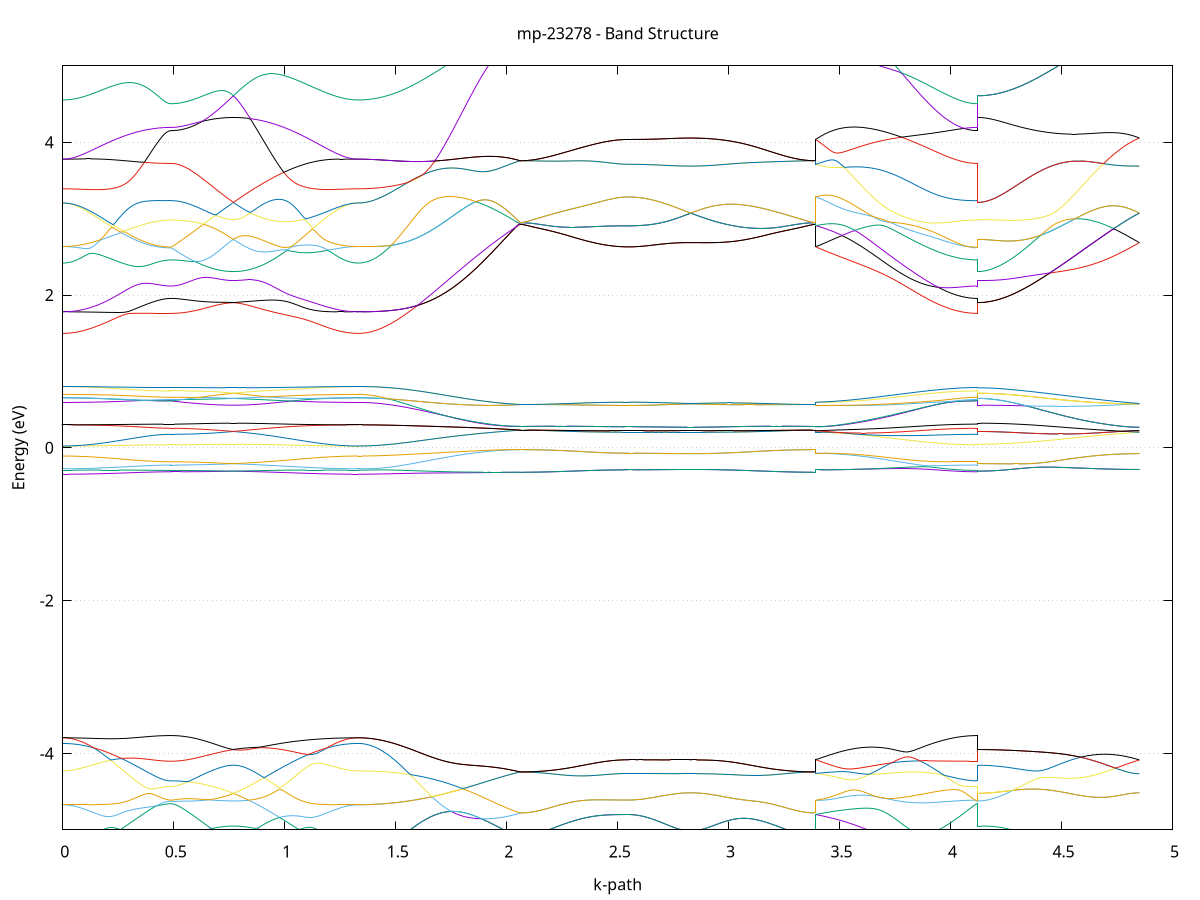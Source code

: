set title 'mp-23278 - Band Structure'
set xlabel 'k-path'
set ylabel 'Energy (eV)'
set grid y
set yrange [-5:5]
set terminal png size 800,600
set output 'mp-23278_bands_gnuplot.png'
plot '-' using 1:2 with lines notitle, '-' using 1:2 with lines notitle, '-' using 1:2 with lines notitle, '-' using 1:2 with lines notitle, '-' using 1:2 with lines notitle, '-' using 1:2 with lines notitle, '-' using 1:2 with lines notitle, '-' using 1:2 with lines notitle, '-' using 1:2 with lines notitle, '-' using 1:2 with lines notitle, '-' using 1:2 with lines notitle, '-' using 1:2 with lines notitle, '-' using 1:2 with lines notitle, '-' using 1:2 with lines notitle, '-' using 1:2 with lines notitle, '-' using 1:2 with lines notitle, '-' using 1:2 with lines notitle, '-' using 1:2 with lines notitle, '-' using 1:2 with lines notitle, '-' using 1:2 with lines notitle, '-' using 1:2 with lines notitle, '-' using 1:2 with lines notitle, '-' using 1:2 with lines notitle, '-' using 1:2 with lines notitle, '-' using 1:2 with lines notitle, '-' using 1:2 with lines notitle, '-' using 1:2 with lines notitle, '-' using 1:2 with lines notitle, '-' using 1:2 with lines notitle, '-' using 1:2 with lines notitle, '-' using 1:2 with lines notitle, '-' using 1:2 with lines notitle, '-' using 1:2 with lines notitle, '-' using 1:2 with lines notitle, '-' using 1:2 with lines notitle, '-' using 1:2 with lines notitle, '-' using 1:2 with lines notitle, '-' using 1:2 with lines notitle, '-' using 1:2 with lines notitle, '-' using 1:2 with lines notitle, '-' using 1:2 with lines notitle, '-' using 1:2 with lines notitle, '-' using 1:2 with lines notitle, '-' using 1:2 with lines notitle, '-' using 1:2 with lines notitle, '-' using 1:2 with lines notitle, '-' using 1:2 with lines notitle, '-' using 1:2 with lines notitle, '-' using 1:2 with lines notitle, '-' using 1:2 with lines notitle, '-' using 1:2 with lines notitle, '-' using 1:2 with lines notitle, '-' using 1:2 with lines notitle, '-' using 1:2 with lines notitle, '-' using 1:2 with lines notitle, '-' using 1:2 with lines notitle, '-' using 1:2 with lines notitle, '-' using 1:2 with lines notitle, '-' using 1:2 with lines notitle, '-' using 1:2 with lines notitle, '-' using 1:2 with lines notitle, '-' using 1:2 with lines notitle, '-' using 1:2 with lines notitle, '-' using 1:2 with lines notitle
0.000000 -45.181134
0.009947 -45.181134
0.019895 -45.181134
0.029842 -45.181134
0.039789 -45.181134
0.049737 -45.181134
0.059684 -45.181134
0.069631 -45.181134
0.079579 -45.181134
0.089526 -45.181134
0.099473 -45.181134
0.109421 -45.181134
0.119368 -45.181034
0.129315 -45.181034
0.139263 -45.181034
0.149210 -45.181034
0.159157 -45.181034
0.169105 -45.181034
0.179052 -45.180934
0.188999 -45.180934
0.198946 -45.180934
0.208894 -45.180934
0.218841 -45.180934
0.228788 -45.180834
0.238736 -45.180834
0.248683 -45.180834
0.258630 -45.180834
0.268578 -45.180734
0.278525 -45.180734
0.288472 -45.180734
0.298420 -45.180634
0.308367 -45.180634
0.318314 -45.180634
0.328262 -45.180634
0.338209 -45.180534
0.348156 -45.180534
0.358104 -45.180534
0.368051 -45.180534
0.377998 -45.180434
0.387946 -45.180434
0.397893 -45.180434
0.407840 -45.180434
0.417788 -45.180334
0.427735 -45.180334
0.437682 -45.180334
0.447630 -45.180334
0.457577 -45.180334
0.467524 -45.180334
0.477472 -45.180334
0.487419 -45.180334
0.487419 -45.180334
0.497123 -45.180234
0.506827 -45.180334
0.516530 -45.180334
0.526234 -45.180234
0.535938 -45.180234
0.545642 -45.180234
0.555346 -45.180234
0.565050 -45.180234
0.574753 -45.180234
0.584457 -45.180234
0.594161 -45.180234
0.603865 -45.180234
0.613569 -45.180234
0.623273 -45.180234
0.632977 -45.180134
0.642680 -45.180134
0.652384 -45.180134
0.662088 -45.180134
0.671792 -45.180134
0.681496 -45.180034
0.691200 -45.180034
0.700903 -45.180034
0.710607 -45.180034
0.720311 -45.179934
0.730015 -45.179934
0.739719 -45.179934
0.749423 -45.179934
0.759126 -45.179834
0.768830 -45.179834
0.768830 -45.179834
0.778704 -45.179834
0.788579 -45.179934
0.798453 -45.179934
0.808327 -45.179934
0.818201 -45.180034
0.828075 -45.180034
0.837949 -45.180034
0.847823 -45.180134
0.857697 -45.180134
0.867571 -45.180134
0.877445 -45.180234
0.887319 -45.180234
0.897193 -45.180234
0.907068 -45.180334
0.916942 -45.180334
0.926816 -45.180334
0.936690 -45.180334
0.946564 -45.180434
0.956438 -45.180434
0.966312 -45.180434
0.976186 -45.180534
0.986060 -45.180534
0.995934 -45.180534
1.005808 -45.180634
1.015682 -45.180634
1.025557 -45.180634
1.035431 -45.180734
1.045305 -45.180734
1.055179 -45.180734
1.065053 -45.180734
1.074927 -45.180834
1.084801 -45.180834
1.094675 -45.180834
1.104549 -45.180834
1.114423 -45.180934
1.124297 -45.180934
1.134172 -45.180934
1.144046 -45.180934
1.153920 -45.181034
1.163794 -45.181034
1.173668 -45.181034
1.183542 -45.181034
1.193416 -45.181034
1.203290 -45.181034
1.213164 -45.181034
1.223038 -45.181134
1.232912 -45.181134
1.242786 -45.181134
1.252661 -45.181134
1.262535 -45.181134
1.272409 -45.181134
1.282283 -45.181134
1.292157 -45.181134
1.302031 -45.181134
1.311905 -45.181134
1.321779 -45.181134
1.331653 -45.181134
1.331653 -45.181134
1.341641 -45.181134
1.351630 -45.181134
1.361618 -45.181134
1.371606 -45.181134
1.381594 -45.181134
1.391583 -45.181134
1.401571 -45.181034
1.411559 -45.181034
1.421547 -45.181034
1.431535 -45.180934
1.441524 -45.180934
1.451512 -45.180934
1.461500 -45.180834
1.471488 -45.180734
1.481476 -45.180734
1.491465 -45.180634
1.501453 -45.180634
1.511441 -45.180534
1.521429 -45.180434
1.531418 -45.180434
1.541406 -45.180334
1.551394 -45.180234
1.561382 -45.180134
1.571370 -45.180134
1.581359 -45.180034
1.591347 -45.179934
1.601335 -45.179834
1.611323 -45.179734
1.621311 -45.179634
1.631300 -45.179534
1.641288 -45.179434
1.651276 -45.179334
1.661264 -45.179234
1.671253 -45.179134
1.681241 -45.179034
1.691229 -45.178934
1.701217 -45.178834
1.711205 -45.178734
1.721194 -45.178634
1.731182 -45.178534
1.741170 -45.178434
1.751158 -45.178334
1.761146 -45.178234
1.771135 -45.178134
1.781123 -45.178034
1.791111 -45.177934
1.801099 -45.177834
1.811088 -45.177734
1.821076 -45.177634
1.831064 -45.177534
1.841052 -45.177534
1.851040 -45.177434
1.861029 -45.177334
1.871017 -45.177234
1.881005 -45.177134
1.890993 -45.177034
1.900982 -45.176934
1.910970 -45.176934
1.920958 -45.176834
1.930946 -45.176734
1.940934 -45.176734
1.950923 -45.176634
1.960911 -45.176534
1.970899 -45.176534
1.980887 -45.176434
1.990875 -45.176334
2.000864 -45.176334
2.010852 -45.176334
2.020840 -45.176234
2.030828 -45.176234
2.040817 -45.176134
2.050805 -45.176134
2.060793 -45.176134
2.060793 -45.176134
2.070740 -45.176134
2.080688 -45.176134
2.090635 -45.176134
2.100582 -45.176134
2.110530 -45.176134
2.120477 -45.176134
2.130424 -45.176134
2.140372 -45.176134
2.150319 -45.176134
2.160266 -45.176134
2.170214 -45.176134
2.180161 -45.176134
2.190108 -45.176134
2.200056 -45.176134
2.210003 -45.176134
2.219950 -45.176134
2.229897 -45.176134
2.239845 -45.176134
2.249792 -45.176134
2.259739 -45.176134
2.269687 -45.176134
2.279634 -45.176134
2.289581 -45.176134
2.299529 -45.176134
2.309476 -45.176134
2.319423 -45.176134
2.329371 -45.176134
2.339318 -45.176134
2.349265 -45.176134
2.359213 -45.176134
2.369160 -45.176134
2.379107 -45.176134
2.389055 -45.176134
2.399002 -45.176134
2.408949 -45.176134
2.418897 -45.176134
2.428844 -45.176134
2.438791 -45.176134
2.448739 -45.176134
2.458686 -45.176134
2.468633 -45.176134
2.478581 -45.176134
2.488528 -45.176134
2.498475 -45.176134
2.508423 -45.176134
2.518370 -45.176134
2.528317 -45.176134
2.538265 -45.176134
2.548212 -45.176134
2.548212 -45.176134
2.557916 -45.176134
2.567620 -45.176134
2.577323 -45.176134
2.587027 -45.176134
2.596731 -45.176134
2.606435 -45.176134
2.616139 -45.176134
2.625843 -45.176134
2.635546 -45.176134
2.645250 -45.176134
2.654954 -45.176134
2.664658 -45.176134
2.674362 -45.176134
2.684066 -45.176134
2.693770 -45.176134
2.703473 -45.176134
2.713177 -45.176134
2.722881 -45.176134
2.732585 -45.176134
2.742289 -45.176134
2.751993 -45.176134
2.761696 -45.176134
2.771400 -45.176134
2.781104 -45.176134
2.790808 -45.176134
2.800512 -45.176134
2.810216 -45.176134
2.819919 -45.176134
2.829623 -45.176134
2.829623 -45.176134
2.839497 -45.176134
2.849371 -45.176134
2.859246 -45.176134
2.869120 -45.176134
2.878994 -45.176134
2.888868 -45.176134
2.898742 -45.176134
2.908616 -45.176134
2.918490 -45.176134
2.928364 -45.176134
2.938238 -45.176134
2.948112 -45.176134
2.957986 -45.176134
2.967860 -45.176134
2.977735 -45.176134
2.987609 -45.176134
2.997483 -45.176134
3.007357 -45.176134
3.017231 -45.176134
3.027105 -45.176134
3.036979 -45.176134
3.046853 -45.176134
3.056727 -45.176134
3.066601 -45.176134
3.076475 -45.176134
3.086350 -45.176134
3.096224 -45.176134
3.106098 -45.176134
3.115972 -45.176134
3.125846 -45.176134
3.135720 -45.176134
3.145594 -45.176134
3.155468 -45.176134
3.165342 -45.176134
3.175216 -45.176134
3.185090 -45.176134
3.194964 -45.176134
3.204839 -45.176134
3.214713 -45.176134
3.224587 -45.176134
3.234461 -45.176134
3.244335 -45.176134
3.254209 -45.176134
3.264083 -45.176134
3.273957 -45.176134
3.283831 -45.176134
3.293705 -45.176134
3.303579 -45.176134
3.313453 -45.176134
3.323328 -45.176134
3.333202 -45.176134
3.343076 -45.176134
3.352950 -45.176134
3.362824 -45.176134
3.372698 -45.176134
3.382572 -45.176134
3.392446 -45.176134
3.392446 -45.176134
3.402434 -45.176134
3.412423 -45.176134
3.422411 -45.176134
3.432399 -45.176134
3.442387 -45.176234
3.452375 -45.176234
3.462364 -45.176234
3.472352 -45.176334
3.482340 -45.176334
3.492328 -45.176334
3.502317 -45.176434
3.512305 -45.176434
3.522293 -45.176534
3.532281 -45.176534
3.542269 -45.176634
3.552258 -45.176634
3.562246 -45.176734
3.572234 -45.176834
3.582222 -45.176834
3.592211 -45.176934
3.602199 -45.177034
3.612187 -45.177034
3.622175 -45.177134
3.632163 -45.177234
3.642152 -45.177334
3.652140 -45.177434
3.662128 -45.177434
3.672116 -45.177534
3.682104 -45.177634
3.692093 -45.177734
3.702081 -45.177834
3.712069 -45.177934
3.722057 -45.177934
3.732046 -45.178034
3.742034 -45.178134
3.752022 -45.178234
3.762010 -45.178334
3.771998 -45.178434
3.781987 -45.178534
3.791975 -45.178634
3.801963 -45.178634
3.811951 -45.178734
3.821939 -45.178834
3.831928 -45.178934
3.841916 -45.179034
3.851904 -45.179134
3.861892 -45.179134
3.871881 -45.179234
3.881869 -45.179334
3.891857 -45.179434
3.901845 -45.179434
3.911833 -45.179534
3.921822 -45.179634
3.931810 -45.179634
3.941798 -45.179734
3.951786 -45.179834
3.961774 -45.179834
3.971763 -45.179834
3.981751 -45.179934
3.991739 -45.180034
4.001727 -45.180034
4.011716 -45.180034
4.021704 -45.180134
4.031692 -45.180134
4.041680 -45.180134
4.051668 -45.180234
4.061657 -45.180234
4.071645 -45.180234
4.081633 -45.180234
4.091621 -45.180234
4.101610 -45.180334
4.111598 -45.180234
4.121586 -45.180334
4.121586 -45.179834
4.131574 -45.179834
4.141562 -45.179834
4.151551 -45.179834
4.161539 -45.179834
4.171527 -45.179834
4.181515 -45.179834
4.191503 -45.179734
4.201492 -45.179734
4.211480 -45.179734
4.221468 -45.179734
4.231456 -45.179634
4.241445 -45.179634
4.251433 -45.179634
4.261421 -45.179534
4.271409 -45.179534
4.281397 -45.179434
4.291386 -45.179434
4.301374 -45.179334
4.311362 -45.179234
4.321350 -45.179234
4.331338 -45.179134
4.341327 -45.179134
4.351315 -45.179034
4.361303 -45.178934
4.371291 -45.178834
4.381280 -45.178834
4.391268 -45.178734
4.401256 -45.178634
4.411244 -45.178534
4.421232 -45.178534
4.431221 -45.178434
4.441209 -45.178334
4.451197 -45.178234
4.461185 -45.178234
4.471173 -45.178134
4.481162 -45.178034
4.491150 -45.177934
4.501138 -45.177834
4.511126 -45.177834
4.521115 -45.177734
4.531103 -45.177634
4.541091 -45.177534
4.551079 -45.177434
4.561067 -45.177434
4.571056 -45.177334
4.581044 -45.177234
4.591032 -45.177134
4.601020 -45.177134
4.611009 -45.177034
4.620997 -45.176934
4.630985 -45.176934
4.640973 -45.176834
4.650961 -45.176734
4.660950 -45.176734
4.670938 -45.176634
4.680926 -45.176634
4.690914 -45.176534
4.700902 -45.176534
4.710891 -45.176434
4.720879 -45.176434
4.730867 -45.176334
4.740855 -45.176334
4.750844 -45.176334
4.760832 -45.176234
4.770820 -45.176234
4.780808 -45.176234
4.790796 -45.176134
4.800785 -45.176134
4.810773 -45.176134
4.820761 -45.176134
4.830749 -45.176134
4.840737 -45.176134
4.850726 -45.176134
e
0.000000 -45.178534
0.009947 -45.178534
0.019895 -45.178534
0.029842 -45.178534
0.039789 -45.178534
0.049737 -45.178534
0.059684 -45.178534
0.069631 -45.178534
0.079579 -45.178534
0.089526 -45.178534
0.099473 -45.178534
0.109421 -45.178634
0.119368 -45.178634
0.129315 -45.178634
0.139263 -45.178634
0.149210 -45.178634
0.159157 -45.178634
0.169105 -45.178734
0.179052 -45.178734
0.188999 -45.178734
0.198946 -45.178734
0.208894 -45.178734
0.218841 -45.178834
0.228788 -45.178834
0.238736 -45.178834
0.248683 -45.178834
0.258630 -45.178934
0.268578 -45.178934
0.278525 -45.178934
0.288472 -45.179034
0.298420 -45.179034
0.308367 -45.179034
0.318314 -45.179034
0.328262 -45.179134
0.338209 -45.179134
0.348156 -45.179134
0.358104 -45.179134
0.368051 -45.179234
0.377998 -45.179234
0.387946 -45.179234
0.397893 -45.179234
0.407840 -45.179334
0.417788 -45.179334
0.427735 -45.179334
0.437682 -45.179334
0.447630 -45.179334
0.457577 -45.179434
0.467524 -45.179434
0.477472 -45.179434
0.487419 -45.179434
0.487419 -45.179434
0.497123 -45.179434
0.506827 -45.179434
0.516530 -45.179434
0.526234 -45.179434
0.535938 -45.179434
0.545642 -45.179434
0.555346 -45.179434
0.565050 -45.179434
0.574753 -45.179434
0.584457 -45.179434
0.594161 -45.179434
0.603865 -45.179434
0.613569 -45.179534
0.623273 -45.179534
0.632977 -45.179534
0.642680 -45.179534
0.652384 -45.179534
0.662088 -45.179534
0.671792 -45.179634
0.681496 -45.179634
0.691200 -45.179634
0.700903 -45.179634
0.710607 -45.179734
0.720311 -45.179734
0.730015 -45.179734
0.739719 -45.179734
0.749423 -45.179834
0.759126 -45.179834
0.768830 -45.179834
0.768830 -45.179834
0.778704 -45.179834
0.788579 -45.179834
0.798453 -45.179734
0.808327 -45.179734
0.818201 -45.179734
0.828075 -45.179634
0.837949 -45.179634
0.847823 -45.179634
0.857697 -45.179534
0.867571 -45.179534
0.877445 -45.179534
0.887319 -45.179534
0.897193 -45.179434
0.907068 -45.179434
0.916942 -45.179334
0.926816 -45.179334
0.936690 -45.179334
0.946564 -45.179234
0.956438 -45.179234
0.966312 -45.179234
0.976186 -45.179234
0.986060 -45.179134
0.995934 -45.179134
1.005808 -45.179134
1.015682 -45.179034
1.025557 -45.179034
1.035431 -45.179034
1.045305 -45.178934
1.055179 -45.178934
1.065053 -45.178934
1.074927 -45.178934
1.084801 -45.178834
1.094675 -45.178834
1.104549 -45.178834
1.114423 -45.178834
1.124297 -45.178734
1.134172 -45.178734
1.144046 -45.178734
1.153920 -45.178734
1.163794 -45.178734
1.173668 -45.178634
1.183542 -45.178634
1.193416 -45.178634
1.203290 -45.178634
1.213164 -45.178634
1.223038 -45.178634
1.232912 -45.178534
1.242786 -45.178534
1.252661 -45.178534
1.262535 -45.178534
1.272409 -45.178534
1.282283 -45.178534
1.292157 -45.178534
1.302031 -45.178534
1.311905 -45.178534
1.321779 -45.178534
1.331653 -45.178534
1.331653 -45.178534
1.341641 -45.178534
1.351630 -45.178534
1.361618 -45.178534
1.371606 -45.178534
1.381594 -45.178534
1.391583 -45.178434
1.401571 -45.178434
1.411559 -45.178434
1.421547 -45.178434
1.431535 -45.178334
1.441524 -45.178334
1.451512 -45.178334
1.461500 -45.178234
1.471488 -45.178234
1.481476 -45.178234
1.491465 -45.178134
1.501453 -45.178134
1.511441 -45.178134
1.521429 -45.178034
1.531418 -45.178034
1.541406 -45.177934
1.551394 -45.177934
1.561382 -45.177834
1.571370 -45.177834
1.581359 -45.177734
1.591347 -45.177634
1.601335 -45.177634
1.611323 -45.177534
1.621311 -45.177534
1.631300 -45.177434
1.641288 -45.177334
1.651276 -45.177334
1.661264 -45.177234
1.671253 -45.177234
1.681241 -45.177134
1.691229 -45.177034
1.701217 -45.177034
1.711205 -45.176934
1.721194 -45.176934
1.731182 -45.176834
1.741170 -45.176734
1.751158 -45.176734
1.761146 -45.176634
1.771135 -45.176634
1.781123 -45.176534
1.791111 -45.176534
1.801099 -45.176434
1.811088 -45.176434
1.821076 -45.176334
1.831064 -45.176334
1.841052 -45.176234
1.851040 -45.176234
1.861029 -45.176234
1.871017 -45.176134
1.881005 -45.176134
1.890993 -45.176134
1.900982 -45.176134
1.910970 -45.176034
1.920958 -45.176034
1.930946 -45.176034
1.940934 -45.176034
1.950923 -45.176034
1.960911 -45.176034
1.970899 -45.176034
1.980887 -45.176034
1.990875 -45.175934
2.000864 -45.176034
2.010852 -45.176034
2.020840 -45.176034
2.030828 -45.176034
2.040817 -45.176034
2.050805 -45.176034
2.060793 -45.176034
2.060793 -45.176034
2.070740 -45.176134
2.080688 -45.176034
2.090635 -45.176034
2.100582 -45.176134
2.110530 -45.176134
2.120477 -45.176134
2.130424 -45.176034
2.140372 -45.176134
2.150319 -45.176034
2.160266 -45.176134
2.170214 -45.176134
2.180161 -45.176134
2.190108 -45.176134
2.200056 -45.176134
2.210003 -45.176034
2.219950 -45.176134
2.229897 -45.176034
2.239845 -45.176034
2.249792 -45.176034
2.259739 -45.176034
2.269687 -45.176134
2.279634 -45.176134
2.289581 -45.176134
2.299529 -45.176034
2.309476 -45.176034
2.319423 -45.176034
2.329371 -45.176134
2.339318 -45.176034
2.349265 -45.176034
2.359213 -45.176134
2.369160 -45.176134
2.379107 -45.176034
2.389055 -45.176134
2.399002 -45.176134
2.408949 -45.176134
2.418897 -45.176134
2.428844 -45.176134
2.438791 -45.176134
2.448739 -45.176134
2.458686 -45.176034
2.468633 -45.176134
2.478581 -45.176134
2.488528 -45.176034
2.498475 -45.176034
2.508423 -45.176034
2.518370 -45.176034
2.528317 -45.176134
2.538265 -45.176134
2.548212 -45.176034
2.548212 -45.176034
2.557916 -45.176034
2.567620 -45.176034
2.577323 -45.176134
2.587027 -45.176034
2.596731 -45.176134
2.606435 -45.176034
2.616139 -45.176034
2.625843 -45.176034
2.635546 -45.176034
2.645250 -45.176034
2.654954 -45.176034
2.664658 -45.176034
2.674362 -45.176034
2.684066 -45.176134
2.693770 -45.176034
2.703473 -45.176034
2.713177 -45.176034
2.722881 -45.176034
2.732585 -45.176134
2.742289 -45.176034
2.751993 -45.176134
2.761696 -45.176134
2.771400 -45.176034
2.781104 -45.176134
2.790808 -45.176034
2.800512 -45.176034
2.810216 -45.176034
2.819919 -45.176134
2.829623 -45.176034
2.829623 -45.176034
2.839497 -45.176134
2.849371 -45.176134
2.859246 -45.176034
2.869120 -45.176134
2.878994 -45.176034
2.888868 -45.176034
2.898742 -45.176034
2.908616 -45.176034
2.918490 -45.176034
2.928364 -45.176034
2.938238 -45.176134
2.948112 -45.176134
2.957986 -45.176034
2.967860 -45.176134
2.977735 -45.176034
2.987609 -45.176034
2.997483 -45.176134
3.007357 -45.176034
3.017231 -45.176134
3.027105 -45.176134
3.036979 -45.176134
3.046853 -45.176034
3.056727 -45.176034
3.066601 -45.176134
3.076475 -45.176034
3.086350 -45.176034
3.096224 -45.176034
3.106098 -45.176034
3.115972 -45.176134
3.125846 -45.176134
3.135720 -45.176034
3.145594 -45.176034
3.155468 -45.176134
3.165342 -45.176134
3.175216 -45.176134
3.185090 -45.176134
3.194964 -45.176034
3.204839 -45.176134
3.214713 -45.176134
3.224587 -45.176134
3.234461 -45.176134
3.244335 -45.176034
3.254209 -45.176034
3.264083 -45.176034
3.273957 -45.176134
3.283831 -45.176134
3.293705 -45.176034
3.303579 -45.176034
3.313453 -45.176134
3.323328 -45.176134
3.333202 -45.176034
3.343076 -45.176134
3.352950 -45.176134
3.362824 -45.176134
3.372698 -45.176134
3.382572 -45.176134
3.392446 -45.176134
3.392446 -45.176034
3.402434 -45.176134
3.412423 -45.176134
3.422411 -45.176134
3.432399 -45.176034
3.442387 -45.176134
3.452375 -45.176134
3.462364 -45.176134
3.472352 -45.176134
3.482340 -45.176134
3.492328 -45.176134
3.502317 -45.176234
3.512305 -45.176234
3.522293 -45.176234
3.532281 -45.176334
3.542269 -45.176334
3.552258 -45.176334
3.562246 -45.176434
3.572234 -45.176434
3.582222 -45.176534
3.592211 -45.176534
3.602199 -45.176634
3.612187 -45.176634
3.622175 -45.176734
3.632163 -45.176834
3.642152 -45.176834
3.652140 -45.176934
3.662128 -45.177034
3.672116 -45.177034
3.682104 -45.177134
3.692093 -45.177234
3.702081 -45.177234
3.712069 -45.177334
3.722057 -45.177434
3.732046 -45.177534
3.742034 -45.177534
3.752022 -45.177634
3.762010 -45.177734
3.771998 -45.177734
3.781987 -45.177834
3.791975 -45.177934
3.801963 -45.178034
3.811951 -45.178034
3.821939 -45.178134
3.831928 -45.178234
3.841916 -45.178234
3.851904 -45.178334
3.861892 -45.178434
3.871881 -45.178534
3.881869 -45.178534
3.891857 -45.178634
3.901845 -45.178634
3.911833 -45.178734
3.921822 -45.178834
3.931810 -45.178834
3.941798 -45.178934
3.951786 -45.178934
3.961774 -45.179034
3.971763 -45.179034
3.981751 -45.179134
3.991739 -45.179134
4.001727 -45.179134
4.011716 -45.179234
4.021704 -45.179234
4.031692 -45.179234
4.041680 -45.179334
4.051668 -45.179334
4.061657 -45.179334
4.071645 -45.179334
4.081633 -45.179434
4.091621 -45.179434
4.101610 -45.179434
4.111598 -45.179434
4.121586 -45.179434
4.121586 -45.179834
4.131574 -45.179834
4.141562 -45.179834
4.151551 -45.179834
4.161539 -45.179834
4.171527 -45.179834
4.181515 -45.179734
4.191503 -45.179734
4.201492 -45.179734
4.211480 -45.179734
4.221468 -45.179634
4.231456 -45.179634
4.241445 -45.179634
4.251433 -45.179534
4.261421 -45.179534
4.271409 -45.179434
4.281397 -45.179434
4.291386 -45.179334
4.301374 -45.179334
4.311362 -45.179234
4.321350 -45.179134
4.331338 -45.179134
4.341327 -45.179034
4.351315 -45.179034
4.361303 -45.178934
4.371291 -45.178834
4.381280 -45.178734
4.391268 -45.178734
4.401256 -45.178634
4.411244 -45.178534
4.421232 -45.178434
4.431221 -45.178434
4.441209 -45.178334
4.451197 -45.178234
4.461185 -45.178134
4.471173 -45.178034
4.481162 -45.178034
4.491150 -45.177934
4.501138 -45.177834
4.511126 -45.177734
4.521115 -45.177634
4.531103 -45.177634
4.541091 -45.177534
4.551079 -45.177434
4.561067 -45.177334
4.571056 -45.177234
4.581044 -45.177234
4.591032 -45.177134
4.601020 -45.177034
4.611009 -45.177034
4.620997 -45.176934
4.630985 -45.176834
4.640973 -45.176834
4.650961 -45.176734
4.660950 -45.176634
4.670938 -45.176634
4.680926 -45.176534
4.690914 -45.176534
4.700902 -45.176434
4.710891 -45.176434
4.720879 -45.176334
4.730867 -45.176334
4.740855 -45.176334
4.750844 -45.176234
4.760832 -45.176234
4.770820 -45.176234
4.780808 -45.176134
4.790796 -45.176134
4.800785 -45.176134
4.810773 -45.176134
4.820761 -45.176134
4.830749 -45.176134
4.840737 -45.176034
4.850726 -45.176034
e
0.000000 -20.394134
0.009947 -20.394134
0.019895 -20.394234
0.029842 -20.394534
0.039789 -20.395034
0.049737 -20.395634
0.059684 -20.396334
0.069631 -20.397134
0.079579 -20.398034
0.089526 -20.399134
0.099473 -20.400234
0.109421 -20.401434
0.119368 -20.402734
0.129315 -20.404134
0.139263 -20.405634
0.149210 -20.407134
0.159157 -20.408634
0.169105 -20.410234
0.179052 -20.411934
0.188999 -20.413534
0.198946 -20.415234
0.208894 -20.416934
0.218841 -20.418634
0.228788 -20.420334
0.238736 -20.422034
0.248683 -20.423734
0.258630 -20.425334
0.268578 -20.426934
0.278525 -20.428534
0.288472 -20.430134
0.298420 -20.431634
0.308367 -20.433034
0.318314 -20.434434
0.328262 -20.435734
0.338209 -20.437034
0.348156 -20.438234
0.358104 -20.439434
0.368051 -20.440434
0.377998 -20.441434
0.387946 -20.442434
0.397893 -20.443234
0.407840 -20.444034
0.417788 -20.444634
0.427735 -20.445234
0.437682 -20.445734
0.447630 -20.446134
0.457577 -20.446434
0.467524 -20.446734
0.477472 -20.446834
0.487419 -20.446834
0.487419 -20.446834
0.497123 -20.447034
0.506827 -20.447434
0.516530 -20.448034
0.526234 -20.448934
0.535938 -20.450034
0.545642 -20.451234
0.555346 -20.452534
0.565050 -20.454034
0.574753 -20.455534
0.584457 -20.457034
0.594161 -20.458534
0.603865 -20.460034
0.613569 -20.461534
0.623273 -20.463034
0.632977 -20.464434
0.642680 -20.465734
0.652384 -20.467034
0.662088 -20.468134
0.671792 -20.469234
0.681496 -20.470234
0.691200 -20.471134
0.700903 -20.472034
0.710607 -20.472734
0.720311 -20.473334
0.730015 -20.473834
0.739719 -20.474234
0.749423 -20.474434
0.759126 -20.474634
0.768830 -20.474734
0.768830 -20.474734
0.778704 -20.474634
0.788579 -20.474434
0.798453 -20.474134
0.808327 -20.473734
0.818201 -20.473234
0.828075 -20.472634
0.837949 -20.471934
0.847823 -20.471034
0.857697 -20.470134
0.867571 -20.469034
0.877445 -20.467834
0.887319 -20.466634
0.897193 -20.465234
0.907068 -20.463834
0.916942 -20.462334
0.926816 -20.460734
0.936690 -20.459034
0.946564 -20.457234
0.956438 -20.455434
0.966312 -20.453534
0.976186 -20.451634
0.986060 -20.449634
0.995934 -20.447534
1.005808 -20.445434
1.015682 -20.443334
1.025557 -20.441134
1.035431 -20.438934
1.045305 -20.436734
1.055179 -20.434534
1.065053 -20.432334
1.074927 -20.430034
1.084801 -20.427834
1.094675 -20.425634
1.104549 -20.423534
1.114423 -20.421334
1.124297 -20.419234
1.134172 -20.417134
1.144046 -20.415134
1.153920 -20.413234
1.163794 -20.411334
1.173668 -20.409434
1.183542 -20.407734
1.193416 -20.406034
1.203290 -20.404434
1.213164 -20.403034
1.223038 -20.401634
1.232912 -20.400334
1.242786 -20.399134
1.252661 -20.398034
1.262535 -20.397134
1.272409 -20.396234
1.282283 -20.395534
1.292157 -20.394934
1.302031 -20.394534
1.311905 -20.394234
1.321779 -20.394134
1.331653 -20.394134
1.331653 -20.394134
1.341641 -20.394034
1.351630 -20.393734
1.361618 -20.393334
1.371606 -20.392734
1.381594 -20.392034
1.391583 -20.391034
1.401571 -20.389934
1.411559 -20.388734
1.421547 -20.387334
1.431535 -20.385734
1.441524 -20.383934
1.451512 -20.382034
1.461500 -20.380034
1.471488 -20.377834
1.481476 -20.375434
1.491465 -20.372934
1.501453 -20.370234
1.511441 -20.367434
1.521429 -20.364534
1.531418 -20.361434
1.541406 -20.358234
1.551394 -20.354834
1.561382 -20.351434
1.571370 -20.347834
1.581359 -20.344034
1.591347 -20.340234
1.601335 -20.336334
1.611323 -20.332234
1.621311 -20.328134
1.631300 -20.323834
1.641288 -20.319534
1.651276 -20.315034
1.661264 -20.310534
1.671253 -20.306034
1.681241 -20.301334
1.691229 -20.296634
1.701217 -20.291834
1.711205 -20.286934
1.721194 -20.282034
1.731182 -20.277134
1.741170 -20.272134
1.751158 -20.267134
1.761146 -20.262134
1.771135 -20.257134
1.781123 -20.252034
1.791111 -20.246934
1.801099 -20.241934
1.811088 -20.236834
1.821076 -20.231734
1.831064 -20.226734
1.841052 -20.221734
1.851040 -20.216734
1.861029 -20.211834
1.871017 -20.206934
1.881005 -20.202034
1.890993 -20.197234
1.900982 -20.192534
1.910970 -20.187834
1.920958 -20.183234
1.930946 -20.178634
1.940934 -20.174234
1.950923 -20.169834
1.960911 -20.165634
1.970899 -20.161434
1.980887 -20.157334
1.990875 -20.153434
2.000864 -20.149534
2.010852 -20.145834
2.020840 -20.142234
2.030828 -20.138734
2.040817 -20.135334
2.050805 -20.132034
2.060793 -20.128934
2.060793 -20.128934
2.070740 -20.129134
2.080688 -20.129634
2.090635 -20.130634
2.100582 -20.131934
2.110530 -20.133534
2.120477 -20.135534
2.130424 -20.137734
2.140372 -20.140134
2.150319 -20.142834
2.160266 -20.145634
2.170214 -20.148634
2.180161 -20.151734
2.190108 -20.154934
2.200056 -20.158134
2.210003 -20.161434
2.219950 -20.164734
2.229897 -20.168134
2.239845 -20.171434
2.249792 -20.174834
2.259739 -20.178134
2.269687 -20.181434
2.279634 -20.184634
2.289581 -20.187734
2.299529 -20.190834
2.309476 -20.193934
2.319423 -20.196834
2.329371 -20.199734
2.339318 -20.202434
2.349265 -20.205134
2.359213 -20.207734
2.369160 -20.210134
2.379107 -20.212534
2.389055 -20.214734
2.399002 -20.216834
2.408949 -20.218834
2.418897 -20.220734
2.428844 -20.222434
2.438791 -20.224034
2.448739 -20.225534
2.458686 -20.226834
2.468633 -20.228034
2.478581 -20.229134
2.488528 -20.230034
2.498475 -20.230834
2.508423 -20.231534
2.518370 -20.232034
2.528317 -20.232334
2.538265 -20.232534
2.548212 -20.232634
2.548212 -20.232634
2.557916 -20.232634
2.567620 -20.232734
2.577323 -20.232834
2.587027 -20.232934
2.596731 -20.233134
2.606435 -20.233334
2.616139 -20.233534
2.625843 -20.233834
2.635546 -20.234134
2.645250 -20.234434
2.654954 -20.234834
2.664658 -20.235134
2.674362 -20.235534
2.684066 -20.235934
2.693770 -20.236334
2.703473 -20.236734
2.713177 -20.237134
2.722881 -20.237534
2.732585 -20.237934
2.742289 -20.238234
2.751993 -20.238634
2.761696 -20.238934
2.771400 -20.239234
2.781104 -20.239534
2.790808 -20.239734
2.800512 -20.239934
2.810216 -20.240034
2.819919 -20.240134
2.829623 -20.240234
2.829623 -20.240234
2.839497 -20.240134
2.849371 -20.240034
2.859246 -20.239934
2.869120 -20.239634
2.878994 -20.239334
2.888868 -20.238934
2.898742 -20.238434
2.908616 -20.237834
2.918490 -20.237134
2.928364 -20.236434
2.938238 -20.235534
2.948112 -20.234534
2.957986 -20.233534
2.967860 -20.232334
2.977735 -20.231034
2.987609 -20.229634
2.997483 -20.228234
3.007357 -20.226634
3.017231 -20.224934
3.027105 -20.223034
3.036979 -20.221134
3.046853 -20.219134
3.056727 -20.217034
3.066601 -20.214734
3.076475 -20.212434
3.086350 -20.210034
3.096224 -20.207434
3.106098 -20.204834
3.115972 -20.202134
3.125846 -20.199334
3.135720 -20.196434
3.145594 -20.193434
3.155468 -20.190434
3.165342 -20.187334
3.175216 -20.184134
3.185090 -20.180934
3.194964 -20.177734
3.204839 -20.174434
3.214713 -20.171134
3.224587 -20.167734
3.234461 -20.164434
3.244335 -20.161134
3.254209 -20.157834
3.264083 -20.154634
3.273957 -20.151534
3.283831 -20.148434
3.293705 -20.145534
3.303579 -20.142734
3.313453 -20.140134
3.323328 -20.137634
3.333202 -20.135534
3.343076 -20.133534
3.352950 -20.131934
3.362824 -20.130634
3.372698 -20.129734
3.382572 -20.129134
3.392446 -20.128934
3.392446 -20.232634
3.402434 -20.233634
3.412423 -20.234634
3.422411 -20.235534
3.432399 -20.236534
3.442387 -20.237534
3.452375 -20.238434
3.462364 -20.239434
3.472352 -20.240434
3.482340 -20.241534
3.492328 -20.242634
3.502317 -20.243734
3.512305 -20.245034
3.522293 -20.246234
3.532281 -20.247634
3.542269 -20.249134
3.552258 -20.250634
3.562246 -20.252234
3.572234 -20.254034
3.582222 -20.255834
3.592211 -20.257834
3.602199 -20.259934
3.612187 -20.262134
3.622175 -20.264434
3.632163 -20.268934
3.642152 -20.274234
3.652140 -20.279534
3.662128 -20.285034
3.672116 -20.290434
3.682104 -20.295934
3.692093 -20.301434
3.702081 -20.306934
3.712069 -20.312434
3.722057 -20.317934
3.732046 -20.323334
3.742034 -20.328734
3.752022 -20.334134
3.762010 -20.339434
3.771998 -20.344634
3.781987 -20.349734
3.791975 -20.354834
3.801963 -20.359834
3.811951 -20.364734
3.821939 -20.369534
3.831928 -20.374234
3.841916 -20.378834
3.851904 -20.383234
3.861892 -20.387634
3.871881 -20.391834
3.881869 -20.395934
3.891857 -20.399934
3.901845 -20.403734
3.911833 -20.407434
3.921822 -20.410934
3.931810 -20.414334
3.941798 -20.417634
3.951786 -20.420734
3.961774 -20.423634
3.971763 -20.426434
3.981751 -20.429034
3.991739 -20.431434
4.001727 -20.433634
4.011716 -20.435734
4.021704 -20.437634
4.031692 -20.439434
4.041680 -20.440934
4.051668 -20.442334
4.061657 -20.443534
4.071645 -20.444534
4.081633 -20.445434
4.091621 -20.446034
4.101610 -20.446534
4.111598 -20.446834
4.121586 -20.446834
4.121586 -20.474734
4.131574 -20.474634
4.141562 -20.474334
4.151551 -20.473834
4.161539 -20.473134
4.171527 -20.472234
4.181515 -20.471134
4.191503 -20.469834
4.201492 -20.468434
4.211480 -20.466734
4.221468 -20.464934
4.231456 -20.462834
4.241445 -20.460634
4.251433 -20.458234
4.261421 -20.455634
4.271409 -20.452834
4.281397 -20.449834
4.291386 -20.446734
4.301374 -20.443434
4.311362 -20.439934
4.321350 -20.436334
4.331338 -20.432534
4.341327 -20.428534
4.351315 -20.424434
4.361303 -20.420134
4.371291 -20.415734
4.381280 -20.411134
4.391268 -20.406434
4.401256 -20.401534
4.411244 -20.396634
4.421232 -20.391534
4.431221 -20.386234
4.441209 -20.380934
4.451197 -20.375434
4.461185 -20.369834
4.471173 -20.364234
4.481162 -20.358434
4.491150 -20.352534
4.501138 -20.346634
4.511126 -20.340634
4.521115 -20.334534
4.531103 -20.328334
4.541091 -20.322134
4.551079 -20.315834
4.561067 -20.309534
4.571056 -20.303134
4.581044 -20.296734
4.591032 -20.290334
4.601020 -20.283834
4.611009 -20.277334
4.620997 -20.270834
4.630985 -20.264334
4.640973 -20.257934
4.650961 -20.251434
4.660950 -20.244934
4.670938 -20.238534
4.680926 -20.233634
4.690914 -20.234034
4.700902 -20.234534
4.710891 -20.235034
4.720879 -20.235534
4.730867 -20.236034
4.740855 -20.236634
4.750844 -20.237134
4.760832 -20.237634
4.770820 -20.238134
4.780808 -20.238534
4.790796 -20.238934
4.800785 -20.239334
4.810773 -20.239634
4.820761 -20.239834
4.830749 -20.240034
4.840737 -20.240134
4.850726 -20.240234
e
0.000000 -20.393934
0.009947 -20.393934
0.019895 -20.394034
0.029842 -20.393934
0.039789 -20.393834
0.049737 -20.393734
0.059684 -20.393634
0.069631 -20.393534
0.079579 -20.393334
0.089526 -20.393134
0.099473 -20.392934
0.109421 -20.392734
0.119368 -20.392434
0.129315 -20.392234
0.139263 -20.391934
0.149210 -20.391634
0.159157 -20.391234
0.169105 -20.390934
0.179052 -20.390634
0.188999 -20.390234
0.198946 -20.389834
0.208894 -20.389434
0.218841 -20.389034
0.228788 -20.388634
0.238736 -20.388234
0.248683 -20.387834
0.258630 -20.387434
0.268578 -20.387034
0.278525 -20.386634
0.288472 -20.386134
0.298420 -20.385734
0.308367 -20.385334
0.318314 -20.384934
0.328262 -20.384534
0.338209 -20.384134
0.348156 -20.383834
0.358104 -20.383434
0.368051 -20.383134
0.377998 -20.382734
0.387946 -20.382434
0.397893 -20.382234
0.407840 -20.381934
0.417788 -20.381734
0.427735 -20.381534
0.437682 -20.381334
0.447630 -20.381234
0.457577 -20.381134
0.467524 -20.381034
0.477472 -20.380934
0.487419 -20.380934
0.487419 -20.380934
0.497123 -20.380734
0.506827 -20.380034
0.516530 -20.378934
0.526234 -20.377534
0.535938 -20.375634
0.545642 -20.373534
0.555346 -20.371034
0.565050 -20.368434
0.574753 -20.365434
0.584457 -20.362334
0.594161 -20.359034
0.603865 -20.355634
0.613569 -20.352034
0.623273 -20.348334
0.632977 -20.344534
0.642680 -20.340734
0.652384 -20.336734
0.662088 -20.332734
0.671792 -20.328634
0.681496 -20.324434
0.691200 -20.320334
0.700903 -20.316034
0.710607 -20.311834
0.720311 -20.307534
0.730015 -20.303234
0.739719 -20.298934
0.749423 -20.294534
0.759126 -20.290234
0.768830 -20.285934
0.768830 -20.285934
0.778704 -20.290334
0.788579 -20.294634
0.798453 -20.298934
0.808327 -20.303134
0.818201 -20.307234
0.828075 -20.311334
0.837949 -20.315234
0.847823 -20.319134
0.857697 -20.322934
0.867571 -20.326734
0.877445 -20.330334
0.887319 -20.333834
0.897193 -20.337234
0.907068 -20.340534
0.916942 -20.343734
0.926816 -20.346834
0.936690 -20.349834
0.946564 -20.352734
0.956438 -20.355534
0.966312 -20.358234
0.976186 -20.360734
0.986060 -20.363234
0.995934 -20.365534
1.005808 -20.367734
1.015682 -20.369834
1.025557 -20.371834
1.035431 -20.373734
1.045305 -20.375534
1.055179 -20.377234
1.065053 -20.378834
1.074927 -20.380234
1.084801 -20.381634
1.094675 -20.382934
1.104549 -20.384134
1.114423 -20.385234
1.124297 -20.386234
1.134172 -20.387234
1.144046 -20.388034
1.153920 -20.388834
1.163794 -20.389534
1.173668 -20.390134
1.183542 -20.390734
1.193416 -20.391234
1.203290 -20.391734
1.213164 -20.392134
1.223038 -20.392434
1.232912 -20.392834
1.242786 -20.393034
1.252661 -20.393334
1.262535 -20.393534
1.272409 -20.393634
1.282283 -20.393834
1.292157 -20.393934
1.302031 -20.394034
1.311905 -20.394034
1.321779 -20.394034
1.331653 -20.393934
1.331653 -20.393934
1.341641 -20.393834
1.351630 -20.393634
1.361618 -20.393134
1.371606 -20.392534
1.381594 -20.391834
1.391583 -20.390934
1.401571 -20.389834
1.411559 -20.388534
1.421547 -20.387134
1.431535 -20.385534
1.441524 -20.383834
1.451512 -20.381934
1.461500 -20.379834
1.471488 -20.377634
1.481476 -20.375234
1.491465 -20.372734
1.501453 -20.370134
1.511441 -20.367334
1.521429 -20.364334
1.531418 -20.361234
1.541406 -20.358034
1.551394 -20.354734
1.561382 -20.351234
1.571370 -20.347634
1.581359 -20.343934
1.591347 -20.340134
1.601335 -20.336134
1.611323 -20.332134
1.621311 -20.327934
1.631300 -20.323734
1.641288 -20.319334
1.651276 -20.314934
1.661264 -20.310434
1.671253 -20.305834
1.681241 -20.301134
1.691229 -20.296434
1.701217 -20.291634
1.711205 -20.286834
1.721194 -20.281934
1.731182 -20.276934
1.741170 -20.272034
1.751158 -20.267034
1.761146 -20.261934
1.771135 -20.256934
1.781123 -20.251834
1.791111 -20.246834
1.801099 -20.241734
1.811088 -20.236634
1.821076 -20.231634
1.831064 -20.226534
1.841052 -20.221534
1.851040 -20.216534
1.861029 -20.211634
1.871017 -20.206734
1.881005 -20.201834
1.890993 -20.197034
1.900982 -20.192334
1.910970 -20.187634
1.920958 -20.183034
1.930946 -20.178534
1.940934 -20.174034
1.950923 -20.169734
1.960911 -20.165434
1.970899 -20.161234
1.980887 -20.157234
1.990875 -20.153234
2.000864 -20.149334
2.010852 -20.145634
2.020840 -20.142034
2.030828 -20.138534
2.040817 -20.135134
2.050805 -20.131934
2.060793 -20.128934
2.060793 -20.128934
2.070740 -20.129134
2.080688 -20.129634
2.090635 -20.130634
2.100582 -20.131934
2.110530 -20.133534
2.120477 -20.135534
2.130424 -20.137734
2.140372 -20.140134
2.150319 -20.142834
2.160266 -20.145634
2.170214 -20.148634
2.180161 -20.151734
2.190108 -20.154834
2.200056 -20.158134
2.210003 -20.161434
2.219950 -20.164734
2.229897 -20.168134
2.239845 -20.171434
2.249792 -20.174834
2.259739 -20.178134
2.269687 -20.181334
2.279634 -20.184634
2.289581 -20.187734
2.299529 -20.190834
2.309476 -20.193934
2.319423 -20.196834
2.329371 -20.199734
2.339318 -20.202434
2.349265 -20.205134
2.359213 -20.207734
2.369160 -20.210134
2.379107 -20.212534
2.389055 -20.214734
2.399002 -20.216834
2.408949 -20.218834
2.418897 -20.220734
2.428844 -20.222434
2.438791 -20.224034
2.448739 -20.225534
2.458686 -20.226834
2.468633 -20.228034
2.478581 -20.229134
2.488528 -20.230034
2.498475 -20.230834
2.508423 -20.231534
2.518370 -20.232034
2.528317 -20.232334
2.538265 -20.232534
2.548212 -20.232634
2.548212 -20.232634
2.557916 -20.232634
2.567620 -20.232734
2.577323 -20.232834
2.587027 -20.232934
2.596731 -20.233134
2.606435 -20.233334
2.616139 -20.233534
2.625843 -20.233834
2.635546 -20.234134
2.645250 -20.234434
2.654954 -20.234834
2.664658 -20.235134
2.674362 -20.235534
2.684066 -20.235934
2.693770 -20.236334
2.703473 -20.236734
2.713177 -20.237134
2.722881 -20.237534
2.732585 -20.237934
2.742289 -20.238234
2.751993 -20.238634
2.761696 -20.238934
2.771400 -20.239234
2.781104 -20.239534
2.790808 -20.239734
2.800512 -20.239934
2.810216 -20.240034
2.819919 -20.240134
2.829623 -20.240234
2.829623 -20.240234
2.839497 -20.240134
2.849371 -20.240034
2.859246 -20.239934
2.869120 -20.239634
2.878994 -20.239334
2.888868 -20.238934
2.898742 -20.238434
2.908616 -20.237834
2.918490 -20.237134
2.928364 -20.236434
2.938238 -20.235534
2.948112 -20.234534
2.957986 -20.233534
2.967860 -20.232334
2.977735 -20.231034
2.987609 -20.229634
2.997483 -20.228134
3.007357 -20.226534
3.017231 -20.224834
3.027105 -20.223034
3.036979 -20.221134
3.046853 -20.219134
3.056727 -20.217034
3.066601 -20.214734
3.076475 -20.212434
3.086350 -20.210034
3.096224 -20.207434
3.106098 -20.204834
3.115972 -20.202134
3.125846 -20.199334
3.135720 -20.196434
3.145594 -20.193434
3.155468 -20.190434
3.165342 -20.187334
3.175216 -20.184134
3.185090 -20.180934
3.194964 -20.177634
3.204839 -20.174434
3.214713 -20.171034
3.224587 -20.167734
3.234461 -20.164434
3.244335 -20.161134
3.254209 -20.157834
3.264083 -20.154634
3.273957 -20.151434
3.283831 -20.148434
3.293705 -20.145434
3.303579 -20.142734
3.313453 -20.140034
3.323328 -20.137634
3.333202 -20.135434
3.343076 -20.133534
3.352950 -20.131934
3.362824 -20.130634
3.372698 -20.129734
3.382572 -20.129134
3.392446 -20.128934
3.392446 -20.232634
3.402434 -20.231634
3.412423 -20.230734
3.422411 -20.229734
3.432399 -20.228734
3.442387 -20.227834
3.452375 -20.227034
3.462364 -20.226234
3.472352 -20.225634
3.482340 -20.225234
3.492328 -20.225034
3.502317 -20.225234
3.512305 -20.225834
3.522293 -20.226934
3.532281 -20.228534
3.542269 -20.230734
3.552258 -20.233434
3.562246 -20.236734
3.572234 -20.240534
3.582222 -20.244634
3.592211 -20.249034
3.602199 -20.253734
3.612187 -20.258634
3.622175 -20.263734
3.632163 -20.266834
3.642152 -20.269334
3.652140 -20.271934
3.662128 -20.274634
3.672116 -20.277434
3.682104 -20.280234
3.692093 -20.283234
3.702081 -20.286234
3.712069 -20.289334
3.722057 -20.292434
3.732046 -20.295634
3.742034 -20.298834
3.752022 -20.302034
3.762010 -20.305334
3.771998 -20.308634
3.781987 -20.311934
3.791975 -20.315134
3.801963 -20.318434
3.811951 -20.321634
3.821939 -20.324834
3.831928 -20.328034
3.841916 -20.331234
3.851904 -20.334234
3.861892 -20.337334
3.871881 -20.340334
3.881869 -20.343234
3.891857 -20.346034
3.901845 -20.348734
3.911833 -20.351434
3.921822 -20.354034
3.931810 -20.356534
3.941798 -20.358934
3.951786 -20.361134
3.961774 -20.363334
3.971763 -20.365434
3.981751 -20.367334
3.991739 -20.369234
4.001727 -20.370934
4.011716 -20.372434
4.021704 -20.373934
4.031692 -20.375234
4.041680 -20.376434
4.051668 -20.377434
4.061657 -20.378434
4.071645 -20.379134
4.081633 -20.379834
4.091621 -20.380334
4.101610 -20.380634
4.111598 -20.380834
4.121586 -20.380934
4.121586 -20.285934
4.131574 -20.285834
4.141562 -20.285734
4.151551 -20.285534
4.161539 -20.285134
4.171527 -20.284734
4.181515 -20.284234
4.191503 -20.283634
4.201492 -20.282934
4.211480 -20.282134
4.221468 -20.281334
4.231456 -20.280334
4.241445 -20.279334
4.251433 -20.278234
4.261421 -20.277134
4.271409 -20.275834
4.281397 -20.274534
4.291386 -20.273234
4.301374 -20.271834
4.311362 -20.270334
4.321350 -20.268834
4.331338 -20.267234
4.341327 -20.265734
4.351315 -20.264034
4.361303 -20.262434
4.371291 -20.260734
4.381280 -20.259134
4.391268 -20.257434
4.401256 -20.255734
4.411244 -20.254134
4.421232 -20.252434
4.431221 -20.250834
4.441209 -20.249234
4.451197 -20.247634
4.461185 -20.246134
4.471173 -20.244734
4.481162 -20.243334
4.491150 -20.241934
4.501138 -20.240634
4.511126 -20.239534
4.521115 -20.238334
4.531103 -20.237334
4.541091 -20.236434
4.551079 -20.235534
4.561067 -20.234834
4.571056 -20.234234
4.581044 -20.233634
4.591032 -20.233234
4.601020 -20.232934
4.611009 -20.232734
4.620997 -20.232534
4.630985 -20.232534
4.640973 -20.232634
4.650961 -20.232734
4.660950 -20.233034
4.670938 -20.233234
4.680926 -20.233634
4.690914 -20.234034
4.700902 -20.234534
4.710891 -20.235034
4.720879 -20.235534
4.730867 -20.236034
4.740855 -20.236634
4.750844 -20.237134
4.760832 -20.237634
4.770820 -20.238134
4.780808 -20.238534
4.790796 -20.238934
4.800785 -20.239334
4.810773 -20.239634
4.820761 -20.239834
4.830749 -20.240034
4.840737 -20.240134
4.850726 -20.240234
e
0.000000 -20.135634
0.009947 -20.135634
0.019895 -20.135834
0.029842 -20.136034
0.039789 -20.136434
0.049737 -20.136934
0.059684 -20.137434
0.069631 -20.138134
0.079579 -20.138834
0.089526 -20.139734
0.099473 -20.140634
0.109421 -20.141634
0.119368 -20.142734
0.129315 -20.143934
0.139263 -20.145134
0.149210 -20.146434
0.159157 -20.147834
0.169105 -20.149234
0.179052 -20.150734
0.188999 -20.152234
0.198946 -20.153834
0.208894 -20.155334
0.218841 -20.156934
0.228788 -20.158634
0.238736 -20.160234
0.248683 -20.161834
0.258630 -20.163534
0.268578 -20.165134
0.278525 -20.166734
0.288472 -20.168334
0.298420 -20.169934
0.308367 -20.171434
0.318314 -20.172934
0.328262 -20.174334
0.338209 -20.175734
0.348156 -20.177034
0.358104 -20.178334
0.368051 -20.179534
0.377998 -20.180634
0.387946 -20.181634
0.397893 -20.182634
0.407840 -20.183534
0.417788 -20.184234
0.427735 -20.184934
0.437682 -20.185534
0.447630 -20.186034
0.457577 -20.186334
0.467524 -20.186634
0.477472 -20.186834
0.487419 -20.186834
0.487419 -20.186834
0.497123 -20.187034
0.506827 -20.187734
0.516530 -20.188734
0.526234 -20.190234
0.535938 -20.192034
0.545642 -20.194134
0.555346 -20.196634
0.565050 -20.199434
0.574753 -20.202434
0.584457 -20.205634
0.594161 -20.209134
0.603865 -20.212734
0.613569 -20.216534
0.623273 -20.220534
0.632977 -20.224534
0.642680 -20.228734
0.652384 -20.232934
0.662088 -20.237234
0.671792 -20.241634
0.681496 -20.246034
0.691200 -20.250434
0.700903 -20.254934
0.710607 -20.259434
0.720311 -20.263834
0.730015 -20.268334
0.739719 -20.272734
0.749423 -20.277134
0.759126 -20.281534
0.768830 -20.285934
0.768830 -20.285934
0.778704 -20.281534
0.788579 -20.277134
0.798453 -20.272734
0.808327 -20.268434
0.818201 -20.264034
0.828075 -20.259734
0.837949 -20.255434
0.847823 -20.251234
0.857697 -20.247034
0.867571 -20.242834
0.877445 -20.238734
0.887319 -20.234634
0.897193 -20.230634
0.907068 -20.226734
0.916942 -20.222734
0.926816 -20.218934
0.936690 -20.215134
0.946564 -20.211434
0.956438 -20.207834
0.966312 -20.204234
0.976186 -20.200734
0.986060 -20.197234
0.995934 -20.193934
1.005808 -20.190634
1.015682 -20.187434
1.025557 -20.184334
1.035431 -20.181334
1.045305 -20.178434
1.055179 -20.175534
1.065053 -20.172834
1.074927 -20.170134
1.084801 -20.167534
1.094675 -20.165134
1.104549 -20.162734
1.114423 -20.160434
1.124297 -20.158234
1.134172 -20.156134
1.144046 -20.154134
1.153920 -20.152234
1.163794 -20.150434
1.173668 -20.148734
1.183542 -20.147234
1.193416 -20.145734
1.203290 -20.144334
1.213164 -20.143034
1.223038 -20.141834
1.232912 -20.140734
1.242786 -20.139834
1.252661 -20.138934
1.262535 -20.138134
1.272409 -20.137534
1.282283 -20.136934
1.292157 -20.136434
1.302031 -20.136134
1.311905 -20.135834
1.321779 -20.135634
1.331653 -20.135634
1.331653 -20.135634
1.341641 -20.135634
1.351630 -20.135534
1.361618 -20.135334
1.371606 -20.135034
1.381594 -20.134734
1.391583 -20.134434
1.401571 -20.133934
1.411559 -20.133434
1.421547 -20.132834
1.431535 -20.132234
1.441524 -20.131534
1.451512 -20.130834
1.461500 -20.130034
1.471488 -20.129134
1.481476 -20.128234
1.491465 -20.127234
1.501453 -20.126234
1.511441 -20.125234
1.521429 -20.124134
1.531418 -20.123034
1.541406 -20.121934
1.551394 -20.120734
1.561382 -20.119534
1.571370 -20.118334
1.581359 -20.117134
1.591347 -20.115834
1.601335 -20.114634
1.611323 -20.113334
1.621311 -20.112134
1.631300 -20.110834
1.641288 -20.109634
1.651276 -20.108434
1.661264 -20.107234
1.671253 -20.106034
1.681241 -20.104934
1.691229 -20.103834
1.701217 -20.102734
1.711205 -20.101734
1.721194 -20.100834
1.731182 -20.099934
1.741170 -20.099034
1.751158 -20.098334
1.761146 -20.097634
1.771135 -20.096934
1.781123 -20.096434
1.791111 -20.095934
1.801099 -20.095634
1.811088 -20.095334
1.821076 -20.095234
1.831064 -20.095134
1.841052 -20.095134
1.851040 -20.095334
1.861029 -20.095634
1.871017 -20.096034
1.881005 -20.096534
1.890993 -20.097134
1.900982 -20.097934
1.910970 -20.098834
1.920958 -20.099834
1.930946 -20.101034
1.940934 -20.102334
1.950923 -20.103834
1.960911 -20.105334
1.970899 -20.107134
1.980887 -20.108934
1.990875 -20.110934
2.000864 -20.113134
2.010852 -20.115434
2.020840 -20.117834
2.030828 -20.120434
2.040817 -20.123134
2.050805 -20.125934
2.060793 -20.128834
2.060793 -20.128834
2.070740 -20.128834
2.080688 -20.128934
2.090635 -20.128934
2.100582 -20.128934
2.110530 -20.128934
2.120477 -20.129034
2.130424 -20.129034
2.140372 -20.129034
2.150319 -20.129134
2.160266 -20.129134
2.170214 -20.129234
2.180161 -20.129234
2.190108 -20.129334
2.200056 -20.129334
2.210003 -20.129434
2.219950 -20.129534
2.229897 -20.129534
2.239845 -20.129634
2.249792 -20.129734
2.259739 -20.129834
2.269687 -20.129834
2.279634 -20.129934
2.289581 -20.130034
2.299529 -20.130134
2.309476 -20.130234
2.319423 -20.130334
2.329371 -20.130334
2.339318 -20.130434
2.349265 -20.130534
2.359213 -20.130634
2.369160 -20.130634
2.379107 -20.130734
2.389055 -20.130834
2.399002 -20.130934
2.408949 -20.130934
2.418897 -20.131034
2.428844 -20.131034
2.438791 -20.131134
2.448739 -20.131134
2.458686 -20.131234
2.468633 -20.131234
2.478581 -20.131334
2.488528 -20.131334
2.498475 -20.131334
2.508423 -20.131434
2.518370 -20.131434
2.528317 -20.131434
2.538265 -20.131434
2.548212 -20.131434
2.548212 -20.131434
2.557916 -20.131434
2.567620 -20.131434
2.577323 -20.131434
2.587027 -20.131534
2.596731 -20.131534
2.606435 -20.131634
2.616139 -20.131734
2.625843 -20.131734
2.635546 -20.131834
2.645250 -20.131934
2.654954 -20.132034
2.664658 -20.132134
2.674362 -20.132234
2.684066 -20.132334
2.693770 -20.132434
2.703473 -20.132534
2.713177 -20.132634
2.722881 -20.132734
2.732585 -20.132834
2.742289 -20.132834
2.751993 -20.132934
2.761696 -20.133034
2.771400 -20.133034
2.781104 -20.133134
2.790808 -20.133134
2.800512 -20.133134
2.810216 -20.133234
2.819919 -20.133234
2.829623 -20.133234
2.829623 -20.133234
2.839497 -20.133234
2.849371 -20.133234
2.859246 -20.133134
2.869120 -20.133134
2.878994 -20.133134
2.888868 -20.133034
2.898742 -20.132934
2.908616 -20.132934
2.918490 -20.132834
2.928364 -20.132734
2.938238 -20.132634
2.948112 -20.132634
2.957986 -20.132534
2.967860 -20.132434
2.977735 -20.132334
2.987609 -20.132234
2.997483 -20.132034
3.007357 -20.131934
3.017231 -20.131834
3.027105 -20.131734
3.036979 -20.131634
3.046853 -20.131534
3.056727 -20.131334
3.066601 -20.131234
3.076475 -20.131134
3.086350 -20.131034
3.096224 -20.130934
3.106098 -20.130734
3.115972 -20.130634
3.125846 -20.130534
3.135720 -20.130434
3.145594 -20.130334
3.155468 -20.130234
3.165342 -20.130134
3.175216 -20.130034
3.185090 -20.129934
3.194964 -20.129834
3.204839 -20.129734
3.214713 -20.129634
3.224587 -20.129534
3.234461 -20.129434
3.244335 -20.129434
3.254209 -20.129334
3.264083 -20.129234
3.273957 -20.129234
3.283831 -20.129134
3.293705 -20.129034
3.303579 -20.129034
3.313453 -20.129034
3.323328 -20.128934
3.333202 -20.128934
3.343076 -20.128934
3.352950 -20.128834
3.362824 -20.128834
3.372698 -20.128834
3.382572 -20.128834
3.392446 -20.128834
3.392446 -20.131434
3.402434 -20.135034
3.412423 -20.138734
3.422411 -20.142434
3.432399 -20.146234
3.442387 -20.150034
3.452375 -20.153934
3.462364 -20.157634
3.472352 -20.161334
3.482340 -20.164934
3.492328 -20.168234
3.502317 -20.171334
3.512305 -20.174034
3.522293 -20.176334
3.532281 -20.178134
3.542269 -20.179434
3.552258 -20.180234
3.562246 -20.180634
3.572234 -20.180634
3.582222 -20.180334
3.592211 -20.179834
3.602199 -20.179134
3.612187 -20.178334
3.622175 -20.177534
3.632163 -20.176634
3.642152 -20.175734
3.652140 -20.174834
3.662128 -20.174034
3.672116 -20.173234
3.682104 -20.172534
3.692093 -20.171834
3.702081 -20.171334
3.712069 -20.170834
3.722057 -20.170534
3.732046 -20.170234
3.742034 -20.170034
3.752022 -20.169934
3.762010 -20.169934
3.771998 -20.169934
3.781987 -20.170134
3.791975 -20.170334
3.801963 -20.170634
3.811951 -20.171034
3.821939 -20.171434
3.831928 -20.171934
3.841916 -20.172434
3.851904 -20.173034
3.861892 -20.173634
3.871881 -20.174334
3.881869 -20.174934
3.891857 -20.175634
3.901845 -20.176334
3.911833 -20.177134
3.921822 -20.177834
3.931810 -20.178534
3.941798 -20.179234
3.951786 -20.179934
3.961774 -20.180634
3.971763 -20.181334
3.981751 -20.181934
3.991739 -20.182634
4.001727 -20.183234
4.011716 -20.183734
4.021704 -20.184234
4.031692 -20.184734
4.041680 -20.185134
4.051668 -20.185534
4.061657 -20.185934
4.071645 -20.186234
4.081633 -20.186434
4.091621 -20.186634
4.101610 -20.186734
4.111598 -20.186834
4.121586 -20.186834
4.121586 -20.285934
4.131574 -20.285834
4.141562 -20.285734
4.151551 -20.285434
4.161539 -20.285134
4.171527 -20.284734
4.181515 -20.284234
4.191503 -20.283634
4.201492 -20.282934
4.211480 -20.282134
4.221468 -20.281334
4.231456 -20.280334
4.241445 -20.279334
4.251433 -20.278234
4.261421 -20.277034
4.271409 -20.275834
4.281397 -20.274534
4.291386 -20.273234
4.301374 -20.271734
4.311362 -20.270334
4.321350 -20.268834
4.331338 -20.267234
4.341327 -20.265634
4.351315 -20.264034
4.361303 -20.262434
4.371291 -20.260734
4.381280 -20.259134
4.391268 -20.257434
4.401256 -20.255734
4.411244 -20.254034
4.421232 -20.252434
4.431221 -20.250834
4.441209 -20.249234
4.451197 -20.247634
4.461185 -20.246134
4.471173 -20.244634
4.481162 -20.243234
4.491150 -20.241934
4.501138 -20.240634
4.511126 -20.239434
4.521115 -20.238334
4.531103 -20.237334
4.541091 -20.236434
4.551079 -20.235534
4.561067 -20.234834
4.571056 -20.234134
4.581044 -20.233634
4.591032 -20.233234
4.601020 -20.232934
4.611009 -20.232634
4.620997 -20.232534
4.630985 -20.232534
4.640973 -20.232634
4.650961 -20.232734
4.660950 -20.232934
4.670938 -20.233234
4.680926 -20.232034
4.690914 -20.225734
4.700902 -20.219334
4.710891 -20.213034
4.720879 -20.206834
4.730867 -20.200634
4.740855 -20.194534
4.750844 -20.188534
4.760832 -20.182534
4.770820 -20.176634
4.780808 -20.170834
4.790796 -20.165134
4.800785 -20.159534
4.810773 -20.154034
4.820761 -20.148634
4.830749 -20.143434
4.840737 -20.138234
4.850726 -20.133234
e
0.000000 -20.135534
0.009947 -20.135434
0.019895 -20.135234
0.029842 -20.134834
0.039789 -20.134334
0.049737 -20.133734
0.059684 -20.132934
0.069631 -20.132034
0.079579 -20.131034
0.089526 -20.129934
0.099473 -20.128634
0.109421 -20.127334
0.119368 -20.125934
0.129315 -20.124334
0.139263 -20.122734
0.149210 -20.121134
0.159157 -20.119434
0.169105 -20.117634
0.179052 -20.115834
0.188999 -20.114034
0.198946 -20.112134
0.208894 -20.110234
0.218841 -20.108334
0.228788 -20.106534
0.238736 -20.104634
0.248683 -20.102734
0.258630 -20.100934
0.268578 -20.099134
0.278525 -20.097334
0.288472 -20.095634
0.298420 -20.093934
0.308367 -20.092334
0.318314 -20.090734
0.328262 -20.089234
0.338209 -20.087834
0.348156 -20.086434
0.358104 -20.085134
0.368051 -20.083934
0.377998 -20.082834
0.387946 -20.081834
0.397893 -20.080834
0.407840 -20.080034
0.417788 -20.079234
0.427735 -20.078534
0.437682 -20.078034
0.447630 -20.077534
0.457577 -20.077234
0.467524 -20.076934
0.477472 -20.076734
0.487419 -20.076734
0.487419 -20.076734
0.497123 -20.076634
0.506827 -20.076234
0.516530 -20.075634
0.526234 -20.074934
0.535938 -20.073934
0.545642 -20.072834
0.555346 -20.071534
0.565050 -20.070134
0.574753 -20.068734
0.584457 -20.067234
0.594161 -20.065634
0.603865 -20.064134
0.613569 -20.062634
0.623273 -20.061034
0.632977 -20.059634
0.642680 -20.058234
0.652384 -20.056834
0.662088 -20.055534
0.671792 -20.054334
0.681496 -20.053334
0.691200 -20.052334
0.700903 -20.051434
0.710607 -20.050634
0.720311 -20.049934
0.730015 -20.049434
0.739719 -20.049034
0.749423 -20.048634
0.759126 -20.048534
0.768830 -20.048434
0.768830 -20.048434
0.778704 -20.048534
0.788579 -20.048734
0.798453 -20.049034
0.808327 -20.049434
0.818201 -20.050034
0.828075 -20.050734
0.837949 -20.051534
0.847823 -20.052434
0.857697 -20.053434
0.867571 -20.054634
0.877445 -20.055934
0.887319 -20.057234
0.897193 -20.058734
0.907068 -20.060334
0.916942 -20.061934
0.926816 -20.063734
0.936690 -20.065534
0.946564 -20.067434
0.956438 -20.069334
0.966312 -20.071434
0.976186 -20.073534
0.986060 -20.075734
0.995934 -20.077934
1.005808 -20.080134
1.015682 -20.082434
1.025557 -20.084734
1.035431 -20.087134
1.045305 -20.089434
1.055179 -20.091834
1.065053 -20.094234
1.074927 -20.096534
1.084801 -20.098934
1.094675 -20.101334
1.104549 -20.103634
1.114423 -20.105934
1.124297 -20.108234
1.134172 -20.110434
1.144046 -20.112534
1.153920 -20.114634
1.163794 -20.116734
1.173668 -20.118634
1.183542 -20.120534
1.193416 -20.122334
1.203290 -20.124034
1.213164 -20.125634
1.223038 -20.127134
1.232912 -20.128534
1.242786 -20.129834
1.252661 -20.131034
1.262535 -20.132034
1.272409 -20.132934
1.282283 -20.133734
1.292157 -20.134334
1.302031 -20.134834
1.311905 -20.135234
1.321779 -20.135434
1.331653 -20.135534
1.331653 -20.135534
1.341641 -20.135434
1.351630 -20.135334
1.361618 -20.135134
1.371606 -20.134934
1.381594 -20.134634
1.391583 -20.134234
1.401571 -20.133834
1.411559 -20.133334
1.421547 -20.132734
1.431535 -20.132134
1.441524 -20.131434
1.451512 -20.130634
1.461500 -20.129834
1.471488 -20.129034
1.481476 -20.128134
1.491465 -20.127134
1.501453 -20.126134
1.511441 -20.125134
1.521429 -20.124034
1.531418 -20.122934
1.541406 -20.121734
1.551394 -20.120534
1.561382 -20.119434
1.571370 -20.118134
1.581359 -20.116934
1.591347 -20.115734
1.601335 -20.114434
1.611323 -20.113234
1.621311 -20.111934
1.631300 -20.110734
1.641288 -20.109434
1.651276 -20.108234
1.661264 -20.107034
1.671253 -20.105934
1.681241 -20.104734
1.691229 -20.103634
1.701217 -20.102634
1.711205 -20.101634
1.721194 -20.100634
1.731182 -20.099734
1.741170 -20.098934
1.751158 -20.098134
1.761146 -20.097434
1.771135 -20.096834
1.781123 -20.096234
1.791111 -20.095834
1.801099 -20.095434
1.811088 -20.095234
1.821076 -20.095034
1.831064 -20.094934
1.841052 -20.095034
1.851040 -20.095134
1.861029 -20.095434
1.871017 -20.095834
1.881005 -20.096334
1.890993 -20.097034
1.900982 -20.097734
1.910970 -20.098634
1.920958 -20.099734
1.930946 -20.100834
1.940934 -20.102234
1.950923 -20.103634
1.960911 -20.105234
1.970899 -20.106934
1.980887 -20.108834
1.990875 -20.110834
2.000864 -20.112934
2.010852 -20.115234
2.020840 -20.117734
2.030828 -20.120234
2.040817 -20.122934
2.050805 -20.125834
2.060793 -20.128834
2.060793 -20.128834
2.070740 -20.128834
2.080688 -20.128834
2.090635 -20.128834
2.100582 -20.128934
2.110530 -20.128934
2.120477 -20.128934
2.130424 -20.129034
2.140372 -20.129034
2.150319 -20.129034
2.160266 -20.129134
2.170214 -20.129134
2.180161 -20.129234
2.190108 -20.129234
2.200056 -20.129334
2.210003 -20.129434
2.219950 -20.129434
2.229897 -20.129534
2.239845 -20.129634
2.249792 -20.129734
2.259739 -20.129734
2.269687 -20.129834
2.279634 -20.129934
2.289581 -20.130034
2.299529 -20.130134
2.309476 -20.130134
2.319423 -20.130234
2.329371 -20.130334
2.339318 -20.130434
2.349265 -20.130534
2.359213 -20.130534
2.369160 -20.130634
2.379107 -20.130734
2.389055 -20.130834
2.399002 -20.130834
2.408949 -20.130934
2.418897 -20.131034
2.428844 -20.131034
2.438791 -20.131134
2.448739 -20.131134
2.458686 -20.131234
2.468633 -20.131234
2.478581 -20.131234
2.488528 -20.131334
2.498475 -20.131334
2.508423 -20.131334
2.518370 -20.131334
2.528317 -20.131434
2.538265 -20.131434
2.548212 -20.131434
2.548212 -20.131434
2.557916 -20.131434
2.567620 -20.131434
2.577323 -20.131434
2.587027 -20.131534
2.596731 -20.131534
2.606435 -20.131634
2.616139 -20.131634
2.625843 -20.131734
2.635546 -20.131834
2.645250 -20.131934
2.654954 -20.132034
2.664658 -20.132134
2.674362 -20.132234
2.684066 -20.132334
2.693770 -20.132434
2.703473 -20.132534
2.713177 -20.132634
2.722881 -20.132634
2.732585 -20.132734
2.742289 -20.132834
2.751993 -20.132934
2.761696 -20.132934
2.771400 -20.133034
2.781104 -20.133034
2.790808 -20.133134
2.800512 -20.133134
2.810216 -20.133134
2.819919 -20.133234
2.829623 -20.133234
2.829623 -20.133234
2.839497 -20.133134
2.849371 -20.133134
2.859246 -20.133134
2.869120 -20.133134
2.878994 -20.133034
2.888868 -20.133034
2.898742 -20.132934
2.908616 -20.132934
2.918490 -20.132834
2.928364 -20.132734
2.938238 -20.132634
2.948112 -20.132534
2.957986 -20.132434
2.967860 -20.132334
2.977735 -20.132234
2.987609 -20.132134
2.997483 -20.132034
3.007357 -20.131934
3.017231 -20.131834
3.027105 -20.131734
3.036979 -20.131634
3.046853 -20.131434
3.056727 -20.131334
3.066601 -20.131234
3.076475 -20.131134
3.086350 -20.130934
3.096224 -20.130834
3.106098 -20.130734
3.115972 -20.130634
3.125846 -20.130534
3.135720 -20.130434
3.145594 -20.130334
3.155468 -20.130234
3.165342 -20.130034
3.175216 -20.129934
3.185090 -20.129834
3.194964 -20.129834
3.204839 -20.129734
3.214713 -20.129634
3.224587 -20.129534
3.234461 -20.129434
3.244335 -20.129334
3.254209 -20.129334
3.264083 -20.129234
3.273957 -20.129134
3.283831 -20.129134
3.293705 -20.129034
3.303579 -20.129034
3.313453 -20.128934
3.323328 -20.128934
3.333202 -20.128934
3.343076 -20.128834
3.352950 -20.128834
3.362824 -20.128834
3.372698 -20.128834
3.382572 -20.128834
3.392446 -20.128834
3.392446 -20.131434
3.402434 -20.127934
3.412423 -20.124434
3.422411 -20.121134
3.432399 -20.117834
3.442387 -20.114734
3.452375 -20.111634
3.462364 -20.108734
3.472352 -20.105934
3.482340 -20.103134
3.492328 -20.100534
3.502317 -20.098034
3.512305 -20.095634
3.522293 -20.093334
3.532281 -20.091034
3.542269 -20.088934
3.552258 -20.086934
3.562246 -20.084934
3.572234 -20.083134
3.582222 -20.081334
3.592211 -20.079734
3.602199 -20.078134
3.612187 -20.076734
3.622175 -20.075334
3.632163 -20.074034
3.642152 -20.072834
3.652140 -20.071734
3.662128 -20.070734
3.672116 -20.069834
3.682104 -20.069034
3.692093 -20.068334
3.702081 -20.067734
3.712069 -20.067234
3.722057 -20.066734
3.732046 -20.066434
3.742034 -20.066134
3.752022 -20.065934
3.762010 -20.065834
3.771998 -20.065734
3.781987 -20.065734
3.791975 -20.065834
3.801963 -20.065934
3.811951 -20.066134
3.821939 -20.066334
3.831928 -20.066634
3.841916 -20.066934
3.851904 -20.067334
3.861892 -20.067734
3.871881 -20.068134
3.881869 -20.068534
3.891857 -20.069034
3.901845 -20.069534
3.911833 -20.070034
3.921822 -20.070434
3.931810 -20.070934
3.941798 -20.071434
3.951786 -20.071934
3.961774 -20.072434
3.971763 -20.072834
3.981751 -20.073334
3.991739 -20.073734
4.001727 -20.074134
4.011716 -20.074534
4.021704 -20.074934
4.031692 -20.075234
4.041680 -20.075534
4.051668 -20.075834
4.061657 -20.076034
4.071645 -20.076234
4.081633 -20.076434
4.091621 -20.076534
4.101610 -20.076634
4.111598 -20.076734
4.121586 -20.076734
4.121586 -20.048434
4.131574 -20.048434
4.141562 -20.048334
4.151551 -20.048334
4.161539 -20.048234
4.171527 -20.048034
4.181515 -20.047934
4.191503 -20.047734
4.201492 -20.047534
4.211480 -20.047234
4.221468 -20.047034
4.231456 -20.046734
4.241445 -20.046434
4.251433 -20.046134
4.261421 -20.045834
4.271409 -20.045534
4.281397 -20.045134
4.291386 -20.044834
4.301374 -20.044434
4.311362 -20.044134
4.321350 -20.043734
4.331338 -20.043434
4.341327 -20.043134
4.351315 -20.042734
4.361303 -20.042534
4.371291 -20.042234
4.381280 -20.041934
4.391268 -20.041734
4.401256 -20.041534
4.411244 -20.041434
4.421232 -20.041334
4.431221 -20.041334
4.441209 -20.041334
4.451197 -20.041334
4.461185 -20.041534
4.471173 -20.041634
4.481162 -20.041934
4.491150 -20.042234
4.501138 -20.042734
4.511126 -20.043234
4.521115 -20.043734
4.531103 -20.044434
4.541091 -20.045234
4.551079 -20.046134
4.561067 -20.047134
4.571056 -20.048234
4.581044 -20.049434
4.591032 -20.050734
4.601020 -20.052234
4.611009 -20.053734
4.620997 -20.055434
4.630985 -20.057334
4.640973 -20.059234
4.650961 -20.061334
4.660950 -20.063634
4.670938 -20.065934
4.680926 -20.068434
4.690914 -20.071134
4.700902 -20.073934
4.710891 -20.076834
4.720879 -20.079934
4.730867 -20.083234
4.740855 -20.086634
4.750844 -20.090134
4.760832 -20.093834
4.770820 -20.097634
4.780808 -20.101634
4.790796 -20.105734
4.800785 -20.109934
4.810773 -20.114334
4.820761 -20.118834
4.830749 -20.123534
4.840737 -20.128334
4.850726 -20.133234
e
0.000000 -19.386834
0.009947 -19.386834
0.019895 -19.386834
0.029842 -19.386734
0.039789 -19.386634
0.049737 -19.386534
0.059684 -19.386434
0.069631 -19.386334
0.079579 -19.386134
0.089526 -19.385934
0.099473 -19.385734
0.109421 -19.385534
0.119368 -19.385334
0.129315 -19.385034
0.139263 -19.384734
0.149210 -19.384434
0.159157 -19.384134
0.169105 -19.383734
0.179052 -19.383434
0.188999 -19.383034
0.198946 -19.382634
0.208894 -19.382234
0.218841 -19.381834
0.228788 -19.381434
0.238736 -19.380934
0.248683 -19.380534
0.258630 -19.380034
0.268578 -19.379534
0.278525 -19.379034
0.288472 -19.378534
0.298420 -19.378034
0.308367 -19.377534
0.318314 -19.377034
0.328262 -19.376534
0.338209 -19.376034
0.348156 -19.375534
0.358104 -19.375034
0.368051 -19.374534
0.377998 -19.374034
0.387946 -19.373534
0.397893 -19.373134
0.407840 -19.372734
0.417788 -19.372334
0.427735 -19.371934
0.437682 -19.371634
0.447630 -19.371334
0.457577 -19.371134
0.467524 -19.371034
0.477472 -19.370934
0.487419 -19.370834
0.487419 -19.370834
0.497123 -19.370834
0.506827 -19.370834
0.516530 -19.370734
0.526234 -19.370734
0.535938 -19.370634
0.545642 -19.370534
0.555346 -19.370334
0.565050 -19.370234
0.574753 -19.370034
0.584457 -19.369834
0.594161 -19.369634
0.603865 -19.369334
0.613569 -19.369134
0.623273 -19.368834
0.632977 -19.368534
0.642680 -19.368234
0.652384 -19.367934
0.662088 -19.367634
0.671792 -19.367234
0.681496 -19.366834
0.691200 -19.366434
0.700903 -19.366034
0.710607 -19.365634
0.720311 -19.365234
0.730015 -19.364734
0.739719 -19.364334
0.749423 -19.363834
0.759126 -19.363334
0.768830 -19.362834
0.768830 -19.362834
0.778704 -19.363334
0.788579 -19.363934
0.798453 -19.364434
0.808327 -19.364934
0.818201 -19.365534
0.828075 -19.366034
0.837949 -19.366634
0.847823 -19.367234
0.857697 -19.367834
0.867571 -19.368334
0.877445 -19.368934
0.887319 -19.369534
0.897193 -19.370134
0.907068 -19.370734
0.916942 -19.371334
0.926816 -19.371834
0.936690 -19.372434
0.946564 -19.373034
0.956438 -19.373634
0.966312 -19.374234
0.976186 -19.374734
0.986060 -19.375334
0.995934 -19.375934
1.005808 -19.376434
1.015682 -19.377034
1.025557 -19.377534
1.035431 -19.378034
1.045305 -19.378634
1.055179 -19.379134
1.065053 -19.379634
1.074927 -19.380134
1.084801 -19.380534
1.094675 -19.381034
1.104549 -19.381434
1.114423 -19.381934
1.124297 -19.382334
1.134172 -19.382734
1.144046 -19.383134
1.153920 -19.383434
1.163794 -19.383834
1.173668 -19.384134
1.183542 -19.384434
1.193416 -19.384734
1.203290 -19.385034
1.213164 -19.385334
1.223038 -19.385534
1.232912 -19.385734
1.242786 -19.385934
1.252661 -19.386134
1.262535 -19.386334
1.272409 -19.386434
1.282283 -19.386534
1.292157 -19.386634
1.302031 -19.386734
1.311905 -19.386834
1.321779 -19.386834
1.331653 -19.386834
1.331653 -19.386834
1.341641 -19.387134
1.351630 -19.388134
1.361618 -19.389834
1.371606 -19.392234
1.381594 -19.395134
1.391583 -19.398834
1.401571 -19.403134
1.411559 -19.407934
1.421547 -19.413434
1.431535 -19.419534
1.441524 -19.426134
1.451512 -19.433334
1.461500 -19.441034
1.471488 -19.449234
1.481476 -19.457934
1.491465 -19.467034
1.501453 -19.476634
1.511441 -19.486534
1.521429 -19.496834
1.531418 -19.507534
1.541406 -19.518534
1.551394 -19.529734
1.561382 -19.541334
1.571370 -19.553034
1.581359 -19.565034
1.591347 -19.577234
1.601335 -19.591234
1.611323 -19.605434
1.621311 -19.619634
1.631300 -19.633834
1.641288 -19.648034
1.651276 -19.662034
1.661264 -19.676034
1.671253 -19.689834
1.681241 -19.703534
1.691229 -19.717134
1.701217 -19.730434
1.711205 -19.743634
1.721194 -19.756534
1.731182 -19.769234
1.741170 -19.781634
1.751158 -19.793834
1.761146 -19.805734
1.771135 -19.817334
1.781123 -19.828634
1.791111 -19.839534
1.801099 -19.850234
1.811088 -19.860534
1.821076 -19.870434
1.831064 -19.880034
1.841052 -19.889234
1.851040 -19.898034
1.861029 -19.906534
1.871017 -19.914534
1.881005 -19.922234
1.890993 -19.929434
1.900982 -19.936234
1.910970 -19.942634
1.920958 -19.948634
1.930946 -19.954134
1.940934 -19.959234
1.950923 -19.963934
1.960911 -19.968134
1.970899 -19.971934
1.980887 -19.975334
1.990875 -19.978234
2.000864 -19.980634
2.010852 -19.982634
2.020840 -19.984134
2.030828 -19.985234
2.040817 -19.985934
2.050805 -19.986034
2.060793 -19.985834
2.060793 -19.985834
2.070740 -19.985634
2.080688 -19.984934
2.090635 -19.983934
2.100582 -19.982434
2.110530 -19.980634
2.120477 -19.978534
2.130424 -19.976134
2.140372 -19.973334
2.150319 -19.970434
2.160266 -19.967334
2.170214 -19.963934
2.180161 -19.960534
2.190108 -19.956934
2.200056 -19.953234
2.210003 -19.949434
2.219950 -19.945634
2.229897 -19.941834
2.239845 -19.937934
2.249792 -19.934134
2.259739 -19.930234
2.269687 -19.926434
2.279634 -19.922634
2.289581 -19.918934
2.299529 -19.915334
2.309476 -19.911734
2.319423 -19.908134
2.329371 -19.904734
2.339318 -19.901434
2.349265 -19.898234
2.359213 -19.895134
2.369160 -19.892134
2.379107 -19.889234
2.389055 -19.886534
2.399002 -19.883934
2.408949 -19.881434
2.418897 -19.879134
2.428844 -19.877034
2.438791 -19.875034
2.448739 -19.873234
2.458686 -19.871534
2.468633 -19.870034
2.478581 -19.868734
2.488528 -19.867534
2.498475 -19.866534
2.508423 -19.865734
2.518370 -19.865134
2.528317 -19.864634
2.538265 -19.864434
2.548212 -19.864334
2.548212 -19.864334
2.557916 -19.864234
2.567620 -19.864234
2.577323 -19.864034
2.587027 -19.863834
2.596731 -19.863534
2.606435 -19.863234
2.616139 -19.862834
2.625843 -19.862434
2.635546 -19.862034
2.645250 -19.861534
2.654954 -19.861034
2.664658 -19.860434
2.674362 -19.859834
2.684066 -19.859234
2.693770 -19.858634
2.703473 -19.858034
2.713177 -19.857534
2.722881 -19.856934
2.732585 -19.856334
2.742289 -19.855834
2.751993 -19.855234
2.761696 -19.854834
2.771400 -19.854334
2.781104 -19.853934
2.790808 -19.853634
2.800512 -19.853434
2.810216 -19.853234
2.819919 -19.853034
2.829623 -19.853034
2.829623 -19.853034
2.839497 -19.853034
2.849371 -19.853234
2.859246 -19.853434
2.869120 -19.853834
2.878994 -19.854234
2.888868 -19.854834
2.898742 -19.855434
2.908616 -19.856234
2.918490 -19.857134
2.928364 -19.858234
2.938238 -19.859334
2.948112 -19.860634
2.957986 -19.862034
2.967860 -19.863534
2.977735 -19.865234
2.987609 -19.867034
2.997483 -19.868934
3.007357 -19.871034
3.017231 -19.873234
3.027105 -19.875534
3.036979 -19.877934
3.046853 -19.880534
3.056727 -19.883234
3.066601 -19.886034
3.076475 -19.888934
3.086350 -19.891934
3.096224 -19.895034
3.106098 -19.898234
3.115972 -19.901634
3.125846 -19.905034
3.135720 -19.908534
3.145594 -19.912034
3.155468 -19.915734
3.165342 -19.919434
3.175216 -19.923134
3.185090 -19.926934
3.194964 -19.930734
3.204839 -19.934634
3.214713 -19.938434
3.224587 -19.942234
3.234461 -19.946134
3.244335 -19.949834
3.254209 -19.953634
3.264083 -19.957234
3.273957 -19.960834
3.283831 -19.964234
3.293705 -19.967534
3.303579 -19.970634
3.313453 -19.973534
3.323328 -19.976234
3.333202 -19.978634
3.343076 -19.980734
3.352950 -19.982534
3.362824 -19.983934
3.372698 -19.984934
3.382572 -19.985634
3.392446 -19.985834
3.392446 -19.864334
3.402434 -19.864634
3.412423 -19.864634
3.422411 -19.864434
3.432399 -19.864034
3.442387 -19.863234
3.452375 -19.862234
3.462364 -19.860934
3.472352 -19.859334
3.482340 -19.857434
3.492328 -19.855234
3.502317 -19.852734
3.512305 -19.849834
3.522293 -19.846634
3.532281 -19.843134
3.542269 -19.839334
3.552258 -19.835034
3.562246 -19.830534
3.572234 -19.825534
3.582222 -19.820234
3.592211 -19.814634
3.602199 -19.808634
3.612187 -19.802234
3.622175 -19.795434
3.632163 -19.788334
3.642152 -19.780934
3.652140 -19.773134
3.662128 -19.764934
3.672116 -19.756534
3.682104 -19.747734
3.692093 -19.738634
3.702081 -19.729234
3.712069 -19.719534
3.722057 -19.709634
3.732046 -19.699434
3.742034 -19.688934
3.752022 -19.678334
3.762010 -19.667534
3.771998 -19.656534
3.781987 -19.645434
3.791975 -19.634134
3.801963 -19.622834
3.811951 -19.611334
3.821939 -19.599834
3.831928 -19.588334
3.841916 -19.576834
3.851904 -19.565434
3.861892 -19.553934
3.871881 -19.542634
3.881869 -19.531434
3.891857 -19.520334
3.901845 -19.509434
3.911833 -19.498734
3.921822 -19.488334
3.931810 -19.478134
3.941798 -19.468234
3.951786 -19.458634
3.961774 -19.449434
3.971763 -19.440534
3.981751 -19.432134
3.991739 -19.424134
4.001727 -19.416634
4.011716 -19.409634
4.021704 -19.403134
4.031692 -19.397134
4.041680 -19.391734
4.051668 -19.386934
4.061657 -19.382734
4.071645 -19.379134
4.081633 -19.376134
4.091621 -19.373834
4.101610 -19.372234
4.111598 -19.371234
4.121586 -19.370834
4.121586 -19.362834
4.131574 -19.363234
4.141562 -19.364234
4.151551 -19.365934
4.161539 -19.368334
4.171527 -19.371334
4.181515 -19.375034
4.191503 -19.379334
4.201492 -19.384234
4.211480 -19.389834
4.221468 -19.395834
4.231456 -19.402534
4.241445 -19.409734
4.251433 -19.417334
4.261421 -19.425534
4.271409 -19.434034
4.281397 -19.443034
4.291386 -19.452434
4.301374 -19.462134
4.311362 -19.472134
4.321350 -19.482434
4.331338 -19.492934
4.341327 -19.503734
4.351315 -19.514634
4.361303 -19.525734
4.371291 -19.537034
4.381280 -19.548334
4.391268 -19.559734
4.401256 -19.571134
4.411244 -19.582634
4.421232 -19.594034
4.431221 -19.605434
4.441209 -19.616734
4.451197 -19.627934
4.461185 -19.638934
4.471173 -19.649934
4.481162 -19.660734
4.491150 -19.671234
4.501138 -19.681634
4.511126 -19.691834
4.521115 -19.701634
4.531103 -19.711334
4.541091 -19.720634
4.551079 -19.729734
4.561067 -19.738534
4.571056 -19.746934
4.581044 -19.755034
4.591032 -19.762834
4.601020 -19.770334
4.611009 -19.777434
4.620997 -19.784134
4.630985 -19.790534
4.640973 -19.796634
4.650961 -19.802334
4.660950 -19.807734
4.670938 -19.812734
4.680926 -19.817434
4.690914 -19.821834
4.700902 -19.825834
4.710891 -19.829534
4.720879 -19.832934
4.730867 -19.836034
4.740855 -19.838934
4.750844 -19.841434
4.760832 -19.843734
4.770820 -19.845734
4.780808 -19.847434
4.790796 -19.848934
4.800785 -19.850234
4.810773 -19.851234
4.820761 -19.852034
4.830749 -19.852634
4.840737 -19.852934
4.850726 -19.853034
e
0.000000 -19.338734
0.009947 -19.338834
0.019895 -19.338834
0.029842 -19.338834
0.039789 -19.338934
0.049737 -19.339034
0.059684 -19.339134
0.069631 -19.339334
0.079579 -19.339434
0.089526 -19.339634
0.099473 -19.339834
0.109421 -19.340134
0.119368 -19.340334
0.129315 -19.340634
0.139263 -19.340934
0.149210 -19.341234
0.159157 -19.341534
0.169105 -19.341834
0.179052 -19.342234
0.188999 -19.342634
0.198946 -19.342934
0.208894 -19.343434
0.218841 -19.343834
0.228788 -19.344234
0.238736 -19.344734
0.248683 -19.345134
0.258630 -19.345634
0.268578 -19.346134
0.278525 -19.346634
0.288472 -19.347134
0.298420 -19.347634
0.308367 -19.348134
0.318314 -19.348634
0.328262 -19.349134
0.338209 -19.349634
0.348156 -19.350134
0.358104 -19.350634
0.368051 -19.351134
0.377998 -19.351634
0.387946 -19.352134
0.397893 -19.352534
0.407840 -19.353034
0.417788 -19.353334
0.427735 -19.353734
0.437682 -19.354034
0.447630 -19.354334
0.457577 -19.354534
0.467524 -19.354734
0.477472 -19.354834
0.487419 -19.354834
0.487419 -19.354834
0.497123 -19.354834
0.506827 -19.354834
0.516530 -19.354934
0.526234 -19.355034
0.535938 -19.355134
0.545642 -19.355234
0.555346 -19.355334
0.565050 -19.355534
0.574753 -19.355634
0.584457 -19.355834
0.594161 -19.356134
0.603865 -19.356334
0.613569 -19.356534
0.623273 -19.356834
0.632977 -19.357134
0.642680 -19.357434
0.652384 -19.357734
0.662088 -19.358134
0.671792 -19.358434
0.681496 -19.358834
0.691200 -19.359234
0.700903 -19.359634
0.710607 -19.360034
0.720311 -19.360534
0.730015 -19.360934
0.739719 -19.361434
0.749423 -19.361834
0.759126 -19.362334
0.768830 -19.362834
0.768830 -19.362834
0.778704 -19.362334
0.788579 -19.361834
0.798453 -19.361234
0.808327 -19.360734
0.818201 -19.360134
0.828075 -19.359634
0.837949 -19.359034
0.847823 -19.358534
0.857697 -19.357934
0.867571 -19.357334
0.877445 -19.356734
0.887319 -19.356134
0.897193 -19.355534
0.907068 -19.354934
0.916942 -19.354434
0.926816 -19.353834
0.936690 -19.353234
0.946564 -19.352634
0.956438 -19.352034
0.966312 -19.351434
0.976186 -19.350934
0.986060 -19.350334
0.995934 -19.349734
1.005808 -19.349234
1.015682 -19.348634
1.025557 -19.348134
1.035431 -19.347634
1.045305 -19.347034
1.055179 -19.346534
1.065053 -19.346034
1.074927 -19.345534
1.084801 -19.345134
1.094675 -19.344634
1.104549 -19.344234
1.114423 -19.343734
1.124297 -19.343334
1.134172 -19.342934
1.144046 -19.342534
1.153920 -19.342134
1.163794 -19.341834
1.173668 -19.341434
1.183542 -19.341134
1.193416 -19.340834
1.203290 -19.340534
1.213164 -19.340334
1.223038 -19.340034
1.232912 -19.339834
1.242786 -19.339634
1.252661 -19.339434
1.262535 -19.339334
1.272409 -19.339134
1.282283 -19.339034
1.292157 -19.338934
1.302031 -19.338834
1.311905 -19.338834
1.321779 -19.338834
1.331653 -19.338734
1.331653 -19.338734
1.341641 -19.339234
1.351630 -19.340634
1.361618 -19.342934
1.371606 -19.346134
1.381594 -19.350134
1.391583 -19.355134
1.401571 -19.360834
1.411559 -19.367434
1.421547 -19.374734
1.431535 -19.382834
1.441524 -19.391534
1.451512 -19.400934
1.461500 -19.410934
1.471488 -19.421534
1.481476 -19.432634
1.491465 -19.444134
1.501453 -19.456134
1.511441 -19.468534
1.521429 -19.481234
1.531418 -19.494334
1.541406 -19.507634
1.551394 -19.521234
1.561382 -19.534934
1.571370 -19.548834
1.581359 -19.562934
1.591347 -19.577034
1.601335 -19.589534
1.611323 -19.601934
1.621311 -19.614434
1.631300 -19.627034
1.641288 -19.639734
1.651276 -19.652434
1.661264 -19.665134
1.671253 -19.677834
1.681241 -19.690434
1.691229 -19.703034
1.701217 -19.715534
1.711205 -19.727934
1.721194 -19.740234
1.731182 -19.752334
1.741170 -19.764334
1.751158 -19.776134
1.761146 -19.787834
1.771135 -19.799234
1.781123 -19.810334
1.791111 -19.821334
1.801099 -19.832034
1.811088 -19.842434
1.821076 -19.852534
1.831064 -19.862334
1.841052 -19.871934
1.851040 -19.881134
1.861029 -19.890034
1.871017 -19.898534
1.881005 -19.906734
1.890993 -19.914534
1.900982 -19.922034
1.910970 -19.929134
1.920958 -19.935834
1.930946 -19.942134
1.940934 -19.948034
1.950923 -19.953534
1.960911 -19.958634
1.970899 -19.963234
1.980887 -19.967534
1.990875 -19.971334
2.000864 -19.974734
2.010852 -19.977734
2.020840 -19.980234
2.030828 -19.982234
2.040817 -19.983934
2.050805 -19.985034
2.060793 -19.985834
2.060793 -19.985834
2.070740 -19.985534
2.080688 -19.984934
2.090635 -19.983934
2.100582 -19.982434
2.110530 -19.980634
2.120477 -19.978534
2.130424 -19.976034
2.140372 -19.973334
2.150319 -19.970434
2.160266 -19.967234
2.170214 -19.963934
2.180161 -19.960534
2.190108 -19.956934
2.200056 -19.953234
2.210003 -19.949434
2.219950 -19.945634
2.229897 -19.941834
2.239845 -19.937934
2.249792 -19.934134
2.259739 -19.930234
2.269687 -19.926434
2.279634 -19.922634
2.289581 -19.918934
2.299529 -19.915234
2.309476 -19.911634
2.319423 -19.908134
2.329371 -19.904734
2.339318 -19.901434
2.349265 -19.898234
2.359213 -19.895134
2.369160 -19.892134
2.379107 -19.889234
2.389055 -19.886534
2.399002 -19.883934
2.408949 -19.881434
2.418897 -19.879134
2.428844 -19.877034
2.438791 -19.875034
2.448739 -19.873234
2.458686 -19.871534
2.468633 -19.870034
2.478581 -19.868734
2.488528 -19.867534
2.498475 -19.866534
2.508423 -19.865734
2.518370 -19.865134
2.528317 -19.864634
2.538265 -19.864434
2.548212 -19.864334
2.548212 -19.864334
2.557916 -19.864234
2.567620 -19.864134
2.577323 -19.864034
2.587027 -19.863834
2.596731 -19.863534
2.606435 -19.863234
2.616139 -19.862834
2.625843 -19.862434
2.635546 -19.862034
2.645250 -19.861534
2.654954 -19.861034
2.664658 -19.860434
2.674362 -19.859834
2.684066 -19.859234
2.693770 -19.858634
2.703473 -19.858034
2.713177 -19.857434
2.722881 -19.856934
2.732585 -19.856334
2.742289 -19.855734
2.751993 -19.855234
2.761696 -19.854834
2.771400 -19.854334
2.781104 -19.853934
2.790808 -19.853634
2.800512 -19.853434
2.810216 -19.853234
2.819919 -19.853034
2.829623 -19.853034
2.829623 -19.853034
2.839497 -19.853034
2.849371 -19.853234
2.859246 -19.853434
2.869120 -19.853834
2.878994 -19.854234
2.888868 -19.854834
2.898742 -19.855434
2.908616 -19.856234
2.918490 -19.857134
2.928364 -19.858234
2.938238 -19.859334
2.948112 -19.860634
2.957986 -19.862034
2.967860 -19.863534
2.977735 -19.865234
2.987609 -19.867034
2.997483 -19.868934
3.007357 -19.871034
3.017231 -19.873234
3.027105 -19.875534
3.036979 -19.877934
3.046853 -19.880534
3.056727 -19.883234
3.066601 -19.886034
3.076475 -19.888934
3.086350 -19.891934
3.096224 -19.895034
3.106098 -19.898234
3.115972 -19.901634
3.125846 -19.905034
3.135720 -19.908534
3.145594 -19.912034
3.155468 -19.915734
3.165342 -19.919434
3.175216 -19.923134
3.185090 -19.926934
3.194964 -19.930734
3.204839 -19.934634
3.214713 -19.938434
3.224587 -19.942234
3.234461 -19.946134
3.244335 -19.949834
3.254209 -19.953634
3.264083 -19.957234
3.273957 -19.960834
3.283831 -19.964234
3.293705 -19.967534
3.303579 -19.970634
3.313453 -19.973534
3.323328 -19.976234
3.333202 -19.978634
3.343076 -19.980734
3.352950 -19.982534
3.362824 -19.983934
3.372698 -19.984934
3.382572 -19.985534
3.392446 -19.985834
3.392446 -19.864334
3.402434 -19.863734
3.412423 -19.862934
3.422411 -19.861834
3.432399 -19.860534
3.442387 -19.859034
3.452375 -19.857234
3.462364 -19.855234
3.472352 -19.852934
3.482340 -19.850434
3.492328 -19.847634
3.502317 -19.844634
3.512305 -19.841334
3.522293 -19.837834
3.532281 -19.834034
3.542269 -19.829934
3.552258 -19.825534
3.562246 -19.820834
3.572234 -19.815834
3.582222 -19.810534
3.592211 -19.804934
3.602199 -19.799034
3.612187 -19.792834
3.622175 -19.786234
3.632163 -19.779334
3.642152 -19.772134
3.652140 -19.764634
3.662128 -19.756734
3.672116 -19.748534
3.682104 -19.740034
3.692093 -19.731234
3.702081 -19.722134
3.712069 -19.712634
3.722057 -19.702934
3.732046 -19.693034
3.742034 -19.682834
3.752022 -19.672334
3.762010 -19.661634
3.771998 -19.650734
3.781987 -19.639734
3.791975 -19.628534
3.801963 -19.617134
3.811951 -19.605634
3.821939 -19.594034
3.831928 -19.582434
3.841916 -19.570834
3.851904 -19.559134
3.861892 -19.547434
3.871881 -19.535834
3.881869 -19.524334
3.891857 -19.512834
3.901845 -19.501634
3.911833 -19.490534
3.921822 -19.479634
3.931810 -19.468934
3.941798 -19.458634
3.951786 -19.448534
3.961774 -19.438834
3.971763 -19.429434
3.981751 -19.420534
3.991739 -19.412034
4.001727 -19.404034
4.011716 -19.396534
4.021704 -19.389534
4.031692 -19.383134
4.041680 -19.377334
4.051668 -19.372234
4.061657 -19.367634
4.071645 -19.363734
4.081633 -19.360534
4.091621 -19.358034
4.101610 -19.356234
4.111598 -19.355234
4.121586 -19.354834
4.121586 -19.362834
4.131574 -19.363134
4.141562 -19.364234
4.151551 -19.365934
4.161539 -19.368334
4.171527 -19.371334
4.181515 -19.375034
4.191503 -19.379334
4.201492 -19.384234
4.211480 -19.389734
4.221468 -19.395834
4.231456 -19.402534
4.241445 -19.409634
4.251433 -19.417334
4.261421 -19.425434
4.271409 -19.434034
4.281397 -19.443034
4.291386 -19.452334
4.301374 -19.462034
4.311362 -19.472134
4.321350 -19.482334
4.331338 -19.492934
4.341327 -19.503734
4.351315 -19.514634
4.361303 -19.525734
4.371291 -19.537034
4.381280 -19.548334
4.391268 -19.559734
4.401256 -19.571134
4.411244 -19.582534
4.421232 -19.594034
4.431221 -19.605334
4.441209 -19.616634
4.451197 -19.627834
4.461185 -19.638934
4.471173 -19.649934
4.481162 -19.660634
4.491150 -19.671234
4.501138 -19.681634
4.511126 -19.691734
4.521115 -19.701634
4.531103 -19.711334
4.541091 -19.720634
4.551079 -19.729734
4.561067 -19.738534
4.571056 -19.746934
4.581044 -19.755034
4.591032 -19.762834
4.601020 -19.770334
4.611009 -19.777434
4.620997 -19.784134
4.630985 -19.790534
4.640973 -19.796634
4.650961 -19.802334
4.660950 -19.807734
4.670938 -19.812734
4.680926 -19.817434
4.690914 -19.821734
4.700902 -19.825834
4.710891 -19.829534
4.720879 -19.832934
4.730867 -19.836034
4.740855 -19.838834
4.750844 -19.841434
4.760832 -19.843734
4.770820 -19.845734
4.780808 -19.847434
4.790796 -19.848934
4.800785 -19.850234
4.810773 -19.851234
4.820761 -19.852034
4.830749 -19.852634
4.840737 -19.852934
4.850726 -19.853034
e
0.000000 -17.686834
0.009947 -17.686534
0.019895 -17.685734
0.029842 -17.684434
0.039789 -17.682634
0.049737 -17.680234
0.059684 -17.677434
0.069631 -17.674034
0.079579 -17.670234
0.089526 -17.665834
0.099473 -17.660934
0.109421 -17.655634
0.119368 -17.649834
0.129315 -17.643634
0.139263 -17.636834
0.149210 -17.629734
0.159157 -17.622134
0.169105 -17.614134
0.179052 -17.605734
0.188999 -17.597034
0.198946 -17.587834
0.208894 -17.578334
0.218841 -17.568534
0.228788 -17.558434
0.238736 -17.547934
0.248683 -17.537234
0.258630 -17.526334
0.268578 -17.515134
0.278525 -17.503734
0.288472 -17.492234
0.298420 -17.480534
0.308367 -17.468834
0.318314 -17.456934
0.328262 -17.445134
0.338209 -17.433334
0.348156 -17.421634
0.358104 -17.410034
0.368051 -17.398634
0.377998 -17.387534
0.387946 -17.376734
0.397893 -17.366434
0.407840 -17.356734
0.417788 -17.347734
0.427735 -17.339434
0.437682 -17.332134
0.447630 -17.325934
0.457577 -17.320934
0.467524 -17.317234
0.477472 -17.314934
0.487419 -17.314234
0.487419 -17.314234
0.497123 -17.314034
0.506827 -17.313334
0.516530 -17.312234
0.526234 -17.310634
0.535938 -17.308534
0.545642 -17.306134
0.555346 -17.303134
0.565050 -17.299834
0.574753 -17.296034
0.584457 -17.291734
0.594161 -17.287134
0.603865 -17.282034
0.613569 -17.276634
0.623273 -17.270734
0.632977 -17.264434
0.642680 -17.257834
0.652384 -17.250834
0.662088 -17.243434
0.671792 -17.235634
0.681496 -17.227634
0.691200 -17.219134
0.700903 -17.210434
0.710607 -17.201434
0.720311 -17.192034
0.730015 -17.182434
0.739719 -17.172534
0.749423 -17.162434
0.759126 -17.152034
0.768830 -17.141534
0.768830 -17.141534
0.778704 -17.152434
0.788579 -17.163734
0.798453 -17.175234
0.808327 -17.187034
0.818201 -17.199034
0.828075 -17.211134
0.837949 -17.223534
0.847823 -17.236034
0.857697 -17.248734
0.867571 -17.261434
0.877445 -17.274334
0.887319 -17.287334
0.897193 -17.300434
0.907068 -17.313534
0.916942 -17.326734
0.926816 -17.339934
0.936690 -17.353134
0.946564 -17.366334
0.956438 -17.379434
0.966312 -17.392534
0.976186 -17.405534
0.986060 -17.418434
0.995934 -17.431234
1.005808 -17.443934
1.015682 -17.456434
1.025557 -17.468834
1.035431 -17.481034
1.045305 -17.493034
1.055179 -17.504734
1.065053 -17.516334
1.074927 -17.527534
1.084801 -17.538634
1.094675 -17.549334
1.104549 -17.559734
1.114423 -17.569834
1.124297 -17.579634
1.134172 -17.589034
1.144046 -17.598134
1.153920 -17.606834
1.163794 -17.615134
1.173668 -17.623034
1.183542 -17.630534
1.193416 -17.637534
1.203290 -17.644234
1.213164 -17.650334
1.223038 -17.656134
1.232912 -17.661334
1.242786 -17.666134
1.252661 -17.670434
1.262535 -17.674234
1.272409 -17.677534
1.282283 -17.680334
1.292157 -17.682634
1.302031 -17.684434
1.311905 -17.685734
1.321779 -17.686534
1.331653 -17.686834
1.331653 -17.686834
1.341641 -17.686234
1.351630 -17.684434
1.361618 -17.681434
1.371606 -17.677334
1.381594 -17.672034
1.391583 -17.665634
1.401571 -17.658134
1.411559 -17.649534
1.421547 -17.639934
1.431535 -17.629334
1.441524 -17.617834
1.451512 -17.605334
1.461500 -17.592034
1.471488 -17.577834
1.481476 -17.562934
1.491465 -17.547234
1.501453 -17.530834
1.511441 -17.513834
1.521429 -17.496234
1.531418 -17.478034
1.541406 -17.459334
1.551394 -17.440134
1.561382 -17.420534
1.571370 -17.400534
1.581359 -17.380134
1.591347 -17.359334
1.601335 -17.338334
1.611323 -17.317034
1.621311 -17.295534
1.631300 -17.273834
1.641288 -17.251934
1.651276 -17.229934
1.661264 -17.207734
1.671253 -17.185534
1.681241 -17.163234
1.691229 -17.140934
1.701217 -17.118534
1.711205 -17.096234
1.721194 -17.073934
1.731182 -17.051634
1.741170 -17.029434
1.751158 -17.007334
1.761146 -16.985434
1.771135 -16.963534
1.781123 -16.941834
1.791111 -16.920334
1.801099 -16.899034
1.811088 -16.877934
1.821076 -16.857034
1.831064 -16.836334
1.841052 -16.815934
1.851040 -16.795834
1.861029 -16.776034
1.871017 -16.770434
1.881005 -16.771734
1.890993 -16.772834
1.900982 -16.773734
1.910970 -16.774434
1.920958 -16.774934
1.930946 -16.775234
1.940934 -16.775334
1.950923 -16.775234
1.960911 -16.774934
1.970899 -16.774334
1.980887 -16.773634
1.990875 -16.772634
2.000864 -16.771434
2.010852 -16.769934
2.020840 -16.768334
2.030828 -16.766434
2.040817 -16.764234
2.050805 -16.761934
2.060793 -16.759334
2.060793 -16.759334
2.070740 -16.759534
2.080688 -16.760034
2.090635 -16.760934
2.100582 -16.762134
2.110530 -16.763734
2.120477 -16.765534
2.130424 -16.767734
2.140372 -16.770134
2.150319 -16.772834
2.160266 -16.775734
2.170214 -16.778934
2.180161 -16.782234
2.190108 -16.785634
2.200056 -16.789234
2.210003 -16.792934
2.219950 -16.796734
2.229897 -16.800634
2.239845 -16.804534
2.249792 -16.808434
2.259739 -16.812434
2.269687 -16.816434
2.279634 -16.820334
2.289581 -16.824234
2.299529 -16.828134
2.309476 -16.831934
2.319423 -16.835734
2.329371 -16.839334
2.339318 -16.842934
2.349265 -16.846334
2.359213 -16.849734
2.369160 -16.852934
2.379107 -16.856034
2.389055 -16.859034
2.399002 -16.861834
2.408949 -16.864434
2.418897 -16.866934
2.428844 -16.869334
2.438791 -16.871534
2.448739 -16.873534
2.458686 -16.875334
2.468633 -16.876934
2.478581 -16.878434
2.488528 -16.879634
2.498475 -16.880734
2.508423 -16.881634
2.518370 -16.882334
2.528317 -16.882834
2.538265 -16.883134
2.548212 -16.883234
2.548212 -16.883234
2.557916 -16.883234
2.567620 -16.883334
2.577323 -16.883434
2.587027 -16.883634
2.596731 -16.883934
2.606435 -16.884234
2.616139 -16.884534
2.625843 -16.884934
2.635546 -16.885434
2.645250 -16.885834
2.654954 -16.886334
2.664658 -16.886934
2.674362 -16.887434
2.684066 -16.888034
2.693770 -16.888634
2.703473 -16.889134
2.713177 -16.889734
2.722881 -16.890334
2.732585 -16.890934
2.742289 -16.891434
2.751993 -16.891934
2.761696 -16.892434
2.771400 -16.892834
2.781104 -16.893234
2.790808 -16.893534
2.800512 -16.893834
2.810216 -16.894034
2.819919 -16.894134
2.829623 -16.894234
2.829623 -16.894234
2.839497 -16.894134
2.849371 -16.894034
2.859246 -16.893734
2.869120 -16.893434
2.878994 -16.892934
2.888868 -16.892334
2.898742 -16.891634
2.908616 -16.890834
2.918490 -16.889934
2.928364 -16.888834
2.938238 -16.887634
2.948112 -16.886234
2.957986 -16.884734
2.967860 -16.883134
2.977735 -16.881334
2.987609 -16.879434
2.997483 -16.877334
3.007357 -16.875234
3.017231 -16.872834
3.027105 -16.870334
3.036979 -16.867734
3.046853 -16.865034
3.056727 -16.862134
3.066601 -16.859134
3.076475 -16.856034
3.086350 -16.852834
3.096224 -16.849534
3.106098 -16.846034
3.115972 -16.842534
3.125846 -16.838934
3.135720 -16.835234
3.145594 -16.831434
3.155468 -16.827634
3.165342 -16.823734
3.175216 -16.819834
3.185090 -16.815834
3.194964 -16.811934
3.204839 -16.807934
3.214713 -16.804034
3.224587 -16.800134
3.234461 -16.796334
3.244335 -16.792534
3.254209 -16.788934
3.264083 -16.785334
3.273957 -16.781934
3.283831 -16.778634
3.293705 -16.775634
3.303579 -16.772734
3.313453 -16.770034
3.323328 -16.767634
3.333202 -16.765534
3.343076 -16.763734
3.352950 -16.762134
3.362824 -16.760934
3.372698 -16.760034
3.382572 -16.759534
3.392446 -16.759334
3.392446 -16.883234
3.402434 -16.884734
3.412423 -16.886034
3.422411 -16.887134
3.432399 -16.888234
3.442387 -16.889034
3.452375 -16.889734
3.462364 -16.890334
3.472352 -16.890834
3.482340 -16.891134
3.492328 -16.891334
3.502317 -16.891434
3.512305 -16.891534
3.522293 -16.891434
3.532281 -16.891434
3.542269 -16.891334
3.552258 -16.891234
3.562246 -16.891134
3.572234 -16.891134
3.582222 -16.891134
3.592211 -16.891334
3.602199 -16.891734
3.612187 -16.892234
3.622175 -16.893034
3.632163 -16.894134
3.642152 -16.895534
3.652140 -16.897334
3.662128 -16.899734
3.672116 -16.902534
3.682104 -16.905934
3.692093 -16.910034
3.702081 -16.914734
3.712069 -16.920234
3.722057 -16.926534
3.732046 -16.933534
3.742034 -16.941334
3.752022 -16.949934
3.762010 -16.959234
3.771998 -16.969234
3.781987 -16.979934
3.791975 -16.991234
3.801963 -17.003034
3.811951 -17.015334
3.821939 -17.028034
3.831928 -17.041134
3.841916 -17.054434
3.851904 -17.067934
3.861892 -17.081534
3.871881 -17.095234
3.881869 -17.108934
3.891857 -17.122634
3.901845 -17.136234
3.911833 -17.149634
3.921822 -17.162734
3.931810 -17.175734
3.941798 -17.188334
3.951786 -17.200534
3.961774 -17.212334
3.971763 -17.223734
3.981751 -17.234534
3.991739 -17.244834
4.001727 -17.254634
4.011716 -17.263734
4.021704 -17.272134
4.031692 -17.279934
4.041680 -17.286934
4.051668 -17.293234
4.061657 -17.298734
4.071645 -17.303434
4.081633 -17.307334
4.091621 -17.310334
4.101610 -17.312434
4.111598 -17.313834
4.121586 -17.314234
4.121586 -17.141534
4.131574 -17.141134
4.141562 -17.140034
4.151551 -17.138134
4.161539 -17.135434
4.171527 -17.132034
4.181515 -17.127934
4.191503 -17.123134
4.201492 -17.117634
4.211480 -17.111434
4.221468 -17.104734
4.231456 -17.097334
4.241445 -17.089434
4.251433 -17.080934
4.261421 -17.072034
4.271409 -17.062634
4.281397 -17.052834
4.291386 -17.042734
4.301374 -17.032334
4.311362 -17.021634
4.321350 -17.010834
4.331338 -16.999834
4.341327 -16.988834
4.351315 -16.977734
4.361303 -16.966834
4.371291 -16.955934
4.381280 -16.945334
4.391268 -16.934934
4.401256 -16.924934
4.411244 -16.915334
4.421232 -16.906234
4.431221 -16.897734
4.441209 -16.889834
4.451197 -16.882734
4.461185 -16.876234
4.471173 -16.870534
4.481162 -16.865634
4.491150 -16.861534
4.501138 -16.858134
4.511126 -16.855434
4.521115 -16.853434
4.531103 -16.852134
4.541091 -16.851334
4.551079 -16.851034
4.561067 -16.851234
4.571056 -16.851834
4.581044 -16.852734
4.591032 -16.854034
4.601020 -16.855534
4.611009 -16.857234
4.620997 -16.859134
4.630985 -16.861134
4.640973 -16.863234
4.650961 -16.865334
4.660950 -16.867534
4.670938 -16.869834
4.680926 -16.872034
4.690914 -16.874234
4.700902 -16.876334
4.710891 -16.878434
4.720879 -16.880434
4.730867 -16.882334
4.740855 -16.884134
4.750844 -16.885734
4.760832 -16.887334
4.770820 -16.888734
4.780808 -16.889934
4.790796 -16.891034
4.800785 -16.892034
4.810773 -16.892834
4.820761 -16.893434
4.830749 -16.893834
4.840737 -16.894134
4.850726 -16.894234
e
0.000000 -16.689634
0.009947 -16.689834
0.019895 -16.690234
0.029842 -16.690934
0.039789 -16.691934
0.049737 -16.693234
0.059684 -16.694834
0.069631 -16.696634
0.079579 -16.698834
0.089526 -16.701334
0.099473 -16.704134
0.109421 -16.707334
0.119368 -16.710734
0.129315 -16.714534
0.139263 -16.718734
0.149210 -16.723234
0.159157 -16.728034
0.169105 -16.733234
0.179052 -16.738834
0.188999 -16.744734
0.198946 -16.751034
0.208894 -16.757634
0.218841 -16.764634
0.228788 -16.772034
0.238736 -16.779634
0.248683 -16.787734
0.258630 -16.796034
0.268578 -16.804634
0.278525 -16.813534
0.288472 -16.822734
0.298420 -16.832134
0.308367 -16.841734
0.318314 -16.851534
0.328262 -16.861534
0.338209 -16.871534
0.348156 -16.881534
0.358104 -16.891534
0.368051 -16.901534
0.377998 -16.911234
0.387946 -16.920834
0.397893 -16.930034
0.407840 -16.938734
0.417788 -16.946934
0.427735 -16.954434
0.437682 -16.961134
0.447630 -16.966834
0.457577 -16.971434
0.467524 -16.974834
0.477472 -16.976934
0.487419 -16.977634
0.487419 -16.977634
0.497123 -16.977834
0.506827 -16.978434
0.516530 -16.979434
0.526234 -16.980834
0.535938 -16.982634
0.545642 -16.984834
0.555346 -16.987534
0.565050 -16.990534
0.574753 -16.993934
0.584457 -16.997734
0.594161 -17.001934
0.603865 -17.006534
0.613569 -17.011534
0.623273 -17.016934
0.632977 -17.022734
0.642680 -17.028934
0.652384 -17.035534
0.662088 -17.042434
0.671792 -17.049734
0.681496 -17.057434
0.691200 -17.065434
0.700903 -17.073834
0.710607 -17.082534
0.720311 -17.091634
0.730015 -17.101034
0.739719 -17.110634
0.749423 -17.120634
0.759126 -17.130934
0.768830 -17.141434
0.768830 -17.141434
0.778704 -17.130534
0.788579 -17.119334
0.798453 -17.108034
0.808327 -17.096534
0.818201 -17.084834
0.828075 -17.073034
0.837949 -17.061134
0.847823 -17.049134
0.857697 -17.037034
0.867571 -17.024934
0.877445 -17.012834
0.887319 -17.000734
0.897193 -16.988534
0.907068 -16.976434
0.916942 -16.964434
0.926816 -16.952434
0.936690 -16.940534
0.946564 -16.928734
0.956438 -16.917134
0.966312 -16.905634
0.976186 -16.894334
0.986060 -16.883234
0.995934 -16.872334
1.005808 -16.861634
1.015682 -16.851234
1.025557 -16.841034
1.035431 -16.831134
1.045305 -16.821534
1.055179 -16.812234
1.065053 -16.803234
1.074927 -16.794634
1.084801 -16.786334
1.094675 -16.778334
1.104549 -16.770734
1.114423 -16.763434
1.124297 -16.756534
1.134172 -16.750034
1.144046 -16.743834
1.153920 -16.738034
1.163794 -16.732534
1.173668 -16.727434
1.183542 -16.722634
1.193416 -16.718234
1.203290 -16.714134
1.213164 -16.710434
1.223038 -16.707034
1.232912 -16.703934
1.242786 -16.701134
1.252661 -16.698734
1.262535 -16.696534
1.272409 -16.694734
1.282283 -16.693134
1.292157 -16.691934
1.302031 -16.690934
1.311905 -16.690234
1.321779 -16.689834
1.331653 -16.689634
1.331653 -16.689634
1.341641 -16.689334
1.351630 -16.688434
1.361618 -16.686934
1.371606 -16.684834
1.381594 -16.682134
1.391583 -16.678834
1.401571 -16.675034
1.411559 -16.670634
1.421547 -16.665734
1.431535 -16.660334
1.441524 -16.654434
1.451512 -16.653334
1.461500 -16.655234
1.471488 -16.657334
1.481476 -16.659434
1.491465 -16.661734
1.501453 -16.664234
1.511441 -16.666734
1.521429 -16.669434
1.531418 -16.672134
1.541406 -16.675034
1.551394 -16.677934
1.561382 -16.680934
1.571370 -16.684034
1.581359 -16.687234
1.591347 -16.690434
1.601335 -16.693634
1.611323 -16.697034
1.621311 -16.700334
1.631300 -16.703734
1.641288 -16.707134
1.651276 -16.710534
1.661264 -16.713934
1.671253 -16.717334
1.681241 -16.720734
1.691229 -16.724034
1.701217 -16.727434
1.711205 -16.730734
1.721194 -16.733934
1.731182 -16.737134
1.741170 -16.740234
1.751158 -16.743234
1.761146 -16.746134
1.771135 -16.749034
1.781123 -16.751734
1.791111 -16.754434
1.801099 -16.756934
1.811088 -16.759334
1.821076 -16.761534
1.831064 -16.763634
1.841052 -16.765634
1.851040 -16.767434
1.861029 -16.769034
1.871017 -16.770334
1.881005 -16.771634
1.890993 -16.772734
1.900982 -16.773634
1.910970 -16.774334
1.920958 -16.774834
1.930946 -16.775134
1.940934 -16.775234
1.950923 -16.775134
1.960911 -16.774834
1.970899 -16.774234
1.980887 -16.773434
1.990875 -16.772434
2.000864 -16.771234
2.010852 -16.769834
2.020840 -16.768134
2.030828 -16.766234
2.040817 -16.764134
2.050805 -16.761834
2.060793 -16.759334
2.060793 -16.759334
2.070740 -16.759534
2.080688 -16.760034
2.090635 -16.760934
2.100582 -16.762134
2.110530 -16.763634
2.120477 -16.765534
2.130424 -16.767734
2.140372 -16.770134
2.150319 -16.772834
2.160266 -16.775734
2.170214 -16.778834
2.180161 -16.782134
2.190108 -16.785634
2.200056 -16.789234
2.210003 -16.792934
2.219950 -16.796734
2.229897 -16.800634
2.239845 -16.804534
2.249792 -16.808434
2.259739 -16.812434
2.269687 -16.816434
2.279634 -16.820334
2.289581 -16.824234
2.299529 -16.828134
2.309476 -16.831934
2.319423 -16.835634
2.329371 -16.839334
2.339318 -16.842934
2.349265 -16.846334
2.359213 -16.849734
2.369160 -16.852934
2.379107 -16.856034
2.389055 -16.858934
2.399002 -16.861834
2.408949 -16.864434
2.418897 -16.866934
2.428844 -16.869334
2.438791 -16.871434
2.448739 -16.873434
2.458686 -16.875334
2.468633 -16.876934
2.478581 -16.878434
2.488528 -16.879634
2.498475 -16.880734
2.508423 -16.881634
2.518370 -16.882334
2.528317 -16.882834
2.538265 -16.883134
2.548212 -16.883234
2.548212 -16.883234
2.557916 -16.883234
2.567620 -16.883334
2.577323 -16.883434
2.587027 -16.883634
2.596731 -16.883934
2.606435 -16.884234
2.616139 -16.884534
2.625843 -16.884934
2.635546 -16.885334
2.645250 -16.885834
2.654954 -16.886334
2.664658 -16.886834
2.674362 -16.887434
2.684066 -16.888034
2.693770 -16.888534
2.703473 -16.889134
2.713177 -16.889734
2.722881 -16.890334
2.732585 -16.890834
2.742289 -16.891434
2.751993 -16.891934
2.761696 -16.892434
2.771400 -16.892834
2.781104 -16.893234
2.790808 -16.893534
2.800512 -16.893834
2.810216 -16.894034
2.819919 -16.894134
2.829623 -16.894134
2.829623 -16.894134
2.839497 -16.894134
2.849371 -16.894034
2.859246 -16.893734
2.869120 -16.893434
2.878994 -16.892934
2.888868 -16.892334
2.898742 -16.891634
2.908616 -16.890834
2.918490 -16.889934
2.928364 -16.888834
2.938238 -16.887634
2.948112 -16.886234
2.957986 -16.884734
2.967860 -16.883134
2.977735 -16.881334
2.987609 -16.879434
2.997483 -16.877334
3.007357 -16.875134
3.017231 -16.872834
3.027105 -16.870334
3.036979 -16.867734
3.046853 -16.865034
3.056727 -16.862134
3.066601 -16.859134
3.076475 -16.856034
3.086350 -16.852834
3.096224 -16.849534
3.106098 -16.846034
3.115972 -16.842534
3.125846 -16.838934
3.135720 -16.835234
3.145594 -16.831434
3.155468 -16.827634
3.165342 -16.823734
3.175216 -16.819834
3.185090 -16.815834
3.194964 -16.811934
3.204839 -16.807934
3.214713 -16.804034
3.224587 -16.800134
3.234461 -16.796334
3.244335 -16.792534
3.254209 -16.788934
3.264083 -16.785334
3.273957 -16.781934
3.283831 -16.778634
3.293705 -16.775534
3.303579 -16.772734
3.313453 -16.770034
3.323328 -16.767634
3.333202 -16.765534
3.343076 -16.763634
3.352950 -16.762134
3.362824 -16.760934
3.372698 -16.760034
3.382572 -16.759534
3.392446 -16.759334
3.392446 -16.883234
3.402434 -16.881534
3.412423 -16.879734
3.422411 -16.877734
3.432399 -16.875634
3.442387 -16.873334
3.452375 -16.870934
3.462364 -16.868234
3.472352 -16.865534
3.482340 -16.862634
3.492328 -16.859634
3.502317 -16.856534
3.512305 -16.853234
3.522293 -16.849834
3.532281 -16.846434
3.542269 -16.842834
3.552258 -16.839234
3.562246 -16.835634
3.572234 -16.831934
3.582222 -16.828234
3.592211 -16.824534
3.602199 -16.820834
3.612187 -16.817134
3.622175 -16.813534
3.632163 -16.810034
3.642152 -16.806634
3.652140 -16.803234
3.662128 -16.800034
3.672116 -16.797034
3.682104 -16.794134
3.692093 -16.791534
3.702081 -16.789034
3.712069 -16.786834
3.722057 -16.784934
3.732046 -16.783334
3.742034 -16.782034
3.752022 -16.781234
3.762010 -16.780934
3.771998 -16.781134
3.781987 -16.782034
3.791975 -16.783534
3.801963 -16.785734
3.811951 -16.788834
3.821939 -16.792634
3.831928 -16.797134
3.841916 -16.802534
3.851904 -16.808634
3.861892 -16.815334
3.871881 -16.822634
3.881869 -16.830434
3.891857 -16.838634
3.901845 -16.847134
3.911833 -16.855834
3.921822 -16.864734
3.931810 -16.873634
3.941798 -16.882534
3.951786 -16.891234
3.961774 -16.899834
3.971763 -16.908234
3.981751 -16.916334
3.991739 -16.924134
4.001727 -16.931534
4.011716 -16.938434
4.021704 -16.944934
4.031692 -16.950934
4.041680 -16.956334
4.051668 -16.961234
4.061657 -16.965534
4.071645 -16.969234
4.081633 -16.972234
4.091621 -16.974534
4.101610 -16.976334
4.111598 -16.977334
4.121586 -16.977634
4.121586 -17.141434
4.131574 -17.141034
4.141562 -17.139934
4.151551 -17.138034
4.161539 -17.135334
4.171527 -17.131934
4.181515 -17.127834
4.191503 -17.123034
4.201492 -17.117534
4.211480 -17.111334
4.221468 -17.104634
4.231456 -17.097234
4.241445 -17.089234
4.251433 -17.080834
4.261421 -17.071934
4.271409 -17.062534
4.281397 -17.052734
4.291386 -17.042634
4.301374 -17.032234
4.311362 -17.021534
4.321350 -17.010734
4.331338 -16.999734
4.341327 -16.988734
4.351315 -16.977634
4.361303 -16.966634
4.371291 -16.955834
4.381280 -16.945134
4.391268 -16.934834
4.401256 -16.924734
4.411244 -16.915234
4.421232 -16.906134
4.431221 -16.897634
4.441209 -16.889734
4.451197 -16.882534
4.461185 -16.876134
4.471173 -16.870434
4.481162 -16.865534
4.491150 -16.861434
4.501138 -16.858034
4.511126 -16.855334
4.521115 -16.853334
4.531103 -16.852034
4.541091 -16.851234
4.551079 -16.850934
4.561067 -16.851134
4.571056 -16.851734
4.581044 -16.852734
4.591032 -16.853934
4.601020 -16.855434
4.611009 -16.857134
4.620997 -16.859034
4.630985 -16.861034
4.640973 -16.863134
4.650961 -16.865334
4.660950 -16.867534
4.670938 -16.869734
4.680926 -16.871934
4.690914 -16.874134
4.700902 -16.876334
4.710891 -16.878434
4.720879 -16.880434
4.730867 -16.882334
4.740855 -16.884034
4.750844 -16.885734
4.760832 -16.887334
4.770820 -16.888734
4.780808 -16.889934
4.790796 -16.891034
4.800785 -16.892034
4.810773 -16.892734
4.820761 -16.893434
4.830749 -16.893834
4.840737 -16.894134
4.850726 -16.894134
e
0.000000 -16.641834
0.009947 -16.641834
0.019895 -16.641834
0.029842 -16.641934
0.039789 -16.642034
0.049737 -16.642134
0.059684 -16.642234
0.069631 -16.642334
0.079579 -16.642534
0.089526 -16.642634
0.099473 -16.642834
0.109421 -16.643034
0.119368 -16.643234
0.129315 -16.643434
0.139263 -16.643634
0.149210 -16.643834
0.159157 -16.644034
0.169105 -16.644234
0.179052 -16.644434
0.188999 -16.644634
0.198946 -16.644834
0.208894 -16.645034
0.218841 -16.645234
0.228788 -16.645434
0.238736 -16.645634
0.248683 -16.645834
0.258630 -16.645934
0.268578 -16.646134
0.278525 -16.646334
0.288472 -16.646434
0.298420 -16.646634
0.308367 -16.646734
0.318314 -16.646934
0.328262 -16.647034
0.338209 -16.647234
0.348156 -16.647334
0.358104 -16.647434
0.368051 -16.647534
0.377998 -16.647634
0.387946 -16.647734
0.397893 -16.647834
0.407840 -16.647934
0.417788 -16.647934
0.427735 -16.648034
0.437682 -16.648034
0.447630 -16.648134
0.457577 -16.648134
0.467524 -16.648134
0.477472 -16.648134
0.487419 -16.648234
0.487419 -16.648234
0.497123 -16.648234
0.506827 -16.648434
0.516530 -16.648734
0.526234 -16.649134
0.535938 -16.649634
0.545642 -16.650234
0.555346 -16.650834
0.565050 -16.651534
0.574753 -16.652334
0.584457 -16.653034
0.594161 -16.653834
0.603865 -16.654534
0.613569 -16.655334
0.623273 -16.656034
0.632977 -16.656734
0.642680 -16.657434
0.652384 -16.658034
0.662088 -16.658634
0.671792 -16.659134
0.681496 -16.659634
0.691200 -16.660034
0.700903 -16.660434
0.710607 -16.660834
0.720311 -16.661034
0.730015 -16.661334
0.739719 -16.661434
0.749423 -16.661634
0.759126 -16.661634
0.768830 -16.661734
0.768830 -16.661734
0.778704 -16.661634
0.788579 -16.661634
0.798453 -16.661434
0.808327 -16.661334
0.818201 -16.661134
0.828075 -16.660834
0.837949 -16.660634
0.847823 -16.660334
0.857697 -16.659934
0.867571 -16.659634
0.877445 -16.659234
0.887319 -16.658734
0.897193 -16.658334
0.907068 -16.657834
0.916942 -16.657434
0.926816 -16.656934
0.936690 -16.656434
0.946564 -16.655834
0.956438 -16.655334
0.966312 -16.654834
0.976186 -16.654234
0.986060 -16.653734
0.995934 -16.653234
1.005808 -16.652634
1.015682 -16.652134
1.025557 -16.651534
1.035431 -16.651034
1.045305 -16.650534
1.055179 -16.650034
1.065053 -16.649434
1.074927 -16.648934
1.084801 -16.648534
1.094675 -16.648034
1.104549 -16.647534
1.114423 -16.647034
1.124297 -16.646634
1.134172 -16.646234
1.144046 -16.645834
1.153920 -16.645434
1.163794 -16.645034
1.173668 -16.644634
1.183542 -16.644334
1.193416 -16.644034
1.203290 -16.643734
1.213164 -16.643434
1.223038 -16.643134
1.232912 -16.642934
1.242786 -16.642734
1.252661 -16.642534
1.262535 -16.642334
1.272409 -16.642234
1.282283 -16.642034
1.292157 -16.641934
1.302031 -16.641834
1.311905 -16.641834
1.321779 -16.641834
1.331653 -16.641834
1.331653 -16.641834
1.341641 -16.641934
1.351630 -16.642234
1.361618 -16.642634
1.371606 -16.643134
1.381594 -16.643934
1.391583 -16.644834
1.401571 -16.645834
1.411559 -16.647034
1.421547 -16.648334
1.431535 -16.649834
1.441524 -16.651534
1.451512 -16.653234
1.461500 -16.655134
1.471488 -16.657134
1.481476 -16.659334
1.491465 -16.661634
1.501453 -16.664134
1.511441 -16.666634
1.521429 -16.669234
1.531418 -16.672034
1.541406 -16.674834
1.551394 -16.677834
1.561382 -16.680834
1.571370 -16.683934
1.581359 -16.687034
1.591347 -16.690334
1.601335 -16.693534
1.611323 -16.696834
1.621311 -16.700234
1.631300 -16.703634
1.641288 -16.706934
1.651276 -16.710434
1.661264 -16.713834
1.671253 -16.717234
1.681241 -16.720534
1.691229 -16.723934
1.701217 -16.727234
1.711205 -16.730534
1.721194 -16.733834
1.731182 -16.736934
1.741170 -16.740034
1.751158 -16.743134
1.761146 -16.746034
1.771135 -16.748934
1.781123 -16.751634
1.791111 -16.754234
1.801099 -16.756734
1.811088 -16.759134
1.821076 -16.761434
1.831064 -16.763534
1.841052 -16.765434
1.851040 -16.767234
1.861029 -16.768934
1.871017 -16.756534
1.881005 -16.737234
1.890993 -16.718434
1.900982 -16.699834
1.910970 -16.696334
1.920958 -16.701734
1.930946 -16.707034
1.940934 -16.712234
1.950923 -16.717234
1.960911 -16.722034
1.970899 -16.726634
1.980887 -16.731134
1.990875 -16.735334
2.000864 -16.739434
2.010852 -16.743234
2.020840 -16.746934
2.030828 -16.750334
2.040817 -16.753534
2.050805 -16.756534
2.060793 -16.759234
2.060793 -16.759234
2.070740 -16.759234
2.080688 -16.759234
2.090635 -16.759334
2.100582 -16.759334
2.110530 -16.759334
2.120477 -16.759334
2.130424 -16.759334
2.140372 -16.759334
2.150319 -16.759334
2.160266 -16.759334
2.170214 -16.759334
2.180161 -16.759334
2.190108 -16.759334
2.200056 -16.759334
2.210003 -16.759334
2.219950 -16.759334
2.229897 -16.759334
2.239845 -16.759334
2.249792 -16.759334
2.259739 -16.759434
2.269687 -16.759434
2.279634 -16.759434
2.289581 -16.759434
2.299529 -16.759434
2.309476 -16.759434
2.319423 -16.759434
2.329371 -16.759434
2.339318 -16.759434
2.349265 -16.759434
2.359213 -16.759434
2.369160 -16.759434
2.379107 -16.759534
2.389055 -16.759534
2.399002 -16.759534
2.408949 -16.759534
2.418897 -16.759534
2.428844 -16.759534
2.438791 -16.759534
2.448739 -16.759534
2.458686 -16.759534
2.468633 -16.759534
2.478581 -16.759534
2.488528 -16.759534
2.498475 -16.759534
2.508423 -16.759534
2.518370 -16.759534
2.528317 -16.759534
2.538265 -16.759534
2.548212 -16.759534
2.548212 -16.759534
2.557916 -16.759534
2.567620 -16.759634
2.577323 -16.759634
2.587027 -16.759634
2.596731 -16.759634
2.606435 -16.759734
2.616139 -16.759734
2.625843 -16.759834
2.635546 -16.759834
2.645250 -16.759934
2.654954 -16.759934
2.664658 -16.760034
2.674362 -16.760034
2.684066 -16.760134
2.693770 -16.760234
2.703473 -16.760234
2.713177 -16.760334
2.722881 -16.760334
2.732585 -16.760434
2.742289 -16.760434
2.751993 -16.760534
2.761696 -16.760534
2.771400 -16.760534
2.781104 -16.760634
2.790808 -16.760634
2.800512 -16.760634
2.810216 -16.760634
2.819919 -16.760634
2.829623 -16.760634
2.829623 -16.760634
2.839497 -16.760634
2.849371 -16.760634
2.859246 -16.760634
2.869120 -16.760634
2.878994 -16.760634
2.888868 -16.760534
2.898742 -16.760534
2.908616 -16.760534
2.918490 -16.760434
2.928364 -16.760434
2.938238 -16.760334
2.948112 -16.760334
2.957986 -16.760334
2.967860 -16.760234
2.977735 -16.760234
2.987609 -16.760134
2.997483 -16.760134
3.007357 -16.760034
3.017231 -16.760034
3.027105 -16.759934
3.036979 -16.759934
3.046853 -16.759834
3.056727 -16.759834
3.066601 -16.759834
3.076475 -16.759734
3.086350 -16.759734
3.096224 -16.759634
3.106098 -16.759634
3.115972 -16.759634
3.125846 -16.759534
3.135720 -16.759534
3.145594 -16.759534
3.155468 -16.759534
3.165342 -16.759434
3.175216 -16.759434
3.185090 -16.759434
3.194964 -16.759434
3.204839 -16.759334
3.214713 -16.759334
3.224587 -16.759334
3.234461 -16.759334
3.244335 -16.759334
3.254209 -16.759334
3.264083 -16.759334
3.273957 -16.759234
3.283831 -16.759234
3.293705 -16.759234
3.303579 -16.759234
3.313453 -16.759234
3.323328 -16.759234
3.333202 -16.759234
3.343076 -16.759234
3.352950 -16.759234
3.362824 -16.759234
3.372698 -16.759234
3.382572 -16.759234
3.392446 -16.759234
3.392446 -16.759534
3.402434 -16.762234
3.412423 -16.764634
3.422411 -16.766734
3.432399 -16.768734
3.442387 -16.770434
3.452375 -16.771934
3.462364 -16.773234
3.472352 -16.774234
3.482340 -16.775034
3.492328 -16.775634
3.502317 -16.776034
3.512305 -16.776134
3.522293 -16.776034
3.532281 -16.775634
3.542269 -16.775134
3.552258 -16.774334
3.562246 -16.773334
3.572234 -16.772034
3.582222 -16.770534
3.592211 -16.768834
3.602199 -16.766934
3.612187 -16.764834
3.622175 -16.762534
3.632163 -16.760034
3.642152 -16.757234
3.652140 -16.754434
3.662128 -16.751334
3.672116 -16.748134
3.682104 -16.744934
3.692093 -16.741534
3.702081 -16.738034
3.712069 -16.734534
3.722057 -16.731034
3.732046 -16.727534
3.742034 -16.724134
3.752022 -16.720734
3.762010 -16.717334
3.771998 -16.714134
3.781987 -16.710934
3.791975 -16.707934
3.801963 -16.704934
3.811951 -16.702034
3.821939 -16.699234
3.831928 -16.696534
3.841916 -16.693834
3.851904 -16.691234
3.861892 -16.688634
3.871881 -16.686034
3.881869 -16.683534
3.891857 -16.681134
3.901845 -16.678634
3.911833 -16.676334
3.921822 -16.673934
3.931810 -16.671734
3.941798 -16.669534
3.951786 -16.667434
3.961774 -16.665334
3.971763 -16.663434
3.981751 -16.661534
3.991739 -16.659734
4.001727 -16.658134
4.011716 -16.656634
4.021704 -16.655134
4.031692 -16.653834
4.041680 -16.652734
4.051668 -16.651634
4.061657 -16.650734
4.071645 -16.649934
4.081633 -16.649334
4.091621 -16.648834
4.101610 -16.648434
4.111598 -16.648234
4.121586 -16.648234
4.121586 -16.661734
4.131574 -16.661734
4.141562 -16.662034
4.151551 -16.662334
4.161539 -16.662934
4.171527 -16.663534
4.181515 -16.664434
4.191503 -16.665334
4.201492 -16.666434
4.211480 -16.667734
4.221468 -16.669134
4.231456 -16.670634
4.241445 -16.672334
4.251433 -16.674034
4.261421 -16.675934
4.271409 -16.678034
4.281397 -16.680134
4.291386 -16.682434
4.301374 -16.684734
4.311362 -16.687234
4.321350 -16.689734
4.331338 -16.692334
4.341327 -16.695034
4.351315 -16.697834
4.361303 -16.700634
4.371291 -16.703534
4.381280 -16.706534
4.391268 -16.709534
4.401256 -16.712534
4.411244 -16.715634
4.421232 -16.718734
4.431221 -16.721834
4.441209 -16.724934
4.451197 -16.728034
4.461185 -16.731134
4.471173 -16.734134
4.481162 -16.737234
4.491150 -16.740234
4.501138 -16.743134
4.511126 -16.746034
4.521115 -16.748934
4.531103 -16.751634
4.541091 -16.754334
4.551079 -16.756934
4.561067 -16.759434
4.571056 -16.761834
4.581044 -16.764134
4.591032 -16.766234
4.601020 -16.768234
4.611009 -16.770134
4.620997 -16.771934
4.630985 -16.773534
4.640973 -16.774934
4.650961 -16.776234
4.660950 -16.777334
4.670938 -16.778234
4.680926 -16.779034
4.690914 -16.779534
4.700902 -16.779934
4.710891 -16.780134
4.720879 -16.780134
4.730867 -16.779834
4.740855 -16.779434
4.750844 -16.778834
4.760832 -16.777934
4.770820 -16.776934
4.780808 -16.775634
4.790796 -16.774134
4.800785 -16.772434
4.810773 -16.770534
4.820761 -16.768334
4.830749 -16.766034
4.840737 -16.763434
4.850726 -16.760634
e
0.000000 -16.641734
0.009947 -16.641734
0.019895 -16.641734
0.029842 -16.641534
0.039789 -16.641334
0.049737 -16.641134
0.059684 -16.640834
0.069631 -16.640434
0.079579 -16.640034
0.089526 -16.639534
0.099473 -16.639034
0.109421 -16.638434
0.119368 -16.637734
0.129315 -16.637034
0.139263 -16.636334
0.149210 -16.635534
0.159157 -16.634734
0.169105 -16.633834
0.179052 -16.632934
0.188999 -16.631934
0.198946 -16.630934
0.208894 -16.629934
0.218841 -16.628834
0.228788 -16.627734
0.238736 -16.626534
0.248683 -16.625434
0.258630 -16.624234
0.268578 -16.623034
0.278525 -16.621734
0.288472 -16.620534
0.298420 -16.619234
0.308367 -16.618034
0.318314 -16.616734
0.328262 -16.615534
0.338209 -16.614234
0.348156 -16.613034
0.358104 -16.611834
0.368051 -16.610634
0.377998 -16.609534
0.387946 -16.608434
0.397893 -16.607334
0.407840 -16.606434
0.417788 -16.605534
0.427735 -16.604734
0.437682 -16.604034
0.447630 -16.603434
0.457577 -16.602934
0.467524 -16.602634
0.477472 -16.602434
0.487419 -16.602334
0.487419 -16.602334
0.497123 -16.602234
0.506827 -16.602034
0.516530 -16.601534
0.526234 -16.600934
0.535938 -16.600134
0.545642 -16.599234
0.555346 -16.598234
0.565050 -16.597134
0.574753 -16.595834
0.584457 -16.594534
0.594161 -16.593134
0.603865 -16.591734
0.613569 -16.590134
0.623273 -16.588634
0.632977 -16.587034
0.642680 -16.585434
0.652384 -16.583734
0.662088 -16.582034
0.671792 -16.580334
0.681496 -16.578634
0.691200 -16.576934
0.700903 -16.575134
0.710607 -16.573334
0.720311 -16.571634
0.730015 -16.569834
0.739719 -16.568034
0.749423 -16.566134
0.759126 -16.564334
0.768830 -16.562434
0.768830 -16.562434
0.778704 -16.564434
0.788579 -16.566334
0.798453 -16.568334
0.808327 -16.570334
0.818201 -16.572334
0.828075 -16.574334
0.837949 -16.576334
0.847823 -16.578434
0.857697 -16.580434
0.867571 -16.582534
0.877445 -16.584534
0.887319 -16.586534
0.897193 -16.588634
0.907068 -16.590634
0.916942 -16.592634
0.926816 -16.594634
0.936690 -16.596634
0.946564 -16.598634
0.956438 -16.600534
0.966312 -16.602434
0.976186 -16.604334
0.986060 -16.606234
0.995934 -16.608134
1.005808 -16.609934
1.015682 -16.611634
1.025557 -16.613434
1.035431 -16.615134
1.045305 -16.616834
1.055179 -16.618434
1.065053 -16.620034
1.074927 -16.621534
1.084801 -16.623034
1.094675 -16.624534
1.104549 -16.625934
1.114423 -16.627234
1.124297 -16.628534
1.134172 -16.629734
1.144046 -16.630934
1.153920 -16.632134
1.163794 -16.633134
1.173668 -16.634134
1.183542 -16.635134
1.193416 -16.636034
1.203290 -16.636834
1.213164 -16.637634
1.223038 -16.638334
1.232912 -16.638934
1.242786 -16.639534
1.252661 -16.640034
1.262535 -16.640434
1.272409 -16.640834
1.282283 -16.641134
1.292157 -16.641434
1.302031 -16.641634
1.311905 -16.641734
1.321779 -16.641734
1.331653 -16.641734
1.331653 -16.641734
1.341641 -16.641834
1.351630 -16.642034
1.361618 -16.642534
1.371606 -16.643034
1.381594 -16.643834
1.391583 -16.644634
1.401571 -16.645734
1.411559 -16.646934
1.421547 -16.648234
1.431535 -16.649734
1.441524 -16.651434
1.451512 -16.648034
1.461500 -16.641234
1.471488 -16.634034
1.481476 -16.626434
1.491465 -16.618534
1.501453 -16.610234
1.511441 -16.601734
1.521429 -16.592934
1.531418 -16.583934
1.541406 -16.574734
1.551394 -16.565334
1.561382 -16.555834
1.571370 -16.546234
1.581359 -16.536634
1.591347 -16.526934
1.601335 -16.517334
1.611323 -16.507634
1.621311 -16.510134
1.631300 -16.516234
1.641288 -16.522334
1.651276 -16.528634
1.661264 -16.534934
1.671253 -16.541434
1.681241 -16.547934
1.691229 -16.554434
1.701217 -16.561134
1.711205 -16.567734
1.721194 -16.574534
1.731182 -16.581234
1.741170 -16.588034
1.751158 -16.594734
1.761146 -16.601534
1.771135 -16.608234
1.781123 -16.615034
1.791111 -16.621734
1.801099 -16.628334
1.811088 -16.634934
1.821076 -16.641534
1.831064 -16.648034
1.841052 -16.654434
1.851040 -16.660734
1.861029 -16.666934
1.871017 -16.673034
1.881005 -16.679034
1.890993 -16.684934
1.900982 -16.690734
1.910970 -16.696134
1.920958 -16.701634
1.930946 -16.706934
1.940934 -16.712134
1.950923 -16.717034
1.960911 -16.721834
1.970899 -16.726534
1.980887 -16.730934
1.990875 -16.735234
2.000864 -16.739234
2.010852 -16.743134
2.020840 -16.746734
2.030828 -16.750234
2.040817 -16.753434
2.050805 -16.756434
2.060793 -16.759234
2.060793 -16.759234
2.070740 -16.759234
2.080688 -16.759234
2.090635 -16.759234
2.100582 -16.759234
2.110530 -16.759334
2.120477 -16.759334
2.130424 -16.759334
2.140372 -16.759334
2.150319 -16.759334
2.160266 -16.759334
2.170214 -16.759334
2.180161 -16.759334
2.190108 -16.759334
2.200056 -16.759334
2.210003 -16.759334
2.219950 -16.759334
2.229897 -16.759334
2.239845 -16.759334
2.249792 -16.759334
2.259739 -16.759334
2.269687 -16.759434
2.279634 -16.759434
2.289581 -16.759434
2.299529 -16.759434
2.309476 -16.759434
2.319423 -16.759434
2.329371 -16.759434
2.339318 -16.759434
2.349265 -16.759434
2.359213 -16.759434
2.369160 -16.759434
2.379107 -16.759434
2.389055 -16.759534
2.399002 -16.759534
2.408949 -16.759534
2.418897 -16.759534
2.428844 -16.759534
2.438791 -16.759534
2.448739 -16.759534
2.458686 -16.759534
2.468633 -16.759534
2.478581 -16.759534
2.488528 -16.759534
2.498475 -16.759534
2.508423 -16.759534
2.518370 -16.759534
2.528317 -16.759534
2.538265 -16.759534
2.548212 -16.759534
2.548212 -16.759534
2.557916 -16.759534
2.567620 -16.759534
2.577323 -16.759634
2.587027 -16.759634
2.596731 -16.759634
2.606435 -16.759734
2.616139 -16.759734
2.625843 -16.759734
2.635546 -16.759834
2.645250 -16.759934
2.654954 -16.759934
2.664658 -16.760034
2.674362 -16.760034
2.684066 -16.760134
2.693770 -16.760134
2.703473 -16.760234
2.713177 -16.760334
2.722881 -16.760334
2.732585 -16.760434
2.742289 -16.760434
2.751993 -16.760534
2.761696 -16.760534
2.771400 -16.760534
2.781104 -16.760634
2.790808 -16.760634
2.800512 -16.760634
2.810216 -16.760634
2.819919 -16.760634
2.829623 -16.760634
2.829623 -16.760634
2.839497 -16.760634
2.849371 -16.760634
2.859246 -16.760634
2.869120 -16.760634
2.878994 -16.760534
2.888868 -16.760534
2.898742 -16.760534
2.908616 -16.760534
2.918490 -16.760434
2.928364 -16.760434
2.938238 -16.760334
2.948112 -16.760334
2.957986 -16.760234
2.967860 -16.760234
2.977735 -16.760234
2.987609 -16.760134
2.997483 -16.760134
3.007357 -16.760034
3.017231 -16.760034
3.027105 -16.759934
3.036979 -16.759934
3.046853 -16.759834
3.056727 -16.759834
3.066601 -16.759734
3.076475 -16.759734
3.086350 -16.759734
3.096224 -16.759634
3.106098 -16.759634
3.115972 -16.759634
3.125846 -16.759534
3.135720 -16.759534
3.145594 -16.759534
3.155468 -16.759434
3.165342 -16.759434
3.175216 -16.759434
3.185090 -16.759434
3.194964 -16.759334
3.204839 -16.759334
3.214713 -16.759334
3.224587 -16.759334
3.234461 -16.759334
3.244335 -16.759334
3.254209 -16.759334
3.264083 -16.759234
3.273957 -16.759234
3.283831 -16.759234
3.293705 -16.759234
3.303579 -16.759234
3.313453 -16.759234
3.323328 -16.759234
3.333202 -16.759234
3.343076 -16.759234
3.352950 -16.759234
3.362824 -16.759234
3.372698 -16.759234
3.382572 -16.759234
3.392446 -16.759234
3.392446 -16.759534
3.402434 -16.756734
3.412423 -16.753634
3.422411 -16.750434
3.432399 -16.746934
3.442387 -16.743234
3.452375 -16.739434
3.462364 -16.735334
3.472352 -16.731034
3.482340 -16.726634
3.492328 -16.722034
3.502317 -16.717234
3.512305 -16.712334
3.522293 -16.707234
3.532281 -16.702034
3.542269 -16.696734
3.552258 -16.691234
3.562246 -16.685634
3.572234 -16.679934
3.582222 -16.674134
3.592211 -16.668334
3.602199 -16.662434
3.612187 -16.656534
3.622175 -16.650634
3.632163 -16.644734
3.642152 -16.638934
3.652140 -16.633334
3.662128 -16.628034
3.672116 -16.623134
3.682104 -16.619034
3.692093 -16.616134
3.702081 -16.614834
3.712069 -16.615234
3.722057 -16.617134
3.732046 -16.619834
3.742034 -16.622934
3.752022 -16.625934
3.762010 -16.628734
3.771998 -16.631034
3.781987 -16.632934
3.791975 -16.634434
3.801963 -16.635434
3.811951 -16.636034
3.821939 -16.636234
3.831928 -16.636134
3.841916 -16.635634
3.851904 -16.634934
3.861892 -16.634034
3.871881 -16.632834
3.881869 -16.631534
3.891857 -16.630034
3.901845 -16.628434
3.911833 -16.626834
3.921822 -16.625134
3.931810 -16.623334
3.941798 -16.621634
3.951786 -16.619934
3.961774 -16.618134
3.971763 -16.616434
3.981751 -16.614834
3.991739 -16.613234
4.001727 -16.611734
4.011716 -16.610334
4.021704 -16.609034
4.031692 -16.607834
4.041680 -16.606734
4.051668 -16.605734
4.061657 -16.604834
4.071645 -16.604034
4.081633 -16.603434
4.091621 -16.602934
4.101610 -16.602634
4.111598 -16.602434
4.121586 -16.602334
4.121586 -16.562434
4.131574 -16.562534
4.141562 -16.562734
4.151551 -16.563134
4.161539 -16.563634
4.171527 -16.564234
4.181515 -16.565034
4.191503 -16.565834
4.201492 -16.566834
4.211480 -16.568034
4.221468 -16.569234
4.231456 -16.570534
4.241445 -16.571934
4.251433 -16.573334
4.261421 -16.574834
4.271409 -16.576434
4.281397 -16.578034
4.291386 -16.579534
4.301374 -16.581134
4.311362 -16.582634
4.321350 -16.584034
4.331338 -16.585334
4.341327 -16.586534
4.351315 -16.587534
4.361303 -16.588334
4.371291 -16.588834
4.381280 -16.589034
4.391268 -16.588934
4.401256 -16.588334
4.411244 -16.587334
4.421232 -16.585734
4.431221 -16.583634
4.441209 -16.580934
4.451197 -16.577534
4.461185 -16.573534
4.471173 -16.568734
4.481162 -16.563434
4.491150 -16.562334
4.501138 -16.568834
4.511126 -16.575434
4.521115 -16.582034
4.531103 -16.588634
4.541091 -16.595334
4.551079 -16.601934
4.561067 -16.608634
4.571056 -16.615234
4.581044 -16.621834
4.591032 -16.628434
4.601020 -16.634934
4.611009 -16.641434
4.620997 -16.647834
4.630985 -16.654134
4.640973 -16.660434
4.650961 -16.666634
4.660950 -16.672634
4.670938 -16.678634
4.680926 -16.684534
4.690914 -16.690334
4.700902 -16.695934
4.710891 -16.701434
4.720879 -16.706734
4.730867 -16.711934
4.740855 -16.717034
4.750844 -16.721834
4.760832 -16.726634
4.770820 -16.731134
4.780808 -16.735534
4.790796 -16.739734
4.800785 -16.743634
4.810773 -16.747434
4.820761 -16.751034
4.830749 -16.754434
4.840737 -16.757634
4.850726 -16.760634
e
0.000000 -16.413734
0.009947 -16.413834
0.019895 -16.414234
0.029842 -16.414934
0.039789 -16.415934
0.049737 -16.417134
0.059684 -16.418634
0.069631 -16.420334
0.079579 -16.422334
0.089526 -16.424534
0.099473 -16.426934
0.109421 -16.429534
0.119368 -16.432334
0.129315 -16.435334
0.139263 -16.438434
0.149210 -16.441734
0.159157 -16.445134
0.169105 -16.448634
0.179052 -16.452134
0.188999 -16.455834
0.198946 -16.459534
0.208894 -16.463234
0.218841 -16.466934
0.228788 -16.470634
0.238736 -16.474434
0.248683 -16.478034
0.258630 -16.481734
0.268578 -16.485334
0.278525 -16.488834
0.288472 -16.492234
0.298420 -16.495634
0.308367 -16.498834
0.318314 -16.502034
0.328262 -16.505034
0.338209 -16.508034
0.348156 -16.510834
0.358104 -16.513434
0.368051 -16.515934
0.377998 -16.518334
0.387946 -16.520534
0.397893 -16.522534
0.407840 -16.524434
0.417788 -16.526134
0.427735 -16.527634
0.437682 -16.528834
0.447630 -16.529934
0.457577 -16.530734
0.467524 -16.531334
0.477472 -16.531734
0.487419 -16.531834
0.487419 -16.531834
0.497123 -16.531934
0.506827 -16.532034
0.516530 -16.532234
0.526234 -16.532434
0.535938 -16.532834
0.545642 -16.533234
0.555346 -16.533734
0.565050 -16.534334
0.574753 -16.535034
0.584457 -16.535734
0.594161 -16.536634
0.603865 -16.537534
0.613569 -16.538434
0.623273 -16.539534
0.632977 -16.540634
0.642680 -16.541834
0.652384 -16.543034
0.662088 -16.544334
0.671792 -16.545734
0.681496 -16.547134
0.691200 -16.548634
0.700903 -16.550234
0.710607 -16.551834
0.720311 -16.553534
0.730015 -16.555234
0.739719 -16.556934
0.749423 -16.558734
0.759126 -16.560534
0.768830 -16.562334
0.768830 -16.562334
0.778704 -16.560434
0.788579 -16.558534
0.798453 -16.556534
0.808327 -16.554634
0.818201 -16.552534
0.828075 -16.550534
0.837949 -16.548434
0.847823 -16.546334
0.857697 -16.544134
0.867571 -16.541934
0.877445 -16.539734
0.887319 -16.537434
0.897193 -16.535034
0.907068 -16.532634
0.916942 -16.530134
0.926816 -16.527634
0.936690 -16.525034
0.946564 -16.522334
0.956438 -16.519534
0.966312 -16.516734
0.976186 -16.513834
0.986060 -16.510834
0.995934 -16.507834
1.005808 -16.504734
1.015682 -16.501534
1.025557 -16.498234
1.035431 -16.494834
1.045305 -16.491434
1.055179 -16.487934
1.065053 -16.484434
1.074927 -16.480834
1.084801 -16.477234
1.094675 -16.473534
1.104549 -16.469834
1.114423 -16.466134
1.124297 -16.462534
1.134172 -16.458834
1.144046 -16.455234
1.153920 -16.451634
1.163794 -16.448134
1.173668 -16.444634
1.183542 -16.441334
1.193416 -16.438134
1.203290 -16.435034
1.213164 -16.432134
1.223038 -16.429334
1.232912 -16.426834
1.242786 -16.424434
1.252661 -16.422234
1.262535 -16.420334
1.272409 -16.418634
1.282283 -16.417134
1.292157 -16.415934
1.302031 -16.415034
1.311905 -16.414334
1.321779 -16.413934
1.331653 -16.413734
1.331653 -16.413734
1.341641 -16.413934
1.351630 -16.414234
1.361618 -16.414934
1.371606 -16.415834
1.381594 -16.416934
1.391583 -16.418334
1.401571 -16.419934
1.411559 -16.421834
1.421547 -16.423934
1.431535 -16.426234
1.441524 -16.428834
1.451512 -16.431634
1.461500 -16.434734
1.471488 -16.438034
1.481476 -16.441434
1.491465 -16.445234
1.501453 -16.449134
1.511441 -16.453234
1.521429 -16.457534
1.531418 -16.462034
1.541406 -16.466734
1.551394 -16.471634
1.561382 -16.476634
1.571370 -16.481834
1.581359 -16.487234
1.591347 -16.492734
1.601335 -16.498434
1.611323 -16.504234
1.621311 -16.510034
1.631300 -16.516034
1.641288 -16.522234
1.651276 -16.528434
1.661264 -16.534834
1.671253 -16.541234
1.681241 -16.547734
1.691229 -16.554334
1.701217 -16.560934
1.711205 -16.567634
1.721194 -16.574334
1.731182 -16.581134
1.741170 -16.587834
1.751158 -16.594634
1.761146 -16.601334
1.771135 -16.608134
1.781123 -16.614834
1.791111 -16.621534
1.801099 -16.628234
1.811088 -16.634834
1.821076 -16.641334
1.831064 -16.647834
1.841052 -16.654234
1.851040 -16.660534
1.861029 -16.666834
1.871017 -16.672934
1.881005 -16.678934
1.890993 -16.684834
1.900982 -16.690534
1.910970 -16.681734
1.920958 -16.663934
1.930946 -16.646534
1.940934 -16.629534
1.950923 -16.612934
1.960911 -16.596734
1.970899 -16.581034
1.980887 -16.565734
1.990875 -16.550934
2.000864 -16.536634
2.010852 -16.522834
2.020840 -16.509434
2.030828 -16.496634
2.040817 -16.484234
2.050805 -16.472434
2.060793 -16.461134
2.060793 -16.461134
2.070740 -16.461034
2.080688 -16.460434
2.090635 -16.459534
2.100582 -16.458334
2.110530 -16.456734
2.120477 -16.454834
2.130424 -16.452634
2.140372 -16.450134
2.150319 -16.447334
2.160266 -16.444434
2.170214 -16.441234
2.180161 -16.437834
2.190108 -16.434334
2.200056 -16.430634
2.210003 -16.426834
2.219950 -16.422934
2.229897 -16.419034
2.239845 -16.415034
2.249792 -16.410934
2.259739 -16.406934
2.269687 -16.402834
2.279634 -16.398834
2.289581 -16.394834
2.299529 -16.390834
2.309476 -16.386934
2.319423 -16.383034
2.329371 -16.379334
2.339318 -16.375634
2.349265 -16.372134
2.359213 -16.368634
2.369160 -16.365334
2.379107 -16.362134
2.389055 -16.359134
2.399002 -16.356234
2.408949 -16.353434
2.418897 -16.350934
2.428844 -16.348534
2.438791 -16.346234
2.448739 -16.344234
2.458686 -16.342334
2.468633 -16.340634
2.478581 -16.339134
2.488528 -16.337834
2.498475 -16.336734
2.508423 -16.335834
2.518370 -16.335134
2.528317 -16.334534
2.538265 -16.334234
2.548212 -16.334134
2.548212 -16.334134
2.557916 -16.334134
2.567620 -16.334034
2.577323 -16.333834
2.587027 -16.333634
2.596731 -16.333334
2.606435 -16.333034
2.616139 -16.332634
2.625843 -16.332134
2.635546 -16.331634
2.645250 -16.331134
2.654954 -16.330534
2.664658 -16.329934
2.674362 -16.329334
2.684066 -16.328734
2.693770 -16.328034
2.703473 -16.327334
2.713177 -16.326734
2.722881 -16.326034
2.732585 -16.325434
2.742289 -16.324834
2.751993 -16.324334
2.761696 -16.323734
2.771400 -16.323334
2.781104 -16.322834
2.790808 -16.322534
2.800512 -16.322234
2.810216 -16.322034
2.819919 -16.321834
2.829623 -16.321834
2.829623 -16.321834
2.839497 -16.321834
2.849371 -16.322034
2.859246 -16.322234
2.869120 -16.322634
2.878994 -16.323134
2.888868 -16.323734
2.898742 -16.324534
2.908616 -16.325434
2.918490 -16.326434
2.928364 -16.327534
2.938238 -16.328834
2.948112 -16.330334
2.957986 -16.331834
2.967860 -16.333634
2.977735 -16.335434
2.987609 -16.337434
2.997483 -16.339634
3.007357 -16.341934
3.017231 -16.344334
3.027105 -16.346934
3.036979 -16.349634
3.046853 -16.352534
3.056727 -16.355534
3.066601 -16.358634
3.076475 -16.361834
3.086350 -16.365234
3.096224 -16.368634
3.106098 -16.372234
3.115972 -16.375934
3.125846 -16.379634
3.135720 -16.383434
3.145594 -16.387334
3.155468 -16.391334
3.165342 -16.395334
3.175216 -16.399334
3.185090 -16.403334
3.194964 -16.407434
3.204839 -16.411434
3.214713 -16.415534
3.224587 -16.419534
3.234461 -16.423434
3.244335 -16.427234
3.254209 -16.431034
3.264083 -16.434634
3.273957 -16.438134
3.283831 -16.441434
3.293705 -16.444634
3.303579 -16.447534
3.313453 -16.450234
3.323328 -16.452734
3.333202 -16.454934
3.343076 -16.456734
3.352950 -16.458334
3.362824 -16.459534
3.372698 -16.460434
3.382572 -16.461034
3.392446 -16.461134
3.392446 -16.334134
3.402434 -16.337534
3.412423 -16.341334
3.422411 -16.345634
3.432399 -16.350534
3.442387 -16.355834
3.452375 -16.361534
3.462364 -16.367734
3.472352 -16.374434
3.482340 -16.381434
3.492328 -16.388934
3.502317 -16.396834
3.512305 -16.405034
3.522293 -16.413534
3.532281 -16.422434
3.542269 -16.431634
3.552258 -16.441034
3.562246 -16.450634
3.572234 -16.460434
3.582222 -16.470334
3.592211 -16.480434
3.602199 -16.490434
3.612187 -16.500434
3.622175 -16.510334
3.632163 -16.520034
3.642152 -16.529434
3.652140 -16.538334
3.662128 -16.546634
3.672116 -16.554134
3.682104 -16.560434
3.692093 -16.565034
3.702081 -16.567434
3.712069 -16.567534
3.722057 -16.565534
3.732046 -16.562034
3.742034 -16.557534
3.752022 -16.552434
3.762010 -16.546934
3.771998 -16.541334
3.781987 -16.535534
3.791975 -16.536134
3.801963 -16.541634
3.811951 -16.546434
3.821939 -16.550434
3.831928 -16.553634
3.841916 -16.556134
3.851904 -16.557934
3.861892 -16.559034
3.871881 -16.559634
3.881869 -16.559634
3.891857 -16.559334
3.901845 -16.558534
3.911833 -16.557534
3.921822 -16.556234
3.931810 -16.554734
3.941798 -16.553134
3.951786 -16.551434
3.961774 -16.549634
3.971763 -16.547934
3.981751 -16.546134
3.991739 -16.544434
4.001727 -16.542734
4.011716 -16.541134
4.021704 -16.539634
4.031692 -16.538234
4.041680 -16.536934
4.051668 -16.535734
4.061657 -16.534734
4.071645 -16.533834
4.081633 -16.533134
4.091621 -16.532534
4.101610 -16.532134
4.111598 -16.531934
4.121586 -16.531834
4.121586 -16.562334
4.131574 -16.562434
4.141562 -16.562634
4.151551 -16.563034
4.161539 -16.563534
4.171527 -16.564134
4.181515 -16.564934
4.191503 -16.565734
4.201492 -16.566734
4.211480 -16.567834
4.221468 -16.569134
4.231456 -16.570434
4.241445 -16.571834
4.251433 -16.573234
4.261421 -16.574734
4.271409 -16.576334
4.281397 -16.577834
4.291386 -16.579434
4.301374 -16.581034
4.311362 -16.582534
4.321350 -16.583934
4.331338 -16.585234
4.341327 -16.586434
4.351315 -16.587434
4.361303 -16.588134
4.371291 -16.588734
4.381280 -16.588934
4.391268 -16.588734
4.401256 -16.588134
4.411244 -16.587134
4.421232 -16.585634
4.431221 -16.583434
4.441209 -16.580734
4.451197 -16.577434
4.461185 -16.573334
4.471173 -16.568634
4.481162 -16.563234
4.491150 -16.557334
4.501138 -16.550734
4.511126 -16.543534
4.521115 -16.535734
4.531103 -16.527534
4.541091 -16.519034
4.551079 -16.510134
4.561067 -16.500934
4.571056 -16.491634
4.581044 -16.482134
4.591032 -16.472634
4.601020 -16.463134
4.611009 -16.453734
4.620997 -16.444334
4.630985 -16.435134
4.640973 -16.426034
4.650961 -16.417234
4.660950 -16.408734
4.670938 -16.400434
4.680926 -16.392434
4.690914 -16.384834
4.700902 -16.377534
4.710891 -16.370634
4.720879 -16.364134
4.730867 -16.358034
4.740855 -16.352334
4.750844 -16.347134
4.760832 -16.342434
4.770820 -16.338134
4.780808 -16.334334
4.790796 -16.331034
4.800785 -16.328234
4.810773 -16.325934
4.820761 -16.324134
4.830749 -16.322834
4.840737 -16.322034
4.850726 -16.321834
e
0.000000 -16.413634
0.009947 -16.413634
0.019895 -16.413634
0.029842 -16.413634
0.039789 -16.413634
0.049737 -16.413634
0.059684 -16.413634
0.069631 -16.413534
0.079579 -16.413534
0.089526 -16.413534
0.099473 -16.413434
0.109421 -16.413434
0.119368 -16.413434
0.129315 -16.413334
0.139263 -16.413334
0.149210 -16.413234
0.159157 -16.413234
0.169105 -16.413234
0.179052 -16.413134
0.188999 -16.413134
0.198946 -16.413134
0.208894 -16.413034
0.218841 -16.413034
0.228788 -16.413034
0.238736 -16.413034
0.248683 -16.413034
0.258630 -16.412934
0.268578 -16.412934
0.278525 -16.412934
0.288472 -16.412934
0.298420 -16.412934
0.308367 -16.412934
0.318314 -16.412934
0.328262 -16.412934
0.338209 -16.413034
0.348156 -16.413034
0.358104 -16.413034
0.368051 -16.413034
0.377998 -16.413034
0.387946 -16.413034
0.397893 -16.413134
0.407840 -16.413134
0.417788 -16.413134
0.427735 -16.413134
0.437682 -16.413134
0.447630 -16.413134
0.457577 -16.413134
0.467524 -16.413134
0.477472 -16.413134
0.487419 -16.413234
0.487419 -16.413234
0.497123 -16.413234
0.506827 -16.413234
0.516530 -16.413334
0.526234 -16.413434
0.535938 -16.413634
0.545642 -16.413734
0.555346 -16.413934
0.565050 -16.414134
0.574753 -16.414434
0.584457 -16.414634
0.594161 -16.414934
0.603865 -16.415234
0.613569 -16.415534
0.623273 -16.415734
0.632977 -16.416034
0.642680 -16.416334
0.652384 -16.416634
0.662088 -16.416834
0.671792 -16.417034
0.681496 -16.417334
0.691200 -16.417534
0.700903 -16.417734
0.710607 -16.417834
0.720311 -16.418034
0.730015 -16.418134
0.739719 -16.418234
0.749423 -16.418234
0.759126 -16.418334
0.768830 -16.418334
0.768830 -16.418334
0.778704 -16.418234
0.788579 -16.418234
0.798453 -16.418134
0.808327 -16.418134
0.818201 -16.418034
0.828075 -16.417834
0.837949 -16.417734
0.847823 -16.417634
0.857697 -16.417434
0.867571 -16.417234
0.877445 -16.417034
0.887319 -16.416834
0.897193 -16.416634
0.907068 -16.416434
0.916942 -16.416234
0.926816 -16.416034
0.936690 -16.415834
0.946564 -16.415634
0.956438 -16.415434
0.966312 -16.415234
0.976186 -16.415034
0.986060 -16.414834
0.995934 -16.414634
1.005808 -16.414534
1.015682 -16.414334
1.025557 -16.414234
1.035431 -16.414034
1.045305 -16.413934
1.055179 -16.413834
1.065053 -16.413734
1.074927 -16.413634
1.084801 -16.413534
1.094675 -16.413434
1.104549 -16.413434
1.114423 -16.413334
1.124297 -16.413334
1.134172 -16.413334
1.144046 -16.413334
1.153920 -16.413334
1.163794 -16.413334
1.173668 -16.413334
1.183542 -16.413334
1.193416 -16.413334
1.203290 -16.413334
1.213164 -16.413434
1.223038 -16.413434
1.232912 -16.413434
1.242786 -16.413434
1.252661 -16.413534
1.262535 -16.413534
1.272409 -16.413534
1.282283 -16.413534
1.292157 -16.413634
1.302031 -16.413634
1.311905 -16.413634
1.321779 -16.413634
1.331653 -16.413634
1.331653 -16.413634
1.341641 -16.413734
1.351630 -16.414134
1.361618 -16.414734
1.371606 -16.415634
1.381594 -16.416734
1.391583 -16.418134
1.401571 -16.419834
1.411559 -16.421634
1.421547 -16.423734
1.431535 -16.426134
1.441524 -16.428734
1.451512 -16.431534
1.461500 -16.434534
1.471488 -16.437834
1.481476 -16.441334
1.491465 -16.445034
1.501453 -16.448934
1.511441 -16.453034
1.521429 -16.457434
1.531418 -16.461934
1.541406 -16.466634
1.551394 -16.471434
1.561382 -16.476534
1.571370 -16.481734
1.581359 -16.487134
1.591347 -16.492634
1.601335 -16.498234
1.611323 -16.504034
1.621311 -16.498134
1.631300 -16.488634
1.641288 -16.479234
1.651276 -16.470034
1.661264 -16.461034
1.671253 -16.452334
1.681241 -16.443734
1.691229 -16.435434
1.701217 -16.427434
1.711205 -16.419734
1.721194 -16.412434
1.731182 -16.405434
1.741170 -16.398834
1.751158 -16.392634
1.761146 -16.386834
1.771135 -16.381434
1.781123 -16.376534
1.791111 -16.372134
1.801099 -16.368134
1.811088 -16.364734
1.821076 -16.361834
1.831064 -16.359334
1.841052 -16.357534
1.851040 -16.356134
1.861029 -16.355334
1.871017 -16.355134
1.881005 -16.355534
1.890993 -16.356434
1.900982 -16.357934
1.910970 -16.359934
1.920958 -16.362634
1.930946 -16.365934
1.940934 -16.369734
1.950923 -16.374134
1.960911 -16.379134
1.970899 -16.384734
1.980887 -16.390934
1.990875 -16.397734
2.000864 -16.405134
2.010852 -16.413034
2.020840 -16.421534
2.030828 -16.430634
2.040817 -16.440234
2.050805 -16.450434
2.060793 -16.461134
2.060793 -16.461134
2.070740 -16.461034
2.080688 -16.460434
2.090635 -16.459534
2.100582 -16.458234
2.110530 -16.456734
2.120477 -16.454834
2.130424 -16.452534
2.140372 -16.450134
2.150319 -16.447334
2.160266 -16.444434
2.170214 -16.441234
2.180161 -16.437834
2.190108 -16.434334
2.200056 -16.430634
2.210003 -16.426834
2.219950 -16.422934
2.229897 -16.419034
2.239845 -16.415034
2.249792 -16.410934
2.259739 -16.406934
2.269687 -16.402834
2.279634 -16.398834
2.289581 -16.394734
2.299529 -16.390834
2.309476 -16.386934
2.319423 -16.383034
2.329371 -16.379334
2.339318 -16.375634
2.349265 -16.372034
2.359213 -16.368634
2.369160 -16.365334
2.379107 -16.362134
2.389055 -16.359134
2.399002 -16.356234
2.408949 -16.353434
2.418897 -16.350934
2.428844 -16.348434
2.438791 -16.346234
2.448739 -16.344134
2.458686 -16.342334
2.468633 -16.340634
2.478581 -16.339134
2.488528 -16.337834
2.498475 -16.336734
2.508423 -16.335734
2.518370 -16.335034
2.528317 -16.334534
2.538265 -16.334234
2.548212 -16.334134
2.548212 -16.334134
2.557916 -16.334134
2.567620 -16.334034
2.577323 -16.333834
2.587027 -16.333634
2.596731 -16.333334
2.606435 -16.333034
2.616139 -16.332634
2.625843 -16.332134
2.635546 -16.331634
2.645250 -16.331134
2.654954 -16.330534
2.664658 -16.329934
2.674362 -16.329334
2.684066 -16.328634
2.693770 -16.328034
2.703473 -16.327334
2.713177 -16.326734
2.722881 -16.326034
2.732585 -16.325434
2.742289 -16.324834
2.751993 -16.324234
2.761696 -16.323734
2.771400 -16.323234
2.781104 -16.322834
2.790808 -16.322534
2.800512 -16.322234
2.810216 -16.321934
2.819919 -16.321834
2.829623 -16.321834
2.829623 -16.321834
2.839497 -16.321834
2.849371 -16.322034
2.859246 -16.322234
2.869120 -16.322634
2.878994 -16.323134
2.888868 -16.323734
2.898742 -16.324534
2.908616 -16.325334
2.918490 -16.326434
2.928364 -16.327534
2.938238 -16.328834
2.948112 -16.330234
2.957986 -16.331834
2.967860 -16.333534
2.977735 -16.335434
2.987609 -16.337434
2.997483 -16.339634
3.007357 -16.341934
3.017231 -16.344334
3.027105 -16.346934
3.036979 -16.349634
3.046853 -16.352534
3.056727 -16.355534
3.066601 -16.358634
3.076475 -16.361834
3.086350 -16.365234
3.096224 -16.368634
3.106098 -16.372234
3.115972 -16.375834
3.125846 -16.379634
3.135720 -16.383434
3.145594 -16.387334
3.155468 -16.391234
3.165342 -16.395234
3.175216 -16.399334
3.185090 -16.403334
3.194964 -16.407434
3.204839 -16.411434
3.214713 -16.415534
3.224587 -16.419434
3.234461 -16.423434
3.244335 -16.427234
3.254209 -16.431034
3.264083 -16.434634
3.273957 -16.438134
3.283831 -16.441434
3.293705 -16.444634
3.303579 -16.447534
3.313453 -16.450234
3.323328 -16.452734
3.333202 -16.454834
3.343076 -16.456734
3.352950 -16.458334
3.362824 -16.459534
3.372698 -16.460434
3.382572 -16.461034
3.392446 -16.461134
3.392446 -16.334134
3.402434 -16.331334
3.412423 -16.329034
3.422411 -16.327234
3.432399 -16.325934
3.442387 -16.325134
3.452375 -16.324934
3.462364 -16.325234
3.472352 -16.326034
3.482340 -16.327334
3.492328 -16.329134
3.502317 -16.331534
3.512305 -16.334334
3.522293 -16.337634
3.532281 -16.341534
3.542269 -16.345734
3.552258 -16.350534
3.562246 -16.355734
3.572234 -16.361434
3.582222 -16.367434
3.592211 -16.373934
3.602199 -16.380734
3.612187 -16.388034
3.622175 -16.395534
3.632163 -16.403434
3.642152 -16.411534
3.652140 -16.419934
3.662128 -16.428534
3.672116 -16.437334
3.682104 -16.446334
3.692093 -16.455334
3.702081 -16.464334
3.712069 -16.473434
3.722057 -16.482334
3.732046 -16.491134
3.742034 -16.499634
3.752022 -16.507934
3.762010 -16.515734
3.771998 -16.523134
3.781987 -16.529934
3.791975 -16.529634
3.801963 -16.523834
3.811951 -16.517934
3.821939 -16.512234
3.831928 -16.506434
3.841916 -16.500834
3.851904 -16.495234
3.861892 -16.489834
3.871881 -16.484534
3.881869 -16.479334
3.891857 -16.474334
3.901845 -16.469434
3.911833 -16.464734
3.921822 -16.460234
3.931810 -16.455834
3.941798 -16.451634
3.951786 -16.447634
3.961774 -16.443834
3.971763 -16.440234
3.981751 -16.436834
3.991739 -16.433634
4.001727 -16.430634
4.011716 -16.427934
4.021704 -16.425334
4.031692 -16.423034
4.041680 -16.421034
4.051668 -16.419234
4.061657 -16.417634
4.071645 -16.416234
4.081633 -16.415134
4.091621 -16.414334
4.101610 -16.413634
4.111598 -16.413334
4.121586 -16.413234
4.121586 -16.418334
4.131574 -16.418434
4.141562 -16.418834
4.151551 -16.419434
4.161539 -16.420234
4.171527 -16.421334
4.181515 -16.422734
4.191503 -16.424334
4.201492 -16.426134
4.211480 -16.428234
4.221468 -16.430534
4.231456 -16.433034
4.241445 -16.435734
4.251433 -16.438734
4.261421 -16.441934
4.271409 -16.445334
4.281397 -16.448934
4.291386 -16.452834
4.301374 -16.456834
4.311362 -16.461034
4.321350 -16.465434
4.331338 -16.470034
4.341327 -16.474734
4.351315 -16.479734
4.361303 -16.484834
4.371291 -16.490034
4.381280 -16.495434
4.391268 -16.500934
4.401256 -16.506634
4.411244 -16.512434
4.421232 -16.518334
4.431221 -16.524334
4.441209 -16.530434
4.451197 -16.536734
4.461185 -16.543034
4.471173 -16.549334
4.481162 -16.555834
4.491150 -16.557234
4.501138 -16.550634
4.511126 -16.543434
4.521115 -16.535634
4.531103 -16.527434
4.541091 -16.518934
4.551079 -16.510034
4.561067 -16.500834
4.571056 -16.491534
4.581044 -16.482134
4.591032 -16.472634
4.601020 -16.463134
4.611009 -16.453634
4.620997 -16.444234
4.630985 -16.435034
4.640973 -16.426034
4.650961 -16.417234
4.660950 -16.408634
4.670938 -16.400334
4.680926 -16.392434
4.690914 -16.384734
4.700902 -16.377434
4.710891 -16.370534
4.720879 -16.364034
4.730867 -16.358034
4.740855 -16.352334
4.750844 -16.347134
4.760832 -16.342434
4.770820 -16.338134
4.780808 -16.334334
4.790796 -16.331034
4.800785 -16.328234
4.810773 -16.325934
4.820761 -16.324134
4.830749 -16.322834
4.840737 -16.322034
4.850726 -16.321834
e
0.000000 -7.133834
0.009947 -7.133634
0.019895 -7.133034
0.029842 -7.132034
0.039789 -7.130534
0.049737 -7.128634
0.059684 -7.126334
0.069631 -7.123634
0.079579 -7.120534
0.089526 -7.117034
0.099473 -7.113134
0.109421 -7.108934
0.119368 -7.104334
0.129315 -7.099334
0.139263 -7.094034
0.149210 -7.088534
0.159157 -7.082634
0.169105 -7.076434
0.179052 -7.069934
0.188999 -7.063234
0.198946 -7.056234
0.208894 -7.049134
0.218841 -7.041734
0.228788 -7.034134
0.238736 -7.026334
0.248683 -7.018434
0.258630 -7.010334
0.268578 -7.002134
0.278525 -6.993734
0.288472 -6.985334
0.298420 -6.976834
0.308367 -6.968234
0.318314 -6.959534
0.328262 -6.950734
0.338209 -6.942034
0.348156 -6.933134
0.358104 -6.924334
0.368051 -6.915434
0.377998 -6.906634
0.387946 -6.897734
0.397893 -6.888834
0.407840 -6.880034
0.417788 -6.871234
0.427735 -6.862434
0.437682 -6.853834
0.447630 -6.845334
0.457577 -6.837134
0.467524 -6.829634
0.477472 -6.823634
0.487419 -6.821134
0.487419 -6.821134
0.497123 -6.821034
0.506827 -6.820634
0.516530 -6.820134
0.526234 -6.819434
0.535938 -6.818534
0.545642 -6.817334
0.555346 -6.816134
0.565050 -6.814634
0.574753 -6.813134
0.584457 -6.811434
0.594161 -6.809734
0.603865 -6.807934
0.613569 -6.806134
0.623273 -6.804434
0.632977 -6.802834
0.642680 -6.801334
0.652384 -6.799934
0.662088 -6.798634
0.671792 -6.797334
0.681496 -6.796134
0.691200 -6.794834
0.700903 -6.793534
0.710607 -6.792034
0.720311 -6.790434
0.730015 -6.788734
0.739719 -6.786934
0.749423 -6.784834
0.759126 -6.782634
0.768830 -6.780234
0.768830 -6.780234
0.778704 -6.783134
0.788579 -6.786734
0.798453 -6.790934
0.808327 -6.795734
0.818201 -6.801134
0.828075 -6.807034
0.837949 -6.813334
0.847823 -6.820134
0.857697 -6.827234
0.867571 -6.834634
0.877445 -6.842234
0.887319 -6.850134
0.897193 -6.858234
0.907068 -6.866434
0.916942 -6.874834
0.926816 -6.883334
0.936690 -6.891834
0.946564 -6.900534
0.956438 -6.909134
0.966312 -6.917834
0.976186 -6.926634
0.986060 -6.935334
0.995934 -6.944034
1.005808 -6.952734
1.015682 -6.961434
1.025557 -6.970034
1.035431 -6.978534
1.045305 -6.987034
1.055179 -6.995334
1.065053 -7.003634
1.074927 -7.011834
1.084801 -7.019834
1.094675 -7.027634
1.104549 -7.035334
1.114423 -7.042834
1.124297 -7.050234
1.134172 -7.057334
1.144046 -7.064134
1.153920 -7.070834
1.163794 -7.077234
1.173668 -7.083334
1.183542 -7.089134
1.193416 -7.094634
1.203290 -7.099834
1.213164 -7.104734
1.223038 -7.109234
1.232912 -7.113434
1.242786 -7.117234
1.252661 -7.120734
1.262535 -7.123734
1.272409 -7.126434
1.282283 -7.128734
1.292157 -7.130534
1.302031 -7.132034
1.311905 -7.133034
1.321779 -7.133634
1.331653 -7.133934
1.331653 -7.133934
1.341641 -7.133834
1.351630 -7.133734
1.361618 -7.133534
1.371606 -7.133334
1.381594 -7.133034
1.391583 -7.132634
1.401571 -7.132134
1.411559 -7.131534
1.421547 -7.130934
1.431535 -7.130234
1.441524 -7.129334
1.451512 -7.128434
1.461500 -7.127334
1.471488 -7.126134
1.481476 -7.124834
1.491465 -7.123434
1.501453 -7.121834
1.511441 -7.120134
1.521429 -7.118234
1.531418 -7.116134
1.541406 -7.113934
1.551394 -7.111434
1.561382 -7.108734
1.571370 -7.105834
1.581359 -7.102734
1.591347 -7.099334
1.601335 -7.095734
1.611323 -7.091734
1.621311 -7.087534
1.631300 -7.082934
1.641288 -7.078134
1.651276 -7.072834
1.661264 -7.067334
1.671253 -7.061334
1.681241 -7.054934
1.691229 -7.048234
1.701217 -7.041034
1.711205 -7.033434
1.721194 -7.025334
1.731182 -7.016834
1.741170 -7.007734
1.751158 -6.998234
1.761146 -6.988234
1.771135 -6.977634
1.781123 -6.966534
1.791111 -6.954834
1.801099 -6.942634
1.811088 -6.929834
1.821076 -6.916534
1.831064 -6.902534
1.841052 -6.888034
1.851040 -6.872834
1.861029 -6.857134
1.871017 -6.840734
1.881005 -6.823734
1.890993 -6.806134
1.900982 -6.787934
1.910970 -6.769034
1.920958 -6.749534
1.930946 -6.729434
1.940934 -6.708634
1.950923 -6.687334
1.960911 -6.665334
1.970899 -6.642734
1.980887 -6.619634
1.990875 -6.595834
2.000864 -6.571434
2.010852 -6.546534
2.020840 -6.521034
2.030828 -6.495034
2.040817 -6.468434
2.050805 -6.447034
2.060793 -6.441434
2.060793 -6.441434
2.070740 -6.453534
2.080688 -6.473534
2.090635 -6.494634
2.100582 -6.516034
2.110530 -6.537534
2.120477 -6.558934
2.130424 -6.580234
2.140372 -6.601334
2.150319 -6.622334
2.160266 -6.643034
2.170214 -6.663634
2.180161 -6.683934
2.190108 -6.703934
2.200056 -6.723634
2.210003 -6.743034
2.219950 -6.762134
2.229897 -6.780934
2.239845 -6.799234
2.249792 -6.817234
2.259739 -6.834734
2.269687 -6.851834
2.279634 -6.868534
2.289581 -6.884734
2.299529 -6.900534
2.309476 -6.915734
2.319423 -6.930434
2.329371 -6.944634
2.339318 -6.958334
2.349265 -6.971434
2.359213 -6.984034
2.369160 -6.996034
2.379107 -7.007434
2.389055 -7.018234
2.399002 -7.028434
2.408949 -7.038034
2.418897 -7.047034
2.428844 -7.055334
2.438791 -7.063034
2.448739 -7.070034
2.458686 -7.076434
2.468633 -7.082234
2.478581 -7.087234
2.488528 -7.091734
2.498475 -7.095434
2.508423 -7.098434
2.518370 -7.100834
2.528317 -7.102534
2.538265 -7.103634
2.548212 -7.103934
2.548212 -7.103934
2.557916 -7.103834
2.567620 -7.103634
2.577323 -7.103334
2.587027 -7.102934
2.596731 -7.102334
2.606435 -7.101634
2.616139 -7.100934
2.625843 -7.100034
2.635546 -7.099134
2.645250 -7.098134
2.654954 -7.097134
2.664658 -7.096034
2.674362 -7.095034
2.684066 -7.093934
2.693770 -7.092934
2.703473 -7.091934
2.713177 -7.090934
2.722881 -7.090134
2.732585 -7.089334
2.742289 -7.088634
2.751993 -7.088034
2.761696 -7.087534
2.771400 -7.087234
2.781104 -7.086934
2.790808 -7.086734
2.800512 -7.086634
2.810216 -7.086634
2.819919 -7.086634
2.829623 -7.086634
2.829623 -7.086634
2.839497 -7.086534
2.849371 -7.086534
2.859246 -7.086334
2.869120 -7.086134
2.878994 -7.085634
2.888868 -7.085034
2.898742 -7.084134
2.908616 -7.082934
2.918490 -7.081434
2.928364 -7.079634
2.938238 -7.077334
2.948112 -7.074734
2.957986 -7.071634
2.967860 -7.068034
2.977735 -7.063934
2.987609 -7.059434
2.997483 -7.054334
3.007357 -7.048634
3.017231 -7.042334
3.027105 -7.035534
3.036979 -7.028134
3.046853 -7.020134
3.056727 -7.011534
3.066601 -7.002334
3.076475 -6.992534
3.086350 -6.982034
3.096224 -6.971034
3.106098 -6.959434
3.115972 -6.947234
3.125846 -6.934434
3.135720 -6.921034
3.145594 -6.907134
3.155468 -6.892634
3.165342 -6.877634
3.175216 -6.862034
3.185090 -6.846034
3.194964 -6.829434
3.204839 -6.812434
3.214713 -6.794934
3.224587 -6.777034
3.234461 -6.758734
3.244335 -6.740034
3.254209 -6.720934
3.264083 -6.701434
3.273957 -6.681734
3.283831 -6.661634
3.293705 -6.641334
3.303579 -6.620834
3.313453 -6.600034
3.323328 -6.579134
3.333202 -6.557934
3.343076 -6.536734
3.352950 -6.515534
3.362824 -6.494234
3.372698 -6.473234
3.382572 -6.453434
3.392446 -6.441434
3.392446 -7.103934
3.402434 -7.114634
3.412423 -7.124634
3.422411 -7.134034
3.432399 -7.142634
3.442387 -7.150634
3.452375 -7.157934
3.462364 -7.164634
3.472352 -7.170534
3.482340 -7.175834
3.492328 -7.180334
3.502317 -7.184234
3.512305 -7.187434
3.522293 -7.189934
3.532281 -7.191734
3.542269 -7.192834
3.552258 -7.193234
3.562246 -7.193034
3.572234 -7.192034
3.582222 -7.190434
3.592211 -7.188134
3.602199 -7.185234
3.612187 -7.181634
3.622175 -7.177434
3.632163 -7.172534
3.642152 -7.166934
3.652140 -7.160734
3.662128 -7.153934
3.672116 -7.146534
3.682104 -7.138434
3.692093 -7.129834
3.702081 -7.120534
3.712069 -7.110734
3.722057 -7.100334
3.732046 -7.089334
3.742034 -7.077834
3.752022 -7.065834
3.762010 -7.053234
3.771998 -7.040134
3.781987 -7.026534
3.791975 -7.012534
3.801963 -6.998034
3.811951 -6.983234
3.821939 -6.967934
3.831928 -6.952434
3.841916 -6.936534
3.851904 -6.920534
3.861892 -6.904334
3.871881 -6.888234
3.881869 -6.872134
3.891857 -6.856334
3.901845 -6.841034
3.911833 -6.826534
3.921822 -6.813034
3.931810 -6.800934
3.941798 -6.792034
3.951786 -6.794334
3.961774 -6.796634
3.971763 -6.799034
3.981751 -6.801334
3.991739 -6.803634
4.001727 -6.805834
4.011716 -6.808034
4.021704 -6.810034
4.031692 -6.812034
4.041680 -6.813834
4.051668 -6.815434
4.061657 -6.816934
4.071645 -6.818134
4.081633 -6.819234
4.091621 -6.820034
4.101610 -6.820634
4.111598 -6.821034
4.121586 -6.821134
4.121586 -6.780234
4.131574 -6.780034
4.141562 -6.779534
4.151551 -6.778534
4.161539 -6.777334
4.171527 -6.775634
4.181515 -6.773734
4.191503 -6.771434
4.201492 -6.768834
4.211480 -6.766034
4.221468 -6.763034
4.231456 -6.759734
4.241445 -6.756334
4.251433 -6.752734
4.261421 -6.749134
4.271409 -6.745534
4.281397 -6.741934
4.291386 -6.738434
4.301374 -6.735034
4.311362 -6.747634
4.321350 -6.760334
4.331338 -6.772534
4.341327 -6.784234
4.351315 -6.795534
4.361303 -6.806234
4.371291 -6.816334
4.381280 -6.825934
4.391268 -6.835034
4.401256 -6.843434
4.411244 -6.851234
4.421232 -6.858434
4.431221 -6.865034
4.441209 -6.871034
4.451197 -6.876334
4.461185 -6.880934
4.471173 -6.885034
4.481162 -6.888334
4.491150 -6.891034
4.501138 -6.893034
4.511126 -6.894434
4.521115 -6.895134
4.531103 -6.895134
4.541091 -6.894434
4.551079 -6.893034
4.561067 -6.891034
4.571056 -6.888334
4.581044 -6.890334
4.591032 -6.902434
4.601020 -6.914334
4.611009 -6.926134
4.620997 -6.937734
4.630985 -6.949034
4.640973 -6.960134
4.650961 -6.970934
4.660950 -6.981434
4.670938 -6.991534
4.680926 -7.001234
4.690914 -7.010434
4.700902 -7.019334
4.710891 -7.027634
4.720879 -7.035534
4.730867 -7.042834
4.740855 -7.049734
4.750844 -7.055934
4.760832 -7.061734
4.770820 -7.066834
4.780808 -7.071434
4.790796 -7.075434
4.800785 -7.078834
4.810773 -7.081634
4.820761 -7.083834
4.830749 -7.085334
4.840737 -7.086234
4.850726 -7.086634
e
0.000000 -6.587334
0.009947 -6.587334
0.019895 -6.587034
0.029842 -6.586734
0.039789 -6.586234
0.049737 -6.585634
0.059684 -6.584934
0.069631 -6.584134
0.079579 -6.583434
0.089526 -6.582634
0.099473 -6.581934
0.109421 -6.581334
0.119368 -6.580934
0.129315 -6.580734
0.139263 -6.580734
0.149210 -6.581134
0.159157 -6.581834
0.169105 -6.582934
0.179052 -6.584434
0.188999 -6.586534
0.198946 -6.589034
0.208894 -6.592034
0.218841 -6.595634
0.228788 -6.599634
0.238736 -6.604234
0.248683 -6.609234
0.258630 -6.614734
0.268578 -6.620734
0.278525 -6.627034
0.288472 -6.633734
0.298420 -6.640834
0.308367 -6.648134
0.318314 -6.655734
0.328262 -6.663634
0.338209 -6.671734
0.348156 -6.680034
0.358104 -6.688434
0.368051 -6.696934
0.377998 -6.705534
0.387946 -6.714234
0.397893 -6.723034
0.407840 -6.731834
0.417788 -6.740634
0.427735 -6.749334
0.437682 -6.758034
0.447630 -6.766534
0.457577 -6.774734
0.467524 -6.782234
0.477472 -6.788234
0.487419 -6.790734
0.487419 -6.790734
0.497123 -6.790734
0.506827 -6.790834
0.516530 -6.790834
0.526234 -6.790834
0.535938 -6.790834
0.545642 -6.790834
0.555346 -6.790834
0.565050 -6.790734
0.574753 -6.790634
0.584457 -6.790334
0.594161 -6.790034
0.603865 -6.789534
0.613569 -6.788934
0.623273 -6.788134
0.632977 -6.787034
0.642680 -6.785734
0.652384 -6.784334
0.662088 -6.782734
0.671792 -6.781134
0.681496 -6.779534
0.691200 -6.778134
0.700903 -6.776834
0.710607 -6.775834
0.720311 -6.775234
0.730015 -6.775134
0.739719 -6.775534
0.749423 -6.776434
0.759126 -6.778034
0.768830 -6.780134
0.768830 -6.780134
0.778704 -6.777534
0.788579 -6.774634
0.798453 -6.771434
0.808327 -6.768134
0.818201 -6.764434
0.828075 -6.760634
0.837949 -6.756534
0.847823 -6.752134
0.857697 -6.747634
0.867571 -6.742734
0.877445 -6.737734
0.887319 -6.732434
0.897193 -6.726934
0.907068 -6.721234
0.916942 -6.715334
0.926816 -6.709334
0.936690 -6.703034
0.946564 -6.696734
0.956438 -6.690234
0.966312 -6.683634
0.976186 -6.676934
0.986060 -6.670234
0.995934 -6.663434
1.005808 -6.656734
1.015682 -6.650134
1.025557 -6.643534
1.035431 -6.637034
1.045305 -6.630834
1.055179 -6.624734
1.065053 -6.618934
1.074927 -6.613434
1.084801 -6.608334
1.094675 -6.603534
1.104549 -6.599234
1.114423 -6.595334
1.124297 -6.591834
1.134172 -6.588934
1.144046 -6.586434
1.153920 -6.584434
1.163794 -6.582934
1.173668 -6.581834
1.183542 -6.581134
1.193416 -6.580834
1.203290 -6.580734
1.213164 -6.581034
1.223038 -6.581434
1.232912 -6.582034
1.242786 -6.582734
1.252661 -6.583434
1.262535 -6.584234
1.272409 -6.584934
1.282283 -6.585634
1.292157 -6.586234
1.302031 -6.586734
1.311905 -6.587034
1.321779 -6.587334
1.331653 -6.587334
1.331653 -6.587334
1.341641 -6.586934
1.351630 -6.585834
1.361618 -6.583934
1.371606 -6.581234
1.381594 -6.577734
1.391583 -6.573534
1.401571 -6.568534
1.411559 -6.562734
1.421547 -6.556234
1.431535 -6.549034
1.441524 -6.541134
1.451512 -6.532434
1.461500 -6.523034
1.471488 -6.512934
1.481476 -6.502134
1.491465 -6.490634
1.501453 -6.478434
1.511441 -6.465634
1.521429 -6.452234
1.531418 -6.438134
1.541406 -6.423434
1.551394 -6.408134
1.561382 -6.392334
1.571370 -6.375934
1.581359 -6.358934
1.591347 -6.341434
1.601335 -6.323534
1.611323 -6.305034
1.621311 -6.309834
1.631300 -6.323834
1.641288 -6.337334
1.651276 -6.350234
1.661264 -6.362534
1.671253 -6.374334
1.681241 -6.385634
1.691229 -6.396334
1.701217 -6.406434
1.711205 -6.416034
1.721194 -6.425034
1.731182 -6.433434
1.741170 -6.441334
1.751158 -6.448734
1.761146 -6.455434
1.771135 -6.461734
1.781123 -6.467434
1.791111 -6.472534
1.801099 -6.477134
1.811088 -6.481234
1.821076 -6.484834
1.831064 -6.487934
1.841052 -6.490434
1.851040 -6.492534
1.861029 -6.494034
1.871017 -6.495134
1.881005 -6.495834
1.890993 -6.495934
1.900982 -6.495634
1.910970 -6.494934
1.920958 -6.493834
1.930946 -6.492234
1.940934 -6.490334
1.950923 -6.488034
1.960911 -6.485334
1.970899 -6.482234
1.980887 -6.478934
1.990875 -6.475134
2.000864 -6.471134
2.010852 -6.466834
2.020840 -6.462234
2.030828 -6.457434
2.040817 -6.452334
2.050805 -6.446834
2.060793 -6.441434
2.060793 -6.441434
2.070740 -6.453534
2.080688 -6.473534
2.090635 -6.494634
2.100582 -6.516034
2.110530 -6.537534
2.120477 -6.558934
2.130424 -6.580234
2.140372 -6.601334
2.150319 -6.622334
2.160266 -6.643034
2.170214 -6.663634
2.180161 -6.683934
2.190108 -6.703934
2.200056 -6.723634
2.210003 -6.743034
2.219950 -6.762134
2.229897 -6.780934
2.239845 -6.799234
2.249792 -6.817234
2.259739 -6.834734
2.269687 -6.851834
2.279634 -6.868534
2.289581 -6.884734
2.299529 -6.900534
2.309476 -6.915734
2.319423 -6.930434
2.329371 -6.944634
2.339318 -6.958334
2.349265 -6.971434
2.359213 -6.984034
2.369160 -6.996034
2.379107 -7.007434
2.389055 -7.018234
2.399002 -7.028434
2.408949 -7.038034
2.418897 -7.047034
2.428844 -7.055334
2.438791 -7.063034
2.448739 -7.070034
2.458686 -7.076434
2.468633 -7.082234
2.478581 -7.087234
2.488528 -7.091734
2.498475 -7.095434
2.508423 -7.098434
2.518370 -7.100834
2.528317 -7.102534
2.538265 -7.103634
2.548212 -7.103934
2.548212 -7.103934
2.557916 -7.103834
2.567620 -7.103634
2.577323 -7.103334
2.587027 -7.102934
2.596731 -7.102334
2.606435 -7.101634
2.616139 -7.100934
2.625843 -7.100034
2.635546 -7.099134
2.645250 -7.098134
2.654954 -7.097134
2.664658 -7.096034
2.674362 -7.095034
2.684066 -7.093934
2.693770 -7.092934
2.703473 -7.091934
2.713177 -7.090934
2.722881 -7.090134
2.732585 -7.089334
2.742289 -7.088634
2.751993 -7.088034
2.761696 -7.087534
2.771400 -7.087234
2.781104 -7.086934
2.790808 -7.086734
2.800512 -7.086634
2.810216 -7.086634
2.819919 -7.086634
2.829623 -7.086634
2.829623 -7.086634
2.839497 -7.086534
2.849371 -7.086534
2.859246 -7.086334
2.869120 -7.086034
2.878994 -7.085634
2.888868 -7.084934
2.898742 -7.084134
2.908616 -7.082934
2.918490 -7.081434
2.928364 -7.079534
2.938238 -7.077334
2.948112 -7.074734
2.957986 -7.071634
2.967860 -7.068034
2.977735 -7.063934
2.987609 -7.059434
2.997483 -7.054234
3.007357 -7.048634
3.017231 -7.042334
3.027105 -7.035534
3.036979 -7.028134
3.046853 -7.020134
3.056727 -7.011534
3.066601 -7.002334
3.076475 -6.992534
3.086350 -6.982034
3.096224 -6.971034
3.106098 -6.959434
3.115972 -6.947234
3.125846 -6.934434
3.135720 -6.921034
3.145594 -6.907134
3.155468 -6.892634
3.165342 -6.877634
3.175216 -6.862034
3.185090 -6.846034
3.194964 -6.829434
3.204839 -6.812434
3.214713 -6.794934
3.224587 -6.777034
3.234461 -6.758734
3.244335 -6.740034
3.254209 -6.720934
3.264083 -6.701434
3.273957 -6.681734
3.283831 -6.661634
3.293705 -6.641334
3.303579 -6.620834
3.313453 -6.600034
3.323328 -6.579034
3.333202 -6.557934
3.343076 -6.536734
3.352950 -6.515434
3.362824 -6.494234
3.372698 -6.473234
3.382572 -6.453434
3.392446 -6.441434
3.392446 -7.103934
3.402434 -7.092634
3.412423 -7.080634
3.422411 -7.068034
3.432399 -7.054834
3.442387 -7.040934
3.452375 -7.026534
3.462364 -7.011534
3.472352 -6.996034
3.482340 -6.980034
3.492328 -6.963534
3.502317 -6.946534
3.512305 -6.929234
3.522293 -6.911634
3.532281 -6.893634
3.542269 -6.875634
3.552258 -6.857534
3.562246 -6.839634
3.572234 -6.822034
3.582222 -6.805234
3.592211 -6.789434
3.602199 -6.775034
3.612187 -6.762734
3.622175 -6.752834
3.632163 -6.745434
3.642152 -6.740534
3.652140 -6.737834
3.662128 -6.736734
3.672116 -6.736934
3.682104 -6.738034
3.692093 -6.739634
3.702081 -6.741634
3.712069 -6.743934
3.722057 -6.746234
3.732046 -6.748634
3.742034 -6.751034
3.752022 -6.753334
3.762010 -6.755634
3.771998 -6.757834
3.781987 -6.759934
3.791975 -6.762034
3.801963 -6.764034
3.811951 -6.765934
3.821939 -6.767834
3.831928 -6.769734
3.841916 -6.771534
3.851904 -6.773434
3.861892 -6.775334
3.871881 -6.777234
3.881869 -6.779134
3.891857 -6.781134
3.901845 -6.783234
3.911833 -6.785334
3.921822 -6.787534
3.931810 -6.789734
3.941798 -6.790534
3.951786 -6.782334
3.961774 -6.776234
3.971763 -6.772234
3.981751 -6.770234
3.991739 -6.769834
4.001727 -6.770534
4.011716 -6.772034
4.021704 -6.774134
4.031692 -6.776534
4.041680 -6.779034
4.051668 -6.781434
4.061657 -6.783734
4.071645 -6.785734
4.081633 -6.787534
4.091621 -6.788934
4.101610 -6.789934
4.111598 -6.790534
4.121586 -6.790734
4.121586 -6.780134
4.131574 -6.780034
4.141562 -6.779434
4.151551 -6.778534
4.161539 -6.777234
4.171527 -6.775634
4.181515 -6.773634
4.191503 -6.771334
4.201492 -6.768834
4.211480 -6.766034
4.221468 -6.762934
4.231456 -6.759634
4.241445 -6.756234
4.251433 -6.752734
4.261421 -6.749134
4.271409 -6.745434
4.281397 -6.741834
4.291386 -6.738334
4.301374 -6.735034
4.311362 -6.731934
4.321350 -6.729234
4.331338 -6.726834
4.341327 -6.724834
4.351315 -6.723534
4.361303 -6.722734
4.371291 -6.722634
4.381280 -6.723334
4.391268 -6.724834
4.401256 -6.727234
4.411244 -6.730534
4.421232 -6.734634
4.431221 -6.739734
4.441209 -6.745634
4.451197 -6.752534
4.461185 -6.760134
4.471173 -6.768434
4.481162 -6.777534
4.491150 -6.787234
4.501138 -6.797434
4.511126 -6.808134
4.521115 -6.819234
4.531103 -6.830634
4.541091 -6.842334
4.551079 -6.854234
4.561067 -6.866234
4.571056 -6.878334
4.581044 -6.890334
4.591032 -6.902334
4.601020 -6.914234
4.611009 -6.926034
4.620997 -6.937634
4.630985 -6.949034
4.640973 -6.960134
4.650961 -6.970934
4.660950 -6.981334
4.670938 -6.991434
4.680926 -7.001134
4.690914 -7.010434
4.700902 -7.019234
4.710891 -7.027634
4.720879 -7.035534
4.730867 -7.042834
4.740855 -7.049634
4.750844 -7.055934
4.760832 -7.061734
4.770820 -7.066834
4.780808 -7.071434
4.790796 -7.075434
4.800785 -7.078834
4.810773 -7.081634
4.820761 -7.083834
4.830749 -7.085334
4.840737 -7.086234
4.850726 -7.086634
e
0.000000 -6.203034
0.009947 -6.203134
0.019895 -6.203534
0.029842 -6.204434
0.039789 -6.205534
0.049737 -6.207034
0.059684 -6.208834
0.069631 -6.210934
0.079579 -6.213334
0.089526 -6.216134
0.099473 -6.219134
0.109421 -6.222434
0.119368 -6.226034
0.129315 -6.229934
0.139263 -6.234034
0.149210 -6.238434
0.159157 -6.242934
0.169105 -6.247734
0.179052 -6.252634
0.188999 -6.257734
0.198946 -6.262934
0.208894 -6.268234
0.218841 -6.273634
0.228788 -6.279034
0.238736 -6.284434
0.248683 -6.289834
0.258630 -6.295134
0.268578 -6.300334
0.278525 -6.305434
0.288472 -6.310434
0.298420 -6.315234
0.308367 -6.319834
0.318314 -6.324334
0.328262 -6.328534
0.338209 -6.332534
0.348156 -6.336234
0.358104 -6.339834
0.368051 -6.343034
0.377998 -6.346034
0.387946 -6.348834
0.397893 -6.351234
0.407840 -6.353434
0.417788 -6.355434
0.427735 -6.357134
0.437682 -6.358534
0.447630 -6.359634
0.457577 -6.360534
0.467524 -6.361234
0.477472 -6.361634
0.487419 -6.361734
0.487419 -6.361734
0.497123 -6.362334
0.506827 -6.364134
0.516530 -6.367134
0.526234 -6.371134
0.535938 -6.376034
0.545642 -6.381834
0.555346 -6.388334
0.565050 -6.395334
0.574753 -6.402934
0.584457 -6.410834
0.594161 -6.418934
0.603865 -6.427234
0.613569 -6.435734
0.623273 -6.444134
0.632977 -6.452534
0.642680 -6.460834
0.652384 -6.468834
0.662088 -6.476734
0.671792 -6.484234
0.681496 -6.491334
0.691200 -6.497934
0.700903 -6.504034
0.710607 -6.509434
0.720311 -6.514234
0.730015 -6.518234
0.739719 -6.521434
0.749423 -6.523734
0.759126 -6.525134
0.768830 -6.525634
0.768830 -6.525634
0.778704 -6.525134
0.788579 -6.523634
0.798453 -6.521334
0.808327 -6.518134
0.818201 -6.514134
0.828075 -6.509334
0.837949 -6.503834
0.847823 -6.497734
0.857697 -6.491034
0.867571 -6.483934
0.877445 -6.476334
0.887319 -6.468334
0.897193 -6.459934
0.907068 -6.451334
0.916942 -6.442434
0.926816 -6.433334
0.936690 -6.424034
0.946564 -6.414634
0.956438 -6.405134
0.966312 -6.395534
0.976186 -6.385934
0.986060 -6.376334
0.995934 -6.366834
1.005808 -6.357334
1.015682 -6.348034
1.025557 -6.338834
1.035431 -6.329834
1.045305 -6.320934
1.055179 -6.312334
1.065053 -6.304034
1.074927 -6.296034
1.084801 -6.288334
1.094675 -6.280934
1.104549 -6.273934
1.114423 -6.267334
1.124297 -6.261034
1.134172 -6.255134
1.144046 -6.249734
1.153920 -6.244634
1.163794 -6.239934
1.173668 -6.235534
1.183542 -6.231634
1.193416 -6.228034
1.203290 -6.224734
1.213164 -6.221834
1.223038 -6.219134
1.232912 -6.216634
1.242786 -6.214334
1.252661 -6.212234
1.262535 -6.210234
1.272409 -6.208434
1.282283 -6.206834
1.292157 -6.205534
1.302031 -6.204434
1.311905 -6.203634
1.321779 -6.203134
1.331653 -6.203034
1.331653 -6.203034
1.341641 -6.203034
1.351630 -6.203134
1.361618 -6.203234
1.371606 -6.203434
1.381594 -6.203634
1.391583 -6.203834
1.401571 -6.204134
1.411559 -6.204534
1.421547 -6.204934
1.431535 -6.205434
1.441524 -6.205934
1.451512 -6.206434
1.461500 -6.207034
1.471488 -6.207734
1.481476 -6.208434
1.491465 -6.209234
1.501453 -6.210034
1.511441 -6.210934
1.521429 -6.211934
1.531418 -6.212934
1.541406 -6.214034
1.551394 -6.215234
1.561382 -6.216434
1.571370 -6.232034
1.581359 -6.248534
1.591347 -6.264634
1.601335 -6.280234
1.611323 -6.295334
1.621311 -6.309634
1.631300 -6.323634
1.641288 -6.337134
1.651276 -6.350034
1.661264 -6.362434
1.671253 -6.374234
1.681241 -6.385434
1.691229 -6.396134
1.701217 -6.406234
1.711205 -6.415834
1.721194 -6.424834
1.731182 -6.433334
1.741170 -6.441134
1.751158 -6.448534
1.761146 -6.455334
1.771135 -6.461534
1.781123 -6.467234
1.791111 -6.472334
1.801099 -6.477034
1.811088 -6.481134
1.821076 -6.484634
1.831064 -6.487734
1.841052 -6.490234
1.851040 -6.492334
1.861029 -6.493934
1.871017 -6.495034
1.881005 -6.495634
1.890993 -6.495834
1.900982 -6.495534
1.910970 -6.494834
1.920958 -6.493634
1.930946 -6.492134
1.940934 -6.490134
1.950923 -6.487834
1.960911 -6.485134
1.970899 -6.482134
1.980887 -6.478734
1.990875 -6.475034
2.000864 -6.470934
2.010852 -6.466634
2.020840 -6.462034
2.030828 -6.457234
2.040817 -6.452134
2.050805 -6.441434
2.060793 -6.441334
2.060793 -6.441334
2.070740 -6.441334
2.080688 -6.441334
2.090635 -6.441334
2.100582 -6.441334
2.110530 -6.441334
2.120477 -6.441334
2.130424 -6.441234
2.140372 -6.441234
2.150319 -6.441134
2.160266 -6.441034
2.170214 -6.440934
2.180161 -6.440834
2.190108 -6.440734
2.200056 -6.440534
2.210003 -6.440334
2.219950 -6.440034
2.229897 -6.439834
2.239845 -6.439434
2.249792 -6.439134
2.259739 -6.438734
2.269687 -6.438234
2.279634 -6.437734
2.289581 -6.437134
2.299529 -6.436534
2.309476 -6.435934
2.319423 -6.435234
2.329371 -6.434434
2.339318 -6.433634
2.349265 -6.432834
2.359213 -6.431934
2.369160 -6.430934
2.379107 -6.430034
2.389055 -6.429034
2.399002 -6.428034
2.408949 -6.427034
2.418897 -6.426034
2.428844 -6.425034
2.438791 -6.424134
2.448739 -6.423134
2.458686 -6.422234
2.468633 -6.421434
2.478581 -6.420634
2.488528 -6.419934
2.498475 -6.419334
2.508423 -6.418834
2.518370 -6.418434
2.528317 -6.418134
2.538265 -6.417934
2.548212 -6.417834
2.548212 -6.417834
2.557916 -6.418334
2.567620 -6.419734
2.577323 -6.421934
2.587027 -6.425034
2.596731 -6.428834
2.606435 -6.433534
2.616139 -6.438734
2.625843 -6.444634
2.635546 -6.451034
2.645250 -6.457834
2.654954 -6.464934
2.664658 -6.472234
2.674362 -6.479634
2.684066 -6.487134
2.693770 -6.494534
2.703473 -6.501734
2.713177 -6.508734
2.722881 -6.515434
2.732585 -6.521734
2.742289 -6.527534
2.751993 -6.532834
2.761696 -6.537634
2.771400 -6.541734
2.781104 -6.545334
2.790808 -6.548234
2.800512 -6.550434
2.810216 -6.552034
2.819919 -6.553034
2.829623 -6.553334
2.829623 -6.553334
2.839497 -6.553034
2.849371 -6.552034
2.859246 -6.550634
2.869120 -6.548534
2.878994 -6.546034
2.888868 -6.543134
2.898742 -6.539834
2.908616 -6.536234
2.918490 -6.532334
2.928364 -6.528134
2.938238 -6.523834
2.948112 -6.519434
2.957986 -6.514934
2.967860 -6.510334
2.977735 -6.505734
2.987609 -6.501234
2.997483 -6.496834
3.007357 -6.492534
3.017231 -6.488334
3.027105 -6.484334
3.036979 -6.480434
3.046853 -6.476834
3.056727 -6.473334
3.066601 -6.470034
3.076475 -6.467034
3.086350 -6.464134
3.096224 -6.461534
3.106098 -6.459034
3.115972 -6.456834
3.125846 -6.454834
3.135720 -6.452934
3.145594 -6.451334
3.155468 -6.449834
3.165342 -6.448534
3.175216 -6.447334
3.185090 -6.446234
3.194964 -6.445334
3.204839 -6.444634
3.214713 -6.443934
3.224587 -6.443334
3.234461 -6.442934
3.244335 -6.442534
3.254209 -6.442134
3.264083 -6.441934
3.273957 -6.441734
3.283831 -6.441534
3.293705 -6.441434
3.303579 -6.441434
3.313453 -6.441334
3.323328 -6.441334
3.333202 -6.441334
3.343076 -6.441334
3.352950 -6.441334
3.362824 -6.441334
3.372698 -6.441334
3.382572 -6.441334
3.392446 -6.441334
3.392446 -6.417834
3.402434 -6.429034
3.412423 -6.440234
3.422411 -6.451434
3.432399 -6.462534
3.442387 -6.473634
3.452375 -6.484534
3.462364 -6.495334
3.472352 -6.505934
3.482340 -6.516334
3.492328 -6.526434
3.502317 -6.536134
3.512305 -6.545534
3.522293 -6.554434
3.532281 -6.562734
3.542269 -6.570534
3.552258 -6.577434
3.562246 -6.583534
3.572234 -6.588434
3.582222 -6.591834
3.592211 -6.593534
3.602199 -6.593034
3.612187 -6.589734
3.622175 -6.583434
3.632163 -6.573934
3.642152 -6.561434
3.652140 -6.546134
3.662128 -6.528634
3.672116 -6.509534
3.682104 -6.489134
3.692093 -6.467934
3.702081 -6.446034
3.712069 -6.423834
3.722057 -6.401534
3.732046 -6.379434
3.742034 -6.357634
3.752022 -6.365134
3.762010 -6.381134
3.771998 -6.397034
3.781987 -6.412634
3.791975 -6.428134
3.801963 -6.443334
3.811951 -6.458234
3.821939 -6.472734
3.831928 -6.486834
3.841916 -6.500334
3.851904 -6.513234
3.861892 -6.525534
3.871881 -6.536934
3.881869 -6.547434
3.891857 -6.556834
3.901845 -6.564934
3.911833 -6.571534
3.921822 -6.576134
3.931810 -6.578534
3.941798 -6.578434
3.951786 -6.575534
3.961774 -6.569634
3.971763 -6.560934
3.981751 -6.549734
3.991739 -6.536234
4.001727 -6.521234
4.011716 -6.504834
4.021704 -6.487634
4.031692 -6.470134
4.041680 -6.452434
4.051668 -6.435134
4.061657 -6.418534
4.071645 -6.403134
4.081633 -6.389434
4.091621 -6.377834
4.101610 -6.369134
4.111598 -6.363634
4.121586 -6.361734
4.121586 -6.525634
4.131574 -6.526934
4.141562 -6.530734
4.151551 -6.536934
4.161539 -6.545134
4.171527 -6.555134
4.181515 -6.566434
4.191503 -6.578934
4.201492 -6.592234
4.211480 -6.606134
4.221468 -6.620434
4.231456 -6.634934
4.241445 -6.649534
4.251433 -6.664234
4.261421 -6.678734
4.271409 -6.693134
4.281397 -6.707234
4.291386 -6.721034
4.301374 -6.734534
4.311362 -6.731934
4.321350 -6.729134
4.331338 -6.726734
4.341327 -6.724834
4.351315 -6.723434
4.361303 -6.722734
4.371291 -6.722634
4.381280 -6.723334
4.391268 -6.724834
4.401256 -6.727234
4.411244 -6.730434
4.421232 -6.734634
4.431221 -6.739734
4.441209 -6.745634
4.451197 -6.752434
4.461185 -6.760034
4.471173 -6.768434
4.481162 -6.777434
4.491150 -6.787134
4.501138 -6.797334
4.511126 -6.808134
4.521115 -6.819234
4.531103 -6.830634
4.541091 -6.842334
4.551079 -6.854234
4.561067 -6.866134
4.571056 -6.878234
4.581044 -6.884934
4.591032 -6.880934
4.601020 -6.876134
4.611009 -6.870734
4.620997 -6.864734
4.630985 -6.857934
4.640973 -6.850534
4.650961 -6.842534
4.660950 -6.833834
4.670938 -6.824434
4.680926 -6.814434
4.690914 -6.803834
4.700902 -6.792534
4.710891 -6.780634
4.720879 -6.768134
4.730867 -6.755034
4.740855 -6.741334
4.750844 -6.727034
4.760832 -6.712134
4.770820 -6.696634
4.780808 -6.680634
4.790796 -6.664034
4.800785 -6.646834
4.810773 -6.629134
4.820761 -6.610934
4.830749 -6.592234
4.840737 -6.573034
4.850726 -6.553334
e
0.000000 -6.202834
0.009947 -6.203034
0.019895 -6.203334
0.029842 -6.203834
0.039789 -6.204434
0.049737 -6.205134
0.059684 -6.205934
0.069631 -6.206834
0.079579 -6.207634
0.089526 -6.208434
0.099473 -6.209134
0.109421 -6.209634
0.119368 -6.209834
0.129315 -6.209834
0.139263 -6.209434
0.149210 -6.208534
0.159157 -6.207234
0.169105 -6.205434
0.179052 -6.203034
0.188999 -6.200034
0.198946 -6.196334
0.208894 -6.192134
0.218841 -6.187434
0.228788 -6.182034
0.238736 -6.176234
0.248683 -6.169934
0.258630 -6.163234
0.268578 -6.156234
0.278525 -6.148934
0.288472 -6.141634
0.298420 -6.134234
0.308367 -6.126934
0.318314 -6.119734
0.328262 -6.112834
0.338209 -6.106234
0.348156 -6.099934
0.358104 -6.094234
0.368051 -6.088934
0.377998 -6.084134
0.387946 -6.079834
0.397893 -6.076034
0.407840 -6.072734
0.417788 -6.069934
0.427735 -6.067634
0.437682 -6.068734
0.447630 -6.070434
0.457577 -6.071734
0.467524 -6.072634
0.477472 -6.073234
0.487419 -6.073434
0.487419 -6.073434
0.497123 -6.074034
0.506827 -6.075834
0.516530 -6.078434
0.526234 -6.081734
0.535938 -6.085434
0.545642 -6.089334
0.555346 -6.093434
0.565050 -6.097434
0.574753 -6.101534
0.584457 -6.105534
0.594161 -6.109534
0.603865 -6.113334
0.613569 -6.117034
0.623273 -6.120534
0.632977 -6.123934
0.642680 -6.127134
0.652384 -6.130234
0.662088 -6.133034
0.671792 -6.135634
0.681496 -6.138034
0.691200 -6.140234
0.700903 -6.142134
0.710607 -6.143834
0.720311 -6.145334
0.730015 -6.146534
0.739719 -6.147434
0.749423 -6.148134
0.759126 -6.148534
0.768830 -6.148734
0.768830 -6.148734
0.778704 -6.148534
0.788579 -6.148134
0.798453 -6.147434
0.808327 -6.146334
0.818201 -6.145034
0.828075 -6.143334
0.837949 -6.141434
0.847823 -6.139134
0.857697 -6.136634
0.867571 -6.133734
0.877445 -6.130434
0.887319 -6.126934
0.897193 -6.123134
0.907068 -6.119034
0.916942 -6.114534
0.926816 -6.109734
0.936690 -6.104734
0.946564 -6.099334
0.956438 -6.093634
0.966312 -6.087634
0.976186 -6.081334
0.986060 -6.074834
0.995934 -6.076034
1.005808 -6.089534
1.015682 -6.102634
1.025557 -6.115134
1.035431 -6.127034
1.045305 -6.138334
1.055179 -6.148934
1.065053 -6.158834
1.074927 -6.168034
1.084801 -6.176434
1.094675 -6.184034
1.104549 -6.190734
1.114423 -6.196734
1.124297 -6.201734
1.134172 -6.205934
1.144046 -6.209334
1.153920 -6.211934
1.163794 -6.213834
1.173668 -6.214934
1.183542 -6.215434
1.193416 -6.215434
1.203290 -6.214834
1.213164 -6.213934
1.223038 -6.212734
1.232912 -6.211434
1.242786 -6.210034
1.252661 -6.208634
1.262535 -6.207334
1.272409 -6.206234
1.282283 -6.205234
1.292157 -6.204434
1.302031 -6.203734
1.311905 -6.203234
1.321779 -6.202934
1.331653 -6.202834
1.331653 -6.202834
1.341641 -6.202834
1.351630 -6.202934
1.361618 -6.203034
1.371606 -6.203234
1.381594 -6.203434
1.391583 -6.203734
1.401571 -6.204034
1.411559 -6.204334
1.421547 -6.204734
1.431535 -6.205234
1.441524 -6.205734
1.451512 -6.206334
1.461500 -6.206934
1.471488 -6.207534
1.481476 -6.208334
1.491465 -6.209034
1.501453 -6.209934
1.511441 -6.210834
1.521429 -6.211734
1.531418 -6.212734
1.541406 -6.213834
1.551394 -6.215034
1.561382 -6.216334
1.571370 -6.231834
1.581359 -6.248434
1.591347 -6.264534
1.601335 -6.280034
1.611323 -6.295134
1.621311 -6.286134
1.631300 -6.266834
1.641288 -6.247134
1.651276 -6.232034
1.661264 -6.234334
1.671253 -6.236734
1.681241 -6.239334
1.691229 -6.242134
1.701217 -6.245034
1.711205 -6.248134
1.721194 -6.251334
1.731182 -6.254734
1.741170 -6.258334
1.751158 -6.262134
1.761146 -6.266134
1.771135 -6.270334
1.781123 -6.274634
1.791111 -6.279134
1.801099 -6.283834
1.811088 -6.288734
1.821076 -6.293834
1.831064 -6.299134
1.841052 -6.304534
1.851040 -6.310134
1.861029 -6.315834
1.871017 -6.321734
1.881005 -6.327734
1.890993 -6.333834
1.900982 -6.340134
1.910970 -6.346434
1.920958 -6.352834
1.930946 -6.359334
1.940934 -6.365834
1.950923 -6.372434
1.960911 -6.378934
1.970899 -6.385534
1.980887 -6.392134
1.990875 -6.398634
2.000864 -6.405034
2.010852 -6.411434
2.020840 -6.417734
2.030828 -6.423834
2.040817 -6.429934
2.050805 -6.435734
2.060793 -6.441334
2.060793 -6.441334
2.070740 -6.441334
2.080688 -6.441334
2.090635 -6.441334
2.100582 -6.441334
2.110530 -6.441334
2.120477 -6.441334
2.130424 -6.441234
2.140372 -6.441234
2.150319 -6.441134
2.160266 -6.441034
2.170214 -6.440934
2.180161 -6.440834
2.190108 -6.440734
2.200056 -6.440534
2.210003 -6.440334
2.219950 -6.440034
2.229897 -6.439834
2.239845 -6.439434
2.249792 -6.439134
2.259739 -6.438734
2.269687 -6.438234
2.279634 -6.437734
2.289581 -6.437134
2.299529 -6.436534
2.309476 -6.435934
2.319423 -6.435234
2.329371 -6.434434
2.339318 -6.433634
2.349265 -6.432834
2.359213 -6.431934
2.369160 -6.430934
2.379107 -6.430034
2.389055 -6.429034
2.399002 -6.428034
2.408949 -6.427034
2.418897 -6.426034
2.428844 -6.425034
2.438791 -6.424134
2.448739 -6.423134
2.458686 -6.422234
2.468633 -6.421434
2.478581 -6.420634
2.488528 -6.419934
2.498475 -6.419334
2.508423 -6.418834
2.518370 -6.418434
2.528317 -6.418134
2.538265 -6.417934
2.548212 -6.417834
2.548212 -6.417834
2.557916 -6.418334
2.567620 -6.419734
2.577323 -6.421934
2.587027 -6.425034
2.596731 -6.428834
2.606435 -6.433534
2.616139 -6.438734
2.625843 -6.444634
2.635546 -6.451034
2.645250 -6.457834
2.654954 -6.464934
2.664658 -6.472234
2.674362 -6.479634
2.684066 -6.487134
2.693770 -6.494534
2.703473 -6.501734
2.713177 -6.508734
2.722881 -6.515434
2.732585 -6.521734
2.742289 -6.527534
2.751993 -6.532834
2.761696 -6.537634
2.771400 -6.541734
2.781104 -6.545334
2.790808 -6.548234
2.800512 -6.550434
2.810216 -6.552034
2.819919 -6.553034
2.829623 -6.553334
2.829623 -6.553334
2.839497 -6.553034
2.849371 -6.552034
2.859246 -6.550634
2.869120 -6.548534
2.878994 -6.546034
2.888868 -6.543134
2.898742 -6.539834
2.908616 -6.536234
2.918490 -6.532334
2.928364 -6.528134
2.938238 -6.523834
2.948112 -6.519434
2.957986 -6.514834
2.967860 -6.510334
2.977735 -6.505734
2.987609 -6.501234
2.997483 -6.496834
3.007357 -6.492534
3.017231 -6.488334
3.027105 -6.484334
3.036979 -6.480434
3.046853 -6.476734
3.056727 -6.473334
3.066601 -6.470034
3.076475 -6.467034
3.086350 -6.464134
3.096224 -6.461534
3.106098 -6.459034
3.115972 -6.456834
3.125846 -6.454834
3.135720 -6.452934
3.145594 -6.451334
3.155468 -6.449834
3.165342 -6.448534
3.175216 -6.447334
3.185090 -6.446234
3.194964 -6.445334
3.204839 -6.444634
3.214713 -6.443934
3.224587 -6.443334
3.234461 -6.442834
3.244335 -6.442534
3.254209 -6.442134
3.264083 -6.441934
3.273957 -6.441734
3.283831 -6.441534
3.293705 -6.441434
3.303579 -6.441334
3.313453 -6.441334
3.323328 -6.441334
3.333202 -6.441334
3.343076 -6.441334
3.352950 -6.441334
3.362824 -6.441334
3.372698 -6.441334
3.382572 -6.441334
3.392446 -6.441334
3.392446 -6.417834
3.402434 -6.406734
3.412423 -6.395734
3.422411 -6.384834
3.432399 -6.374034
3.442387 -6.363334
3.452375 -6.352834
3.462364 -6.342534
3.472352 -6.332334
3.482340 -6.322434
3.492328 -6.312634
3.502317 -6.303034
3.512305 -6.293634
3.522293 -6.284434
3.532281 -6.275334
3.542269 -6.266534
3.552258 -6.257834
3.562246 -6.249434
3.572234 -6.241234
3.582222 -6.233334
3.592211 -6.226034
3.602199 -6.219434
3.612187 -6.214034
3.622175 -6.210534
3.632163 -6.210034
3.642152 -6.213234
3.652140 -6.220334
3.662128 -6.230534
3.672116 -6.242734
3.682104 -6.256334
3.692093 -6.270834
3.702081 -6.285934
3.712069 -6.301434
3.722057 -6.317234
3.732046 -6.333134
3.742034 -6.349134
3.752022 -6.336434
3.762010 -6.316234
3.771998 -6.297334
3.781987 -6.280134
3.791975 -6.265034
3.801963 -6.252434
3.811951 -6.242534
3.821939 -6.235334
3.831928 -6.230434
3.841916 -6.227434
3.851904 -6.225734
3.861892 -6.224934
3.871881 -6.224534
3.881869 -6.224334
3.891857 -6.224034
3.901845 -6.223334
3.911833 -6.222334
3.921822 -6.220834
3.931810 -6.218734
3.941798 -6.216034
3.951786 -6.212634
3.961774 -6.208534
3.971763 -6.203734
3.981751 -6.198234
3.991739 -6.192134
4.001727 -6.185334
4.011716 -6.177934
4.021704 -6.169934
4.031692 -6.161334
4.041680 -6.152334
4.051668 -6.142734
4.061657 -6.132834
4.071645 -6.122534
4.081633 -6.112034
4.091621 -6.101234
4.101610 -6.090434
4.111598 -6.080034
4.121586 -6.073434
4.121586 -6.148734
4.131574 -6.147134
4.141562 -6.142334
4.151551 -6.134734
4.161539 -6.124334
4.171527 -6.111734
4.181515 -6.097134
4.191503 -6.080834
4.201492 -6.063134
4.211480 -6.044334
4.221468 -6.024534
4.231456 -6.004034
4.241445 -6.005234
4.251433 -6.018734
4.261421 -6.032134
4.271409 -6.045534
4.281397 -6.058634
4.291386 -6.071434
4.301374 -6.083934
4.311362 -6.096034
4.321350 -6.107634
4.331338 -6.118734
4.341327 -6.129234
4.351315 -6.138934
4.361303 -6.147934
4.371291 -6.156134
4.381280 -6.163534
4.391268 -6.169934
4.401256 -6.175434
4.411244 -6.180034
4.421232 -6.183634
4.431221 -6.186434
4.441209 -6.188234
4.451197 -6.189134
4.461185 -6.189334
4.471173 -6.188734
4.481162 -6.187534
4.491150 -6.185634
4.501138 -6.183334
4.511126 -6.180534
4.521115 -6.177334
4.531103 -6.173834
4.541091 -6.170034
4.551079 -6.166034
4.561067 -6.161934
4.571056 -6.157634
4.581044 -6.153334
4.591032 -6.148934
4.601020 -6.144534
4.611009 -6.140134
4.620997 -6.135834
4.630985 -6.131534
4.640973 -6.127234
4.650961 -6.123134
4.660950 -6.119034
4.670938 -6.132034
4.680926 -6.157834
4.690914 -6.183434
4.700902 -6.208934
4.710891 -6.234134
4.720879 -6.259134
4.730867 -6.283834
4.740855 -6.308234
4.750844 -6.332334
4.760832 -6.356134
4.770820 -6.379634
4.780808 -6.402734
4.790796 -6.425534
4.800785 -6.447834
4.810773 -6.469834
4.820761 -6.491334
4.830749 -6.512434
4.840737 -6.533134
4.850726 -6.553334
e
0.000000 -5.822134
0.009947 -5.822534
0.019895 -5.823534
0.029842 -5.825134
0.039789 -5.827434
0.049737 -5.830334
0.059684 -5.833734
0.069631 -5.837734
0.079579 -5.842134
0.089526 -5.846934
0.099473 -5.852234
0.109421 -5.858034
0.119368 -5.864934
0.129315 -5.872434
0.139263 -5.880334
0.149210 -5.888434
0.159157 -5.896834
0.169105 -5.905334
0.179052 -5.913934
0.188999 -5.922534
0.198946 -5.931134
0.208894 -5.939634
0.218841 -5.948034
0.228788 -5.956334
0.238736 -5.964434
0.248683 -5.972334
0.258630 -5.980034
0.268578 -5.987534
0.278525 -5.994834
0.288472 -6.001734
0.298420 -6.008534
0.308367 -6.014934
0.318314 -6.021034
0.328262 -6.026834
0.338209 -6.032434
0.348156 -6.037534
0.358104 -6.042434
0.368051 -6.046934
0.377998 -6.051134
0.387946 -6.054934
0.397893 -6.058434
0.407840 -6.061534
0.417788 -6.064334
0.427735 -6.066734
0.437682 -6.065634
0.447630 -6.064134
0.457577 -6.062934
0.467524 -6.062134
0.477472 -6.061634
0.487419 -6.061534
0.487419 -6.061534
0.497123 -6.060734
0.506827 -6.058334
0.516530 -6.054434
0.526234 -6.049034
0.535938 -6.042434
0.545642 -6.034534
0.555346 -6.025534
0.565050 -6.015634
0.574753 -6.004834
0.584457 -5.993334
0.594161 -5.982434
0.603865 -5.976934
0.613569 -5.971334
0.623273 -5.965834
0.632977 -5.960234
0.642680 -5.954734
0.652384 -5.949234
0.662088 -5.943734
0.671792 -5.938334
0.681496 -5.932934
0.691200 -5.927634
0.700903 -5.922334
0.710607 -5.917234
0.720311 -5.912134
0.730015 -5.907034
0.739719 -5.902134
0.749423 -5.897234
0.759126 -5.892534
0.768830 -5.887834
0.768830 -5.887834
0.778704 -5.892434
0.788579 -5.896834
0.798453 -5.901034
0.808327 -5.905034
0.818201 -5.908834
0.828075 -5.912334
0.837949 -5.915634
0.847823 -5.918734
0.857697 -5.921434
0.867571 -5.923934
0.877445 -5.926234
0.887319 -5.928134
0.897193 -5.929834
0.907068 -5.938734
0.916942 -5.954834
0.926816 -5.970834
0.936690 -5.986734
0.946564 -6.002334
0.956438 -6.017734
0.966312 -6.032834
0.976186 -6.047634
0.986060 -6.062034
0.995934 -6.067934
1.005808 -6.060834
1.015682 -6.053434
1.025557 -6.045734
1.035431 -6.037834
1.045305 -6.029634
1.055179 -6.021234
1.065053 -6.012634
1.074927 -6.003834
1.084801 -5.994834
1.094675 -5.985634
1.104549 -5.976334
1.114423 -5.966834
1.124297 -5.957234
1.134172 -5.947634
1.144046 -5.937934
1.153920 -5.928234
1.163794 -5.918634
1.173668 -5.909134
1.183542 -5.899734
1.193416 -5.890634
1.203290 -5.881734
1.213164 -5.873234
1.223038 -5.865234
1.232912 -5.857734
1.242786 -5.850834
1.252661 -5.844634
1.262535 -5.839234
1.272409 -5.834534
1.282283 -5.830634
1.292157 -5.827534
1.302031 -5.825134
1.311905 -5.823434
1.321779 -5.822434
1.331653 -5.822134
1.331653 -5.822134
1.341641 -5.824234
1.351630 -5.830334
1.361618 -5.839934
1.371606 -5.852534
1.381594 -5.867434
1.391583 -5.884234
1.401571 -5.902334
1.411559 -5.921334
1.421547 -5.941034
1.431535 -5.961234
1.441524 -5.981634
1.451512 -6.002134
1.461500 -6.022734
1.471488 -6.043234
1.481476 -6.063534
1.491465 -6.083634
1.501453 -6.103534
1.511441 -6.123034
1.521429 -6.142234
1.531418 -6.161034
1.541406 -6.179434
1.551394 -6.197434
1.561382 -6.214934
1.571370 -6.217834
1.581359 -6.219234
1.591347 -6.220734
1.601335 -6.222334
1.611323 -6.224034
1.621311 -6.225834
1.631300 -6.227734
1.641288 -6.229834
1.651276 -6.231834
1.661264 -6.234134
1.671253 -6.236634
1.681241 -6.239234
1.691229 -6.241934
1.701217 -6.244834
1.711205 -6.247934
1.721194 -6.251134
1.731182 -6.254634
1.741170 -6.258234
1.751158 -6.261934
1.761146 -6.265934
1.771135 -6.270134
1.781123 -6.274434
1.791111 -6.278934
1.801099 -6.283634
1.811088 -6.288534
1.821076 -6.293634
1.831064 -6.298934
1.841052 -6.304334
1.851040 -6.309934
1.861029 -6.315634
1.871017 -6.321534
1.881005 -6.327534
1.890993 -6.333634
1.900982 -6.339934
1.910970 -6.346234
1.920958 -6.352634
1.930946 -6.359134
1.940934 -6.365634
1.950923 -6.372234
1.960911 -6.378834
1.970899 -6.385334
1.980887 -6.391934
1.990875 -6.398434
2.000864 -6.404834
2.010852 -6.411234
2.020840 -6.417534
2.030828 -6.423634
2.040817 -6.429734
2.050805 -6.435634
2.060793 -6.413834
2.060793 -6.413834
2.070740 -6.401734
2.080688 -6.381634
2.090635 -6.360434
2.100582 -6.339034
2.110530 -6.317434
2.120477 -6.295934
2.130424 -6.274534
2.140372 -6.253334
2.150319 -6.232134
2.160266 -6.211234
2.170214 -6.190434
2.180161 -6.170034
2.190108 -6.149734
2.200056 -6.129834
2.210003 -6.110234
2.219950 -6.091034
2.229897 -6.072234
2.239845 -6.053934
2.249792 -6.036134
2.259739 -6.018934
2.269687 -6.002434
2.279634 -5.986734
2.289581 -5.972034
2.299529 -5.958534
2.309476 -5.946334
2.319423 -5.935834
2.329371 -5.927334
2.339318 -5.921134
2.349265 -5.917334
2.359213 -5.916034
2.369160 -5.917034
2.379107 -5.919934
2.389055 -5.924234
2.399002 -5.929534
2.408949 -5.935534
2.418897 -5.941934
2.428844 -5.948334
2.438791 -5.954734
2.448739 -5.960934
2.458686 -5.966734
2.468633 -5.972134
2.478581 -5.977034
2.488528 -5.981434
2.498475 -5.985134
2.508423 -5.988334
2.518370 -5.990734
2.528317 -5.992534
2.538265 -5.993634
2.548212 -5.993934
2.548212 -5.993934
2.557916 -5.994434
2.567620 -5.995734
2.577323 -5.997834
2.587027 -6.000734
2.596731 -6.004234
2.606435 -6.008134
2.616139 -6.012334
2.625843 -6.016834
2.635546 -6.021334
2.645250 -6.025934
2.654954 -6.030534
2.664658 -6.034934
2.674362 -6.039234
2.684066 -6.043434
2.693770 -6.047334
2.703473 -6.051034
2.713177 -6.054534
2.722881 -6.057834
2.732585 -6.060834
2.742289 -6.063534
2.751993 -6.066034
2.761696 -6.068334
2.771400 -6.070334
2.781104 -6.072034
2.790808 -6.073434
2.800512 -6.074534
2.810216 -6.075334
2.819919 -6.075834
2.829623 -6.076034
2.829623 -6.076034
2.839497 -6.075834
2.849371 -6.075234
2.859246 -6.074334
2.869120 -6.073034
2.878994 -6.071334
2.888868 -6.069134
2.898742 -6.066534
2.908616 -6.063534
2.918490 -6.060034
2.928364 -6.056034
2.938238 -6.051634
2.948112 -6.046634
2.957986 -6.041234
2.967860 -6.035334
2.977735 -6.029034
2.987609 -6.022234
2.997483 -6.015134
3.007357 -6.007534
3.017231 -5.999734
3.027105 -5.991634
3.036979 -5.983534
3.046853 -5.975334
3.056727 -5.967334
3.066601 -5.959734
3.076475 -5.952834
3.086350 -5.946934
3.096224 -5.942434
3.106098 -5.939834
3.115972 -5.939434
3.125846 -5.941634
3.135720 -5.946434
3.145594 -5.953934
3.155468 -5.963834
3.165342 -5.975734
3.175216 -5.989334
3.185090 -6.004334
3.194964 -6.020434
3.204839 -6.037434
3.214713 -6.055134
3.224587 -6.073534
3.234461 -6.092334
3.244335 -6.111634
3.254209 -6.131234
3.264083 -6.151234
3.273957 -6.171434
3.283831 -6.191934
3.293705 -6.212534
3.303579 -6.233434
3.313453 -6.254434
3.323328 -6.275634
3.333202 -6.296934
3.343076 -6.318234
3.352950 -6.339634
3.362824 -6.360934
3.372698 -6.382034
3.382572 -6.401834
3.392446 -6.413834
3.392446 -5.993934
3.402434 -5.994534
3.412423 -5.995334
3.422411 -5.996234
3.432399 -5.997434
3.442387 -5.998934
3.452375 -6.000834
3.462364 -6.003234
3.472352 -6.006134
3.482340 -6.009734
3.492328 -6.014034
3.502317 -6.019134
3.512305 -6.025034
3.522293 -6.031734
3.532281 -6.039234
3.542269 -6.047534
3.552258 -6.056534
3.562246 -6.066234
3.572234 -6.076434
3.582222 -6.086934
3.592211 -6.097634
3.602199 -6.108134
3.612187 -6.118034
3.622175 -6.126334
3.632163 -6.132234
3.642152 -6.134634
3.652140 -6.133534
3.662128 -6.129634
3.672116 -6.123834
3.682104 -6.116834
3.692093 -6.109234
3.702081 -6.101134
3.712069 -6.092734
3.722057 -6.084134
3.732046 -6.075534
3.742034 -6.074434
3.752022 -6.079034
3.762010 -6.082734
3.771998 -6.085334
3.781987 -6.086434
3.791975 -6.085634
3.801963 -6.082634
3.811951 -6.077334
3.821939 -6.069734
3.831928 -6.060234
3.841916 -6.049434
3.851904 -6.037934
3.861892 -6.026234
3.871881 -6.014734
3.881869 -6.003834
3.891857 -5.993834
3.901845 -5.984834
3.911833 -5.977134
3.921822 -5.970634
3.931810 -5.965434
3.941798 -5.961634
3.951786 -5.959034
3.961774 -5.957734
3.971763 -5.957734
3.981751 -5.958934
3.991739 -5.961234
4.001727 -5.964634
4.011716 -5.969134
4.021704 -5.974634
4.031692 -5.981034
4.041680 -5.988234
4.051668 -5.996234
4.061657 -6.005034
4.071645 -6.014334
4.081633 -6.024134
4.091621 -6.034334
4.101610 -6.044734
4.111598 -6.054934
4.121586 -6.061534
4.121586 -5.887834
4.131574 -5.889234
4.141562 -5.893234
4.151551 -5.899534
4.161539 -5.907734
4.171527 -5.917434
4.181515 -5.928334
4.191503 -5.940034
4.201492 -5.952434
4.211480 -5.965234
4.221468 -5.978434
4.231456 -5.991734
4.241445 -6.005134
4.251433 -6.018634
4.261421 -6.032034
4.271409 -6.045334
4.281397 -6.058534
4.291386 -6.071334
4.301374 -6.083834
4.311362 -6.095934
4.321350 -6.107534
4.331338 -6.118634
4.341327 -6.129134
4.351315 -6.138834
4.361303 -6.147834
4.371291 -6.156034
4.381280 -6.163434
4.391268 -6.169834
4.401256 -6.175434
4.411244 -6.179934
4.421232 -6.183634
4.431221 -6.186334
4.441209 -6.188134
4.451197 -6.189134
4.461185 -6.189334
4.471173 -6.188734
4.481162 -6.187434
4.491150 -6.185634
4.501138 -6.183334
4.511126 -6.180434
4.521115 -6.177234
4.531103 -6.173734
4.541091 -6.169934
4.551079 -6.166034
4.561067 -6.161834
4.571056 -6.157634
4.581044 -6.153234
4.591032 -6.148834
4.601020 -6.144434
4.611009 -6.140134
4.620997 -6.135734
4.630985 -6.131434
4.640973 -6.127234
4.650961 -6.123034
4.660950 -6.119034
4.670938 -6.115134
4.680926 -6.111334
4.690914 -6.107634
4.700902 -6.104134
4.710891 -6.100734
4.720879 -6.097534
4.730867 -6.094534
4.740855 -6.091734
4.750844 -6.089034
4.760832 -6.086634
4.770820 -6.084534
4.780808 -6.082534
4.790796 -6.080834
4.800785 -6.079334
4.810773 -6.078134
4.820761 -6.077234
4.830749 -6.076534
4.840737 -6.076134
4.850726 -6.076034
e
0.000000 -5.822034
0.009947 -5.822234
0.019895 -5.823034
0.029842 -5.824334
0.039789 -5.826234
0.049737 -5.828734
0.059684 -5.831934
0.069631 -5.835734
0.079579 -5.840234
0.089526 -5.845534
0.099473 -5.851334
0.109421 -5.857634
0.119368 -5.863534
0.129315 -5.869634
0.139263 -5.875834
0.149210 -5.882234
0.159157 -5.888734
0.169105 -5.895334
0.179052 -5.902034
0.188999 -5.908634
0.198946 -5.915234
0.208894 -5.921834
0.218841 -5.928334
0.228788 -5.934734
0.238736 -5.941034
0.248683 -5.947234
0.258630 -5.953234
0.268578 -5.959134
0.278525 -5.964834
0.288472 -5.970334
0.298420 -5.975634
0.308367 -5.980734
0.318314 -5.985534
0.328262 -5.990134
0.338209 -5.994534
0.348156 -5.998634
0.358104 -6.002534
0.368051 -6.006134
0.377998 -6.009534
0.387946 -6.012534
0.397893 -6.015334
0.407840 -6.017834
0.417788 -6.020034
0.427735 -6.022034
0.437682 -6.023634
0.447630 -6.025034
0.457577 -6.026034
0.467524 -6.026734
0.477472 -6.027234
0.487419 -6.027334
0.487419 -6.027334
0.497123 -6.026634
0.506827 -6.024734
0.516530 -6.021634
0.526234 -6.017834
0.535938 -6.013534
0.545642 -6.008834
0.555346 -6.003834
0.565050 -5.998634
0.574753 -5.993334
0.584457 -5.987934
0.594161 -5.981134
0.603865 -5.968334
0.613569 -5.955134
0.623273 -5.941434
0.632977 -5.927334
0.642680 -5.912934
0.652384 -5.898334
0.662088 -5.883634
0.671792 -5.868734
0.681496 -5.853734
0.691200 -5.846234
0.700903 -5.851834
0.710607 -5.857234
0.720311 -5.862634
0.730015 -5.867834
0.739719 -5.873034
0.749423 -5.878034
0.759126 -5.882934
0.768830 -5.887634
0.768830 -5.887634
0.778704 -5.883034
0.788579 -5.878434
0.798453 -5.874034
0.808327 -5.869634
0.818201 -5.865334
0.828075 -5.861234
0.837949 -5.857234
0.847823 -5.853234
0.857697 -5.857934
0.867571 -5.874034
0.877445 -5.890134
0.887319 -5.906334
0.897193 -5.922534
0.907068 -5.931234
0.916942 -5.932334
0.926816 -5.933134
0.936690 -5.933634
0.946564 -5.933934
0.956438 -5.933834
0.966312 -5.933534
0.976186 -5.932834
0.986060 -5.931934
0.995934 -5.930734
1.005808 -5.929234
1.015682 -5.927534
1.025557 -5.925534
1.035431 -5.923234
1.045305 -5.920734
1.055179 -5.917934
1.065053 -5.914934
1.074927 -5.911634
1.084801 -5.908234
1.094675 -5.904534
1.104549 -5.900734
1.114423 -5.896734
1.124297 -5.892634
1.134172 -5.888334
1.144046 -5.883934
1.153920 -5.879534
1.163794 -5.874934
1.173668 -5.870434
1.183542 -5.865834
1.193416 -5.861334
1.203290 -5.856834
1.213164 -5.852534
1.223038 -5.848334
1.232912 -5.844234
1.242786 -5.840434
1.252661 -5.836934
1.262535 -5.833634
1.272409 -5.830734
1.282283 -5.828134
1.292157 -5.826034
1.302031 -5.824334
1.311905 -5.823034
1.321779 -5.822334
1.331653 -5.822034
1.331653 -5.822034
1.341641 -5.824034
1.351630 -5.830134
1.361618 -5.839734
1.371606 -5.852334
1.381594 -5.867334
1.391583 -5.884034
1.401571 -5.902134
1.411559 -5.921134
1.421547 -5.940934
1.431535 -5.961034
1.441524 -5.981534
1.451512 -6.002034
1.461500 -6.022534
1.471488 -6.043034
1.481476 -6.063434
1.491465 -6.083534
1.501453 -6.103334
1.511441 -6.122834
1.521429 -6.142034
1.531418 -6.160834
1.541406 -6.179234
1.551394 -6.197234
1.561382 -6.214734
1.571370 -6.217634
1.581359 -6.219034
1.591347 -6.220534
1.601335 -6.222134
1.611323 -6.223834
1.621311 -6.225634
1.631300 -6.227634
1.641288 -6.229634
1.651276 -6.227034
1.661264 -6.206634
1.671253 -6.185834
1.681241 -6.164834
1.691229 -6.143634
1.701217 -6.122134
1.711205 -6.100634
1.721194 -6.078934
1.731182 -6.057134
1.741170 -6.035434
1.751158 -6.013834
1.761146 -5.992434
1.771135 -5.971434
1.781123 -5.950834
1.791111 -5.931034
1.801099 -5.912334
1.811088 -5.895234
1.821076 -5.880234
1.831064 -5.868634
1.841052 -5.861434
1.851040 -5.860234
1.861029 -5.865934
1.871017 -5.878234
1.881005 -5.896134
1.890993 -5.918134
1.900982 -5.943134
1.910970 -5.970134
1.920958 -5.998434
1.930946 -6.027734
1.940934 -6.057634
1.950923 -6.087834
1.960911 -6.118234
1.970899 -6.148734
1.980887 -6.179234
1.990875 -6.209534
2.000864 -6.239734
2.010852 -6.269634
2.020840 -6.299234
2.030828 -6.328434
2.040817 -6.357334
2.050805 -6.385834
2.060793 -6.413834
2.060793 -6.413834
2.070740 -6.401734
2.080688 -6.381634
2.090635 -6.360434
2.100582 -6.339034
2.110530 -6.317434
2.120477 -6.295934
2.130424 -6.274534
2.140372 -6.253334
2.150319 -6.232134
2.160266 -6.211234
2.170214 -6.190434
2.180161 -6.170034
2.190108 -6.149734
2.200056 -6.129834
2.210003 -6.110234
2.219950 -6.091034
2.229897 -6.072234
2.239845 -6.053934
2.249792 -6.036134
2.259739 -6.018934
2.269687 -6.002434
2.279634 -5.986734
2.289581 -5.972034
2.299529 -5.958534
2.309476 -5.946334
2.319423 -5.935834
2.329371 -5.927334
2.339318 -5.921134
2.349265 -5.917334
2.359213 -5.916034
2.369160 -5.917034
2.379107 -5.919934
2.389055 -5.924234
2.399002 -5.929534
2.408949 -5.935534
2.418897 -5.941934
2.428844 -5.948334
2.438791 -5.954734
2.448739 -5.960934
2.458686 -5.966734
2.468633 -5.972134
2.478581 -5.977034
2.488528 -5.981434
2.498475 -5.985134
2.508423 -5.988334
2.518370 -5.990734
2.528317 -5.992534
2.538265 -5.993634
2.548212 -5.993934
2.548212 -5.993934
2.557916 -5.994434
2.567620 -5.995734
2.577323 -5.997834
2.587027 -6.000734
2.596731 -6.004234
2.606435 -6.008134
2.616139 -6.012334
2.625843 -6.016834
2.635546 -6.021334
2.645250 -6.025934
2.654954 -6.030534
2.664658 -6.034934
2.674362 -6.039234
2.684066 -6.043334
2.693770 -6.047334
2.703473 -6.051034
2.713177 -6.054534
2.722881 -6.057834
2.732585 -6.060834
2.742289 -6.063534
2.751993 -6.066034
2.761696 -6.068334
2.771400 -6.070334
2.781104 -6.072034
2.790808 -6.073434
2.800512 -6.074534
2.810216 -6.075334
2.819919 -6.075834
2.829623 -6.075934
2.829623 -6.075934
2.839497 -6.075834
2.849371 -6.075234
2.859246 -6.074334
2.869120 -6.073034
2.878994 -6.071334
2.888868 -6.069134
2.898742 -6.066534
2.908616 -6.063534
2.918490 -6.060034
2.928364 -6.056034
2.938238 -6.051634
2.948112 -6.046634
2.957986 -6.041234
2.967860 -6.035334
2.977735 -6.029034
2.987609 -6.022234
2.997483 -6.015134
3.007357 -6.007534
3.017231 -5.999734
3.027105 -5.991634
3.036979 -5.983534
3.046853 -5.975334
3.056727 -5.967334
3.066601 -5.959734
3.076475 -5.952834
3.086350 -5.946934
3.096224 -5.942434
3.106098 -5.939834
3.115972 -5.939434
3.125846 -5.941634
3.135720 -5.946434
3.145594 -5.953934
3.155468 -5.963834
3.165342 -5.975734
3.175216 -5.989334
3.185090 -6.004334
3.194964 -6.020434
3.204839 -6.037434
3.214713 -6.055134
3.224587 -6.073534
3.234461 -6.092334
3.244335 -6.111634
3.254209 -6.131234
3.264083 -6.151234
3.273957 -6.171434
3.283831 -6.191934
3.293705 -6.212534
3.303579 -6.233434
3.313453 -6.254434
3.323328 -6.275634
3.333202 -6.296934
3.343076 -6.318234
3.352950 -6.339634
3.362824 -6.360934
3.372698 -6.382034
3.382572 -6.401834
3.392446 -6.413834
3.392446 -5.993934
3.402434 -5.993434
3.412423 -5.992934
3.422411 -5.992434
3.432399 -5.992034
3.442387 -5.991634
3.452375 -5.991334
3.462364 -5.991034
3.472352 -5.990734
3.482340 -5.990634
3.492328 -5.990534
3.502317 -5.990634
3.512305 -5.990934
3.522293 -5.991434
3.532281 -5.992034
3.542269 -5.993034
3.552258 -5.994134
3.562246 -5.995634
3.572234 -5.997434
3.582222 -5.999634
3.592211 -6.002134
3.602199 -6.005034
3.612187 -6.008234
3.622175 -6.011834
3.632163 -6.015834
3.642152 -6.020234
3.652140 -6.024934
3.662128 -6.029934
3.672116 -6.035234
3.682104 -6.040734
3.692093 -6.046434
3.702081 -6.052234
3.712069 -6.058034
3.722057 -6.063834
3.732046 -6.069334
3.742034 -6.066934
3.752022 -6.058434
3.762010 -6.050034
3.771998 -6.041834
3.781987 -6.033734
3.791975 -6.025934
3.801963 -6.018434
3.811951 -6.011234
3.821939 -6.004434
3.831928 -5.997934
3.841916 -5.991734
3.851904 -5.986034
3.861892 -5.980734
3.871881 -5.975834
3.881869 -5.971434
3.891857 -5.967434
3.901845 -5.963834
3.911833 -5.960734
3.921822 -5.958134
3.931810 -5.956034
3.941798 -5.954534
3.951786 -5.953534
3.961774 -5.953034
3.971763 -5.953334
3.981751 -5.954234
3.991739 -5.956034
4.001727 -5.958634
4.011716 -5.962134
4.021704 -5.966534
4.031692 -5.972034
4.041680 -5.978534
4.051668 -5.985734
4.061657 -5.993634
4.071645 -6.001834
4.081633 -6.009734
4.091621 -6.016834
4.101610 -6.022434
4.111598 -6.026134
4.121586 -6.027334
4.121586 -5.887634
4.131574 -5.889034
4.141562 -5.893034
4.151551 -5.899334
4.161539 -5.907634
4.171527 -5.917334
4.181515 -5.928234
4.191503 -5.939934
4.201492 -5.952334
4.211480 -5.965134
4.221468 -5.978234
4.231456 -5.991634
4.241445 -5.982834
4.251433 -5.961234
4.261421 -5.939234
4.271409 -5.916934
4.281397 -5.894534
4.291386 -5.872034
4.301374 -5.849434
4.311362 -5.827034
4.321350 -5.804734
4.331338 -5.782634
4.341327 -5.760934
4.351315 -5.739634
4.361303 -5.718934
4.371291 -5.698934
4.381280 -5.679734
4.391268 -5.661634
4.401256 -5.645034
4.411244 -5.630434
4.421232 -5.618634
4.431221 -5.611034
4.441209 -5.609034
4.451197 -5.613534
4.461185 -5.624134
4.471173 -5.639234
4.481162 -5.657434
4.491150 -5.677734
4.501138 -5.699534
4.511126 -5.722334
4.521115 -5.745934
4.531103 -5.770134
4.541091 -5.794834
4.551079 -5.819934
4.561067 -5.845334
4.571056 -5.871034
4.581044 -5.896934
4.591032 -5.922934
4.601020 -5.949034
4.611009 -5.975234
4.620997 -6.001534
4.630985 -6.027734
4.640973 -6.053934
4.650961 -6.080034
4.660950 -6.106134
4.670938 -6.115134
4.680926 -6.111234
4.690914 -6.107634
4.700902 -6.104034
4.710891 -6.100734
4.720879 -6.097534
4.730867 -6.094534
4.740855 -6.091634
4.750844 -6.089034
4.760832 -6.086634
4.770820 -6.084434
4.780808 -6.082534
4.790796 -6.080834
4.800785 -6.079334
4.810773 -6.078134
4.820761 -6.077234
4.830749 -6.076534
4.840737 -6.076134
4.850726 -6.075934
e
0.000000 -5.739034
0.009947 -5.739434
0.019895 -5.740434
0.029842 -5.742034
0.039789 -5.744134
0.049737 -5.746634
0.059684 -5.749234
0.069631 -5.752034
0.079579 -5.754734
0.089526 -5.757234
0.099473 -5.759434
0.109421 -5.761534
0.119368 -5.763234
0.129315 -5.764734
0.139263 -5.765934
0.149210 -5.766934
0.159157 -5.767734
0.169105 -5.768434
0.179052 -5.768934
0.188999 -5.769234
0.198946 -5.769534
0.208894 -5.769734
0.218841 -5.769834
0.228788 -5.769834
0.238736 -5.769834
0.248683 -5.769734
0.258630 -5.769634
0.268578 -5.770134
0.278525 -5.772534
0.288472 -5.773934
0.298420 -5.774434
0.308367 -5.773934
0.318314 -5.772434
0.328262 -5.770034
0.338209 -5.768134
0.348156 -5.767934
0.358104 -5.767734
0.368051 -5.767534
0.377998 -5.767334
0.387946 -5.767134
0.397893 -5.767034
0.407840 -5.766834
0.417788 -5.766734
0.427735 -5.766534
0.437682 -5.766434
0.447630 -5.766334
0.457577 -5.766334
0.467524 -5.766234
0.477472 -5.766234
0.487419 -5.766234
0.487419 -5.766234
0.497123 -5.766434
0.506827 -5.767234
0.516530 -5.768434
0.526234 -5.770134
0.535938 -5.772334
0.545642 -5.774934
0.555346 -5.777934
0.565050 -5.781334
0.574753 -5.785134
0.584457 -5.789234
0.594161 -5.793634
0.603865 -5.798234
0.613569 -5.803134
0.623273 -5.808134
0.632977 -5.813334
0.642680 -5.818734
0.652384 -5.824134
0.662088 -5.829634
0.671792 -5.835234
0.681496 -5.840734
0.691200 -5.838734
0.700903 -5.823934
0.710607 -5.809134
0.720311 -5.794634
0.730015 -5.780334
0.739719 -5.766534
0.749423 -5.753034
0.759126 -5.740234
0.768830 -5.728034
0.768830 -5.728034
0.778704 -5.740434
0.788579 -5.753534
0.798453 -5.767234
0.808327 -5.781434
0.818201 -5.796034
0.828075 -5.811134
0.837949 -5.826434
0.847823 -5.842134
0.857697 -5.849434
0.867571 -5.845734
0.877445 -5.842134
0.887319 -5.838634
0.897193 -5.835234
0.907068 -5.831934
0.916942 -5.828734
0.926816 -5.825634
0.936690 -5.822634
0.946564 -5.819734
0.956438 -5.816934
0.966312 -5.814234
0.976186 -5.811634
0.986060 -5.809134
0.995934 -5.806634
1.005808 -5.804334
1.015682 -5.802034
1.025557 -5.799834
1.035431 -5.797734
1.045305 -5.795734
1.055179 -5.793734
1.065053 -5.791834
1.074927 -5.789934
1.084801 -5.788134
1.094675 -5.786334
1.104549 -5.784634
1.114423 -5.782934
1.124297 -5.781234
1.134172 -5.779634
1.144046 -5.777934
1.153920 -5.776234
1.163794 -5.774534
1.173668 -5.772734
1.183542 -5.770934
1.193416 -5.769034
1.203290 -5.767034
1.213164 -5.764834
1.223038 -5.762534
1.232912 -5.760134
1.242786 -5.757534
1.252661 -5.754834
1.262535 -5.752034
1.272409 -5.749234
1.282283 -5.746534
1.292157 -5.744034
1.302031 -5.742034
1.311905 -5.740434
1.321779 -5.739434
1.331653 -5.739034
1.331653 -5.739034
1.341641 -5.738934
1.351630 -5.738634
1.361618 -5.738034
1.371606 -5.737334
1.381594 -5.736334
1.391583 -5.735034
1.401571 -5.733634
1.411559 -5.731934
1.421547 -5.730034
1.431535 -5.727834
1.441524 -5.725434
1.451512 -5.722834
1.461500 -5.719934
1.471488 -5.716734
1.481476 -5.713434
1.491465 -5.709734
1.501453 -5.705834
1.511441 -5.701734
1.521429 -5.697334
1.531418 -5.692634
1.541406 -5.687734
1.551394 -5.682534
1.561382 -5.677134
1.571370 -5.671434
1.581359 -5.665534
1.591347 -5.659334
1.601335 -5.652834
1.611323 -5.646134
1.621311 -5.639234
1.631300 -5.632134
1.641288 -5.624834
1.651276 -5.617334
1.661264 -5.609534
1.671253 -5.601634
1.681241 -5.593534
1.691229 -5.585334
1.701217 -5.576934
1.711205 -5.568434
1.721194 -5.559834
1.731182 -5.551134
1.741170 -5.542434
1.751158 -5.533634
1.761146 -5.524734
1.771135 -5.515934
1.781123 -5.511534
1.791111 -5.533334
1.801099 -5.555234
1.811088 -5.576734
1.821076 -5.597134
1.831064 -5.615234
1.841052 -5.629734
1.851040 -5.639034
1.861029 -5.642434
1.871017 -5.639734
1.881005 -5.632234
1.890993 -5.621134
1.900982 -5.607734
1.910970 -5.592834
1.920958 -5.577234
1.930946 -5.561234
1.940934 -5.545134
1.950923 -5.529334
1.960911 -5.513834
1.970899 -5.498834
1.980887 -5.484534
1.990875 -5.470934
2.000864 -5.458134
2.010852 -5.446234
2.020840 -5.435234
2.030828 -5.425234
2.040817 -5.416234
2.050805 -5.408234
2.060793 -5.401334
2.060793 -5.401334
2.070740 -5.402634
2.080688 -5.406334
2.090635 -5.412434
2.100582 -5.420534
2.110530 -5.430434
2.120477 -5.441834
2.130424 -5.454434
2.140372 -5.468134
2.150319 -5.482634
2.160266 -5.497734
2.170214 -5.513334
2.180161 -5.529234
2.190108 -5.545334
2.200056 -5.561534
2.210003 -5.577834
2.219950 -5.594034
2.229897 -5.610034
2.239845 -5.625834
2.249792 -5.641234
2.259739 -5.656134
2.269687 -5.670534
2.279634 -5.684134
2.289581 -5.696934
2.299529 -5.708534
2.309476 -5.718834
2.319423 -5.727534
2.329371 -5.734234
2.339318 -5.738734
2.349265 -5.740734
2.359213 -5.740334
2.369160 -5.737634
2.379107 -5.733034
2.389055 -5.727034
2.399002 -5.720134
2.408949 -5.712434
2.418897 -5.704534
2.428844 -5.696634
2.438791 -5.688734
2.448739 -5.681234
2.458686 -5.674034
2.468633 -5.667434
2.478581 -5.661434
2.488528 -5.656134
2.498475 -5.651534
2.508423 -5.647734
2.518370 -5.644734
2.528317 -5.642534
2.538265 -5.641234
2.548212 -5.640834
2.548212 -5.640834
2.557916 -5.639634
2.567620 -5.636334
2.577323 -5.630834
2.587027 -5.623434
2.596731 -5.614134
2.606435 -5.603134
2.616139 -5.590734
2.625843 -5.577034
2.635546 -5.562134
2.645250 -5.546434
2.654954 -5.529834
2.664658 -5.512534
2.674362 -5.494734
2.684066 -5.476534
2.693770 -5.457934
2.703473 -5.439134
2.713177 -5.420134
2.722881 -5.401034
2.732585 -5.382034
2.742289 -5.362934
2.751993 -5.344134
2.761696 -5.325434
2.771400 -5.307034
2.781104 -5.288934
2.790808 -5.271334
2.800512 -5.254234
2.810216 -5.237834
2.819919 -5.222134
2.829623 -5.208834
2.829623 -5.208834
2.839497 -5.222434
2.849371 -5.238434
2.859246 -5.255234
2.869120 -5.272734
2.878994 -5.290734
2.888868 -5.309134
2.898742 -5.327934
2.908616 -5.346934
2.918490 -5.366234
2.928364 -5.385634
2.938238 -5.405234
2.948112 -5.424834
2.957986 -5.444534
2.967860 -5.464134
2.977735 -5.483734
2.987609 -5.503134
2.997483 -5.522434
3.007357 -5.541434
3.017231 -5.560234
3.027105 -5.578534
3.036979 -5.596434
3.046853 -5.613734
3.056727 -5.630334
3.066601 -5.645834
3.076475 -5.660234
3.086350 -5.673034
3.096224 -5.683934
3.106098 -5.692434
3.115972 -5.698334
3.125846 -5.701334
3.135720 -5.701234
3.145594 -5.698134
3.155468 -5.692334
3.165342 -5.684334
3.175216 -5.674334
3.185090 -5.662834
3.194964 -5.650034
3.204839 -5.636334
3.214713 -5.621834
3.224587 -5.606734
3.234461 -5.591234
3.244335 -5.575534
3.254209 -5.559534
3.264083 -5.543534
3.273957 -5.527634
3.283831 -5.511934
3.293705 -5.496534
3.303579 -5.481634
3.313453 -5.467334
3.323328 -5.453734
3.333202 -5.441234
3.343076 -5.430034
3.352950 -5.420234
3.362824 -5.412234
3.372698 -5.406234
3.382572 -5.402634
3.392446 -5.401334
3.392446 -5.640834
3.402434 -5.647734
3.412423 -5.654134
3.422411 -5.660134
3.432399 -5.665434
3.442387 -5.670134
3.452375 -5.673934
3.462364 -5.676834
3.472352 -5.678734
3.482340 -5.679534
3.492328 -5.679234
3.502317 -5.677634
3.512305 -5.674934
3.522293 -5.670934
3.532281 -5.665734
3.542269 -5.659434
3.552258 -5.652034
3.562246 -5.643634
3.572234 -5.634234
3.582222 -5.624134
3.592211 -5.613234
3.602199 -5.601734
3.612187 -5.589634
3.622175 -5.577234
3.632163 -5.564434
3.642152 -5.551434
3.652140 -5.538334
3.662128 -5.525334
3.672116 -5.516434
3.682104 -5.521134
3.692093 -5.526034
3.702081 -5.531134
3.712069 -5.536234
3.722057 -5.541334
3.732046 -5.546234
3.742034 -5.550834
3.752022 -5.555134
3.762010 -5.559134
3.771998 -5.562734
3.781987 -5.565734
3.791975 -5.568334
3.801963 -5.570334
3.811951 -5.571734
3.821939 -5.572634
3.831928 -5.573034
3.841916 -5.572934
3.851904 -5.572334
3.861892 -5.571534
3.871881 -5.570634
3.881869 -5.569834
3.891857 -5.569534
3.901845 -5.569934
3.911833 -5.571434
3.921822 -5.574234
3.931810 -5.578334
3.941798 -5.583734
3.951786 -5.590234
3.961774 -5.597634
3.971763 -5.605634
3.981751 -5.614034
3.991739 -5.622434
4.001727 -5.634834
4.011716 -5.655134
4.021704 -5.674234
4.031692 -5.691834
4.041680 -5.707834
4.051668 -5.721934
4.061657 -5.734034
4.071645 -5.744134
4.081633 -5.752234
4.091621 -5.758434
4.101610 -5.762834
4.111598 -5.765334
4.121586 -5.766234
4.121586 -5.728034
4.131574 -5.726934
4.141562 -5.723634
4.151551 -5.718434
4.161539 -5.711834
4.171527 -5.704234
4.181515 -5.696034
4.191503 -5.687334
4.201492 -5.678634
4.211480 -5.669834
4.221468 -5.661234
4.231456 -5.653034
4.241445 -5.645134
4.251433 -5.637634
4.261421 -5.630634
4.271409 -5.624234
4.281397 -5.618334
4.291386 -5.613034
4.301374 -5.608234
4.311362 -5.604034
4.321350 -5.600234
4.331338 -5.596834
4.341327 -5.593834
4.351315 -5.591034
4.361303 -5.588434
4.371291 -5.586034
4.381280 -5.583534
4.391268 -5.581034
4.401256 -5.578334
4.411244 -5.575434
4.421232 -5.572234
4.431221 -5.568734
4.441209 -5.564734
4.451197 -5.560234
4.461185 -5.555334
4.471173 -5.549834
4.481162 -5.543734
4.491150 -5.537034
4.501138 -5.529834
4.511126 -5.521934
4.521115 -5.513434
4.531103 -5.504434
4.541091 -5.494834
4.551079 -5.484634
4.561067 -5.474034
4.571056 -5.462934
4.581044 -5.451434
4.591032 -5.439534
4.601020 -5.427434
4.611009 -5.415034
4.620997 -5.402434
4.630985 -5.389834
4.640973 -5.377034
4.650961 -5.364334
4.660950 -5.351834
4.670938 -5.339334
4.680926 -5.329334
4.690914 -5.322934
4.700902 -5.316534
4.710891 -5.309934
4.720879 -5.303234
4.730867 -5.296334
4.740855 -5.289334
4.750844 -5.282134
4.760832 -5.274934
4.770820 -5.267534
4.780808 -5.260034
4.790796 -5.252434
4.800785 -5.244734
4.810773 -5.236934
4.820761 -5.229134
4.830749 -5.221334
4.840737 -5.213434
4.850726 -5.208834
e
0.000000 -5.479434
0.009947 -5.482034
0.019895 -5.489534
0.029842 -5.500534
0.039789 -5.513834
0.049737 -5.528534
0.059684 -5.544034
0.069631 -5.559834
0.079579 -5.575634
0.089526 -5.591334
0.099473 -5.606734
0.109421 -5.621634
0.119368 -5.636134
0.129315 -5.650134
0.139263 -5.663534
0.149210 -5.676234
0.159157 -5.688234
0.169105 -5.699634
0.179052 -5.710234
0.188999 -5.720134
0.198946 -5.729234
0.208894 -5.737634
0.218841 -5.745134
0.228788 -5.751834
0.238736 -5.757734
0.248683 -5.762734
0.258630 -5.766934
0.268578 -5.769534
0.278525 -5.769334
0.288472 -5.769234
0.298420 -5.769034
0.308367 -5.768834
0.318314 -5.768634
0.328262 -5.768334
0.338209 -5.766634
0.348156 -5.762434
0.358104 -5.757334
0.368051 -5.751534
0.377998 -5.745034
0.387946 -5.738134
0.397893 -5.730834
0.407840 -5.723434
0.417788 -5.716034
0.427735 -5.709034
0.437682 -5.702434
0.447630 -5.696734
0.457577 -5.691934
0.467524 -5.688334
0.477472 -5.686134
0.487419 -5.685434
0.487419 -5.685434
0.497123 -5.685234
0.506827 -5.684634
0.516530 -5.683634
0.526234 -5.682234
0.535938 -5.680534
0.545642 -5.678534
0.555346 -5.676234
0.565050 -5.673734
0.574753 -5.671034
0.584457 -5.668334
0.594161 -5.665534
0.603865 -5.662934
0.613569 -5.660434
0.623273 -5.658334
0.632977 -5.656634
0.642680 -5.655534
0.652384 -5.655134
0.662088 -5.655534
0.671792 -5.656834
0.681496 -5.659234
0.691200 -5.662634
0.700903 -5.667134
0.710607 -5.672734
0.720311 -5.679534
0.730015 -5.687334
0.739719 -5.696134
0.749423 -5.705934
0.759126 -5.716534
0.768830 -5.728034
0.768830 -5.728034
0.778704 -5.716334
0.788579 -5.705634
0.798453 -5.696034
0.808327 -5.687634
0.818201 -5.680434
0.828075 -5.674734
0.837949 -5.670434
0.847823 -5.667734
0.857697 -5.666534
0.867571 -5.666834
0.877445 -5.668534
0.887319 -5.671334
0.897193 -5.675234
0.907068 -5.680034
0.916942 -5.685434
0.926816 -5.691334
0.936690 -5.697534
0.946564 -5.703834
0.956438 -5.710034
0.966312 -5.716134
0.976186 -5.722034
0.986060 -5.727434
0.995934 -5.732434
1.005808 -5.736834
1.015682 -5.740634
1.025557 -5.743734
1.035431 -5.746134
1.045305 -5.747734
1.055179 -5.748434
1.065053 -5.748234
1.074927 -5.747234
1.084801 -5.745234
1.094675 -5.742234
1.104549 -5.738334
1.114423 -5.733434
1.124297 -5.727534
1.134172 -5.720634
1.144046 -5.712834
1.153920 -5.704134
1.163794 -5.694534
1.173668 -5.683934
1.183542 -5.672634
1.193416 -5.660534
1.203290 -5.647634
1.213164 -5.634034
1.223038 -5.619934
1.232912 -5.605234
1.242786 -5.590034
1.252661 -5.574534
1.262535 -5.558934
1.272409 -5.543334
1.282283 -5.528034
1.292157 -5.513434
1.302031 -5.500334
1.311905 -5.489434
1.321779 -5.482034
1.331653 -5.479434
1.331653 -5.479434
1.341641 -5.477234
1.351630 -5.470534
1.361618 -5.460034
1.371606 -5.446134
1.381594 -5.429534
1.391583 -5.410834
1.401571 -5.390434
1.411559 -5.368634
1.421547 -5.360634
1.431535 -5.361334
1.441524 -5.362034
1.451512 -5.362834
1.461500 -5.363634
1.471488 -5.364434
1.481476 -5.365334
1.491465 -5.366234
1.501453 -5.367234
1.511441 -5.368134
1.521429 -5.369134
1.531418 -5.370134
1.541406 -5.371034
1.551394 -5.372034
1.561382 -5.372934
1.571370 -5.373834
1.581359 -5.374734
1.591347 -5.375434
1.601335 -5.376134
1.611323 -5.376734
1.621311 -5.377334
1.631300 -5.377734
1.641288 -5.378034
1.651276 -5.378134
1.661264 -5.378134
1.671253 -5.377934
1.681241 -5.377534
1.691229 -5.376934
1.701217 -5.376134
1.711205 -5.386934
1.721194 -5.400834
1.731182 -5.416034
1.741170 -5.432734
1.751158 -5.450734
1.761146 -5.469934
1.771135 -5.490334
1.781123 -5.507134
1.791111 -5.498334
1.801099 -5.489634
1.811088 -5.481034
1.821076 -5.472534
1.831064 -5.464234
1.841052 -5.456034
1.851040 -5.448134
1.861029 -5.440434
1.871017 -5.433034
1.881005 -5.426034
1.890993 -5.419334
1.900982 -5.413034
1.910970 -5.407134
1.920958 -5.401734
1.930946 -5.396834
1.940934 -5.392534
1.950923 -5.388834
1.960911 -5.385734
1.970899 -5.383434
1.980887 -5.381834
1.990875 -5.381134
2.000864 -5.381134
2.010852 -5.382134
2.020840 -5.383934
2.030828 -5.386834
2.040817 -5.390634
2.050805 -5.395434
2.060793 -5.401334
2.060793 -5.401334
2.070740 -5.402634
2.080688 -5.406334
2.090635 -5.412334
2.100582 -5.420534
2.110530 -5.430434
2.120477 -5.441834
2.130424 -5.454434
2.140372 -5.468134
2.150319 -5.482634
2.160266 -5.497734
2.170214 -5.513234
2.180161 -5.529234
2.190108 -5.545334
2.200056 -5.561534
2.210003 -5.577834
2.219950 -5.594034
2.229897 -5.610034
2.239845 -5.625834
2.249792 -5.641234
2.259739 -5.656134
2.269687 -5.670534
2.279634 -5.684134
2.289581 -5.696834
2.299529 -5.708534
2.309476 -5.718834
2.319423 -5.727534
2.329371 -5.734234
2.339318 -5.738634
2.349265 -5.740734
2.359213 -5.740334
2.369160 -5.737634
2.379107 -5.733034
2.389055 -5.727034
2.399002 -5.720034
2.408949 -5.712434
2.418897 -5.704534
2.428844 -5.696534
2.438791 -5.688734
2.448739 -5.681234
2.458686 -5.674034
2.468633 -5.667434
2.478581 -5.661434
2.488528 -5.656134
2.498475 -5.651534
2.508423 -5.647734
2.518370 -5.644734
2.528317 -5.642534
2.538265 -5.641234
2.548212 -5.640734
2.548212 -5.640734
2.557916 -5.639634
2.567620 -5.636334
2.577323 -5.630834
2.587027 -5.623334
2.596731 -5.614034
2.606435 -5.603134
2.616139 -5.590734
2.625843 -5.577034
2.635546 -5.562134
2.645250 -5.546434
2.654954 -5.529834
2.664658 -5.512534
2.674362 -5.494734
2.684066 -5.476534
2.693770 -5.457934
2.703473 -5.439134
2.713177 -5.420134
2.722881 -5.401034
2.732585 -5.382034
2.742289 -5.362934
2.751993 -5.344134
2.761696 -5.325434
2.771400 -5.307034
2.781104 -5.288934
2.790808 -5.271334
2.800512 -5.254234
2.810216 -5.237834
2.819919 -5.222134
2.829623 -5.208834
2.829623 -5.208834
2.839497 -5.222434
2.849371 -5.238434
2.859246 -5.255234
2.869120 -5.272734
2.878994 -5.290734
2.888868 -5.309134
2.898742 -5.327934
2.908616 -5.346934
2.918490 -5.366234
2.928364 -5.385634
2.938238 -5.405234
2.948112 -5.424834
2.957986 -5.444534
2.967860 -5.464134
2.977735 -5.483634
2.987609 -5.503134
2.997483 -5.522434
3.007357 -5.541434
3.017231 -5.560234
3.027105 -5.578534
3.036979 -5.596434
3.046853 -5.613734
3.056727 -5.630234
3.066601 -5.645834
3.076475 -5.660134
3.086350 -5.673034
3.096224 -5.683934
3.106098 -5.692434
3.115972 -5.698334
3.125846 -5.701334
3.135720 -5.701134
3.145594 -5.698134
3.155468 -5.692334
3.165342 -5.684334
3.175216 -5.674334
3.185090 -5.662834
3.194964 -5.650034
3.204839 -5.636334
3.214713 -5.621834
3.224587 -5.606734
3.234461 -5.591234
3.244335 -5.575534
3.254209 -5.559534
3.264083 -5.543534
3.273957 -5.527634
3.283831 -5.511934
3.293705 -5.496534
3.303579 -5.481634
3.313453 -5.467234
3.323328 -5.453734
3.333202 -5.441234
3.343076 -5.430034
3.352950 -5.420234
3.362824 -5.412234
3.372698 -5.406234
3.382572 -5.402634
3.392446 -5.401334
3.392446 -5.640734
3.402434 -5.633534
3.412423 -5.625934
3.422411 -5.618134
3.432399 -5.610234
3.442387 -5.602134
3.452375 -5.594034
3.462364 -5.585934
3.472352 -5.577834
3.482340 -5.569834
3.492328 -5.561934
3.502317 -5.554234
3.512305 -5.546734
3.522293 -5.539634
3.532281 -5.532834
3.542269 -5.526534
3.552258 -5.520734
3.562246 -5.515534
3.572234 -5.511034
3.582222 -5.507334
3.592211 -5.504634
3.602199 -5.502734
3.612187 -5.502034
3.622175 -5.502234
3.632163 -5.503434
3.642152 -5.505534
3.652140 -5.508534
3.662128 -5.512234
3.672116 -5.512734
3.682104 -5.500634
3.692093 -5.489434
3.702081 -5.479834
3.712069 -5.472234
3.722057 -5.467034
3.732046 -5.463834
3.742034 -5.462134
3.752022 -5.461134
3.762010 -5.460334
3.771998 -5.459534
3.781987 -5.458434
3.791975 -5.456934
3.801963 -5.455134
3.811951 -5.452934
3.821939 -5.450434
3.831928 -5.447734
3.841916 -5.444934
3.851904 -5.442334
3.861892 -5.440234
3.871881 -5.439034
3.881869 -5.439434
3.891857 -5.442134
3.901845 -5.447934
3.911833 -5.457434
3.921822 -5.470634
3.931810 -5.486934
3.941798 -5.505634
3.951786 -5.526134
3.961774 -5.547634
3.971763 -5.569634
3.981751 -5.591734
3.991739 -5.613634
4.001727 -5.630834
4.011716 -5.638934
4.021704 -5.646534
4.031692 -5.653734
4.041680 -5.660234
4.051668 -5.666034
4.061657 -5.671134
4.071645 -5.675534
4.081633 -5.679034
4.091621 -5.681834
4.101610 -5.683834
4.111598 -5.685034
4.121586 -5.685434
4.121586 -5.728034
4.131574 -5.726834
4.141562 -5.723534
4.151551 -5.718434
4.161539 -5.711834
4.171527 -5.704234
4.181515 -5.695934
4.191503 -5.687334
4.201492 -5.678534
4.211480 -5.669834
4.221468 -5.661234
4.231456 -5.652934
4.241445 -5.645034
4.251433 -5.637534
4.261421 -5.630634
4.271409 -5.624234
4.281397 -5.618334
4.291386 -5.613034
4.301374 -5.608234
4.311362 -5.603934
4.321350 -5.600134
4.331338 -5.596834
4.341327 -5.593734
4.351315 -5.591034
4.361303 -5.588434
4.371291 -5.585934
4.381280 -5.583534
4.391268 -5.580934
4.401256 -5.578334
4.411244 -5.575434
4.421232 -5.572234
4.431221 -5.568634
4.441209 -5.564634
4.451197 -5.560234
4.461185 -5.555234
4.471173 -5.549734
4.481162 -5.543634
4.491150 -5.537034
4.501138 -5.529734
4.511126 -5.521834
4.521115 -5.513334
4.531103 -5.504334
4.541091 -5.494734
4.551079 -5.484634
4.561067 -5.473934
4.571056 -5.462834
4.581044 -5.451334
4.591032 -5.439534
4.601020 -5.427334
4.611009 -5.414934
4.620997 -5.402434
4.630985 -5.389734
4.640973 -5.377034
4.650961 -5.364334
4.660950 -5.351734
4.670938 -5.339334
4.680926 -5.327134
4.690914 -5.315234
4.700902 -5.303734
4.710891 -5.292634
4.720879 -5.281934
4.730867 -5.271934
4.740855 -5.262434
4.750844 -5.253534
4.760832 -5.245434
4.770820 -5.237934
4.780808 -5.231334
4.790796 -5.225434
4.800785 -5.220434
4.810773 -5.216334
4.820761 -5.213134
4.830749 -5.210734
4.840737 -5.209334
4.850726 -5.208834
e
0.000000 -5.479334
0.009947 -5.479134
0.019895 -5.478234
0.029842 -5.476734
0.039789 -5.474634
0.049737 -5.472034
0.059684 -5.468834
0.069631 -5.465134
0.079579 -5.460934
0.089526 -5.456334
0.099473 -5.451234
0.109421 -5.445734
0.119368 -5.439834
0.129315 -5.433634
0.139263 -5.427234
0.149210 -5.420434
0.159157 -5.413434
0.169105 -5.406234
0.179052 -5.398934
0.188999 -5.391434
0.198946 -5.383934
0.208894 -5.376234
0.218841 -5.368634
0.228788 -5.360934
0.238736 -5.353334
0.248683 -5.345834
0.258630 -5.338334
0.268578 -5.331034
0.278525 -5.323834
0.288472 -5.316834
0.298420 -5.310034
0.308367 -5.303534
0.318314 -5.297334
0.328262 -5.291534
0.338209 -5.286134
0.348156 -5.281134
0.358104 -5.276734
0.368051 -5.273034
0.377998 -5.270134
0.387946 -5.268134
0.397893 -5.267134
0.407840 -5.267234
0.417788 -5.268534
0.427735 -5.270734
0.437682 -5.273534
0.447630 -5.276734
0.457577 -5.279634
0.467524 -5.282034
0.477472 -5.283634
0.487419 -5.284134
0.487419 -5.284134
0.497123 -5.284334
0.506827 -5.285034
0.516530 -5.286034
0.526234 -5.287434
0.535938 -5.289234
0.545642 -5.291234
0.555346 -5.293634
0.565050 -5.296134
0.574753 -5.298734
0.584457 -5.301434
0.594161 -5.304034
0.603865 -5.306534
0.613569 -5.308734
0.623273 -5.310534
0.632977 -5.311834
0.642680 -5.312534
0.652384 -5.312434
0.662088 -5.311434
0.671792 -5.309534
0.681496 -5.306434
0.691200 -5.302234
0.700903 -5.296834
0.710607 -5.290234
0.720311 -5.282534
0.730015 -5.273834
0.739719 -5.264234
0.749423 -5.253934
0.759126 -5.243134
0.768830 -5.231934
0.768830 -5.231934
0.778704 -5.243434
0.788579 -5.254934
0.798453 -5.266034
0.808327 -5.276534
0.818201 -5.285934
0.828075 -5.294234
0.837949 -5.301134
0.847823 -5.306834
0.857697 -5.311034
0.867571 -5.314034
0.877445 -5.315834
0.887319 -5.316634
0.897193 -5.316734
0.907068 -5.316234
0.916942 -5.315534
0.926816 -5.314634
0.936690 -5.313934
0.946564 -5.313434
0.956438 -5.313334
0.966312 -5.313734
0.976186 -5.314734
0.986060 -5.316134
0.995934 -5.318234
1.005808 -5.320834
1.015682 -5.324034
1.025557 -5.327634
1.035431 -5.331734
1.045305 -5.336234
1.055179 -5.341134
1.065053 -5.346434
1.074927 -5.352034
1.084801 -5.357834
1.094675 -5.363934
1.104549 -5.370234
1.114423 -5.376634
1.124297 -5.383134
1.134172 -5.389834
1.144046 -5.396534
1.153920 -5.403134
1.163794 -5.409834
1.173668 -5.416334
1.183542 -5.422834
1.193416 -5.429134
1.203290 -5.435234
1.213164 -5.441134
1.223038 -5.446634
1.232912 -5.451934
1.242786 -5.456834
1.252661 -5.461334
1.262535 -5.465434
1.272409 -5.469034
1.282283 -5.472134
1.292157 -5.474734
1.302031 -5.476734
1.311905 -5.478234
1.321779 -5.479134
1.331653 -5.479334
1.331653 -5.479334
1.341641 -5.477134
1.351630 -5.470434
1.361618 -5.459934
1.371606 -5.446034
1.381594 -5.429434
1.391583 -5.410734
1.401571 -5.390334
1.411559 -5.368634
1.421547 -5.360534
1.431535 -5.361134
1.441524 -5.361834
1.451512 -5.362634
1.461500 -5.363434
1.471488 -5.364334
1.481476 -5.365234
1.491465 -5.366134
1.501453 -5.367034
1.511441 -5.368034
1.521429 -5.369034
1.531418 -5.370034
1.541406 -5.370934
1.551394 -5.371934
1.561382 -5.372834
1.571370 -5.373734
1.581359 -5.374534
1.591347 -5.375334
1.601335 -5.376034
1.611323 -5.376634
1.621311 -5.377234
1.631300 -5.377634
1.641288 -5.377934
1.651276 -5.378034
1.661264 -5.378034
1.671253 -5.377834
1.681241 -5.377434
1.691229 -5.376834
1.701217 -5.376034
1.711205 -5.375134
1.721194 -5.373834
1.731182 -5.372234
1.741170 -5.370334
1.751158 -5.368134
1.761146 -5.365634
1.771135 -5.362734
1.781123 -5.359534
1.791111 -5.356034
1.801099 -5.352034
1.811088 -5.347734
1.821076 -5.343034
1.831064 -5.337834
1.841052 -5.332334
1.851040 -5.326334
1.861029 -5.319934
1.871017 -5.313134
1.881005 -5.305834
1.890993 -5.298234
1.900982 -5.290034
1.910970 -5.281534
1.920958 -5.272534
1.930946 -5.263134
1.940934 -5.253334
1.950923 -5.243134
1.960911 -5.232534
1.970899 -5.221534
1.980887 -5.210234
1.990875 -5.198434
2.000864 -5.186434
2.010852 -5.174034
2.020840 -5.161234
2.030828 -5.148234
2.040817 -5.134934
2.050805 -5.121334
2.060793 -5.107434
2.060793 -5.107434
2.070740 -5.107434
2.080688 -5.107434
2.090635 -5.107534
2.100582 -5.107634
2.110530 -5.107734
2.120477 -5.107834
2.130424 -5.107934
2.140372 -5.108134
2.150319 -5.108334
2.160266 -5.108434
2.170214 -5.108634
2.180161 -5.108834
2.190108 -5.108934
2.200056 -5.109134
2.210003 -5.109334
2.219950 -5.109434
2.229897 -5.109634
2.239845 -5.109734
2.249792 -5.109834
2.259739 -5.109934
2.269687 -5.110034
2.279634 -5.110134
2.289581 -5.110234
2.299529 -5.110334
2.309476 -5.110434
2.319423 -5.110434
2.329371 -5.110534
2.339318 -5.110534
2.349265 -5.110534
2.359213 -5.110634
2.369160 -5.110634
2.379107 -5.110634
2.389055 -5.110634
2.399002 -5.110634
2.408949 -5.110634
2.418897 -5.110634
2.428844 -5.110634
2.438791 -5.110634
2.448739 -5.110634
2.458686 -5.110634
2.468633 -5.110634
2.478581 -5.110634
2.488528 -5.110634
2.498475 -5.110534
2.508423 -5.110534
2.518370 -5.110534
2.528317 -5.110534
2.538265 -5.110534
2.548212 -5.110534
2.548212 -5.110534
2.557916 -5.110534
2.567620 -5.110634
2.577323 -5.110734
2.587027 -5.110834
2.596731 -5.111034
2.606435 -5.111234
2.616139 -5.111534
2.625843 -5.111834
2.635546 -5.112234
2.645250 -5.112634
2.654954 -5.113234
2.664658 -5.113934
2.674362 -5.114734
2.684066 -5.115634
2.693770 -5.116834
2.703473 -5.118234
2.713177 -5.120034
2.722881 -5.122134
2.732585 -5.124834
2.742289 -5.128134
2.751993 -5.132134
2.761696 -5.137134
2.771400 -5.143234
2.781104 -5.150534
2.790808 -5.159134
2.800512 -5.169234
2.810216 -5.180634
2.819919 -5.193234
2.829623 -5.205534
2.829623 -5.205534
2.839497 -5.192934
2.849371 -5.180034
2.859246 -5.168334
2.869120 -5.157934
2.878994 -5.148934
2.888868 -5.141134
2.898742 -5.134634
2.908616 -5.129234
2.918490 -5.124734
2.928364 -5.120934
2.938238 -5.117934
2.948112 -5.115434
2.957986 -5.113334
2.967860 -5.111634
2.977735 -5.110234
2.987609 -5.109134
2.997483 -5.108134
3.007357 -5.107434
3.017231 -5.106834
3.027105 -5.106334
3.036979 -5.105934
3.046853 -5.105734
3.056727 -5.105534
3.066601 -5.105434
3.076475 -5.105434
3.086350 -5.105534
3.096224 -5.105634
3.106098 -5.105734
3.115972 -5.105834
3.125846 -5.106034
3.135720 -5.106234
3.145594 -5.106534
3.155468 -5.106734
3.165342 -5.106934
3.175216 -5.107234
3.185090 -5.107434
3.194964 -5.107634
3.204839 -5.107834
3.214713 -5.107934
3.224587 -5.108034
3.234461 -5.108134
3.244335 -5.108234
3.254209 -5.108334
3.264083 -5.108334
3.273957 -5.108334
3.283831 -5.108234
3.293705 -5.108234
3.303579 -5.108134
3.313453 -5.108034
3.323328 -5.107934
3.333202 -5.107834
3.343076 -5.107734
3.352950 -5.107634
3.362824 -5.107534
3.372698 -5.107434
3.382572 -5.107434
3.392446 -5.107434
3.392446 -5.110534
3.402434 -5.113734
3.412423 -5.118234
3.422411 -5.124134
3.432399 -5.131234
3.442387 -5.139534
3.452375 -5.148834
3.462364 -5.159034
3.472352 -5.169934
3.482340 -5.181434
3.492328 -5.193534
3.502317 -5.206034
3.512305 -5.218734
3.522293 -5.231734
3.532281 -5.244734
3.542269 -5.257834
3.552258 -5.270734
3.562246 -5.283634
3.572234 -5.296234
3.582222 -5.308534
3.592211 -5.320434
3.602199 -5.332034
3.612187 -5.343034
3.622175 -5.353534
3.632163 -5.363334
3.642152 -5.372534
3.652140 -5.380934
3.662128 -5.388334
3.672116 -5.394634
3.682104 -5.399634
3.692093 -5.402934
3.702081 -5.404034
3.712069 -5.402534
3.722057 -5.398034
3.732046 -5.390834
3.742034 -5.381834
3.752022 -5.371634
3.762010 -5.360834
3.771998 -5.349934
3.781987 -5.339234
3.791975 -5.329034
3.801963 -5.319534
3.811951 -5.311134
3.821939 -5.304134
3.831928 -5.298834
3.841916 -5.305934
3.851904 -5.317134
3.861892 -5.327734
3.871881 -5.337334
3.881869 -5.345634
3.891857 -5.352334
3.901845 -5.357034
3.911833 -5.359434
3.921822 -5.359334
3.931810 -5.356734
3.941798 -5.351734
3.951786 -5.344634
3.961774 -5.335734
3.971763 -5.325334
3.981751 -5.315434
3.991739 -5.311634
4.001727 -5.307834
4.011716 -5.304234
4.021704 -5.300934
4.031692 -5.297834
4.041680 -5.294934
4.051668 -5.292434
4.061657 -5.290334
4.071645 -5.288434
4.081633 -5.286934
4.091621 -5.285734
4.101610 -5.284834
4.111598 -5.284334
4.121586 -5.284134
4.121586 -5.231934
4.131574 -5.232134
4.141562 -5.232634
4.151551 -5.233334
4.161539 -5.234434
4.171527 -5.235634
4.181515 -5.237034
4.191503 -5.238634
4.201492 -5.240134
4.211480 -5.241734
4.221468 -5.243134
4.231456 -5.244334
4.241445 -5.245334
4.251433 -5.245934
4.261421 -5.246134
4.271409 -5.245834
4.281397 -5.249734
4.291386 -5.263834
4.301374 -5.278134
4.311362 -5.292834
4.321350 -5.307834
4.331338 -5.323234
4.341327 -5.338934
4.351315 -5.354834
4.361303 -5.371134
4.371291 -5.387634
4.381280 -5.404234
4.391268 -5.420834
4.401256 -5.437134
4.411244 -5.452534
4.421232 -5.466434
4.431221 -5.477434
4.441209 -5.484234
4.451197 -5.485834
4.461185 -5.482734
4.471173 -5.476534
4.481162 -5.468434
4.491150 -5.459634
4.501138 -5.450634
4.511126 -5.441834
4.521115 -5.433234
4.531103 -5.425134
4.541091 -5.417334
4.551079 -5.409934
4.561067 -5.402934
4.571056 -5.396234
4.581044 -5.389734
4.591032 -5.383534
4.601020 -5.377434
4.611009 -5.371434
4.620997 -5.365434
4.630985 -5.359534
4.640973 -5.353634
4.650961 -5.347734
4.660950 -5.341634
4.670938 -5.335534
4.680926 -5.327134
4.690914 -5.315234
4.700902 -5.303634
4.710891 -5.292534
4.720879 -5.281934
4.730867 -5.271834
4.740855 -5.262334
4.750844 -5.253534
4.760832 -5.245334
4.770820 -5.237934
4.780808 -5.231234
4.790796 -5.225434
4.800785 -5.220434
4.810773 -5.216334
4.820761 -5.213034
4.830749 -5.210734
4.840737 -5.209334
4.850726 -5.205534
e
0.000000 -5.357734
0.009947 -5.357234
0.019895 -5.356034
0.029842 -5.354034
0.039789 -5.351134
0.049737 -5.347634
0.059684 -5.343334
0.069631 -5.338434
0.079579 -5.332834
0.089526 -5.326734
0.099473 -5.320134
0.109421 -5.313034
0.119368 -5.305634
0.129315 -5.297834
0.139263 -5.289734
0.149210 -5.281334
0.159157 -5.272834
0.169105 -5.264134
0.179052 -5.255334
0.188999 -5.246434
0.198946 -5.237434
0.208894 -5.228534
0.218841 -5.219634
0.228788 -5.210834
0.238736 -5.202034
0.248683 -5.193434
0.258630 -5.184934
0.268578 -5.176634
0.278525 -5.168534
0.288472 -5.160634
0.298420 -5.153034
0.308367 -5.145734
0.318314 -5.138634
0.328262 -5.131834
0.338209 -5.125434
0.348156 -5.119334
0.358104 -5.122934
0.368051 -5.134734
0.377998 -5.145834
0.387946 -5.155934
0.397893 -5.164834
0.407840 -5.172434
0.417788 -5.178534
0.427735 -5.183234
0.437682 -5.186634
0.447630 -5.188834
0.457577 -5.190334
0.467524 -5.191234
0.477472 -5.191634
0.487419 -5.191834
0.487419 -5.191834
0.497123 -5.191734
0.506827 -5.191534
0.516530 -5.191234
0.526234 -5.190834
0.535938 -5.190434
0.545642 -5.189834
0.555346 -5.189134
0.565050 -5.188434
0.574753 -5.187734
0.584457 -5.186934
0.594161 -5.186134
0.603865 -5.185334
0.613569 -5.184534
0.623273 -5.183834
0.632977 -5.183134
0.642680 -5.182534
0.652384 -5.182134
0.662088 -5.181834
0.671792 -5.181834
0.681496 -5.182234
0.691200 -5.183134
0.700903 -5.184634
0.710607 -5.187134
0.720311 -5.190734
0.730015 -5.195934
0.739719 -5.202734
0.749423 -5.211234
0.759126 -5.221134
0.768830 -5.231934
0.768830 -5.231934
0.778704 -5.220734
0.788579 -5.209934
0.798453 -5.199934
0.808327 -5.191034
0.818201 -5.183434
0.828075 -5.177034
0.837949 -5.171634
0.847823 -5.167034
0.857697 -5.162934
0.867571 -5.159034
0.877445 -5.155234
0.887319 -5.151334
0.897193 -5.147234
0.907068 -5.142634
0.916942 -5.137634
0.926816 -5.132034
0.936690 -5.125834
0.946564 -5.118934
0.956438 -5.111334
0.966312 -5.103034
0.976186 -5.094034
0.986060 -5.084434
0.995934 -5.087234
1.005808 -5.097034
1.015682 -5.106934
1.025557 -5.117034
1.035431 -5.127134
1.045305 -5.137434
1.055179 -5.147834
1.065053 -5.158234
1.074927 -5.168734
1.084801 -5.179134
1.094675 -5.189634
1.104549 -5.200034
1.114423 -5.210434
1.124297 -5.220734
1.134172 -5.230934
1.144046 -5.241034
1.153920 -5.250934
1.163794 -5.260634
1.173668 -5.270034
1.183542 -5.279234
1.193416 -5.288134
1.203290 -5.296734
1.213164 -5.304834
1.223038 -5.312634
1.232912 -5.319834
1.242786 -5.326634
1.252661 -5.332834
1.262535 -5.338434
1.272409 -5.343334
1.282283 -5.347634
1.292157 -5.351134
1.302031 -5.353934
1.311905 -5.355934
1.321779 -5.357234
1.331653 -5.357734
1.331653 -5.357734
1.341641 -5.357734
1.351630 -5.357834
1.361618 -5.358034
1.371606 -5.358334
1.381594 -5.358634
1.391583 -5.359034
1.401571 -5.359534
1.411559 -5.360034
1.421547 -5.345934
1.431535 -5.322534
1.441524 -5.314934
1.451512 -5.314134
1.461500 -5.313234
1.471488 -5.312434
1.481476 -5.311634
1.491465 -5.310834
1.501453 -5.310134
1.511441 -5.309434
1.521429 -5.308934
1.531418 -5.308534
1.541406 -5.308334
1.551394 -5.308334
1.561382 -5.308634
1.571370 -5.309234
1.581359 -5.310134
1.591347 -5.311434
1.601335 -5.313234
1.611323 -5.315534
1.621311 -5.318534
1.631300 -5.322134
1.641288 -5.326534
1.651276 -5.331834
1.661264 -5.338134
1.671253 -5.345434
1.681241 -5.353834
1.691229 -5.363534
1.701217 -5.374534
1.711205 -5.375034
1.721194 -5.373734
1.731182 -5.372134
1.741170 -5.370234
1.751158 -5.368034
1.761146 -5.365534
1.771135 -5.362734
1.781123 -5.359534
1.791111 -5.355934
1.801099 -5.352034
1.811088 -5.347634
1.821076 -5.342934
1.831064 -5.337834
1.841052 -5.332234
1.851040 -5.326334
1.861029 -5.319934
1.871017 -5.313034
1.881005 -5.305834
1.890993 -5.298134
1.900982 -5.290034
1.910970 -5.281534
1.920958 -5.272534
1.930946 -5.263134
1.940934 -5.253334
1.950923 -5.243134
1.960911 -5.232534
1.970899 -5.221534
1.980887 -5.210134
1.990875 -5.198434
2.000864 -5.186334
2.010852 -5.173934
2.020840 -5.161234
2.030828 -5.148134
2.040817 -5.134834
2.050805 -5.121234
2.060793 -5.107434
2.060793 -5.107434
2.070740 -5.107434
2.080688 -5.107434
2.090635 -5.107534
2.100582 -5.107634
2.110530 -5.107734
2.120477 -5.107834
2.130424 -5.107934
2.140372 -5.108134
2.150319 -5.108234
2.160266 -5.108434
2.170214 -5.108634
2.180161 -5.108834
2.190108 -5.108934
2.200056 -5.109134
2.210003 -5.109234
2.219950 -5.109434
2.229897 -5.109534
2.239845 -5.109734
2.249792 -5.109834
2.259739 -5.109934
2.269687 -5.110034
2.279634 -5.110134
2.289581 -5.110234
2.299529 -5.110334
2.309476 -5.110434
2.319423 -5.110434
2.329371 -5.110534
2.339318 -5.110534
2.349265 -5.110534
2.359213 -5.110634
2.369160 -5.110634
2.379107 -5.110634
2.389055 -5.110634
2.399002 -5.110634
2.408949 -5.110634
2.418897 -5.110634
2.428844 -5.110634
2.438791 -5.110634
2.448739 -5.110634
2.458686 -5.110634
2.468633 -5.110634
2.478581 -5.110634
2.488528 -5.110534
2.498475 -5.110534
2.508423 -5.110534
2.518370 -5.110534
2.528317 -5.110534
2.538265 -5.110534
2.548212 -5.110534
2.548212 -5.110534
2.557916 -5.110534
2.567620 -5.110634
2.577323 -5.110734
2.587027 -5.110834
2.596731 -5.111034
2.606435 -5.111234
2.616139 -5.111434
2.625843 -5.111834
2.635546 -5.112234
2.645250 -5.112634
2.654954 -5.113234
2.664658 -5.113834
2.674362 -5.114734
2.684066 -5.115634
2.693770 -5.116834
2.703473 -5.118234
2.713177 -5.120034
2.722881 -5.122134
2.732585 -5.124834
2.742289 -5.128134
2.751993 -5.132134
2.761696 -5.137134
2.771400 -5.143234
2.781104 -5.150534
2.790808 -5.159134
2.800512 -5.169234
2.810216 -5.180634
2.819919 -5.193234
2.829623 -5.205534
2.829623 -5.205534
2.839497 -5.192934
2.849371 -5.180034
2.859246 -5.168334
2.869120 -5.157934
2.878994 -5.148934
2.888868 -5.141134
2.898742 -5.134634
2.908616 -5.129134
2.918490 -5.124634
2.928364 -5.120934
2.938238 -5.117934
2.948112 -5.115434
2.957986 -5.113334
2.967860 -5.111634
2.977735 -5.110234
2.987609 -5.109034
2.997483 -5.108134
3.007357 -5.107434
3.017231 -5.106834
3.027105 -5.106334
3.036979 -5.105934
3.046853 -5.105734
3.056727 -5.105534
3.066601 -5.105434
3.076475 -5.105434
3.086350 -5.105534
3.096224 -5.105534
3.106098 -5.105734
3.115972 -5.105834
3.125846 -5.106034
3.135720 -5.106234
3.145594 -5.106534
3.155468 -5.106734
3.165342 -5.106934
3.175216 -5.107134
3.185090 -5.107434
3.194964 -5.107634
3.204839 -5.107734
3.214713 -5.107934
3.224587 -5.108034
3.234461 -5.108134
3.244335 -5.108234
3.254209 -5.108334
3.264083 -5.108334
3.273957 -5.108334
3.283831 -5.108234
3.293705 -5.108234
3.303579 -5.108134
3.313453 -5.108034
3.323328 -5.107934
3.333202 -5.107834
3.343076 -5.107734
3.352950 -5.107634
3.362824 -5.107534
3.372698 -5.107434
3.382572 -5.107434
3.392446 -5.107434
3.392446 -5.110534
3.402434 -5.108834
3.412423 -5.108634
3.422411 -5.109934
3.432399 -5.112534
3.442387 -5.116534
3.452375 -5.121634
3.462364 -5.127834
3.472352 -5.134934
3.482340 -5.142834
3.492328 -5.151334
3.502317 -5.160334
3.512305 -5.169534
3.522293 -5.178934
3.532281 -5.188334
3.542269 -5.197534
3.552258 -5.206334
3.562246 -5.214634
3.572234 -5.222334
3.582222 -5.229134
3.592211 -5.235034
3.602199 -5.239934
3.612187 -5.243534
3.622175 -5.246034
3.632163 -5.247434
3.642152 -5.247634
3.652140 -5.246734
3.662128 -5.245034
3.672116 -5.242534
3.682104 -5.239434
3.692093 -5.236034
3.702081 -5.232334
3.712069 -5.228834
3.722057 -5.225834
3.732046 -5.223534
3.742034 -5.222434
3.752022 -5.223334
3.762010 -5.226434
3.771998 -5.231934
3.781987 -5.239534
3.791975 -5.248934
3.801963 -5.259534
3.811951 -5.270834
3.821939 -5.282434
3.831928 -5.294234
3.841916 -5.295834
3.851904 -5.295334
3.861892 -5.297534
3.871881 -5.302134
3.881869 -5.308534
3.891857 -5.315634
3.901845 -5.322034
3.911833 -5.326734
3.921822 -5.329134
3.931810 -5.329534
3.941798 -5.328334
3.951786 -5.325934
3.961774 -5.322734
3.971763 -5.319234
3.981751 -5.313934
3.991739 -5.301834
4.001727 -5.289334
4.011716 -5.276734
4.021704 -5.264234
4.031692 -5.252134
4.041680 -5.240734
4.051668 -5.230134
4.061657 -5.220534
4.071645 -5.212034
4.081633 -5.204934
4.091621 -5.199334
4.101610 -5.195134
4.111598 -5.192634
4.121586 -5.191834
4.121586 -5.231934
4.131574 -5.232034
4.141562 -5.232534
4.151551 -5.233334
4.161539 -5.234334
4.171527 -5.235634
4.181515 -5.237034
4.191503 -5.238534
4.201492 -5.240134
4.211480 -5.241634
4.221468 -5.243034
4.231456 -5.244234
4.241445 -5.245234
4.251433 -5.245834
4.261421 -5.246034
4.271409 -5.245734
4.281397 -5.245034
4.291386 -5.243634
4.301374 -5.241634
4.311362 -5.239034
4.321350 -5.235834
4.331338 -5.231934
4.341327 -5.227534
4.351315 -5.222634
4.361303 -5.217134
4.371291 -5.211234
4.381280 -5.204934
4.391268 -5.198234
4.401256 -5.191234
4.411244 -5.184034
4.421232 -5.176534
4.431221 -5.168834
4.441209 -5.161134
4.451197 -5.153234
4.461185 -5.145334
4.471173 -5.137434
4.481162 -5.129534
4.491150 -5.121634
4.501138 -5.118334
4.511126 -5.116234
4.521115 -5.113834
4.531103 -5.111034
4.541091 -5.108134
4.551079 -5.105134
4.561067 -5.102134
4.571056 -5.099234
4.581044 -5.096634
4.591032 -5.094434
4.601020 -5.092634
4.611009 -5.091234
4.620997 -5.090534
4.630985 -5.090334
4.640973 -5.090734
4.650961 -5.091734
4.660950 -5.093334
4.670938 -5.095534
4.680926 -5.098434
4.690914 -5.101734
4.700902 -5.105734
4.710891 -5.110134
4.720879 -5.115034
4.730867 -5.120334
4.740855 -5.126134
4.750844 -5.132234
4.760832 -5.138634
4.770820 -5.145334
4.780808 -5.152334
4.790796 -5.159534
4.800785 -5.166934
4.810773 -5.174434
4.820761 -5.182134
4.830749 -5.189834
4.840737 -5.197634
4.850726 -5.205534
e
0.000000 -5.357534
0.009947 -5.356734
0.019895 -5.354134
0.029842 -5.349934
0.039789 -5.344134
0.049737 -5.336834
0.059684 -5.328234
0.069631 -5.318334
0.079579 -5.307234
0.089526 -5.295134
0.099473 -5.282134
0.109421 -5.268234
0.119368 -5.253634
0.129315 -5.238334
0.139263 -5.222434
0.149210 -5.205934
0.159157 -5.188934
0.169105 -5.171534
0.179052 -5.153834
0.188999 -5.135634
0.198946 -5.117134
0.208894 -5.098434
0.218841 -5.079434
0.228788 -5.060134
0.238736 -5.040734
0.248683 -5.021134
0.258630 -5.001334
0.268578 -5.007634
0.278525 -5.019734
0.288472 -5.032434
0.298420 -5.045334
0.308367 -5.058534
0.318314 -5.071734
0.328262 -5.084934
0.338209 -5.097934
0.348156 -5.110634
0.358104 -5.113534
0.368051 -5.108134
0.377998 -5.103134
0.387946 -5.098534
0.397893 -5.094334
0.407840 -5.090534
0.417788 -5.087234
0.427735 -5.084234
0.437682 -5.081734
0.447630 -5.079734
0.457577 -5.078134
0.467524 -5.076934
0.477472 -5.076234
0.487419 -5.076034
0.487419 -5.076034
0.497123 -5.075734
0.506827 -5.074634
0.516530 -5.072834
0.526234 -5.070334
0.535938 -5.067134
0.545642 -5.063434
0.555346 -5.059034
0.565050 -5.054134
0.574753 -5.048734
0.584457 -5.043034
0.594161 -5.036834
0.603865 -5.030434
0.613569 -5.023834
0.623273 -5.017034
0.632977 -5.010234
0.642680 -5.003434
0.652384 -4.996734
0.662088 -4.990234
0.671792 -4.988934
0.681496 -5.007834
0.691200 -5.025834
0.700903 -5.042934
0.710607 -5.058534
0.720311 -5.072334
0.730015 -5.084034
0.739719 -5.093134
0.749423 -5.099534
0.759126 -5.103234
0.768830 -5.104434
0.768830 -5.104434
0.778704 -5.103234
0.788579 -5.099634
0.798453 -5.093634
0.808327 -5.085234
0.818201 -5.074434
0.828075 -5.061634
0.837949 -5.047134
0.847823 -5.031234
0.857697 -5.014434
0.867571 -4.997034
0.877445 -4.988634
0.887319 -4.995134
0.897193 -5.001934
0.907068 -5.009234
0.916942 -5.016734
0.926816 -5.024634
0.936690 -5.032834
0.946564 -5.041334
0.956438 -5.050034
0.966312 -5.059034
0.976186 -5.068234
0.986060 -5.077634
0.995934 -5.074334
1.005808 -5.063834
1.015682 -5.052934
1.025557 -5.041734
1.035431 -5.030434
1.045305 -5.019034
1.055179 -5.007934
1.065053 -4.999634
1.074927 -5.017934
1.084801 -5.036134
1.094675 -5.054334
1.104549 -5.072334
1.114423 -5.090334
1.124297 -5.108134
1.134172 -5.125834
1.144046 -5.143234
1.153920 -5.160434
1.163794 -5.177334
1.173668 -5.193934
1.183542 -5.210234
1.193416 -5.226034
1.203290 -5.241334
1.213164 -5.256134
1.223038 -5.270334
1.232912 -5.283834
1.242786 -5.296434
1.252661 -5.308334
1.262535 -5.319134
1.272409 -5.328834
1.282283 -5.337334
1.292157 -5.344434
1.302031 -5.350134
1.311905 -5.354234
1.321779 -5.356734
1.331653 -5.357534
1.331653 -5.357534
1.341641 -5.357534
1.351630 -5.357634
1.361618 -5.357834
1.371606 -5.358134
1.381594 -5.358434
1.391583 -5.358834
1.401571 -5.359334
1.411559 -5.359934
1.421547 -5.345834
1.431535 -5.322434
1.441524 -5.298534
1.451512 -5.274134
1.461500 -5.249534
1.471488 -5.224734
1.481476 -5.199934
1.491465 -5.175134
1.501453 -5.150434
1.511441 -5.126034
1.521429 -5.101834
1.531418 -5.077934
1.541406 -5.054434
1.551394 -5.031434
1.561382 -5.008934
1.571370 -4.986934
1.581359 -4.965634
1.591347 -4.945034
1.601335 -4.925234
1.611323 -4.906234
1.621311 -4.888034
1.631300 -4.870934
1.641288 -4.854734
1.651276 -4.839634
1.661264 -4.825634
1.671253 -4.812834
1.681241 -4.801334
1.691229 -4.791134
1.701217 -4.782334
1.711205 -4.774834
1.721194 -4.768834
1.731182 -4.764234
1.741170 -4.761134
1.751158 -4.761234
1.761146 -4.776134
1.771135 -4.789434
1.781123 -4.801234
1.791111 -4.811634
1.801099 -4.820734
1.811088 -4.828534
1.821076 -4.835134
1.831064 -4.840734
1.841052 -4.845334
1.851040 -4.849034
1.861029 -4.851934
1.871017 -4.854034
1.881005 -4.855334
1.890993 -4.861534
1.900982 -4.874834
1.910970 -4.888534
1.920958 -4.902534
1.930946 -4.916834
1.940934 -4.931334
1.950923 -4.946034
1.960911 -4.960834
1.970899 -4.975734
1.980887 -4.990634
1.990875 -5.005534
2.000864 -5.020434
2.010852 -5.035334
2.020840 -5.050034
2.030828 -5.064634
2.040817 -5.079134
2.050805 -5.093334
2.060793 -5.107434
2.060793 -5.107434
2.070740 -5.106434
2.080688 -5.103434
2.090635 -5.098734
2.100582 -5.092334
2.110530 -5.084734
2.120477 -5.075934
2.130424 -5.066334
2.140372 -5.056134
2.150319 -5.045434
2.160266 -5.034434
2.170214 -5.023234
2.180161 -5.011934
2.190108 -5.000534
2.200056 -4.989234
2.210003 -4.977934
2.219950 -4.966734
2.229897 -4.955734
2.239845 -4.944834
2.249792 -4.934234
2.259739 -4.923834
2.269687 -4.913734
2.279634 -4.903934
2.289581 -4.894534
2.299529 -4.885434
2.309476 -4.876734
2.319423 -4.868534
2.329371 -4.860734
2.339318 -4.853434
2.349265 -4.846634
2.359213 -4.840334
2.369160 -4.834534
2.379107 -4.829234
2.389055 -4.824534
2.399002 -4.820334
2.408949 -4.816634
2.418897 -4.813434
2.428844 -4.810634
2.438791 -4.808334
2.448739 -4.806434
2.458686 -4.804834
2.468633 -4.803634
2.478581 -4.802634
2.488528 -4.801934
2.498475 -4.801434
2.508423 -4.801034
2.518370 -4.800834
2.528317 -4.800634
2.538265 -4.800534
2.548212 -4.800534
2.548212 -4.800534
2.557916 -4.801034
2.567620 -4.802634
2.577323 -4.805234
2.587027 -4.808834
2.596731 -4.813434
2.606435 -4.818934
2.616139 -4.825334
2.625843 -4.832434
2.635546 -4.840334
2.645250 -4.848934
2.654954 -4.858234
2.664658 -4.868034
2.674362 -4.878334
2.684066 -4.889034
2.693770 -4.900134
2.703473 -4.911434
2.713177 -4.923034
2.722881 -4.934534
2.732585 -4.946034
2.742289 -4.957134
2.751993 -4.967934
2.761696 -4.977934
2.771400 -4.987034
2.781104 -4.995034
2.790808 -5.001734
2.800512 -5.007034
2.810216 -5.010834
2.819919 -5.013034
2.829623 -5.013834
2.829623 -5.013834
2.839497 -5.013034
2.849371 -5.010734
2.859246 -5.007034
2.869120 -5.001834
2.878994 -4.995234
2.888868 -4.987534
2.898742 -4.978834
2.908616 -4.969234
2.918490 -4.959134
2.928364 -4.948734
2.938238 -4.938034
2.948112 -4.927434
2.957986 -4.917034
2.967860 -4.906934
2.977735 -4.897334
2.987609 -4.888334
2.997483 -4.880034
3.007357 -4.872534
3.017231 -4.865934
3.027105 -4.860434
3.036979 -4.855934
3.046853 -4.852734
3.056727 -4.850634
3.066601 -4.849734
3.076475 -4.850134
3.086350 -4.851734
3.096224 -4.854434
3.106098 -4.858234
3.115972 -4.863034
3.125846 -4.868734
3.135720 -4.875234
3.145594 -4.882534
3.155468 -4.890434
3.165342 -4.898934
3.175216 -4.907834
3.185090 -4.917234
3.194964 -4.927034
3.204839 -4.937134
3.214713 -4.947534
3.224587 -4.958134
3.234461 -4.968934
3.244335 -4.979934
3.254209 -4.991034
3.264083 -5.002134
3.273957 -5.013334
3.283831 -5.024434
3.293705 -5.035534
3.303579 -5.046334
3.313453 -5.056834
3.323328 -5.066934
3.333202 -5.076334
3.343076 -5.085034
3.352950 -5.092534
3.362824 -5.098834
3.372698 -5.103534
3.382572 -5.106434
3.392446 -5.107434
3.392446 -4.800534
3.402434 -4.806334
3.412423 -4.812334
3.422411 -4.818434
3.432399 -4.824734
3.442387 -4.831234
3.452375 -4.837934
3.462364 -4.844934
3.472352 -4.852134
3.482340 -4.859634
3.492328 -4.867434
3.502317 -4.875534
3.512305 -4.884034
3.522293 -4.892734
3.532281 -4.901834
3.542269 -4.911134
3.552258 -4.920834
3.562246 -4.930734
3.572234 -4.941034
3.582222 -4.951534
3.592211 -4.962234
3.602199 -4.973134
3.612187 -4.984334
3.622175 -4.995634
3.632163 -5.007134
3.642152 -5.018734
3.652140 -5.030434
3.662128 -5.042234
3.672116 -5.054034
3.682104 -5.065834
3.692093 -5.077534
3.702081 -5.089134
3.712069 -5.100234
3.722057 -5.110934
3.732046 -5.120634
3.742034 -5.129234
3.752022 -5.135934
3.762010 -5.140634
3.771998 -5.142934
3.781987 -5.143234
3.791975 -5.142034
3.801963 -5.139834
3.811951 -5.136934
3.821939 -5.133634
3.831928 -5.130134
3.841916 -5.126534
3.851904 -5.123034
3.861892 -5.119534
3.871881 -5.116134
3.881869 -5.112934
3.891857 -5.109834
3.901845 -5.106834
3.911833 -5.104034
3.921822 -5.101334
3.931810 -5.098834
3.941798 -5.096434
3.951786 -5.094234
3.961774 -5.092134
3.971763 -5.090134
3.981751 -5.088234
3.991739 -5.086534
4.001727 -5.084934
4.011716 -5.083534
4.021704 -5.082134
4.031692 -5.080934
4.041680 -5.079934
4.051668 -5.078934
4.061657 -5.078134
4.071645 -5.077534
4.081633 -5.076934
4.091621 -5.076534
4.101610 -5.076334
4.111598 -5.076134
4.121586 -5.076034
4.121586 -5.104434
4.131574 -5.105334
4.141562 -5.107834
4.151551 -5.111934
4.161539 -5.117534
4.171527 -5.124334
4.181515 -5.132334
4.191503 -5.141334
4.201492 -5.151234
4.211480 -5.161734
4.221468 -5.173034
4.231456 -5.184734
4.241445 -5.196934
4.251433 -5.209634
4.261421 -5.222634
4.271409 -5.236034
4.281397 -5.244934
4.291386 -5.243534
4.301374 -5.241534
4.311362 -5.238934
4.321350 -5.235734
4.331338 -5.231834
4.341327 -5.227434
4.351315 -5.222534
4.361303 -5.217034
4.371291 -5.211134
4.381280 -5.204834
4.391268 -5.198134
4.401256 -5.191134
4.411244 -5.183834
4.421232 -5.176434
4.431221 -5.168734
4.441209 -5.161034
4.451197 -5.153134
4.461185 -5.145234
4.471173 -5.137334
4.481162 -5.129434
4.491150 -5.121534
4.501138 -5.113834
4.511126 -5.106134
4.521115 -5.098634
4.531103 -5.091234
4.541091 -5.084034
4.551079 -5.076934
4.561067 -5.070234
4.571056 -5.063634
4.581044 -5.057434
4.591032 -5.051434
4.601020 -5.045834
4.611009 -5.040634
4.620997 -5.035734
4.630985 -5.031234
4.640973 -5.027234
4.650961 -5.023534
4.660950 -5.020334
4.670938 -5.017534
4.680926 -5.015234
4.690914 -5.013334
4.700902 -5.011834
4.710891 -5.010734
4.720879 -5.010034
4.730867 -5.009634
4.740855 -5.009534
4.750844 -5.009634
4.760832 -5.009934
4.770820 -5.010434
4.780808 -5.010934
4.790796 -5.011534
4.800785 -5.012134
4.810773 -5.012734
4.820761 -5.013134
4.830749 -5.013534
4.840737 -5.013734
4.850726 -5.013834
e
0.000000 -5.320034
0.009947 -5.317034
0.019895 -5.308634
0.029842 -5.296034
0.039789 -5.280534
0.049737 -5.262934
0.059684 -5.244034
0.069631 -5.224134
0.079579 -5.203634
0.089526 -5.182834
0.099473 -5.161634
0.109421 -5.140434
0.119368 -5.119334
0.129315 -5.098334
0.139263 -5.077834
0.149210 -5.057734
0.159157 -5.038534
0.169105 -5.020534
0.179052 -5.004134
0.188999 -4.990034
0.198946 -4.979234
0.208894 -4.972434
0.218841 -4.970234
0.228788 -4.972334
0.238736 -4.978034
0.248683 -4.986334
0.258630 -4.996334
0.268578 -4.981534
0.278525 -4.961534
0.288472 -4.941534
0.298420 -4.921434
0.308367 -4.901434
0.318314 -4.881334
0.328262 -4.861334
0.338209 -4.841534
0.348156 -4.821734
0.358104 -4.802234
0.368051 -4.782934
0.377998 -4.763934
0.387946 -4.745434
0.397893 -4.727434
0.407840 -4.710034
0.417788 -4.693534
0.427735 -4.684134
0.437682 -4.679034
0.447630 -4.673734
0.457577 -4.668434
0.467524 -4.663534
0.477472 -4.659734
0.487419 -4.658234
0.487419 -4.658234
0.497123 -4.661634
0.506827 -4.670534
0.516530 -4.682934
0.526234 -4.697534
0.535938 -4.713634
0.545642 -4.730834
0.555346 -4.748934
0.565050 -4.767734
0.574753 -4.787134
0.584457 -4.806934
0.594161 -4.827034
0.603865 -4.847334
0.613569 -4.867834
0.623273 -4.888334
0.632977 -4.908834
0.642680 -4.929234
0.652384 -4.949534
0.662088 -4.969434
0.671792 -4.984034
0.681496 -4.978234
0.691200 -4.972734
0.700903 -4.967834
0.710607 -4.963434
0.720311 -4.959734
0.730015 -4.956634
0.739719 -4.954134
0.749423 -4.952434
0.759126 -4.951434
0.768830 -4.951034
0.768830 -4.951034
0.778704 -4.951434
0.788579 -4.952434
0.798453 -4.954134
0.808327 -4.956534
0.818201 -4.959534
0.828075 -4.963034
0.837949 -4.967234
0.847823 -4.971834
0.857697 -4.977034
0.867571 -4.982634
0.877445 -4.979434
0.887319 -4.961834
0.897193 -4.944534
0.907068 -4.927734
0.916942 -4.911734
0.926816 -4.896734
0.936690 -4.882734
0.946564 -4.869934
0.956438 -4.858534
0.966312 -4.848434
0.976186 -4.839734
0.986060 -4.854834
0.995934 -4.872634
1.005808 -4.890634
1.015682 -4.908634
1.025557 -4.926734
1.035431 -4.944934
1.045305 -4.963134
1.055179 -4.981434
1.065053 -4.997234
1.074927 -4.987334
1.084801 -4.978734
1.094675 -4.972034
1.104549 -4.968134
1.114423 -4.967934
1.124297 -4.971934
1.134172 -4.980134
1.144046 -4.991934
1.153920 -5.006434
1.163794 -5.022934
1.173668 -5.040934
1.183542 -5.060134
1.193416 -5.080034
1.203290 -5.100434
1.213164 -5.121234
1.223038 -5.142234
1.232912 -5.163234
1.242786 -5.184134
1.252661 -5.204934
1.262535 -5.225234
1.272409 -5.244834
1.282283 -5.263634
1.292157 -5.281034
1.302031 -5.296434
1.311905 -5.308834
1.321779 -5.317134
1.331653 -5.320034
1.331653 -5.320034
1.341641 -5.320034
1.351630 -5.319834
1.361618 -5.319634
1.371606 -5.319334
1.381594 -5.318934
1.391583 -5.318434
1.401571 -5.317834
1.411559 -5.317234
1.421547 -5.316534
1.431535 -5.315734
1.441524 -5.298434
1.451512 -5.274034
1.461500 -5.249434
1.471488 -5.224634
1.481476 -5.199834
1.491465 -5.175034
1.501453 -5.150334
1.511441 -5.125934
1.521429 -5.101734
1.531418 -5.077834
1.541406 -5.054334
1.551394 -5.031334
1.561382 -5.008834
1.571370 -4.986934
1.581359 -4.965634
1.591347 -4.945034
1.601335 -4.925134
1.611323 -4.906134
1.621311 -4.888034
1.631300 -4.870834
1.641288 -4.854634
1.651276 -4.839534
1.661264 -4.825534
1.671253 -4.812834
1.681241 -4.801334
1.691229 -4.791134
1.701217 -4.782234
1.711205 -4.774834
1.721194 -4.768734
1.731182 -4.764234
1.741170 -4.761034
1.751158 -4.759434
1.761146 -4.759234
1.771135 -4.760434
1.781123 -4.763034
1.791111 -4.766934
1.801099 -4.772034
1.811088 -4.778334
1.821076 -4.785734
1.831064 -4.794234
1.841052 -4.803534
1.851040 -4.813834
1.861029 -4.824834
1.871017 -4.836434
1.881005 -4.848734
1.890993 -4.861534
1.900982 -4.874734
1.910970 -4.888434
1.920958 -4.902434
1.930946 -4.916734
1.940934 -4.931234
1.950923 -4.945934
1.960911 -4.960734
1.970899 -4.975634
1.980887 -4.990534
1.990875 -5.005534
2.000864 -5.020434
2.010852 -5.035234
2.020840 -5.049934
2.030828 -5.064634
2.040817 -5.079034
2.050805 -5.093334
2.060793 -5.107434
2.060793 -5.107434
2.070740 -5.106434
2.080688 -5.103434
2.090635 -5.098734
2.100582 -5.092334
2.110530 -5.084634
2.120477 -5.075934
2.130424 -5.066334
2.140372 -5.056134
2.150319 -5.045434
2.160266 -5.034434
2.170214 -5.023234
2.180161 -5.011934
2.190108 -5.000534
2.200056 -4.989234
2.210003 -4.977934
2.219950 -4.966734
2.229897 -4.955634
2.239845 -4.944834
2.249792 -4.934234
2.259739 -4.923834
2.269687 -4.913734
2.279634 -4.903934
2.289581 -4.894434
2.299529 -4.885434
2.309476 -4.876734
2.319423 -4.868534
2.329371 -4.860734
2.339318 -4.853434
2.349265 -4.846634
2.359213 -4.840334
2.369160 -4.834534
2.379107 -4.829234
2.389055 -4.824534
2.399002 -4.820334
2.408949 -4.816634
2.418897 -4.813434
2.428844 -4.810634
2.438791 -4.808334
2.448739 -4.806434
2.458686 -4.804834
2.468633 -4.803634
2.478581 -4.802634
2.488528 -4.801934
2.498475 -4.801434
2.508423 -4.801034
2.518370 -4.800834
2.528317 -4.800634
2.538265 -4.800534
2.548212 -4.800534
2.548212 -4.800534
2.557916 -4.801034
2.567620 -4.802634
2.577323 -4.805234
2.587027 -4.808834
2.596731 -4.813434
2.606435 -4.818934
2.616139 -4.825334
2.625843 -4.832434
2.635546 -4.840334
2.645250 -4.848934
2.654954 -4.858134
2.664658 -4.867934
2.674362 -4.878234
2.684066 -4.889034
2.693770 -4.900134
2.703473 -4.911434
2.713177 -4.923034
2.722881 -4.934534
2.732585 -4.946034
2.742289 -4.957134
2.751993 -4.967834
2.761696 -4.977934
2.771400 -4.987034
2.781104 -4.995034
2.790808 -5.001734
2.800512 -5.007034
2.810216 -5.010834
2.819919 -5.013034
2.829623 -5.013834
2.829623 -5.013834
2.839497 -5.013034
2.849371 -5.010734
2.859246 -5.007034
2.869120 -5.001834
2.878994 -4.995234
2.888868 -4.987534
2.898742 -4.978834
2.908616 -4.969234
2.918490 -4.959134
2.928364 -4.948734
2.938238 -4.938034
2.948112 -4.927434
2.957986 -4.917034
2.967860 -4.906934
2.977735 -4.897334
2.987609 -4.888334
2.997483 -4.880034
3.007357 -4.872534
3.017231 -4.865934
3.027105 -4.860434
3.036979 -4.855934
3.046853 -4.852734
3.056727 -4.850634
3.066601 -4.849734
3.076475 -4.850134
3.086350 -4.851734
3.096224 -4.854434
3.106098 -4.858234
3.115972 -4.863034
3.125846 -4.868734
3.135720 -4.875234
3.145594 -4.882534
3.155468 -4.890434
3.165342 -4.898934
3.175216 -4.907834
3.185090 -4.917234
3.194964 -4.927034
3.204839 -4.937134
3.214713 -4.947534
3.224587 -4.958134
3.234461 -4.968934
3.244335 -4.979934
3.254209 -4.991034
3.264083 -5.002134
3.273957 -5.013334
3.283831 -5.024434
3.293705 -5.035534
3.303579 -5.046334
3.313453 -5.056834
3.323328 -5.066934
3.333202 -5.076334
3.343076 -5.085034
3.352950 -5.092534
3.362824 -5.098834
3.372698 -5.103534
3.382572 -5.106434
3.392446 -5.107434
3.392446 -4.800534
3.402434 -4.794834
3.412423 -4.789334
3.422411 -4.783934
3.432399 -4.778634
3.442387 -4.773634
3.452375 -4.768734
3.462364 -4.764034
3.472352 -4.759534
3.482340 -4.755234
3.492328 -4.751034
3.502317 -4.747034
3.512305 -4.743234
3.522293 -4.739634
3.532281 -4.736134
3.542269 -4.732934
3.552258 -4.729834
3.562246 -4.726934
3.572234 -4.724334
3.582222 -4.722034
3.592211 -4.720034
3.602199 -4.718534
3.612187 -4.717534
3.622175 -4.717234
3.632163 -4.717834
3.642152 -4.719434
3.652140 -4.722534
3.662128 -4.727334
3.672116 -4.734134
3.682104 -4.743134
3.692093 -4.754434
3.702081 -4.767834
3.712069 -4.783334
3.722057 -4.800434
3.732046 -4.818934
3.742034 -4.838634
3.752022 -4.859134
3.762010 -4.880234
3.771998 -4.901634
3.781987 -4.923234
3.791975 -4.944634
3.801963 -4.965534
3.811951 -4.985634
3.821939 -5.004434
3.831928 -5.021334
3.841916 -5.035834
3.851904 -5.047234
3.861892 -5.055134
3.871881 -5.059234
3.881869 -5.059634
3.891857 -5.056634
3.901845 -5.050734
3.911833 -5.042434
3.921822 -5.032034
3.931810 -5.020034
3.941798 -5.006634
3.951786 -4.991934
3.961774 -4.976234
3.971763 -4.959634
3.981751 -4.942134
3.991739 -4.923834
4.001727 -4.904834
4.011716 -4.885134
4.021704 -4.865034
4.031692 -4.844234
4.041680 -4.823134
4.051668 -4.801534
4.061657 -4.779734
4.071645 -4.757534
4.081633 -4.735334
4.091621 -4.713034
4.101610 -4.690934
4.111598 -4.670334
4.121586 -4.658234
4.121586 -4.951034
4.131574 -4.951034
4.141562 -4.951234
4.151551 -4.951534
4.161539 -4.952134
4.171527 -4.953134
4.181515 -4.954634
4.191503 -4.956734
4.201492 -4.959434
4.211480 -4.962934
4.221468 -4.967134
4.231456 -4.971934
4.241445 -4.977534
4.251433 -4.983734
4.261421 -4.990534
4.271409 -4.997834
4.281397 -5.005634
4.291386 -5.013734
4.301374 -5.022134
4.311362 -5.030634
4.321350 -5.039234
4.331338 -5.047934
4.341327 -5.056434
4.351315 -5.064734
4.361303 -5.072734
4.371291 -5.080334
4.381280 -5.087534
4.391268 -5.094134
4.401256 -5.100034
4.411244 -5.105334
4.421232 -5.109934
4.431221 -5.113734
4.441209 -5.116734
4.451197 -5.118834
4.461185 -5.120234
4.471173 -5.120834
4.481162 -5.120634
4.491150 -5.119734
4.501138 -5.113734
4.511126 -5.106034
4.521115 -5.098534
4.531103 -5.091134
4.541091 -5.083934
4.551079 -5.076934
4.561067 -5.070134
4.571056 -5.063634
4.581044 -5.057334
4.591032 -5.051434
4.601020 -5.045834
4.611009 -5.040534
4.620997 -5.035734
4.630985 -5.031234
4.640973 -5.027134
4.650961 -5.023534
4.660950 -5.020334
4.670938 -5.017534
4.680926 -5.015234
4.690914 -5.013334
4.700902 -5.011834
4.710891 -5.010734
4.720879 -5.010034
4.730867 -5.009634
4.740855 -5.009534
4.750844 -5.009634
4.760832 -5.009934
4.770820 -5.010334
4.780808 -5.010934
4.790796 -5.011534
4.800785 -5.012134
4.810773 -5.012634
4.820761 -5.013134
4.830749 -5.013534
4.840737 -5.013734
4.850726 -5.013834
e
0.000000 -4.671934
0.009947 -4.672634
0.019895 -4.674734
0.029842 -4.678034
0.039789 -4.682734
0.049737 -4.688534
0.059684 -4.695434
0.069631 -4.703334
0.079579 -4.712034
0.089526 -4.721534
0.099473 -4.731634
0.109421 -4.742134
0.119368 -4.753134
0.129315 -4.764234
0.139263 -4.775534
0.149210 -4.786634
0.159157 -4.797334
0.169105 -4.807334
0.179052 -4.816234
0.188999 -4.823234
0.198946 -4.827534
0.208894 -4.828534
0.218841 -4.825534
0.228788 -4.819034
0.238736 -4.809834
0.248683 -4.799134
0.258630 -4.787834
0.268578 -4.776634
0.278525 -4.766034
0.288472 -4.756434
0.298420 -4.747834
0.308367 -4.740234
0.318314 -4.733734
0.328262 -4.728034
0.338209 -4.723034
0.348156 -4.718434
0.358104 -4.714134
0.368051 -4.710034
0.377998 -4.706034
0.387946 -4.701934
0.397893 -4.697834
0.407840 -4.693434
0.417788 -4.688934
0.427735 -4.678034
0.437682 -4.663934
0.447630 -4.651434
0.457577 -4.641034
0.467524 -4.633234
0.477472 -4.628234
0.487419 -4.626634
0.487419 -4.626634
0.497123 -4.626534
0.506827 -4.626534
0.516530 -4.626334
0.526234 -4.626134
0.535938 -4.625934
0.545642 -4.625534
0.555346 -4.625034
0.565050 -4.624534
0.574753 -4.623834
0.584457 -4.622934
0.594161 -4.621834
0.603865 -4.620534
0.613569 -4.618934
0.623273 -4.617034
0.632977 -4.614834
0.642680 -4.612134
0.652384 -4.609134
0.662088 -4.608934
0.671792 -4.610934
0.681496 -4.612834
0.691200 -4.614634
0.700903 -4.616334
0.710607 -4.617934
0.720311 -4.619234
0.730015 -4.620434
0.739719 -4.621334
0.749423 -4.622034
0.759126 -4.622534
0.768830 -4.622634
0.768830 -4.622634
0.778704 -4.622434
0.788579 -4.621934
0.798453 -4.621034
0.808327 -4.619734
0.818201 -4.617934
0.828075 -4.615634
0.837949 -4.613134
0.847823 -4.627334
0.857697 -4.641834
0.867571 -4.656634
0.877445 -4.671734
0.887319 -4.687234
0.897193 -4.702934
0.907068 -4.718834
0.916942 -4.735134
0.926816 -4.751634
0.936690 -4.768334
0.946564 -4.785234
0.956438 -4.802434
0.966312 -4.819734
0.976186 -4.837234
0.986060 -4.832434
0.995934 -4.826434
1.005808 -4.821734
1.015682 -4.818434
1.025557 -4.816434
1.035431 -4.815734
1.045305 -4.816434
1.055179 -4.818434
1.065053 -4.821634
1.074927 -4.825834
1.084801 -4.830534
1.094675 -4.835034
1.104549 -4.838534
1.114423 -4.839934
1.124297 -4.838434
1.134172 -4.834034
1.144046 -4.827134
1.153920 -4.818434
1.163794 -4.808434
1.173668 -4.797734
1.183542 -4.786534
1.193416 -4.775134
1.203290 -4.763734
1.213164 -4.752534
1.223038 -4.741534
1.232912 -4.731034
1.242786 -4.721034
1.252661 -4.711634
1.262535 -4.702934
1.272409 -4.695134
1.282283 -4.688334
1.292157 -4.682534
1.302031 -4.678034
1.311905 -4.674634
1.321779 -4.672634
1.331653 -4.671934
1.331653 -4.671934
1.341641 -4.671834
1.351630 -4.671534
1.361618 -4.671134
1.371606 -4.670434
1.381594 -4.669534
1.391583 -4.668534
1.401571 -4.667234
1.411559 -4.665834
1.421547 -4.664134
1.431535 -4.662334
1.441524 -4.660334
1.451512 -4.658134
1.461500 -4.655734
1.471488 -4.653134
1.481476 -4.650434
1.491465 -4.647434
1.501453 -4.644334
1.511441 -4.640934
1.521429 -4.637434
1.531418 -4.633734
1.541406 -4.629834
1.551394 -4.625834
1.561382 -4.621534
1.571370 -4.617034
1.581359 -4.612434
1.591347 -4.607634
1.601335 -4.602534
1.611323 -4.597334
1.621311 -4.591934
1.631300 -4.586334
1.641288 -4.580534
1.651276 -4.574534
1.661264 -4.568434
1.671253 -4.588434
1.681241 -4.614634
1.691229 -4.639734
1.701217 -4.663634
1.711205 -4.686134
1.721194 -4.707234
1.731182 -4.726834
1.741170 -4.744834
1.751158 -4.759434
1.761146 -4.759234
1.771135 -4.760434
1.781123 -4.762934
1.791111 -4.766834
1.801099 -4.772034
1.811088 -4.778334
1.821076 -4.785734
1.831064 -4.794134
1.841052 -4.803534
1.851040 -4.813734
1.861029 -4.824734
1.871017 -4.836434
1.881005 -4.848634
1.890993 -4.856134
1.900982 -4.856234
1.910970 -4.855634
1.920958 -4.854634
1.930946 -4.852934
1.940934 -4.850734
1.950923 -4.848034
1.960911 -4.844734
1.970899 -4.840834
1.980887 -4.836434
1.990875 -4.831434
2.000864 -4.825834
2.010852 -4.819634
2.020840 -4.812834
2.030828 -4.805434
2.040817 -4.797434
2.050805 -4.788934
2.060793 -4.779734
2.060793 -4.779734
2.070740 -4.779334
2.080688 -4.777934
2.090635 -4.775734
2.100582 -4.772634
2.110530 -4.768734
2.120477 -4.764134
2.130424 -4.758734
2.140372 -4.752734
2.150319 -4.746134
2.160266 -4.739034
2.170214 -4.731534
2.180161 -4.723634
2.190108 -4.715534
2.200056 -4.707334
2.210003 -4.699034
2.219950 -4.690734
2.229897 -4.682634
2.239845 -4.674634
2.249792 -4.666834
2.259739 -4.659434
2.269687 -4.652434
2.279634 -4.645834
2.289581 -4.639734
2.299529 -4.634234
2.309476 -4.629234
2.319423 -4.624734
2.329371 -4.620934
2.339318 -4.617634
2.349265 -4.614834
2.359213 -4.612634
2.369160 -4.610934
2.379107 -4.609634
2.389055 -4.608734
2.399002 -4.608134
2.408949 -4.607834
2.418897 -4.607734
2.428844 -4.607834
2.438791 -4.608034
2.448739 -4.608334
2.458686 -4.608734
2.468633 -4.609134
2.478581 -4.609534
2.488528 -4.609934
2.498475 -4.610234
2.508423 -4.610534
2.518370 -4.610734
2.528317 -4.610834
2.538265 -4.610934
2.548212 -4.611034
2.548212 -4.611034
2.557916 -4.610734
2.567620 -4.609734
2.577323 -4.608234
2.587027 -4.606134
2.596731 -4.603534
2.606435 -4.600434
2.616139 -4.596934
2.625843 -4.593034
2.635546 -4.588834
2.645250 -4.584334
2.654954 -4.579734
2.664658 -4.574834
2.674362 -4.569834
2.684066 -4.564834
2.693770 -4.559834
2.703473 -4.554834
2.713177 -4.549934
2.722881 -4.545134
2.732585 -4.540634
2.742289 -4.536334
2.751993 -4.532334
2.761696 -4.528734
2.771400 -4.525434
2.781104 -4.522634
2.790808 -4.520334
2.800512 -4.518434
2.810216 -4.517134
2.819919 -4.516334
2.829623 -4.516034
2.829623 -4.516034
2.839497 -4.516334
2.849371 -4.517134
2.859246 -4.518534
2.869120 -4.520434
2.878994 -4.522834
2.888868 -4.525734
2.898742 -4.529034
2.908616 -4.532834
2.918490 -4.536934
2.928364 -4.541334
2.938238 -4.546134
2.948112 -4.551034
2.957986 -4.556134
2.967860 -4.561434
2.977735 -4.566734
2.987609 -4.572134
2.997483 -4.577334
3.007357 -4.582534
3.017231 -4.587534
3.027105 -4.592234
3.036979 -4.596834
3.046853 -4.601034
3.056727 -4.604934
3.066601 -4.608534
3.076475 -4.611934
3.086350 -4.615234
3.096224 -4.618334
3.106098 -4.621434
3.115972 -4.624634
3.125846 -4.628134
3.135720 -4.631834
3.145594 -4.635834
3.155468 -4.640334
3.165342 -4.645334
3.175216 -4.650834
3.185090 -4.656734
3.194964 -4.663134
3.204839 -4.670034
3.214713 -4.677234
3.224587 -4.684834
3.234461 -4.692634
3.244335 -4.700634
3.254209 -4.708634
3.264083 -4.716634
3.273957 -4.724534
3.283831 -4.732234
3.293705 -4.739634
3.303579 -4.746534
3.313453 -4.753034
3.323328 -4.759034
3.333202 -4.764334
3.343076 -4.768934
3.352950 -4.772734
3.362824 -4.775834
3.372698 -4.777934
3.382572 -4.779334
3.392446 -4.779734
3.392446 -4.611034
3.402434 -4.612734
3.412423 -4.613334
3.422411 -4.612734
3.432399 -4.611134
3.442387 -4.608534
3.452375 -4.605134
3.462364 -4.600934
3.472352 -4.596234
3.482340 -4.591034
3.492328 -4.585634
3.502317 -4.580134
3.512305 -4.574534
3.522293 -4.569134
3.532281 -4.564134
3.542269 -4.559434
3.552258 -4.555334
3.562246 -4.551934
3.572234 -4.549234
3.582222 -4.547334
3.592211 -4.546434
3.602199 -4.546334
3.612187 -4.547234
3.622175 -4.548934
3.632163 -4.551634
3.642152 -4.555034
3.652140 -4.559134
3.662128 -4.563834
3.672116 -4.571534
3.682104 -4.578734
3.692093 -4.584134
3.702081 -4.587934
3.712069 -4.592734
3.722057 -4.598834
3.732046 -4.604734
3.742034 -4.610534
3.752022 -4.616034
3.762010 -4.621134
3.771998 -4.625934
3.781987 -4.630334
3.791975 -4.634234
3.801963 -4.637634
3.811951 -4.640534
3.821939 -4.642934
3.831928 -4.644834
3.841916 -4.646234
3.851904 -4.647234
3.861892 -4.647734
3.871881 -4.647834
3.881869 -4.647534
3.891857 -4.646834
3.901845 -4.645834
3.911833 -4.644634
3.921822 -4.643134
3.931810 -4.641434
3.941798 -4.639534
3.951786 -4.637534
3.961774 -4.635534
3.971763 -4.633334
3.981751 -4.631234
3.991739 -4.629134
4.001727 -4.626934
4.011716 -4.624934
4.021704 -4.622934
4.031692 -4.621034
4.041680 -4.619334
4.051668 -4.617734
4.061657 -4.616234
4.071645 -4.615034
4.081633 -4.613934
4.091621 -4.613134
4.101610 -4.612534
4.111598 -4.614634
4.121586 -4.626634
4.121586 -4.622634
4.131574 -4.622034
4.141562 -4.620034
4.151551 -4.616934
4.161539 -4.612434
4.171527 -4.606834
4.181515 -4.600034
4.191503 -4.592034
4.201492 -4.583134
4.211480 -4.573134
4.221468 -4.562334
4.231456 -4.550734
4.241445 -4.538334
4.251433 -4.525434
4.261421 -4.511834
4.271409 -4.497934
4.281397 -4.483534
4.291386 -4.480134
4.301374 -4.477234
4.311362 -4.474734
4.321350 -4.472434
4.331338 -4.470534
4.341327 -4.469034
4.351315 -4.467934
4.361303 -4.467334
4.371291 -4.467134
4.381280 -4.467334
4.391268 -4.468134
4.401256 -4.469334
4.411244 -4.471134
4.421232 -4.473334
4.431221 -4.475934
4.441209 -4.479034
4.451197 -4.482534
4.461185 -4.486434
4.471173 -4.490734
4.481162 -4.495234
4.491150 -4.500134
4.501138 -4.505234
4.511126 -4.510534
4.521115 -4.516034
4.531103 -4.521534
4.541091 -4.527134
4.551079 -4.532634
4.561067 -4.538134
4.571056 -4.543534
4.581044 -4.548634
4.591032 -4.553434
4.601020 -4.558034
4.611009 -4.562134
4.620997 -4.565834
4.630985 -4.568934
4.640973 -4.571534
4.650961 -4.573534
4.660950 -4.574834
4.670938 -4.575434
4.680926 -4.575334
4.690914 -4.574434
4.700902 -4.572834
4.710891 -4.570534
4.720879 -4.567534
4.730867 -4.563934
4.740855 -4.559734
4.750844 -4.555134
4.760832 -4.550034
4.770820 -4.544834
4.780808 -4.539534
4.790796 -4.534334
4.800785 -4.529434
4.810773 -4.524934
4.820761 -4.521234
4.830749 -4.518434
4.840737 -4.516634
4.850726 -4.516034
e
0.000000 -4.671834
0.009947 -4.671834
0.019895 -4.671834
0.029842 -4.671934
0.039789 -4.671934
0.049737 -4.671934
0.059684 -4.672034
0.069631 -4.672034
0.079579 -4.672034
0.089526 -4.672034
0.099473 -4.672034
0.109421 -4.672034
0.119368 -4.671934
0.129315 -4.671734
0.139263 -4.671534
0.149210 -4.671134
0.159157 -4.670734
0.169105 -4.670134
0.179052 -4.669334
0.188999 -4.668334
0.198946 -4.667034
0.208894 -4.665334
0.218841 -4.663234
0.228788 -4.660634
0.238736 -4.657434
0.248683 -4.653334
0.258630 -4.648434
0.268578 -4.642334
0.278525 -4.635134
0.288472 -4.626734
0.298420 -4.617134
0.308367 -4.606534
0.318314 -4.595134
0.328262 -4.583134
0.338209 -4.570934
0.348156 -4.558834
0.358104 -4.547234
0.368051 -4.536834
0.377998 -4.528434
0.387946 -4.524334
0.397893 -4.527034
0.407840 -4.535834
0.417788 -4.547734
0.427735 -4.560334
0.437682 -4.572834
0.447630 -4.584534
0.457577 -4.595034
0.467524 -4.603634
0.477472 -4.609734
0.487419 -4.612034
0.487419 -4.612034
0.497123 -4.610334
0.506827 -4.606334
0.516530 -4.602134
0.526234 -4.598434
0.535938 -4.595634
0.545642 -4.593834
0.555346 -4.592934
0.565050 -4.592734
0.574753 -4.593134
0.584457 -4.594034
0.594161 -4.595234
0.603865 -4.596834
0.613569 -4.598634
0.623273 -4.600534
0.632977 -4.602634
0.642680 -4.604734
0.652384 -4.606834
0.662088 -4.605534
0.671792 -4.601434
0.681496 -4.596734
0.691200 -4.591434
0.700903 -4.585434
0.710607 -4.578834
0.720311 -4.571434
0.730015 -4.563334
0.739719 -4.554434
0.749423 -4.544934
0.759126 -4.534634
0.768830 -4.523734
0.768830 -4.523734
0.778704 -4.535334
0.788579 -4.547434
0.798453 -4.559834
0.808327 -4.572634
0.818201 -4.585834
0.828075 -4.599334
0.837949 -4.612734
0.847823 -4.609134
0.857697 -4.604834
0.867571 -4.599734
0.877445 -4.593734
0.887319 -4.586734
0.897193 -4.578634
0.907068 -4.569234
0.916942 -4.558534
0.926816 -4.546534
0.936690 -4.533034
0.946564 -4.518134
0.956438 -4.501934
0.966312 -4.484934
0.976186 -4.470234
0.986060 -4.476034
0.995934 -4.493134
1.005808 -4.511134
1.015682 -4.529034
1.025557 -4.546434
1.035431 -4.563134
1.045305 -4.578834
1.055179 -4.593434
1.065053 -4.606734
1.074927 -4.618634
1.084801 -4.628934
1.094675 -4.637734
1.104549 -4.645034
1.114423 -4.651134
1.124297 -4.655934
1.134172 -4.659834
1.144046 -4.662934
1.153920 -4.665234
1.163794 -4.667134
1.173668 -4.668534
1.183542 -4.669534
1.193416 -4.670334
1.203290 -4.670934
1.213164 -4.671334
1.223038 -4.671634
1.232912 -4.671834
1.242786 -4.671934
1.252661 -4.671934
1.262535 -4.672034
1.272409 -4.672034
1.282283 -4.671934
1.292157 -4.671934
1.302031 -4.671934
1.311905 -4.671834
1.321779 -4.671834
1.331653 -4.671834
1.331653 -4.671834
1.341641 -4.671734
1.351630 -4.671434
1.361618 -4.670934
1.371606 -4.670334
1.381594 -4.669434
1.391583 -4.668334
1.401571 -4.667134
1.411559 -4.665634
1.421547 -4.664034
1.431535 -4.662234
1.441524 -4.660234
1.451512 -4.658034
1.461500 -4.655634
1.471488 -4.653034
1.481476 -4.650234
1.491465 -4.647334
1.501453 -4.644134
1.511441 -4.640834
1.521429 -4.637334
1.531418 -4.633634
1.541406 -4.629734
1.551394 -4.625634
1.561382 -4.621434
1.571370 -4.616934
1.581359 -4.612334
1.591347 -4.607434
1.601335 -4.602434
1.611323 -4.597234
1.621311 -4.591834
1.631300 -4.586234
1.641288 -4.580434
1.651276 -4.574434
1.661264 -4.568234
1.671253 -4.562034
1.681241 -4.555534
1.691229 -4.548834
1.701217 -4.541934
1.711205 -4.534834
1.721194 -4.527534
1.731182 -4.520134
1.741170 -4.512634
1.751158 -4.504834
1.761146 -4.496934
1.771135 -4.488934
1.781123 -4.480734
1.791111 -4.472434
1.801099 -4.464034
1.811088 -4.472234
1.821076 -4.483934
1.831064 -4.495734
1.841052 -4.507934
1.851040 -4.520234
1.861029 -4.532734
1.871017 -4.545434
1.881005 -4.558334
1.890993 -4.571334
1.900982 -4.584534
1.910970 -4.597734
1.920958 -4.610934
1.930946 -4.624234
1.940934 -4.637534
1.950923 -4.650734
1.960911 -4.663834
1.970899 -4.676734
1.980887 -4.689534
1.990875 -4.702134
2.000864 -4.714434
2.010852 -4.726334
2.020840 -4.737934
2.030828 -4.749134
2.040817 -4.759834
2.050805 -4.770034
2.060793 -4.779734
2.060793 -4.779734
2.070740 -4.779334
2.080688 -4.777934
2.090635 -4.775734
2.100582 -4.772634
2.110530 -4.768734
2.120477 -4.764034
2.130424 -4.758734
2.140372 -4.752634
2.150319 -4.746134
2.160266 -4.739034
2.170214 -4.731434
2.180161 -4.723634
2.190108 -4.715534
2.200056 -4.707334
2.210003 -4.699034
2.219950 -4.690734
2.229897 -4.682534
2.239845 -4.674634
2.249792 -4.666834
2.259739 -4.659434
2.269687 -4.652434
2.279634 -4.645834
2.289581 -4.639734
2.299529 -4.634234
2.309476 -4.629234
2.319423 -4.624734
2.329371 -4.620934
2.339318 -4.617634
2.349265 -4.614834
2.359213 -4.612634
2.369160 -4.610934
2.379107 -4.609634
2.389055 -4.608634
2.399002 -4.608134
2.408949 -4.607834
2.418897 -4.607734
2.428844 -4.607834
2.438791 -4.608034
2.448739 -4.608334
2.458686 -4.608734
2.468633 -4.609134
2.478581 -4.609534
2.488528 -4.609834
2.498475 -4.610234
2.508423 -4.610434
2.518370 -4.610734
2.528317 -4.610834
2.538265 -4.610934
2.548212 -4.611034
2.548212 -4.611034
2.557916 -4.610734
2.567620 -4.609734
2.577323 -4.608234
2.587027 -4.606134
2.596731 -4.603534
2.606435 -4.600434
2.616139 -4.596934
2.625843 -4.593034
2.635546 -4.588834
2.645250 -4.584334
2.654954 -4.579634
2.664658 -4.574834
2.674362 -4.569834
2.684066 -4.564834
2.693770 -4.559834
2.703473 -4.554834
2.713177 -4.549934
2.722881 -4.545134
2.732585 -4.540634
2.742289 -4.536334
2.751993 -4.532334
2.761696 -4.528734
2.771400 -4.525434
2.781104 -4.522634
2.790808 -4.520334
2.800512 -4.518434
2.810216 -4.517134
2.819919 -4.516334
2.829623 -4.516034
2.829623 -4.516034
2.839497 -4.516334
2.849371 -4.517134
2.859246 -4.518534
2.869120 -4.520434
2.878994 -4.522834
2.888868 -4.525734
2.898742 -4.529034
2.908616 -4.532834
2.918490 -4.536934
2.928364 -4.541334
2.938238 -4.546134
2.948112 -4.551034
2.957986 -4.556134
2.967860 -4.561434
2.977735 -4.566734
2.987609 -4.572034
2.997483 -4.577334
3.007357 -4.582534
3.017231 -4.587534
3.027105 -4.592234
3.036979 -4.596734
3.046853 -4.601034
3.056727 -4.604934
3.066601 -4.608534
3.076475 -4.611934
3.086350 -4.615234
3.096224 -4.618334
3.106098 -4.621434
3.115972 -4.624634
3.125846 -4.628134
3.135720 -4.631834
3.145594 -4.635834
3.155468 -4.640334
3.165342 -4.645334
3.175216 -4.650834
3.185090 -4.656734
3.194964 -4.663134
3.204839 -4.670034
3.214713 -4.677234
3.224587 -4.684834
3.234461 -4.692634
3.244335 -4.700634
3.254209 -4.708634
3.264083 -4.716634
3.273957 -4.724534
3.283831 -4.732234
3.293705 -4.739634
3.303579 -4.746534
3.313453 -4.753034
3.323328 -4.759034
3.333202 -4.764334
3.343076 -4.768934
3.352950 -4.772734
3.362824 -4.775734
3.372698 -4.777934
3.382572 -4.779334
3.392446 -4.779734
3.392446 -4.611034
3.402434 -4.608034
3.412423 -4.603834
3.422411 -4.598534
3.432399 -4.592134
3.442387 -4.584634
3.452375 -4.576234
3.462364 -4.567034
3.472352 -4.557134
3.482340 -4.546734
3.492328 -4.536034
3.502317 -4.525134
3.512305 -4.514334
3.522293 -4.504034
3.532281 -4.494734
3.542269 -4.486834
3.552258 -4.481234
3.562246 -4.478434
3.572234 -4.479034
3.582222 -4.482734
3.592211 -4.489234
3.602199 -4.497834
3.612187 -4.507834
3.622175 -4.518834
3.632163 -4.530334
3.642152 -4.541734
3.652140 -4.552634
3.662128 -4.562734
3.672116 -4.569034
3.682104 -4.574634
3.692093 -4.580534
3.702081 -4.586634
3.712069 -4.590034
3.722057 -4.590834
3.732046 -4.590534
3.742034 -4.589234
3.752022 -4.587134
3.762010 -4.584434
3.771998 -4.581234
3.781987 -4.577534
3.791975 -4.573534
3.801963 -4.569134
3.811951 -4.564634
3.821939 -4.559834
3.831928 -4.554834
3.841916 -4.549734
3.851904 -4.544434
3.861892 -4.539134
3.871881 -4.533734
3.881869 -4.528434
3.891857 -4.523034
3.901845 -4.517634
3.911833 -4.512334
3.921822 -4.507134
3.931810 -4.502134
3.941798 -4.497234
3.951786 -4.492534
3.961774 -4.488134
3.971763 -4.484034
3.981751 -4.480334
3.991739 -4.477134
4.001727 -4.474634
4.011716 -4.473234
4.021704 -4.473434
4.031692 -4.476334
4.041680 -4.483334
4.051668 -4.495434
4.061657 -4.511734
4.071645 -4.530834
4.081633 -4.551434
4.091621 -4.572734
4.101610 -4.594234
4.111598 -4.612134
4.121586 -4.612034
4.121586 -4.523734
4.131574 -4.523434
4.141562 -4.522834
4.151551 -4.521634
4.161539 -4.520134
4.171527 -4.518134
4.181515 -4.515834
4.191503 -4.513234
4.201492 -4.510334
4.211480 -4.507234
4.221468 -4.503934
4.231456 -4.500434
4.241445 -4.496934
4.251433 -4.493434
4.261421 -4.489934
4.271409 -4.486434
4.281397 -4.483234
4.291386 -4.480034
4.301374 -4.477134
4.311362 -4.474634
4.321350 -4.472334
4.331338 -4.470434
4.341327 -4.468934
4.351315 -4.467834
4.361303 -4.467234
4.371291 -4.467034
4.381280 -4.467234
4.391268 -4.468034
4.401256 -4.469234
4.411244 -4.471034
4.421232 -4.473234
4.431221 -4.475834
4.441209 -4.478934
4.451197 -4.482434
4.461185 -4.486334
4.471173 -4.490634
4.481162 -4.495234
4.491150 -4.500034
4.501138 -4.505134
4.511126 -4.510434
4.521115 -4.515934
4.531103 -4.521434
4.541091 -4.527034
4.551079 -4.532634
4.561067 -4.538034
4.571056 -4.543434
4.581044 -4.548534
4.591032 -4.553434
4.601020 -4.557934
4.611009 -4.562034
4.620997 -4.565734
4.630985 -4.568934
4.640973 -4.571434
4.650961 -4.573434
4.660950 -4.574734
4.670938 -4.575334
4.680926 -4.575234
4.690914 -4.574334
4.700902 -4.572734
4.710891 -4.570434
4.720879 -4.567434
4.730867 -4.563834
4.740855 -4.559634
4.750844 -4.555034
4.760832 -4.550034
4.770820 -4.544734
4.780808 -4.539434
4.790796 -4.534234
4.800785 -4.529334
4.810773 -4.524934
4.820761 -4.521234
4.830749 -4.518434
4.840737 -4.516634
4.850726 -4.516034
e
0.000000 -4.229234
0.009947 -4.228634
0.019895 -4.226934
0.029842 -4.224134
0.039789 -4.220334
0.049737 -4.215634
0.059684 -4.210034
0.069631 -4.203634
0.079579 -4.196634
0.089526 -4.189134
0.099473 -4.181234
0.109421 -4.173034
0.119368 -4.164634
0.129315 -4.156134
0.139263 -4.147534
0.149210 -4.139034
0.159157 -4.130734
0.169105 -4.122534
0.179052 -4.114734
0.188999 -4.107234
0.198946 -4.100134
0.208894 -4.093734
0.218841 -4.096334
0.228788 -4.119134
0.238736 -4.142734
0.248683 -4.166634
0.258630 -4.190734
0.268578 -4.214934
0.278525 -4.239034
0.288472 -4.263034
0.298420 -4.286834
0.308367 -4.310334
0.318314 -4.333434
0.328262 -4.355934
0.338209 -4.377834
0.348156 -4.398834
0.358104 -4.418734
0.368051 -4.437034
0.377998 -4.452734
0.387946 -4.463834
0.397893 -4.467934
0.407840 -4.465734
0.417788 -4.460234
0.427735 -4.453934
0.437682 -4.447734
0.447630 -4.442134
0.457577 -4.437634
0.467524 -4.434334
0.477472 -4.432234
0.487419 -4.431534
0.487419 -4.431534
0.497123 -4.430334
0.506827 -4.426734
0.516530 -4.420834
0.526234 -4.413034
0.535938 -4.403534
0.545642 -4.392834
0.555346 -4.381034
0.565050 -4.372034
0.574753 -4.375334
0.584457 -4.379034
0.594161 -4.383134
0.603865 -4.387534
0.613569 -4.392434
0.623273 -4.397734
0.632977 -4.403334
0.642680 -4.409334
0.652384 -4.415834
0.662088 -4.422634
0.671792 -4.429834
0.681496 -4.437434
0.691200 -4.445534
0.700903 -4.453934
0.710607 -4.462734
0.720311 -4.471934
0.730015 -4.481434
0.739719 -4.491434
0.749423 -4.501734
0.759126 -4.512534
0.768830 -4.523534
0.768830 -4.523534
0.778704 -4.511734
0.788579 -4.499334
0.798453 -4.486334
0.808327 -4.472734
0.818201 -4.458634
0.828075 -4.444134
0.837949 -4.429234
0.847823 -4.414034
0.857697 -4.398534
0.867571 -4.382734
0.877445 -4.366734
0.887319 -4.350634
0.897193 -4.334334
0.907068 -4.319234
0.916942 -4.337734
0.926816 -4.356434
0.936690 -4.375334
0.946564 -4.394334
0.956438 -4.413334
0.966312 -4.431734
0.976186 -4.446534
0.986060 -4.439534
0.995934 -4.419934
1.005808 -4.398134
1.015682 -4.375334
1.025557 -4.351834
1.035431 -4.328034
1.045305 -4.303934
1.055179 -4.279934
1.065053 -4.256134
1.074927 -4.232734
1.084801 -4.210234
1.094675 -4.188934
1.104549 -4.169434
1.114423 -4.152634
1.124297 -4.139634
1.134172 -4.131134
1.144046 -4.127434
1.153920 -4.127734
1.163794 -4.131034
1.173668 -4.136334
1.183542 -4.142834
1.193416 -4.150134
1.203290 -4.157934
1.213164 -4.166034
1.223038 -4.174034
1.232912 -4.182034
1.242786 -4.189834
1.252661 -4.197134
1.262535 -4.204034
1.272409 -4.210234
1.282283 -4.215734
1.292157 -4.220434
1.302031 -4.224234
1.311905 -4.227034
1.321779 -4.228634
1.331653 -4.229234
1.331653 -4.229234
1.341641 -4.229334
1.351630 -4.229534
1.361618 -4.229934
1.371606 -4.230534
1.381594 -4.231234
1.391583 -4.232134
1.401571 -4.233134
1.411559 -4.234434
1.421547 -4.235834
1.431535 -4.237334
1.441524 -4.239134
1.451512 -4.241034
1.461500 -4.243134
1.471488 -4.245434
1.481476 -4.247934
1.491465 -4.250634
1.501453 -4.253534
1.511441 -4.256634
1.521429 -4.259934
1.531418 -4.263534
1.541406 -4.267334
1.551394 -4.271334
1.561382 -4.275534
1.571370 -4.296234
1.581359 -4.325934
1.591347 -4.355934
1.601335 -4.385934
1.611323 -4.416034
1.621311 -4.445934
1.631300 -4.475534
1.641288 -4.504734
1.651276 -4.533334
1.661264 -4.561334
1.671253 -4.561934
1.681241 -4.555334
1.691229 -4.548634
1.701217 -4.541734
1.711205 -4.534734
1.721194 -4.527434
1.731182 -4.520034
1.741170 -4.512434
1.751158 -4.504734
1.761146 -4.496834
1.771135 -4.488834
1.781123 -4.480634
1.791111 -4.472334
1.801099 -4.463934
1.811088 -4.455534
1.821076 -4.446934
1.831064 -4.438134
1.841052 -4.429334
1.851040 -4.420534
1.861029 -4.411634
1.871017 -4.402634
1.881005 -4.393634
1.890993 -4.384634
1.900982 -4.375534
1.910970 -4.366534
1.920958 -4.357534
1.930946 -4.348634
1.940934 -4.339734
1.950923 -4.330934
1.960911 -4.322134
1.970899 -4.313534
1.980887 -4.305034
1.990875 -4.296634
2.000864 -4.288434
2.010852 -4.280334
2.020840 -4.272434
2.030828 -4.264734
2.040817 -4.257334
2.050805 -4.250034
2.060793 -4.243034
2.060793 -4.243034
2.070740 -4.243134
2.080688 -4.243534
2.090635 -4.244234
2.100582 -4.245234
2.110530 -4.246534
2.120477 -4.248034
2.130424 -4.249734
2.140372 -4.251734
2.150319 -4.253934
2.160266 -4.256234
2.170214 -4.258834
2.180161 -4.261434
2.190108 -4.264234
2.200056 -4.267134
2.210003 -4.270034
2.219950 -4.272934
2.229897 -4.275834
2.239845 -4.278734
2.249792 -4.281434
2.259739 -4.284034
2.269687 -4.286434
2.279634 -4.288534
2.289581 -4.290434
2.299529 -4.291934
2.309476 -4.293234
2.319423 -4.294034
2.329371 -4.294534
2.339318 -4.294634
2.349265 -4.294334
2.359213 -4.293734
2.369160 -4.292734
2.379107 -4.291334
2.389055 -4.289734
2.399002 -4.287934
2.408949 -4.285834
2.418897 -4.283634
2.428844 -4.281434
2.438791 -4.279034
2.448739 -4.276734
2.458686 -4.274534
2.468633 -4.272334
2.478581 -4.270334
2.488528 -4.268534
2.498475 -4.266934
2.508423 -4.265534
2.518370 -4.264534
2.528317 -4.263734
2.538265 -4.263234
2.548212 -4.263034
2.548212 -4.263034
2.557916 -4.263034
2.567620 -4.263134
2.577323 -4.263134
2.587027 -4.263134
2.596731 -4.263134
2.606435 -4.263234
2.616139 -4.263334
2.625843 -4.263334
2.635546 -4.263434
2.645250 -4.263634
2.654954 -4.263734
2.664658 -4.263934
2.674362 -4.264034
2.684066 -4.264234
2.693770 -4.264434
2.703473 -4.264634
2.713177 -4.264834
2.722881 -4.265034
2.732585 -4.265234
2.742289 -4.265434
2.751993 -4.265634
2.761696 -4.265734
2.771400 -4.265834
2.781104 -4.265934
2.790808 -4.266034
2.800512 -4.266034
2.810216 -4.266034
2.819919 -4.266034
2.829623 -4.266034
2.829623 -4.266034
2.839497 -4.266034
2.849371 -4.266034
2.859246 -4.266134
2.869120 -4.266234
2.878994 -4.266434
2.888868 -4.266734
2.898742 -4.267134
2.908616 -4.267534
2.918490 -4.268134
2.928364 -4.268734
2.938238 -4.269534
2.948112 -4.270434
2.957986 -4.271434
2.967860 -4.272434
2.977735 -4.273634
2.987609 -4.274834
2.997483 -4.276134
3.007357 -4.277534
3.017231 -4.278834
3.027105 -4.280234
3.036979 -4.281634
3.046853 -4.282934
3.056727 -4.284234
3.066601 -4.285434
3.076475 -4.286434
3.086350 -4.287334
3.096224 -4.288034
3.106098 -4.288534
3.115972 -4.288834
3.125846 -4.288834
3.135720 -4.288634
3.145594 -4.288034
3.155468 -4.287134
3.165342 -4.286034
3.175216 -4.284634
3.185090 -4.282934
3.194964 -4.280934
3.204839 -4.278834
3.214713 -4.276534
3.224587 -4.274034
3.234461 -4.271434
3.244335 -4.268834
3.254209 -4.266134
3.264083 -4.263434
3.273957 -4.260834
3.283831 -4.258334
3.293705 -4.255934
3.303579 -4.253634
3.313453 -4.251534
3.323328 -4.249634
3.333202 -4.247934
3.343076 -4.246534
3.352950 -4.245234
3.362824 -4.244334
3.372698 -4.243634
3.382572 -4.243234
3.392446 -4.243034
3.392446 -4.263034
3.402434 -4.266634
3.412423 -4.270534
3.422411 -4.274834
3.432399 -4.279434
3.442387 -4.284534
3.452375 -4.290034
3.462364 -4.295834
3.472352 -4.302034
3.482340 -4.308634
3.492328 -4.315334
3.502317 -4.322134
3.512305 -4.328934
3.522293 -4.335334
3.532281 -4.340934
3.542269 -4.345234
3.552258 -4.347534
3.562246 -4.347234
3.572234 -4.343834
3.582222 -4.337434
3.592211 -4.328534
3.602199 -4.317734
3.612187 -4.305334
3.622175 -4.292034
3.632163 -4.277834
3.642152 -4.272634
3.652140 -4.272534
3.662128 -4.271834
3.672116 -4.270634
3.682104 -4.269134
3.692093 -4.267234
3.702081 -4.265134
3.712069 -4.262834
3.722057 -4.260534
3.732046 -4.258034
3.742034 -4.255734
3.752022 -4.253334
3.762010 -4.251134
3.771998 -4.249134
3.781987 -4.247234
3.791975 -4.245634
3.801963 -4.244334
3.811951 -4.243334
3.821939 -4.242634
3.831928 -4.242434
3.841916 -4.242534
3.851904 -4.243134
3.861892 -4.244134
3.871881 -4.245634
3.881869 -4.247634
3.891857 -4.250134
3.901845 -4.253234
3.911833 -4.256734
3.921822 -4.260834
3.931810 -4.265334
3.941798 -4.270334
3.951786 -4.275734
3.961774 -4.281434
3.971763 -4.289834
3.981751 -4.309834
3.991739 -4.329834
4.001727 -4.349834
4.011716 -4.369234
4.021704 -4.387634
4.031692 -4.403834
4.041680 -4.416434
4.051668 -4.424534
4.061657 -4.428834
4.071645 -4.430734
4.081633 -4.431434
4.091621 -4.431634
4.101610 -4.431634
4.111598 -4.431634
4.121586 -4.431534
4.121586 -4.523534
4.131574 -4.523334
4.141562 -4.522634
4.151551 -4.521534
4.161539 -4.520034
4.171527 -4.518034
4.181515 -4.515734
4.191503 -4.513134
4.201492 -4.510234
4.211480 -4.507134
4.221468 -4.503734
4.231456 -4.500334
4.241445 -4.496834
4.251433 -4.493334
4.261421 -4.489834
4.271409 -4.486334
4.281397 -4.483134
4.291386 -4.468934
4.301374 -4.454034
4.311362 -4.439134
4.321350 -4.424134
4.331338 -4.409234
4.341327 -4.394534
4.351315 -4.380234
4.361303 -4.366534
4.371291 -4.353534
4.381280 -4.341734
4.391268 -4.331534
4.401256 -4.323334
4.411244 -4.317434
4.421232 -4.313934
4.431221 -4.312434
4.441209 -4.312434
4.451197 -4.313434
4.461185 -4.315034
4.471173 -4.317034
4.481162 -4.319034
4.491150 -4.320934
4.501138 -4.322634
4.511126 -4.324034
4.521115 -4.325034
4.531103 -4.325634
4.541091 -4.325534
4.551079 -4.324934
4.561067 -4.323734
4.571056 -4.321834
4.581044 -4.319234
4.591032 -4.315934
4.601020 -4.312034
4.611009 -4.307334
4.620997 -4.301934
4.630985 -4.295834
4.640973 -4.289234
4.650961 -4.281934
4.660950 -4.274034
4.670938 -4.265634
4.680926 -4.256734
4.690914 -4.247434
4.700902 -4.237834
4.710891 -4.227834
4.720879 -4.217634
4.730867 -4.207234
4.740855 -4.196634
4.750844 -4.201434
4.760832 -4.211434
4.770820 -4.221134
4.780808 -4.230334
4.790796 -4.238834
4.800785 -4.246534
4.810773 -4.253134
4.820761 -4.258634
4.830749 -4.262734
4.840737 -4.265134
4.850726 -4.266034
e
0.000000 -3.870034
0.009947 -3.870334
0.019895 -3.871234
0.029842 -3.872634
0.039789 -3.874734
0.049737 -3.877434
0.059684 -3.880634
0.069631 -3.884534
0.079579 -3.888934
0.089526 -3.893934
0.099473 -3.899434
0.109421 -3.905534
0.119368 -3.912234
0.129315 -3.919434
0.139263 -3.928234
0.149210 -3.946434
0.159157 -3.965634
0.169105 -3.985534
0.179052 -4.006234
0.188999 -4.027634
0.198946 -4.049634
0.208894 -4.072034
0.218841 -4.086334
0.228788 -4.081434
0.238736 -4.076634
0.248683 -4.072434
0.258630 -4.068834
0.268578 -4.071934
0.278525 -4.086034
0.288472 -4.100334
0.298420 -4.115034
0.308367 -4.129934
0.318314 -4.145134
0.328262 -4.160534
0.338209 -4.176134
0.348156 -4.191834
0.358104 -4.207634
0.368051 -4.223434
0.377998 -4.239134
0.387946 -4.254734
0.397893 -4.270134
0.407840 -4.285134
0.417788 -4.299634
0.427735 -4.313234
0.437682 -4.325834
0.447630 -4.337034
0.457577 -4.346534
0.467524 -4.353634
0.477472 -4.358134
0.487419 -4.359734
0.487419 -4.359734
0.497123 -4.359934
0.506827 -4.360434
0.516530 -4.361434
0.526234 -4.362834
0.535938 -4.364534
0.545642 -4.366634
0.555346 -4.369134
0.565050 -4.368634
0.574753 -4.355634
0.584457 -4.342334
0.594161 -4.328934
0.603865 -4.315334
0.613569 -4.301934
0.623273 -4.288534
0.632977 -4.275334
0.642680 -4.262434
0.652384 -4.249834
0.662088 -4.237634
0.671792 -4.225834
0.681496 -4.214634
0.691200 -4.203834
0.700903 -4.193834
0.710607 -4.184534
0.720311 -4.176234
0.730015 -4.168934
0.739719 -4.162834
0.749423 -4.158234
0.759126 -4.155334
0.768830 -4.154334
0.768830 -4.154334
0.778704 -4.155434
0.788579 -4.158734
0.798453 -4.164334
0.808327 -4.171934
0.818201 -4.181434
0.828075 -4.192634
0.837949 -4.205334
0.847823 -4.219234
0.857697 -4.234134
0.867571 -4.249934
0.877445 -4.266434
0.887319 -4.283534
0.897193 -4.301134
0.907068 -4.317934
0.916942 -4.301534
0.926816 -4.285134
0.936690 -4.268734
0.946564 -4.252334
0.956438 -4.236034
0.966312 -4.219834
0.976186 -4.203834
0.986060 -4.187834
0.995934 -4.172134
1.005808 -4.156634
1.015682 -4.141334
1.025557 -4.126334
1.035431 -4.111534
1.045305 -4.097034
1.055179 -4.082934
1.065053 -4.069034
1.074927 -4.055534
1.084801 -4.042434
1.094675 -4.029634
1.104549 -4.017334
1.114423 -4.016034
1.124297 -4.014334
1.134172 -4.008834
1.144046 -3.999234
1.153920 -3.986534
1.163794 -3.971634
1.173668 -3.955634
1.183542 -3.939234
1.193416 -3.926334
1.203290 -3.918734
1.213164 -3.911634
1.223038 -3.905034
1.232912 -3.899034
1.242786 -3.893534
1.252661 -3.888634
1.262535 -3.884334
1.272409 -3.880534
1.282283 -3.877334
1.292157 -3.874634
1.302031 -3.872634
1.311905 -3.871134
1.321779 -3.870334
1.331653 -3.870034
1.331653 -3.870034
1.341641 -3.870834
1.351630 -3.873534
1.361618 -3.877834
1.371606 -3.883934
1.381594 -3.891734
1.391583 -3.901134
1.401571 -3.912234
1.411559 -3.924934
1.421547 -3.939234
1.431535 -3.954934
1.441524 -3.972234
1.451512 -3.990734
1.461500 -4.010734
1.471488 -4.031834
1.481476 -4.054234
1.491465 -4.077734
1.501453 -4.102334
1.511441 -4.127834
1.521429 -4.154134
1.531418 -4.181334
1.541406 -4.209234
1.551394 -4.237734
1.561382 -4.266734
1.571370 -4.280034
1.581359 -4.284834
1.591347 -4.289834
1.601335 -4.295034
1.611323 -4.300534
1.621311 -4.306334
1.631300 -4.312434
1.641288 -4.318734
1.651276 -4.325434
1.661264 -4.332334
1.671253 -4.339534
1.681241 -4.347134
1.691229 -4.354934
1.701217 -4.363034
1.711205 -4.371534
1.721194 -4.380234
1.731182 -4.389234
1.741170 -4.398634
1.751158 -4.408234
1.761146 -4.418234
1.771135 -4.428434
1.781123 -4.438934
1.791111 -4.449834
1.801099 -4.460934
1.811088 -4.455434
1.821076 -4.446734
1.831064 -4.438034
1.841052 -4.429234
1.851040 -4.420334
1.861029 -4.411434
1.871017 -4.402534
1.881005 -4.393434
1.890993 -4.384434
1.900982 -4.375434
1.910970 -4.366434
1.920958 -4.357434
1.930946 -4.348434
1.940934 -4.339534
1.950923 -4.330734
1.960911 -4.322034
1.970899 -4.313434
1.980887 -4.304834
1.990875 -4.296534
2.000864 -4.288234
2.010852 -4.280234
2.020840 -4.272334
2.030828 -4.264634
2.040817 -4.257134
2.050805 -4.249934
2.060793 -4.243034
2.060793 -4.243034
2.070740 -4.243134
2.080688 -4.243534
2.090635 -4.244234
2.100582 -4.245234
2.110530 -4.246534
2.120477 -4.248034
2.130424 -4.249734
2.140372 -4.251734
2.150319 -4.253934
2.160266 -4.256234
2.170214 -4.258834
2.180161 -4.261434
2.190108 -4.264234
2.200056 -4.267134
2.210003 -4.270034
2.219950 -4.272934
2.229897 -4.275834
2.239845 -4.278734
2.249792 -4.281434
2.259739 -4.284034
2.269687 -4.286434
2.279634 -4.288534
2.289581 -4.290434
2.299529 -4.291934
2.309476 -4.293234
2.319423 -4.294034
2.329371 -4.294534
2.339318 -4.294634
2.349265 -4.294334
2.359213 -4.293734
2.369160 -4.292734
2.379107 -4.291334
2.389055 -4.289734
2.399002 -4.287934
2.408949 -4.285834
2.418897 -4.283634
2.428844 -4.281434
2.438791 -4.279034
2.448739 -4.276734
2.458686 -4.274534
2.468633 -4.272334
2.478581 -4.270334
2.488528 -4.268534
2.498475 -4.266934
2.508423 -4.265534
2.518370 -4.264534
2.528317 -4.263734
2.538265 -4.263234
2.548212 -4.263034
2.548212 -4.263034
2.557916 -4.263034
2.567620 -4.263134
2.577323 -4.263134
2.587027 -4.263134
2.596731 -4.263134
2.606435 -4.263234
2.616139 -4.263334
2.625843 -4.263334
2.635546 -4.263434
2.645250 -4.263634
2.654954 -4.263734
2.664658 -4.263934
2.674362 -4.264034
2.684066 -4.264234
2.693770 -4.264434
2.703473 -4.264634
2.713177 -4.264834
2.722881 -4.265034
2.732585 -4.265234
2.742289 -4.265434
2.751993 -4.265634
2.761696 -4.265734
2.771400 -4.265834
2.781104 -4.265934
2.790808 -4.266034
2.800512 -4.266034
2.810216 -4.266034
2.819919 -4.266034
2.829623 -4.266034
2.829623 -4.266034
2.839497 -4.266034
2.849371 -4.266034
2.859246 -4.266134
2.869120 -4.266234
2.878994 -4.266434
2.888868 -4.266734
2.898742 -4.267134
2.908616 -4.267534
2.918490 -4.268134
2.928364 -4.268734
2.938238 -4.269534
2.948112 -4.270434
2.957986 -4.271434
2.967860 -4.272434
2.977735 -4.273634
2.987609 -4.274834
2.997483 -4.276134
3.007357 -4.277534
3.017231 -4.278834
3.027105 -4.280234
3.036979 -4.281634
3.046853 -4.282934
3.056727 -4.284234
3.066601 -4.285434
3.076475 -4.286434
3.086350 -4.287334
3.096224 -4.288034
3.106098 -4.288534
3.115972 -4.288834
3.125846 -4.288834
3.135720 -4.288634
3.145594 -4.288034
3.155468 -4.287134
3.165342 -4.286034
3.175216 -4.284634
3.185090 -4.282934
3.194964 -4.280934
3.204839 -4.278834
3.214713 -4.276534
3.224587 -4.274034
3.234461 -4.271434
3.244335 -4.268834
3.254209 -4.266134
3.264083 -4.263434
3.273957 -4.260834
3.283831 -4.258334
3.293705 -4.255934
3.303579 -4.253634
3.313453 -4.251534
3.323328 -4.249634
3.333202 -4.247934
3.343076 -4.246434
3.352950 -4.245234
3.362824 -4.244334
3.372698 -4.243634
3.382572 -4.243234
3.392446 -4.243034
3.392446 -4.263034
3.402434 -4.259834
3.412423 -4.256934
3.422411 -4.254234
3.432399 -4.251734
3.442387 -4.249434
3.452375 -4.247234
3.462364 -4.245234
3.472352 -4.243334
3.482340 -4.241634
3.492328 -4.240034
3.502317 -4.238834
3.512305 -4.238134
3.522293 -4.238534
3.532281 -4.240134
3.542269 -4.243134
3.552258 -4.247134
3.562246 -4.251534
3.572234 -4.256034
3.582222 -4.260234
3.592211 -4.263934
3.602199 -4.267034
3.612187 -4.269434
3.622175 -4.271234
3.632163 -4.272234
3.642152 -4.263234
3.652140 -4.248234
3.662128 -4.232934
3.672116 -4.217634
3.682104 -4.202134
3.692093 -4.186634
3.702081 -4.171234
3.712069 -4.155934
3.722057 -4.140834
3.732046 -4.125934
3.742034 -4.120734
3.752022 -4.117234
3.762010 -4.114134
3.771998 -4.111234
3.781987 -4.108634
3.791975 -4.106334
3.801963 -4.104334
3.811951 -4.102734
3.821939 -4.101334
3.831928 -4.100134
3.841916 -4.099234
3.851904 -4.098634
3.861892 -4.098134
3.871881 -4.111634
3.881869 -4.126934
3.891857 -4.142834
3.901845 -4.159534
3.911833 -4.176734
3.921822 -4.194434
3.931810 -4.212734
3.941798 -4.231434
3.951786 -4.250534
3.961774 -4.270034
3.971763 -4.287534
3.981751 -4.293834
3.991739 -4.300434
4.001727 -4.307034
4.011716 -4.313634
4.021704 -4.320234
4.031692 -4.326634
4.041680 -4.332734
4.051668 -4.338434
4.061657 -4.343734
4.071645 -4.348334
4.081633 -4.352334
4.091621 -4.355434
4.101610 -4.357834
4.111598 -4.359234
4.121586 -4.359734
4.121586 -4.154334
4.131574 -4.154534
4.141562 -4.155034
4.151551 -4.155834
4.161539 -4.157034
4.171527 -4.158534
4.181515 -4.160334
4.191503 -4.162434
4.201492 -4.164834
4.211480 -4.167534
4.221468 -4.170534
4.231456 -4.173734
4.241445 -4.177234
4.251433 -4.180934
4.261421 -4.184834
4.271409 -4.188834
4.281397 -4.193134
4.291386 -4.197434
4.301374 -4.201834
4.311362 -4.206234
4.321350 -4.210634
4.331338 -4.214934
4.341327 -4.219034
4.351315 -4.222834
4.361303 -4.226034
4.371291 -4.228534
4.381280 -4.229934
4.391268 -4.229834
4.401256 -4.227834
4.411244 -4.223634
4.421232 -4.217134
4.431221 -4.208634
4.441209 -4.198834
4.451197 -4.187934
4.461185 -4.176634
4.471173 -4.165034
4.481162 -4.153334
4.491150 -4.141734
4.501138 -4.130334
4.511126 -4.119334
4.521115 -4.108534
4.531103 -4.098234
4.541091 -4.088434
4.551079 -4.079034
4.561067 -4.070234
4.571056 -4.061934
4.581044 -4.054234
4.591032 -4.053934
4.601020 -4.060834
4.611009 -4.068234
4.620997 -4.075934
4.630985 -4.084034
4.640973 -4.092534
4.650961 -4.101334
4.660950 -4.110434
4.670938 -4.119834
4.680926 -4.129534
4.690914 -4.139534
4.700902 -4.149634
4.710891 -4.159934
4.720879 -4.170334
4.730867 -4.180734
4.740855 -4.191134
4.750844 -4.201334
4.760832 -4.211434
4.770820 -4.221034
4.780808 -4.230234
4.790796 -4.238734
4.800785 -4.246434
4.810773 -4.253134
4.820761 -4.258634
4.830749 -4.262634
4.840737 -4.265134
4.850726 -4.266034
e
0.000000 -3.795934
0.009947 -3.796634
0.019895 -3.798734
0.029842 -3.802334
0.039789 -3.807334
0.049737 -3.813734
0.059684 -3.821434
0.069631 -3.830534
0.079579 -3.840934
0.089526 -3.852534
0.099473 -3.865434
0.109421 -3.879534
0.119368 -3.894734
0.129315 -3.910934
0.139263 -3.927234
0.149210 -3.935534
0.159157 -3.944334
0.169105 -3.953634
0.179052 -3.963434
0.188999 -3.973734
0.198946 -3.984434
0.208894 -3.995734
0.218841 -4.007434
0.228788 -4.019534
0.238736 -4.032034
0.248683 -4.044934
0.258630 -4.058334
0.268578 -4.066034
0.278525 -4.063834
0.288472 -4.062434
0.298420 -4.061634
0.308367 -4.061534
0.318314 -4.062034
0.328262 -4.063134
0.338209 -4.064734
0.348156 -4.066834
0.358104 -4.069334
0.368051 -4.072234
0.377998 -4.075334
0.387946 -4.078734
0.397893 -4.082134
0.407840 -4.085534
0.417788 -4.088934
0.427735 -4.092134
0.437682 -4.095034
0.447630 -4.097634
0.457577 -4.099734
0.467524 -4.101234
0.477472 -4.102234
0.487419 -4.102534
0.487419 -4.102534
0.497123 -4.102134
0.506827 -4.101134
0.516530 -4.099334
0.526234 -4.096934
0.535938 -4.093934
0.545642 -4.090234
0.555346 -4.086034
0.565050 -4.081334
0.574753 -4.076034
0.584457 -4.070434
0.594161 -4.064534
0.603865 -4.058234
0.613569 -4.051634
0.623273 -4.044934
0.632977 -4.038034
0.642680 -4.031034
0.652384 -4.024034
0.662088 -4.016934
0.671792 -4.009934
0.681496 -4.003034
0.691200 -3.996234
0.700903 -3.989534
0.710607 -3.983134
0.720311 -3.976834
0.730015 -3.970834
0.739719 -3.965034
0.749423 -3.959634
0.759126 -3.954534
0.768830 -3.949734
0.768830 -3.949734
0.778704 -3.953634
0.788579 -3.956034
0.798453 -3.956934
0.808327 -3.956334
0.818201 -3.954434
0.828075 -3.951434
0.837949 -3.947734
0.847823 -3.943334
0.857697 -3.938634
0.867571 -3.933834
0.877445 -3.929434
0.887319 -3.926434
0.897193 -3.925634
0.907068 -3.926034
0.916942 -3.927234
0.926816 -3.929034
0.936690 -3.931334
0.946564 -3.934134
0.956438 -3.937334
0.966312 -3.940934
0.976186 -3.944934
0.986060 -3.949434
0.995934 -3.954134
1.005808 -3.959234
1.015682 -3.964734
1.025557 -3.970434
1.035431 -3.976334
1.045305 -3.982434
1.055179 -3.988634
1.065053 -3.994734
1.074927 -4.000734
1.084801 -4.006334
1.094675 -4.011134
1.104549 -4.014634
1.114423 -4.005434
1.124297 -3.993934
1.134172 -3.982834
1.144046 -3.972234
1.153920 -3.962034
1.163794 -3.952434
1.173668 -3.943234
1.183542 -3.934534
1.193416 -3.922834
1.203290 -3.906934
1.213164 -3.891734
1.223038 -3.877234
1.232912 -3.863734
1.242786 -3.851334
1.252661 -3.839934
1.262535 -3.829834
1.272409 -3.820934
1.282283 -3.813334
1.292157 -3.807134
1.302031 -3.802234
1.311905 -3.798634
1.321779 -3.796534
1.331653 -3.795934
1.331653 -3.795934
1.341641 -3.796234
1.351630 -3.797134
1.361618 -3.798634
1.371606 -3.800734
1.381594 -3.803434
1.391583 -3.806734
1.401571 -3.810534
1.411559 -3.814934
1.421547 -3.819934
1.431535 -3.825534
1.441524 -3.831534
1.451512 -3.838134
1.461500 -3.845134
1.471488 -3.852734
1.481476 -3.860734
1.491465 -3.869134
1.501453 -3.877934
1.511441 -3.887134
1.521429 -3.896734
1.531418 -3.906634
1.541406 -3.916834
1.551394 -3.927334
1.561382 -3.937934
1.571370 -3.948834
1.581359 -3.959834
1.591347 -3.970934
1.601335 -3.982034
1.611323 -3.993234
1.621311 -4.004334
1.631300 -4.015434
1.641288 -4.026334
1.651276 -4.036934
1.661264 -4.047434
1.671253 -4.057534
1.681241 -4.067234
1.691229 -4.076634
1.701217 -4.085434
1.711205 -4.093834
1.721194 -4.101634
1.731182 -4.108934
1.741170 -4.115634
1.751158 -4.121734
1.761146 -4.127334
1.771135 -4.132234
1.781123 -4.136734
1.791111 -4.140734
1.801099 -4.144234
1.811088 -4.147434
1.821076 -4.150234
1.831064 -4.152834
1.841052 -4.155234
1.851040 -4.157534
1.861029 -4.159734
1.871017 -4.161934
1.881005 -4.164234
1.890993 -4.166534
1.900982 -4.169034
1.910970 -4.171634
1.920958 -4.174434
1.930946 -4.177534
1.940934 -4.180834
1.950923 -4.184434
1.960911 -4.188234
1.970899 -4.192434
1.980887 -4.196834
1.990875 -4.201634
2.000864 -4.206634
2.010852 -4.212034
2.020840 -4.217634
2.030828 -4.223534
2.040817 -4.229834
2.050805 -4.236334
2.060793 -4.242934
2.060793 -4.242934
2.070740 -4.242834
2.080688 -4.242534
2.090635 -4.242034
2.100582 -4.241334
2.110530 -4.240434
2.120477 -4.239334
2.130424 -4.238034
2.140372 -4.236534
2.150319 -4.234734
2.160266 -4.232834
2.170214 -4.230634
2.180161 -4.228134
2.190108 -4.225434
2.200056 -4.222534
2.210003 -4.219434
2.219950 -4.216034
2.229897 -4.212334
2.239845 -4.208434
2.249792 -4.204334
2.259739 -4.199934
2.269687 -4.195434
2.279634 -4.190634
2.289581 -4.185634
2.299529 -4.180534
2.309476 -4.175234
2.319423 -4.169934
2.329371 -4.164434
2.339318 -4.158934
2.349265 -4.153334
2.359213 -4.147834
2.369160 -4.142334
2.379107 -4.136934
2.389055 -4.131634
2.399002 -4.126434
2.408949 -4.121434
2.418897 -4.116634
2.428844 -4.112034
2.438791 -4.107734
2.448739 -4.103734
2.458686 -4.100034
2.468633 -4.096634
2.478581 -4.093634
2.488528 -4.091034
2.498475 -4.088734
2.508423 -4.086834
2.518370 -4.085334
2.528317 -4.084334
2.538265 -4.083734
2.548212 -4.083434
2.548212 -4.083434
2.557916 -4.083534
2.567620 -4.083534
2.577323 -4.083534
2.587027 -4.083634
2.596731 -4.083734
2.606435 -4.083734
2.616139 -4.083834
2.625843 -4.084034
2.635546 -4.084134
2.645250 -4.084234
2.654954 -4.084434
2.664658 -4.084534
2.674362 -4.084734
2.684066 -4.084834
2.693770 -4.085034
2.703473 -4.085134
2.713177 -4.085234
2.722881 -4.085334
2.732585 -4.085434
2.742289 -4.085534
2.751993 -4.085534
2.761696 -4.085634
2.771400 -4.085634
2.781104 -4.085634
2.790808 -4.085634
2.800512 -4.085534
2.810216 -4.085534
2.819919 -4.085534
2.829623 -4.085534
2.829623 -4.085534
2.839497 -4.085534
2.849371 -4.085534
2.859246 -4.085734
2.869120 -4.085934
2.878994 -4.086234
2.888868 -4.086734
2.898742 -4.087334
2.908616 -4.088234
2.918490 -4.089234
2.928364 -4.090434
2.938238 -4.091934
2.948112 -4.093734
2.957986 -4.095834
2.967860 -4.098134
2.977735 -4.100834
2.987609 -4.103834
2.997483 -4.107134
3.007357 -4.110634
3.017231 -4.114534
3.027105 -4.118634
3.036979 -4.123034
3.046853 -4.127634
3.056727 -4.132434
3.066601 -4.137434
3.076475 -4.142534
3.086350 -4.147734
3.096224 -4.153034
3.106098 -4.158334
3.115972 -4.163634
3.125846 -4.168934
3.135720 -4.174134
3.145594 -4.179134
3.155468 -4.184134
3.165342 -4.188934
3.175216 -4.193634
3.185090 -4.198034
3.194964 -4.202334
3.204839 -4.206434
3.214713 -4.210234
3.224587 -4.213834
3.234461 -4.217234
3.244335 -4.220434
3.254209 -4.223434
3.264083 -4.226134
3.273957 -4.228734
3.283831 -4.231034
3.293705 -4.233134
3.303579 -4.235034
3.313453 -4.236634
3.323328 -4.238134
3.333202 -4.239434
3.343076 -4.240534
3.352950 -4.241334
3.362824 -4.242034
3.372698 -4.242534
3.382572 -4.242834
3.392446 -4.242934
3.392446 -4.083434
3.402434 -4.093734
3.412423 -4.104034
3.422411 -4.114234
3.432399 -4.124434
3.442387 -4.134434
3.452375 -4.144334
3.462364 -4.154034
3.472352 -4.163334
3.482340 -4.172234
3.492328 -4.180734
3.502317 -4.188334
3.512305 -4.194934
3.522293 -4.200034
3.532281 -4.203234
3.542269 -4.204234
3.552258 -4.203534
3.562246 -4.201534
3.572234 -4.198534
3.582222 -4.195034
3.592211 -4.190934
3.602199 -4.186634
3.612187 -4.181934
3.622175 -4.177134
3.632163 -4.172134
3.642152 -4.167034
3.652140 -4.161934
3.662128 -4.156834
3.672116 -4.151734
3.682104 -4.146834
3.692093 -4.141934
3.702081 -4.137234
3.712069 -4.132834
3.722057 -4.128534
3.732046 -4.124534
3.742034 -4.111334
3.752022 -4.097134
3.762010 -4.083534
3.771998 -4.070834
3.781987 -4.059634
3.791975 -4.050834
3.801963 -4.046034
3.811951 -4.046434
3.821939 -4.051634
3.831928 -4.060334
3.841916 -4.071234
3.851904 -4.083634
3.861892 -4.097134
3.871881 -4.097934
3.881869 -4.097734
3.891857 -4.097734
3.901845 -4.097934
3.911833 -4.098134
3.921822 -4.098334
3.931810 -4.098634
3.941798 -4.098934
3.951786 -4.099334
3.961774 -4.099634
3.971763 -4.099934
3.981751 -4.100334
3.991739 -4.100634
4.001727 -4.100934
4.011716 -4.101134
4.021704 -4.101434
4.031692 -4.101634
4.041680 -4.101834
4.051668 -4.101934
4.061657 -4.102134
4.071645 -4.102234
4.081633 -4.102334
4.091621 -4.102434
4.101610 -4.102434
4.111598 -4.102534
4.121586 -4.102534
4.121586 -3.949734
4.131574 -3.949734
4.141562 -3.949934
4.151551 -3.950134
4.161539 -3.950534
4.171527 -3.950934
4.181515 -3.951534
4.191503 -3.952134
4.201492 -3.952834
4.211480 -3.953634
4.221468 -3.954534
4.231456 -3.955534
4.241445 -3.956634
4.251433 -3.957734
4.261421 -3.958934
4.271409 -3.960134
4.281397 -3.961434
4.291386 -3.962834
4.301374 -3.964234
4.311362 -3.965634
4.321350 -3.967134
4.331338 -3.968634
4.341327 -3.970234
4.351315 -3.971834
4.361303 -3.973434
4.371291 -3.975234
4.381280 -3.976934
4.391268 -3.978734
4.401256 -3.980634
4.411244 -3.982634
4.421232 -3.984734
4.431221 -3.986934
4.441209 -3.989334
4.451197 -3.991834
4.461185 -3.994434
4.471173 -3.997334
4.481162 -4.000434
4.491150 -4.003734
4.501138 -4.007334
4.511126 -4.011234
4.521115 -4.015334
4.531103 -4.019834
4.541091 -4.024634
4.551079 -4.029734
4.561067 -4.035234
4.571056 -4.041134
4.581044 -4.047334
4.591032 -4.053834
4.601020 -4.060834
4.611009 -4.068134
4.620997 -4.075934
4.630985 -4.083934
4.640973 -4.092434
4.650961 -4.101234
4.660950 -4.110334
4.670938 -4.119834
4.680926 -4.129534
4.690914 -4.139434
4.700902 -4.149534
4.710891 -4.159834
4.720879 -4.170234
4.730867 -4.180734
4.740855 -4.191134
4.750844 -4.186034
4.760832 -4.175334
4.770820 -4.164734
4.780808 -4.154134
4.790796 -4.143634
4.800785 -4.133334
4.810773 -4.123234
4.820761 -4.113334
4.830749 -4.103734
4.840737 -4.094434
4.850726 -4.085534
e
0.000000 -3.795834
0.009947 -3.795834
0.019895 -3.796034
0.029842 -3.796234
0.039789 -3.796634
0.049737 -3.797034
0.059684 -3.797534
0.069631 -3.798134
0.079579 -3.798834
0.089526 -3.799534
0.099473 -3.800334
0.109421 -3.801234
0.119368 -3.802034
0.129315 -3.802934
0.139263 -3.803834
0.149210 -3.804734
0.159157 -3.805534
0.169105 -3.806234
0.179052 -3.806934
0.188999 -3.807534
0.198946 -3.807934
0.208894 -3.808234
0.218841 -3.808334
0.228788 -3.808134
0.238736 -3.807834
0.248683 -3.807234
0.258630 -3.806334
0.268578 -3.805234
0.278525 -3.803934
0.288472 -3.802334
0.298420 -3.800434
0.308367 -3.798434
0.318314 -3.796234
0.328262 -3.793934
0.338209 -3.791534
0.348156 -3.789034
0.358104 -3.786534
0.368051 -3.784034
0.377998 -3.781634
0.387946 -3.779334
0.397893 -3.777134
0.407840 -3.775134
0.417788 -3.773234
0.427735 -3.771534
0.437682 -3.770134
0.447630 -3.768934
0.457577 -3.768034
0.467524 -3.767334
0.477472 -3.766934
0.487419 -3.766734
0.487419 -3.766734
0.497123 -3.767034
0.506827 -3.767934
0.516530 -3.769434
0.526234 -3.771534
0.535938 -3.774234
0.545642 -3.777434
0.555346 -3.781234
0.565050 -3.785634
0.574753 -3.790534
0.584457 -3.795934
0.594161 -3.801934
0.603865 -3.808434
0.613569 -3.815434
0.623273 -3.822834
0.632977 -3.830634
0.642680 -3.838934
0.652384 -3.847534
0.662088 -3.856434
0.671792 -3.865634
0.681496 -3.875034
0.691200 -3.884534
0.700903 -3.894134
0.710607 -3.903634
0.720311 -3.912934
0.730015 -3.921834
0.739719 -3.930234
0.749423 -3.937734
0.759126 -3.944334
0.768830 -3.949634
0.768830 -3.949634
0.778704 -3.945034
0.788579 -3.940934
0.798453 -3.937134
0.808327 -3.933734
0.818201 -3.930834
0.828075 -3.928234
0.837949 -3.926134
0.847823 -3.924334
0.857697 -3.922934
0.867571 -3.921734
0.877445 -3.920334
0.887319 -3.917834
0.897193 -3.913634
0.907068 -3.908534
0.916942 -3.903234
0.926816 -3.897834
0.936690 -3.892434
0.946564 -3.887234
0.956438 -3.882034
0.966312 -3.877034
0.976186 -3.872134
0.986060 -3.867434
0.995934 -3.862934
1.005808 -3.858534
1.015682 -3.854334
1.025557 -3.850334
1.035431 -3.846434
1.045305 -3.842734
1.055179 -3.839234
1.065053 -3.835934
1.074927 -3.832734
1.084801 -3.829634
1.094675 -3.826834
1.104549 -3.824034
1.114423 -3.821534
1.124297 -3.819034
1.134172 -3.816834
1.144046 -3.814634
1.153920 -3.812634
1.163794 -3.810734
1.173668 -3.808934
1.183542 -3.807334
1.193416 -3.805834
1.203290 -3.804334
1.213164 -3.803134
1.223038 -3.801934
1.232912 -3.800834
1.242786 -3.799834
1.252661 -3.799034
1.262535 -3.798234
1.272409 -3.797634
1.282283 -3.797134
1.292157 -3.796634
1.302031 -3.796334
1.311905 -3.796034
1.321779 -3.795934
1.331653 -3.795834
1.331653 -3.795834
1.341641 -3.796134
1.351630 -3.797034
1.361618 -3.798534
1.371606 -3.800634
1.381594 -3.803334
1.391583 -3.806634
1.401571 -3.810434
1.411559 -3.814934
1.421547 -3.819834
1.431535 -3.825434
1.441524 -3.831434
1.451512 -3.838034
1.461500 -3.845134
1.471488 -3.852634
1.481476 -3.860634
1.491465 -3.869034
1.501453 -3.877934
1.511441 -3.887134
1.521429 -3.896634
1.531418 -3.906534
1.541406 -3.916734
1.551394 -3.927234
1.561382 -3.937934
1.571370 -3.948734
1.581359 -3.959734
1.591347 -3.970834
1.601335 -3.982034
1.611323 -3.993134
1.621311 -4.004334
1.631300 -4.015334
1.641288 -4.026234
1.651276 -4.036934
1.661264 -4.047334
1.671253 -4.057434
1.681241 -4.067134
1.691229 -4.076534
1.701217 -4.085434
1.711205 -4.093734
1.721194 -4.101634
1.731182 -4.108834
1.741170 -4.115534
1.751158 -4.121634
1.761146 -4.127134
1.771135 -4.132134
1.781123 -4.136634
1.791111 -4.140634
1.801099 -4.144134
1.811088 -4.147334
1.821076 -4.150134
1.831064 -4.152734
1.841052 -4.155134
1.851040 -4.157434
1.861029 -4.159634
1.871017 -4.161834
1.881005 -4.164034
1.890993 -4.166434
1.900982 -4.168834
1.910970 -4.171534
1.920958 -4.174334
1.930946 -4.177334
1.940934 -4.180634
1.950923 -4.184234
1.960911 -4.188134
1.970899 -4.192234
1.980887 -4.196734
1.990875 -4.201434
2.000864 -4.206534
2.010852 -4.211834
2.020840 -4.217534
2.030828 -4.223434
2.040817 -4.229634
2.050805 -4.236134
2.060793 -4.242934
2.060793 -4.242934
2.070740 -4.242834
2.080688 -4.242534
2.090635 -4.242034
2.100582 -4.241334
2.110530 -4.240434
2.120477 -4.239334
2.130424 -4.238034
2.140372 -4.236534
2.150319 -4.234734
2.160266 -4.232834
2.170214 -4.230634
2.180161 -4.228134
2.190108 -4.225434
2.200056 -4.222534
2.210003 -4.219434
2.219950 -4.216034
2.229897 -4.212334
2.239845 -4.208434
2.249792 -4.204334
2.259739 -4.199934
2.269687 -4.195434
2.279634 -4.190634
2.289581 -4.185634
2.299529 -4.180534
2.309476 -4.175234
2.319423 -4.169934
2.329371 -4.164434
2.339318 -4.158934
2.349265 -4.153334
2.359213 -4.147834
2.369160 -4.142334
2.379107 -4.136934
2.389055 -4.131634
2.399002 -4.126434
2.408949 -4.121434
2.418897 -4.116634
2.428844 -4.112034
2.438791 -4.107734
2.448739 -4.103734
2.458686 -4.100034
2.468633 -4.096634
2.478581 -4.093634
2.488528 -4.091034
2.498475 -4.088734
2.508423 -4.086834
2.518370 -4.085334
2.528317 -4.084334
2.538265 -4.083734
2.548212 -4.083434
2.548212 -4.083434
2.557916 -4.083534
2.567620 -4.083534
2.577323 -4.083534
2.587027 -4.083634
2.596731 -4.083734
2.606435 -4.083734
2.616139 -4.083834
2.625843 -4.084034
2.635546 -4.084134
2.645250 -4.084234
2.654954 -4.084434
2.664658 -4.084534
2.674362 -4.084734
2.684066 -4.084834
2.693770 -4.085034
2.703473 -4.085134
2.713177 -4.085234
2.722881 -4.085334
2.732585 -4.085434
2.742289 -4.085534
2.751993 -4.085534
2.761696 -4.085634
2.771400 -4.085634
2.781104 -4.085634
2.790808 -4.085634
2.800512 -4.085534
2.810216 -4.085534
2.819919 -4.085534
2.829623 -4.085434
2.829623 -4.085434
2.839497 -4.085534
2.849371 -4.085534
2.859246 -4.085734
2.869120 -4.085934
2.878994 -4.086234
2.888868 -4.086734
2.898742 -4.087334
2.908616 -4.088134
2.918490 -4.089234
2.928364 -4.090434
2.938238 -4.091934
2.948112 -4.093734
2.957986 -4.095834
2.967860 -4.098134
2.977735 -4.100834
2.987609 -4.103834
2.997483 -4.107134
3.007357 -4.110634
3.017231 -4.114534
3.027105 -4.118634
3.036979 -4.123034
3.046853 -4.127634
3.056727 -4.132434
3.066601 -4.137434
3.076475 -4.142534
3.086350 -4.147734
3.096224 -4.153034
3.106098 -4.158334
3.115972 -4.163634
3.125846 -4.168934
3.135720 -4.174134
3.145594 -4.179134
3.155468 -4.184134
3.165342 -4.188934
3.175216 -4.193634
3.185090 -4.198034
3.194964 -4.202334
3.204839 -4.206434
3.214713 -4.210234
3.224587 -4.213834
3.234461 -4.217234
3.244335 -4.220434
3.254209 -4.223434
3.264083 -4.226134
3.273957 -4.228734
3.283831 -4.231034
3.293705 -4.233134
3.303579 -4.234934
3.313453 -4.236634
3.323328 -4.238134
3.333202 -4.239434
3.343076 -4.240534
3.352950 -4.241334
3.362824 -4.242034
3.372698 -4.242534
3.382572 -4.242834
3.392446 -4.242934
3.392446 -4.083434
3.402434 -4.073234
3.412423 -4.063034
3.422411 -4.052934
3.432399 -4.042934
3.442387 -4.033134
3.452375 -4.023534
3.462364 -4.014134
3.472352 -4.005034
3.482340 -3.996134
3.492328 -3.987634
3.502317 -3.979534
3.512305 -3.971734
3.522293 -3.964434
3.532281 -3.957534
3.542269 -3.951134
3.552258 -3.945234
3.562246 -3.939834
3.572234 -3.935034
3.582222 -3.930734
3.592211 -3.927034
3.602199 -3.924034
3.612187 -3.921534
3.622175 -3.919734
3.632163 -3.918534
3.642152 -3.918034
3.652140 -3.918234
3.662128 -3.919034
3.672116 -3.920534
3.682104 -3.922734
3.692093 -3.925534
3.702081 -3.929134
3.712069 -3.933234
3.722057 -3.938034
3.732046 -3.943434
3.742034 -3.949334
3.752022 -3.955734
3.762010 -3.962334
3.771998 -3.969034
3.781987 -3.975134
3.791975 -3.979734
3.801963 -3.981334
3.811951 -3.978634
3.821939 -3.972034
3.831928 -3.962934
3.841916 -3.952534
3.851904 -3.941634
3.861892 -3.930434
3.871881 -3.919334
3.881869 -3.908434
3.891857 -3.897634
3.901845 -3.887234
3.911833 -3.877134
3.921822 -3.867334
3.931810 -3.857934
3.941798 -3.848934
3.951786 -3.840334
3.961774 -3.832134
3.971763 -3.824434
3.981751 -3.817134
3.991739 -3.810334
4.001727 -3.803934
4.011716 -3.798034
4.021704 -3.792734
4.031692 -3.787834
4.041680 -3.783434
4.051668 -3.779534
4.061657 -3.776134
4.071645 -3.773334
4.081633 -3.770934
4.091621 -3.769134
4.101610 -3.767834
4.111598 -3.767034
4.121586 -3.766734
4.121586 -3.949634
4.131574 -3.949634
4.141562 -3.949834
4.151551 -3.950034
4.161539 -3.950434
4.171527 -3.950834
4.181515 -3.951434
4.191503 -3.952034
4.201492 -3.952734
4.211480 -3.953534
4.221468 -3.954434
4.231456 -3.955434
4.241445 -3.956534
4.251433 -3.957634
4.261421 -3.958834
4.271409 -3.960034
4.281397 -3.961334
4.291386 -3.962734
4.301374 -3.964134
4.311362 -3.965534
4.321350 -3.967034
4.331338 -3.968534
4.341327 -3.970134
4.351315 -3.971734
4.361303 -3.973434
4.371291 -3.975134
4.381280 -3.976834
4.391268 -3.978634
4.401256 -3.980534
4.411244 -3.982534
4.421232 -3.984634
4.431221 -3.986834
4.441209 -3.989234
4.451197 -3.991734
4.461185 -3.994434
4.471173 -3.997234
4.481162 -4.000334
4.491150 -4.003734
4.501138 -4.007234
4.511126 -4.011134
4.521115 -4.015334
4.531103 -4.019734
4.541091 -4.024534
4.551079 -4.029634
4.561067 -4.035134
4.571056 -4.041034
4.581044 -4.047234
4.591032 -4.047134
4.601020 -4.040634
4.611009 -4.034734
4.620997 -4.029534
4.630985 -4.024934
4.640973 -4.021034
4.650961 -4.017734
4.660950 -4.015134
4.670938 -4.013234
4.680926 -4.011934
4.690914 -4.011334
4.700902 -4.011434
4.710891 -4.012234
4.720879 -4.013634
4.730867 -4.015734
4.740855 -4.018334
4.750844 -4.021734
4.760832 -4.025634
4.770820 -4.030134
4.780808 -4.035234
4.790796 -4.040934
4.800785 -4.047134
4.810773 -4.053834
4.820761 -4.061134
4.830749 -4.068834
4.840737 -4.076934
4.850726 -4.085434
e
0.000000 -0.345534
0.009947 -0.345434
0.019895 -0.345434
0.029842 -0.345234
0.039789 -0.345134
0.049737 -0.344934
0.059684 -0.344634
0.069631 -0.344334
0.079579 -0.343934
0.089526 -0.343534
0.099473 -0.343134
0.109421 -0.342634
0.119368 -0.342134
0.129315 -0.341534
0.139263 -0.340934
0.149210 -0.340234
0.159157 -0.339634
0.169105 -0.338834
0.179052 -0.338134
0.188999 -0.337334
0.198946 -0.336534
0.208894 -0.335634
0.218841 -0.334834
0.228788 -0.333934
0.238736 -0.332934
0.248683 -0.332034
0.258630 -0.331034
0.268578 -0.330134
0.278525 -0.329134
0.288472 -0.328134
0.298420 -0.327034
0.308367 -0.326034
0.318314 -0.325034
0.328262 -0.324034
0.338209 -0.323034
0.348156 -0.322134
0.358104 -0.321134
0.368051 -0.320134
0.377998 -0.319234
0.387946 -0.318434
0.397893 -0.317634
0.407840 -0.316834
0.417788 -0.316134
0.427735 -0.315434
0.437682 -0.314934
0.447630 -0.314434
0.457577 -0.314034
0.467524 -0.313734
0.477472 -0.313634
0.487419 -0.313534
0.487419 -0.313534
0.497123 -0.313534
0.506827 -0.313534
0.516530 -0.313434
0.526234 -0.313434
0.535938 -0.313334
0.545642 -0.313234
0.555346 -0.313134
0.565050 -0.313034
0.574753 -0.312834
0.584457 -0.312634
0.594161 -0.312434
0.603865 -0.312234
0.613569 -0.312034
0.623273 -0.311734
0.632977 -0.311534
0.642680 -0.311234
0.652384 -0.310834
0.662088 -0.310534
0.671792 -0.310134
0.681496 -0.309734
0.691200 -0.309334
0.700903 -0.308934
0.710607 -0.308434
0.720311 -0.308034
0.730015 -0.307534
0.739719 -0.307034
0.749423 -0.306434
0.759126 -0.305934
0.768830 -0.305334
0.768830 -0.305334
0.778704 -0.305934
0.788579 -0.306534
0.798453 -0.307134
0.808327 -0.307834
0.818201 -0.308434
0.828075 -0.309134
0.837949 -0.309834
0.847823 -0.310534
0.857697 -0.311234
0.867571 -0.312034
0.877445 -0.312734
0.887319 -0.313534
0.897193 -0.314434
0.907068 -0.315234
0.916942 -0.316134
0.926816 -0.317034
0.936690 -0.317934
0.946564 -0.318834
0.956438 -0.319734
0.966312 -0.320734
0.976186 -0.321634
0.986060 -0.322634
0.995934 -0.323634
1.005808 -0.324634
1.015682 -0.325534
1.025557 -0.326534
1.035431 -0.327534
1.045305 -0.328534
1.055179 -0.329434
1.065053 -0.330434
1.074927 -0.331434
1.084801 -0.332334
1.094675 -0.333234
1.104549 -0.334134
1.114423 -0.335034
1.124297 -0.335834
1.134172 -0.336734
1.144046 -0.337534
1.153920 -0.338234
1.163794 -0.339034
1.173668 -0.339734
1.183542 -0.340334
1.193416 -0.341034
1.203290 -0.341634
1.213164 -0.342134
1.223038 -0.342634
1.232912 -0.343134
1.242786 -0.343634
1.252661 -0.344034
1.262535 -0.344334
1.272409 -0.344634
1.282283 -0.344934
1.292157 -0.345134
1.302031 -0.345234
1.311905 -0.345434
1.321779 -0.345434
1.331653 -0.345534
1.331653 -0.345534
1.341641 -0.345434
1.351630 -0.345334
1.361618 -0.345134
1.371606 -0.344934
1.381594 -0.344634
1.391583 -0.344234
1.401571 -0.343834
1.411559 -0.343334
1.421547 -0.342734
1.431535 -0.342234
1.441524 -0.341634
1.451512 -0.341034
1.461500 -0.340334
1.471488 -0.339734
1.481476 -0.339034
1.491465 -0.338334
1.501453 -0.337734
1.511441 -0.337034
1.521429 -0.336334
1.531418 -0.335734
1.541406 -0.335134
1.551394 -0.334534
1.561382 -0.334034
1.571370 -0.333434
1.581359 -0.332934
1.591347 -0.332434
1.601335 -0.332034
1.611323 -0.331534
1.621311 -0.331134
1.631300 -0.330834
1.641288 -0.330434
1.651276 -0.330134
1.661264 -0.329834
1.671253 -0.329534
1.681241 -0.329334
1.691229 -0.329034
1.701217 -0.328834
1.711205 -0.328634
1.721194 -0.328434
1.731182 -0.328234
1.741170 -0.328034
1.751158 -0.327834
1.761146 -0.327634
1.771135 -0.327434
1.781123 -0.327234
1.791111 -0.327034
1.801099 -0.326834
1.811088 -0.326634
1.821076 -0.326434
1.831064 -0.326234
1.841052 -0.326034
1.851040 -0.325734
1.861029 -0.325534
1.871017 -0.325234
1.881005 -0.324934
1.890993 -0.324634
1.900982 -0.324334
1.910970 -0.324034
1.920958 -0.323734
1.930946 -0.323434
1.940934 -0.323134
1.950923 -0.322834
1.960911 -0.322534
1.970899 -0.322234
1.980887 -0.321934
1.990875 -0.321634
2.000864 -0.321334
2.010852 -0.321034
2.020840 -0.320834
2.030828 -0.320534
2.040817 -0.320334
2.050805 -0.320134
2.060793 -0.319934
2.060793 -0.319934
2.070740 -0.319934
2.080688 -0.319834
2.090635 -0.319634
2.100582 -0.319434
2.110530 -0.319134
2.120477 -0.318734
2.130424 -0.318334
2.140372 -0.317834
2.150319 -0.317334
2.160266 -0.316734
2.170214 -0.316034
2.180161 -0.315334
2.190108 -0.314634
2.200056 -0.313834
2.210003 -0.313034
2.219950 -0.312134
2.229897 -0.311234
2.239845 -0.310334
2.249792 -0.309334
2.259739 -0.308434
2.269687 -0.307434
2.279634 -0.306434
2.289581 -0.305434
2.299529 -0.304434
2.309476 -0.303334
2.319423 -0.302334
2.329371 -0.301334
2.339318 -0.300334
2.349265 -0.299334
2.359213 -0.298434
2.369160 -0.297534
2.379107 -0.296634
2.389055 -0.295734
2.399002 -0.294934
2.408949 -0.294134
2.418897 -0.293334
2.428844 -0.292634
2.438791 -0.291934
2.448739 -0.291334
2.458686 -0.290834
2.468633 -0.290234
2.478581 -0.289834
2.488528 -0.289434
2.498475 -0.289034
2.508423 -0.288834
2.518370 -0.288534
2.528317 -0.288434
2.538265 -0.288334
2.548212 -0.288334
2.548212 -0.288334
2.557916 -0.288334
2.567620 -0.288234
2.577323 -0.288134
2.587027 -0.288034
2.596731 -0.287934
2.606435 -0.287834
2.616139 -0.287634
2.625843 -0.287434
2.635546 -0.287234
2.645250 -0.287034
2.654954 -0.286834
2.664658 -0.286534
2.674362 -0.286334
2.684066 -0.286034
2.693770 -0.285834
2.703473 -0.285534
2.713177 -0.285234
2.722881 -0.285034
2.732585 -0.284734
2.742289 -0.284534
2.751993 -0.284334
2.761696 -0.284134
2.771400 -0.283934
2.781104 -0.283734
2.790808 -0.283634
2.800512 -0.283534
2.810216 -0.283434
2.819919 -0.283334
2.829623 -0.283334
2.829623 -0.283334
2.839497 -0.283334
2.849371 -0.283434
2.859246 -0.283534
2.869120 -0.283634
2.878994 -0.283834
2.888868 -0.284034
2.898742 -0.284334
2.908616 -0.284634
2.918490 -0.285034
2.928364 -0.285434
2.938238 -0.285834
2.948112 -0.286334
2.957986 -0.286834
2.967860 -0.287434
2.977735 -0.288034
2.987609 -0.288734
2.997483 -0.289434
3.007357 -0.290134
3.017231 -0.290934
3.027105 -0.291734
3.036979 -0.292634
3.046853 -0.293534
3.056727 -0.294434
3.066601 -0.295334
3.076475 -0.296234
3.086350 -0.297234
3.096224 -0.298234
3.106098 -0.299234
3.115972 -0.300334
3.125846 -0.301334
3.135720 -0.302334
3.145594 -0.303434
3.155468 -0.304434
3.165342 -0.305434
3.175216 -0.306534
3.185090 -0.307534
3.194964 -0.308534
3.204839 -0.309434
3.214713 -0.310434
3.224587 -0.311334
3.234461 -0.312234
3.244335 -0.313134
3.254209 -0.313934
3.264083 -0.314734
3.273957 -0.315434
3.283831 -0.316134
3.293705 -0.316734
3.303579 -0.317334
3.313453 -0.317834
3.323328 -0.318334
3.333202 -0.318734
3.343076 -0.319134
3.352950 -0.319434
3.362824 -0.319634
3.372698 -0.319834
3.382572 -0.319934
3.392446 -0.319934
3.392446 -0.288334
3.402434 -0.288334
3.412423 -0.288334
3.422411 -0.288234
3.432399 -0.288134
3.442387 -0.287934
3.452375 -0.287734
3.462364 -0.287434
3.472352 -0.287134
3.482340 -0.286834
3.492328 -0.286434
3.502317 -0.285934
3.512305 -0.285434
3.522293 -0.284834
3.532281 -0.284234
3.542269 -0.283634
3.552258 -0.282934
3.562246 -0.282134
3.572234 -0.281534
3.582222 -0.280934
3.592211 -0.280234
3.602199 -0.279634
3.612187 -0.278934
3.622175 -0.278234
3.632163 -0.277634
3.642152 -0.276934
3.652140 -0.276334
3.662128 -0.275634
3.672116 -0.275034
3.682104 -0.274434
3.692093 -0.273834
3.702081 -0.273334
3.712069 -0.272834
3.722057 -0.272334
3.732046 -0.271934
3.742034 -0.271634
3.752022 -0.271334
3.762010 -0.271134
3.771998 -0.271134
3.781987 -0.271134
3.791975 -0.271234
3.801963 -0.271534
3.811951 -0.271934
3.821939 -0.272434
3.831928 -0.273134
3.841916 -0.273934
3.851904 -0.274934
3.861892 -0.276134
3.871881 -0.277434
3.881869 -0.278834
3.891857 -0.280434
3.901845 -0.282134
3.911833 -0.283934
3.921822 -0.285834
3.931810 -0.287734
3.941798 -0.289734
3.951786 -0.291734
3.961774 -0.293834
3.971763 -0.295834
3.981751 -0.297834
3.991739 -0.299734
4.001727 -0.301534
4.011716 -0.303334
4.021704 -0.305034
4.031692 -0.306534
4.041680 -0.307934
4.051668 -0.309234
4.061657 -0.310334
4.071645 -0.311334
4.081633 -0.312134
4.091621 -0.312734
4.101610 -0.313134
4.111598 -0.313434
4.121586 -0.313534
4.121586 -0.305334
4.131574 -0.305234
4.141562 -0.304934
4.151551 -0.304434
4.161539 -0.303634
4.171527 -0.302634
4.181515 -0.301434
4.191503 -0.300034
4.201492 -0.298534
4.211480 -0.296734
4.221468 -0.294734
4.231456 -0.292634
4.241445 -0.290434
4.251433 -0.288034
4.261421 -0.285434
4.271409 -0.282834
4.281397 -0.280134
4.291386 -0.277334
4.301374 -0.274534
4.311362 -0.271734
4.321350 -0.269034
4.331338 -0.266334
4.341327 -0.263834
4.351315 -0.261534
4.361303 -0.259434
4.371291 -0.257534
4.381280 -0.256034
4.391268 -0.254834
4.401256 -0.253934
4.411244 -0.253334
4.421232 -0.252934
4.431221 -0.252834
4.441209 -0.252934
4.451197 -0.253234
4.461185 -0.253634
4.471173 -0.254234
4.481162 -0.254934
4.491150 -0.255734
4.501138 -0.256534
4.511126 -0.257434
4.521115 -0.258434
4.531103 -0.259434
4.541091 -0.260534
4.551079 -0.261534
4.561067 -0.262634
4.571056 -0.263734
4.581044 -0.264834
4.591032 -0.265934
4.601020 -0.267034
4.611009 -0.268134
4.620997 -0.269234
4.630985 -0.270234
4.640973 -0.271234
4.650961 -0.272334
4.660950 -0.273234
4.670938 -0.274234
4.680926 -0.275134
4.690914 -0.276034
4.700902 -0.276834
4.710891 -0.277634
4.720879 -0.278434
4.730867 -0.279134
4.740855 -0.279734
4.750844 -0.280334
4.760832 -0.280934
4.770820 -0.281434
4.780808 -0.281834
4.790796 -0.282234
4.800785 -0.282634
4.810773 -0.282834
4.820761 -0.283134
4.830749 -0.283234
4.840737 -0.283334
4.850726 -0.283334
e
0.000000 -0.292234
0.009947 -0.292234
0.019895 -0.292234
0.029842 -0.292134
0.039789 -0.292134
0.049737 -0.292034
0.059684 -0.291934
0.069631 -0.291834
0.079579 -0.291634
0.089526 -0.291534
0.099473 -0.291434
0.109421 -0.291234
0.119368 -0.291134
0.129315 -0.291034
0.139263 -0.290934
0.149210 -0.290834
0.159157 -0.290734
0.169105 -0.290634
0.179052 -0.290534
0.188999 -0.290534
0.198946 -0.290534
0.208894 -0.290534
0.218841 -0.290534
0.228788 -0.290534
0.238736 -0.290634
0.248683 -0.290634
0.258630 -0.290734
0.268578 -0.290934
0.278525 -0.291034
0.288472 -0.291234
0.298420 -0.291434
0.308367 -0.291634
0.318314 -0.291834
0.328262 -0.292034
0.338209 -0.292334
0.348156 -0.292534
0.358104 -0.292834
0.368051 -0.293134
0.377998 -0.293434
0.387946 -0.293734
0.397893 -0.294034
0.407840 -0.294334
0.417788 -0.294634
0.427735 -0.294834
0.437682 -0.295134
0.447630 -0.295334
0.457577 -0.295534
0.467524 -0.295634
0.477472 -0.295734
0.487419 -0.295734
0.487419 -0.295734
0.497123 -0.295734
0.506827 -0.295834
0.516530 -0.295934
0.526234 -0.296034
0.535938 -0.296134
0.545642 -0.296234
0.555346 -0.296434
0.565050 -0.296634
0.574753 -0.296934
0.584457 -0.297134
0.594161 -0.297434
0.603865 -0.297734
0.613569 -0.298134
0.623273 -0.298434
0.632977 -0.298834
0.642680 -0.299134
0.652384 -0.299534
0.662088 -0.299934
0.671792 -0.300434
0.681496 -0.300834
0.691200 -0.301334
0.700903 -0.301734
0.710607 -0.302234
0.720311 -0.302734
0.730015 -0.303234
0.739719 -0.303734
0.749423 -0.304234
0.759126 -0.304834
0.768830 -0.305334
0.768830 -0.305334
0.778704 -0.304734
0.788579 -0.304234
0.798453 -0.303634
0.808327 -0.303034
0.818201 -0.302434
0.828075 -0.301734
0.837949 -0.301134
0.847823 -0.300534
0.857697 -0.299934
0.867571 -0.299334
0.877445 -0.298834
0.887319 -0.298234
0.897193 -0.297634
0.907068 -0.297134
0.916942 -0.296534
0.926816 -0.296034
0.936690 -0.295534
0.946564 -0.295134
0.956438 -0.294634
0.966312 -0.294234
0.976186 -0.293734
0.986060 -0.293434
0.995934 -0.293034
1.005808 -0.292634
1.015682 -0.292334
1.025557 -0.292034
1.035431 -0.291834
1.045305 -0.291534
1.055179 -0.291334
1.065053 -0.291134
1.074927 -0.290934
1.084801 -0.290834
1.094675 -0.290734
1.104549 -0.290634
1.114423 -0.290634
1.124297 -0.290534
1.134172 -0.290534
1.144046 -0.290534
1.153920 -0.290634
1.163794 -0.290634
1.173668 -0.290734
1.183542 -0.290834
1.193416 -0.290934
1.203290 -0.291034
1.213164 -0.291134
1.223038 -0.291334
1.232912 -0.291434
1.242786 -0.291534
1.252661 -0.291634
1.262535 -0.291834
1.272409 -0.291934
1.282283 -0.292034
1.292157 -0.292134
1.302031 -0.292134
1.311905 -0.292234
1.321779 -0.292234
1.331653 -0.292234
1.331653 -0.292234
1.341641 -0.292134
1.351630 -0.291934
1.361618 -0.291634
1.371606 -0.291134
1.381594 -0.290734
1.391583 -0.290234
1.401571 -0.289734
1.411559 -0.289434
1.421547 -0.289234
1.431535 -0.289134
1.441524 -0.289234
1.451512 -0.289434
1.461500 -0.289734
1.471488 -0.290234
1.481476 -0.290734
1.491465 -0.291434
1.501453 -0.292134
1.511441 -0.292834
1.521429 -0.293734
1.531418 -0.294534
1.541406 -0.295434
1.551394 -0.296334
1.561382 -0.297334
1.571370 -0.298334
1.581359 -0.299334
1.591347 -0.300334
1.601335 -0.301334
1.611323 -0.302334
1.621311 -0.303234
1.631300 -0.304234
1.641288 -0.305234
1.651276 -0.306234
1.661264 -0.307134
1.671253 -0.308034
1.681241 -0.308934
1.691229 -0.309734
1.701217 -0.310534
1.711205 -0.311334
1.721194 -0.312034
1.731182 -0.312734
1.741170 -0.313434
1.751158 -0.314034
1.761146 -0.314634
1.771135 -0.315134
1.781123 -0.315634
1.791111 -0.316034
1.801099 -0.316434
1.811088 -0.316834
1.821076 -0.317134
1.831064 -0.317434
1.841052 -0.317634
1.851040 -0.317834
1.861029 -0.318034
1.871017 -0.318134
1.881005 -0.318334
1.890993 -0.318434
1.900982 -0.318534
1.910970 -0.318534
1.920958 -0.318634
1.930946 -0.318734
1.940934 -0.318734
1.950923 -0.318834
1.960911 -0.318834
1.970899 -0.318834
1.980887 -0.318934
1.990875 -0.319034
2.000864 -0.319134
2.010852 -0.319234
2.020840 -0.319334
2.030828 -0.319434
2.040817 -0.319534
2.050805 -0.319734
2.060793 -0.319934
2.060793 -0.319934
2.070740 -0.319834
2.080688 -0.319734
2.090635 -0.319634
2.100582 -0.319334
2.110530 -0.319034
2.120477 -0.318734
2.130424 -0.318334
2.140372 -0.317834
2.150319 -0.317334
2.160266 -0.316734
2.170214 -0.316034
2.180161 -0.315334
2.190108 -0.314634
2.200056 -0.313834
2.210003 -0.312934
2.219950 -0.312134
2.229897 -0.311234
2.239845 -0.310334
2.249792 -0.309334
2.259739 -0.308334
2.269687 -0.307334
2.279634 -0.306334
2.289581 -0.305334
2.299529 -0.304334
2.309476 -0.303334
2.319423 -0.302334
2.329371 -0.301334
2.339318 -0.300334
2.349265 -0.299334
2.359213 -0.298434
2.369160 -0.297434
2.379107 -0.296534
2.389055 -0.295734
2.399002 -0.294834
2.408949 -0.294034
2.418897 -0.293334
2.428844 -0.292634
2.438791 -0.291934
2.448739 -0.291334
2.458686 -0.290734
2.468633 -0.290234
2.478581 -0.289734
2.488528 -0.289334
2.498475 -0.289034
2.508423 -0.288734
2.518370 -0.288534
2.528317 -0.288434
2.538265 -0.288334
2.548212 -0.288234
2.548212 -0.288234
2.557916 -0.288234
2.567620 -0.288234
2.577323 -0.288134
2.587027 -0.288034
2.596731 -0.287934
2.606435 -0.287834
2.616139 -0.287634
2.625843 -0.287434
2.635546 -0.287234
2.645250 -0.287034
2.654954 -0.286834
2.664658 -0.286534
2.674362 -0.286334
2.684066 -0.286034
2.693770 -0.285734
2.703473 -0.285534
2.713177 -0.285234
2.722881 -0.284934
2.732585 -0.284734
2.742289 -0.284534
2.751993 -0.284234
2.761696 -0.284034
2.771400 -0.283934
2.781104 -0.283734
2.790808 -0.283634
2.800512 -0.283434
2.810216 -0.283434
2.819919 -0.283334
2.829623 -0.283334
2.829623 -0.283334
2.839497 -0.283334
2.849371 -0.283434
2.859246 -0.283534
2.869120 -0.283634
2.878994 -0.283834
2.888868 -0.284034
2.898742 -0.284334
2.908616 -0.284634
2.918490 -0.284934
2.928364 -0.285334
2.938238 -0.285834
2.948112 -0.286334
2.957986 -0.286834
2.967860 -0.287434
2.977735 -0.288034
2.987609 -0.288734
2.997483 -0.289434
3.007357 -0.290134
3.017231 -0.290934
3.027105 -0.291734
3.036979 -0.292534
3.046853 -0.293434
3.056727 -0.294334
3.066601 -0.295334
3.076475 -0.296234
3.086350 -0.297234
3.096224 -0.298234
3.106098 -0.299234
3.115972 -0.300234
3.125846 -0.301334
3.135720 -0.302334
3.145594 -0.303334
3.155468 -0.304434
3.165342 -0.305434
3.175216 -0.306434
3.185090 -0.307434
3.194964 -0.308434
3.204839 -0.309434
3.214713 -0.310434
3.224587 -0.311334
3.234461 -0.312234
3.244335 -0.313034
3.254209 -0.313934
3.264083 -0.314634
3.273957 -0.315434
3.283831 -0.316134
3.293705 -0.316734
3.303579 -0.317334
3.313453 -0.317834
3.323328 -0.318334
3.333202 -0.318734
3.343076 -0.319134
3.352950 -0.319434
3.362824 -0.319634
3.372698 -0.319734
3.382572 -0.319834
3.392446 -0.319934
3.392446 -0.288234
3.402434 -0.288234
3.412423 -0.288134
3.422411 -0.287934
3.432399 -0.287734
3.442387 -0.287534
3.452375 -0.287234
3.462364 -0.286934
3.472352 -0.286634
3.482340 -0.286234
3.492328 -0.285834
3.502317 -0.285334
3.512305 -0.284934
3.522293 -0.284434
3.532281 -0.283834
3.542269 -0.283334
3.552258 -0.282734
3.562246 -0.282134
3.572234 -0.281334
3.582222 -0.280534
3.592211 -0.279634
3.602199 -0.278734
3.612187 -0.277734
3.622175 -0.276734
3.632163 -0.275734
3.642152 -0.274634
3.652140 -0.273434
3.662128 -0.272334
3.672116 -0.271134
3.682104 -0.269934
3.692093 -0.268734
3.702081 -0.267434
3.712069 -0.266134
3.722057 -0.264834
3.732046 -0.263534
3.742034 -0.262234
3.752022 -0.260834
3.762010 -0.259534
3.771998 -0.258234
3.781987 -0.256834
3.791975 -0.255534
3.801963 -0.254234
3.811951 -0.253034
3.821939 -0.251734
3.831928 -0.250534
3.841916 -0.249434
3.851904 -0.248434
3.861892 -0.247534
3.871881 -0.247034
3.881869 -0.246934
3.891857 -0.247734
3.901845 -0.249534
3.911833 -0.252234
3.921822 -0.255334
3.931810 -0.258634
3.941798 -0.262034
3.951786 -0.265334
3.961774 -0.268534
3.971763 -0.271634
3.981751 -0.274534
3.991739 -0.277334
4.001727 -0.279934
4.011716 -0.282434
4.021704 -0.284634
4.031692 -0.286734
4.041680 -0.288634
4.051668 -0.290234
4.061657 -0.291734
4.071645 -0.292934
4.081633 -0.293934
4.091621 -0.294734
4.101610 -0.295334
4.111598 -0.295634
4.121586 -0.295734
4.121586 -0.305334
4.131574 -0.305234
4.141562 -0.304934
4.151551 -0.304334
4.161539 -0.303634
4.171527 -0.302634
4.181515 -0.301434
4.191503 -0.300034
4.201492 -0.298434
4.211480 -0.296734
4.221468 -0.294734
4.231456 -0.292634
4.241445 -0.290334
4.251433 -0.287934
4.261421 -0.285434
4.271409 -0.282834
4.281397 -0.280034
4.291386 -0.277334
4.301374 -0.274534
4.311362 -0.271734
4.321350 -0.268934
4.331338 -0.266334
4.341327 -0.263834
4.351315 -0.261434
4.361303 -0.259334
4.371291 -0.257534
4.381280 -0.256034
4.391268 -0.254834
4.401256 -0.253834
4.411244 -0.253234
4.421232 -0.252934
4.431221 -0.252834
4.441209 -0.252934
4.451197 -0.253234
4.461185 -0.253634
4.471173 -0.254234
4.481162 -0.254934
4.491150 -0.255634
4.501138 -0.256534
4.511126 -0.257434
4.521115 -0.258434
4.531103 -0.259434
4.541091 -0.260434
4.551079 -0.261534
4.561067 -0.262634
4.571056 -0.263734
4.581044 -0.264834
4.591032 -0.265934
4.601020 -0.267034
4.611009 -0.268034
4.620997 -0.269134
4.630985 -0.270234
4.640973 -0.271234
4.650961 -0.272234
4.660950 -0.273234
4.670938 -0.274134
4.680926 -0.275134
4.690914 -0.276034
4.700902 -0.276834
4.710891 -0.277634
4.720879 -0.278334
4.730867 -0.279034
4.740855 -0.279734
4.750844 -0.280334
4.760832 -0.280934
4.770820 -0.281434
4.780808 -0.281834
4.790796 -0.282234
4.800785 -0.282534
4.810773 -0.282834
4.820761 -0.283034
4.830749 -0.283234
4.840737 -0.283334
4.850726 -0.283334
e
0.000000 -0.274534
0.009947 -0.274534
0.019895 -0.274434
0.029842 -0.274234
0.039789 -0.274034
0.049737 -0.273634
0.059684 -0.273234
0.069631 -0.272834
0.079579 -0.272234
0.089526 -0.271634
0.099473 -0.270934
0.109421 -0.270134
0.119368 -0.269334
0.129315 -0.268434
0.139263 -0.267434
0.149210 -0.266334
0.159157 -0.265234
0.169105 -0.264134
0.179052 -0.262934
0.188999 -0.261634
0.198946 -0.260334
0.208894 -0.258934
0.218841 -0.257534
0.228788 -0.256134
0.238736 -0.254634
0.248683 -0.253234
0.258630 -0.251634
0.268578 -0.250134
0.278525 -0.248634
0.288472 -0.247134
0.298420 -0.245534
0.308367 -0.244034
0.318314 -0.242534
0.328262 -0.241034
0.338209 -0.239534
0.348156 -0.238034
0.358104 -0.236634
0.368051 -0.235234
0.377998 -0.233934
0.387946 -0.232734
0.397893 -0.231434
0.407840 -0.230334
0.417788 -0.229334
0.427735 -0.228434
0.437682 -0.227534
0.447630 -0.226834
0.457577 -0.226334
0.467524 -0.225934
0.477472 -0.225634
0.487419 -0.225534
0.487419 -0.225534
0.497123 -0.225534
0.506827 -0.225434
0.516530 -0.225334
0.526234 -0.225234
0.535938 -0.225034
0.545642 -0.224734
0.555346 -0.224434
0.565050 -0.224134
0.574753 -0.223734
0.584457 -0.223334
0.594161 -0.222834
0.603865 -0.222334
0.613569 -0.221834
0.623273 -0.221234
0.632977 -0.220534
0.642680 -0.219834
0.652384 -0.219134
0.662088 -0.218434
0.671792 -0.217634
0.681496 -0.216734
0.691200 -0.215834
0.700903 -0.214934
0.710607 -0.213934
0.720311 -0.212934
0.730015 -0.211934
0.739719 -0.210834
0.749423 -0.209634
0.759126 -0.208534
0.768830 -0.207334
0.768830 -0.207334
0.778704 -0.208534
0.788579 -0.209834
0.798453 -0.211034
0.808327 -0.212334
0.818201 -0.213634
0.828075 -0.214934
0.837949 -0.216234
0.847823 -0.217534
0.857697 -0.218934
0.867571 -0.220234
0.877445 -0.221634
0.887319 -0.222934
0.897193 -0.224334
0.907068 -0.225734
0.916942 -0.227234
0.926816 -0.228634
0.936690 -0.230134
0.946564 -0.231634
0.956438 -0.233134
0.966312 -0.234634
0.976186 -0.236234
0.986060 -0.237734
0.995934 -0.239334
1.005808 -0.240934
1.015682 -0.242434
1.025557 -0.244034
1.035431 -0.245634
1.045305 -0.247234
1.055179 -0.248734
1.065053 -0.250334
1.074927 -0.251834
1.084801 -0.253334
1.094675 -0.254834
1.104549 -0.256334
1.114423 -0.257734
1.124297 -0.259134
1.134172 -0.260534
1.144046 -0.261834
1.153920 -0.263034
1.163794 -0.264234
1.173668 -0.265434
1.183542 -0.266434
1.193416 -0.267534
1.203290 -0.268434
1.213164 -0.269334
1.223038 -0.270234
1.232912 -0.270934
1.242786 -0.271634
1.252661 -0.272234
1.262535 -0.272834
1.272409 -0.273334
1.282283 -0.273734
1.292157 -0.274034
1.302031 -0.274234
1.311905 -0.274434
1.321779 -0.274534
1.331653 -0.274534
1.331653 -0.274534
1.341641 -0.274534
1.351630 -0.274334
1.361618 -0.274134
1.371606 -0.273734
1.381594 -0.273134
1.391583 -0.272234
1.401571 -0.271134
1.411559 -0.269734
1.421547 -0.267934
1.431535 -0.265734
1.441524 -0.263234
1.451512 -0.260434
1.461500 -0.257334
1.471488 -0.253834
1.481476 -0.250134
1.491465 -0.246234
1.501453 -0.242134
1.511441 -0.237734
1.521429 -0.233234
1.531418 -0.228534
1.541406 -0.223734
1.551394 -0.218734
1.561382 -0.213734
1.571370 -0.208534
1.581359 -0.203234
1.591347 -0.197934
1.601335 -0.192534
1.611323 -0.187134
1.621311 -0.181734
1.631300 -0.176234
1.641288 -0.170734
1.651276 -0.165234
1.661264 -0.159734
1.671253 -0.154334
1.681241 -0.148934
1.691229 -0.143534
1.701217 -0.138234
1.711205 -0.132934
1.721194 -0.127734
1.731182 -0.122634
1.741170 -0.117534
1.751158 -0.112534
1.761146 -0.107634
1.771135 -0.102834
1.781123 -0.098134
1.791111 -0.093534
1.801099 -0.089034
1.811088 -0.084734
1.821076 -0.080434
1.831064 -0.076334
1.841052 -0.072334
1.851040 -0.068434
1.861029 -0.064734
1.871017 -0.061134
1.881005 -0.057634
1.890993 -0.054334
1.900982 -0.051234
1.910970 -0.048234
1.920958 -0.045434
1.930946 -0.042734
1.940934 -0.040234
1.950923 -0.037934
1.960911 -0.035734
1.970899 -0.033734
1.980887 -0.031934
1.990875 -0.030334
2.000864 -0.028934
2.010852 -0.027634
2.020840 -0.026534
2.030828 -0.025634
2.040817 -0.024934
2.050805 -0.024334
2.060793 -0.023934
2.060793 -0.023934
2.070740 -0.023934
2.080688 -0.024034
2.090635 -0.024234
2.100582 -0.024434
2.110530 -0.024834
2.120477 -0.025134
2.130424 -0.025634
2.140372 -0.026134
2.150319 -0.026734
2.160266 -0.027334
2.170214 -0.028134
2.180161 -0.028934
2.190108 -0.029734
2.200056 -0.030634
2.210003 -0.031634
2.219950 -0.032734
2.229897 -0.033834
2.239845 -0.034934
2.249792 -0.036134
2.259739 -0.037434
2.269687 -0.038734
2.279634 -0.040134
2.289581 -0.041534
2.299529 -0.042934
2.309476 -0.044434
2.319423 -0.045934
2.329371 -0.047434
2.339318 -0.048934
2.349265 -0.050434
2.359213 -0.051934
2.369160 -0.053434
2.379107 -0.054934
2.389055 -0.056434
2.399002 -0.057834
2.408949 -0.059234
2.418897 -0.060634
2.428844 -0.061834
2.438791 -0.063034
2.448739 -0.064234
2.458686 -0.065234
2.468633 -0.066234
2.478581 -0.067034
2.488528 -0.067834
2.498475 -0.068534
2.508423 -0.069034
2.518370 -0.069434
2.528317 -0.069734
2.538265 -0.069934
2.548212 -0.070034
2.548212 -0.070034
2.557916 -0.070034
2.567620 -0.070034
2.577323 -0.070134
2.587027 -0.070234
2.596731 -0.070434
2.606435 -0.070534
2.616139 -0.070734
2.625843 -0.070934
2.635546 -0.071234
2.645250 -0.071434
2.654954 -0.071734
2.664658 -0.072034
2.674362 -0.072334
2.684066 -0.072734
2.693770 -0.073034
2.703473 -0.073334
2.713177 -0.073734
2.722881 -0.074034
2.732585 -0.074334
2.742289 -0.074734
2.751993 -0.075034
2.761696 -0.075334
2.771400 -0.075534
2.781104 -0.075834
2.790808 -0.076034
2.800512 -0.076134
2.810216 -0.076234
2.819919 -0.076334
2.829623 -0.076434
2.829623 -0.076434
2.839497 -0.076334
2.849371 -0.076234
2.859246 -0.076134
2.869120 -0.075934
2.878994 -0.075634
2.888868 -0.075234
2.898742 -0.074834
2.908616 -0.074234
2.918490 -0.073634
2.928364 -0.073034
2.938238 -0.072234
2.948112 -0.071434
2.957986 -0.070534
2.967860 -0.069534
2.977735 -0.068434
2.987609 -0.067334
2.997483 -0.066134
3.007357 -0.064934
3.017231 -0.063634
3.027105 -0.062234
3.036979 -0.060834
3.046853 -0.059434
3.056727 -0.057934
3.066601 -0.056434
3.076475 -0.054934
3.086350 -0.053334
3.096224 -0.051834
3.106098 -0.050234
3.115972 -0.048734
3.125846 -0.047234
3.135720 -0.045734
3.145594 -0.044234
3.155468 -0.042734
3.165342 -0.041334
3.175216 -0.039934
3.185090 -0.038534
3.194964 -0.037234
3.204839 -0.036034
3.214713 -0.034834
3.224587 -0.033634
3.234461 -0.032534
3.244335 -0.031534
3.254209 -0.030534
3.264083 -0.029634
3.273957 -0.028834
3.283831 -0.028034
3.293705 -0.027334
3.303579 -0.026734
3.313453 -0.026134
3.323328 -0.025634
3.333202 -0.025134
3.343076 -0.024734
3.352950 -0.024434
3.362824 -0.024234
3.372698 -0.024034
3.382572 -0.023934
3.392446 -0.023934
3.392446 -0.070034
3.402434 -0.070434
3.412423 -0.070934
3.422411 -0.071734
3.432399 -0.072534
3.442387 -0.073534
3.452375 -0.074734
3.462364 -0.076034
3.472352 -0.077534
3.482340 -0.079234
3.492328 -0.081034
3.502317 -0.082934
3.512305 -0.085034
3.522293 -0.087334
3.532281 -0.089734
3.542269 -0.092334
3.552258 -0.095034
3.562246 -0.097934
3.572234 -0.100934
3.582222 -0.104134
3.592211 -0.107434
3.602199 -0.110834
3.612187 -0.114434
3.622175 -0.118134
3.632163 -0.121934
3.642152 -0.125834
3.652140 -0.129834
3.662128 -0.134034
3.672116 -0.138234
3.682104 -0.142634
3.692093 -0.147034
3.702081 -0.151534
3.712069 -0.156034
3.722057 -0.160634
3.732046 -0.165334
3.742034 -0.170034
3.752022 -0.174734
3.762010 -0.179534
3.771998 -0.184234
3.781987 -0.189034
3.791975 -0.193734
3.801963 -0.198534
3.811951 -0.203234
3.821939 -0.207834
3.831928 -0.212434
3.841916 -0.216834
3.851904 -0.221134
3.861892 -0.225234
3.871881 -0.229034
3.881869 -0.232234
3.891857 -0.234534
3.901845 -0.235734
3.911833 -0.235934
3.921822 -0.235634
3.931810 -0.235034
3.941798 -0.234334
3.951786 -0.233634
3.961774 -0.232834
3.971763 -0.232034
3.981751 -0.231234
3.991739 -0.230534
4.001727 -0.229834
4.011716 -0.229134
4.021704 -0.228534
4.031692 -0.228034
4.041680 -0.227534
4.051668 -0.227034
4.061657 -0.226634
4.071645 -0.226334
4.081633 -0.226034
4.091621 -0.225834
4.101610 -0.225734
4.111598 -0.225634
4.121586 -0.225534
4.121586 -0.207334
4.131574 -0.207334
4.141562 -0.207334
4.151551 -0.207434
4.161539 -0.207534
4.171527 -0.207734
4.181515 -0.207934
4.191503 -0.208134
4.201492 -0.208334
4.211480 -0.208634
4.221468 -0.208934
4.231456 -0.209134
4.241445 -0.209434
4.251433 -0.209734
4.261421 -0.209934
4.271409 -0.210134
4.281397 -0.210334
4.291386 -0.210334
4.301374 -0.210334
4.311362 -0.210234
4.321350 -0.209934
4.331338 -0.209434
4.341327 -0.208734
4.351315 -0.207834
4.361303 -0.206534
4.371291 -0.204934
4.381280 -0.202934
4.391268 -0.200634
4.401256 -0.198034
4.411244 -0.195034
4.421232 -0.191834
4.431221 -0.188234
4.441209 -0.184534
4.451197 -0.180634
4.461185 -0.176634
4.471173 -0.172534
4.481162 -0.168334
4.491150 -0.164134
4.501138 -0.159834
4.511126 -0.155634
4.521115 -0.151334
4.531103 -0.147134
4.541091 -0.143034
4.551079 -0.138934
4.561067 -0.134934
4.571056 -0.131034
4.581044 -0.127234
4.591032 -0.123534
4.601020 -0.119934
4.611009 -0.116534
4.620997 -0.113134
4.630985 -0.109934
4.640973 -0.106934
4.650961 -0.104034
4.660950 -0.101234
4.670938 -0.098634
4.680926 -0.096134
4.690914 -0.093834
4.700902 -0.091634
4.710891 -0.089634
4.720879 -0.087734
4.730867 -0.086034
4.740855 -0.084534
4.750844 -0.083034
4.760832 -0.081734
4.770820 -0.080634
4.780808 -0.079634
4.790796 -0.078734
4.800785 -0.078034
4.810773 -0.077434
4.820761 -0.076934
4.830749 -0.076634
4.840737 -0.076434
4.850726 -0.076434
e
0.000000 -0.107234
0.009947 -0.107334
0.019895 -0.107534
0.029842 -0.107934
0.039789 -0.108434
0.049737 -0.109034
0.059684 -0.109734
0.069631 -0.110634
0.079579 -0.111734
0.089526 -0.112834
0.099473 -0.114134
0.109421 -0.115434
0.119368 -0.116934
0.129315 -0.118534
0.139263 -0.120234
0.149210 -0.122034
0.159157 -0.123834
0.169105 -0.125834
0.179052 -0.127834
0.188999 -0.129834
0.198946 -0.132034
0.208894 -0.134134
0.218841 -0.136434
0.228788 -0.138634
0.238736 -0.140934
0.248683 -0.143234
0.258630 -0.145534
0.268578 -0.147834
0.278525 -0.150134
0.288472 -0.152434
0.298420 -0.154734
0.308367 -0.156934
0.318314 -0.159134
0.328262 -0.161334
0.338209 -0.163434
0.348156 -0.165434
0.358104 -0.167434
0.368051 -0.169334
0.377998 -0.171134
0.387946 -0.172834
0.397893 -0.174434
0.407840 -0.175934
0.417788 -0.177334
0.427735 -0.178534
0.437682 -0.179634
0.447630 -0.180534
0.457577 -0.181234
0.467524 -0.181734
0.477472 -0.182034
0.487419 -0.182134
0.487419 -0.182134
0.497123 -0.182234
0.506827 -0.182334
0.516530 -0.182534
0.526234 -0.182834
0.535938 -0.183234
0.545642 -0.183634
0.555346 -0.184234
0.565050 -0.184834
0.574753 -0.185534
0.584457 -0.186234
0.594161 -0.187034
0.603865 -0.187934
0.613569 -0.188834
0.623273 -0.189834
0.632977 -0.190834
0.642680 -0.191834
0.652384 -0.192934
0.662088 -0.194034
0.671792 -0.195134
0.681496 -0.196334
0.691200 -0.197534
0.700903 -0.198734
0.710607 -0.199934
0.720311 -0.201134
0.730015 -0.202334
0.739719 -0.203534
0.749423 -0.204834
0.759126 -0.206034
0.768830 -0.207234
0.768830 -0.207234
0.778704 -0.206034
0.788579 -0.204634
0.798453 -0.203234
0.808327 -0.201834
0.818201 -0.200334
0.828075 -0.198834
0.837949 -0.197234
0.847823 -0.195634
0.857697 -0.193934
0.867571 -0.192134
0.877445 -0.190334
0.887319 -0.188534
0.897193 -0.186634
0.907068 -0.184634
0.916942 -0.182634
0.926816 -0.180534
0.936690 -0.178434
0.946564 -0.176334
0.956438 -0.174034
0.966312 -0.171834
0.976186 -0.169534
0.986060 -0.167234
0.995934 -0.164834
1.005808 -0.162534
1.015682 -0.160134
1.025557 -0.157734
1.035431 -0.155334
1.045305 -0.152834
1.055179 -0.150434
1.065053 -0.148034
1.074927 -0.145634
1.084801 -0.143234
1.094675 -0.140934
1.104549 -0.138534
1.114423 -0.136234
1.124297 -0.134034
1.134172 -0.131834
1.144046 -0.129734
1.153920 -0.127634
1.163794 -0.125634
1.173668 -0.123634
1.183542 -0.121834
1.193416 -0.120034
1.203290 -0.118434
1.213164 -0.116834
1.223038 -0.115334
1.232912 -0.114034
1.242786 -0.112734
1.252661 -0.111634
1.262535 -0.110634
1.272409 -0.109734
1.282283 -0.109034
1.292157 -0.108334
1.302031 -0.107934
1.311905 -0.107534
1.321779 -0.107334
1.331653 -0.107234
1.331653 -0.107234
1.341641 -0.107234
1.351630 -0.107034
1.361618 -0.106834
1.371606 -0.106434
1.381594 -0.106034
1.391583 -0.105434
1.401571 -0.104834
1.411559 -0.104134
1.421547 -0.103334
1.431535 -0.102434
1.441524 -0.101434
1.451512 -0.100434
1.461500 -0.099334
1.471488 -0.098134
1.481476 -0.096934
1.491465 -0.095634
1.501453 -0.094334
1.511441 -0.092934
1.521429 -0.091534
1.531418 -0.090134
1.541406 -0.088634
1.551394 -0.087234
1.561382 -0.085734
1.571370 -0.084134
1.581359 -0.082634
1.591347 -0.081034
1.601335 -0.079534
1.611323 -0.077934
1.621311 -0.076334
1.631300 -0.074734
1.641288 -0.073234
1.651276 -0.071634
1.661264 -0.070034
1.671253 -0.068434
1.681241 -0.066934
1.691229 -0.065334
1.701217 -0.063734
1.711205 -0.062134
1.721194 -0.060634
1.731182 -0.059034
1.741170 -0.057434
1.751158 -0.055934
1.761146 -0.054334
1.771135 -0.052834
1.781123 -0.051334
1.791111 -0.049734
1.801099 -0.048234
1.811088 -0.046734
1.821076 -0.045234
1.831064 -0.043734
1.841052 -0.042234
1.851040 -0.040834
1.861029 -0.039434
1.871017 -0.038034
1.881005 -0.036634
1.890993 -0.035334
1.900982 -0.034034
1.910970 -0.032734
1.920958 -0.031534
1.930946 -0.030334
1.940934 -0.029334
1.950923 -0.028234
1.960911 -0.027334
1.970899 -0.026534
1.980887 -0.025734
1.990875 -0.025034
2.000864 -0.024534
2.010852 -0.024034
2.020840 -0.023734
2.030828 -0.023634
2.040817 -0.023534
2.050805 -0.023634
2.060793 -0.023934
2.060793 -0.023934
2.070740 -0.023934
2.080688 -0.024034
2.090635 -0.024234
2.100582 -0.024434
2.110530 -0.024734
2.120477 -0.025134
2.130424 -0.025634
2.140372 -0.026134
2.150319 -0.026734
2.160266 -0.027334
2.170214 -0.028034
2.180161 -0.028834
2.190108 -0.029734
2.200056 -0.030634
2.210003 -0.031634
2.219950 -0.032634
2.229897 -0.033734
2.239845 -0.034934
2.249792 -0.036134
2.259739 -0.037434
2.269687 -0.038734
2.279634 -0.040134
2.289581 -0.041534
2.299529 -0.042934
2.309476 -0.044434
2.319423 -0.045834
2.329371 -0.047334
2.339318 -0.048934
2.349265 -0.050434
2.359213 -0.051934
2.369160 -0.053434
2.379107 -0.054934
2.389055 -0.056434
2.399002 -0.057834
2.408949 -0.059234
2.418897 -0.060534
2.428844 -0.061834
2.438791 -0.063034
2.448739 -0.064134
2.458686 -0.065234
2.468633 -0.066234
2.478581 -0.067034
2.488528 -0.067834
2.498475 -0.068434
2.508423 -0.069034
2.518370 -0.069434
2.528317 -0.069734
2.538265 -0.069934
2.548212 -0.069934
2.548212 -0.069934
2.557916 -0.070034
2.567620 -0.070034
2.577323 -0.070134
2.587027 -0.070234
2.596731 -0.070334
2.606435 -0.070534
2.616139 -0.070734
2.625843 -0.070934
2.635546 -0.071134
2.645250 -0.071434
2.654954 -0.071734
2.664658 -0.072034
2.674362 -0.072334
2.684066 -0.072634
2.693770 -0.073034
2.703473 -0.073334
2.713177 -0.073634
2.722881 -0.074034
2.732585 -0.074334
2.742289 -0.074634
2.751993 -0.074934
2.761696 -0.075234
2.771400 -0.075534
2.781104 -0.075734
2.790808 -0.075934
2.800512 -0.076134
2.810216 -0.076234
2.819919 -0.076334
2.829623 -0.076334
2.829623 -0.076334
2.839497 -0.076334
2.849371 -0.076234
2.859246 -0.076134
2.869120 -0.075834
2.878994 -0.075534
2.888868 -0.075234
2.898742 -0.074734
2.908616 -0.074234
2.918490 -0.073634
2.928364 -0.072934
2.938238 -0.072234
2.948112 -0.071434
2.957986 -0.070434
2.967860 -0.069534
2.977735 -0.068434
2.987609 -0.067334
2.997483 -0.066134
3.007357 -0.064834
3.017231 -0.063534
3.027105 -0.062234
3.036979 -0.060834
3.046853 -0.059334
3.056727 -0.057934
3.066601 -0.056434
3.076475 -0.054834
3.086350 -0.053334
3.096224 -0.051734
3.106098 -0.050234
3.115972 -0.048734
3.125846 -0.047134
3.135720 -0.045634
3.145594 -0.044134
3.155468 -0.042734
3.165342 -0.041234
3.175216 -0.039934
3.185090 -0.038534
3.194964 -0.037234
3.204839 -0.035934
3.214713 -0.034734
3.224587 -0.033634
3.234461 -0.032534
3.244335 -0.031534
3.254209 -0.030534
3.264083 -0.029634
3.273957 -0.028734
3.283831 -0.028034
3.293705 -0.027334
3.303579 -0.026634
3.313453 -0.026034
3.323328 -0.025534
3.333202 -0.025134
3.343076 -0.024734
3.352950 -0.024434
3.362824 -0.024234
3.372698 -0.024034
3.382572 -0.023934
3.392446 -0.023934
3.392446 -0.069934
3.402434 -0.069734
3.412423 -0.069634
3.422411 -0.069634
3.432399 -0.069734
3.442387 -0.070034
3.452375 -0.070534
3.462364 -0.071134
3.472352 -0.071834
3.482340 -0.072634
3.492328 -0.073634
3.502317 -0.074734
3.512305 -0.075934
3.522293 -0.077334
3.532281 -0.078734
3.542269 -0.080434
3.552258 -0.082134
3.562246 -0.083934
3.572234 -0.085934
3.582222 -0.088034
3.592211 -0.090234
3.602199 -0.092634
3.612187 -0.095034
3.622175 -0.097634
3.632163 -0.100334
3.642152 -0.103134
3.652140 -0.105934
3.662128 -0.108934
3.672116 -0.112034
3.682104 -0.115134
3.692093 -0.118334
3.702081 -0.121534
3.712069 -0.124934
3.722057 -0.128234
3.732046 -0.131634
3.742034 -0.134934
3.752022 -0.138334
3.762010 -0.141634
3.771998 -0.144934
3.781987 -0.148234
3.791975 -0.151334
3.801963 -0.154434
3.811951 -0.157334
3.821939 -0.160134
3.831928 -0.162834
3.841916 -0.165234
3.851904 -0.167634
3.861892 -0.169734
3.871881 -0.171634
3.881869 -0.173434
3.891857 -0.174934
3.901845 -0.176334
3.911833 -0.177534
3.921822 -0.178534
3.931810 -0.179434
3.941798 -0.180134
3.951786 -0.180734
3.961774 -0.181234
3.971763 -0.181534
3.981751 -0.181834
3.991739 -0.182034
4.001727 -0.182234
4.011716 -0.182334
4.021704 -0.182334
4.031692 -0.182334
4.041680 -0.182334
4.051668 -0.182334
4.061657 -0.182334
4.071645 -0.182234
4.081633 -0.182234
4.091621 -0.182234
4.101610 -0.182134
4.111598 -0.182134
4.121586 -0.182134
4.121586 -0.207234
4.131574 -0.207234
4.141562 -0.207334
4.151551 -0.207434
4.161539 -0.207534
4.171527 -0.207734
4.181515 -0.207834
4.191503 -0.208134
4.201492 -0.208334
4.211480 -0.208534
4.221468 -0.208834
4.231456 -0.209134
4.241445 -0.209434
4.251433 -0.209634
4.261421 -0.209934
4.271409 -0.210134
4.281397 -0.210234
4.291386 -0.210334
4.301374 -0.210334
4.311362 -0.210234
4.321350 -0.209934
4.331338 -0.209434
4.341327 -0.208734
4.351315 -0.207734
4.361303 -0.206534
4.371291 -0.204834
4.381280 -0.202934
4.391268 -0.200634
4.401256 -0.197934
4.411244 -0.195034
4.421232 -0.191734
4.431221 -0.188234
4.441209 -0.184534
4.451197 -0.180634
4.461185 -0.176634
4.471173 -0.172534
4.481162 -0.168334
4.491150 -0.164034
4.501138 -0.159834
4.511126 -0.155534
4.521115 -0.151334
4.531103 -0.147134
4.541091 -0.143034
4.551079 -0.138934
4.561067 -0.134934
4.571056 -0.131034
4.581044 -0.127234
4.591032 -0.123534
4.601020 -0.119934
4.611009 -0.116434
4.620997 -0.113134
4.630985 -0.109934
4.640973 -0.106834
4.650961 -0.103934
4.660950 -0.101234
4.670938 -0.098534
4.680926 -0.096134
4.690914 -0.093834
4.700902 -0.091634
4.710891 -0.089634
4.720879 -0.087734
4.730867 -0.086034
4.740855 -0.084434
4.750844 -0.083034
4.760832 -0.081734
4.770820 -0.080634
4.780808 -0.079634
4.790796 -0.078734
4.800785 -0.078034
4.810773 -0.077434
4.820761 -0.076934
4.830749 -0.076634
4.840737 -0.076434
4.850726 -0.076334
e
0.000000 0.023766
0.009947 0.023766
0.019895 0.023866
0.029842 0.023866
0.039789 0.023966
0.049737 0.024166
0.059684 0.024266
0.069631 0.024466
0.079579 0.024666
0.089526 0.024966
0.099473 0.025166
0.109421 0.025466
0.119368 0.025766
0.129315 0.026066
0.139263 0.026466
0.149210 0.026866
0.159157 0.027266
0.169105 0.027666
0.179052 0.028066
0.188999 0.028466
0.198946 0.028966
0.208894 0.029366
0.218841 0.029866
0.228788 0.030366
0.238736 0.030866
0.248683 0.031266
0.258630 0.031766
0.268578 0.032266
0.278525 0.032766
0.288472 0.033266
0.298420 0.033666
0.308367 0.034166
0.318314 0.034666
0.328262 0.035066
0.338209 0.035466
0.348156 0.035866
0.358104 0.036266
0.368051 0.036666
0.377998 0.036966
0.387946 0.037366
0.397893 0.037666
0.407840 0.037866
0.417788 0.038166
0.427735 0.038366
0.437682 0.038566
0.447630 0.038666
0.457577 0.038766
0.467524 0.038866
0.477472 0.038966
0.487419 0.038966
0.487419 0.038966
0.497123 0.038966
0.506827 0.039066
0.516530 0.039166
0.526234 0.039266
0.535938 0.039466
0.545642 0.039766
0.555346 0.039966
0.565050 0.040266
0.574753 0.040666
0.584457 0.040966
0.594161 0.041366
0.603865 0.041766
0.613569 0.042166
0.623273 0.042566
0.632977 0.042966
0.642680 0.043466
0.652384 0.043866
0.662088 0.044266
0.671792 0.044566
0.681496 0.044966
0.691200 0.045266
0.700903 0.045566
0.710607 0.045866
0.720311 0.046066
0.730015 0.046266
0.739719 0.046366
0.749423 0.046466
0.759126 0.046566
0.768830 0.046566
0.768830 0.046566
0.778704 0.046566
0.788579 0.046466
0.798453 0.046366
0.808327 0.046266
0.818201 0.046066
0.828075 0.045766
0.837949 0.045566
0.847823 0.045166
0.857697 0.044866
0.867571 0.044466
0.877445 0.044066
0.887319 0.043566
0.897193 0.043166
0.907068 0.042566
0.916942 0.042066
0.926816 0.041566
0.936690 0.040966
0.946564 0.040366
0.956438 0.039766
0.966312 0.039166
0.976186 0.038566
0.986060 0.037966
0.995934 0.037366
1.005808 0.036766
1.015682 0.036066
1.025557 0.035466
1.035431 0.034866
1.045305 0.034266
1.055179 0.033666
1.065053 0.033066
1.074927 0.032466
1.084801 0.031866
1.094675 0.031266
1.104549 0.030666
1.114423 0.030166
1.124297 0.029666
1.134172 0.029166
1.144046 0.028666
1.153920 0.028166
1.163794 0.027666
1.173668 0.027266
1.183542 0.026866
1.193416 0.026466
1.203290 0.026166
1.213164 0.025766
1.223038 0.025466
1.232912 0.025166
1.242786 0.024866
1.252661 0.024666
1.262535 0.024466
1.272409 0.024266
1.282283 0.024166
1.292157 0.023966
1.302031 0.023866
1.311905 0.023866
1.321779 0.023766
1.331653 0.023766
1.331653 0.023766
1.341641 0.023866
1.351630 0.024266
1.361618 0.024766
1.371606 0.025566
1.381594 0.026566
1.391583 0.027766
1.401571 0.029166
1.411559 0.030766
1.421547 0.032566
1.431535 0.034566
1.441524 0.036766
1.451512 0.039166
1.461500 0.041666
1.471488 0.044366
1.481476 0.047266
1.491465 0.050266
1.501453 0.053366
1.511441 0.056566
1.521429 0.059966
1.531418 0.063466
1.541406 0.066966
1.551394 0.070566
1.561382 0.074266
1.571370 0.078066
1.581359 0.081866
1.591347 0.085766
1.601335 0.089666
1.611323 0.093566
1.621311 0.097566
1.631300 0.101466
1.641288 0.105366
1.651276 0.109366
1.661264 0.113266
1.671253 0.117166
1.681241 0.120966
1.691229 0.124766
1.701217 0.128566
1.711205 0.132366
1.721194 0.136066
1.731182 0.139766
1.741170 0.143366
1.751158 0.146866
1.761146 0.150366
1.771135 0.153866
1.781123 0.157166
1.791111 0.160566
1.801099 0.163766
1.811088 0.167066
1.821076 0.170166
1.831064 0.173266
1.841052 0.176366
1.851040 0.179366
1.861029 0.182366
1.871017 0.185266
1.881005 0.188066
1.890993 0.190866
1.900982 0.193666
1.910970 0.196366
1.920958 0.199066
1.930946 0.201666
1.940934 0.204266
1.950923 0.206766
1.960911 0.209266
1.970899 0.211666
1.980887 0.214066
1.990875 0.216466
2.000864 0.218766
2.010852 0.220966
2.020840 0.223166
2.030828 0.225366
2.040817 0.227466
2.050805 0.229566
2.060793 0.231566
2.060793 0.231566
2.070740 0.231566
2.080688 0.231366
2.090635 0.231166
2.100582 0.230766
2.110530 0.230366
2.120477 0.229866
2.130424 0.229266
2.140372 0.228566
2.150319 0.227766
2.160266 0.226966
2.170214 0.226166
2.180161 0.225266
2.190108 0.224366
2.200056 0.223366
2.210003 0.222466
2.219950 0.221466
2.229897 0.220466
2.239845 0.219566
2.249792 0.218566
2.259739 0.217566
2.269687 0.216666
2.279634 0.215766
2.289581 0.214866
2.299529 0.214066
2.309476 0.213266
2.319423 0.212466
2.329371 0.211666
2.339318 0.210966
2.349265 0.210366
2.359213 0.209766
2.369160 0.209166
2.379107 0.208566
2.389055 0.208066
2.399002 0.207666
2.408949 0.207266
2.418897 0.206866
2.428844 0.206466
2.438791 0.206166
2.448739 0.205966
2.458686 0.205666
2.468633 0.205466
2.478581 0.205266
2.488528 0.205166
2.498475 0.204966
2.508423 0.204866
2.518370 0.204766
2.528317 0.204766
2.538265 0.204666
2.548212 0.204666
2.548212 0.204666
2.557916 0.204666
2.567620 0.204666
2.577323 0.204666
2.587027 0.204666
2.596731 0.204666
2.606435 0.204566
2.616139 0.204566
2.625843 0.204466
2.635546 0.204466
2.645250 0.204366
2.654954 0.204366
2.664658 0.204266
2.674362 0.204166
2.684066 0.204166
2.693770 0.204066
2.703473 0.203966
2.713177 0.203966
2.722881 0.203866
2.732585 0.203766
2.742289 0.203666
2.751993 0.203666
2.761696 0.203566
2.771400 0.203466
2.781104 0.203466
2.790808 0.203466
2.800512 0.203366
2.810216 0.203366
2.819919 0.203366
2.829623 0.203366
2.829623 0.203366
2.839497 0.203366
2.849371 0.203366
2.859246 0.203366
2.869120 0.203466
2.878994 0.203466
2.888868 0.203566
2.898742 0.203666
2.908616 0.203766
2.918490 0.203866
2.928364 0.204066
2.938238 0.204166
2.948112 0.204366
2.957986 0.204566
2.967860 0.204766
2.977735 0.204966
2.987609 0.205166
2.997483 0.205466
3.007357 0.205766
3.017231 0.206066
3.027105 0.206466
3.036979 0.206866
3.046853 0.207266
3.056727 0.207766
3.066601 0.208166
3.076475 0.208766
3.086350 0.209266
3.096224 0.209866
3.106098 0.210466
3.115972 0.211166
3.125846 0.211866
3.135720 0.212666
3.145594 0.213466
3.155468 0.214266
3.165342 0.215066
3.175216 0.215966
3.185090 0.216866
3.194964 0.217766
3.204839 0.218766
3.214713 0.219666
3.224587 0.220666
3.234461 0.221566
3.244335 0.222566
3.254209 0.223566
3.264083 0.224466
3.273957 0.225366
3.283831 0.226266
3.293705 0.227066
3.303579 0.227866
3.313453 0.228666
3.323328 0.229266
3.333202 0.229866
3.343076 0.230366
3.352950 0.230866
3.362824 0.231166
3.372698 0.231466
3.382572 0.231566
3.392446 0.231566
3.392446 0.204666
3.402434 0.204266
3.412423 0.203666
3.422411 0.202766
3.432399 0.201766
3.442387 0.200566
3.452375 0.199166
3.462364 0.197766
3.472352 0.196166
3.482340 0.194466
3.492328 0.192766
3.502317 0.191066
3.512305 0.189266
3.522293 0.187466
3.532281 0.185666
3.542269 0.183866
3.552258 0.182166
3.562246 0.180366
3.572234 0.178666
3.582222 0.176766
3.592211 0.173766
3.602199 0.170666
3.612187 0.167466
3.622175 0.164366
3.632163 0.161066
3.642152 0.157866
3.652140 0.154566
3.662128 0.151166
3.672116 0.147866
3.682104 0.144466
3.692093 0.141066
3.702081 0.137566
3.712069 0.134166
3.722057 0.130666
3.732046 0.127266
3.742034 0.123866
3.752022 0.120366
3.762010 0.116966
3.771998 0.113566
3.781987 0.110166
3.791975 0.106766
3.801963 0.103466
3.811951 0.100166
3.821939 0.096866
3.831928 0.093666
3.841916 0.090466
3.851904 0.087366
3.861892 0.084366
3.871881 0.081266
3.881869 0.078366
3.891857 0.075466
3.901845 0.072666
3.911833 0.069966
3.921822 0.067266
3.931810 0.064766
3.941798 0.062266
3.951786 0.059966
3.961774 0.057666
3.971763 0.055566
3.981751 0.053466
3.991739 0.051566
4.001727 0.049766
4.011716 0.048066
4.021704 0.046566
4.031692 0.045066
4.041680 0.043866
4.051668 0.042666
4.061657 0.041666
4.071645 0.040866
4.081633 0.040166
4.091621 0.039666
4.101610 0.039266
4.111598 0.038966
4.121586 0.038966
4.121586 0.046566
4.131574 0.046666
4.141562 0.046866
4.151551 0.047166
4.161539 0.047566
4.171527 0.048066
4.181515 0.048666
4.191503 0.049466
4.201492 0.050266
4.211480 0.051266
4.221468 0.052366
4.231456 0.053466
4.241445 0.054766
4.251433 0.056166
4.261421 0.057666
4.271409 0.059166
4.281397 0.060866
4.291386 0.062566
4.301374 0.064366
4.311362 0.066266
4.321350 0.068266
4.331338 0.070266
4.341327 0.072366
4.351315 0.074566
4.361303 0.076866
4.371291 0.079166
4.381280 0.081566
4.391268 0.083966
4.401256 0.086466
4.411244 0.089066
4.421232 0.091566
4.431221 0.094266
4.441209 0.096966
4.451197 0.099666
4.461185 0.102366
4.471173 0.105166
4.481162 0.107966
4.491150 0.110866
4.501138 0.113766
4.511126 0.116566
4.521115 0.119566
4.531103 0.122466
4.541091 0.125366
4.551079 0.128266
4.561067 0.131266
4.571056 0.134166
4.581044 0.137166
4.591032 0.140066
4.601020 0.142966
4.611009 0.145866
4.620997 0.148766
4.630985 0.151566
4.640973 0.154366
4.650961 0.157166
4.660950 0.159966
4.670938 0.162666
4.680926 0.165366
4.690914 0.167966
4.700902 0.170566
4.710891 0.173066
4.720879 0.175566
4.730867 0.178066
4.740855 0.180466
4.750844 0.182766
4.760832 0.185066
4.770820 0.187266
4.780808 0.189466
4.790796 0.191566
4.800785 0.193666
4.810773 0.195666
4.820761 0.197666
4.830749 0.199566
4.840737 0.201466
4.850726 0.203366
e
0.000000 0.023866
0.009947 0.023966
0.019895 0.024366
0.029842 0.024966
0.039789 0.025866
0.049737 0.026966
0.059684 0.028366
0.069631 0.029966
0.079579 0.031866
0.089526 0.033966
0.099473 0.036266
0.109421 0.038766
0.119368 0.041566
0.129315 0.044466
0.139263 0.047666
0.149210 0.050966
0.159157 0.054466
0.169105 0.058166
0.179052 0.061966
0.188999 0.065966
0.198946 0.070066
0.208894 0.074366
0.218841 0.078666
0.228788 0.083166
0.238736 0.087666
0.248683 0.092266
0.258630 0.096966
0.268578 0.101666
0.278525 0.106366
0.288472 0.111066
0.298420 0.115866
0.308367 0.120566
0.318314 0.125266
0.328262 0.129866
0.338209 0.134466
0.348156 0.138866
0.358104 0.143266
0.368051 0.147466
0.377998 0.151566
0.387946 0.155466
0.397893 0.159166
0.407840 0.162666
0.417788 0.165766
0.427735 0.168666
0.437682 0.171166
0.447630 0.173366
0.457577 0.175066
0.467524 0.176366
0.477472 0.177066
0.487419 0.177366
0.487419 0.177366
0.497123 0.177366
0.506827 0.177466
0.516530 0.177666
0.526234 0.177966
0.535938 0.178366
0.545642 0.178766
0.555346 0.179266
0.565050 0.179966
0.574753 0.180666
0.584457 0.181366
0.594161 0.182266
0.603865 0.183266
0.613569 0.184366
0.623273 0.185466
0.632977 0.186766
0.642680 0.188066
0.652384 0.189566
0.662088 0.191066
0.671792 0.192766
0.681496 0.194466
0.691200 0.196266
0.700903 0.198266
0.710607 0.200266
0.720311 0.202366
0.730015 0.204566
0.739719 0.206766
0.749423 0.209166
0.759126 0.211566
0.768830 0.213966
0.768830 0.213966
0.778704 0.211466
0.788579 0.208766
0.798453 0.206066
0.808327 0.203266
0.818201 0.200366
0.828075 0.197366
0.837949 0.194266
0.847823 0.191066
0.857697 0.187766
0.867571 0.184466
0.877445 0.180966
0.887319 0.177366
0.897193 0.173766
0.907068 0.169966
0.916942 0.166066
0.926816 0.162166
0.936690 0.158066
0.946564 0.153966
0.956438 0.149766
0.966312 0.145466
0.976186 0.141066
0.986060 0.136566
0.995934 0.132166
1.005808 0.127566
1.015682 0.122966
1.025557 0.118366
1.035431 0.113766
1.045305 0.109166
1.055179 0.104566
1.065053 0.099966
1.074927 0.095366
1.084801 0.090866
1.094675 0.086366
1.104549 0.081966
1.114423 0.077566
1.124297 0.073366
1.134172 0.069266
1.144046 0.065166
1.153920 0.061266
1.163794 0.057566
1.173668 0.053966
1.183542 0.050466
1.193416 0.047266
1.203290 0.044166
1.213164 0.041266
1.223038 0.038566
1.232912 0.036066
1.242786 0.033766
1.252661 0.031766
1.262535 0.029866
1.272409 0.028266
1.282283 0.026966
1.292157 0.025866
1.302031 0.024966
1.311905 0.024366
1.321779 0.023966
1.331653 0.023866
1.331653 0.023866
1.341641 0.023966
1.351630 0.024266
1.361618 0.024866
1.371606 0.025566
1.381594 0.026566
1.391583 0.027766
1.401571 0.029166
1.411559 0.030866
1.421547 0.032666
1.431535 0.034666
1.441524 0.036866
1.451512 0.039166
1.461500 0.041766
1.471488 0.044466
1.481476 0.047266
1.491465 0.050266
1.501453 0.053366
1.511441 0.056666
1.521429 0.059966
1.531418 0.063466
1.541406 0.067066
1.551394 0.070666
1.561382 0.074366
1.571370 0.078166
1.581359 0.081966
1.591347 0.085866
1.601335 0.089766
1.611323 0.093666
1.621311 0.097566
1.631300 0.101566
1.641288 0.105466
1.651276 0.109366
1.661264 0.113366
1.671253 0.117166
1.681241 0.121066
1.691229 0.124866
1.701217 0.128666
1.711205 0.132466
1.721194 0.136166
1.731182 0.139766
1.741170 0.143366
1.751158 0.146966
1.761146 0.150466
1.771135 0.153866
1.781123 0.157266
1.791111 0.160566
1.801099 0.163866
1.811088 0.167066
1.821076 0.170266
1.831064 0.173366
1.841052 0.176466
1.851040 0.179466
1.861029 0.182366
1.871017 0.185366
1.881005 0.188166
1.890993 0.190966
1.900982 0.193766
1.910970 0.196466
1.920958 0.199166
1.930946 0.201766
1.940934 0.204366
1.950923 0.206866
1.960911 0.209366
1.970899 0.211766
1.980887 0.214166
1.990875 0.216566
2.000864 0.218866
2.010852 0.221066
2.020840 0.223266
2.030828 0.225466
2.040817 0.227566
2.050805 0.229666
2.060793 0.231566
2.060793 0.231566
2.070740 0.231566
2.080688 0.231466
2.090635 0.231166
2.100582 0.230866
2.110530 0.230366
2.120477 0.229866
2.130424 0.229266
2.140372 0.228566
2.150319 0.227866
2.160266 0.227066
2.170214 0.226166
2.180161 0.225266
2.190108 0.224366
2.200056 0.223466
2.210003 0.222466
2.219950 0.221466
2.229897 0.220566
2.239845 0.219566
2.249792 0.218566
2.259739 0.217666
2.269687 0.216766
2.279634 0.215766
2.289581 0.214966
2.299529 0.214066
2.309476 0.213266
2.319423 0.212466
2.329371 0.211766
2.339318 0.211066
2.349265 0.210366
2.359213 0.209766
2.369160 0.209166
2.379107 0.208666
2.389055 0.208166
2.399002 0.207666
2.408949 0.207266
2.418897 0.206866
2.428844 0.206566
2.438791 0.206266
2.448739 0.205966
2.458686 0.205666
2.468633 0.205466
2.478581 0.205266
2.488528 0.205166
2.498475 0.205066
2.508423 0.204966
2.518370 0.204866
2.528317 0.204766
2.538265 0.204766
2.548212 0.204766
2.548212 0.204766
2.557916 0.204766
2.567620 0.204766
2.577323 0.204666
2.587027 0.204666
2.596731 0.204666
2.606435 0.204666
2.616139 0.204566
2.625843 0.204566
2.635546 0.204466
2.645250 0.204466
2.654954 0.204366
2.664658 0.204266
2.674362 0.204266
2.684066 0.204166
2.693770 0.204066
2.703473 0.204066
2.713177 0.203966
2.722881 0.203866
2.732585 0.203766
2.742289 0.203766
2.751993 0.203666
2.761696 0.203566
2.771400 0.203566
2.781104 0.203466
2.790808 0.203466
2.800512 0.203466
2.810216 0.203366
2.819919 0.203366
2.829623 0.203366
2.829623 0.203366
2.839497 0.203366
2.849371 0.203366
2.859246 0.203466
2.869120 0.203466
2.878994 0.203566
2.888868 0.203566
2.898742 0.203666
2.908616 0.203766
2.918490 0.203866
2.928364 0.204066
2.938238 0.204166
2.948112 0.204366
2.957986 0.204566
2.967860 0.204766
2.977735 0.204966
2.987609 0.205266
2.997483 0.205466
3.007357 0.205766
3.017231 0.206166
3.027105 0.206466
3.036979 0.206866
3.046853 0.207266
3.056727 0.207766
3.066601 0.208266
3.076475 0.208766
3.086350 0.209266
3.096224 0.209866
3.106098 0.210566
3.115972 0.211166
3.125846 0.211966
3.135720 0.212666
3.145594 0.213466
3.155468 0.214266
3.165342 0.215066
3.175216 0.215966
3.185090 0.216866
3.194964 0.217866
3.204839 0.218766
3.214713 0.219666
3.224587 0.220666
3.234461 0.221666
3.244335 0.222566
3.254209 0.223566
3.264083 0.224466
3.273957 0.225366
3.283831 0.226266
3.293705 0.227166
3.303579 0.227966
3.313453 0.228666
3.323328 0.229366
3.333202 0.229966
3.343076 0.230466
3.352950 0.230866
3.362824 0.231266
3.372698 0.231466
3.382572 0.231566
3.392446 0.231566
3.392446 0.204766
3.402434 0.204966
3.412423 0.204966
3.422411 0.204866
3.432399 0.204566
3.442387 0.204066
3.452375 0.203466
3.462364 0.202766
3.472352 0.202066
3.482340 0.201266
3.492328 0.200366
3.502317 0.199066
3.512305 0.196466
3.522293 0.193866
3.532281 0.191166
3.542269 0.188366
3.552258 0.185566
3.562246 0.182666
3.572234 0.179766
3.582222 0.176966
3.592211 0.175366
3.602199 0.173866
3.612187 0.172366
3.622175 0.170866
3.632163 0.169466
3.642152 0.168166
3.652140 0.166966
3.662128 0.165866
3.672116 0.164766
3.682104 0.163766
3.692093 0.162866
3.702081 0.162166
3.712069 0.161366
3.722057 0.160766
3.732046 0.160266
3.742034 0.159866
3.752022 0.159566
3.762010 0.159266
3.771998 0.159166
3.781987 0.159066
3.791975 0.159066
3.801963 0.159166
3.811951 0.159366
3.821939 0.159666
3.831928 0.159966
3.841916 0.160466
3.851904 0.160866
3.861892 0.161466
3.871881 0.162066
3.881869 0.162666
3.891857 0.163366
3.901845 0.164166
3.911833 0.164966
3.921822 0.165766
3.931810 0.166566
3.941798 0.167366
3.951786 0.168166
3.961774 0.169066
3.971763 0.169866
3.981751 0.170666
3.991739 0.171466
4.001727 0.172266
4.011716 0.172966
4.021704 0.173666
4.031692 0.174366
4.041680 0.174966
4.051668 0.175466
4.061657 0.175966
4.071645 0.176366
4.081633 0.176766
4.091621 0.176966
4.101610 0.177166
4.111598 0.177266
4.121586 0.177366
4.121586 0.213966
4.131574 0.213866
4.141562 0.213766
4.151551 0.213466
4.161539 0.213066
4.171527 0.212566
4.181515 0.211966
4.191503 0.211166
4.201492 0.210366
4.211480 0.209466
4.221468 0.208566
4.231456 0.207466
4.241445 0.206366
4.251433 0.205166
4.261421 0.203866
4.271409 0.202666
4.281397 0.201366
4.291386 0.199966
4.301374 0.198666
4.311362 0.197266
4.321350 0.195966
4.331338 0.194566
4.341327 0.193266
4.351315 0.191966
4.361303 0.190766
4.371291 0.189566
4.381280 0.188366
4.391268 0.187266
4.401256 0.186266
4.411244 0.185366
4.421232 0.184466
4.431221 0.183766
4.441209 0.183066
4.451197 0.182466
4.461185 0.182066
4.471173 0.181666
4.481162 0.181466
4.491150 0.181266
4.501138 0.181266
4.511126 0.181366
4.521115 0.181566
4.531103 0.181866
4.541091 0.182266
4.551079 0.182866
4.561067 0.183466
4.571056 0.184266
4.581044 0.185166
4.591032 0.186166
4.601020 0.187166
4.611009 0.188366
4.620997 0.189666
4.630985 0.191066
4.640973 0.192466
4.650961 0.193966
4.660950 0.195566
4.670938 0.197266
4.680926 0.198966
4.690914 0.200766
4.700902 0.202666
4.710891 0.204466
4.720879 0.206366
4.730867 0.208266
4.740855 0.210166
4.750844 0.212066
4.760832 0.213966
4.770820 0.215766
4.780808 0.215666
4.790796 0.213966
4.800785 0.212166
4.810773 0.210466
4.820761 0.208766
4.830749 0.206966
4.840737 0.205166
4.850726 0.203366
e
0.000000 0.300766
0.009947 0.300766
0.019895 0.300766
0.029842 0.300666
0.039789 0.300566
0.049737 0.300366
0.059684 0.300166
0.069631 0.299866
0.079579 0.299566
0.089526 0.299266
0.099473 0.298866
0.109421 0.298466
0.119368 0.297966
0.129315 0.297466
0.139263 0.296866
0.149210 0.296266
0.159157 0.295666
0.169105 0.294966
0.179052 0.294166
0.188999 0.293366
0.198946 0.292466
0.208894 0.291566
0.218841 0.290666
0.228788 0.289666
0.238736 0.288566
0.248683 0.287466
0.258630 0.286266
0.268578 0.285066
0.278525 0.283766
0.288472 0.282466
0.298420 0.281066
0.308367 0.279566
0.318314 0.278066
0.328262 0.276566
0.338209 0.274966
0.348156 0.273366
0.358104 0.271766
0.368051 0.270066
0.377998 0.268466
0.387946 0.266766
0.397893 0.265166
0.407840 0.263566
0.417788 0.262066
0.427735 0.260666
0.437682 0.259366
0.447630 0.258266
0.457577 0.257366
0.467524 0.256666
0.477472 0.256266
0.487419 0.256066
0.487419 0.256066
0.497123 0.256066
0.506827 0.255866
0.516530 0.255466
0.526234 0.254966
0.535938 0.254366
0.545642 0.253666
0.555346 0.252766
0.565050 0.251766
0.574753 0.250766
0.584457 0.249566
0.594161 0.248366
0.603865 0.246966
0.613569 0.245566
0.623273 0.244066
0.632977 0.242466
0.642680 0.240866
0.652384 0.239166
0.662088 0.237366
0.671792 0.235566
0.681496 0.233666
0.691200 0.231766
0.700903 0.229766
0.710607 0.227666
0.720311 0.225566
0.730015 0.223366
0.739719 0.221166
0.749423 0.218866
0.759126 0.216466
0.768830 0.213966
0.768830 0.213966
0.778704 0.216566
0.788579 0.219166
0.798453 0.221766
0.808327 0.224466
0.818201 0.227166
0.828075 0.229966
0.837949 0.232666
0.847823 0.235366
0.857697 0.238066
0.867571 0.240866
0.877445 0.243466
0.887319 0.246166
0.897193 0.248766
0.907068 0.251366
0.916942 0.253866
0.926816 0.256366
0.936690 0.258766
0.946564 0.261166
0.956438 0.263466
0.966312 0.265666
0.976186 0.267866
0.986060 0.269966
0.995934 0.271966
1.005808 0.273866
1.015682 0.275766
1.025557 0.277566
1.035431 0.279266
1.045305 0.280866
1.055179 0.282466
1.065053 0.283866
1.074927 0.285266
1.084801 0.286666
1.094675 0.287866
1.104549 0.289066
1.114423 0.290166
1.124297 0.291266
1.134172 0.292166
1.144046 0.293166
1.153920 0.293966
1.163794 0.294766
1.173668 0.295566
1.183542 0.296266
1.193416 0.296866
1.203290 0.297466
1.213164 0.297966
1.223038 0.298466
1.232912 0.298866
1.242786 0.299266
1.252661 0.299666
1.262535 0.299966
1.272409 0.300166
1.282283 0.300366
1.292157 0.300566
1.302031 0.300666
1.311905 0.300766
1.321779 0.300866
1.331653 0.300766
1.331653 0.300766
1.341641 0.300766
1.351630 0.300666
1.361618 0.300566
1.371606 0.300466
1.381594 0.300266
1.391583 0.299966
1.401571 0.299666
1.411559 0.299266
1.421547 0.298966
1.431535 0.298466
1.441524 0.298066
1.451512 0.297566
1.461500 0.296966
1.471488 0.296466
1.481476 0.295766
1.491465 0.295166
1.501453 0.294466
1.511441 0.293766
1.521429 0.293066
1.531418 0.292366
1.541406 0.291566
1.551394 0.290766
1.561382 0.289966
1.571370 0.289166
1.581359 0.288366
1.591347 0.287466
1.601335 0.286666
1.611323 0.285766
1.621311 0.284966
1.631300 0.284066
1.641288 0.283166
1.651276 0.282366
1.661264 0.281466
1.671253 0.280566
1.681241 0.279666
1.691229 0.278766
1.701217 0.277866
1.711205 0.276966
1.721194 0.276066
1.731182 0.275166
1.741170 0.274266
1.751158 0.273366
1.761146 0.272366
1.771135 0.271466
1.781123 0.270566
1.791111 0.269566
1.801099 0.268566
1.811088 0.267566
1.821076 0.266566
1.831064 0.265566
1.841052 0.264466
1.851040 0.263366
1.861029 0.262266
1.871017 0.261166
1.881005 0.259966
1.890993 0.258766
1.900982 0.257466
1.910970 0.256166
1.920958 0.254866
1.930946 0.253566
1.940934 0.252166
1.950923 0.250666
1.960911 0.249166
1.970899 0.247666
1.980887 0.246066
1.990875 0.244366
2.000864 0.242666
2.010852 0.240966
2.020840 0.239166
2.030828 0.237366
2.040817 0.235466
2.050805 0.233566
2.060793 0.231666
2.060793 0.231666
2.070740 0.231566
2.080688 0.231566
2.090635 0.231466
2.100582 0.231366
2.110530 0.231266
2.120477 0.231166
2.130424 0.230966
2.140372 0.230866
2.150319 0.230666
2.160266 0.230466
2.170214 0.230166
2.180161 0.229966
2.190108 0.229666
2.200056 0.229466
2.210003 0.229166
2.219950 0.228866
2.229897 0.228566
2.239845 0.228266
2.249792 0.227866
2.259739 0.227566
2.269687 0.227266
2.279634 0.226966
2.289581 0.226666
2.299529 0.226266
2.309476 0.225966
2.319423 0.225666
2.329371 0.225366
2.339318 0.225066
2.349265 0.224866
2.359213 0.224566
2.369160 0.224266
2.379107 0.224066
2.389055 0.223866
2.399002 0.223666
2.408949 0.223466
2.418897 0.223266
2.428844 0.223066
2.438791 0.222966
2.448739 0.222766
2.458686 0.222666
2.468633 0.222566
2.478581 0.222466
2.488528 0.222466
2.498475 0.222366
2.508423 0.222266
2.518370 0.222266
2.528317 0.222266
2.538265 0.222266
2.548212 0.222266
2.548212 0.222266
2.557916 0.222266
2.567620 0.222266
2.577323 0.222266
2.587027 0.222266
2.596731 0.222366
2.606435 0.222366
2.616139 0.222466
2.625843 0.222566
2.635546 0.222666
2.645250 0.222766
2.654954 0.222866
2.664658 0.222966
2.674362 0.223066
2.684066 0.223166
2.693770 0.223366
2.703473 0.223466
2.713177 0.223566
2.722881 0.223766
2.732585 0.223866
2.742289 0.223966
2.751993 0.224166
2.761696 0.224266
2.771400 0.224366
2.781104 0.224466
2.790808 0.224466
2.800512 0.224566
2.810216 0.224666
2.819919 0.224666
2.829623 0.224666
2.829623 0.224666
2.839497 0.224666
2.849371 0.224666
2.859246 0.224566
2.869120 0.224466
2.878994 0.224466
2.888868 0.224366
2.898742 0.224266
2.908616 0.224166
2.918490 0.224066
2.928364 0.223966
2.938238 0.223866
2.948112 0.223766
2.957986 0.223666
2.967860 0.223666
2.977735 0.223566
2.987609 0.223566
2.997483 0.223566
3.007357 0.223566
3.017231 0.223566
3.027105 0.223666
3.036979 0.223766
3.046853 0.223866
3.056727 0.223966
3.066601 0.224166
3.076475 0.224266
3.086350 0.224466
3.096224 0.224766
3.106098 0.224966
3.115972 0.225266
3.125846 0.225466
3.135720 0.225766
3.145594 0.226066
3.155468 0.226366
3.165342 0.226666
3.175216 0.226966
3.185090 0.227266
3.194964 0.227566
3.204839 0.227966
3.214713 0.228266
3.224587 0.228566
3.234461 0.228866
3.244335 0.229166
3.254209 0.229466
3.264083 0.229666
3.273957 0.229966
3.283831 0.230166
3.293705 0.230466
3.303579 0.230666
3.313453 0.230866
3.323328 0.230966
3.333202 0.231166
3.343076 0.231266
3.352950 0.231366
3.362824 0.231466
3.372698 0.231566
3.382572 0.231566
3.392446 0.231666
3.392446 0.222266
3.402434 0.220566
3.412423 0.218866
3.422411 0.217066
3.432399 0.215066
3.442387 0.213066
3.452375 0.210866
3.462364 0.208666
3.472352 0.206366
3.482340 0.204066
3.492328 0.201566
3.502317 0.199566
3.512305 0.198666
3.522293 0.197866
3.532281 0.197066
3.542269 0.196366
3.552258 0.195766
3.562246 0.195166
3.572234 0.194666
3.582222 0.194366
3.592211 0.194066
3.602199 0.193866
3.612187 0.193866
3.622175 0.193966
3.632163 0.194166
3.642152 0.194466
3.652140 0.194866
3.662128 0.195466
3.672116 0.196166
3.682104 0.196966
3.692093 0.197866
3.702081 0.198866
3.712069 0.200066
3.722057 0.201266
3.732046 0.202666
3.742034 0.204066
3.752022 0.205566
3.762010 0.207166
3.771998 0.208766
3.781987 0.210466
3.791975 0.212266
3.801963 0.214066
3.811951 0.215866
3.821939 0.217766
3.831928 0.219666
3.841916 0.221566
3.851904 0.223466
3.861892 0.225366
3.871881 0.227266
3.881869 0.229166
3.891857 0.231066
3.901845 0.232866
3.911833 0.234666
3.921822 0.236466
3.931810 0.238166
3.941798 0.239866
3.951786 0.241466
3.961774 0.243066
3.971763 0.244466
3.981751 0.245966
3.991739 0.247266
4.001727 0.248466
4.011716 0.249666
4.021704 0.250766
4.031692 0.251766
4.041680 0.252666
4.051668 0.253466
4.061657 0.254166
4.071645 0.254766
4.081633 0.255266
4.091621 0.255666
4.101610 0.255866
4.111598 0.256066
4.121586 0.256066
4.121586 0.213966
4.131574 0.213966
4.141562 0.213766
4.151551 0.213466
4.161539 0.213066
4.171527 0.212566
4.181515 0.211966
4.191503 0.211266
4.201492 0.210466
4.211480 0.209566
4.221468 0.208566
4.231456 0.207466
4.241445 0.206366
4.251433 0.205166
4.261421 0.203966
4.271409 0.202666
4.281397 0.201366
4.291386 0.200066
4.301374 0.198666
4.311362 0.197266
4.321350 0.195966
4.331338 0.194566
4.341327 0.193266
4.351315 0.191966
4.361303 0.190766
4.371291 0.189566
4.381280 0.188366
4.391268 0.187366
4.401256 0.186366
4.411244 0.185366
4.421232 0.184566
4.431221 0.183766
4.441209 0.183066
4.451197 0.182566
4.461185 0.182066
4.471173 0.181666
4.481162 0.181466
4.491150 0.181266
4.501138 0.181266
4.511126 0.181366
4.521115 0.181566
4.531103 0.181866
4.541091 0.182366
4.551079 0.182866
4.561067 0.183566
4.571056 0.184266
4.581044 0.185166
4.591032 0.186166
4.601020 0.187266
4.611009 0.188466
4.620997 0.189666
4.630985 0.191066
4.640973 0.192566
4.650961 0.194066
4.660950 0.195666
4.670938 0.197366
4.680926 0.199066
4.690914 0.200866
4.700902 0.202666
4.710891 0.204566
4.720879 0.206366
4.730867 0.208266
4.740855 0.210266
4.750844 0.212166
4.760832 0.213966
4.770820 0.215766
4.780808 0.217566
4.790796 0.219166
4.800785 0.220666
4.810773 0.221966
4.820761 0.223166
4.830749 0.223966
4.840737 0.224466
4.850726 0.224666
e
0.000000 0.300866
0.009947 0.300866
0.019895 0.300866
0.029842 0.300966
0.039789 0.300966
0.049737 0.301066
0.059684 0.301166
0.069631 0.301266
0.079579 0.301366
0.089526 0.301466
0.099473 0.301666
0.109421 0.301766
0.119368 0.301966
0.129315 0.302166
0.139263 0.302366
0.149210 0.302566
0.159157 0.302766
0.169105 0.302966
0.179052 0.303266
0.188999 0.303466
0.198946 0.303766
0.208894 0.304066
0.218841 0.304366
0.228788 0.304666
0.238736 0.304866
0.248683 0.305166
0.258630 0.305566
0.268578 0.305866
0.278525 0.306166
0.288472 0.306466
0.298420 0.306766
0.308367 0.307066
0.318314 0.307366
0.328262 0.307666
0.338209 0.307966
0.348156 0.308166
0.358104 0.308466
0.368051 0.308766
0.377998 0.308966
0.387946 0.309166
0.397893 0.309366
0.407840 0.309566
0.417788 0.309766
0.427735 0.309966
0.437682 0.310066
0.447630 0.310166
0.457577 0.310266
0.467524 0.310266
0.477472 0.310366
0.487419 0.310366
0.487419 0.310366
0.497123 0.310366
0.506827 0.310466
0.516530 0.310766
0.526234 0.311066
0.535938 0.311366
0.545642 0.311866
0.555346 0.312366
0.565050 0.312866
0.574753 0.313466
0.584457 0.314066
0.594161 0.314766
0.603865 0.315366
0.613569 0.316066
0.623273 0.316766
0.632977 0.317366
0.642680 0.318066
0.652384 0.318666
0.662088 0.319266
0.671792 0.319766
0.681496 0.320266
0.691200 0.320766
0.700903 0.321166
0.710607 0.321566
0.720311 0.321866
0.730015 0.322166
0.739719 0.322366
0.749423 0.322466
0.759126 0.322566
0.768830 0.322566
0.768830 0.322566
0.778704 0.322566
0.788579 0.322466
0.798453 0.322366
0.808327 0.322166
0.818201 0.321866
0.828075 0.321566
0.837949 0.321166
0.847823 0.320766
0.857697 0.320266
0.867571 0.319766
0.877445 0.319266
0.887319 0.318666
0.897193 0.318066
0.907068 0.317466
0.916942 0.316766
0.926816 0.316166
0.936690 0.315466
0.946564 0.314766
0.956438 0.314066
0.966312 0.313466
0.976186 0.312766
0.986060 0.312066
0.995934 0.311466
1.005808 0.310766
1.015682 0.310166
1.025557 0.309566
1.035431 0.308966
1.045305 0.308366
1.055179 0.307766
1.065053 0.307266
1.074927 0.306766
1.084801 0.306266
1.094675 0.305766
1.104549 0.305366
1.114423 0.304966
1.124297 0.304566
1.134172 0.304166
1.144046 0.303866
1.153920 0.303466
1.163794 0.303166
1.173668 0.302866
1.183542 0.302666
1.193416 0.302366
1.203290 0.302166
1.213164 0.301966
1.223038 0.301766
1.232912 0.301566
1.242786 0.301466
1.252661 0.301266
1.262535 0.301166
1.272409 0.301066
1.282283 0.300966
1.292157 0.300966
1.302031 0.300866
1.311905 0.300866
1.321779 0.300866
1.331653 0.300866
1.331653 0.300866
1.341641 0.300866
1.351630 0.300766
1.361618 0.300666
1.371606 0.300566
1.381594 0.300266
1.391583 0.300066
1.401571 0.299766
1.411559 0.299366
1.421547 0.299066
1.431535 0.298566
1.441524 0.298166
1.451512 0.297666
1.461500 0.297066
1.471488 0.296566
1.481476 0.295866
1.491465 0.295266
1.501453 0.294566
1.511441 0.293866
1.521429 0.293166
1.531418 0.292466
1.541406 0.291666
1.551394 0.290866
1.561382 0.290066
1.571370 0.289266
1.581359 0.288466
1.591347 0.287566
1.601335 0.286766
1.611323 0.285866
1.621311 0.285066
1.631300 0.284166
1.641288 0.283266
1.651276 0.282466
1.661264 0.281566
1.671253 0.280666
1.681241 0.279766
1.691229 0.278866
1.701217 0.277966
1.711205 0.277066
1.721194 0.276166
1.731182 0.275266
1.741170 0.274366
1.751158 0.273466
1.761146 0.272466
1.771135 0.271566
1.781123 0.270666
1.791111 0.269666
1.801099 0.268666
1.811088 0.267666
1.821076 0.266666
1.831064 0.265666
1.841052 0.264566
1.851040 0.263466
1.861029 0.262366
1.871017 0.261166
1.881005 0.260066
1.890993 0.258866
1.900982 0.257566
1.910970 0.256266
1.920958 0.254966
1.930946 0.253666
1.940934 0.252166
1.950923 0.250766
1.960911 0.249266
1.970899 0.247666
1.980887 0.246166
1.990875 0.244466
2.000864 0.242766
2.010852 0.241066
2.020840 0.239266
2.030828 0.237466
2.040817 0.235566
2.050805 0.233666
2.060793 0.231666
2.060793 0.231666
2.070740 0.231666
2.080688 0.231566
2.090635 0.231566
2.100582 0.231466
2.110530 0.231366
2.120477 0.231166
2.130424 0.231066
2.140372 0.230866
2.150319 0.230666
2.160266 0.230466
2.170214 0.230266
2.180161 0.229966
2.190108 0.229766
2.200056 0.229466
2.210003 0.229166
2.219950 0.228866
2.229897 0.228566
2.239845 0.228266
2.249792 0.227966
2.259739 0.227566
2.269687 0.227266
2.279634 0.226966
2.289581 0.226666
2.299529 0.226366
2.309476 0.226066
2.319423 0.225766
2.329371 0.225466
2.339318 0.225166
2.349265 0.224866
2.359213 0.224566
2.369160 0.224366
2.379107 0.224066
2.389055 0.223866
2.399002 0.223666
2.408949 0.223466
2.418897 0.223266
2.428844 0.223066
2.438791 0.222966
2.448739 0.222866
2.458686 0.222766
2.468633 0.222566
2.478581 0.222566
2.488528 0.222466
2.498475 0.222366
2.508423 0.222366
2.518370 0.222266
2.528317 0.222266
2.538265 0.222266
2.548212 0.222266
2.548212 0.222266
2.557916 0.222266
2.567620 0.222266
2.577323 0.222266
2.587027 0.222366
2.596731 0.222366
2.606435 0.222466
2.616139 0.222466
2.625843 0.222566
2.635546 0.222666
2.645250 0.222766
2.654954 0.222866
2.664658 0.222966
2.674362 0.223066
2.684066 0.223266
2.693770 0.223366
2.703473 0.223466
2.713177 0.223666
2.722881 0.223766
2.732585 0.223866
2.742289 0.224066
2.751993 0.224166
2.761696 0.224266
2.771400 0.224366
2.781104 0.224466
2.790808 0.224566
2.800512 0.224566
2.810216 0.224666
2.819919 0.224666
2.829623 0.224666
2.829623 0.224666
2.839497 0.224666
2.849371 0.224666
2.859246 0.224566
2.869120 0.224566
2.878994 0.224466
2.888868 0.224366
2.898742 0.224266
2.908616 0.224166
2.918490 0.224066
2.928364 0.223966
2.938238 0.223866
2.948112 0.223766
2.957986 0.223766
2.967860 0.223666
2.977735 0.223566
2.987609 0.223566
2.997483 0.223566
3.007357 0.223566
3.017231 0.223566
3.027105 0.223666
3.036979 0.223766
3.046853 0.223866
3.056727 0.223966
3.066601 0.224166
3.076475 0.224366
3.086350 0.224566
3.096224 0.224766
3.106098 0.224966
3.115972 0.225266
3.125846 0.225466
3.135720 0.225766
3.145594 0.226066
3.155468 0.226366
3.165342 0.226666
3.175216 0.226966
3.185090 0.227366
3.194964 0.227666
3.204839 0.227966
3.214713 0.228266
3.224587 0.228566
3.234461 0.228866
3.244335 0.229166
3.254209 0.229466
3.264083 0.229766
3.273957 0.229966
3.283831 0.230266
3.293705 0.230466
3.303579 0.230666
3.313453 0.230866
3.323328 0.231066
3.333202 0.231166
3.343076 0.231266
3.352950 0.231366
3.362824 0.231466
3.372698 0.231566
3.382572 0.231666
3.392446 0.231666
3.392446 0.222266
3.402434 0.223766
3.412423 0.225166
3.422411 0.226466
3.432399 0.227666
3.442387 0.228866
3.452375 0.229866
3.462364 0.230866
3.472352 0.231866
3.482340 0.232766
3.492328 0.233666
3.502317 0.234566
3.512305 0.235466
3.522293 0.236366
3.532281 0.237266
3.542269 0.238066
3.552258 0.238966
3.562246 0.239866
3.572234 0.240866
3.582222 0.241766
3.592211 0.242766
3.602199 0.243766
3.612187 0.244866
3.622175 0.245966
3.632163 0.247066
3.642152 0.248266
3.652140 0.249466
3.662128 0.250766
3.672116 0.252066
3.682104 0.253466
3.692093 0.254866
3.702081 0.256366
3.712069 0.257866
3.722057 0.259366
3.732046 0.260966
3.742034 0.262566
3.752022 0.264266
3.762010 0.265966
3.771998 0.267666
3.781987 0.269366
3.791975 0.271166
3.801963 0.272966
3.811951 0.274666
3.821939 0.276466
3.831928 0.278266
3.841916 0.280066
3.851904 0.281766
3.861892 0.283566
3.871881 0.285266
3.881869 0.286966
3.891857 0.288666
3.901845 0.290266
3.911833 0.291866
3.921822 0.293466
3.931810 0.294966
3.941798 0.296466
3.951786 0.297866
3.961774 0.299166
3.971763 0.300466
3.981751 0.301666
3.991739 0.302866
4.001727 0.303866
4.011716 0.304866
4.021704 0.305866
4.031692 0.306666
4.041680 0.307466
4.051668 0.308066
4.061657 0.308666
4.071645 0.309166
4.081633 0.309566
4.091621 0.309966
4.101610 0.310166
4.111598 0.310266
4.121586 0.310366
4.121586 0.322566
4.131574 0.322566
4.141562 0.322466
4.151551 0.322266
4.161539 0.321966
4.171527 0.321666
4.181515 0.321166
4.191503 0.320666
4.201492 0.320066
4.211480 0.319466
4.221468 0.318666
4.231456 0.317866
4.241445 0.316966
4.251433 0.315966
4.261421 0.314866
4.271409 0.313766
4.281397 0.312566
4.291386 0.311266
4.301374 0.309866
4.311362 0.308466
4.321350 0.306966
4.331338 0.305366
4.341327 0.303766
4.351315 0.302066
4.361303 0.300266
4.371291 0.298466
4.381280 0.296566
4.391268 0.294566
4.401256 0.292566
4.411244 0.290566
4.421232 0.288466
4.431221 0.286366
4.441209 0.284166
4.451197 0.282066
4.461185 0.279866
4.471173 0.277566
4.481162 0.275366
4.491150 0.273066
4.501138 0.270866
4.511126 0.268566
4.521115 0.266266
4.531103 0.264066
4.541091 0.261766
4.551079 0.259566
4.561067 0.257366
4.571056 0.255166
4.581044 0.252966
4.591032 0.250866
4.601020 0.248766
4.611009 0.246666
4.620997 0.244666
4.630985 0.242666
4.640973 0.240666
4.650961 0.238666
4.660950 0.236766
4.670938 0.234866
4.680926 0.233066
4.690914 0.231166
4.700902 0.229466
4.710891 0.227666
4.720879 0.225866
4.730867 0.224166
4.740855 0.222466
4.750844 0.220766
4.760832 0.219066
4.770820 0.217366
4.780808 0.217566
4.790796 0.219166
4.800785 0.220666
4.810773 0.222066
4.820761 0.223166
4.830749 0.223966
4.840737 0.224466
4.850726 0.224666
e
0.000000 0.594266
0.009947 0.594266
0.019895 0.594366
0.029842 0.594466
0.039789 0.594566
0.049737 0.594766
0.059684 0.594966
0.069631 0.595266
0.079579 0.595566
0.089526 0.595866
0.099473 0.596266
0.109421 0.596666
0.119368 0.597066
0.129315 0.597566
0.139263 0.598166
0.149210 0.598666
0.159157 0.599366
0.169105 0.599966
0.179052 0.600666
0.188999 0.601466
0.198946 0.602166
0.208894 0.603066
0.218841 0.603866
0.228788 0.604866
0.238736 0.605766
0.248683 0.606766
0.258630 0.607866
0.268578 0.608866
0.278525 0.610066
0.288472 0.611166
0.298420 0.612366
0.308367 0.613566
0.318314 0.614866
0.328262 0.616166
0.338209 0.617466
0.348156 0.618766
0.358104 0.620066
0.368051 0.620266
0.377998 0.619266
0.387946 0.618466
0.397893 0.617666
0.407840 0.616966
0.417788 0.616266
0.427735 0.615666
0.437682 0.615266
0.447630 0.614866
0.457577 0.614566
0.467524 0.614366
0.477472 0.614266
0.487419 0.614266
0.487419 0.614266
0.497123 0.611166
0.506827 0.608066
0.516530 0.604966
0.526234 0.601966
0.535938 0.598966
0.545642 0.596166
0.555346 0.593366
0.565050 0.590566
0.574753 0.587966
0.584457 0.585366
0.594161 0.582966
0.603865 0.580566
0.613569 0.578266
0.623273 0.576066
0.632977 0.573966
0.642680 0.571966
0.652384 0.570066
0.662088 0.568366
0.671792 0.566666
0.681496 0.565166
0.691200 0.563766
0.700903 0.562566
0.710607 0.561466
0.720311 0.560566
0.730015 0.559766
0.739719 0.559166
0.749423 0.558766
0.759126 0.558466
0.768830 0.558366
0.768830 0.558366
0.778704 0.558466
0.788579 0.558766
0.798453 0.559266
0.808327 0.559866
0.818201 0.560766
0.828075 0.561866
0.837949 0.563066
0.847823 0.564466
0.857697 0.566166
0.867571 0.567866
0.877445 0.569866
0.887319 0.571966
0.897193 0.574266
0.907068 0.576666
0.916942 0.579266
0.926816 0.581966
0.936690 0.584666
0.946564 0.587566
0.956438 0.590466
0.966312 0.593466
0.976186 0.596466
0.986060 0.599466
0.995934 0.602566
1.005808 0.605566
1.015682 0.608566
1.025557 0.611566
1.035431 0.611966
1.045305 0.610866
1.055179 0.609666
1.065053 0.608666
1.074927 0.607566
1.084801 0.606566
1.094675 0.605566
1.104549 0.604666
1.114423 0.603766
1.124297 0.602866
1.134172 0.602066
1.144046 0.601266
1.153920 0.600566
1.163794 0.599866
1.173668 0.599266
1.183542 0.598666
1.193416 0.598066
1.203290 0.597566
1.213164 0.597066
1.223038 0.596566
1.232912 0.596166
1.242786 0.595866
1.252661 0.595466
1.262535 0.595266
1.272409 0.594966
1.282283 0.594766
1.292157 0.594566
1.302031 0.594466
1.311905 0.594366
1.321779 0.594266
1.331653 0.594266
1.331653 0.594266
1.341641 0.594166
1.351630 0.593666
1.361618 0.592866
1.371606 0.591866
1.381594 0.590466
1.391583 0.588766
1.401571 0.586866
1.411559 0.584566
1.421547 0.582066
1.431535 0.579266
1.441524 0.576166
1.451512 0.572866
1.461500 0.569266
1.471488 0.565466
1.481476 0.561466
1.491465 0.557166
1.501453 0.552666
1.511441 0.547966
1.521429 0.543066
1.531418 0.538066
1.541406 0.532766
1.551394 0.527366
1.561382 0.521866
1.571370 0.516166
1.581359 0.510366
1.591347 0.504366
1.601335 0.498366
1.611323 0.492166
1.621311 0.485966
1.631300 0.479666
1.641288 0.473266
1.651276 0.466866
1.661264 0.460466
1.671253 0.453966
1.681241 0.447466
1.691229 0.440966
1.701217 0.434466
1.711205 0.427966
1.721194 0.421566
1.731182 0.414466
1.741170 0.406966
1.751158 0.399566
1.761146 0.392466
1.771135 0.385366
1.781123 0.378566
1.791111 0.371966
1.801099 0.365466
1.811088 0.359266
1.821076 0.353166
1.831064 0.347366
1.841052 0.341666
1.851040 0.336266
1.861029 0.331066
1.871017 0.326066
1.881005 0.321266
1.890993 0.316766
1.900982 0.312466
1.910970 0.308466
1.920958 0.304666
1.930946 0.301166
1.940934 0.297866
1.950923 0.294866
1.960911 0.292166
1.970899 0.289766
1.980887 0.287566
1.990875 0.285666
2.000864 0.284066
2.010852 0.282766
2.020840 0.281766
2.030828 0.281066
2.040817 0.280666
2.050805 0.280566
2.060793 0.280766
2.060793 0.280766
2.070740 0.280766
2.080688 0.280866
2.090635 0.280866
2.100582 0.280966
2.110530 0.281166
2.120477 0.281266
2.130424 0.281466
2.140372 0.281666
2.150319 0.281866
2.160266 0.282066
2.170214 0.282166
2.180161 0.282366
2.190108 0.282566
2.200056 0.282666
2.210003 0.282766
2.219950 0.282866
2.229897 0.282866
2.239845 0.282966
2.249792 0.282866
2.259739 0.282866
2.269687 0.282766
2.279634 0.282666
2.289581 0.282566
2.299529 0.282366
2.309476 0.282166
2.319423 0.281966
2.329371 0.281766
2.339318 0.281466
2.349265 0.281166
2.359213 0.280866
2.369160 0.280466
2.379107 0.280166
2.389055 0.279766
2.399002 0.279466
2.408949 0.279066
2.418897 0.278666
2.428844 0.278366
2.438791 0.277966
2.448739 0.277666
2.458686 0.277366
2.468633 0.277066
2.478581 0.276766
2.488528 0.276566
2.498475 0.276366
2.508423 0.276166
2.518370 0.276066
2.528317 0.275966
2.538265 0.275866
2.548212 0.275866
2.548212 0.275866
2.557916 0.275866
2.567620 0.275766
2.577323 0.275666
2.587027 0.275566
2.596731 0.275466
2.606435 0.275266
2.616139 0.275066
2.625843 0.274866
2.635546 0.274566
2.645250 0.274366
2.654954 0.274066
2.664658 0.273766
2.674362 0.273366
2.684066 0.273066
2.693770 0.272766
2.703473 0.272366
2.713177 0.272066
2.722881 0.271766
2.732585 0.271366
2.742289 0.271066
2.751993 0.270766
2.761696 0.270566
2.771400 0.270266
2.781104 0.270066
2.790808 0.269866
2.800512 0.269766
2.810216 0.269666
2.819919 0.269566
2.829623 0.269566
2.829623 0.269566
2.839497 0.269566
2.849371 0.269666
2.859246 0.269766
2.869120 0.269966
2.878994 0.270166
2.888868 0.270366
2.898742 0.270666
2.908616 0.271066
2.918490 0.271466
2.928364 0.271866
2.938238 0.272266
2.948112 0.272766
2.957986 0.273266
2.967860 0.273766
2.977735 0.274366
2.987609 0.274866
2.997483 0.275466
3.007357 0.275966
3.017231 0.276566
3.027105 0.277066
3.036979 0.277566
3.046853 0.278166
3.056727 0.278666
3.066601 0.279166
3.076475 0.279566
3.086350 0.280066
3.096224 0.280466
3.106098 0.280866
3.115972 0.281166
3.125846 0.281566
3.135720 0.281866
3.145594 0.282066
3.155468 0.282266
3.165342 0.282466
3.175216 0.282666
3.185090 0.282766
3.194964 0.282866
3.204839 0.282866
3.214713 0.282866
3.224587 0.282866
3.234461 0.282866
3.244335 0.282766
3.254209 0.282666
3.264083 0.282466
3.273957 0.282366
3.283831 0.282166
3.293705 0.281966
3.303579 0.281866
3.313453 0.281666
3.323328 0.281466
3.333202 0.281266
3.343076 0.281166
3.352950 0.280966
3.362824 0.280866
3.372698 0.280866
3.382572 0.280766
3.392446 0.280766
3.392446 0.275866
3.402434 0.275866
3.412423 0.276266
3.422411 0.277166
3.432399 0.278366
3.442387 0.280066
3.452375 0.282066
3.462364 0.284366
3.472352 0.287066
3.482340 0.289866
3.492328 0.293066
3.502317 0.296366
3.512305 0.299966
3.522293 0.303766
3.532281 0.307666
3.542269 0.311766
3.552258 0.316066
3.562246 0.320466
3.572234 0.325066
3.582222 0.329766
3.592211 0.334666
3.602199 0.339666
3.612187 0.344866
3.622175 0.350166
3.632163 0.355566
3.642152 0.361166
3.652140 0.366866
3.662128 0.372766
3.672116 0.378766
3.682104 0.384866
3.692093 0.391166
3.702081 0.397566
3.712069 0.404066
3.722057 0.410766
3.732046 0.417466
3.742034 0.424366
3.752022 0.431366
3.762010 0.438466
3.771998 0.445666
3.781987 0.452966
3.791975 0.460266
3.801963 0.467666
3.811951 0.475166
3.821939 0.482666
3.831928 0.490166
3.841916 0.497666
3.851904 0.505166
3.861892 0.512666
3.871881 0.520066
3.881869 0.527366
3.891857 0.534666
3.901845 0.541766
3.911833 0.548766
3.921822 0.555566
3.931810 0.562166
3.941798 0.568666
3.951786 0.574866
3.961774 0.580766
3.971763 0.585866
3.981751 0.590266
3.991739 0.594266
4.001727 0.597866
4.011716 0.600866
4.021704 0.603566
4.031692 0.605866
4.041680 0.607766
4.051668 0.609366
4.061657 0.610766
4.071645 0.611866
4.081633 0.612766
4.091621 0.613366
4.101610 0.613866
4.111598 0.614166
4.121586 0.614266
4.121586 0.558366
4.131574 0.558366
4.141562 0.558266
4.151551 0.558166
4.161539 0.557966
4.171527 0.557766
4.181515 0.557566
4.191503 0.557266
4.201492 0.556966
4.211480 0.556566
4.221468 0.556166
4.231456 0.555666
4.241445 0.555266
4.251433 0.554766
4.261421 0.554166
4.271409 0.553666
4.281397 0.553066
4.291386 0.552466
4.301374 0.551866
4.311362 0.551266
4.321350 0.550666
4.331338 0.550066
4.341327 0.549366
4.351315 0.541966
4.361303 0.534366
4.371291 0.526566
4.381280 0.518866
4.391268 0.511066
4.401256 0.503166
4.411244 0.495366
4.421232 0.487466
4.431221 0.479666
4.441209 0.471866
4.451197 0.464066
4.461185 0.456366
4.471173 0.448666
4.481162 0.441166
4.491150 0.433666
4.501138 0.426266
4.511126 0.418966
4.521115 0.411866
4.531103 0.404766
4.541091 0.397866
4.551079 0.391166
4.561067 0.384466
4.571056 0.378066
4.581044 0.371666
4.591032 0.365566
4.601020 0.359566
4.611009 0.353666
4.620997 0.347966
4.630985 0.342466
4.640973 0.337066
4.650961 0.331966
4.660950 0.326866
4.670938 0.322066
4.680926 0.317366
4.690914 0.312766
4.700902 0.308466
4.710891 0.304266
4.720879 0.300266
4.730867 0.296366
4.740855 0.292766
4.750844 0.289266
4.760832 0.285966
4.770820 0.282966
4.780808 0.280066
4.790796 0.277566
4.800785 0.275266
4.810773 0.273266
4.820761 0.271666
4.830749 0.270466
4.840737 0.269766
4.850726 0.269566
e
0.000000 0.654566
0.009947 0.654566
0.019895 0.654466
0.029842 0.654266
0.039789 0.654066
0.049737 0.653766
0.059684 0.653366
0.069631 0.652866
0.079579 0.652366
0.089526 0.651766
0.099473 0.651066
0.109421 0.650266
0.119368 0.649466
0.129315 0.648666
0.139263 0.647666
0.149210 0.646666
0.159157 0.645666
0.169105 0.644566
0.179052 0.643466
0.188999 0.642266
0.198946 0.641066
0.208894 0.639866
0.218841 0.638666
0.228788 0.637366
0.238736 0.636066
0.248683 0.634766
0.258630 0.633466
0.268578 0.632066
0.278525 0.630766
0.288472 0.629466
0.298420 0.628266
0.308367 0.626966
0.318314 0.625766
0.328262 0.624566
0.338209 0.623366
0.348156 0.622266
0.358104 0.621266
0.368051 0.621466
0.377998 0.621966
0.387946 0.620766
0.397893 0.619766
0.407840 0.618766
0.417788 0.617866
0.427735 0.616966
0.437682 0.616266
0.447630 0.615666
0.457577 0.615166
0.467524 0.614866
0.477472 0.614566
0.487419 0.614466
0.487419 0.614466
0.497123 0.617666
0.506827 0.620966
0.516530 0.624366
0.526234 0.627766
0.535938 0.631266
0.545642 0.633166
0.555346 0.633366
0.565050 0.633666
0.574753 0.633966
0.584457 0.634266
0.594161 0.634566
0.603865 0.634966
0.613569 0.635366
0.623273 0.635866
0.632977 0.636266
0.642680 0.636866
0.652384 0.637366
0.662088 0.637966
0.671792 0.638666
0.681496 0.639366
0.691200 0.640066
0.700903 0.640866
0.710607 0.641666
0.720311 0.642466
0.730015 0.643366
0.739719 0.644266
0.749423 0.645266
0.759126 0.646266
0.768830 0.647266
0.768830 0.647266
0.778704 0.646266
0.788579 0.645066
0.798453 0.643866
0.808327 0.642666
0.818201 0.641466
0.828075 0.640166
0.837949 0.638866
0.847823 0.637566
0.857697 0.636266
0.867571 0.634866
0.877445 0.633466
0.887319 0.632066
0.897193 0.630666
0.907068 0.629266
0.916942 0.627866
0.926816 0.626466
0.936690 0.625066
0.946564 0.623666
0.956438 0.622266
0.966312 0.620966
0.976186 0.619566
0.986060 0.618266
0.995934 0.616966
1.005808 0.615666
1.015682 0.614466
1.025557 0.613166
1.035431 0.614466
1.045305 0.617266
1.055179 0.620066
1.065053 0.622766
1.074927 0.625266
1.084801 0.627766
1.094675 0.630066
1.104549 0.632366
1.114423 0.634466
1.124297 0.636366
1.134172 0.638266
1.144046 0.640066
1.153920 0.641666
1.163794 0.643166
1.173668 0.644566
1.183542 0.645866
1.193416 0.647066
1.203290 0.648166
1.213164 0.649166
1.223038 0.650066
1.232912 0.650866
1.242786 0.651666
1.252661 0.652266
1.262535 0.652866
1.272409 0.653366
1.282283 0.653766
1.292157 0.654066
1.302031 0.654266
1.311905 0.654466
1.321779 0.654566
1.331653 0.654566
1.331653 0.654566
1.341641 0.654466
1.351630 0.654266
1.361618 0.653766
1.371606 0.653266
1.381594 0.652566
1.391583 0.651666
1.401571 0.650666
1.411559 0.649466
1.421547 0.648166
1.431535 0.646666
1.441524 0.645066
1.451512 0.643366
1.461500 0.641566
1.471488 0.637866
1.481476 0.629966
1.491465 0.621766
1.501453 0.613466
1.511441 0.604966
1.521429 0.596266
1.531418 0.587466
1.541406 0.578466
1.551394 0.569566
1.561382 0.560466
1.571370 0.551466
1.581359 0.542366
1.591347 0.533266
1.601335 0.524266
1.611323 0.515166
1.621311 0.506266
1.631300 0.497366
1.641288 0.488566
1.651276 0.479866
1.661264 0.471266
1.671253 0.462766
1.681241 0.454366
1.691229 0.446066
1.701217 0.437966
1.711205 0.429966
1.721194 0.422166
1.731182 0.415166
1.741170 0.408766
1.751158 0.402466
1.761146 0.396166
1.771135 0.389966
1.781123 0.383866
1.791111 0.377866
1.801099 0.371966
1.811088 0.366166
1.821076 0.360466
1.831064 0.354966
1.841052 0.349566
1.851040 0.344266
1.861029 0.339166
1.871017 0.334166
1.881005 0.329366
1.890993 0.324766
1.900982 0.320366
1.910970 0.316166
1.920958 0.312066
1.930946 0.308266
1.940934 0.304666
1.950923 0.301266
1.960911 0.298066
1.970899 0.295166
1.980887 0.292466
1.990875 0.290066
2.000864 0.287866
2.010852 0.286066
2.020840 0.284466
2.030828 0.283066
2.040817 0.282066
2.050805 0.281266
2.060793 0.280766
2.060793 0.280766
2.070740 0.280766
2.080688 0.280866
2.090635 0.280966
2.100582 0.281066
2.110530 0.281166
2.120477 0.281366
2.130424 0.281466
2.140372 0.281666
2.150319 0.281866
2.160266 0.282066
2.170214 0.282266
2.180161 0.282366
2.190108 0.282566
2.200056 0.282666
2.210003 0.282766
2.219950 0.282866
2.229897 0.282966
2.239845 0.282966
2.249792 0.282966
2.259739 0.282866
2.269687 0.282866
2.279634 0.282766
2.289581 0.282566
2.299529 0.282466
2.309476 0.282266
2.319423 0.281966
2.329371 0.281766
2.339318 0.281466
2.349265 0.281166
2.359213 0.280866
2.369160 0.280566
2.379107 0.280166
2.389055 0.279866
2.399002 0.279466
2.408949 0.279066
2.418897 0.278766
2.428844 0.278366
2.438791 0.278066
2.448739 0.277666
2.458686 0.277366
2.468633 0.277066
2.478581 0.276866
2.488528 0.276566
2.498475 0.276366
2.508423 0.276166
2.518370 0.276066
2.528317 0.275966
2.538265 0.275866
2.548212 0.275866
2.548212 0.275866
2.557916 0.275866
2.567620 0.275766
2.577323 0.275766
2.587027 0.275666
2.596731 0.275466
2.606435 0.275266
2.616139 0.275066
2.625843 0.274866
2.635546 0.274666
2.645250 0.274366
2.654954 0.274066
2.664658 0.273766
2.674362 0.273466
2.684066 0.273066
2.693770 0.272766
2.703473 0.272466
2.713177 0.272066
2.722881 0.271766
2.732585 0.271466
2.742289 0.271166
2.751993 0.270866
2.761696 0.270566
2.771400 0.270266
2.781104 0.270066
2.790808 0.269866
2.800512 0.269766
2.810216 0.269666
2.819919 0.269566
2.829623 0.269566
2.829623 0.269566
2.839497 0.269566
2.849371 0.269666
2.859246 0.269766
2.869120 0.269966
2.878994 0.270166
2.888868 0.270466
2.898742 0.270766
2.908616 0.271066
2.918490 0.271466
2.928364 0.271866
2.938238 0.272366
2.948112 0.272766
2.957986 0.273266
2.967860 0.273866
2.977735 0.274366
2.987609 0.274866
2.997483 0.275466
3.007357 0.275966
3.017231 0.276566
3.027105 0.277066
3.036979 0.277666
3.046853 0.278166
3.056727 0.278666
3.066601 0.279166
3.076475 0.279666
3.086350 0.280066
3.096224 0.280466
3.106098 0.280866
3.115972 0.281266
3.125846 0.281566
3.135720 0.281866
3.145594 0.282166
3.155468 0.282366
3.165342 0.282566
3.175216 0.282666
3.185090 0.282766
3.194964 0.282866
3.204839 0.282866
3.214713 0.282966
3.224587 0.282866
3.234461 0.282866
3.244335 0.282766
3.254209 0.282666
3.264083 0.282566
3.273957 0.282366
3.283831 0.282166
3.293705 0.282066
3.303579 0.281866
3.313453 0.281666
3.323328 0.281466
3.333202 0.281366
3.343076 0.281166
3.352950 0.281066
3.362824 0.280966
3.372698 0.280866
3.382572 0.280766
3.392446 0.280766
3.392446 0.275866
3.402434 0.276366
3.412423 0.277266
3.422411 0.278566
3.432399 0.280366
3.442387 0.282566
3.452375 0.284966
3.462364 0.287866
3.472352 0.290966
3.482340 0.294366
3.492328 0.297966
3.502317 0.301766
3.512305 0.305866
3.522293 0.310166
3.532281 0.314566
3.542269 0.319166
3.552258 0.323966
3.562246 0.328866
3.572234 0.333966
3.582222 0.339066
3.592211 0.344366
3.602199 0.349766
3.612187 0.355366
3.622175 0.360966
3.632163 0.366666
3.642152 0.372466
3.652140 0.378366
3.662128 0.384366
3.672116 0.390466
3.682104 0.396566
3.692093 0.402766
3.702081 0.409066
3.712069 0.415466
3.722057 0.421866
3.732046 0.428366
3.742034 0.434966
3.752022 0.441566
3.762010 0.448266
3.771998 0.455066
3.781987 0.461866
3.791975 0.468666
3.801963 0.475566
3.811951 0.482466
3.821939 0.489466
3.831928 0.496366
3.841916 0.503366
3.851904 0.510366
3.861892 0.517366
3.871881 0.524366
3.881869 0.531266
3.891857 0.538066
3.901845 0.544766
3.911833 0.551366
3.921822 0.557766
3.931810 0.564066
3.941798 0.569966
3.951786 0.575666
3.961774 0.580966
3.971763 0.586466
3.981751 0.591766
3.991739 0.596566
4.001727 0.600866
4.011716 0.604466
4.021704 0.606966
4.031692 0.608766
4.041680 0.610066
4.051668 0.611166
4.061657 0.612066
4.071645 0.612866
4.081633 0.613466
4.091621 0.613866
4.101610 0.614266
4.111598 0.614466
4.121586 0.614466
4.121586 0.647266
4.131574 0.647066
4.141562 0.646366
4.151551 0.645066
4.161539 0.643366
4.171527 0.641266
4.181515 0.638566
4.191503 0.635566
4.201492 0.632066
4.211480 0.628166
4.221468 0.623866
4.231456 0.619166
4.241445 0.614166
4.251433 0.608866
4.261421 0.603166
4.271409 0.597266
4.281397 0.591066
4.291386 0.584666
4.301374 0.577966
4.311362 0.571066
4.321350 0.564066
4.331338 0.556766
4.341327 0.549466
4.351315 0.541966
4.361303 0.534366
4.371291 0.526666
4.381280 0.518866
4.391268 0.511066
4.401256 0.503266
4.411244 0.495366
4.421232 0.487566
4.431221 0.479666
4.441209 0.471866
4.451197 0.464066
4.461185 0.456366
4.471173 0.448666
4.481162 0.441166
4.491150 0.433666
4.501138 0.426266
4.511126 0.418966
4.521115 0.411866
4.531103 0.404866
4.541091 0.397866
4.551079 0.391166
4.561067 0.384566
4.571056 0.378066
4.581044 0.371766
4.591032 0.365566
4.601020 0.359566
4.611009 0.353666
4.620997 0.348066
4.630985 0.342466
4.640973 0.337166
4.650961 0.331966
4.660950 0.326866
4.670938 0.322066
4.680926 0.317366
4.690914 0.312866
4.700902 0.308466
4.710891 0.304266
4.720879 0.300266
4.730867 0.296366
4.740855 0.292766
4.750844 0.289266
4.760832 0.285966
4.770820 0.282966
4.780808 0.280166
4.790796 0.277566
4.800785 0.275266
4.810773 0.273266
4.820761 0.271666
4.830749 0.270566
4.840737 0.269766
4.850726 0.269566
e
0.000000 0.654766
0.009947 0.654666
0.019895 0.654566
0.029842 0.654366
0.039789 0.654166
0.049737 0.653866
0.059684 0.653566
0.069631 0.653166
0.079579 0.652766
0.089526 0.652266
0.099473 0.651766
0.109421 0.651266
0.119368 0.650666
0.129315 0.649966
0.139263 0.649266
0.149210 0.648466
0.159157 0.647666
0.169105 0.646866
0.179052 0.645966
0.188999 0.645066
0.198946 0.644066
0.208894 0.643066
0.218841 0.641966
0.228788 0.640866
0.238736 0.639766
0.248683 0.638566
0.258630 0.637366
0.268578 0.636166
0.278525 0.634866
0.288472 0.633566
0.298420 0.632266
0.308367 0.630966
0.318314 0.629666
0.328262 0.628366
0.338209 0.626966
0.348156 0.625666
0.358104 0.624366
0.368051 0.623166
0.377998 0.622766
0.387946 0.624066
0.397893 0.625366
0.407840 0.626666
0.417788 0.627866
0.427735 0.628966
0.437682 0.629966
0.447630 0.630866
0.457577 0.631566
0.467524 0.632166
0.477472 0.632566
0.487419 0.632666
0.487419 0.632666
0.497123 0.632666
0.506827 0.632666
0.516530 0.632766
0.526234 0.632866
0.535938 0.633066
0.545642 0.634866
0.555346 0.638366
0.565050 0.642066
0.574753 0.645666
0.584457 0.649366
0.594161 0.653066
0.603865 0.656766
0.613569 0.659266
0.623273 0.658766
0.632977 0.658266
0.642680 0.657766
0.652384 0.657266
0.662088 0.656666
0.671792 0.655966
0.681496 0.655266
0.691200 0.654566
0.700903 0.653766
0.710607 0.652966
0.720311 0.652166
0.730015 0.651266
0.739719 0.650366
0.749423 0.649366
0.759126 0.648366
0.768830 0.647366
0.768830 0.647366
0.778704 0.648466
0.788579 0.649566
0.798453 0.650766
0.808327 0.651966
0.818201 0.653166
0.828075 0.654466
0.837949 0.655766
0.847823 0.657066
0.857697 0.658366
0.867571 0.659766
0.877445 0.661066
0.887319 0.662466
0.897193 0.663866
0.907068 0.665266
0.916942 0.666666
0.926816 0.667166
0.936690 0.664766
0.946564 0.662566
0.956438 0.660466
0.966312 0.658566
0.976186 0.656766
0.986060 0.655066
0.995934 0.653666
1.005808 0.652266
1.015682 0.651166
1.025557 0.650166
1.035431 0.649266
1.045305 0.648566
1.055179 0.647966
1.065053 0.647466
1.074927 0.647166
1.084801 0.646966
1.094675 0.646866
1.104549 0.646966
1.114423 0.647066
1.124297 0.647166
1.134172 0.647466
1.144046 0.647766
1.153920 0.648166
1.163794 0.648666
1.173668 0.649066
1.183542 0.649566
1.193416 0.650066
1.203290 0.650566
1.213164 0.651066
1.223038 0.651566
1.232912 0.652066
1.242786 0.652466
1.252661 0.652866
1.262535 0.653266
1.272409 0.653666
1.282283 0.653966
1.292157 0.654166
1.302031 0.654466
1.311905 0.654566
1.321779 0.654666
1.331653 0.654766
1.331653 0.654766
1.341641 0.654666
1.351630 0.654366
1.361618 0.653966
1.371606 0.653466
1.381594 0.652766
1.391583 0.651866
1.401571 0.650766
1.411559 0.649666
1.421547 0.648366
1.431535 0.646866
1.441524 0.645266
1.451512 0.643566
1.461500 0.641766
1.471488 0.639666
1.481476 0.637666
1.491465 0.635566
1.501453 0.633366
1.511441 0.631066
1.521429 0.628666
1.531418 0.626266
1.541406 0.623866
1.551394 0.621366
1.561382 0.618766
1.571370 0.616166
1.581359 0.613566
1.591347 0.611066
1.601335 0.608466
1.611323 0.605866
1.621311 0.603266
1.631300 0.600666
1.641288 0.598166
1.651276 0.595666
1.661264 0.593166
1.671253 0.590766
1.681241 0.588366
1.691229 0.585966
1.701217 0.583766
1.711205 0.581466
1.721194 0.579366
1.731182 0.577266
1.741170 0.575266
1.751158 0.573366
1.761146 0.571466
1.771135 0.569766
1.781123 0.568066
1.791111 0.566466
1.801099 0.564966
1.811088 0.563666
1.821076 0.562366
1.831064 0.561166
1.841052 0.560066
1.851040 0.559066
1.861029 0.558266
1.871017 0.557466
1.881005 0.556866
1.890993 0.556266
1.900982 0.555866
1.910970 0.555666
1.920958 0.555466
1.930946 0.555466
1.940934 0.555566
1.950923 0.555766
1.960911 0.556066
1.970899 0.556566
1.980887 0.557166
1.990875 0.557866
2.000864 0.558666
2.010852 0.559666
2.020840 0.560766
2.030828 0.561966
2.040817 0.563366
2.050805 0.564866
2.060793 0.566466
2.060793 0.566466
2.070740 0.566466
2.080688 0.566466
2.090635 0.566466
2.100582 0.566366
2.110530 0.566366
2.120477 0.566266
2.130424 0.566266
2.140372 0.566166
2.150319 0.566066
2.160266 0.565966
2.170214 0.565766
2.180161 0.565666
2.190108 0.565466
2.200056 0.565266
2.210003 0.565066
2.219950 0.564866
2.229897 0.564666
2.239845 0.564366
2.249792 0.564066
2.259739 0.563866
2.269687 0.563466
2.279634 0.563166
2.289581 0.562866
2.299529 0.562466
2.309476 0.562066
2.319423 0.561666
2.329371 0.561266
2.339318 0.560866
2.349265 0.560466
2.359213 0.560066
2.369160 0.559666
2.379107 0.559266
2.389055 0.558866
2.399002 0.558466
2.408949 0.558066
2.418897 0.557666
2.428844 0.557266
2.438791 0.556966
2.448739 0.556666
2.458686 0.556366
2.468633 0.556066
2.478581 0.555766
2.488528 0.555566
2.498475 0.555366
2.508423 0.555266
2.518370 0.555066
2.528317 0.554966
2.538265 0.554966
2.548212 0.554966
2.548212 0.554966
2.557916 0.554966
2.567620 0.555066
2.577323 0.555266
2.587027 0.555566
2.596731 0.555866
2.606435 0.556366
2.616139 0.556866
2.625843 0.557366
2.635546 0.557966
2.645250 0.558666
2.654954 0.559466
2.664658 0.560166
2.674362 0.561066
2.684066 0.561966
2.693770 0.562866
2.703473 0.563766
2.713177 0.564766
2.722881 0.565766
2.732585 0.566766
2.742289 0.567866
2.751993 0.568866
2.761696 0.569866
2.771400 0.570866
2.781104 0.571866
2.790808 0.572766
2.800512 0.573566
2.810216 0.574266
2.819919 0.574766
2.829623 0.574966
2.829623 0.574966
2.839497 0.574766
2.849371 0.574266
2.859246 0.573666
2.869120 0.572966
2.878994 0.572266
2.888868 0.571466
2.898742 0.570766
2.908616 0.570066
2.918490 0.569366
2.928364 0.568666
2.938238 0.568066
2.948112 0.567466
2.957986 0.566966
2.967860 0.566466
2.977735 0.565966
2.987609 0.565566
2.997483 0.565166
3.007357 0.564866
3.017231 0.564566
3.027105 0.564366
3.036979 0.564166
3.046853 0.563966
3.056727 0.563866
3.066601 0.563766
3.076475 0.563666
3.086350 0.563666
3.096224 0.563666
3.106098 0.563666
3.115972 0.563766
3.125846 0.563866
3.135720 0.563966
3.145594 0.564066
3.155468 0.564166
3.165342 0.564266
3.175216 0.564366
3.185090 0.564566
3.194964 0.564666
3.204839 0.564866
3.214713 0.564966
3.224587 0.565066
3.234461 0.565266
3.244335 0.565366
3.254209 0.565566
3.264083 0.565666
3.273957 0.565766
3.283831 0.565866
3.293705 0.565966
3.303579 0.566066
3.313453 0.566166
3.323328 0.566266
3.333202 0.566266
3.343076 0.566366
3.352950 0.566366
3.362824 0.566466
3.372698 0.566466
3.382572 0.566466
3.392446 0.566466
3.392446 0.554966
3.402434 0.554866
3.412423 0.554866
3.422411 0.554766
3.432399 0.554666
3.442387 0.554566
3.452375 0.554466
3.462364 0.554366
3.472352 0.554266
3.482340 0.554066
3.492328 0.553966
3.502317 0.553866
3.512305 0.553866
3.522293 0.553766
3.532281 0.553766
3.542269 0.553766
3.552258 0.553866
3.562246 0.553966
3.572234 0.554066
3.582222 0.554366
3.592211 0.554566
3.602199 0.554966
3.612187 0.555266
3.622175 0.555766
3.632163 0.556266
3.642152 0.556866
3.652140 0.557466
3.662128 0.558166
3.672116 0.558966
3.682104 0.559766
3.692093 0.560666
3.702081 0.561666
3.712069 0.562666
3.722057 0.563766
3.732046 0.564866
3.742034 0.566066
3.752022 0.567366
3.762010 0.568666
3.771998 0.570066
3.781987 0.571466
3.791975 0.572966
3.801963 0.574566
3.811951 0.576066
3.821939 0.577666
3.831928 0.579366
3.841916 0.580966
3.851904 0.582666
3.861892 0.584466
3.871881 0.586166
3.881869 0.587866
3.891857 0.589666
3.901845 0.591366
3.911833 0.593166
3.921822 0.594866
3.931810 0.596566
3.941798 0.598266
3.951786 0.599966
3.961774 0.601666
3.971763 0.603266
3.981751 0.604966
3.991739 0.606666
4.001727 0.608466
4.011716 0.610766
4.021704 0.613666
4.031692 0.616766
4.041680 0.619866
4.051668 0.622666
4.061657 0.625266
4.071645 0.627466
4.081633 0.629366
4.091621 0.630766
4.101610 0.631766
4.111598 0.632466
4.121586 0.632666
4.121586 0.647366
4.131574 0.647066
4.141562 0.646366
4.151551 0.645166
4.161539 0.643466
4.171527 0.641266
4.181515 0.638666
4.191503 0.635566
4.201492 0.632066
4.211480 0.628166
4.221468 0.623866
4.231456 0.619266
4.241445 0.614266
4.251433 0.608866
4.261421 0.603266
4.271409 0.597266
4.281397 0.591066
4.291386 0.584666
4.301374 0.577966
4.311362 0.571066
4.321350 0.564066
4.331338 0.556866
4.341327 0.549466
4.351315 0.548966
4.361303 0.548366
4.371291 0.547766
4.381280 0.547266
4.391268 0.546766
4.401256 0.546266
4.411244 0.545866
4.421232 0.545466
4.431221 0.545066
4.441209 0.544766
4.451197 0.544466
4.461185 0.544266
4.471173 0.544066
4.481162 0.543866
4.491150 0.543766
4.501138 0.543766
4.511126 0.543766
4.521115 0.543766
4.531103 0.543866
4.541091 0.544066
4.551079 0.544266
4.561067 0.544566
4.571056 0.544966
4.581044 0.545366
4.591032 0.545766
4.601020 0.546266
4.611009 0.546866
4.620997 0.547466
4.630985 0.548166
4.640973 0.548966
4.650961 0.549766
4.660950 0.550666
4.670938 0.551566
4.680926 0.552566
4.690914 0.553666
4.700902 0.554866
4.710891 0.556066
4.720879 0.557366
4.730867 0.558666
4.740855 0.560066
4.750844 0.561566
4.760832 0.563166
4.770820 0.564766
4.780808 0.566466
4.790796 0.568266
4.800785 0.570166
4.810773 0.572066
4.820761 0.574066
4.830749 0.575166
4.840737 0.575066
4.850726 0.574966
e
0.000000 0.699766
0.009947 0.699766
0.019895 0.699666
0.029842 0.699566
0.039789 0.699466
0.049737 0.699266
0.059684 0.699066
0.069631 0.698766
0.079579 0.698566
0.089526 0.698166
0.099473 0.697866
0.109421 0.697466
0.119368 0.696966
0.129315 0.696466
0.139263 0.695966
0.149210 0.695466
0.159157 0.694866
0.169105 0.694166
0.179052 0.693466
0.188999 0.692766
0.198946 0.691966
0.208894 0.691166
0.218841 0.690266
0.228788 0.689366
0.238736 0.688466
0.248683 0.687466
0.258630 0.686466
0.268578 0.685366
0.278525 0.684266
0.288472 0.683166
0.298420 0.681966
0.308367 0.680766
0.318314 0.679566
0.328262 0.678266
0.338209 0.676966
0.348156 0.675666
0.358104 0.674366
0.368051 0.673066
0.377998 0.671766
0.387946 0.670466
0.397893 0.669166
0.407840 0.667866
0.417788 0.666666
0.427735 0.665566
0.437682 0.664566
0.447630 0.663666
0.457577 0.662966
0.467524 0.662366
0.477472 0.662066
0.487419 0.661966
0.487419 0.661966
0.497123 0.661966
0.506827 0.661866
0.516530 0.661766
0.526234 0.661666
0.535938 0.661566
0.545642 0.661366
0.555346 0.661166
0.565050 0.660966
0.574753 0.660666
0.584457 0.660366
0.594161 0.660066
0.603865 0.659666
0.613569 0.660466
0.623273 0.664166
0.632977 0.667866
0.642680 0.671566
0.652384 0.675166
0.662088 0.678766
0.671792 0.682366
0.681496 0.685866
0.691200 0.689366
0.700903 0.692766
0.710607 0.696166
0.720311 0.699466
0.730015 0.702666
0.739719 0.705766
0.749423 0.708766
0.759126 0.711766
0.768830 0.714566
0.768830 0.714566
0.778704 0.711766
0.788579 0.708766
0.798453 0.705666
0.808327 0.702566
0.818201 0.699366
0.828075 0.696266
0.837949 0.693066
0.847823 0.689966
0.857697 0.686866
0.867571 0.683766
0.877445 0.680766
0.887319 0.677866
0.897193 0.674966
0.907068 0.672266
0.916942 0.669666
0.926816 0.668066
0.936690 0.669466
0.946564 0.670766
0.956438 0.672166
0.966312 0.673566
0.976186 0.674866
0.986060 0.676166
0.995934 0.677466
1.005808 0.678766
1.015682 0.679966
1.025557 0.681166
1.035431 0.682366
1.045305 0.683466
1.055179 0.684566
1.065053 0.685666
1.074927 0.686666
1.084801 0.687666
1.094675 0.688666
1.104549 0.689566
1.114423 0.690466
1.124297 0.691266
1.134172 0.692066
1.144046 0.692866
1.153920 0.693566
1.163794 0.694266
1.173668 0.694866
1.183542 0.695466
1.193416 0.696066
1.203290 0.696566
1.213164 0.697066
1.223038 0.697466
1.232912 0.697866
1.242786 0.698266
1.252661 0.698566
1.262535 0.698866
1.272409 0.699066
1.282283 0.699266
1.292157 0.699466
1.302031 0.699566
1.311905 0.699666
1.321779 0.699766
1.331653 0.699766
1.331653 0.699766
1.341641 0.699366
1.351630 0.698266
1.361618 0.696466
1.371606 0.693966
1.381594 0.690766
1.391583 0.686966
1.401571 0.682566
1.411559 0.677566
1.421547 0.672066
1.431535 0.665966
1.441524 0.659566
1.451512 0.652666
1.461500 0.645366
1.471488 0.639866
1.481476 0.637866
1.491465 0.635666
1.501453 0.633466
1.511441 0.631266
1.521429 0.628866
1.531418 0.626466
1.541406 0.623966
1.551394 0.621466
1.561382 0.618966
1.571370 0.616366
1.581359 0.613766
1.591347 0.611166
1.601335 0.608566
1.611323 0.606066
1.621311 0.603466
1.631300 0.600866
1.641288 0.598366
1.651276 0.595866
1.661264 0.593366
1.671253 0.590866
1.681241 0.588566
1.691229 0.586166
1.701217 0.583866
1.711205 0.581666
1.721194 0.579566
1.731182 0.577466
1.741170 0.575466
1.751158 0.573566
1.761146 0.571666
1.771135 0.569966
1.781123 0.568266
1.791111 0.566666
1.801099 0.565166
1.811088 0.563866
1.821076 0.562566
1.831064 0.561366
1.841052 0.560266
1.851040 0.559266
1.861029 0.558466
1.871017 0.557666
1.881005 0.557066
1.890993 0.556466
1.900982 0.556066
1.910970 0.555866
1.920958 0.555666
1.930946 0.555666
1.940934 0.555766
1.950923 0.555966
1.960911 0.556266
1.970899 0.556766
1.980887 0.557366
1.990875 0.558066
2.000864 0.558866
2.010852 0.559866
2.020840 0.560966
2.030828 0.562166
2.040817 0.563566
2.050805 0.565066
2.060793 0.566466
2.060793 0.566466
2.070740 0.566466
2.080688 0.566466
2.090635 0.566466
2.100582 0.566466
2.110530 0.566366
2.120477 0.566366
2.130424 0.566266
2.140372 0.566166
2.150319 0.566066
2.160266 0.565966
2.170214 0.565866
2.180161 0.565666
2.190108 0.565566
2.200056 0.565366
2.210003 0.565166
2.219950 0.564966
2.229897 0.564666
2.239845 0.564466
2.249792 0.564166
2.259739 0.563866
2.269687 0.563566
2.279634 0.563166
2.289581 0.562866
2.299529 0.562466
2.309476 0.562166
2.319423 0.561766
2.329371 0.561366
2.339318 0.560966
2.349265 0.560566
2.359213 0.560066
2.369160 0.559666
2.379107 0.559266
2.389055 0.558866
2.399002 0.558466
2.408949 0.558066
2.418897 0.557666
2.428844 0.557366
2.438791 0.556966
2.448739 0.556666
2.458686 0.556366
2.468633 0.556066
2.478581 0.555766
2.488528 0.555566
2.498475 0.555366
2.508423 0.555266
2.518370 0.555166
2.528317 0.555066
2.538265 0.554966
2.548212 0.554966
2.548212 0.554966
2.557916 0.554966
2.567620 0.555166
2.577323 0.555366
2.587027 0.555566
2.596731 0.555966
2.606435 0.556366
2.616139 0.556866
2.625843 0.557366
2.635546 0.558066
2.645250 0.558666
2.654954 0.559466
2.664658 0.560266
2.674362 0.561066
2.684066 0.561966
2.693770 0.562866
2.703473 0.563866
2.713177 0.564866
2.722881 0.565866
2.732585 0.566866
2.742289 0.567866
2.751993 0.568866
2.761696 0.569866
2.771400 0.570866
2.781104 0.571866
2.790808 0.572766
2.800512 0.573566
2.810216 0.574266
2.819919 0.574766
2.829623 0.574966
2.829623 0.574966
2.839497 0.574766
2.849371 0.574366
2.859246 0.573666
2.869120 0.572966
2.878994 0.572266
2.888868 0.571466
2.898742 0.570766
2.908616 0.570066
2.918490 0.569366
2.928364 0.568666
2.938238 0.568066
2.948112 0.567466
2.957986 0.566966
2.967860 0.566466
2.977735 0.565966
2.987609 0.565566
2.997483 0.565166
3.007357 0.564866
3.017231 0.564566
3.027105 0.564366
3.036979 0.564166
3.046853 0.563966
3.056727 0.563866
3.066601 0.563766
3.076475 0.563766
3.086350 0.563766
3.096224 0.563766
3.106098 0.563766
3.115972 0.563766
3.125846 0.563866
3.135720 0.563966
3.145594 0.564066
3.155468 0.564166
3.165342 0.564266
3.175216 0.564466
3.185090 0.564566
3.194964 0.564666
3.204839 0.564866
3.214713 0.564966
3.224587 0.565166
3.234461 0.565266
3.244335 0.565466
3.254209 0.565566
3.264083 0.565666
3.273957 0.565766
3.283831 0.565866
3.293705 0.565966
3.303579 0.566066
3.313453 0.566166
3.323328 0.566266
3.333202 0.566366
3.343076 0.566366
3.352950 0.566466
3.362824 0.566466
3.372698 0.566466
3.382572 0.566466
3.392446 0.566466
3.392446 0.554966
3.402434 0.554966
3.412423 0.554966
3.422411 0.555066
3.432399 0.555066
3.442387 0.555066
3.452375 0.555166
3.462364 0.555266
3.472352 0.555366
3.482340 0.555466
3.492328 0.555666
3.502317 0.555866
3.512305 0.556166
3.522293 0.556466
3.532281 0.556866
3.542269 0.557266
3.552258 0.557666
3.562246 0.558266
3.572234 0.558766
3.582222 0.559466
3.592211 0.560166
3.602199 0.560866
3.612187 0.561666
3.622175 0.562566
3.632163 0.563466
3.642152 0.564466
3.652140 0.565566
3.662128 0.566666
3.672116 0.567866
3.682104 0.569066
3.692093 0.570366
3.702081 0.571766
3.712069 0.573166
3.722057 0.574666
3.732046 0.576166
3.742034 0.577766
3.752022 0.579466
3.762010 0.581066
3.771998 0.582866
3.781987 0.584666
3.791975 0.586466
3.801963 0.588366
3.811951 0.590266
3.821939 0.592166
3.831928 0.594166
3.841916 0.596166
3.851904 0.598166
3.861892 0.600266
3.871881 0.602366
3.881869 0.604466
3.891857 0.606666
3.901845 0.608866
3.911833 0.611066
3.921822 0.613366
3.931810 0.615766
3.941798 0.618266
3.951786 0.620766
3.961774 0.623466
3.971763 0.626366
3.981751 0.629366
3.991739 0.632466
4.001727 0.635766
4.011716 0.639066
4.021704 0.642266
4.031692 0.645566
4.041680 0.648666
4.051668 0.651566
4.061657 0.654166
4.071645 0.656466
4.081633 0.658366
4.091621 0.659866
4.101610 0.661066
4.111598 0.661666
4.121586 0.661966
4.121586 0.714566
4.131574 0.714466
4.141562 0.714266
4.151551 0.713866
4.161539 0.713266
4.171527 0.712466
4.181515 0.711566
4.191503 0.710466
4.201492 0.709166
4.211480 0.707766
4.221468 0.706166
4.231456 0.704466
4.241445 0.702566
4.251433 0.700466
4.261421 0.698366
4.271409 0.696066
4.281397 0.693666
4.291386 0.691066
4.301374 0.688466
4.311362 0.685766
4.321350 0.682966
4.331338 0.680166
4.341327 0.677166
4.351315 0.674266
4.361303 0.671266
4.371291 0.668166
4.381280 0.665166
4.391268 0.662066
4.401256 0.658966
4.411244 0.655866
4.421232 0.652866
4.431221 0.649766
4.441209 0.646666
4.451197 0.643666
4.461185 0.640666
4.471173 0.637766
4.481162 0.634766
4.491150 0.631966
4.501138 0.629066
4.511126 0.626266
4.521115 0.623566
4.531103 0.620866
4.541091 0.618266
4.551079 0.615666
4.561067 0.613166
4.571056 0.610766
4.581044 0.608366
4.591032 0.606066
4.601020 0.603766
4.611009 0.601666
4.620997 0.599566
4.630985 0.597566
4.640973 0.595566
4.650961 0.593766
4.660950 0.591966
4.670938 0.590266
4.680926 0.588666
4.690914 0.587166
4.700902 0.585666
4.710891 0.584366
4.720879 0.583066
4.730867 0.581866
4.740855 0.580766
4.750844 0.579766
4.760832 0.578866
4.770820 0.578066
4.780808 0.577366
4.790796 0.576766
4.800785 0.576166
4.810773 0.575766
4.820761 0.575466
4.830749 0.575166
4.840737 0.575066
4.850726 0.574966
e
0.000000 0.802466
0.009947 0.802466
0.019895 0.802266
0.029842 0.802066
0.039789 0.801666
0.049737 0.801266
0.059684 0.800666
0.069631 0.799966
0.079579 0.799266
0.089526 0.798366
0.099473 0.797366
0.109421 0.796266
0.119368 0.795166
0.129315 0.793866
0.139263 0.792566
0.149210 0.791166
0.159157 0.789566
0.169105 0.788066
0.179052 0.786366
0.188999 0.784666
0.198946 0.782866
0.208894 0.781066
0.218841 0.779166
0.228788 0.777266
0.238736 0.775366
0.248683 0.773466
0.258630 0.771466
0.268578 0.769566
0.278525 0.767666
0.288472 0.765766
0.298420 0.763866
0.308367 0.762066
0.318314 0.760266
0.328262 0.758566
0.338209 0.756966
0.348156 0.755366
0.358104 0.753966
0.368051 0.752566
0.377998 0.751266
0.387946 0.750066
0.397893 0.749066
0.407840 0.748066
0.417788 0.747166
0.427735 0.746466
0.437682 0.745766
0.447630 0.745266
0.457577 0.744866
0.467524 0.744566
0.477472 0.744466
0.487419 0.744366
0.487419 0.744366
0.497123 0.744366
0.506827 0.744366
0.516530 0.744366
0.526234 0.744266
0.535938 0.744166
0.545642 0.744166
0.555346 0.743966
0.565050 0.743866
0.574753 0.743566
0.584457 0.743366
0.594161 0.742966
0.603865 0.742566
0.613569 0.741966
0.623273 0.741366
0.632977 0.740666
0.642680 0.739766
0.652384 0.738666
0.662088 0.737566
0.671792 0.736266
0.681496 0.734766
0.691200 0.733166
0.700903 0.731366
0.710607 0.729366
0.720311 0.727266
0.730015 0.724966
0.739719 0.722566
0.749423 0.720066
0.759126 0.717366
0.768830 0.714666
0.768830 0.714666
0.778704 0.717466
0.788579 0.720166
0.798453 0.722766
0.808327 0.725266
0.818201 0.727766
0.828075 0.730066
0.837949 0.732366
0.847823 0.734466
0.857697 0.736566
0.867571 0.738566
0.877445 0.740466
0.887319 0.742266
0.897193 0.744066
0.907068 0.745766
0.916942 0.747466
0.926816 0.749066
0.936690 0.750666
0.946564 0.752266
0.956438 0.753766
0.966312 0.755266
0.976186 0.756866
0.986060 0.758366
0.995934 0.759966
1.005808 0.761466
1.015682 0.763066
1.025557 0.764666
1.035431 0.766366
1.045305 0.767966
1.055179 0.769666
1.065053 0.771366
1.074927 0.773066
1.084801 0.774866
1.094675 0.776566
1.104549 0.778366
1.114423 0.780066
1.124297 0.781766
1.134172 0.783466
1.144046 0.785166
1.153920 0.786766
1.163794 0.788366
1.173668 0.789866
1.183542 0.791366
1.193416 0.792766
1.203290 0.794066
1.213164 0.795366
1.223038 0.796466
1.232912 0.797566
1.242786 0.798466
1.252661 0.799366
1.262535 0.800166
1.272409 0.800766
1.282283 0.801366
1.292157 0.801866
1.302031 0.802166
1.311905 0.802366
1.321779 0.802466
1.331653 0.802466
1.331653 0.802466
1.341641 0.802366
1.351630 0.802166
1.361618 0.801766
1.371606 0.801166
1.381594 0.800466
1.391583 0.799666
1.401571 0.798666
1.411559 0.797466
1.421547 0.796166
1.431535 0.794666
1.441524 0.792966
1.451512 0.791166
1.461500 0.789166
1.471488 0.787066
1.481476 0.784766
1.491465 0.782266
1.501453 0.779666
1.511441 0.776866
1.521429 0.773866
1.531418 0.770766
1.541406 0.767466
1.551394 0.764066
1.561382 0.760466
1.571370 0.756766
1.581359 0.752966
1.591347 0.748966
1.601335 0.744866
1.611323 0.740666
1.621311 0.736366
1.631300 0.731966
1.641288 0.727466
1.651276 0.722866
1.661264 0.718266
1.671253 0.713466
1.681241 0.708766
1.691229 0.703966
1.701217 0.699066
1.711205 0.694266
1.721194 0.689366
1.731182 0.684466
1.741170 0.679666
1.751158 0.674766
1.761146 0.669966
1.771135 0.665166
1.781123 0.660466
1.791111 0.655866
1.801099 0.651166
1.811088 0.646666
1.821076 0.642166
1.831064 0.637766
1.841052 0.633466
1.851040 0.629266
1.861029 0.625166
1.871017 0.621166
1.881005 0.617166
1.890993 0.613366
1.900982 0.609666
1.910970 0.606066
1.920958 0.602566
1.930946 0.599166
1.940934 0.595966
1.950923 0.592766
1.960911 0.589766
1.970899 0.586866
1.980887 0.584166
1.990875 0.581466
2.000864 0.578966
2.010852 0.576566
2.020840 0.574266
2.030828 0.572166
2.040817 0.570166
2.050805 0.568266
2.060793 0.566666
2.060793 0.566666
2.070740 0.566666
2.080688 0.566766
2.090635 0.566966
2.100582 0.567166
2.110530 0.567466
2.120477 0.567866
2.130424 0.568266
2.140372 0.568766
2.150319 0.569366
2.160266 0.569966
2.170214 0.570566
2.180161 0.571266
2.190108 0.572066
2.200056 0.572866
2.210003 0.573666
2.219950 0.574566
2.229897 0.575466
2.239845 0.576366
2.249792 0.577266
2.259739 0.578266
2.269687 0.579266
2.279634 0.580266
2.289581 0.581266
2.299529 0.582266
2.309476 0.583266
2.319423 0.584266
2.329371 0.585266
2.339318 0.586166
2.349265 0.587166
2.359213 0.588066
2.369160 0.588966
2.379107 0.589866
2.389055 0.590666
2.399002 0.591466
2.408949 0.592266
2.418897 0.592966
2.428844 0.593666
2.438791 0.594266
2.448739 0.594866
2.458686 0.595366
2.468633 0.595866
2.478581 0.596266
2.488528 0.596666
2.498475 0.596966
2.508423 0.597266
2.518370 0.597466
2.528317 0.597566
2.538265 0.597666
2.548212 0.597666
2.548212 0.597666
2.557916 0.597666
2.567620 0.597566
2.577323 0.597466
2.587027 0.597266
2.596731 0.596966
2.606435 0.596566
2.616139 0.596266
2.625843 0.595766
2.635546 0.595266
2.645250 0.594666
2.654954 0.594066
2.664658 0.593466
2.674362 0.592766
2.684066 0.592066
2.693770 0.591266
2.703473 0.590466
2.713177 0.589666
2.722881 0.588766
2.732585 0.587866
2.742289 0.586966
2.751993 0.586066
2.761696 0.585166
2.771400 0.584266
2.781104 0.583366
2.790808 0.582566
2.800512 0.581766
2.810216 0.581066
2.819919 0.580666
2.829623 0.580466
2.829623 0.580466
2.839497 0.580666
2.849371 0.581066
2.859246 0.581666
2.869120 0.582266
2.878994 0.582966
2.888868 0.583566
2.898742 0.584266
2.908616 0.584866
2.918490 0.585366
2.928364 0.585866
2.938238 0.586266
2.948112 0.586666
2.957986 0.586966
2.967860 0.587166
2.977735 0.587366
2.987609 0.587466
2.997483 0.587566
3.007357 0.587566
3.017231 0.587466
3.027105 0.587266
3.036979 0.587066
3.046853 0.586866
3.056727 0.586566
3.066601 0.586166
3.076475 0.585666
3.086350 0.585266
3.096224 0.584666
3.106098 0.584066
3.115972 0.583466
3.125846 0.582766
3.135720 0.582066
3.145594 0.581366
3.155468 0.580566
3.165342 0.579766
3.175216 0.578966
3.185090 0.578166
3.194964 0.577366
3.204839 0.576566
3.214713 0.575766
3.224587 0.574866
3.234461 0.574066
3.244335 0.573366
3.254209 0.572566
3.264083 0.571866
3.273957 0.571166
3.283831 0.570466
3.293705 0.569866
3.303579 0.569266
3.313453 0.568766
3.323328 0.568266
3.333202 0.567866
3.343076 0.567466
3.352950 0.567166
3.362824 0.566966
3.372698 0.566766
3.382572 0.566666
3.392446 0.566666
3.392446 0.597666
3.402434 0.597166
3.412423 0.596766
3.422411 0.596566
3.432399 0.596566
3.442387 0.596666
3.452375 0.597066
3.462364 0.597566
3.472352 0.598266
3.482340 0.599066
3.492328 0.600066
3.502317 0.601266
3.512305 0.602566
3.522293 0.604066
3.532281 0.605566
3.542269 0.607266
3.552258 0.609166
3.562246 0.611066
3.572234 0.613066
3.582222 0.615166
3.592211 0.617466
3.602199 0.619766
3.612187 0.622166
3.622175 0.624566
3.632163 0.627166
3.642152 0.629766
3.652140 0.632466
3.662128 0.635266
3.672116 0.638066
3.682104 0.640966
3.692093 0.643866
3.702081 0.646866
3.712069 0.649866
3.722057 0.652966
3.732046 0.656166
3.742034 0.659266
3.752022 0.662466
3.762010 0.665666
3.771998 0.668866
3.781987 0.672166
3.791975 0.675366
3.801963 0.678666
3.811951 0.681966
3.821939 0.685166
3.831928 0.688366
3.841916 0.691566
3.851904 0.694766
3.861892 0.697966
3.871881 0.701066
3.881869 0.704066
3.891857 0.707066
3.901845 0.709966
3.911833 0.712866
3.921822 0.715666
3.931810 0.718266
3.941798 0.720866
3.951786 0.723366
3.961774 0.725666
3.971763 0.727866
3.981751 0.729966
3.991739 0.731966
4.001727 0.733766
4.011716 0.735466
4.021704 0.737066
4.031692 0.738466
4.041680 0.739666
4.051668 0.740766
4.061657 0.741766
4.071645 0.742566
4.081633 0.743166
4.091621 0.743666
4.101610 0.744066
4.111598 0.744266
4.121586 0.744366
4.121586 0.714666
4.131574 0.714566
4.141562 0.714266
4.151551 0.713866
4.161539 0.713266
4.171527 0.712566
4.181515 0.711566
4.191503 0.710466
4.201492 0.709266
4.211480 0.707866
4.221468 0.706266
4.231456 0.704466
4.241445 0.702566
4.251433 0.700566
4.261421 0.698366
4.271409 0.696066
4.281397 0.693666
4.291386 0.691166
4.301374 0.688566
4.311362 0.685866
4.321350 0.683066
4.331338 0.680166
4.341327 0.677266
4.351315 0.674266
4.361303 0.671266
4.371291 0.668266
4.381280 0.665166
4.391268 0.662066
4.401256 0.659066
4.411244 0.655966
4.421232 0.652866
4.431221 0.649766
4.441209 0.646766
4.451197 0.643766
4.461185 0.640766
4.471173 0.637766
4.481162 0.634866
4.491150 0.631966
4.501138 0.629066
4.511126 0.626366
4.521115 0.623566
4.531103 0.620866
4.541091 0.618266
4.551079 0.615666
4.561067 0.613166
4.571056 0.610766
4.581044 0.608366
4.591032 0.606066
4.601020 0.603866
4.611009 0.601666
4.620997 0.599566
4.630985 0.597566
4.640973 0.595666
4.650961 0.593766
4.660950 0.591966
4.670938 0.590266
4.680926 0.588666
4.690914 0.587166
4.700902 0.585766
4.710891 0.584366
4.720879 0.583066
4.730867 0.581866
4.740855 0.580866
4.750844 0.579866
4.760832 0.578866
4.770820 0.578066
4.780808 0.577366
4.790796 0.576766
4.800785 0.576266
4.810773 0.575766
4.820761 0.575466
4.830749 0.576066
4.840737 0.578266
4.850726 0.580466
e
0.000000 0.802666
0.009947 0.802666
0.019895 0.802566
0.029842 0.802466
0.039789 0.802266
0.049737 0.802166
0.059684 0.801966
0.069631 0.801766
0.079579 0.801566
0.089526 0.801366
0.099473 0.801066
0.109421 0.800766
0.119368 0.800466
0.129315 0.800066
0.139263 0.799766
0.149210 0.799366
0.159157 0.798966
0.169105 0.798566
0.179052 0.798166
0.188999 0.797766
0.198946 0.797266
0.208894 0.796866
0.218841 0.796366
0.228788 0.795966
0.238736 0.795566
0.248683 0.795066
0.258630 0.794666
0.268578 0.794266
0.278525 0.793866
0.288472 0.793466
0.298420 0.793066
0.308367 0.792666
0.318314 0.792366
0.328262 0.791966
0.338209 0.791666
0.348156 0.791366
0.358104 0.791066
0.368051 0.790766
0.377998 0.790566
0.387946 0.790366
0.397893 0.790166
0.407840 0.789966
0.417788 0.789766
0.427735 0.789666
0.437682 0.789466
0.447630 0.789366
0.457577 0.789366
0.467524 0.789266
0.477472 0.789266
0.487419 0.789266
0.487419 0.789266
0.497123 0.789266
0.506827 0.789166
0.516530 0.789166
0.526234 0.789166
0.535938 0.789066
0.545642 0.788966
0.555346 0.788866
0.565050 0.788766
0.574753 0.788666
0.584457 0.788566
0.594161 0.788366
0.603865 0.788166
0.613569 0.787966
0.623273 0.787866
0.632977 0.787666
0.642680 0.787466
0.652384 0.787266
0.662088 0.787066
0.671792 0.786866
0.681496 0.786666
0.691200 0.786566
0.700903 0.786366
0.710607 0.786266
0.720311 0.786166
0.730015 0.786066
0.739719 0.785966
0.749423 0.785966
0.759126 0.785866
0.768830 0.785866
0.768830 0.785866
0.778704 0.785866
0.788579 0.785866
0.798453 0.785966
0.808327 0.786066
0.818201 0.786066
0.828075 0.786266
0.837949 0.786366
0.847823 0.786466
0.857697 0.786666
0.867571 0.786866
0.877445 0.787066
0.887319 0.787366
0.897193 0.787566
0.907068 0.787866
0.916942 0.788166
0.926816 0.788466
0.936690 0.788866
0.946564 0.789166
0.956438 0.789566
0.966312 0.789966
0.976186 0.790366
0.986060 0.790766
0.995934 0.791166
1.005808 0.791666
1.015682 0.792066
1.025557 0.792466
1.035431 0.792966
1.045305 0.793366
1.055179 0.793866
1.065053 0.794266
1.074927 0.794766
1.084801 0.795166
1.094675 0.795666
1.104549 0.796066
1.114423 0.796566
1.124297 0.796966
1.134172 0.797366
1.144046 0.797866
1.153920 0.798266
1.163794 0.798666
1.173668 0.799066
1.183542 0.799366
1.193416 0.799766
1.203290 0.800066
1.213164 0.800466
1.223038 0.800766
1.232912 0.801066
1.242786 0.801266
1.252661 0.801566
1.262535 0.801766
1.272409 0.801966
1.282283 0.802066
1.292157 0.802266
1.302031 0.802366
1.311905 0.802466
1.321779 0.802566
1.331653 0.802666
1.331653 0.802666
1.341641 0.802566
1.351630 0.802366
1.361618 0.801966
1.371606 0.801466
1.381594 0.800766
1.391583 0.799866
1.401571 0.798866
1.411559 0.797666
1.421547 0.796366
1.431535 0.794866
1.441524 0.793166
1.451512 0.791366
1.461500 0.789366
1.471488 0.787266
1.481476 0.784966
1.491465 0.782466
1.501453 0.779866
1.511441 0.777066
1.521429 0.774066
1.531418 0.770966
1.541406 0.767666
1.551394 0.764266
1.561382 0.760666
1.571370 0.756966
1.581359 0.753166
1.591347 0.749166
1.601335 0.745066
1.611323 0.740866
1.621311 0.736566
1.631300 0.732166
1.641288 0.727666
1.651276 0.723066
1.661264 0.718466
1.671253 0.713666
1.681241 0.708966
1.691229 0.704166
1.701217 0.699266
1.711205 0.694466
1.721194 0.689566
1.731182 0.684666
1.741170 0.679866
1.751158 0.674966
1.761146 0.670166
1.771135 0.665466
1.781123 0.660666
1.791111 0.656066
1.801099 0.651366
1.811088 0.646866
1.821076 0.642366
1.831064 0.637966
1.841052 0.633666
1.851040 0.629466
1.861029 0.625366
1.871017 0.621366
1.881005 0.617366
1.890993 0.613566
1.900982 0.609866
1.910970 0.606266
1.920958 0.602766
1.930946 0.599366
1.940934 0.596166
1.950923 0.592966
1.960911 0.589966
1.970899 0.587066
1.980887 0.584366
1.990875 0.581666
2.000864 0.579166
2.010852 0.576766
2.020840 0.574466
2.030828 0.572366
2.040817 0.570366
2.050805 0.568466
2.060793 0.566666
2.060793 0.566666
2.070740 0.566766
2.080688 0.566866
2.090635 0.566966
2.100582 0.567266
2.110530 0.567566
2.120477 0.567866
2.130424 0.568366
2.140372 0.568866
2.150319 0.569366
2.160266 0.569966
2.170214 0.570666
2.180161 0.571366
2.190108 0.572066
2.200056 0.572866
2.210003 0.573666
2.219950 0.574566
2.229897 0.575466
2.239845 0.576366
2.249792 0.577366
2.259739 0.578266
2.269687 0.579266
2.279634 0.580266
2.289581 0.581266
2.299529 0.582266
2.309476 0.583266
2.319423 0.584266
2.329371 0.585266
2.339318 0.586266
2.349265 0.587166
2.359213 0.588066
2.369160 0.588966
2.379107 0.589866
2.389055 0.590666
2.399002 0.591466
2.408949 0.592266
2.418897 0.592966
2.428844 0.593666
2.438791 0.594266
2.448739 0.594866
2.458686 0.595366
2.468633 0.595866
2.478581 0.596266
2.488528 0.596666
2.498475 0.596966
2.508423 0.597266
2.518370 0.597466
2.528317 0.597666
2.538265 0.597666
2.548212 0.597766
2.548212 0.597766
2.557916 0.597666
2.567620 0.597566
2.577323 0.597466
2.587027 0.597266
2.596731 0.596966
2.606435 0.596666
2.616139 0.596266
2.625843 0.595766
2.635546 0.595266
2.645250 0.594766
2.654954 0.594166
2.664658 0.593466
2.674362 0.592766
2.684066 0.592066
2.693770 0.591266
2.703473 0.590466
2.713177 0.589666
2.722881 0.588766
2.732585 0.587866
2.742289 0.586966
2.751993 0.586066
2.761696 0.585166
2.771400 0.584266
2.781104 0.583366
2.790808 0.582566
2.800512 0.581766
2.810216 0.581166
2.819919 0.580666
2.829623 0.580466
2.829623 0.580466
2.839497 0.580666
2.849371 0.581066
2.859246 0.581666
2.869120 0.582366
2.878994 0.582966
2.888868 0.583666
2.898742 0.584266
2.908616 0.584866
2.918490 0.585366
2.928364 0.585866
2.938238 0.586266
2.948112 0.586666
2.957986 0.586966
2.967860 0.587166
2.977735 0.587366
2.987609 0.587466
2.997483 0.587566
3.007357 0.587566
3.017231 0.587466
3.027105 0.587366
3.036979 0.587166
3.046853 0.586866
3.056727 0.586566
3.066601 0.586166
3.076475 0.585766
3.086350 0.585266
3.096224 0.584666
3.106098 0.584166
3.115972 0.583466
3.125846 0.582866
3.135720 0.582066
3.145594 0.581366
3.155468 0.580666
3.165342 0.579866
3.175216 0.579066
3.185090 0.578266
3.194964 0.577366
3.204839 0.576566
3.214713 0.575766
3.224587 0.574966
3.234461 0.574166
3.244335 0.573366
3.254209 0.572566
3.264083 0.571866
3.273957 0.571166
3.283831 0.570466
3.293705 0.569866
3.303579 0.569266
3.313453 0.568766
3.323328 0.568266
3.333202 0.567866
3.343076 0.567566
3.352950 0.567266
3.362824 0.566966
3.372698 0.566866
3.382572 0.566766
3.392446 0.566666
3.392446 0.597766
3.402434 0.598466
3.412423 0.599366
3.422411 0.600466
3.432399 0.601766
3.442387 0.603166
3.452375 0.604766
3.462364 0.606466
3.472352 0.608366
3.482340 0.610366
3.492328 0.612466
3.502317 0.614666
3.512305 0.616966
3.522293 0.619466
3.532281 0.621966
3.542269 0.624666
3.552258 0.627366
3.562246 0.630266
3.572234 0.633166
3.582222 0.636066
3.592211 0.639166
3.602199 0.642266
3.612187 0.645466
3.622175 0.648766
3.632163 0.652066
3.642152 0.655466
3.652140 0.658866
3.662128 0.662266
3.672116 0.665766
3.682104 0.669366
3.692093 0.672966
3.702081 0.676566
3.712069 0.680166
3.722057 0.683766
3.732046 0.687466
3.742034 0.691166
3.752022 0.694766
3.762010 0.698466
3.771998 0.702166
3.781987 0.705866
3.791975 0.709466
3.801963 0.713166
3.811951 0.716766
3.821939 0.720366
3.831928 0.723966
3.841916 0.727466
3.851904 0.730966
3.861892 0.734366
3.871881 0.737866
3.881869 0.741166
3.891857 0.744466
3.901845 0.747766
3.911833 0.750866
3.921822 0.753966
3.931810 0.756966
3.941798 0.759966
3.951786 0.762766
3.961774 0.765566
3.971763 0.768166
3.981751 0.770666
3.991739 0.773066
4.001727 0.775366
4.011716 0.777466
4.021704 0.779366
4.031692 0.781166
4.041680 0.782866
4.051668 0.784266
4.061657 0.785566
4.071645 0.786666
4.081633 0.787566
4.091621 0.788266
4.101610 0.788766
4.111598 0.789166
4.121586 0.789266
4.121586 0.785866
4.131574 0.785766
4.141562 0.785466
4.151551 0.784866
4.161539 0.784066
4.171527 0.783066
4.181515 0.781866
4.191503 0.780466
4.201492 0.778966
4.211480 0.777166
4.221468 0.775266
4.231456 0.773166
4.241445 0.770966
4.251433 0.768666
4.261421 0.766166
4.271409 0.763566
4.281397 0.760866
4.291386 0.758166
4.301374 0.755266
4.311362 0.752366
4.321350 0.749466
4.331338 0.746366
4.341327 0.743266
4.351315 0.740166
4.361303 0.736966
4.371291 0.733766
4.381280 0.730566
4.391268 0.727266
4.401256 0.723966
4.411244 0.720566
4.421232 0.717266
4.431221 0.713866
4.441209 0.710466
4.451197 0.706966
4.461185 0.703566
4.471173 0.700066
4.481162 0.696666
4.491150 0.693166
4.501138 0.689666
4.511126 0.686166
4.521115 0.682666
4.531103 0.679166
4.541091 0.675666
4.551079 0.672066
4.561067 0.668566
4.571056 0.665066
4.581044 0.661566
4.591032 0.658166
4.601020 0.654666
4.611009 0.651166
4.620997 0.647766
4.630985 0.644366
4.640973 0.640966
4.650961 0.637666
4.660950 0.634266
4.670938 0.630966
4.680926 0.627766
4.690914 0.624566
4.700902 0.621366
4.710891 0.618266
4.720879 0.615166
4.730867 0.612166
4.740855 0.609166
4.750844 0.606266
4.760832 0.603366
4.770820 0.600566
4.780808 0.597866
4.790796 0.595166
4.800785 0.592566
4.810773 0.589966
4.820761 0.587466
4.830749 0.585066
4.840737 0.582766
4.850726 0.580466
e
0.000000 1.498266
0.009947 1.498666
0.019895 1.499966
0.029842 1.502066
0.039789 1.505066
0.049737 1.508866
0.059684 1.513466
0.069631 1.518866
0.079579 1.525066
0.089526 1.532066
0.099473 1.539666
0.109421 1.547966
0.119368 1.556966
0.129315 1.566466
0.139263 1.576666
0.149210 1.587266
0.159157 1.598366
0.169105 1.609866
0.179052 1.621766
0.188999 1.633866
0.198946 1.646366
0.208894 1.658966
0.218841 1.671766
0.228788 1.684566
0.238736 1.697466
0.248683 1.710166
0.258630 1.722566
0.268578 1.734366
0.278525 1.744866
0.288472 1.752766
0.298420 1.757366
0.308367 1.759466
0.318314 1.760466
0.328262 1.760866
0.338209 1.760966
0.348156 1.761066
0.358104 1.760966
0.368051 1.760866
0.377998 1.760766
0.387946 1.760666
0.397893 1.760566
0.407840 1.760466
0.417788 1.760366
0.427735 1.760366
0.437682 1.760266
0.447630 1.760266
0.457577 1.760266
0.467524 1.760166
0.477472 1.760166
0.487419 1.760166
0.487419 1.760166
0.497123 1.760466
0.506827 1.761366
0.516530 1.762866
0.526234 1.764966
0.535938 1.767666
0.545642 1.770866
0.555346 1.774666
0.565050 1.778966
0.574753 1.783866
0.584457 1.789266
0.594161 1.795066
0.603865 1.801266
0.613569 1.807866
0.623273 1.814866
0.632977 1.822066
0.642680 1.829466
0.652384 1.836966
0.662088 1.844566
0.671792 1.852066
0.681496 1.859366
0.691200 1.866366
0.700903 1.872866
0.710607 1.878866
0.720311 1.884166
0.730015 1.888766
0.739719 1.892666
0.749423 1.895966
0.759126 1.898666
0.768830 1.901066
0.768830 1.901066
0.778704 1.898266
0.788579 1.894566
0.798453 1.889866
0.808327 1.884466
0.818201 1.878266
0.828075 1.871466
0.837949 1.864266
0.847823 1.856666
0.857697 1.848866
0.867571 1.840966
0.877445 1.832866
0.887319 1.824866
0.897193 1.816866
0.907068 1.809066
0.916942 1.801266
0.926816 1.793666
0.936690 1.786266
0.946564 1.779066
0.956438 1.772066
0.966312 1.765266
0.976186 1.758666
0.986060 1.752166
0.995934 1.745866
1.005808 1.739666
1.015682 1.733466
1.025557 1.727266
1.035431 1.720966
1.045305 1.714566
1.055179 1.707966
1.065053 1.700966
1.074927 1.693566
1.084801 1.685666
1.094675 1.677266
1.104549 1.668266
1.114423 1.658766
1.124297 1.648766
1.134172 1.638466
1.144046 1.627766
1.153920 1.617066
1.163794 1.606266
1.173668 1.595566
1.183542 1.585066
1.193416 1.574966
1.203290 1.565166
1.213164 1.555866
1.223038 1.547166
1.232912 1.538966
1.242786 1.531466
1.252661 1.524666
1.262535 1.518566
1.272409 1.513266
1.282283 1.508766
1.292157 1.504966
1.302031 1.502066
1.311905 1.499966
1.321779 1.498666
1.331653 1.498266
1.331653 1.498266
1.341641 1.498866
1.351630 1.500866
1.361618 1.504066
1.371606 1.508566
1.381594 1.514366
1.391583 1.521366
1.401571 1.529466
1.411559 1.538766
1.421547 1.549166
1.431535 1.560566
1.441524 1.573066
1.451512 1.586366
1.461500 1.600666
1.471488 1.615866
1.481476 1.631866
1.491465 1.648566
1.501453 1.666066
1.511441 1.684166
1.521429 1.702966
1.531418 1.722366
1.541406 1.742266
1.551394 1.762766
1.561382 1.783766
1.571370 1.805166
1.581359 1.826966
1.591347 1.849166
1.601335 1.867266
1.611323 1.876666
1.621311 1.886666
1.631300 1.897466
1.641288 1.908866
1.651276 1.921066
1.661264 1.933966
1.671253 1.947666
1.681241 1.962066
1.691229 1.977166
1.701217 1.993166
1.711205 2.009866
1.721194 2.027266
1.731182 2.045566
1.741170 2.064466
1.751158 2.084266
1.761146 2.104766
1.771135 2.125966
1.781123 2.147966
1.791111 2.170666
1.801099 2.194066
1.811088 2.218066
1.821076 2.242766
1.831064 2.268166
1.841052 2.294066
1.851040 2.320666
1.861029 2.347766
1.871017 2.375366
1.881005 2.403466
1.890993 2.432066
1.900982 2.461066
1.910970 2.490466
1.920958 2.520166
1.930946 2.550266
1.940934 2.580566
1.950923 2.611066
1.960911 2.641766
1.970899 2.672666
1.980887 2.703566
1.990875 2.734466
2.000864 2.765366
2.010852 2.796166
2.020840 2.826866
2.030828 2.857266
2.040817 2.887366
2.050805 2.907866
2.060793 2.926666
2.060793 2.926666
2.070740 2.923966
2.080688 2.918166
2.090635 2.911566
2.100582 2.904666
2.110530 2.897866
2.120477 2.891066
2.130424 2.884366
2.140372 2.877766
2.150319 2.871266
2.160266 2.864766
2.170214 2.858266
2.180161 2.851666
2.190108 2.844866
2.200056 2.837966
2.210003 2.830866
2.219950 2.823566
2.229897 2.815966
2.239845 2.808166
2.249792 2.800166
2.259739 2.791966
2.269687 2.783666
2.279634 2.775266
2.289581 2.766766
2.299529 2.758266
2.309476 2.749866
2.319423 2.741566
2.329371 2.733266
2.339318 2.725166
2.349265 2.717266
2.359213 2.709566
2.369160 2.702066
2.379107 2.694866
2.389055 2.687966
2.399002 2.681366
2.408949 2.675166
2.418897 2.669266
2.428844 2.663666
2.438791 2.658566
2.448739 2.653766
2.458686 2.649466
2.468633 2.645566
2.478581 2.642066
2.488528 2.639066
2.498475 2.636466
2.508423 2.634366
2.518370 2.632666
2.528317 2.631466
2.538265 2.630766
2.548212 2.630566
2.548212 2.630566
2.557916 2.630766
2.567620 2.631366
2.577323 2.632466
2.587027 2.633866
2.596731 2.635666
2.606435 2.637866
2.616139 2.640366
2.625843 2.643066
2.635546 2.646066
2.645250 2.649166
2.654954 2.652366
2.664658 2.655666
2.674362 2.659066
2.684066 2.662266
2.693770 2.665466
2.703473 2.668566
2.713177 2.671366
2.722881 2.674066
2.732585 2.676366
2.742289 2.678566
2.751993 2.680366
2.761696 2.681966
2.771400 2.683266
2.781104 2.684366
2.790808 2.685066
2.800512 2.685666
2.810216 2.686066
2.819919 2.686266
2.829623 2.686366
2.829623 2.686366
2.839497 2.686266
2.849371 2.686166
2.859246 2.685966
2.869120 2.685766
2.878994 2.685566
2.888868 2.685466
2.898742 2.685366
2.908616 2.685466
2.918490 2.685666
2.928364 2.685966
2.938238 2.686566
2.948112 2.687366
2.957986 2.688366
2.967860 2.689666
2.977735 2.691266
2.987609 2.693166
2.997483 2.695366
3.007357 2.697966
3.017231 2.700866
3.027105 2.704066
3.036979 2.707666
3.046853 2.711666
3.056727 2.715966
3.066601 2.720666
3.076475 2.725666
3.086350 2.730966
3.096224 2.736666
3.106098 2.742566
3.115972 2.748666
3.125846 2.755066
3.135720 2.761666
3.145594 2.768466
3.155468 2.775366
3.165342 2.782266
3.175216 2.789266
3.185090 2.796166
3.194964 2.803066
3.204839 2.809866
3.214713 2.816566
3.224587 2.823066
3.234461 2.829366
3.244335 2.835666
3.254209 2.841766
3.264083 2.847866
3.273957 2.853866
3.283831 2.859866
3.293705 2.865966
3.303579 2.872166
3.313453 2.878466
3.323328 2.884966
3.333202 2.891466
3.343076 2.898166
3.352950 2.904966
3.362824 2.911666
3.372698 2.918266
3.382572 2.923966
3.392446 2.926666
3.392446 2.630566
3.402434 2.618266
3.412423 2.606166
3.422411 2.594066
3.432399 2.582166
3.442387 2.570366
3.452375 2.558666
3.462364 2.547166
3.472352 2.535666
3.482340 2.524266
3.492328 2.512966
3.502317 2.501766
3.512305 2.490566
3.522293 2.479466
3.532281 2.468466
3.542269 2.457366
3.552258 2.446366
3.562246 2.435266
3.572234 2.424166
3.582222 2.413066
3.592211 2.401866
3.602199 2.390566
3.612187 2.379166
3.622175 2.367666
3.632163 2.355866
3.642152 2.343966
3.652140 2.331866
3.662128 2.319466
3.672116 2.306766
3.682104 2.293766
3.692093 2.280466
3.702081 2.266766
3.712069 2.252666
3.722057 2.238066
3.732046 2.223166
3.742034 2.207866
3.752022 2.192166
3.762010 2.176066
3.771998 2.159666
3.781987 2.142966
3.791975 2.126066
3.801963 2.108966
3.811951 2.091666
3.821939 2.074366
3.831928 2.057066
3.841916 2.039866
3.851904 2.022766
3.861892 2.005866
3.871881 1.989266
3.881869 1.972966
3.891857 1.957066
3.901845 1.941466
3.911833 1.926466
3.921822 1.911866
3.931810 1.897766
3.941798 1.884266
3.951786 1.871466
3.961774 1.859166
3.971763 1.847466
3.981751 1.836566
3.991739 1.826266
4.001727 1.816666
4.011716 1.807766
4.021704 1.799666
4.031692 1.792166
4.041680 1.785566
4.051668 1.779666
4.061657 1.774466
4.071645 1.770166
4.081633 1.766566
4.091621 1.763766
4.101610 1.761766
4.111598 1.760566
4.121586 1.760166
4.121586 1.901066
4.131574 1.901566
4.141562 1.902866
4.151551 1.905266
4.161539 1.908466
4.171527 1.912566
4.181515 1.917666
4.191503 1.923566
4.201492 1.930266
4.211480 1.937866
4.221468 1.946266
4.231456 1.955466
4.241445 1.965366
4.251433 1.976066
4.261421 1.987466
4.271409 1.999466
4.281397 2.012166
4.291386 2.025466
4.301374 2.039266
4.311362 2.053666
4.321350 2.068566
4.331338 2.083966
4.341327 2.099866
4.351315 2.116166
4.361303 2.132766
4.371291 2.149866
4.381280 2.167166
4.391268 2.184866
4.401256 2.202866
4.411244 2.221166
4.421232 2.239666
4.431221 2.258466
4.441209 2.277466
4.451197 2.290466
4.461185 2.294466
4.471173 2.298566
4.481162 2.302666
4.491150 2.306966
4.501138 2.311366
4.511126 2.315866
4.521115 2.320566
4.531103 2.325566
4.541091 2.330766
4.551079 2.336266
4.561067 2.342066
4.571056 2.348266
4.581044 2.354766
4.591032 2.361666
4.601020 2.368966
4.611009 2.376666
4.620997 2.384766
4.630985 2.393366
4.640973 2.402466
4.650961 2.411966
4.660950 2.421866
4.670938 2.432266
4.680926 2.443166
4.690914 2.454466
4.700902 2.466266
4.710891 2.478566
4.720879 2.491166
4.730867 2.504266
4.740855 2.517766
4.750844 2.531666
4.760832 2.545866
4.770820 2.560466
4.780808 2.575366
4.790796 2.590566
4.800785 2.606066
4.810773 2.621766
4.820761 2.637666
4.830749 2.653766
4.840737 2.669966
4.850726 2.686366
e
0.000000 1.780466
0.009947 1.780366
0.019895 1.780366
0.029842 1.780266
0.039789 1.780066
0.049737 1.779866
0.059684 1.779666
0.069631 1.779366
0.079579 1.779066
0.089526 1.778666
0.099473 1.778366
0.109421 1.777966
0.119368 1.777466
0.129315 1.776966
0.139263 1.776566
0.149210 1.775966
0.159157 1.775466
0.169105 1.774966
0.179052 1.774366
0.188999 1.773866
0.198946 1.773366
0.208894 1.772866
0.218841 1.772366
0.228788 1.772066
0.238736 1.771766
0.248683 1.771666
0.258630 1.771966
0.268578 1.772866
0.278525 1.775066
0.288472 1.779766
0.298420 1.787766
0.308367 1.798166
0.318314 1.809566
0.328262 1.821366
0.338209 1.833366
0.348156 1.845166
0.358104 1.856866
0.368051 1.868366
0.377998 1.879566
0.387946 1.890366
0.397893 1.900766
0.407840 1.910666
0.417788 1.919966
0.427735 1.928466
0.437682 1.936166
0.447630 1.942866
0.457577 1.948366
0.467524 1.952466
0.477472 1.955066
0.487419 1.955866
0.487419 1.955866
0.497123 1.955466
0.506827 1.954166
0.516530 1.952166
0.526234 1.949566
0.535938 1.946466
0.545642 1.943066
0.555346 1.939566
0.565050 1.936066
0.574753 1.932466
0.584457 1.929066
0.594161 1.925766
0.603865 1.922766
0.613569 1.919866
0.623273 1.917266
0.632977 1.914866
0.642680 1.912866
0.652384 1.910966
0.662088 1.909466
0.671792 1.908166
0.681496 1.907166
0.691200 1.906366
0.700903 1.905766
0.710607 1.905466
0.720311 1.905266
0.730015 1.905066
0.739719 1.904766
0.749423 1.904166
0.759126 1.902966
0.768830 1.901166
0.768830 1.901166
0.778704 1.903366
0.788579 1.905566
0.798453 1.907766
0.808327 1.909866
0.818201 1.912066
0.828075 1.914366
0.837949 1.916566
0.847823 1.918866
0.857697 1.921166
0.867571 1.923366
0.877445 1.925566
0.887319 1.927566
0.897193 1.929466
0.907068 1.931166
0.916942 1.932566
0.926816 1.933666
0.936690 1.934266
0.946564 1.934366
0.956438 1.933866
0.966312 1.932466
0.976186 1.930266
0.986060 1.927066
0.995934 1.922566
1.005808 1.916766
1.015682 1.909566
1.025557 1.901166
1.035431 1.891566
1.045305 1.881166
1.055179 1.870266
1.065053 1.859366
1.074927 1.848666
1.084801 1.838466
1.094675 1.828966
1.104549 1.820466
1.114423 1.812866
1.124297 1.806266
1.134172 1.800666
1.144046 1.795966
1.153920 1.792066
1.163794 1.788866
1.173668 1.786366
1.183542 1.784366
1.193416 1.782866
1.203290 1.781666
1.213164 1.780866
1.223038 1.780366
1.232912 1.779966
1.242786 1.779766
1.252661 1.779766
1.262535 1.779766
1.272409 1.779866
1.282283 1.779966
1.292157 1.780166
1.302031 1.780266
1.311905 1.780366
1.321779 1.780366
1.331653 1.780466
1.331653 1.780466
1.341641 1.780466
1.351630 1.780666
1.361618 1.780966
1.371606 1.781366
1.381594 1.781966
1.391583 1.782766
1.401571 1.783666
1.411559 1.784666
1.421547 1.785966
1.431535 1.787466
1.441524 1.789166
1.451512 1.791066
1.461500 1.793266
1.471488 1.795766
1.481476 1.798666
1.491465 1.801866
1.501453 1.805366
1.511441 1.809366
1.521429 1.813666
1.531418 1.818566
1.541406 1.823866
1.551394 1.829666
1.561382 1.836066
1.571370 1.842966
1.581359 1.850466
1.591347 1.858566
1.601335 1.867366
1.611323 1.876666
1.621311 1.886766
1.631300 1.897466
1.641288 1.908966
1.651276 1.921166
1.661264 1.934066
1.671253 1.947666
1.681241 1.962066
1.691229 1.977266
1.701217 1.993166
1.711205 2.009866
1.721194 2.027366
1.731182 2.045566
1.741170 2.064566
1.751158 2.084366
1.761146 2.104866
1.771135 2.126066
1.781123 2.148066
1.791111 2.170766
1.801099 2.194066
1.811088 2.218166
1.821076 2.242866
1.831064 2.268166
1.841052 2.294166
1.851040 2.320666
1.861029 2.347766
1.871017 2.375466
1.881005 2.403566
1.890993 2.432166
1.900982 2.461166
1.910970 2.490566
1.920958 2.520266
1.930946 2.550266
1.940934 2.580666
1.950923 2.611166
1.960911 2.641866
1.970899 2.672666
1.980887 2.703566
1.990875 2.734566
2.000864 2.765466
2.010852 2.796266
2.020840 2.826866
2.030828 2.857366
2.040817 2.887466
2.050805 2.917166
2.060793 2.926666
2.060793 2.926666
2.070740 2.923966
2.080688 2.918166
2.090635 2.911566
2.100582 2.904766
2.110530 2.897866
2.120477 2.891066
2.130424 2.884466
2.140372 2.877866
2.150319 2.871266
2.160266 2.864766
2.170214 2.858266
2.180161 2.851666
2.190108 2.844866
2.200056 2.837966
2.210003 2.830866
2.219950 2.823566
2.229897 2.815966
2.239845 2.808166
2.249792 2.800166
2.259739 2.791966
2.269687 2.783666
2.279634 2.775266
2.289581 2.766766
2.299529 2.758366
2.309476 2.749866
2.319423 2.741566
2.329371 2.733266
2.339318 2.725166
2.349265 2.717266
2.359213 2.709566
2.369160 2.702066
2.379107 2.694966
2.389055 2.687966
2.399002 2.681366
2.408949 2.675166
2.418897 2.669266
2.428844 2.663666
2.438791 2.658566
2.448739 2.653766
2.458686 2.649466
2.468633 2.645566
2.478581 2.642066
2.488528 2.639066
2.498475 2.636466
2.508423 2.634366
2.518370 2.632666
2.528317 2.631466
2.538265 2.630766
2.548212 2.630566
2.548212 2.630566
2.557916 2.630766
2.567620 2.631366
2.577323 2.632466
2.587027 2.633866
2.596731 2.635666
2.606435 2.637866
2.616139 2.640366
2.625843 2.643066
2.635546 2.646066
2.645250 2.649166
2.654954 2.652366
2.664658 2.655666
2.674362 2.659066
2.684066 2.662266
2.693770 2.665466
2.703473 2.668566
2.713177 2.671366
2.722881 2.674066
2.732585 2.676366
2.742289 2.678566
2.751993 2.680366
2.761696 2.681966
2.771400 2.683266
2.781104 2.684366
2.790808 2.685166
2.800512 2.685666
2.810216 2.686066
2.819919 2.686266
2.829623 2.686366
2.829623 2.686366
2.839497 2.686266
2.849371 2.686166
2.859246 2.685966
2.869120 2.685766
2.878994 2.685566
2.888868 2.685466
2.898742 2.685366
2.908616 2.685466
2.918490 2.685666
2.928364 2.685966
2.938238 2.686566
2.948112 2.687366
2.957986 2.688366
2.967860 2.689666
2.977735 2.691266
2.987609 2.693166
2.997483 2.695366
3.007357 2.697966
3.017231 2.700866
3.027105 2.704066
3.036979 2.707666
3.046853 2.711666
3.056727 2.715966
3.066601 2.720666
3.076475 2.725666
3.086350 2.730966
3.096224 2.736666
3.106098 2.742566
3.115972 2.748766
3.125846 2.755166
3.135720 2.761766
3.145594 2.768466
3.155468 2.775366
3.165342 2.782266
3.175216 2.789266
3.185090 2.796166
3.194964 2.803066
3.204839 2.809866
3.214713 2.816566
3.224587 2.823066
3.234461 2.829366
3.244335 2.835666
3.254209 2.841766
3.264083 2.847866
3.273957 2.853866
3.283831 2.859866
3.293705 2.866066
3.303579 2.872166
3.313453 2.878466
3.323328 2.884966
3.333202 2.891466
3.343076 2.898166
3.352950 2.904966
3.362824 2.911766
3.372698 2.918266
3.382572 2.923966
3.392446 2.926666
3.392446 2.630566
3.402434 2.642966
3.412423 2.655366
3.422411 2.667966
3.432399 2.680566
3.442387 2.693266
3.452375 2.705966
3.462364 2.718666
3.472352 2.731366
3.482340 2.743966
3.492328 2.756466
3.502317 2.768866
3.512305 2.776666
3.522293 2.762966
3.532281 2.748066
3.542269 2.732566
3.552258 2.716466
3.562246 2.699866
3.572234 2.682766
3.582222 2.665166
3.592211 2.647166
3.602199 2.628666
3.612187 2.609766
3.622175 2.590466
3.632163 2.570866
3.642152 2.550966
3.652140 2.530866
3.662128 2.510566
3.672116 2.490166
3.682104 2.469666
3.692093 2.449266
3.702081 2.428966
3.712069 2.408666
3.722057 2.388666
3.732046 2.368966
3.742034 2.349466
3.752022 2.330466
3.762010 2.311866
3.771998 2.293766
3.781987 2.276266
3.791975 2.259366
3.801963 2.243066
3.811951 2.227466
3.821939 2.212666
3.831928 2.198566
3.841916 2.185366
3.851904 2.172966
3.861892 2.161466
3.871881 2.150866
3.881869 2.141166
3.891857 2.132366
3.901845 2.124566
3.911833 2.117766
3.921822 2.111866
3.931810 2.106866
3.941798 2.102866
3.951786 2.090766
3.961774 2.076266
3.971763 2.062466
3.981751 2.049366
3.991739 2.037066
4.001727 2.025466
4.011716 2.014666
4.021704 2.004766
4.031692 1.995666
4.041680 1.987466
4.051668 1.980166
4.061657 1.973766
4.071645 1.968366
4.081633 1.963866
4.091621 1.960366
4.101610 1.957866
4.111598 1.956366
4.121586 1.955866
4.121586 1.901166
4.131574 1.901566
4.141562 1.902966
4.151551 1.905266
4.161539 1.908566
4.171527 1.912666
4.181515 1.917666
4.191503 1.923566
4.201492 1.930366
4.211480 1.937966
4.221468 1.946366
4.231456 1.955566
4.241445 1.965466
4.251433 1.976166
4.261421 1.987466
4.271409 1.999566
4.281397 2.012266
4.291386 2.025466
4.301374 2.039366
4.311362 2.053766
4.321350 2.068666
4.331338 2.084066
4.341327 2.099866
4.351315 2.116166
4.361303 2.132866
4.371291 2.149866
4.381280 2.167266
4.391268 2.184966
4.401256 2.202966
4.411244 2.221166
4.421232 2.239766
4.431221 2.258466
4.441209 2.277466
4.451197 2.296666
4.461185 2.315966
4.471173 2.335466
4.481162 2.355166
4.491150 2.374966
4.501138 2.394966
4.511126 2.414966
4.521115 2.435066
4.531103 2.455366
4.541091 2.475666
4.551079 2.495966
4.561067 2.516366
4.571056 2.536866
4.581044 2.557266
4.591032 2.577766
4.601020 2.598266
4.611009 2.618766
4.620997 2.639266
4.630985 2.659666
4.640973 2.680066
4.650961 2.700466
4.660950 2.720766
4.670938 2.741066
4.680926 2.761166
4.690914 2.781266
4.700902 2.801266
4.710891 2.821166
4.720879 2.840866
4.730867 2.860466
4.740855 2.860266
4.750844 2.845766
4.760832 2.830866
4.770820 2.815566
4.780808 2.799966
4.790796 2.784166
4.800785 2.768066
4.810773 2.751866
4.820761 2.735566
4.830749 2.719166
4.840737 2.702766
4.850726 2.686366
e
0.000000 1.780466
0.009947 1.780766
0.019895 1.781866
0.029842 1.783566
0.039789 1.785966
0.049737 1.789166
0.059684 1.792966
0.069631 1.797566
0.079579 1.802766
0.089526 1.808766
0.099473 1.815466
0.109421 1.822966
0.119368 1.831166
0.129315 1.840066
0.139263 1.849766
0.149210 1.860266
0.159157 1.871466
0.169105 1.883466
0.179052 1.896066
0.188999 1.909466
0.198946 1.923566
0.208894 1.938266
0.218841 1.953666
0.228788 1.969466
0.238736 1.985766
0.248683 2.002466
0.258630 2.019366
0.268578 2.036366
0.278525 2.053266
0.288472 2.069766
0.298420 2.085766
0.308367 2.100866
0.318314 2.114666
0.328262 2.126866
0.338209 2.137066
0.348156 2.144966
0.358104 2.150266
0.368051 2.153266
0.377998 2.153866
0.387946 2.152666
0.397893 2.149966
0.407840 2.146166
0.417788 2.141666
0.427735 2.136866
0.437682 2.132066
0.447630 2.127566
0.457577 2.123766
0.467524 2.120766
0.477472 2.118866
0.487419 2.118166
0.487419 2.118166
0.497123 2.119166
0.506827 2.122166
0.516530 2.126966
0.526234 2.133366
0.535938 2.141166
0.545642 2.150166
0.555346 2.160066
0.565050 2.170566
0.574753 2.181366
0.584457 2.192066
0.594161 2.202266
0.603865 2.211566
0.613569 2.219466
0.623273 2.225566
0.632977 2.229566
0.642680 2.231366
0.652384 2.231166
0.662088 2.229166
0.671792 2.225866
0.681496 2.221466
0.691200 2.216566
0.700903 2.211466
0.710607 2.206366
0.720311 2.201666
0.730015 2.197566
0.739719 2.194166
0.749423 2.191766
0.759126 2.190366
0.768830 2.189866
0.768830 2.189866
0.778704 2.190366
0.788579 2.191566
0.798453 2.193266
0.808327 2.195266
0.818201 2.197266
0.828075 2.198966
0.837949 2.199866
0.847823 2.199866
0.857697 2.198466
0.867571 2.195566
0.877445 2.190966
0.887319 2.184466
0.897193 2.176266
0.907068 2.166366
0.916942 2.154866
0.926816 2.142066
0.936690 2.128266
0.946564 2.113566
0.956438 2.098466
0.966312 2.083066
0.976186 2.067666
0.986060 2.052566
0.995934 2.038066
1.005808 2.024366
1.015682 2.011566
1.025557 1.999766
1.035431 1.988866
1.045305 1.978766
1.055179 1.969166
1.065053 1.959966
1.074927 1.950866
1.084801 1.941866
1.094675 1.932766
1.104549 1.923666
1.114423 1.914466
1.124297 1.905166
1.134172 1.895866
1.144046 1.886566
1.153920 1.877366
1.163794 1.868366
1.173668 1.859466
1.183542 1.850866
1.193416 1.842566
1.203290 1.834566
1.213164 1.827066
1.223038 1.819966
1.232912 1.813366
1.242786 1.807266
1.252661 1.801766
1.262535 1.796866
1.272409 1.792566
1.282283 1.788866
1.292157 1.785866
1.302031 1.783466
1.311905 1.781866
1.321779 1.780766
1.331653 1.780466
1.331653 1.780466
1.341641 1.780566
1.351630 1.780666
1.361618 1.780966
1.371606 1.781466
1.381594 1.782066
1.391583 1.782766
1.401571 1.783666
1.411559 1.784766
1.421547 1.785966
1.431535 1.787466
1.441524 1.789166
1.451512 1.791066
1.461500 1.793366
1.471488 1.795866
1.481476 1.798666
1.491465 1.801866
1.501453 1.805466
1.511441 1.809366
1.521429 1.813766
1.531418 1.818566
1.541406 1.823866
1.551394 1.829766
1.561382 1.836066
1.571370 1.842966
1.581359 1.850466
1.591347 1.858566
1.601335 1.871766
1.611323 1.894666
1.621311 1.917866
1.631300 1.941266
1.641288 1.964966
1.651276 1.988866
1.661264 2.012966
1.671253 2.037266
1.681241 2.061666
1.691229 2.086066
1.701217 2.110666
1.711205 2.135366
1.721194 2.159966
1.731182 2.184766
1.741170 2.209466
1.751158 2.234166
1.761146 2.258866
1.771135 2.283466
1.781123 2.307966
1.791111 2.332466
1.801099 2.356866
1.811088 2.381166
1.821076 2.405366
1.831064 2.429366
1.841052 2.453266
1.851040 2.477066
1.861029 2.500666
1.871017 2.524066
1.881005 2.547266
1.890993 2.570366
1.900982 2.593166
1.910970 2.615866
1.920958 2.638266
1.930946 2.660566
1.940934 2.682566
1.950923 2.704266
1.960911 2.725866
1.970899 2.747066
1.980887 2.768166
1.990875 2.788866
2.000864 2.809466
2.010852 2.829666
2.020840 2.849666
2.030828 2.869366
2.040817 2.888666
2.050805 2.917266
2.060793 2.946566
2.060793 2.946566
2.070740 2.946366
2.080688 2.945366
2.090635 2.943866
2.100582 2.941766
2.110530 2.939166
2.120477 2.936066
2.130424 2.932466
2.140372 2.928666
2.150319 2.924566
2.160266 2.920266
2.170214 2.915966
2.180161 2.911666
2.190108 2.907566
2.200056 2.903666
2.210003 2.900066
2.219950 2.896866
2.229897 2.894166
2.239845 2.891766
2.249792 2.889966
2.259739 2.888466
2.269687 2.887466
2.279634 2.886866
2.289581 2.886566
2.299529 2.886566
2.309476 2.886966
2.319423 2.887466
2.329371 2.888266
2.339318 2.889166
2.349265 2.890266
2.359213 2.891466
2.369160 2.892666
2.379107 2.893866
2.389055 2.895166
2.399002 2.896466
2.408949 2.897666
2.418897 2.898766
2.428844 2.899866
2.438791 2.900866
2.448739 2.901866
2.458686 2.902666
2.468633 2.903466
2.478581 2.904066
2.488528 2.904666
2.498475 2.905166
2.508423 2.905566
2.518370 2.905866
2.528317 2.906066
2.538265 2.906166
2.548212 2.906266
2.548212 2.906266
2.557916 2.906366
2.567620 2.906766
2.577323 2.907466
2.587027 2.908466
2.596731 2.909766
2.606435 2.911466
2.616139 2.913366
2.625843 2.915766
2.635546 2.918466
2.645250 2.921666
2.654954 2.925266
2.664658 2.929366
2.674362 2.933966
2.684066 2.939166
2.693770 2.944766
2.703473 2.951066
2.713177 2.957866
2.722881 2.965166
2.732585 2.973066
2.742289 2.981566
2.751993 2.990466
2.761696 2.999766
2.771400 3.009566
2.781104 3.019666
2.790808 3.029966
2.800512 3.040566
2.810216 3.051166
2.819919 3.061866
2.829623 3.070766
2.829623 3.070766
2.839497 3.061766
2.849371 3.051166
2.859246 3.040666
2.869120 3.030366
2.878994 3.020166
2.888868 3.010266
2.898742 3.000666
2.908616 2.991266
2.918490 2.982166
2.928364 2.973366
2.938238 2.964866
2.948112 2.956666
2.957986 2.948866
2.967860 2.941366
2.977735 2.934266
2.987609 2.927566
2.997483 2.921166
3.007357 2.915066
3.017231 2.909466
3.027105 2.904166
3.036979 2.899266
3.046853 2.894766
3.056727 2.890666
3.066601 2.886966
3.076475 2.883566
3.086350 2.880666
3.096224 2.878166
3.106098 2.876066
3.115972 2.874366
3.125846 2.873166
3.135720 2.872366
3.145594 2.872066
3.155468 2.872166
3.165342 2.872766
3.175216 2.873866
3.185090 2.875566
3.194964 2.877666
3.204839 2.880266
3.214713 2.883466
3.224587 2.887066
3.234461 2.891066
3.244335 2.895366
3.254209 2.899966
3.264083 2.904866
3.273957 2.909766
3.283831 2.914666
3.293705 2.919466
3.303579 2.924066
3.313453 2.928366
3.323328 2.932366
3.333202 2.935966
3.343076 2.939166
3.352950 2.941766
3.362824 2.943866
3.372698 2.945366
3.382572 2.946266
3.392446 2.946566
3.392446 2.906266
3.402434 2.898866
3.412423 2.890866
3.422411 2.882166
3.432399 2.872866
3.442387 2.862966
3.452375 2.852466
3.462364 2.841366
3.472352 2.829766
3.482340 2.817566
3.492328 2.804766
3.502317 2.791566
3.512305 2.782166
3.522293 2.793566
3.532281 2.805366
3.542269 2.816966
3.552258 2.828266
3.562246 2.839066
3.572234 2.840166
3.582222 2.822666
3.592211 2.804166
3.602199 2.784866
3.612187 2.764966
3.622175 2.744466
3.632163 2.723566
3.642152 2.702266
3.652140 2.680766
3.662128 2.659066
3.672116 2.637166
3.682104 2.615266
3.692093 2.593366
3.702081 2.571566
3.712069 2.549766
3.722057 2.528166
3.732046 2.506666
3.742034 2.485266
3.752022 2.464166
3.762010 2.443166
3.771998 2.422366
3.781987 2.401766
3.791975 2.381366
3.801963 2.361166
3.811951 2.341066
3.821939 2.321266
3.831928 2.301566
3.841916 2.282166
3.851904 2.262966
3.861892 2.244066
3.871881 2.225466
3.881869 2.207066
3.891857 2.189066
3.901845 2.171566
3.911833 2.154366
3.921822 2.137666
3.931810 2.121466
3.941798 2.105766
3.951786 2.099666
3.961774 2.097466
3.971763 2.096066
3.981751 2.095366
3.991739 2.095466
4.001727 2.096166
4.011716 2.097566
4.021704 2.099266
4.031692 2.101466
4.041680 2.103866
4.051668 2.106466
4.061657 2.109066
4.071645 2.111566
4.081633 2.113766
4.091621 2.115666
4.101610 2.117066
4.111598 2.117866
4.121586 2.118166
4.121586 2.189866
4.131574 2.189966
4.141562 2.189966
4.151551 2.190166
4.161539 2.190566
4.171527 2.191066
4.181515 2.191866
4.191503 2.192866
4.201492 2.194266
4.211480 2.196066
4.221468 2.198066
4.231456 2.200566
4.241445 2.203266
4.251433 2.206366
4.261421 2.209766
4.271409 2.213466
4.281397 2.217266
4.291386 2.221366
4.301374 2.225666
4.311362 2.229966
4.321350 2.234466
4.331338 2.238966
4.341327 2.243466
4.351315 2.248066
4.361303 2.252566
4.371291 2.257066
4.381280 2.261466
4.391268 2.265766
4.401256 2.269966
4.411244 2.274166
4.421232 2.278366
4.431221 2.282366
4.441209 2.286466
4.451197 2.296666
4.461185 2.315966
4.471173 2.335566
4.481162 2.355166
4.491150 2.374966
4.501138 2.394966
4.511126 2.414966
4.521115 2.435166
4.531103 2.455366
4.541091 2.475666
4.551079 2.495966
4.561067 2.516466
4.571056 2.536866
4.581044 2.557366
4.591032 2.577866
4.601020 2.598366
4.611009 2.618766
4.620997 2.639266
4.630985 2.659766
4.640973 2.680166
4.650961 2.700466
4.660950 2.720866
4.670938 2.741066
4.680926 2.761266
4.690914 2.781366
4.700902 2.801366
4.710891 2.821166
4.720879 2.840966
4.730867 2.860566
4.740855 2.879866
4.750844 2.899166
4.760832 2.918166
4.770820 2.936866
4.780808 2.955366
4.790796 2.973566
4.800785 2.991266
4.810773 3.008666
4.820761 3.025566
4.830749 3.041866
4.840737 3.057566
4.850726 3.070766
e
0.000000 2.418866
0.009947 2.419866
0.019895 2.422966
0.029842 2.428166
0.039789 2.435266
0.049737 2.444466
0.059684 2.455366
0.069631 2.468166
0.079579 2.482466
0.089526 2.497966
0.099473 2.513966
0.109421 2.529166
0.119368 2.540766
0.129315 2.546166
0.139263 2.545166
0.149210 2.540266
0.159157 2.533066
0.169105 2.524566
0.179052 2.515166
0.188999 2.505066
0.198946 2.494566
0.208894 2.483766
0.218841 2.472766
0.228788 2.461666
0.238736 2.450566
0.248683 2.439666
0.258630 2.428866
0.268578 2.418466
0.278525 2.408566
0.288472 2.399366
0.298420 2.391066
0.308367 2.383966
0.318314 2.378266
0.328262 2.374366
0.338209 2.372366
0.348156 2.372766
0.358104 2.375366
0.368051 2.380266
0.377998 2.386966
0.387946 2.395066
0.397893 2.404066
0.407840 2.413466
0.417788 2.422766
0.427735 2.431666
0.437682 2.439666
0.447630 2.446666
0.457577 2.452266
0.467524 2.456466
0.477472 2.458966
0.487419 2.459866
0.487419 2.459866
0.497123 2.459566
0.506827 2.458566
0.516530 2.457066
0.526234 2.454966
0.535938 2.452466
0.545642 2.449566
0.555346 2.446566
0.565050 2.443566
0.574753 2.440866
0.584457 2.438866
0.594161 2.437866
0.603865 2.427466
0.613569 2.414566
0.623273 2.402266
0.632977 2.390666
0.642680 2.379666
0.652384 2.369366
0.662088 2.359766
0.671792 2.350966
0.681496 2.342866
0.691200 2.335566
0.700903 2.329066
0.710607 2.323366
0.720311 2.318466
0.730015 2.314466
0.739719 2.311366
0.749423 2.309066
0.759126 2.307766
0.768830 2.307266
0.768830 2.307266
0.778704 2.307766
0.788579 2.309166
0.798453 2.311566
0.808327 2.314966
0.818201 2.319366
0.828075 2.324666
0.837949 2.330966
0.847823 2.338266
0.857697 2.346466
0.867571 2.355766
0.877445 2.365966
0.887319 2.377066
0.897193 2.389166
0.907068 2.402166
0.916942 2.416066
0.926816 2.430866
0.936690 2.446566
0.946564 2.463066
0.956438 2.480366
0.966312 2.498566
0.976186 2.517366
0.986060 2.536966
0.995934 2.557266
1.005808 2.578266
1.015682 2.583266
1.025557 2.577166
1.035431 2.571266
1.045305 2.566066
1.055179 2.561566
1.065053 2.558066
1.074927 2.555466
1.084801 2.553866
1.094675 2.553166
1.104549 2.553466
1.114423 2.554566
1.124297 2.556466
1.134172 2.559066
1.144046 2.562366
1.153920 2.566166
1.163794 2.570466
1.173668 2.575166
1.183542 2.580066
1.193416 2.584066
1.203290 2.570366
1.213164 2.551766
1.223038 2.533066
1.232912 2.514966
1.242786 2.497766
1.252661 2.481966
1.262535 2.467566
1.272409 2.454966
1.282283 2.444066
1.292157 2.435066
1.302031 2.428066
1.311905 2.422966
1.321779 2.419866
1.331653 2.418866
1.331653 2.418866
1.341641 2.419966
1.351630 2.423366
1.361618 2.428866
1.371606 2.436566
1.381594 2.446466
1.391583 2.458566
1.401571 2.472666
1.411559 2.488966
1.421547 2.507166
1.431535 2.527466
1.441524 2.549566
1.451512 2.573566
1.461500 2.599366
1.471488 2.626866
1.481476 2.651866
1.491465 2.656366
1.501453 2.661566
1.511441 2.667466
1.521429 2.674066
1.531418 2.681566
1.541406 2.689766
1.551394 2.698666
1.561382 2.708466
1.571370 2.719066
1.581359 2.730366
1.591347 2.742566
1.601335 2.755466
1.611323 2.769166
1.621311 2.783566
1.631300 2.798666
1.641288 2.814466
1.651276 2.830966
1.661264 2.847966
1.671253 2.865666
1.681241 2.883966
1.691229 2.902666
1.701217 2.921866
1.711205 2.941466
1.721194 2.961366
1.731182 2.981566
1.741170 3.002066
1.751158 3.022566
1.761146 3.043166
1.771135 3.063766
1.781123 3.084166
1.791111 3.104266
1.801099 3.123966
1.811088 3.143066
1.821076 3.161366
1.831064 3.178666
1.841052 3.194666
1.851040 3.209166
1.861029 3.221866
1.871017 3.213066
1.881005 3.202166
1.890993 3.190666
1.900982 3.178566
1.910970 3.166066
1.920958 3.152966
1.930946 3.139466
1.940934 3.125466
1.950923 3.110966
1.960911 3.096166
1.970899 3.080866
1.980887 3.065166
1.990875 3.049066
2.000864 3.032666
2.010852 3.015866
2.020840 2.998666
2.030828 2.981166
2.040817 2.963266
2.050805 2.945166
2.060793 2.946566
2.060793 2.946566
2.070740 2.946366
2.080688 2.945366
2.090635 2.943866
2.100582 2.941766
2.110530 2.939166
2.120477 2.936066
2.130424 2.932566
2.140372 2.928666
2.150319 2.924566
2.160266 2.920266
2.170214 2.915966
2.180161 2.911666
2.190108 2.907566
2.200056 2.903666
2.210003 2.900066
2.219950 2.896866
2.229897 2.894166
2.239845 2.891766
2.249792 2.889966
2.259739 2.888466
2.269687 2.887466
2.279634 2.886866
2.289581 2.886566
2.299529 2.886566
2.309476 2.886966
2.319423 2.887466
2.329371 2.888266
2.339318 2.889166
2.349265 2.890266
2.359213 2.891466
2.369160 2.892666
2.379107 2.893966
2.389055 2.895166
2.399002 2.896466
2.408949 2.897666
2.418897 2.898766
2.428844 2.899866
2.438791 2.900866
2.448739 2.901866
2.458686 2.902666
2.468633 2.903466
2.478581 2.904066
2.488528 2.904666
2.498475 2.905166
2.508423 2.905566
2.518370 2.905866
2.528317 2.906066
2.538265 2.906166
2.548212 2.906266
2.548212 2.906266
2.557916 2.906366
2.567620 2.906766
2.577323 2.907466
2.587027 2.908466
2.596731 2.909766
2.606435 2.911466
2.616139 2.913366
2.625843 2.915766
2.635546 2.918466
2.645250 2.921666
2.654954 2.925266
2.664658 2.929366
2.674362 2.933966
2.684066 2.939166
2.693770 2.944766
2.703473 2.951066
2.713177 2.957866
2.722881 2.965166
2.732585 2.973066
2.742289 2.981566
2.751993 2.990466
2.761696 2.999766
2.771400 3.009566
2.781104 3.019666
2.790808 3.029966
2.800512 3.040566
2.810216 3.051166
2.819919 3.061866
2.829623 3.070766
2.829623 3.070766
2.839497 3.061766
2.849371 3.051166
2.859246 3.040666
2.869120 3.030366
2.878994 3.020266
2.888868 3.010266
2.898742 3.000666
2.908616 2.991266
2.918490 2.982166
2.928364 2.973366
2.938238 2.964866
2.948112 2.956666
2.957986 2.948866
2.967860 2.941366
2.977735 2.934266
2.987609 2.927566
2.997483 2.921166
3.007357 2.915066
3.017231 2.909466
3.027105 2.904166
3.036979 2.899266
3.046853 2.894766
3.056727 2.890666
3.066601 2.886966
3.076475 2.883666
3.086350 2.880666
3.096224 2.878166
3.106098 2.876066
3.115972 2.874366
3.125846 2.873166
3.135720 2.872366
3.145594 2.872066
3.155468 2.872166
3.165342 2.872766
3.175216 2.873866
3.185090 2.875566
3.194964 2.877666
3.204839 2.880266
3.214713 2.883466
3.224587 2.887066
3.234461 2.891066
3.244335 2.895366
3.254209 2.900066
3.264083 2.904866
3.273957 2.909766
3.283831 2.914666
3.293705 2.919466
3.303579 2.924066
3.313453 2.928366
3.323328 2.932366
3.333202 2.935966
3.343076 2.939166
3.352950 2.941766
3.362824 2.943866
3.372698 2.945366
3.382572 2.946266
3.392446 2.946566
3.392446 2.906266
3.402434 2.912866
3.412423 2.918666
3.422411 2.923666
3.432399 2.927766
3.442387 2.930966
3.452375 2.932966
3.462364 2.933866
3.472352 2.933466
3.482340 2.931566
3.492328 2.928166
3.502317 2.923166
3.512305 2.916366
3.522293 2.907766
3.532281 2.897466
3.542269 2.885366
3.552258 2.871666
3.562246 2.856566
3.572234 2.849566
3.582222 2.859566
3.592211 2.869066
3.602199 2.877966
3.612187 2.886166
3.622175 2.893766
3.632163 2.900466
3.642152 2.906266
3.652140 2.911066
3.662128 2.914566
3.672116 2.916366
3.682104 2.915766
3.692093 2.912166
3.702081 2.904866
3.712069 2.894266
3.722057 2.881466
3.732046 2.867366
3.742034 2.852566
3.752022 2.837366
3.762010 2.822066
3.771998 2.806566
3.781987 2.791166
3.791975 2.775766
3.801963 2.760466
3.811951 2.745266
3.821939 2.730166
3.831928 2.715266
3.841916 2.700566
3.851904 2.686066
3.861892 2.671766
3.871881 2.657766
3.881869 2.644066
3.891857 2.630566
3.901845 2.617466
3.911833 2.604666
3.921822 2.592266
3.931810 2.580266
3.941798 2.568766
3.951786 2.557666
3.961774 2.546966
3.971763 2.536866
3.981751 2.527266
3.991739 2.518266
4.001727 2.509866
4.011716 2.501966
4.021704 2.494766
4.031692 2.488166
4.041680 2.482266
4.051668 2.477066
4.061657 2.472466
4.071645 2.468666
4.081633 2.465466
4.091621 2.463066
4.101610 2.461266
4.111598 2.460166
4.121586 2.459866
4.121586 2.307266
4.131574 2.308166
4.141562 2.310766
4.151551 2.314966
4.161539 2.320766
4.171527 2.328166
4.181515 2.336966
4.191503 2.347066
4.201492 2.358466
4.211480 2.371166
4.221468 2.384966
4.231456 2.399766
4.241445 2.415666
4.251433 2.432566
4.261421 2.450366
4.271409 2.469066
4.281397 2.488566
4.291386 2.508866
4.301374 2.529966
4.311362 2.551766
4.321350 2.574166
4.331338 2.597266
4.341327 2.620966
4.351315 2.645066
4.361303 2.669666
4.371291 2.694666
4.381280 2.719966
4.391268 2.745366
4.401256 2.770866
4.411244 2.788766
4.421232 2.799966
4.431221 2.811766
4.441209 2.824066
4.451197 2.836966
4.461185 2.850266
4.471173 2.863966
4.481162 2.878166
4.491150 2.892566
4.501138 2.907366
4.511126 2.922366
4.521115 2.937566
4.531103 2.952766
4.541091 2.968166
4.551079 2.983466
4.561067 2.997966
4.571056 2.998366
4.581044 2.997666
4.591032 2.995866
4.601020 2.993066
4.611009 2.989166
4.620997 2.984366
4.630985 2.978566
4.640973 2.971766
4.650961 2.964066
4.660950 2.955566
4.670938 2.946066
4.680926 2.935866
4.690914 2.924966
4.700902 2.913266
4.710891 2.900866
4.720879 2.887866
4.730867 2.874366
4.740855 2.879966
4.750844 2.899166
4.760832 2.918166
4.770820 2.936966
4.780808 2.955466
4.790796 2.973566
4.800785 2.991366
4.810773 3.008666
4.820761 3.025566
4.830749 3.041866
4.840737 3.057566
4.850726 3.070766
e
0.000000 2.634966
0.009947 2.634666
0.019895 2.633666
0.029842 2.632066
0.039789 2.629866
0.049737 2.627066
0.059684 2.623766
0.069631 2.619966
0.079579 2.615966
0.089526 2.612166
0.099473 2.608966
0.109421 2.607866
0.119368 2.611566
0.129315 2.622666
0.139263 2.641066
0.149210 2.664566
0.159157 2.691066
0.169105 2.717666
0.179052 2.730866
0.188999 2.741066
0.198946 2.751166
0.208894 2.761566
0.218841 2.772166
0.228788 2.782866
0.238736 2.793666
0.248683 2.804566
0.258630 2.815566
0.268578 2.809166
0.278525 2.793066
0.288472 2.777566
0.298420 2.762566
0.308367 2.748166
0.318314 2.734366
0.328262 2.721266
0.338209 2.708866
0.348156 2.697166
0.358104 2.686266
0.368051 2.676066
0.377998 2.666566
0.387946 2.657966
0.397893 2.650166
0.407840 2.643266
0.417788 2.637066
0.427735 2.631766
0.437682 2.627366
0.447630 2.623766
0.457577 2.620966
0.467524 2.619066
0.477472 2.617866
0.487419 2.617466
0.487419 2.617466
0.497123 2.603366
0.506827 2.585466
0.516530 2.567766
0.526234 2.550366
0.535938 2.533366
0.545642 2.516766
0.555346 2.500566
0.565050 2.484966
0.574753 2.469766
0.584457 2.455066
0.594161 2.441066
0.603865 2.438366
0.613569 2.440766
0.623273 2.445666
0.632977 2.453266
0.642680 2.463666
0.652384 2.476866
0.662088 2.492566
0.671792 2.510366
0.681496 2.530066
0.691200 2.551166
0.700903 2.573266
0.710607 2.596266
0.720311 2.619566
0.730015 2.643066
0.739719 2.666166
0.749423 2.688566
0.759126 2.709666
0.768830 2.728766
0.768830 2.728766
0.778704 2.710566
0.788579 2.692466
0.798453 2.674666
0.808327 2.657566
0.818201 2.641166
0.828075 2.625866
0.837949 2.611766
0.847823 2.599266
0.857697 2.588366
0.867571 2.579366
0.877445 2.572466
0.887319 2.567466
0.897193 2.564566
0.907068 2.563466
0.916942 2.564066
0.926816 2.566066
0.936690 2.569366
0.946564 2.573466
0.956438 2.578166
0.966312 2.583166
0.976186 2.587866
0.986060 2.591266
0.995934 2.591866
1.005808 2.588766
1.015682 2.599766
1.025557 2.621866
1.035431 2.635866
1.045305 2.640466
1.055179 2.644666
1.065053 2.648366
1.074927 2.651366
1.084801 2.653666
1.094675 2.655066
1.104549 2.655466
1.114423 2.654866
1.124297 2.653166
1.134172 2.650066
1.144046 2.645466
1.153920 2.638966
1.163794 2.630266
1.173668 2.619066
1.183542 2.605266
1.193416 2.590066
1.203290 2.591066
1.213164 2.596266
1.223038 2.601466
1.232912 2.606466
1.242786 2.611366
1.252661 2.615966
1.262535 2.620166
1.272409 2.623966
1.282283 2.627266
1.292157 2.629966
1.302031 2.632166
1.311905 2.633766
1.321779 2.634766
1.331653 2.634966
1.331653 2.634966
1.341641 2.634966
1.351630 2.634966
1.361618 2.634866
1.371606 2.634866
1.381594 2.634966
1.391583 2.635166
1.401571 2.635566
1.411559 2.636166
1.421547 2.637066
1.431535 2.638266
1.441524 2.639966
1.451512 2.642066
1.461500 2.644766
1.471488 2.647966
1.481476 2.651966
1.491465 2.656466
1.501453 2.661666
1.511441 2.667566
1.521429 2.674266
1.531418 2.681666
1.541406 2.689866
1.551394 2.698866
1.561382 2.708566
1.571370 2.719166
1.581359 2.730566
1.591347 2.742666
1.601335 2.755566
1.611323 2.769266
1.621311 2.783666
1.631300 2.798766
1.641288 2.814566
1.651276 2.831066
1.661264 2.848066
1.671253 2.865766
1.681241 2.884066
1.691229 2.902766
1.701217 2.921966
1.711205 2.941566
1.721194 2.961466
1.731182 2.981666
1.741170 3.002066
1.751158 3.022666
1.761146 3.043266
1.771135 3.063866
1.781123 3.084166
1.791111 3.104266
1.801099 3.123966
1.811088 3.143066
1.821076 3.161366
1.831064 3.178666
1.841052 3.194766
1.851040 3.209266
1.861029 3.221866
1.871017 3.232266
1.881005 3.240166
1.890993 3.245166
1.900982 3.246966
1.910970 3.245566
1.920958 3.240766
1.930946 3.232866
1.940934 3.221866
1.950923 3.208166
1.960911 3.192066
1.970899 3.173666
1.980887 3.153466
1.990875 3.131566
2.000864 3.108166
2.010852 3.083566
2.020840 3.057766
2.030828 3.031166
2.040817 3.003666
2.050805 2.975366
2.060793 2.946666
2.060793 2.946666
2.070740 2.949466
2.080688 2.955666
2.090635 2.963066
2.100582 2.971066
2.110530 2.979266
2.120477 2.987666
2.130424 2.996166
2.140372 3.004666
2.150319 3.013266
2.160266 3.021766
2.170214 3.030366
2.180161 3.038766
2.190108 3.047166
2.200056 3.055466
2.210003 3.063566
2.219950 3.071666
2.229897 3.079566
2.239845 3.087366
2.249792 3.094966
2.259739 3.102566
2.269687 3.109966
2.279634 3.117266
2.289581 3.124566
2.299529 3.131766
2.309476 3.138866
2.319423 3.146066
2.329371 3.153266
2.339318 3.160466
2.349265 3.167666
2.359213 3.174966
2.369160 3.182366
2.379107 3.189866
2.389055 3.197366
2.399002 3.204966
2.408949 3.212566
2.418897 3.220166
2.428844 3.227666
2.438791 3.234966
2.448739 3.242166
2.458686 3.249066
2.468633 3.255666
2.478581 3.261666
2.488528 3.267266
2.498475 3.272166
2.508423 3.276266
2.518370 3.279566
2.528317 3.282066
2.538265 3.283566
2.548212 3.284066
2.548212 3.284066
2.557916 3.283666
2.567620 3.282766
2.577323 3.281066
2.587027 3.278766
2.596731 3.275866
2.606435 3.272366
2.616139 3.268166
2.625843 3.263466
2.635546 3.258166
2.645250 3.252266
2.654954 3.245866
2.664658 3.238866
2.674362 3.231466
2.684066 3.223566
2.693770 3.215266
2.703473 3.206566
2.713177 3.197566
2.722881 3.188066
2.732585 3.178366
2.742289 3.168466
2.751993 3.158266
2.761696 3.147866
2.771400 3.137266
2.781104 3.126666
2.790808 3.115866
2.800512 3.105166
2.810216 3.094366
2.819919 3.083666
2.829623 3.074766
2.829623 3.074766
2.839497 3.083766
2.849371 3.094266
2.859246 3.104566
2.869120 3.114566
2.878994 3.124066
2.888868 3.133166
2.898742 3.141666
2.908616 3.149666
2.918490 3.156866
2.928364 3.163466
2.938238 3.169366
2.948112 3.174466
2.957986 3.178866
2.967860 3.182466
2.977735 3.185266
2.987609 3.187366
2.997483 3.188666
3.007357 3.189366
3.017231 3.189266
3.027105 3.188566
3.036979 3.187266
3.046853 3.185266
3.056727 3.182766
3.066601 3.179766
3.076475 3.176166
3.086350 3.172166
3.096224 3.167666
3.106098 3.162866
3.115972 3.157566
3.125846 3.151966
3.135720 3.146066
3.145594 3.139766
3.155468 3.133266
3.165342 3.126366
3.175216 3.119366
3.185090 3.112066
3.194964 3.104566
3.204839 3.096766
3.214713 3.088966
3.224587 3.080866
3.234461 3.072666
3.244335 3.064366
3.254209 3.055966
3.264083 3.047466
3.273957 3.038866
3.283831 3.030266
3.293705 3.021666
3.303579 3.012966
3.313453 3.004366
3.323328 2.995866
3.333202 2.987366
3.343076 2.978966
3.352950 2.970866
3.362824 2.962966
3.372698 2.955566
3.382572 2.949366
3.392446 2.946666
3.392446 3.284066
3.402434 3.274066
3.412423 3.262966
3.422411 3.250866
3.432399 3.237966
3.442387 3.224566
3.452375 3.210766
3.462364 3.196866
3.472352 3.183066
3.482340 3.169466
3.492328 3.156366
3.502317 3.143866
3.512305 3.132166
3.522293 3.121266
3.532281 3.111366
3.542269 3.102266
3.552258 3.093966
3.562246 3.086366
3.572234 3.079266
3.582222 3.072566
3.592211 3.066166
3.602199 3.059766
3.612187 3.053466
3.622175 3.046966
3.632163 3.040266
3.642152 3.033266
3.652140 3.024866
3.662128 3.008966
3.672116 2.994266
3.682104 2.981266
3.692093 2.970766
3.702081 2.963366
3.712069 2.958566
3.722057 2.955466
3.732046 2.946766
3.742034 2.934666
3.752022 2.922466
3.762010 2.910266
3.771998 2.898266
3.781987 2.886566
3.791975 2.875266
3.801963 2.864466
3.811951 2.854066
3.821939 2.844266
3.831928 2.834766
3.841916 2.825666
3.851904 2.816866
3.861892 2.808266
3.871881 2.799666
3.881869 2.791166
3.891857 2.782566
3.901845 2.773766
3.911833 2.764866
3.921822 2.755766
3.931810 2.746566
3.941798 2.737266
3.951786 2.727966
3.961774 2.718666
3.971763 2.709466
3.981751 2.700366
3.991739 2.691566
4.001727 2.683166
4.011716 2.675066
4.021704 2.667366
4.031692 2.660266
4.041680 2.653766
4.051668 2.647866
4.061657 2.642666
4.071645 2.638166
4.081633 2.631466
4.091621 2.625466
4.101610 2.621066
4.111598 2.618366
4.121586 2.617466
4.121586 2.728766
4.131574 2.728566
4.141562 2.727766
4.151551 2.726466
4.161539 2.724766
4.171527 2.722766
4.181515 2.720466
4.191503 2.718166
4.201492 2.715766
4.211480 2.713566
4.221468 2.711466
4.231456 2.709766
4.241445 2.708466
4.251433 2.707666
4.261421 2.707366
4.271409 2.707666
4.281397 2.708566
4.291386 2.710266
4.301374 2.712666
4.311362 2.715766
4.321350 2.719666
4.331338 2.724266
4.341327 2.729766
4.351315 2.735966
4.361303 2.742966
4.371291 2.750666
4.381280 2.759166
4.391268 2.768366
4.401256 2.778266
4.411244 2.788866
4.421232 2.799966
4.431221 2.811766
4.441209 2.824166
4.451197 2.836966
4.461185 2.850266
4.471173 2.864066
4.481162 2.878166
4.491150 2.892666
4.501138 2.907466
4.511126 2.922366
4.521115 2.937566
4.531103 2.952866
4.541091 2.968166
4.551079 2.983566
4.561067 2.998766
4.571056 3.013866
4.581044 3.028866
4.591032 3.043466
4.601020 3.057766
4.611009 3.071666
4.620997 3.084966
4.630985 3.097666
4.640973 3.109666
4.650961 3.120766
4.660950 3.131066
4.670938 3.140266
4.680926 3.148366
4.690914 3.155166
4.700902 3.160766
4.710891 3.164966
4.720879 3.167666
4.730867 3.168866
4.740855 3.168466
4.750844 3.166566
4.760832 3.163166
4.770820 3.158166
4.780808 3.151766
4.790796 3.143966
4.800785 3.134866
4.810773 3.124566
4.820761 3.113066
4.830749 3.100566
4.840737 3.087166
4.850726 3.074766
e
0.000000 2.635166
0.009947 2.635366
0.019895 2.636366
0.029842 2.638066
0.039789 2.640366
0.049737 2.643266
0.059684 2.646766
0.069631 2.650966
0.079579 2.655766
0.089526 2.661166
0.099473 2.667066
0.109421 2.673566
0.119368 2.680466
0.129315 2.687966
0.139263 2.695966
0.149210 2.704466
0.159157 2.713466
0.169105 2.725166
0.179052 2.752266
0.188999 2.784166
0.198946 2.817366
0.208894 2.851566
0.218841 2.886366
0.228788 2.877766
0.238736 2.860066
0.248683 2.842666
0.258630 2.825666
0.268578 2.826466
0.278525 2.827466
0.288472 2.810966
0.298420 2.794966
0.308367 2.779366
0.318314 2.764466
0.328262 2.750066
0.338209 2.736266
0.348156 2.723266
0.358104 2.710866
0.368051 2.699266
0.377998 2.688366
0.387946 2.678266
0.397893 2.669066
0.407840 2.660666
0.417788 2.653166
0.427735 2.646566
0.437682 2.640866
0.447630 2.636266
0.457577 2.632566
0.467524 2.629866
0.477472 2.628266
0.487419 2.627666
0.487419 2.627666
0.497123 2.642066
0.506827 2.660866
0.516530 2.680166
0.526234 2.699766
0.535938 2.719566
0.545642 2.739666
0.555346 2.759866
0.565050 2.780166
0.574753 2.800766
0.584457 2.821366
0.594161 2.842066
0.603865 2.862866
0.613569 2.883766
0.623273 2.904666
0.632977 2.925566
0.642680 2.918566
0.652384 2.909066
0.662088 2.898666
0.671792 2.887266
0.681496 2.874966
0.691200 2.861666
0.700903 2.847366
0.710607 2.832166
0.720311 2.816266
0.730015 2.799666
0.739719 2.782466
0.749423 2.764766
0.759126 2.746866
0.768830 2.728966
0.768830 2.728966
0.778704 2.745766
0.788579 2.759366
0.798453 2.769266
0.808327 2.775266
0.818201 2.777566
0.828075 2.776766
0.837949 2.773266
0.847823 2.767766
0.857697 2.760666
0.867571 2.752366
0.877445 2.742966
0.887319 2.732866
0.897193 2.722166
0.907068 2.711066
0.916942 2.699666
0.926816 2.688166
0.936690 2.676566
0.946564 2.665166
0.956438 2.654166
0.966312 2.643666
0.976186 2.634266
0.986060 2.626866
0.995934 2.622966
1.005808 2.623266
1.015682 2.626566
1.025557 2.631066
1.035431 2.644566
1.045305 2.667666
1.055179 2.691166
1.065053 2.715066
1.074927 2.739266
1.084801 2.763666
1.094675 2.788266
1.104549 2.813066
1.114423 2.837766
1.124297 2.862566
1.134172 2.846566
1.144046 2.815666
1.153920 2.787066
1.163794 2.761266
1.173668 2.738866
1.183542 2.720066
1.193416 2.704766
1.203290 2.692566
1.213164 2.682466
1.223038 2.674166
1.232912 2.666966
1.242786 2.660766
1.252661 2.655366
1.262535 2.650666
1.272409 2.646466
1.282283 2.643066
1.292157 2.640166
1.302031 2.637866
1.311905 2.636266
1.321779 2.635366
1.331653 2.635166
1.331653 2.635166
1.341641 2.635066
1.351630 2.635066
1.361618 2.635066
1.371606 2.635066
1.381594 2.635166
1.391583 2.635266
1.401571 2.635666
1.411559 2.636266
1.421547 2.637166
1.431535 2.638466
1.441524 2.640066
1.451512 2.642266
1.461500 2.644866
1.471488 2.648066
1.481476 2.655966
1.491465 2.686566
1.501453 2.718466
1.511441 2.751766
1.521429 2.786066
1.531418 2.821366
1.541406 2.857466
1.551394 2.894066
1.561382 2.930966
1.571370 2.967866
1.581359 3.004366
1.591347 3.040066
1.601335 3.074566
1.611323 3.107266
1.621311 3.137866
1.631300 3.165666
1.641288 3.190566
1.651276 3.212266
1.661264 3.230766
1.671253 3.246266
1.681241 3.258866
1.691229 3.268866
1.701217 3.276666
1.711205 3.282366
1.721194 3.286266
1.731182 3.288666
1.741170 3.289566
1.751158 3.289166
1.761146 3.287666
1.771135 3.285066
1.781123 3.281466
1.791111 3.276966
1.801099 3.271566
1.811088 3.265366
1.821076 3.258366
1.831064 3.250666
1.841052 3.242166
1.851040 3.233166
1.861029 3.223366
1.871017 3.232366
1.881005 3.240166
1.890993 3.245166
1.900982 3.247066
1.910970 3.245566
1.920958 3.240866
1.930946 3.232966
1.940934 3.221966
1.950923 3.208266
1.960911 3.192066
1.970899 3.173766
1.980887 3.153466
1.990875 3.131566
2.000864 3.108266
2.010852 3.083566
2.020840 3.057866
2.030828 3.031166
2.040817 3.003666
2.050805 2.975466
2.060793 2.946666
2.060793 2.946666
2.070740 2.949466
2.080688 2.955666
2.090635 2.963066
2.100582 2.971066
2.110530 2.979266
2.120477 2.987666
2.130424 2.996166
2.140372 3.004666
2.150319 3.013266
2.160266 3.021766
2.170214 3.030366
2.180161 3.038766
2.190108 3.047166
2.200056 3.055466
2.210003 3.063566
2.219950 3.071666
2.229897 3.079566
2.239845 3.087366
2.249792 3.094966
2.259739 3.102566
2.269687 3.109966
2.279634 3.117266
2.289581 3.124566
2.299529 3.131766
2.309476 3.138866
2.319423 3.146066
2.329371 3.153266
2.339318 3.160466
2.349265 3.167666
2.359213 3.175066
2.369160 3.182366
2.379107 3.189866
2.389055 3.197366
2.399002 3.204966
2.408949 3.212566
2.418897 3.220166
2.428844 3.227666
2.438791 3.234966
2.448739 3.242166
2.458686 3.249066
2.468633 3.255666
2.478581 3.261666
2.488528 3.267266
2.498475 3.272166
2.508423 3.276266
2.518370 3.279666
2.528317 3.282066
2.538265 3.283566
2.548212 3.284066
2.548212 3.284066
2.557916 3.283666
2.567620 3.282766
2.577323 3.281066
2.587027 3.278866
2.596731 3.275866
2.606435 3.272366
2.616139 3.268266
2.625843 3.263466
2.635546 3.258166
2.645250 3.252266
2.654954 3.245866
2.664658 3.238966
2.674362 3.231466
2.684066 3.223666
2.693770 3.215366
2.703473 3.206566
2.713177 3.197566
2.722881 3.188166
2.732585 3.178466
2.742289 3.168466
2.751993 3.158266
2.761696 3.147866
2.771400 3.137266
2.781104 3.126666
2.790808 3.115966
2.800512 3.105166
2.810216 3.094366
2.819919 3.083666
2.829623 3.074766
2.829623 3.074766
2.839497 3.083766
2.849371 3.094266
2.859246 3.104566
2.869120 3.114566
2.878994 3.124066
2.888868 3.133166
2.898742 3.141666
2.908616 3.149666
2.918490 3.156866
2.928364 3.163466
2.938238 3.169366
2.948112 3.174466
2.957986 3.178866
2.967860 3.182466
2.977735 3.185266
2.987609 3.187366
2.997483 3.188666
3.007357 3.189366
3.017231 3.189266
3.027105 3.188566
3.036979 3.187266
3.046853 3.185266
3.056727 3.182766
3.066601 3.179766
3.076475 3.176166
3.086350 3.172166
3.096224 3.167766
3.106098 3.162866
3.115972 3.157566
3.125846 3.151966
3.135720 3.146066
3.145594 3.139766
3.155468 3.133266
3.165342 3.126366
3.175216 3.119366
3.185090 3.112066
3.194964 3.104566
3.204839 3.096866
3.214713 3.088966
3.224587 3.080866
3.234461 3.072666
3.244335 3.064366
3.254209 3.055966
3.264083 3.047466
3.273957 3.038866
3.283831 3.030266
3.293705 3.021666
3.303579 3.013066
3.313453 3.004366
3.323328 2.995866
3.333202 2.987366
3.343076 2.979066
3.352950 2.970866
3.362824 2.962966
3.372698 2.955566
3.382572 2.949366
3.392446 2.946666
3.392446 3.284066
3.402434 3.292566
3.412423 3.299466
3.422411 3.304566
3.432399 3.307666
3.442387 3.308666
3.452375 3.307466
3.462364 3.304066
3.472352 3.298566
3.482340 3.291066
3.492328 3.281666
3.502317 3.270666
3.512305 3.258166
3.522293 3.244466
3.532281 3.229666
3.542269 3.214066
3.552258 3.197766
3.562246 3.180966
3.572234 3.163666
3.582222 3.146266
3.592211 3.128566
3.602199 3.110866
3.612187 3.093266
3.622175 3.075666
3.632163 3.058366
3.642152 3.041366
3.652140 3.025866
3.662128 3.017966
3.672116 3.009566
3.682104 3.000566
3.692093 2.990966
3.702081 2.980766
3.712069 2.969966
3.722057 2.958566
3.732046 2.952966
3.742034 2.950666
3.752022 2.948166
3.762010 2.945266
3.771998 2.941966
3.781987 2.938066
3.791975 2.933666
3.801963 2.928766
3.811951 2.923166
3.821939 2.917066
3.831928 2.910466
3.841916 2.903166
3.851904 2.895366
3.861892 2.887066
3.871881 2.878066
3.881869 2.868566
3.891857 2.858566
3.901845 2.847966
3.911833 2.836866
3.921822 2.825166
3.931810 2.813066
3.941798 2.800466
3.951786 2.787566
3.961774 2.774266
3.971763 2.760766
3.981751 2.747166
3.991739 2.733466
4.001727 2.719766
4.011716 2.706366
4.021704 2.693366
4.031692 2.680766
4.041680 2.668866
4.051668 2.657866
4.061657 2.647866
4.071645 2.638966
4.081633 2.634466
4.091621 2.631466
4.101610 2.629366
4.111598 2.628066
4.121586 2.627666
4.121586 2.728966
4.131574 2.728666
4.141562 2.727866
4.151551 2.726566
4.161539 2.724866
4.171527 2.722866
4.181515 2.720566
4.191503 2.718266
4.201492 2.715866
4.211480 2.713666
4.221468 2.711566
4.231456 2.709866
4.241445 2.708566
4.251433 2.707766
4.261421 2.707466
4.271409 2.707766
4.281397 2.708666
4.291386 2.710366
4.301374 2.712666
4.311362 2.715866
4.321350 2.719666
4.331338 2.724366
4.341327 2.729766
4.351315 2.736066
4.361303 2.742966
4.371291 2.750766
4.381280 2.759166
4.391268 2.768366
4.401256 2.778266
4.411244 2.796266
4.421232 2.821366
4.431221 2.845866
4.441209 2.869266
4.451197 2.891366
4.461185 2.911566
4.471173 2.929566
4.481162 2.945066
4.491150 2.958166
4.501138 2.968866
4.511126 2.977566
4.521115 2.984466
4.531103 2.989866
4.541091 2.993766
4.551079 2.996466
4.561067 2.998866
4.571056 3.013966
4.581044 3.028966
4.591032 3.043566
4.601020 3.057866
4.611009 3.071766
4.620997 3.085066
4.630985 3.097766
4.640973 3.109766
4.650961 3.120866
4.660950 3.131066
4.670938 3.140366
4.680926 3.148466
4.690914 3.155266
4.700902 3.160866
4.710891 3.165066
4.720879 3.167766
4.730867 3.168966
4.740855 3.168566
4.750844 3.166666
4.760832 3.163266
4.770820 3.158266
4.780808 3.151866
4.790796 3.144066
4.800785 3.134966
4.810773 3.124566
4.820761 3.113166
4.830749 3.100666
4.840737 3.087266
4.850726 3.074766
e
0.000000 3.205166
0.009947 3.204166
0.019895 3.200966
0.029842 3.195766
0.039789 3.188466
0.049737 3.179466
0.059684 3.168766
0.069631 3.156666
0.079579 3.143266
0.089526 3.128666
0.099473 3.113166
0.109421 3.096866
0.119368 3.079866
0.129315 3.062266
0.139263 3.044266
0.149210 3.025966
0.159157 3.007466
0.169105 2.988766
0.179052 2.970066
0.188999 2.951266
0.198946 2.932666
0.208894 2.914166
0.218841 2.895866
0.228788 2.914966
0.238736 2.896966
0.248683 2.879166
0.258630 2.861566
0.268578 2.844366
0.278525 2.837466
0.288472 2.848266
0.298420 2.858966
0.308367 2.869566
0.318314 2.879866
0.328262 2.890066
0.338209 2.899866
0.348156 2.909266
0.358104 2.918366
0.368051 2.926966
0.377998 2.935166
0.387946 2.942766
0.397893 2.949866
0.407840 2.956366
0.417788 2.962166
0.427735 2.967266
0.437682 2.971666
0.447630 2.975266
0.457577 2.978066
0.467524 2.980166
0.477472 2.981366
0.487419 2.981866
0.487419 2.981866
0.497123 2.981566
0.506827 2.980966
0.516530 2.979866
0.526234 2.978366
0.535938 2.976366
0.545642 2.973866
0.555346 2.970966
0.565050 2.967566
0.574753 2.963566
0.584457 2.959066
0.594161 2.954066
0.603865 2.948366
0.613569 2.942066
0.623273 2.934966
0.632977 2.927166
0.642680 2.946466
0.652384 2.967466
0.662088 2.988366
0.671792 3.009166
0.681496 3.029966
0.691200 3.040966
0.700903 3.030466
0.710607 3.020766
0.720311 3.011866
0.730015 3.004066
0.739719 2.997466
0.749423 2.992266
0.759126 2.988766
0.768830 2.987566
0.768830 2.987566
0.778704 2.989066
0.788579 2.993766
0.798453 3.001966
0.808327 3.013566
0.818201 3.028266
0.828075 3.045366
0.837949 3.064166
0.847823 3.073666
0.857697 3.059666
0.867571 3.046566
0.877445 3.034366
0.887319 3.022966
0.897193 3.012566
0.907068 3.002966
0.916942 2.994366
0.926816 2.986766
0.936690 2.979966
0.946564 2.974266
0.956438 2.969366
0.966312 2.965566
0.976186 2.962566
0.986060 2.960566
0.995934 2.959566
1.005808 2.959366
1.015682 2.960166
1.025557 2.961766
1.035431 2.964266
1.045305 2.967666
1.055179 2.971866
1.065053 2.976866
1.074927 2.982566
1.084801 2.989066
1.094675 2.983366
1.104549 2.948066
1.114423 2.913166
1.124297 2.879266
1.134172 2.887166
1.144046 2.911666
1.153920 2.935866
1.163794 2.959766
1.173668 2.983066
1.183542 3.005966
1.193416 3.028166
1.203290 3.049566
1.213164 3.070066
1.223038 3.089666
1.232912 3.108066
1.242786 3.125266
1.252661 3.141166
1.262535 3.155466
1.272409 3.168266
1.282283 3.179266
1.292157 3.188466
1.302031 3.195766
1.311905 3.201066
1.321779 3.204166
1.331653 3.205166
1.331653 3.205166
1.341641 3.205966
1.351630 3.208266
1.361618 3.212066
1.371606 3.217366
1.381594 3.224066
1.391583 3.232166
1.401571 3.241466
1.411559 3.251966
1.421547 3.263566
1.431535 3.276066
1.441524 3.289566
1.451512 3.303766
1.461500 3.318766
1.471488 3.334266
1.481476 3.350266
1.491465 3.366566
1.501453 3.383266
1.511441 3.400166
1.521429 3.417066
1.531418 3.434066
1.541406 3.450966
1.551394 3.467666
1.561382 3.480966
1.571370 3.491766
1.581359 3.503966
1.591347 3.517966
1.601335 3.534166
1.611323 3.552866
1.621311 3.573366
1.631300 3.585966
1.641288 3.597866
1.651276 3.608766
1.661264 3.618866
1.671253 3.627966
1.681241 3.636066
1.691229 3.643066
1.701217 3.649166
1.711205 3.654066
1.721194 3.657966
1.731182 3.660766
1.741170 3.662566
1.751158 3.663166
1.761146 3.662866
1.771135 3.661466
1.781123 3.659266
1.791111 3.656166
1.801099 3.652266
1.811088 3.647766
1.821076 3.642866
1.831064 3.637566
1.841052 3.632266
1.851040 3.627066
1.861029 3.622466
1.871017 3.618666
1.881005 3.615966
1.890993 3.614666
1.900982 3.615166
1.910970 3.617466
1.920958 3.621566
1.930946 3.627466
1.940934 3.634866
1.950923 3.643566
1.960911 3.653266
1.970899 3.663666
1.980887 3.674566
1.990875 3.685766
2.000864 3.696966
2.010852 3.708066
2.020840 3.718866
2.030828 3.729366
2.040817 3.739466
2.050805 3.748966
2.060793 3.757966
2.060793 3.757966
2.070740 3.757966
2.080688 3.757866
2.090635 3.757566
2.100582 3.757266
2.110530 3.756766
2.120477 3.756366
2.130424 3.755866
2.140372 3.755266
2.150319 3.754766
2.160266 3.754266
2.170214 3.753766
2.180161 3.753466
2.190108 3.753166
2.200056 3.752966
2.210003 3.752866
2.219950 3.752966
2.229897 3.753166
2.239845 3.753366
2.249792 3.753766
2.259739 3.754266
2.269687 3.754766
2.279634 3.755366
2.289581 3.755866
2.299529 3.756366
2.309476 3.756766
2.319423 3.757066
2.329371 3.757166
2.339318 3.756966
2.349265 3.756566
2.359213 3.755866
2.369160 3.754866
2.379107 3.753466
2.389055 3.751766
2.399002 3.749666
2.408949 3.747366
2.418897 3.744666
2.428844 3.741666
2.438791 3.738566
2.448739 3.735266
2.458686 3.731866
2.468633 3.728466
2.478581 3.725166
2.488528 3.722066
2.498475 3.719266
2.508423 3.716766
2.518370 3.714766
2.528317 3.713266
2.538265 3.712366
2.548212 3.712066
2.548212 3.712066
2.557916 3.711966
2.567620 3.711866
2.577323 3.711566
2.587027 3.711166
2.596731 3.710666
2.606435 3.710066
2.616139 3.709266
2.625843 3.708466
2.635546 3.707566
2.645250 3.706566
2.654954 3.705466
2.664658 3.704366
2.674362 3.703166
2.684066 3.701866
2.693770 3.700666
2.703473 3.699366
2.713177 3.698066
2.722881 3.696766
2.732585 3.695566
2.742289 3.694366
2.751993 3.693266
2.761696 3.692166
2.771400 3.691266
2.781104 3.690366
2.790808 3.689666
2.800512 3.689066
2.810216 3.688666
2.819919 3.688366
2.829623 3.688266
2.829623 3.688266
2.839497 3.688366
2.849371 3.688666
2.859246 3.689166
2.869120 3.689866
2.878994 3.690766
2.888868 3.691866
2.898742 3.693166
2.908616 3.694666
2.918490 3.696366
2.928364 3.698266
2.938238 3.700166
2.948112 3.702266
2.957986 3.704466
2.967860 3.706766
2.977735 3.709066
2.987609 3.711466
2.997483 3.713766
3.007357 3.716066
3.017231 3.718266
3.027105 3.720466
3.036979 3.722566
3.046853 3.724566
3.056727 3.726366
3.066601 3.728166
3.076475 3.729866
3.086350 3.731466
3.096224 3.732966
3.106098 3.734266
3.115972 3.735566
3.125846 3.736766
3.135720 3.737966
3.145594 3.739066
3.155468 3.740166
3.165342 3.741166
3.175216 3.742166
3.185090 3.743166
3.194964 3.744066
3.204839 3.745066
3.214713 3.745966
3.224587 3.746966
3.234461 3.747866
3.244335 3.748866
3.254209 3.749766
3.264083 3.750666
3.273957 3.751666
3.283831 3.752466
3.293705 3.753366
3.303579 3.754166
3.313453 3.754866
3.323328 3.755566
3.333202 3.756166
3.343076 3.756766
3.352950 3.757166
3.362824 3.757566
3.372698 3.757866
3.382572 3.757966
3.392446 3.757966
3.392446 3.712066
3.402434 3.703466
3.412423 3.695566
3.422411 3.688466
3.432399 3.682466
3.442387 3.677466
3.452375 3.673666
3.462364 3.670966
3.472352 3.669366
3.482340 3.668666
3.492328 3.668866
3.502317 3.669666
3.512305 3.670866
3.522293 3.666666
3.532281 3.637166
3.542269 3.606866
3.552258 3.576066
3.562246 3.544866
3.572234 3.513666
3.582222 3.482466
3.592211 3.451466
3.602199 3.420766
3.612187 3.390466
3.622175 3.360766
3.632163 3.331666
3.642152 3.303466
3.652140 3.276066
3.662128 3.249766
3.672116 3.224566
3.682104 3.200666
3.692093 3.178166
3.702081 3.156966
3.712069 3.137266
3.722057 3.118966
3.732046 3.101966
3.742034 3.086366
3.752022 3.071866
3.762010 3.058366
3.771998 3.045766
3.781987 3.033866
3.791975 3.022766
3.801963 3.012366
3.811951 3.002466
3.821939 2.993166
3.831928 2.984566
3.841916 2.976666
3.851904 2.969366
3.861892 2.962966
3.871881 2.957366
3.881869 2.952566
3.891857 2.948766
3.901845 2.945966
3.911833 2.943966
3.921822 2.942866
3.931810 2.942666
3.941798 2.943066
3.951786 2.944266
3.961774 2.945966
3.971763 2.948166
3.981751 2.950766
3.991739 2.953566
4.001727 2.956666
4.011716 2.959766
4.021704 2.962966
4.031692 2.966066
4.041680 2.968966
4.051668 2.971766
4.061657 2.974266
4.071645 2.976466
4.081633 2.978366
4.091621 2.979866
4.101610 2.980966
4.111598 2.981566
4.121586 2.981866
4.121586 2.987566
4.131574 2.987466
4.141562 2.987266
4.151551 2.986966
4.161539 2.986466
4.171527 2.985866
4.181515 2.985166
4.191503 2.984466
4.201492 2.983666
4.211480 2.982766
4.221468 2.981966
4.231456 2.981166
4.241445 2.980366
4.251433 2.979766
4.261421 2.979266
4.271409 2.978966
4.281397 2.978966
4.291386 2.979166
4.301374 2.979666
4.311362 2.980466
4.321350 2.981766
4.331338 2.983466
4.341327 2.985566
4.351315 2.988166
4.361303 2.991366
4.371291 2.995066
4.381280 2.999466
4.391268 3.004566
4.401256 3.010366
4.411244 3.017066
4.421232 3.024866
4.431221 3.033766
4.441209 3.044266
4.451197 3.056566
4.461185 3.071166
4.471173 3.088166
4.481162 3.107766
4.491150 3.129866
4.501138 3.154166
4.511126 3.180366
4.521115 3.208066
4.531103 3.236966
4.541091 3.266766
4.551079 3.297166
4.561067 3.328066
4.571056 3.359266
4.581044 3.390666
4.591032 3.422266
4.601020 3.453766
4.611009 3.485266
4.620997 3.516566
4.630985 3.547566
4.640973 3.578366
4.650961 3.608666
4.660950 3.638666
4.670938 3.668066
4.680926 3.696866
4.690914 3.719366
4.700902 3.715066
4.710891 3.710966
4.720879 3.707166
4.730867 3.703666
4.740855 3.700566
4.750844 3.697866
4.760832 3.695566
4.770820 3.693666
4.780808 3.692166
4.790796 3.690866
4.800785 3.689966
4.810773 3.689266
4.820761 3.688866
4.830749 3.688566
4.840737 3.688366
4.850726 3.688266
e
0.000000 3.205266
0.009947 3.204466
0.019895 3.202066
0.029842 3.198266
0.039789 3.192966
0.049737 3.186266
0.059684 3.178166
0.069631 3.168766
0.079579 3.158166
0.089526 3.146366
0.099473 3.133666
0.109421 3.119966
0.119368 3.105366
0.129315 3.090166
0.139263 3.074166
0.149210 3.057666
0.159157 3.040666
0.169105 3.023266
0.179052 3.005466
0.188999 2.987566
0.198946 2.969466
0.208894 2.951266
0.218841 2.933066
0.228788 2.921466
0.238736 2.956466
0.248683 2.990966
0.258630 3.024566
0.268578 3.056766
0.278525 3.086766
0.288472 3.114266
0.298420 3.138666
0.308367 3.159766
0.318314 3.177566
0.328262 3.192066
0.338209 3.203666
0.348156 3.212866
0.358104 3.219966
0.368051 3.225266
0.377998 3.229266
0.387946 3.232066
0.397893 3.233966
0.407840 3.235166
0.417788 3.235766
0.427735 3.236066
0.437682 3.236066
0.447630 3.235866
0.457577 3.235666
0.467524 3.235466
0.477472 3.235266
0.487419 3.235266
0.487419 3.235266
0.497123 3.234566
0.506827 3.232666
0.516530 3.229466
0.526234 3.225066
0.535938 3.219466
0.545642 3.212766
0.555346 3.204966
0.565050 3.196166
0.574753 3.186366
0.584457 3.175866
0.594161 3.164566
0.603865 3.152766
0.613569 3.140466
0.623273 3.127766
0.632977 3.114866
0.642680 3.101866
0.652384 3.089066
0.662088 3.076366
0.671792 3.064066
0.681496 3.052266
0.691200 3.050766
0.700903 3.071366
0.710607 3.091966
0.720311 3.112366
0.730015 3.132666
0.739719 3.152866
0.749423 3.172966
0.759126 3.192866
0.768830 3.212566
0.768830 3.212566
0.778704 3.192866
0.788579 3.173766
0.798453 3.155266
0.808327 3.137466
0.818201 3.120366
0.828075 3.103966
0.837949 3.088466
0.847823 3.083966
0.857697 3.104066
0.867571 3.124166
0.877445 3.143666
0.887319 3.162366
0.897193 3.179966
0.907068 3.196066
0.916942 3.210666
0.926816 3.223466
0.936690 3.234166
0.946564 3.242766
0.956438 3.248866
0.966312 3.252366
0.976186 3.252966
0.986060 3.250266
0.995934 3.244066
1.005808 3.233866
1.015682 3.219366
1.025557 3.200466
1.035431 3.177366
1.045305 3.150466
1.055179 3.120366
1.065053 3.087966
1.074927 3.053866
1.084801 3.018866
1.094675 2.996266
1.104549 3.004166
1.114423 3.012566
1.124297 3.021666
1.134172 3.031266
1.144046 3.041266
1.153920 3.051766
1.163794 3.062566
1.173668 3.073666
1.183542 3.084966
1.193416 3.096366
1.203290 3.107866
1.213164 3.119266
1.223038 3.130466
1.232912 3.141366
1.242786 3.151966
1.252661 3.161866
1.262535 3.171166
1.272409 3.179566
1.282283 3.187066
1.292157 3.193366
1.302031 3.198466
1.311905 3.202166
1.321779 3.204466
1.331653 3.205266
1.331653 3.205266
1.341641 3.206066
1.351630 3.208366
1.361618 3.212166
1.371606 3.217466
1.381594 3.224166
1.391583 3.232266
1.401571 3.241566
1.411559 3.252066
1.421547 3.263566
1.431535 3.276166
1.441524 3.289666
1.451512 3.303866
1.461500 3.318766
1.471488 3.334266
1.481476 3.350266
1.491465 3.366666
1.501453 3.383366
1.511441 3.400166
1.521429 3.417166
1.531418 3.434066
1.541406 3.450966
1.551394 3.467666
1.561382 3.484066
1.571370 3.500266
1.581359 3.515966
1.591347 3.531266
1.601335 3.545866
1.611323 3.559966
1.621311 3.573366
1.631300 3.586066
1.641288 3.597866
1.651276 3.608866
1.661264 3.618866
1.671253 3.627966
1.681241 3.636066
1.691229 3.643166
1.701217 3.649166
1.711205 3.654166
1.721194 3.658066
1.731182 3.660866
1.741170 3.662566
1.751158 3.663266
1.761146 3.662866
1.771135 3.661566
1.781123 3.659266
1.791111 3.656166
1.801099 3.652366
1.811088 3.647866
1.821076 3.642866
1.831064 3.637566
1.841052 3.632266
1.851040 3.627166
1.861029 3.622466
1.871017 3.618666
1.881005 3.615966
1.890993 3.614766
1.900982 3.615266
1.910970 3.617566
1.920958 3.621666
1.930946 3.627566
1.940934 3.634966
1.950923 3.643666
1.960911 3.653366
1.970899 3.663766
1.980887 3.674666
1.990875 3.685866
2.000864 3.697066
2.010852 3.708066
2.020840 3.718966
2.030828 3.729466
2.040817 3.739566
2.050805 3.749066
2.060793 3.757966
2.060793 3.757966
2.070740 3.757966
2.080688 3.757866
2.090635 3.757566
2.100582 3.757266
2.110530 3.756866
2.120477 3.756366
2.130424 3.755866
2.140372 3.755266
2.150319 3.754766
2.160266 3.754266
2.170214 3.753766
2.180161 3.753466
2.190108 3.753166
2.200056 3.752966
2.210003 3.752866
2.219950 3.752966
2.229897 3.753166
2.239845 3.753366
2.249792 3.753766
2.259739 3.754266
2.269687 3.754766
2.279634 3.755366
2.289581 3.755866
2.299529 3.756366
2.309476 3.756766
2.319423 3.757066
2.329371 3.757166
2.339318 3.756966
2.349265 3.756566
2.359213 3.755866
2.369160 3.754866
2.379107 3.753466
2.389055 3.751766
2.399002 3.749666
2.408949 3.747366
2.418897 3.744666
2.428844 3.741666
2.438791 3.738566
2.448739 3.735266
2.458686 3.731866
2.468633 3.728466
2.478581 3.725166
2.488528 3.722066
2.498475 3.719266
2.508423 3.716766
2.518370 3.714766
2.528317 3.713266
2.538265 3.712366
2.548212 3.712066
2.548212 3.712066
2.557916 3.711966
2.567620 3.711866
2.577323 3.711566
2.587027 3.711166
2.596731 3.710666
2.606435 3.710066
2.616139 3.709266
2.625843 3.708466
2.635546 3.707566
2.645250 3.706566
2.654954 3.705466
2.664658 3.704366
2.674362 3.703166
2.684066 3.701866
2.693770 3.700666
2.703473 3.699366
2.713177 3.698066
2.722881 3.696766
2.732585 3.695566
2.742289 3.694366
2.751993 3.693266
2.761696 3.692166
2.771400 3.691266
2.781104 3.690366
2.790808 3.689666
2.800512 3.689066
2.810216 3.688666
2.819919 3.688366
2.829623 3.688266
2.829623 3.688266
2.839497 3.688366
2.849371 3.688666
2.859246 3.689166
2.869120 3.689866
2.878994 3.690766
2.888868 3.691866
2.898742 3.693166
2.908616 3.694666
2.918490 3.696366
2.928364 3.698266
2.938238 3.700166
2.948112 3.702266
2.957986 3.704466
2.967860 3.706766
2.977735 3.709066
2.987609 3.711466
2.997483 3.713766
3.007357 3.716066
3.017231 3.718266
3.027105 3.720466
3.036979 3.722566
3.046853 3.724566
3.056727 3.726366
3.066601 3.728166
3.076475 3.729866
3.086350 3.731466
3.096224 3.732966
3.106098 3.734266
3.115972 3.735566
3.125846 3.736766
3.135720 3.737966
3.145594 3.739066
3.155468 3.740166
3.165342 3.741166
3.175216 3.742166
3.185090 3.743166
3.194964 3.744066
3.204839 3.745066
3.214713 3.745966
3.224587 3.746966
3.234461 3.747866
3.244335 3.748866
3.254209 3.749766
3.264083 3.750766
3.273957 3.751666
3.283831 3.752466
3.293705 3.753366
3.303579 3.754166
3.313453 3.754866
3.323328 3.755566
3.333202 3.756166
3.343076 3.756766
3.352950 3.757166
3.362824 3.757566
3.372698 3.757866
3.382572 3.757966
3.392446 3.757966
3.392446 3.712066
3.402434 3.721166
3.412423 3.730566
3.422411 3.739966
3.432399 3.749166
3.442387 3.757666
3.452375 3.764866
3.462364 3.769266
3.472352 3.768666
3.482340 3.760266
3.492328 3.743666
3.502317 3.721066
3.512305 3.694966
3.522293 3.672266
3.532281 3.673766
3.542269 3.675166
3.552258 3.676466
3.562246 3.677266
3.572234 3.677766
3.582222 3.677666
3.592211 3.676966
3.602199 3.675666
3.612187 3.673766
3.622175 3.671066
3.632163 3.667666
3.642152 3.663466
3.652140 3.658566
3.662128 3.652866
3.672116 3.646366
3.682104 3.639166
3.692093 3.631166
3.702081 3.622466
3.712069 3.612966
3.722057 3.602866
3.732046 3.592066
3.742034 3.580566
3.752022 3.568566
3.762010 3.555866
3.771998 3.542766
3.781987 3.529166
3.791975 3.515066
3.801963 3.500766
3.811951 3.486066
3.821939 3.471266
3.831928 3.456266
3.841916 3.441366
3.851904 3.426366
3.861892 3.411666
3.871881 3.397066
3.881869 3.382866
3.891857 3.369066
3.901845 3.355766
3.911833 3.342966
3.921822 3.330966
3.931810 3.319566
3.941798 3.308866
3.951786 3.298966
3.961774 3.289966
3.971763 3.281666
3.981751 3.274266
3.991739 3.267666
4.001727 3.261766
4.011716 3.256666
4.021704 3.252166
4.031692 3.248466
4.041680 3.245266
4.051668 3.242566
4.061657 3.240466
4.071645 3.238766
4.081633 3.237366
4.091621 3.236466
4.101610 3.235766
4.111598 3.235366
4.121586 3.235266
4.121586 3.212566
4.131574 3.213566
4.141562 3.216566
4.151551 3.221466
4.161539 3.228166
4.171527 3.236566
4.181515 3.246666
4.191503 3.258166
4.201492 3.270966
4.211480 3.285066
4.221468 3.300066
4.231456 3.316066
4.241445 3.332766
4.251433 3.350166
4.261421 3.368066
4.271409 3.386366
4.281397 3.404966
4.291386 3.423766
4.301374 3.442666
4.311362 3.461566
4.321350 3.480366
4.331338 3.498966
4.341327 3.517366
4.351315 3.535366
4.361303 3.553066
4.371291 3.570166
4.381280 3.586866
4.391268 3.602966
4.401256 3.618466
4.411244 3.633266
4.421232 3.647266
4.431221 3.660566
4.441209 3.673066
4.451197 3.684766
4.461185 3.695566
4.471173 3.705466
4.481162 3.714466
4.491150 3.722566
4.501138 3.729766
4.511126 3.735966
4.521115 3.741266
4.531103 3.745666
4.541091 3.749166
4.551079 3.751766
4.561067 3.753466
4.571056 3.754266
4.581044 3.754366
4.591032 3.753666
4.601020 3.752266
4.611009 3.750166
4.620997 3.747466
4.630985 3.744366
4.640973 3.740766
4.650961 3.736766
4.660950 3.732566
4.670938 3.728166
4.680926 3.723766
4.690914 3.719366
4.700902 3.715066
4.710891 3.710966
4.720879 3.707166
4.730867 3.703666
4.740855 3.700566
4.750844 3.697866
4.760832 3.695566
4.770820 3.693666
4.780808 3.692166
4.790796 3.690866
4.800785 3.689966
4.810773 3.689366
4.820761 3.688866
4.830749 3.688566
4.840737 3.688366
4.850726 3.688266
e
0.000000 3.390866
0.009947 3.390766
0.019895 3.390366
0.029842 3.389866
0.039789 3.389166
0.049737 3.388366
0.059684 3.387366
0.069631 3.386266
0.079579 3.385166
0.089526 3.384066
0.099473 3.382966
0.109421 3.381966
0.119368 3.381066
0.129315 3.380366
0.139263 3.379966
0.149210 3.379866
0.159157 3.380066
0.169105 3.380666
0.179052 3.381766
0.188999 3.383466
0.198946 3.385866
0.208894 3.388966
0.218841 3.393066
0.228788 3.398166
0.238736 3.404666
0.248683 3.412866
0.258630 3.423066
0.268578 3.435666
0.278525 3.451166
0.288472 3.469966
0.298420 3.492466
0.308367 3.518866
0.318314 3.548866
0.328262 3.582366
0.338209 3.618866
0.348156 3.657866
0.358104 3.698766
0.368051 3.736766
0.377998 3.734766
0.387946 3.732766
0.397893 3.730966
0.407840 3.729366
0.417788 3.727866
0.427735 3.726666
0.437682 3.725566
0.447630 3.724566
0.457577 3.723866
0.467524 3.723366
0.477472 3.723066
0.487419 3.722966
0.487419 3.722966
0.497123 3.721766
0.506827 3.718066
0.516530 3.712066
0.526234 3.703866
0.535938 3.693666
0.545642 3.681466
0.555346 3.667666
0.565050 3.652266
0.574753 3.635666
0.584457 3.617766
0.594161 3.598966
0.603865 3.579266
0.613569 3.558866
0.623273 3.537866
0.632977 3.516466
0.642680 3.494666
0.652384 3.472466
0.662088 3.450166
0.671792 3.427766
0.681496 3.405366
0.691200 3.382966
0.700903 3.360666
0.710607 3.338566
0.720311 3.316666
0.730015 3.295066
0.739719 3.273766
0.749423 3.252966
0.759126 3.232566
0.768830 3.212666
0.768830 3.212666
0.778704 3.232566
0.788579 3.252266
0.798453 3.271766
0.808327 3.291066
0.818201 3.310166
0.828075 3.329066
0.837949 3.347666
0.847823 3.366066
0.857697 3.384266
0.867571 3.402166
0.877445 3.419766
0.887319 3.437066
0.897193 3.454166
0.907068 3.470866
0.916942 3.487266
0.926816 3.503466
0.936690 3.519266
0.946564 3.534666
0.956438 3.549766
0.966312 3.564566
0.976186 3.578866
0.986060 3.592866
0.995934 3.606466
1.005808 3.572166
1.015682 3.540866
1.025557 3.513466
1.035431 3.490066
1.045305 3.470366
1.055179 3.453966
1.065053 3.440366
1.074927 3.429066
1.084801 3.419566
1.094675 3.411566
1.104549 3.404866
1.114423 3.399166
1.124297 3.394466
1.134172 3.390566
1.144046 3.387366
1.153920 3.384966
1.163794 3.383166
1.173668 3.381966
1.183542 3.381266
1.193416 3.381066
1.203290 3.381166
1.213164 3.381566
1.223038 3.382266
1.232912 3.383166
1.242786 3.384166
1.252661 3.385266
1.262535 3.386366
1.272409 3.387366
1.282283 3.388366
1.292157 3.389166
1.302031 3.389866
1.311905 3.390366
1.321779 3.390766
1.331653 3.390866
1.331653 3.390866
1.341641 3.390966
1.351630 3.391466
1.361618 3.392266
1.371606 3.393266
1.381594 3.394666
1.391583 3.396366
1.401571 3.398366
1.411559 3.400666
1.421547 3.403266
1.431535 3.406166
1.441524 3.409366
1.451512 3.412966
1.461500 3.416866
1.471488 3.421066
1.481476 3.425666
1.491465 3.430666
1.501453 3.436066
1.511441 3.441866
1.521429 3.448266
1.531418 3.455266
1.541406 3.462966
1.551394 3.471466
1.561382 3.484166
1.571370 3.500266
1.581359 3.516066
1.591347 3.531266
1.601335 3.545966
1.611323 3.560066
1.621311 3.574566
1.631300 3.599466
1.641288 3.627966
1.651276 3.660066
1.661264 3.695666
1.671253 3.734566
1.681241 3.755866
1.691229 3.757966
1.701217 3.760266
1.711205 3.762766
1.721194 3.765366
1.731182 3.768266
1.741170 3.771166
1.751158 3.774266
1.761146 3.777366
1.771135 3.780666
1.781123 3.783866
1.791111 3.787166
1.801099 3.790366
1.811088 3.793566
1.821076 3.796666
1.831064 3.799666
1.841052 3.802566
1.851040 3.805166
1.861029 3.807666
1.871017 3.809766
1.881005 3.811666
1.890993 3.813266
1.900982 3.814366
1.910970 3.815166
1.920958 3.815466
1.930946 3.815366
1.940934 3.814666
1.950923 3.813466
1.960911 3.811666
1.970899 3.809266
1.980887 3.806266
1.990875 3.802566
2.000864 3.798266
2.010852 3.793266
2.020840 3.787566
2.030828 3.781166
2.040817 3.774066
2.050805 3.766366
2.060793 3.758066
2.060793 3.758066
2.070740 3.758366
2.080688 3.759466
2.090635 3.761166
2.100582 3.763666
2.110530 3.766766
2.120477 3.770466
2.130424 3.774766
2.140372 3.779666
2.150319 3.785066
2.160266 3.790966
2.170214 3.797266
2.180161 3.803866
2.190108 3.810866
2.200056 3.818166
2.210003 3.825766
2.219950 3.833566
2.229897 3.841466
2.239845 3.849566
2.249792 3.857666
2.259739 3.865966
2.269687 3.874266
2.279634 3.882566
2.289581 3.890866
2.299529 3.899166
2.309476 3.907466
2.319423 3.915666
2.329371 3.923866
2.339318 3.931866
2.349265 3.939866
2.359213 3.947666
2.369160 3.955366
2.379107 3.962866
2.389055 3.970266
2.399002 3.977366
2.408949 3.984166
2.418897 3.990766
2.428844 3.996966
2.438791 4.002866
2.448739 4.008366
2.458686 4.013466
2.468633 4.018166
2.478581 4.022366
2.488528 4.026066
2.498475 4.029266
2.508423 4.031866
2.518370 4.033866
2.528317 4.035366
2.538265 4.036266
2.548212 4.036566
2.548212 4.036566
2.557916 4.036566
2.567620 4.036666
2.577323 4.036866
2.587027 4.037066
2.596731 4.037266
2.606435 4.037666
2.616139 4.038066
2.625843 4.038466
2.635546 4.039066
2.645250 4.039666
2.654954 4.040366
2.664658 4.041166
2.674362 4.042066
2.684066 4.042966
2.693770 4.043966
2.703473 4.044966
2.713177 4.046066
2.722881 4.047166
2.732585 4.048266
2.742289 4.049266
2.751993 4.050366
2.761696 4.051266
2.771400 4.052266
2.781104 4.053066
2.790808 4.053766
2.800512 4.054366
2.810216 4.054766
2.819919 4.055066
2.829623 4.055166
2.829623 4.055166
2.839497 4.055066
2.849371 4.054766
2.859246 4.054166
2.869120 4.053466
2.878994 4.052466
2.888868 4.051166
2.898742 4.049666
2.908616 4.047966
2.918490 4.045966
2.928364 4.043766
2.938238 4.041266
2.948112 4.038466
2.957986 4.035366
2.967860 4.032066
2.977735 4.028466
2.987609 4.024566
2.997483 4.020366
3.007357 4.015866
3.017231 4.010966
3.027105 4.005866
3.036979 4.000366
3.046853 3.994466
3.056727 3.988266
3.066601 3.981766
3.076475 3.974866
3.086350 3.967666
3.096224 3.960066
3.106098 3.952266
3.115972 3.944066
3.125846 3.935666
3.135720 3.927066
3.145594 3.918266
3.155468 3.909266
3.165342 3.900166
3.175216 3.890966
3.185090 3.881766
3.194964 3.872566
3.204839 3.863466
3.214713 3.854366
3.224587 3.845466
3.234461 3.836766
3.244335 3.828366
3.254209 3.820166
3.264083 3.812366
3.273957 3.804966
3.283831 3.797966
3.293705 3.791366
3.303579 3.785266
3.313453 3.779766
3.323328 3.774766
3.333202 3.770466
3.343076 3.766666
3.352950 3.763566
3.362824 3.761166
3.372698 3.759466
3.382572 3.758366
3.392446 3.758066
3.392446 4.036566
3.402434 4.016366
3.412423 3.995166
3.422411 3.973166
3.432399 3.950666
3.442387 3.927866
3.452375 3.905666
3.462364 3.885366
3.472352 3.869366
3.482340 3.860166
3.492328 3.858566
3.502317 3.862266
3.512305 3.868966
3.522293 3.877066
3.532281 3.886066
3.542269 3.895466
3.552258 3.905066
3.562246 3.914766
3.572234 3.924366
3.582222 3.933866
3.592211 3.943166
3.602199 3.952366
3.612187 3.961266
3.622175 3.969866
3.632163 3.978266
3.642152 3.986366
3.652140 3.994066
3.662128 4.001566
3.672116 4.008666
3.682104 4.015366
3.692093 4.021866
3.702081 4.027966
3.712069 4.033766
3.722057 4.039266
3.732046 4.044466
3.742034 4.049466
3.752022 4.054166
3.762010 4.058666
3.771998 4.062966
3.781987 4.063666
3.791975 4.052866
3.801963 4.041766
3.811951 4.030466
3.821939 4.018866
3.831928 4.006966
3.841916 3.994866
3.851904 3.982566
3.861892 3.970066
3.871881 3.957466
3.881869 3.944666
3.891857 3.931766
3.901845 3.918766
3.911833 3.905766
3.921822 3.892766
3.931810 3.879766
3.941798 3.866966
3.951786 3.854266
3.961774 3.841866
3.971763 3.829666
3.981751 3.817766
3.991739 3.806266
4.001727 3.795266
4.011716 3.784766
4.021704 3.774866
4.031692 3.765666
4.041680 3.757166
4.051668 3.749466
4.061657 3.742666
4.071645 3.736766
4.081633 3.731866
4.091621 3.728066
4.101610 3.725266
4.111598 3.723566
4.121586 3.722966
4.121586 3.212666
4.131574 3.213666
4.141562 3.216566
4.151551 3.221466
4.161539 3.228166
4.171527 3.236666
4.181515 3.246666
4.191503 3.258166
4.201492 3.271066
4.211480 3.285066
4.221468 3.300166
4.231456 3.316166
4.241445 3.332866
4.251433 3.350266
4.261421 3.368166
4.271409 3.386466
4.281397 3.405066
4.291386 3.423866
4.301374 3.442666
4.311362 3.461566
4.321350 3.480366
4.331338 3.498966
4.341327 3.517366
4.351315 3.535466
4.361303 3.553066
4.371291 3.570266
4.381280 3.586966
4.391268 3.603066
4.401256 3.618466
4.411244 3.633266
4.421232 3.647366
4.431221 3.660666
4.441209 3.673166
4.451197 3.684766
4.461185 3.695566
4.471173 3.705466
4.481162 3.714566
4.491150 3.722666
4.501138 3.729766
4.511126 3.736066
4.521115 3.741366
4.531103 3.745766
4.541091 3.749166
4.551079 3.751766
4.561067 3.753466
4.571056 3.754366
4.581044 3.754366
4.591032 3.753666
4.601020 3.752266
4.611009 3.750166
4.620997 3.747566
4.630985 3.744366
4.640973 3.740766
4.650961 3.736766
4.660950 3.732566
4.670938 3.728166
4.680926 3.723766
4.690914 3.725166
4.700902 3.752666
4.710891 3.779566
4.720879 3.805566
4.730867 3.830766
4.740855 3.855066
4.750844 3.878466
4.760832 3.900966
4.770820 3.922366
4.780808 3.942766
4.790796 3.962166
4.800785 3.980466
4.810773 3.997666
4.820761 4.013766
4.830749 4.028666
4.840737 4.042466
4.850726 4.055166
e
0.000000 3.778666
0.009947 3.778766
0.019895 3.778966
0.029842 3.779166
0.039789 3.779566
0.049737 3.780066
0.059684 3.780566
0.069631 3.781066
0.079579 3.781466
0.089526 3.781866
0.099473 3.782166
0.109421 3.782366
0.119368 3.782366
0.129315 3.782266
0.139263 3.781966
0.149210 3.781466
0.159157 3.780766
0.169105 3.779866
0.179052 3.778766
0.188999 3.777466
0.198946 3.775966
0.208894 3.774266
0.218841 3.772466
0.228788 3.770466
0.238736 3.768366
0.248683 3.766066
0.258630 3.763666
0.268578 3.761266
0.278525 3.758766
0.288472 3.756266
0.298420 3.753666
0.308367 3.751166
0.318314 3.748566
0.328262 3.746066
0.338209 3.743666
0.348156 3.741266
0.358104 3.738966
0.368051 3.741066
0.377998 3.784366
0.387946 3.828266
0.397893 3.872066
0.407840 3.915666
0.417788 3.958266
0.427735 3.999466
0.437682 4.038466
0.447630 4.074266
0.457577 4.105566
0.467524 4.130366
0.477472 4.146666
0.487419 4.152366
0.487419 4.152366
0.497123 4.152966
0.506827 4.154666
0.516530 4.157466
0.526234 4.161566
0.535938 4.166666
0.545642 4.173066
0.555346 4.180566
0.565050 4.189266
0.574753 4.199166
0.584457 4.210266
0.594161 4.222466
0.603865 4.235966
0.613569 4.250566
0.623273 4.266266
0.632977 4.277266
0.642680 4.283566
0.652384 4.289466
0.662088 4.294966
0.671792 4.299966
0.681496 4.304566
0.691200 4.308766
0.700903 4.312466
0.710607 4.315666
0.720311 4.318366
0.730015 4.320566
0.739719 4.322266
0.749423 4.323466
0.759126 4.324266
0.768830 4.324466
0.768830 4.324466
0.778704 4.324266
0.788579 4.323466
0.798453 4.322266
0.808327 4.320466
0.818201 4.318166
0.828075 4.315466
0.837949 4.312166
0.847823 4.294866
0.857697 4.248166
0.867571 4.200766
0.877445 4.152966
0.887319 4.104866
0.897193 4.056566
0.907068 4.008266
0.916942 3.960066
0.926816 3.912266
0.936690 3.864966
0.946564 3.818466
0.956438 3.772766
0.966312 3.728466
0.976186 3.685766
0.986060 3.645166
0.995934 3.607166
1.005808 3.619666
1.015682 3.632366
1.025557 3.644666
1.035431 3.656466
1.045305 3.667866
1.055179 3.678666
1.065053 3.689066
1.074927 3.698866
1.084801 3.708166
1.094675 3.716966
1.104549 3.725166
1.114423 3.732766
1.124297 3.739766
1.134172 3.746266
1.144046 3.752066
1.153920 3.757366
1.163794 3.761966
1.173668 3.766066
1.183542 3.769566
1.193416 3.772466
1.203290 3.774866
1.213164 3.776766
1.223038 3.778166
1.232912 3.779166
1.242786 3.779866
1.252661 3.780166
1.262535 3.780166
1.272409 3.780066
1.282283 3.779766
1.292157 3.779466
1.302031 3.779166
1.311905 3.778866
1.321779 3.778766
1.331653 3.778666
1.331653 3.778666
1.341641 3.778566
1.351630 3.778266
1.361618 3.777666
1.371606 3.776966
1.381594 3.776066
1.391583 3.774866
1.401571 3.773666
1.411559 3.772266
1.421547 3.770666
1.431535 3.769066
1.441524 3.767266
1.451512 3.765466
1.461500 3.763666
1.471488 3.761866
1.481476 3.760066
1.491465 3.758266
1.501453 3.756566
1.511441 3.754866
1.521429 3.753366
1.531418 3.751966
1.541406 3.750766
1.551394 3.749666
1.561382 3.748766
1.571370 3.748066
1.581359 3.747666
1.591347 3.747366
1.601335 3.747366
1.611323 3.747566
1.621311 3.748066
1.631300 3.748766
1.641288 3.749666
1.651276 3.750866
1.661264 3.752266
1.671253 3.753966
1.681241 3.755866
1.691229 3.757966
1.701217 3.760266
1.711205 3.762766
1.721194 3.765466
1.731182 3.768266
1.741170 3.771166
1.751158 3.774266
1.761146 3.777466
1.771135 3.780666
1.781123 3.783966
1.791111 3.787166
1.801099 3.790466
1.811088 3.793666
1.821076 3.796766
1.831064 3.799766
1.841052 3.802566
1.851040 3.805266
1.861029 3.807666
1.871017 3.809866
1.881005 3.811766
1.890993 3.813266
1.900982 3.814466
1.910970 3.815166
1.920958 3.815566
1.930946 3.815366
1.940934 3.814666
1.950923 3.813466
1.960911 3.811666
1.970899 3.809266
1.980887 3.806266
1.990875 3.802666
2.000864 3.798266
2.010852 3.793266
2.020840 3.787566
2.030828 3.781166
2.040817 3.774166
2.050805 3.766466
2.060793 3.758066
2.060793 3.758066
2.070740 3.758366
2.080688 3.759466
2.090635 3.761166
2.100582 3.763666
2.110530 3.766766
2.120477 3.770466
2.130424 3.774766
2.140372 3.779666
2.150319 3.785066
2.160266 3.790966
2.170214 3.797266
2.180161 3.803866
2.190108 3.810966
2.200056 3.818266
2.210003 3.825766
2.219950 3.833566
2.229897 3.841466
2.239845 3.849566
2.249792 3.857666
2.259739 3.865966
2.269687 3.874266
2.279634 3.882566
2.289581 3.890866
2.299529 3.899166
2.309476 3.907466
2.319423 3.915666
2.329371 3.923866
2.339318 3.931866
2.349265 3.939866
2.359213 3.947666
2.369160 3.955366
2.379107 3.962866
2.389055 3.970266
2.399002 3.977366
2.408949 3.984166
2.418897 3.990766
2.428844 3.996966
2.438791 4.002866
2.448739 4.008366
2.458686 4.013566
2.468633 4.018166
2.478581 4.022366
2.488528 4.026066
2.498475 4.029266
2.508423 4.031866
2.518370 4.033866
2.528317 4.035366
2.538265 4.036266
2.548212 4.036566
2.548212 4.036566
2.557916 4.036566
2.567620 4.036666
2.577323 4.036866
2.587027 4.037066
2.596731 4.037266
2.606435 4.037666
2.616139 4.038066
2.625843 4.038466
2.635546 4.039066
2.645250 4.039666
2.654954 4.040366
2.664658 4.041166
2.674362 4.042066
2.684066 4.042966
2.693770 4.043966
2.703473 4.044966
2.713177 4.046066
2.722881 4.047166
2.732585 4.048266
2.742289 4.049266
2.751993 4.050366
2.761696 4.051366
2.771400 4.052266
2.781104 4.053066
2.790808 4.053766
2.800512 4.054366
2.810216 4.054766
2.819919 4.055066
2.829623 4.055166
2.829623 4.055166
2.839497 4.055066
2.849371 4.054766
2.859246 4.054166
2.869120 4.053466
2.878994 4.052466
2.888868 4.051166
2.898742 4.049666
2.908616 4.047966
2.918490 4.045966
2.928364 4.043766
2.938238 4.041266
2.948112 4.038466
2.957986 4.035366
2.967860 4.032066
2.977735 4.028466
2.987609 4.024566
2.997483 4.020366
3.007357 4.015866
3.017231 4.010966
3.027105 4.005866
3.036979 4.000366
3.046853 3.994466
3.056727 3.988266
3.066601 3.981766
3.076475 3.974866
3.086350 3.967666
3.096224 3.960066
3.106098 3.952266
3.115972 3.944066
3.125846 3.935666
3.135720 3.927066
3.145594 3.918266
3.155468 3.909266
3.165342 3.900166
3.175216 3.890966
3.185090 3.881766
3.194964 3.872566
3.204839 3.863466
3.214713 3.854366
3.224587 3.845466
3.234461 3.836766
3.244335 3.828366
3.254209 3.820166
3.264083 3.812366
3.273957 3.804966
3.283831 3.797966
3.293705 3.791366
3.303579 3.785266
3.313453 3.779766
3.323328 3.774766
3.333202 3.770466
3.343076 3.766666
3.352950 3.763566
3.362824 3.761166
3.372698 3.759466
3.382572 3.758366
3.392446 3.758066
3.392446 4.036566
3.402434 4.055766
3.412423 4.073766
3.422411 4.090566
3.432399 4.106166
3.442387 4.120466
3.452375 4.133566
3.462364 4.145366
3.472352 4.155866
3.482340 4.165166
3.492328 4.173266
3.502317 4.180266
3.512305 4.185966
3.522293 4.190666
3.532281 4.194266
3.542269 4.196866
3.552258 4.198466
3.562246 4.199266
3.572234 4.199066
3.582222 4.198066
3.592211 4.196366
3.602199 4.193966
3.612187 4.190766
3.622175 4.187066
3.632163 4.182666
3.642152 4.177766
3.652140 4.172266
3.662128 4.166366
3.672116 4.159966
3.682104 4.153066
3.692093 4.145766
3.702081 4.138066
3.712069 4.129966
3.722057 4.121566
3.732046 4.112766
3.742034 4.103566
3.752022 4.094066
3.762010 4.084266
3.771998 4.074066
3.781987 4.067066
3.791975 4.071066
3.801963 4.074966
3.811951 4.078766
3.821939 4.082466
3.831928 4.086166
3.841916 4.089866
3.851904 4.093466
3.861892 4.097166
3.871881 4.100866
3.881869 4.104666
3.891857 4.108466
3.901845 4.112366
3.911833 4.116266
3.921822 4.120366
3.931810 4.124466
3.941798 4.128766
3.951786 4.133066
3.961774 4.137566
3.971763 4.142066
3.981751 4.146666
3.991739 4.151366
4.001727 4.156066
4.011716 4.160766
4.021704 4.165366
4.031692 4.169866
4.041680 4.174266
4.051668 4.178466
4.061657 4.180866
4.071645 4.172166
4.081633 4.165066
4.091621 4.159566
4.101610 4.155566
4.111598 4.153166
4.121586 4.152366
4.121586 4.324466
4.131574 4.323866
4.141562 4.322166
4.151551 4.319366
4.161539 4.315466
4.171527 4.310666
4.181515 4.304966
4.191503 4.298666
4.201492 4.291666
4.211480 4.284166
4.221468 4.276266
4.231456 4.268166
4.241445 4.259766
4.251433 4.251366
4.261421 4.242966
4.271409 4.234666
4.281397 4.226366
4.291386 4.218266
4.301374 4.210366
4.311362 4.202666
4.321350 4.195166
4.331338 4.188066
4.341327 4.181166
4.351315 4.174566
4.361303 4.168166
4.371291 4.162166
4.381280 4.156466
4.391268 4.151066
4.401256 4.145866
4.411244 4.141066
4.421232 4.136566
4.431221 4.132266
4.441209 4.128366
4.451197 4.124666
4.461185 4.121366
4.471173 4.118366
4.481162 4.115666
4.491150 4.113266
4.501138 4.111266
4.511126 4.109566
4.521115 4.108266
4.531103 4.107266
4.541091 4.106566
4.551079 4.106266
4.561067 4.106266
4.571056 4.106666
4.581044 4.107366
4.591032 4.108266
4.601020 4.109566
4.611009 4.110966
4.620997 4.112566
4.630985 4.114366
4.640973 4.116266
4.650961 4.118166
4.660950 4.119966
4.670938 4.121766
4.680926 4.123266
4.690914 4.124666
4.700902 4.125666
4.710891 4.126266
4.720879 4.126366
4.730867 4.125966
4.740855 4.124866
4.750844 4.123166
4.760832 4.120566
4.770820 4.117266
4.780808 4.113066
4.790796 4.107866
4.800785 4.101766
4.810773 4.094566
4.820761 4.086366
4.830749 4.077066
4.840737 4.066666
4.850726 4.055166
e
0.000000 3.778766
0.009947 3.779666
0.019895 3.782266
0.029842 3.786666
0.039789 3.792666
0.049737 3.800066
0.059684 3.808766
0.069631 3.818666
0.079579 3.829466
0.089526 3.841166
0.099473 3.853466
0.109421 3.866266
0.119368 3.879466
0.129315 3.892966
0.139263 3.906666
0.149210 3.920466
0.159157 3.934266
0.169105 3.947966
0.179052 3.961666
0.188999 3.975166
0.198946 3.988466
0.208894 4.001466
0.218841 4.014266
0.228788 4.026666
0.238736 4.038766
0.248683 4.050566
0.258630 4.061866
0.268578 4.072866
0.278525 4.083366
0.288472 4.093466
0.298420 4.103166
0.308367 4.112366
0.318314 4.121166
0.328262 4.129466
0.338209 4.137266
0.348156 4.144566
0.358104 4.151366
0.368051 4.157766
0.377998 4.163566
0.387946 4.168866
0.397893 4.173766
0.407840 4.178066
0.417788 4.181866
0.427735 4.185166
0.437682 4.187966
0.447630 4.190266
0.457577 4.192066
0.467524 4.193366
0.477472 4.194166
0.487419 4.194366
0.487419 4.194366
0.497123 4.195066
0.506827 4.196866
0.516530 4.199966
0.526234 4.204066
0.535938 4.209066
0.545642 4.214766
0.555346 4.221166
0.565050 4.227866
0.574753 4.234966
0.584457 4.242266
0.594161 4.249466
0.603865 4.256766
0.613569 4.263866
0.623273 4.270666
0.632977 4.283166
0.642680 4.301166
0.652384 4.320166
0.662088 4.340266
0.671792 4.361266
0.681496 4.383166
0.691200 4.405966
0.700903 4.429466
0.710607 4.453766
0.720311 4.478666
0.730015 4.504066
0.739719 4.529966
0.749423 4.556066
0.759126 4.582366
0.768830 4.608566
0.768830 4.608566
0.778704 4.579666
0.788579 4.546466
0.798453 4.509866
0.808327 4.470466
0.818201 4.428866
0.828075 4.385566
0.837949 4.340766
0.847823 4.308466
0.857697 4.304266
0.867571 4.299466
0.877445 4.294266
0.887319 4.288666
0.897193 4.282466
0.907068 4.275766
0.916942 4.268666
0.926816 4.261066
0.936690 4.253066
0.946564 4.244466
0.956438 4.235466
0.966312 4.226066
0.976186 4.216066
0.986060 4.205766
0.995934 4.194966
1.005808 4.183666
1.015682 4.172066
1.025557 4.159966
1.035431 4.147466
1.045305 4.134566
1.055179 4.121366
1.065053 4.107766
1.074927 4.093866
1.084801 4.079666
1.094675 4.065066
1.104549 4.050366
1.114423 4.035266
1.124297 4.020066
1.134172 4.004766
1.144046 3.989266
1.153920 3.973766
1.163794 3.958266
1.173668 3.942766
1.183542 3.927366
1.193416 3.912166
1.203290 3.897166
1.213164 3.882666
1.223038 3.868466
1.232912 3.854966
1.242786 3.842066
1.252661 3.829966
1.262535 3.818866
1.272409 3.808766
1.282283 3.799966
1.292157 3.792566
1.302031 3.786566
1.311905 3.782266
1.321779 3.779666
1.331653 3.778766
1.331653 3.778766
1.341641 3.778666
1.351630 3.778366
1.361618 3.777766
1.371606 3.777066
1.381594 3.776166
1.391583 3.774966
1.401571 3.773766
1.411559 3.772266
1.421547 3.770766
1.431535 3.769066
1.441524 3.767366
1.451512 3.765566
1.461500 3.763766
1.471488 3.761966
1.481476 3.760066
1.491465 3.758366
1.501453 3.756566
1.511441 3.754966
1.521429 3.753466
1.531418 3.752066
1.541406 3.750866
1.551394 3.749766
1.561382 3.748866
1.571370 3.748166
1.581359 3.747666
1.591347 3.747466
1.601335 3.747366
1.611323 3.747666
1.621311 3.748066
1.631300 3.748766
1.641288 3.749766
1.651276 3.750866
1.661264 3.752366
1.671253 3.753966
1.681241 3.776566
1.691229 3.821166
1.701217 3.868066
1.711205 3.916966
1.721194 3.967466
1.731182 4.019266
1.741170 4.072266
1.751158 4.126066
1.761146 4.180466
1.771135 4.235466
1.781123 4.290866
1.791111 4.346366
1.801099 4.401966
1.811088 4.457466
1.821076 4.512766
1.831064 4.567666
1.841052 4.622066
1.851040 4.675866
1.861029 4.728666
1.871017 4.780566
1.881005 4.831166
1.890993 4.880266
1.900982 4.927566
1.910970 4.972966
1.920958 5.015966
1.930946 5.056466
1.940934 5.094066
1.950923 5.128566
1.960911 5.159966
1.970899 5.188066
1.980887 5.212866
1.990875 5.234566
2.000864 5.253366
2.010852 5.269366
2.020840 5.282966
2.030828 5.294266
2.040817 5.303366
2.050805 5.310866
2.060793 5.316566
2.060793 5.316566
2.070740 5.316666
2.080688 5.317166
2.090635 5.317866
2.100582 5.318766
2.110530 5.319966
2.120477 5.321366
2.130424 5.323066
2.140372 5.324766
2.150319 5.326666
2.160266 5.328766
2.170214 5.330766
2.180161 5.332866
2.190108 5.334966
2.200056 5.336966
2.210003 5.338866
2.219950 5.340766
2.229897 5.342466
2.239845 5.344066
2.249792 5.345366
2.259739 5.346566
2.269687 5.347666
2.279634 5.348466
2.289581 5.349066
2.299529 5.349566
2.309476 5.349866
2.319423 5.349966
2.329371 5.349966
2.339318 5.349866
2.349265 5.349566
2.359213 5.349266
2.369160 5.348866
2.379107 5.348466
2.389055 5.348066
2.399002 5.347666
2.408949 5.347166
2.418897 5.346766
2.428844 5.346466
2.438791 5.346066
2.448739 5.345866
2.458686 5.345566
2.468633 5.345366
2.478581 5.345266
2.488528 5.345166
2.498475 5.345066
2.508423 5.344966
2.518370 5.344966
2.528317 5.344866
2.538265 5.344866
2.548212 5.344866
2.548212 5.344966
2.557916 5.345066
2.567620 5.345566
2.577323 5.346466
2.587027 5.347666
2.596731 5.349066
2.606435 5.350866
2.616139 5.352866
2.625843 5.355166
2.635546 5.357766
2.645250 5.360466
2.654954 5.363366
2.664658 5.366366
2.674362 5.369566
2.684066 5.372766
2.693770 5.375966
2.703473 5.379266
2.713177 5.382466
2.722881 5.385566
2.732585 5.388566
2.742289 5.391366
2.751993 5.393966
2.761696 5.396366
2.771400 5.398566
2.781104 5.400466
2.790808 5.401966
2.800512 5.403166
2.810216 5.404066
2.819919 5.404566
2.829623 5.404766
2.829623 5.404766
2.839497 5.404566
2.849371 5.404066
2.859246 5.403166
2.869120 5.401966
2.878994 5.400466
2.888868 5.398666
2.898742 5.396566
2.908616 5.394366
2.918490 5.391866
2.928364 5.389266
2.938238 5.386666
2.948112 5.383866
2.957986 5.381166
2.967860 5.378366
2.977735 5.375766
2.987609 5.373166
2.997483 5.370666
3.007357 5.368366
3.017231 5.366266
3.027105 5.364266
3.036979 5.362466
3.046853 5.360866
3.056727 5.359366
3.066601 5.358166
3.076475 5.357066
3.086350 5.356066
3.096224 5.355266
3.106098 5.354566
3.115972 5.353866
3.125846 5.353166
3.135720 5.352466
3.145594 5.351766
3.155468 5.351066
3.165342 5.350166
3.175216 5.349266
3.185090 5.348166
3.194964 5.346966
3.204839 5.345566
3.214713 5.344066
3.224587 5.342466
3.234461 5.340666
3.244335 5.338766
3.254209 5.336766
3.264083 5.334766
3.273957 5.332666
3.283831 5.330666
3.293705 5.328566
3.303579 5.326566
3.313453 5.324666
3.323328 5.322966
3.333202 5.321366
3.343076 5.319966
3.352950 5.318766
3.362824 5.317766
3.372698 5.317166
3.382572 5.316666
3.392446 5.316566
3.392446 5.344866
3.402434 5.332466
3.412423 5.319666
3.422411 5.306466
3.432399 5.292966
3.442387 5.279066
3.452375 5.265166
3.462364 5.251066
3.472352 5.236966
3.482340 5.222966
3.492328 5.208966
3.502317 5.195066
3.512305 5.181466
3.522293 5.167966
3.532281 5.154766
3.542269 5.141866
3.552258 5.129266
3.562246 5.117066
3.572234 5.105266
3.582222 5.093766
3.592211 5.082766
3.602199 5.072066
3.612187 5.061766
3.622175 5.051866
3.632163 5.042266
3.642152 5.032966
3.652140 5.023966
3.662128 5.015166
3.672116 5.006466
3.682104 4.997966
3.692093 4.989466
3.702081 4.980966
3.712069 4.972366
3.722057 4.963566
3.732046 4.954566
3.742034 4.945366
3.752022 4.935766
3.762010 4.925866
3.771998 4.915566
3.781987 4.898966
3.791975 4.865366
3.801963 4.831666
3.811951 4.797866
3.821939 4.764166
3.831928 4.730666
3.841916 4.697466
3.851904 4.664466
3.861892 4.632066
3.871881 4.600066
3.881869 4.568766
3.891857 4.538066
3.901845 4.508066
3.911833 4.478966
3.921822 4.450766
3.931810 4.423466
3.941798 4.397266
3.951786 4.372166
3.961774 4.348166
3.971763 4.325266
3.981751 4.303766
3.991739 4.283466
4.001727 4.264466
4.011716 4.246966
4.021704 4.230766
4.031692 4.216066
4.041680 4.202866
4.051668 4.191066
4.061657 4.182266
4.071645 4.185766
4.081633 4.188666
4.091621 4.191166
4.101610 4.192966
4.111598 4.194066
4.121586 4.194366
4.121586 4.608566
4.131574 4.608966
4.141562 4.610066
4.151551 4.611766
4.161539 4.614266
4.171527 4.617466
4.181515 4.621366
4.191503 4.625966
4.201492 4.631166
4.211480 4.637066
4.221468 4.643666
4.231456 4.650966
4.241445 4.658766
4.251433 4.667266
4.261421 4.676366
4.271409 4.686066
4.281397 4.696366
4.291386 4.707266
4.301374 4.718666
4.311362 4.730666
4.321350 4.743066
4.331338 4.755966
4.341327 4.769366
4.351315 4.783266
4.361303 4.797566
4.371291 4.812266
4.381280 4.827366
4.391268 4.842766
4.401256 4.858466
4.411244 4.874566
4.421232 4.890966
4.431221 4.907466
4.441209 4.924166
4.451197 4.941166
4.461185 4.958166
4.471173 4.975266
4.481162 4.992466
4.491150 5.009666
4.501138 5.026866
4.511126 5.043966
4.521115 5.060966
4.531103 5.077866
4.541091 5.094566
4.551079 5.111066
4.561067 5.127266
4.571056 5.143266
4.581044 5.158966
4.591032 5.174366
4.601020 5.189466
4.611009 5.204166
4.620997 5.218466
4.630985 5.232466
4.640973 5.246066
4.650961 5.259266
4.660950 5.271966
4.670938 5.284366
4.680926 5.296166
4.690914 5.307566
4.700902 5.318466
4.710891 5.328866
4.720879 5.338666
4.730867 5.347966
4.740855 5.356566
4.750844 5.364666
4.760832 5.372066
4.770820 5.378666
4.780808 5.384766
4.790796 5.389966
4.800785 5.394466
4.810773 5.398166
4.820761 5.401066
4.830749 5.403166
4.840737 5.404366
4.850726 5.404766
e
0.000000 4.553866
0.009947 4.554366
0.019895 4.555966
0.029842 4.558466
0.039789 4.561966
0.049737 4.566466
0.059684 4.571866
0.069631 4.578166
0.079579 4.585266
0.089526 4.593166
0.099473 4.601766
0.109421 4.611066
0.119368 4.620866
0.129315 4.631166
0.139263 4.641966
0.149210 4.653066
0.159157 4.664366
0.169105 4.675766
0.179052 4.687266
0.188999 4.698766
0.198946 4.709966
0.208894 4.720966
0.218841 4.731466
0.228788 4.741366
0.238736 4.750566
0.248683 4.758866
0.258630 4.766166
0.268578 4.772166
0.278525 4.776866
0.288472 4.779966
0.298420 4.781266
0.308367 4.780766
0.318314 4.778166
0.328262 4.773466
0.338209 4.766466
0.348156 4.757266
0.358104 4.745766
0.368051 4.731866
0.377998 4.715866
0.387946 4.697766
0.397893 4.677666
0.407840 4.655866
0.417788 4.632766
0.427735 4.608766
0.437682 4.584466
0.447630 4.560766
0.457577 4.539066
0.467524 4.520966
0.477472 4.508866
0.487419 4.504466
0.487419 4.504466
0.497123 4.505066
0.506827 4.506766
0.516530 4.509466
0.526234 4.513366
0.535938 4.518166
0.545642 4.523966
0.555346 4.530766
0.565050 4.538366
0.574753 4.546766
0.584457 4.555866
0.594161 4.565466
0.603865 4.575766
0.613569 4.586366
0.623273 4.597266
0.632977 4.608366
0.642680 4.619566
0.652384 4.630466
0.662088 4.641166
0.671792 4.651066
0.681496 4.660166
0.691200 4.667866
0.700903 4.673666
0.710607 4.676966
0.720311 4.677166
0.730015 4.673366
0.739719 4.664966
0.749423 4.651366
0.759126 4.632566
0.768830 4.608766
0.768830 4.608766
0.778704 4.635366
0.788579 4.661866
0.798453 4.687766
0.808327 4.712966
0.818201 4.737366
0.828075 4.760666
0.837949 4.782666
0.847823 4.803066
0.857697 4.821866
0.867571 4.838766
0.877445 4.853666
0.887319 4.866466
0.897193 4.876966
0.907068 4.885366
0.916942 4.891466
0.926816 4.895466
0.936690 4.897466
0.946564 4.897466
0.956438 4.895666
0.966312 4.892266
0.976186 4.887266
0.986060 4.881066
0.995934 4.873666
1.005808 4.865266
1.015682 4.856066
1.025557 4.845966
1.035431 4.835466
1.045305 4.824266
1.055179 4.812766
1.065053 4.800866
1.074927 4.788766
1.084801 4.776366
1.094675 4.763866
1.104549 4.751266
1.114423 4.738566
1.124297 4.725866
1.134172 4.713266
1.144046 4.700766
1.153920 4.688366
1.163794 4.676166
1.173668 4.664266
1.183542 4.652666
1.193416 4.641366
1.203290 4.630566
1.213164 4.620166
1.223038 4.610366
1.232912 4.601166
1.242786 4.592666
1.252661 4.584866
1.262535 4.577866
1.272409 4.571666
1.282283 4.566266
1.292157 4.561866
1.302031 4.558366
1.311905 4.555866
1.321779 4.554366
1.331653 4.553866
1.331653 4.553866
1.341641 4.554266
1.351630 4.555166
1.361618 4.556866
1.371606 4.559166
1.381594 4.562166
1.391583 4.565766
1.401571 4.570066
1.411559 4.574966
1.421547 4.580566
1.431535 4.586866
1.441524 4.593666
1.451512 4.601166
1.461500 4.609366
1.471488 4.618166
1.481476 4.627566
1.491465 4.637466
1.501453 4.648066
1.511441 4.659266
1.521429 4.671066
1.531418 4.683366
1.541406 4.696266
1.551394 4.709666
1.561382 4.723566
1.571370 4.737966
1.581359 4.752866
1.591347 4.768166
1.601335 4.783866
1.611323 4.800066
1.621311 4.816566
1.631300 4.833366
1.641288 4.850466
1.651276 4.867866
1.661264 4.885466
1.671253 4.903266
1.681241 4.921266
1.691229 4.939266
1.701217 4.957366
1.711205 4.975466
1.721194 4.993566
1.731182 5.011566
1.741170 5.029466
1.751158 5.047066
1.761146 5.064566
1.771135 5.081766
1.781123 5.098566
1.791111 5.115066
1.801099 5.131166
1.811088 5.146866
1.821076 5.161966
1.831064 5.176666
1.841052 5.190766
1.851040 5.204266
1.861029 5.217166
1.871017 5.229466
1.881005 5.241166
1.890993 5.252066
1.900982 5.262366
1.910970 5.271966
1.920958 5.280866
1.930946 5.288966
1.940934 5.296366
1.950923 5.302966
1.960911 5.308766
1.970899 5.313866
1.980887 5.318066
1.990875 5.321366
2.000864 5.323866
2.010852 5.325366
2.020840 5.325966
2.030828 5.325366
2.040817 5.323766
2.050805 5.320866
2.060793 5.316566
2.060793 5.316666
2.070740 5.316666
2.080688 5.317166
2.090635 5.317866
2.100582 5.318766
2.110530 5.319966
2.120477 5.321466
2.130424 5.323066
2.140372 5.324766
2.150319 5.326766
2.160266 5.328766
2.170214 5.330766
2.180161 5.332866
2.190108 5.334966
2.200056 5.336966
2.210003 5.338866
2.219950 5.340766
2.229897 5.342466
2.239845 5.344066
2.249792 5.345466
2.259739 5.346666
2.269687 5.347666
2.279634 5.348466
2.289581 5.349166
2.299529 5.349566
2.309476 5.349866
2.319423 5.349966
2.329371 5.349966
2.339318 5.349966
2.349265 5.349566
2.359213 5.349266
2.369160 5.348966
2.379107 5.348566
2.389055 5.348066
2.399002 5.347666
2.408949 5.347166
2.418897 5.346766
2.428844 5.346466
2.438791 5.346166
2.448739 5.345866
2.458686 5.345566
2.468633 5.345366
2.478581 5.345266
2.488528 5.345166
2.498475 5.345066
2.508423 5.344966
2.518370 5.344966
2.528317 5.344966
2.538265 5.344866
2.548212 5.344866
2.548212 5.345066
2.557916 5.345066
2.567620 5.345566
2.577323 5.346466
2.587027 5.347666
2.596731 5.349066
2.606435 5.350866
2.616139 5.352866
2.625843 5.355166
2.635546 5.357766
2.645250 5.360466
2.654954 5.363366
2.664658 5.366366
2.674362 5.369566
2.684066 5.372766
2.693770 5.376066
2.703473 5.379266
2.713177 5.382466
2.722881 5.385566
2.732585 5.388566
2.742289 5.391366
2.751993 5.394066
2.761696 5.396466
2.771400 5.398566
2.781104 5.400466
2.790808 5.401966
2.800512 5.403166
2.810216 5.404066
2.819919 5.404666
2.829623 5.404766
2.829623 5.404866
2.839497 5.404666
2.849371 5.404066
2.859246 5.403166
2.869120 5.401966
2.878994 5.400466
2.888868 5.398666
2.898742 5.396566
2.908616 5.394366
2.918490 5.391866
2.928364 5.389366
2.938238 5.386666
2.948112 5.383866
2.957986 5.381166
2.967860 5.378466
2.977735 5.375766
2.987609 5.373166
2.997483 5.370666
3.007357 5.368366
3.017231 5.366266
3.027105 5.364266
3.036979 5.362466
3.046853 5.360866
3.056727 5.359366
3.066601 5.358166
3.076475 5.357066
3.086350 5.356166
3.096224 5.355366
3.106098 5.354566
3.115972 5.353866
3.125846 5.353166
3.135720 5.352466
3.145594 5.351766
3.155468 5.351066
3.165342 5.350166
3.175216 5.349266
3.185090 5.348166
3.194964 5.346966
3.204839 5.345566
3.214713 5.344066
3.224587 5.342466
3.234461 5.340666
3.244335 5.338766
3.254209 5.336766
3.264083 5.334766
3.273957 5.332666
3.283831 5.330666
3.293705 5.328566
3.303579 5.326566
3.313453 5.324766
3.323328 5.322966
3.333202 5.321366
3.343076 5.319966
3.352950 5.318766
3.362824 5.317766
3.372698 5.317266
3.382572 5.316666
3.392446 5.316566
3.392446 5.344866
3.402434 5.356766
3.412423 5.367966
3.422411 5.378466
3.432399 5.388266
3.442387 5.397066
3.452375 5.404966
3.462364 5.411766
3.472352 5.417466
3.482340 5.422266
3.492328 5.425366
3.502317 5.427366
3.512305 5.428166
3.522293 5.427266
3.532281 5.425166
3.542269 5.421266
3.552258 5.416066
3.562246 5.409266
3.572234 5.400866
3.582222 5.390866
3.592211 5.379266
3.602199 5.366066
3.612187 5.351266
3.622175 5.334866
3.632163 5.316866
3.642152 5.297366
3.652140 5.276466
3.662128 5.253766
3.672116 5.229866
3.682104 5.204666
3.692093 5.178166
3.702081 5.150466
3.712069 5.121666
3.722057 5.091966
3.732046 5.061366
3.742034 5.029966
3.752022 4.997966
3.762010 4.965366
3.771998 4.932266
3.781987 4.904866
3.791975 4.893666
3.801963 4.881966
3.811951 4.869866
3.821939 4.857366
3.831928 4.844366
3.841916 4.830966
3.851904 4.817266
3.861892 4.803166
3.871881 4.788766
3.881869 4.774166
3.891857 4.759266
3.901845 4.744266
3.911833 4.729166
3.921822 4.713966
3.931810 4.698766
3.941798 4.683666
3.951786 4.668666
3.961774 4.653766
3.971763 4.639166
3.981751 4.624866
3.991739 4.610966
4.001727 4.597466
4.011716 4.584566
4.021704 4.572166
4.031692 4.560566
4.041680 4.549766
4.051668 4.539866
4.061657 4.530966
4.071645 4.523166
4.081633 4.516566
4.091621 4.511366
4.101610 4.507566
4.111598 4.505266
4.121586 4.504466
4.121586 4.608766
4.131574 4.609166
4.141562 4.610166
4.151551 4.611966
4.161539 4.614466
4.171527 4.617666
4.181515 4.621566
4.191503 4.626066
4.201492 4.631366
4.211480 4.637266
4.221468 4.643866
4.231456 4.651066
4.241445 4.658966
4.251433 4.667466
4.261421 4.676566
4.271409 4.686266
4.281397 4.696566
4.291386 4.707466
4.301374 4.718766
4.311362 4.730766
4.321350 4.743166
4.331338 4.756166
4.341327 4.769566
4.351315 4.783366
4.361303 4.797666
4.371291 4.812366
4.381280 4.827466
4.391268 4.842866
4.401256 4.858666
4.411244 4.874766
4.421232 4.891166
4.431221 4.907566
4.441209 4.924366
4.451197 4.941266
4.461185 4.958366
4.471173 4.975466
4.481162 4.992666
4.491150 5.009866
4.501138 5.026966
4.511126 5.044066
4.521115 5.061066
4.531103 5.077966
4.541091 5.094666
4.551079 5.111166
4.561067 5.127366
4.571056 5.143366
4.581044 5.159066
4.591032 5.174466
4.601020 5.189566
4.611009 5.204266
4.620997 5.218566
4.630985 5.232566
4.640973 5.246166
4.650961 5.259366
4.660950 5.272066
4.670938 5.284366
4.680926 5.296266
4.690914 5.307666
4.700902 5.318566
4.710891 5.328866
4.720879 5.338766
4.730867 5.347966
4.740855 5.356666
4.750844 5.364666
4.760832 5.372066
4.770820 5.378766
4.780808 5.384766
4.790796 5.389966
4.800785 5.394466
4.810773 5.398166
4.820761 5.401066
4.830749 5.403166
4.840737 5.404366
4.850726 5.404766
e
0.000000 6.026966
0.009947 6.025466
0.019895 6.021266
0.029842 6.014266
0.039789 6.004766
0.049737 5.992966
0.059684 5.979266
0.069631 5.963766
0.079579 5.946866
0.089526 5.928866
0.099473 5.909966
0.109421 5.890466
0.119368 5.870366
0.129315 5.850066
0.139263 5.829666
0.149210 5.809166
0.159157 5.788866
0.169105 5.768766
0.179052 5.748966
0.188999 5.729466
0.198946 5.710566
0.208894 5.692066
0.218841 5.674066
0.228788 5.656766
0.238736 5.640166
0.248683 5.624166
0.258630 5.608866
0.268578 5.594466
0.278525 5.580766
0.288472 5.567966
0.298420 5.556066
0.308367 5.544966
0.318314 5.534566
0.328262 5.525066
0.338209 5.516166
0.348156 5.507766
0.358104 5.499866
0.368051 5.492366
0.377998 5.484966
0.387946 5.477766
0.397893 5.470666
0.407840 5.463666
0.417788 5.456866
0.427735 5.450466
0.437682 5.444566
0.447630 5.439366
0.457577 5.435066
0.467524 5.431766
0.477472 5.429866
0.487419 5.429166
0.487419 5.429166
0.497123 5.429366
0.506827 5.430066
0.516530 5.431166
0.526234 5.432366
0.535938 5.433466
0.545642 5.434166
0.555346 5.434066
0.565050 5.432666
0.574753 5.429666
0.584457 5.424466
0.594161 5.416766
0.603865 5.406366
0.613569 5.393166
0.623273 5.377066
0.632977 5.358366
0.642680 5.337166
0.652384 5.313866
0.662088 5.288866
0.671792 5.262666
0.681496 5.235766
0.691200 5.208666
0.700903 5.182166
0.710607 5.157066
0.720311 5.134166
0.730015 5.114266
0.739719 5.098366
0.749423 5.086766
0.759126 5.080066
0.768830 5.077866
0.768830 5.077866
0.778704 5.079866
0.788579 5.085766
0.798453 5.094666
0.808327 5.106066
0.818201 5.119566
0.828075 5.134566
0.837949 5.150866
0.847823 5.168066
0.857697 5.186066
0.867571 5.204566
0.877445 5.223466
0.887319 5.242666
0.897193 5.261866
0.907068 5.281166
0.916942 5.300366
0.926816 5.319566
0.936690 5.338566
0.946564 5.357366
0.956438 5.376066
0.966312 5.394666
0.976186 5.413066
0.986060 5.431366
0.995934 5.449566
1.005808 5.467666
1.015682 5.485766
1.025557 5.503766
1.035431 5.521866
1.045305 5.539966
1.055179 5.558066
1.065053 5.576366
1.074927 5.594766
1.084801 5.613366
1.094675 5.632066
1.104549 5.651066
1.114423 5.670266
1.124297 5.689666
1.134172 5.709266
1.144046 5.729166
1.153920 5.749366
1.163794 5.769666
1.173668 5.790066
1.183542 5.810666
1.193416 5.831266
1.203290 5.851666
1.213164 5.871966
1.223038 5.891866
1.232912 5.911266
1.242786 5.930066
1.252661 5.947866
1.262535 5.964666
1.272409 5.979866
1.282283 5.993466
1.292157 6.005066
1.302031 6.014466
1.311905 6.021266
1.321779 6.025566
1.331653 6.026966
1.331653 6.026966
1.341641 6.026166
1.351630 6.023966
1.361618 6.020166
1.371606 6.014966
1.381594 6.008366
1.391583 6.000466
1.401571 5.991266
1.411559 5.980866
1.421547 5.969466
1.431535 5.956966
1.441524 5.943566
1.451512 5.929366
1.461500 5.914366
1.471488 5.898866
1.481476 5.882766
1.491465 5.866366
1.501453 5.849566
1.511441 5.832566
1.521429 5.815366
1.531418 5.798166
1.541406 5.780966
1.551394 5.763966
1.561382 5.747066
1.571370 5.730466
1.581359 5.714266
1.591347 5.698366
1.601335 5.683066
1.611323 5.668166
1.621311 5.653966
1.631300 5.640266
1.641288 5.627366
1.651276 5.615166
1.661264 5.603766
1.671253 5.593066
1.681241 5.583266
1.691229 5.574366
1.701217 5.566366
1.711205 5.559166
1.721194 5.553066
1.731182 5.547766
1.741170 5.543466
1.751158 5.540166
1.761146 5.537766
1.771135 5.536466
1.781123 5.536066
1.791111 5.536666
1.801099 5.538266
1.811088 5.540966
1.821076 5.544666
1.831064 5.549466
1.841052 5.555366
1.851040 5.562366
1.861029 5.570766
1.871017 5.580366
1.881005 5.591566
1.890993 5.604266
1.900982 5.618866
1.910970 5.635366
1.920958 5.654166
1.930946 5.675266
1.940934 5.699066
1.950923 5.725666
1.960911 5.755066
1.970899 5.787466
1.980887 5.822666
1.990875 5.860666
2.000864 5.901166
2.010852 5.943866
2.020840 5.988666
2.030828 6.035366
2.040817 6.083466
2.050805 6.133066
2.060793 6.183766
2.060793 6.183766
2.070740 6.183766
2.080688 6.183866
2.090635 6.183966
2.100582 6.184066
2.110530 6.184266
2.120477 6.184566
2.130424 6.184866
2.140372 6.185166
2.150319 6.185566
2.160266 6.185966
2.170214 6.186466
2.180161 6.187066
2.190108 6.187666
2.200056 6.188366
2.210003 6.189066
2.219950 6.189866
2.229897 6.190666
2.239845 6.191566
2.249792 6.192566
2.259739 6.193566
2.269687 6.194566
2.279634 6.195566
2.289581 6.196666
2.299529 6.197666
2.309476 6.198766
2.319423 6.199766
2.329371 6.200866
2.339318 6.201766
2.349265 6.202666
2.359213 6.203566
2.369160 6.204366
2.379107 6.205066
2.389055 6.205666
2.399002 6.206166
2.408949 6.206566
2.418897 6.206966
2.428844 6.207166
2.438791 6.207366
2.448739 6.207466
2.458686 6.207466
2.468633 6.207466
2.478581 6.207366
2.488528 6.207266
2.498475 6.207166
2.508423 6.207066
2.518370 6.206966
2.528317 6.206966
2.538265 6.206866
2.548212 6.206866
2.548212 6.206866
2.557916 6.206866
2.567620 6.206766
2.577323 6.206766
2.587027 6.206566
2.596731 6.206466
2.606435 6.206266
2.616139 6.205966
2.625843 6.205766
2.635546 6.205466
2.645250 6.205066
2.654954 6.204666
2.664658 6.204166
2.674362 6.203766
2.684066 6.203166
2.693770 6.202666
2.703473 6.202066
2.713177 6.201466
2.722881 6.200866
2.732585 6.200366
2.742289 6.199766
2.751993 6.199166
2.761696 6.198666
2.771400 6.198166
2.781104 6.197666
2.790808 6.197366
2.800512 6.197066
2.810216 6.196766
2.819919 6.196666
2.829623 6.196666
2.829623 6.196666
2.839497 6.196666
2.849371 6.196866
2.859246 6.197066
2.869120 6.197466
2.878994 6.197866
2.888868 6.198466
2.898742 6.199066
2.908616 6.199766
2.918490 6.200566
2.928364 6.201366
2.938238 6.202166
2.948112 6.203066
2.957986 6.203866
2.967860 6.204566
2.977735 6.205266
2.987609 6.205866
2.997483 6.206366
3.007357 6.206766
3.017231 6.207066
3.027105 6.207166
3.036979 6.207166
3.046853 6.207066
3.056727 6.206766
3.066601 6.206266
3.076475 6.205666
3.086350 6.204966
3.096224 6.204166
3.106098 6.203266
3.115972 6.202266
3.125846 6.201266
3.135720 6.200166
3.145594 6.199066
3.155468 6.197966
3.165342 6.196866
3.175216 6.195666
3.185090 6.194666
3.194964 6.193566
3.204839 6.192566
3.214713 6.191566
3.224587 6.190666
3.234461 6.189866
3.244335 6.189066
3.254209 6.188266
3.264083 6.187666
3.273957 6.187066
3.283831 6.186466
3.293705 6.185966
3.303579 6.185566
3.313453 6.185166
3.323328 6.184866
3.333202 6.184566
3.343076 6.184266
3.352950 6.184066
3.362824 6.183966
3.372698 6.183866
3.382572 6.183766
3.392446 6.183766
3.392446 6.206866
3.402434 6.192266
3.412423 6.177866
3.422411 6.163566
3.432399 6.149366
3.442387 6.135166
3.452375 6.121066
3.462364 6.107066
3.472352 6.093066
3.482340 6.078966
3.492328 6.064966
3.502317 6.050866
3.512305 6.036866
3.522293 6.022866
3.532281 6.008866
3.542269 5.994866
3.552258 5.980966
3.562246 5.967166
3.572234 5.953466
3.582222 5.939866
3.592211 5.926466
3.602199 5.913366
3.612187 5.900466
3.622175 5.887866
3.632163 5.875666
3.642152 5.863766
3.652140 5.852366
3.662128 5.841466
3.672116 5.830966
3.682104 5.821066
3.692093 5.811766
3.702081 5.803066
3.712069 5.794866
3.722057 5.787266
3.732046 5.780266
3.742034 5.773666
3.752022 5.767666
3.762010 5.762066
3.771998 5.756766
3.781987 5.751666
3.791975 5.746666
3.801963 5.741666
3.811951 5.736466
3.821939 5.730966
3.831928 5.725066
3.841916 5.718466
3.851904 5.711166
3.861892 5.702966
3.871881 5.693766
3.881869 5.683566
3.891857 5.672366
3.901845 5.660166
3.911833 5.647166
3.921822 5.633266
3.931810 5.618866
3.941798 5.604066
3.951786 5.588966
3.961774 5.573766
3.971763 5.558766
3.981751 5.544066
3.991739 5.529766
4.001727 5.516066
4.011716 5.503066
4.021704 5.490966
4.031692 5.479666
4.041680 5.469366
4.051668 5.460166
4.061657 5.452066
4.071645 5.445166
4.081633 5.439466
4.091621 5.434966
4.101610 5.431766
4.111598 5.429766
4.121586 5.429166
4.121586 5.077866
4.131574 5.078866
4.141562 5.082066
4.151551 5.087366
4.161539 5.094566
4.171527 5.103766
4.181515 5.114566
4.191503 5.127066
4.201492 5.141066
4.211480 5.156266
4.221468 5.172766
4.231456 5.190166
4.241445 5.208366
4.251433 5.227366
4.261421 5.246966
4.271409 5.267066
4.281397 5.287466
4.291386 5.308066
4.301374 5.328866
4.311362 5.349766
4.321350 5.370666
4.331338 5.391366
4.341327 5.412066
4.351315 5.432466
4.361303 5.452566
4.371291 5.472466
4.381280 5.491966
4.391268 5.511066
4.401256 5.529666
4.411244 5.547966
4.421232 5.565766
4.431221 5.583166
4.441209 5.600066
4.451197 5.616466
4.461185 5.632466
4.471173 5.647966
4.481162 5.663166
4.491150 5.677866
4.501138 5.692266
4.511126 5.706266
4.521115 5.720066
4.531103 5.733466
4.541091 5.746666
4.551079 5.759766
4.561067 5.772666
4.571056 5.785366
4.581044 5.798066
4.591032 5.810766
4.601020 5.823366
4.611009 5.836066
4.620997 5.848766
4.630985 5.861566
4.640973 5.874566
4.650961 5.887666
4.660950 5.900866
4.670938 5.914366
4.680926 5.928066
4.690914 5.941866
4.700902 5.956066
4.710891 5.970366
4.720879 5.984966
4.730867 5.999866
4.740855 6.014966
4.750844 6.030366
4.760832 6.046066
4.770820 6.061966
4.780808 6.078166
4.790796 6.094466
4.800785 6.111066
4.810773 6.127866
4.820761 6.144866
4.830749 6.161966
4.840737 6.179266
4.850726 6.196666
e
0.000000 7.028666
0.009947 7.028166
0.019895 7.026266
0.029842 7.023066
0.039789 7.018866
0.049737 7.012666
0.059684 7.005266
0.069631 6.996366
0.079579 6.985966
0.089526 6.973666
0.099473 6.959566
0.109421 6.943566
0.119368 6.925666
0.129315 6.905566
0.139263 6.883366
0.149210 6.859366
0.159157 6.832766
0.169105 6.804466
0.179052 6.774166
0.188999 6.741966
0.198946 6.707966
0.208894 6.672566
0.218841 6.635866
0.228788 6.597966
0.238736 6.559266
0.248683 6.519866
0.258630 6.480066
0.268578 6.440266
0.278525 6.400566
0.288472 6.361366
0.298420 6.322866
0.308367 6.285366
0.318314 6.249166
0.328262 6.214566
0.338209 6.181866
0.348156 6.151266
0.358104 6.123166
0.368051 6.097766
0.377998 6.075166
0.387946 6.055466
0.397893 6.038866
0.407840 6.025266
0.417788 6.014366
0.427735 6.006066
0.437682 6.000066
0.447630 5.995866
0.457577 5.993166
0.467524 5.991566
0.477472 5.990666
0.487419 5.990466
0.487419 5.990466
0.497123 5.989866
0.506827 5.988066
0.516530 5.985266
0.526234 5.981666
0.535938 5.977766
0.545642 5.973866
0.555346 5.970566
0.565050 5.968266
0.574753 5.967666
0.584457 5.969166
0.594161 5.973266
0.603865 5.980266
0.613569 5.990366
0.623273 6.003666
0.632977 6.019966
0.642680 6.039266
0.652384 6.061166
0.662088 6.085466
0.671792 6.111866
0.681496 6.140066
0.691200 6.169666
0.700903 6.200266
0.710607 6.231466
0.720311 6.262566
0.730015 6.292666
0.739719 6.320366
0.749423 6.343166
0.759126 6.358166
0.768830 6.363266
0.768830 6.363166
0.778704 6.358866
0.788579 6.348066
0.798453 6.333466
0.808327 6.317066
0.818201 6.299866
0.828075 6.282766
0.837949 6.265966
0.847823 6.249966
0.857697 6.235266
0.867571 6.221966
0.877445 6.210466
0.887319 6.200866
0.897193 6.193366
0.907068 6.188366
0.916942 6.185966
0.926816 6.186266
0.936690 6.189366
0.946564 6.195466
0.956438 6.204466
0.966312 6.216466
0.976186 6.231366
0.986060 6.249066
0.995934 6.269466
1.005808 6.292466
1.015682 6.317966
1.025557 6.345466
1.035431 6.375066
1.045305 6.406266
1.055179 6.438966
1.065053 6.472866
1.074927 6.507566
1.084801 6.542866
1.094675 6.578366
1.104549 6.613866
1.114423 6.648966
1.124297 6.683466
1.134172 6.716966
1.144046 6.749366
1.153920 6.780366
1.163794 6.809766
1.173668 6.837166
1.183542 6.862766
1.193416 6.886566
1.203290 6.907866
1.213164 6.927466
1.223038 6.945066
1.232912 6.960866
1.242786 6.974666
1.252661 6.986666
1.262535 6.997066
1.272409 7.005666
1.282283 7.012966
1.292157 7.019066
1.302031 7.023166
1.311905 7.026266
1.321779 7.028166
1.331653 7.028766
1.331653 7.028766
1.341641 7.029566
1.351630 7.032266
1.361618 7.036666
1.371606 7.042766
1.381594 7.050566
1.391583 7.060066
1.401571 7.071066
1.411559 7.083766
1.421547 7.097866
1.431535 7.113366
1.441524 7.130166
1.451512 7.148266
1.461500 7.167466
1.471488 7.187666
1.481476 7.209066
1.491465 7.230766
1.501453 7.253466
1.511441 7.276566
1.521429 7.300166
1.531418 7.324066
1.541406 7.348066
1.551394 7.371966
1.561382 7.395966
1.571370 7.419666
1.581359 7.424866
1.591347 7.421566
1.601335 7.418466
1.611323 7.415166
1.621311 7.412566
1.631300 7.409266
1.641288 7.406566
1.651276 7.404066
1.661264 7.401566
1.671253 7.399266
1.681241 7.397166
1.691229 7.395066
1.701217 7.393166
1.711205 7.391366
1.721194 7.389666
1.731182 7.388066
1.741170 7.386366
1.751158 7.384666
1.761146 7.382866
1.771135 7.380566
1.781123 7.378466
1.791111 7.374466
1.801099 7.369666
1.811088 7.362866
1.821076 7.353266
1.831064 7.339266
1.841052 7.319466
1.851040 7.292566
1.861029 7.257966
1.871017 7.216666
1.881005 7.170066
1.890993 7.119666
1.900982 7.066766
1.910970 7.012166
1.920958 6.956666
1.930946 6.900366
1.940934 6.843766
1.950923 6.787066
1.960911 6.730366
1.970899 6.673766
1.980887 6.617366
1.990875 6.561366
2.000864 6.505666
2.010852 6.450466
2.020840 6.395766
2.030828 6.341566
2.040817 6.288166
2.050805 6.235566
2.060793 6.183766
2.060793 6.183766
2.070740 6.183766
2.080688 6.183866
2.090635 6.183966
2.100582 6.184166
2.110530 6.184366
2.120477 6.184566
2.130424 6.184866
2.140372 6.185166
2.150319 6.185566
2.160266 6.186066
2.170214 6.186566
2.180161 6.187066
2.190108 6.187666
2.200056 6.188366
2.210003 6.189066
2.219950 6.189866
2.229897 6.190766
2.239845 6.191666
2.249792 6.192566
2.259739 6.193566
2.269687 6.194566
2.279634 6.195566
2.289581 6.196666
2.299529 6.197766
2.309476 6.198766
2.319423 6.199866
2.329371 6.200866
2.339318 6.201866
2.349265 6.202766
2.359213 6.203566
2.369160 6.204366
2.379107 6.205066
2.389055 6.205666
2.399002 6.206166
2.408949 6.206566
2.418897 6.206966
2.428844 6.207166
2.438791 6.207366
2.448739 6.207466
2.458686 6.207466
2.468633 6.207466
2.478581 6.207366
2.488528 6.207266
2.498475 6.207166
2.508423 6.207066
2.518370 6.206966
2.528317 6.206966
2.538265 6.206866
2.548212 6.206866
2.548212 6.206866
2.557916 6.206866
2.567620 6.206766
2.577323 6.206766
2.587027 6.206666
2.596731 6.206466
2.606435 6.206266
2.616139 6.206066
2.625843 6.205766
2.635546 6.205466
2.645250 6.205066
2.654954 6.204666
2.664658 6.204266
2.674362 6.203766
2.684066 6.203266
2.693770 6.202666
2.703473 6.202066
2.713177 6.201566
2.722881 6.200966
2.732585 6.200366
2.742289 6.199766
2.751993 6.199166
2.761696 6.198666
2.771400 6.198166
2.781104 6.197766
2.790808 6.197366
2.800512 6.197066
2.810216 6.196866
2.819919 6.196666
2.829623 6.196666
2.829623 6.196666
2.839497 6.196666
2.849371 6.196866
2.859246 6.197066
2.869120 6.197466
2.878994 6.197966
2.888868 6.198466
2.898742 6.199066
2.908616 6.199866
2.918490 6.200566
2.928364 6.201366
2.938238 6.202266
2.948112 6.203066
2.957986 6.203866
2.967860 6.204566
2.977735 6.205266
2.987609 6.205966
2.997483 6.206466
3.007357 6.206866
3.017231 6.207066
3.027105 6.207266
3.036979 6.207166
3.046853 6.207066
3.056727 6.206766
3.066601 6.206266
3.076475 6.205766
3.086350 6.205066
3.096224 6.204166
3.106098 6.203266
3.115972 6.202366
3.125846 6.201266
3.135720 6.200166
3.145594 6.199066
3.155468 6.197966
3.165342 6.196866
3.175216 6.195766
3.185090 6.194666
3.194964 6.193566
3.204839 6.192566
3.214713 6.191566
3.224587 6.190666
3.234461 6.189866
3.244335 6.189066
3.254209 6.188366
3.264083 6.187666
3.273957 6.187066
3.283831 6.186466
3.293705 6.185966
3.303579 6.185566
3.313453 6.185166
3.323328 6.184866
3.333202 6.184566
3.343076 6.184366
3.352950 6.184166
3.362824 6.183966
3.372698 6.183866
3.382572 6.183766
3.392446 6.183766
3.392446 6.206866
3.402434 6.221666
3.412423 6.236666
3.422411 6.251966
3.432399 6.267466
3.442387 6.283366
3.452375 6.299466
3.462364 6.315966
3.472352 6.332666
3.482340 6.349566
3.492328 6.366566
3.502317 6.383566
3.512305 6.400466
3.522293 6.416566
3.532281 6.431766
3.542269 6.444366
3.552258 6.453066
3.562246 6.454766
3.572234 6.447366
3.582222 6.431766
3.592211 6.411466
3.602199 6.389066
3.612187 6.366166
3.622175 6.343666
3.632163 6.322166
3.642152 6.301766
3.652140 6.282766
3.662128 6.265366
3.672116 6.249666
3.682104 6.235766
3.692093 6.223666
3.702081 6.213366
3.712069 6.204866
3.722057 6.198266
3.732046 6.193566
3.742034 6.190566
3.752022 6.189466
3.762010 6.189966
3.771998 6.192266
3.781987 6.196066
3.791975 6.201366
3.801963 6.208166
3.811951 6.216266
3.821939 6.225566
3.831928 6.236066
3.841916 6.247566
3.851904 6.259966
3.861892 6.238166
3.871881 6.211366
3.881869 6.186766
3.891857 6.164366
3.901845 6.144066
3.911833 6.125866
3.921822 6.109466
3.931810 6.094966
3.941798 6.081866
3.951786 6.070266
3.961774 6.059866
3.971763 6.050566
3.981751 6.042166
3.991739 6.034566
4.001727 6.027766
4.011716 6.021666
4.021704 6.016166
4.031692 6.011166
4.041680 6.006866
4.051668 6.002966
4.061657 5.999666
4.071645 5.996866
4.081633 5.994566
4.091621 5.992766
4.101610 5.991466
4.111598 5.990666
4.121586 5.990466
4.121586 6.363266
4.131574 6.363766
4.141562 6.365266
4.151551 6.367866
4.161539 6.371466
4.171527 6.376066
4.181515 6.381666
4.191503 6.388366
4.201492 6.395966
4.211480 6.404566
4.221468 6.414066
4.231456 6.424566
4.241445 6.435866
4.251433 6.448066
4.261421 6.460866
4.271409 6.474466
4.281397 6.488666
4.291386 6.503166
4.301374 6.518066
4.311362 6.533566
4.321350 6.548066
4.331338 6.562766
4.341327 6.576766
4.351315 6.590166
4.361303 6.602266
4.371291 6.613166
4.381280 6.623066
4.391268 6.630466
4.401256 6.636866
4.411244 6.641766
4.421232 6.645466
4.431221 6.647466
4.441209 6.648866
4.451197 6.648966
4.461185 6.648366
4.471173 6.647166
4.481162 6.645166
4.491150 6.642666
4.501138 6.639666
4.511126 6.636066
4.521115 6.631966
4.531103 6.627166
4.541091 6.621866
4.551079 6.616166
4.561067 6.609566
4.571056 6.602366
4.581044 6.594666
4.591032 6.586166
4.601020 6.577166
4.611009 6.567266
4.620997 6.556766
4.630985 6.545566
4.640973 6.533866
4.650961 6.521466
4.660950 6.508466
4.670938 6.494866
4.680926 6.480766
4.690914 6.466166
4.700902 6.451166
4.710891 6.435766
4.720879 6.419866
4.730867 6.403766
4.740855 6.387266
4.750844 6.370566
4.760832 6.353666
4.770820 6.336466
4.780808 6.319266
4.790796 6.301766
4.800785 6.284266
4.810773 6.266766
4.820761 6.249166
4.830749 6.231666
4.840737 6.214066
4.850726 6.196666
e
0.000000 7.028866
0.009947 7.030866
0.019895 7.036866
0.029842 7.046566
0.039789 7.059966
0.049737 7.076666
0.059684 7.095266
0.069631 7.116666
0.079579 7.139866
0.089526 7.164366
0.099473 7.189766
0.109421 7.215466
0.119368 7.239366
0.129315 7.261366
0.139263 7.284266
0.149210 7.299266
0.159157 7.311366
0.169105 7.318566
0.179052 7.322166
0.188999 7.315266
0.198946 7.305066
0.208894 7.289266
0.218841 7.269566
0.228788 7.244466
0.238736 7.218266
0.248683 7.190066
0.258630 7.158666
0.268578 7.127366
0.278525 7.095966
0.288472 7.064866
0.298420 7.033866
0.308367 6.991366
0.318314 6.944866
0.328262 6.898466
0.338209 6.853466
0.348156 6.808966
0.358104 6.766466
0.368051 6.725666
0.377998 6.686666
0.387946 6.649766
0.397893 6.615266
0.407840 6.583366
0.417788 6.554066
0.427735 6.527766
0.437682 6.504866
0.447630 6.485566
0.457577 6.470166
0.467524 6.458966
0.477472 6.452066
0.487419 6.449866
0.487419 6.449866
0.497123 6.450566
0.506827 6.452766
0.516530 6.456466
0.526234 6.461366
0.535938 6.467566
0.545642 6.474766
0.555346 6.482866
0.565050 6.491666
0.574753 6.501066
0.584457 6.510966
0.594161 6.521166
0.603865 6.531466
0.613569 6.541866
0.623273 6.552066
0.632977 6.561866
0.642680 6.571266
0.652384 6.579766
0.662088 6.587266
0.671792 6.593066
0.681496 6.596066
0.691200 6.592466
0.700903 6.582466
0.710607 6.570066
0.720311 6.557166
0.730015 6.545066
0.739719 6.535866
0.749423 6.530166
0.759126 6.532866
0.768830 6.545366
0.768830 6.545366
0.778704 6.526666
0.788579 6.507666
0.798453 6.486366
0.808327 6.466266
0.818201 6.446966
0.828075 6.429866
0.837949 6.413366
0.847823 6.400266
0.857697 6.390266
0.867571 6.383766
0.877445 6.381066
0.887319 6.382566
0.897193 6.388166
0.907068 6.398166
0.916942 6.412466
0.926816 6.430866
0.936690 6.453366
0.946564 6.479766
0.956438 6.509866
0.966312 6.543466
0.976186 6.579766
0.986060 6.618866
0.995934 6.660566
1.005808 6.704366
1.015682 6.751166
1.025557 6.797066
1.035431 6.847166
1.045305 6.894666
1.055179 6.944066
1.065053 6.995466
1.074927 7.042966
1.084801 7.091266
1.094675 7.138166
1.104549 7.180366
1.114423 7.220666
1.124297 7.254566
1.134172 7.282166
1.144046 7.302866
1.153920 7.314166
1.163794 7.317466
1.173668 7.311366
1.183542 7.298766
1.193416 7.280366
1.203290 7.259466
1.213164 7.236966
1.223038 7.212366
1.232912 7.187466
1.242786 7.162566
1.252661 7.138366
1.262535 7.115866
1.272409 7.094366
1.282283 7.075466
1.292157 7.059466
1.302031 7.046266
1.311905 7.036766
1.321779 7.030866
1.331653 7.028966
1.331653 7.028966
1.341641 7.029866
1.351630 7.032566
1.361618 7.036866
1.371606 7.042966
1.381594 7.050766
1.391583 7.060266
1.401571 7.071366
1.411559 7.083966
1.421547 7.099566
1.431535 7.113866
1.441524 7.130366
1.451512 7.148366
1.461500 7.167666
1.471488 7.187866
1.481476 7.209466
1.491465 7.230966
1.501453 7.253566
1.511441 7.276766
1.521429 7.300566
1.531418 7.324266
1.541406 7.348166
1.551394 7.372366
1.561382 7.396566
1.571370 7.422366
1.581359 7.442966
1.591347 7.466066
1.601335 7.488466
1.611323 7.510166
1.621311 7.531666
1.631300 7.552366
1.641288 7.572666
1.651276 7.592366
1.661264 7.611566
1.671253 7.630266
1.681241 7.648766
1.691229 7.666366
1.701217 7.684066
1.711205 7.701566
1.721194 7.718566
1.731182 7.735666
1.741170 7.752566
1.751158 7.769666
1.761146 7.786466
1.771135 7.803166
1.781123 7.820366
1.791111 7.837066
1.801099 7.803466
1.811088 7.748866
1.821076 7.698966
1.831064 7.651766
1.841052 7.612366
1.851040 7.580566
1.861029 7.557166
1.871017 7.541366
1.881005 7.531566
1.890993 7.526466
1.900982 7.524566
1.910970 7.525366
1.920958 7.529366
1.930946 7.532366
1.940934 7.537866
1.950923 7.544366
1.960911 7.551666
1.970899 7.561366
1.980887 7.569366
1.990875 7.579466
2.000864 7.590266
2.010852 7.602066
2.020840 7.615066
2.030828 7.628266
2.040817 7.641866
2.050805 7.657566
2.060793 7.672566
2.060793 7.674066
2.070740 7.670666
2.080688 7.664966
2.090635 7.656366
2.100582 7.644466
2.110530 7.630266
2.120477 7.614366
2.130424 7.597166
2.140372 7.579266
2.150319 7.560866
2.160266 7.542066
2.170214 7.523366
2.180161 7.504766
2.190108 7.486466
2.200056 7.468566
2.210003 7.451066
2.219950 7.434166
2.229897 7.417766
2.239845 7.402066
2.249792 7.386866
2.259739 7.372266
2.269687 7.358266
2.279634 7.344866
2.289581 7.331966
2.299529 7.319566
2.309476 7.307666
2.319423 7.296166
2.329371 7.285066
2.339318 7.274366
2.349265 7.263766
2.359213 7.253466
2.369160 7.243366
2.379107 7.233566
2.389055 7.223666
2.399002 7.214066
2.408949 7.204566
2.418897 7.195266
2.428844 7.186266
2.438791 7.177366
2.448739 7.168866
2.458686 7.160766
2.468633 7.153366
2.478581 7.146466
2.488528 7.140266
2.498475 7.134966
2.508423 7.130266
2.518370 7.126666
2.528317 7.124066
2.538265 7.122566
2.548212 7.121966
2.548212 7.122166
2.557916 7.120466
2.567620 7.116066
2.577323 7.108866
2.587027 7.099366
2.596731 7.087566
2.606435 7.074166
2.616139 7.059266
2.625843 7.043366
2.635546 7.026666
2.645250 7.009366
2.654954 6.991666
2.664658 6.973866
2.674362 6.956166
2.684066 6.938566
2.693770 6.921266
2.703473 6.904466
2.713177 6.888266
2.722881 6.872866
2.732585 6.858266
2.742289 6.844566
2.751993 6.832066
2.761696 6.820666
2.771400 6.810666
2.781104 6.801866
2.790808 6.794666
2.800512 6.788866
2.810216 6.784666
2.819919 6.782166
2.829623 6.781366
2.829623 6.781366
2.839497 6.782166
2.849371 6.784866
2.859246 6.789366
2.869120 6.795666
2.878994 6.803766
2.888868 6.813666
2.898742 6.825266
2.908616 6.838566
2.918490 6.853466
2.928364 6.869966
2.938238 6.887966
2.948112 6.907366
2.957986 6.928166
2.967860 6.949966
2.977735 6.972966
2.987609 6.996766
2.997483 7.021266
3.007357 7.046366
3.017231 7.071566
3.027105 7.096766
3.036979 7.121666
3.046853 7.145966
3.056727 7.169266
3.066601 7.191266
3.076475 7.211866
3.086350 7.230866
3.096224 7.248266
3.106098 7.264166
3.115972 7.278766
3.125846 7.292366
3.135720 7.305166
3.145594 7.317566
3.155468 7.329766
3.165342 7.341866
3.175216 7.354266
3.185090 7.366966
3.194964 7.380166
3.204839 7.393866
3.214713 7.408166
3.224587 7.423166
3.234461 7.438766
3.244335 7.455066
3.254209 7.471866
3.264083 7.489266
3.273957 7.507166
3.283831 7.525366
3.293705 7.543766
3.303579 7.562266
3.313453 7.580366
3.323328 7.598166
3.333202 7.615266
3.343076 7.630666
3.352950 7.644666
3.362824 7.656566
3.372698 7.665366
3.382572 7.670666
3.392446 7.672966
3.392446 7.121966
3.402434 7.087466
3.412423 7.052766
3.422411 7.017766
3.432399 6.983066
3.442387 6.947666
3.452375 6.912566
3.462364 6.877466
3.472352 6.842566
3.482340 6.808466
3.492328 6.773466
3.502317 6.739666
3.512305 6.707166
3.522293 6.674866
3.532281 6.645366
3.542269 6.617466
3.552258 6.594766
3.562246 6.579466
3.572234 6.573866
3.582222 6.576766
3.592211 6.584766
3.602199 6.595266
3.612187 6.606366
3.622175 6.617466
3.632163 6.627866
3.642152 6.637466
3.652140 6.645966
3.662128 6.653166
3.672116 6.659166
3.682104 6.663966
3.692093 6.667666
3.702081 6.670166
3.712069 6.671666
3.722057 6.672266
3.732046 6.671966
3.742034 6.670966
3.752022 6.660266
3.762010 6.614566
3.771998 6.569866
3.781987 6.526466
3.791975 6.484266
3.801963 6.443666
3.811951 6.404566
3.821939 6.367366
3.831928 6.331966
3.841916 6.298566
3.851904 6.267266
3.861892 6.273066
3.871881 6.286766
3.881869 6.300866
3.891857 6.315266
3.901845 6.329666
3.911833 6.343966
3.921822 6.357866
3.931810 6.371166
3.941798 6.383766
3.951786 6.395366
3.961774 6.405766
3.971763 6.414866
3.981751 6.422666
3.991739 6.429166
4.001727 6.434466
4.011716 6.438666
4.021704 6.441966
4.031692 6.444366
4.041680 6.446166
4.051668 6.447466
4.061657 6.448366
4.071645 6.448966
4.081633 6.449366
4.091621 6.449566
4.101610 6.449766
4.111598 6.449766
4.121586 6.449766
4.121586 6.545566
4.131574 6.545566
4.141562 6.545866
4.151551 6.546366
4.161539 6.547266
4.171527 6.548266
4.181515 6.549566
4.191503 6.551166
4.201492 6.553066
4.211480 6.555166
4.221468 6.557566
4.231456 6.560366
4.241445 6.563266
4.251433 6.566666
4.261421 6.570266
4.271409 6.574266
4.281397 6.578666
4.291386 6.583266
4.301374 6.588166
4.311362 6.593466
4.321350 6.598766
4.331338 6.604466
4.341327 6.609966
4.351315 6.615766
4.361303 6.621366
4.371291 6.627066
4.381280 6.632466
4.391268 6.637366
4.401256 6.642066
4.411244 6.646166
4.421232 6.649766
4.431221 6.652566
4.441209 6.654766
4.451197 6.656066
4.461185 6.656866
4.471173 6.656866
4.481162 6.656366
4.491150 6.655266
4.501138 6.653766
4.511126 6.652066
4.521115 6.650366
4.531103 6.648666
4.541091 6.647166
4.551079 6.646066
4.561067 6.645166
4.571056 6.644966
4.581044 6.645566
4.591032 6.646566
4.601020 6.648466
4.611009 6.650966
4.620997 6.654266
4.630985 6.658366
4.640973 6.663166
4.650961 6.668566
4.660950 6.674566
4.670938 6.681066
4.680926 6.687966
4.690914 6.695266
4.700902 6.702766
4.710891 6.710566
4.720879 6.718266
4.730867 6.725966
4.740855 6.733566
4.750844 6.740866
4.760832 6.747866
4.770820 6.754266
4.780808 6.760266
4.790796 6.765566
4.800785 6.770266
4.810773 6.774166
4.820761 6.777266
4.830749 6.779466
4.840737 6.780866
4.850726 6.781366
e
0.000000 7.492666
0.009947 7.493366
0.019895 7.496666
0.029842 7.499466
0.039789 7.504866
0.049737 7.512366
0.059684 7.519866
0.069631 7.529766
0.079579 7.541566
0.089526 7.554166
0.099473 7.567966
0.109421 7.582966
0.119368 7.599866
0.129315 7.616866
0.139263 7.635866
0.149210 7.656766
0.159157 7.676666
0.169105 7.698266
0.179052 7.675566
0.188999 7.649666
0.198946 7.572666
0.208894 7.509166
0.218841 7.449366
0.228788 7.399466
0.238736 7.357066
0.248683 7.308866
0.258630 7.245766
0.268578 7.194466
0.278525 7.144166
0.288472 7.095466
0.298420 7.047866
0.308367 7.009866
0.318314 6.979366
0.328262 6.951366
0.338209 6.925966
0.348156 6.900466
0.358104 6.877366
0.368051 6.855966
0.377998 6.836266
0.387946 6.818266
0.397893 6.802066
0.407840 6.788466
0.417788 6.774866
0.427735 6.763866
0.437682 6.754566
0.447630 6.747066
0.457577 6.741266
0.467524 6.737066
0.477472 6.734566
0.487419 6.733766
0.487419 6.733766
0.497123 6.733466
0.506827 6.732666
0.516530 6.731166
0.526234 6.729166
0.535938 6.726466
0.545642 6.723366
0.555346 6.719566
0.565050 6.715266
0.574753 6.710366
0.584457 6.704866
0.594161 6.698966
0.603865 6.692066
0.613569 6.684766
0.623273 6.676766
0.632977 6.668166
0.642680 6.658866
0.652384 6.648966
0.662088 6.638566
0.671792 6.628166
0.681496 6.618366
0.691200 6.612266
0.700903 6.610466
0.710607 6.609066
0.720311 6.604466
0.730015 6.598166
0.739719 6.588966
0.749423 6.576766
0.759126 6.562166
0.768830 6.545666
0.768830 6.545666
0.778704 6.567966
0.788579 6.597466
0.798453 6.629866
0.808327 6.665166
0.818201 6.701766
0.828075 6.739066
0.837949 6.777366
0.847823 6.814266
0.857697 6.851766
0.867571 6.889066
0.877445 6.926566
0.887319 6.965866
0.897193 6.998566
0.907068 7.034266
0.916942 7.069566
0.926816 7.104766
0.936690 7.138366
0.946564 7.172366
0.956438 7.205866
0.966312 7.241866
0.976186 7.273266
0.986060 7.304366
0.995934 7.336466
1.005808 7.368766
1.015682 7.402666
1.025557 7.431166
1.035431 7.479966
1.045305 7.492566
1.055179 7.519966
1.065053 7.551766
1.074927 7.571766
1.084801 7.589866
1.094675 7.605466
1.104549 7.612766
1.114423 7.629166
1.124297 7.638166
1.134172 7.653966
1.144046 7.676766
1.153920 7.721666
1.163794 7.708466
1.173668 7.676466
1.183542 7.654766
1.193416 7.639066
1.203290 7.616466
1.213164 7.599866
1.223038 7.582566
1.232912 7.567066
1.242786 7.552866
1.252661 7.540366
1.262535 7.529766
1.272409 7.519466
1.282283 7.512066
1.292157 7.504766
1.302031 7.499466
1.311905 7.495966
1.321779 7.493666
1.331653 7.492466
1.331653 7.492766
1.341641 7.492666
1.351630 7.492066
1.361618 7.490966
1.371606 7.490066
1.381594 7.488466
1.391583 7.486666
1.401571 7.484866
1.411559 7.482466
1.421547 7.480866
1.431535 7.477766
1.441524 7.474366
1.451512 7.471166
1.461500 7.467966
1.471488 7.464566
1.481476 7.461166
1.491465 7.457666
1.501453 7.453966
1.511441 7.450166
1.521429 7.446666
1.531418 7.443266
1.541406 7.439166
1.551394 7.435466
1.561382 7.432566
1.571370 7.428466
1.581359 7.443366
1.591347 7.467366
1.601335 7.489866
1.611323 7.510366
1.621311 7.533566
1.631300 7.552866
1.641288 7.572866
1.651276 7.592866
1.661264 7.611666
1.671253 7.630566
1.681241 7.650166
1.691229 7.666666
1.701217 7.684466
1.711205 7.701866
1.721194 7.718966
1.731182 7.736366
1.741170 7.753066
1.751158 7.769966
1.761146 7.786966
1.771135 7.804466
1.781123 7.837366
1.791111 7.837666
1.801099 7.853966
1.811088 7.870766
1.821076 7.887466
1.831064 7.904166
1.841052 7.920866
1.851040 7.937266
1.861029 7.953666
1.871017 7.970266
1.881005 7.985366
1.890993 8.004266
1.900982 8.015366
1.910970 8.029266
1.920958 8.025966
1.930946 7.982166
1.940934 7.951966
1.950923 7.920566
1.960911 7.898866
1.970899 7.866966
1.980887 7.838866
1.990875 7.823666
2.000864 7.793766
2.010852 7.768066
2.020840 7.746566
2.030828 7.728066
2.040817 7.708366
2.050805 7.690466
2.060793 7.672766
2.060793 7.680466
2.070740 7.672566
2.080688 7.671866
2.090635 7.663266
2.100582 7.645766
2.110530 7.630566
2.120477 7.614566
2.130424 7.597866
2.140372 7.579466
2.150319 7.560866
2.160266 7.542166
2.170214 7.523566
2.180161 7.504866
2.190108 7.486566
2.200056 7.468566
2.210003 7.451166
2.219950 7.434266
2.229897 7.417866
2.239845 7.402166
2.249792 7.386966
2.259739 7.372366
2.269687 7.358366
2.279634 7.344966
2.289581 7.332066
2.299529 7.319666
2.309476 7.307766
2.319423 7.296266
2.329371 7.285266
2.339318 7.275866
2.349265 7.263866
2.359213 7.253566
2.369160 7.243466
2.379107 7.234066
2.389055 7.223766
2.399002 7.214266
2.408949 7.204566
2.418897 7.195366
2.428844 7.186466
2.438791 7.177366
2.448739 7.168966
2.458686 7.160866
2.468633 7.154366
2.478581 7.146466
2.488528 7.140366
2.498475 7.135866
2.508423 7.130666
2.518370 7.127066
2.528317 7.124166
2.538265 7.122666
2.548212 7.122066
2.548212 7.124166
2.557916 7.120666
2.567620 7.116166
2.577323 7.109166
2.587027 7.099766
2.596731 7.087566
2.606435 7.074266
2.616139 7.059266
2.625843 7.043366
2.635546 7.026866
2.645250 7.009466
2.654954 6.991766
2.664658 6.973966
2.674362 6.956166
2.684066 6.938666
2.693770 6.921366
2.703473 6.904466
2.713177 6.888266
2.722881 6.872866
2.732585 6.858266
2.742289 6.844666
2.751993 6.832066
2.761696 6.820666
2.771400 6.810666
2.781104 6.801866
2.790808 6.794666
2.800512 6.788866
2.810216 6.784666
2.819919 6.782166
2.829623 6.781366
2.829623 6.781366
2.839497 6.782266
2.849371 6.784866
2.859246 6.789366
2.869120 6.795666
2.878994 6.803766
2.888868 6.813666
2.898742 6.825266
2.908616 6.838566
2.918490 6.853466
2.928364 6.870066
2.938238 6.887966
2.948112 6.907466
2.957986 6.928466
2.967860 6.950066
2.977735 6.972966
2.987609 6.996766
2.997483 7.021366
3.007357 7.046366
3.017231 7.071866
3.027105 7.096866
3.036979 7.121766
3.046853 7.145966
3.056727 7.169266
3.066601 7.191266
3.076475 7.211866
3.086350 7.230866
3.096224 7.248466
3.106098 7.264166
3.115972 7.278766
3.125846 7.292366
3.135720 7.305166
3.145594 7.317566
3.155468 7.329766
3.165342 7.341966
3.175216 7.354366
3.185090 7.366966
3.194964 7.380166
3.204839 7.393966
3.214713 7.408266
3.224587 7.423266
3.234461 7.438866
3.244335 7.455166
3.254209 7.471966
3.264083 7.489366
3.273957 7.507166
3.283831 7.525566
3.293705 7.543866
3.303579 7.562566
3.313453 7.580666
3.323328 7.598566
3.333202 7.615666
3.343076 7.631066
3.352950 7.645966
3.362824 7.658166
3.372698 7.668166
3.382572 7.673166
3.392446 7.679166
3.392446 7.122066
3.402434 7.156366
3.412423 7.190866
3.422411 7.224866
3.432399 7.258866
3.442387 7.292466
3.452375 7.326566
3.462364 7.360166
3.472352 7.392566
3.482340 7.425866
3.492328 7.439566
3.502317 7.440866
3.512305 7.451166
3.522293 7.444566
3.532281 7.450366
3.542269 7.454466
3.552258 7.461766
3.562246 7.469266
3.572234 7.456366
3.582222 7.425366
3.592211 7.391166
3.602199 7.354366
3.612187 7.315966
3.622175 7.273766
3.632163 7.230466
3.642152 7.185666
3.652140 7.140866
3.662128 7.092666
3.672116 7.045066
3.682104 6.996566
3.692093 6.947966
3.702081 6.899266
3.712069 6.850566
3.722057 6.802166
3.732046 6.754266
3.742034 6.706866
3.752022 6.669366
3.762010 6.667166
3.771998 6.664566
3.781987 6.661566
3.791975 6.658366
3.801963 6.654866
3.811951 6.651266
3.821939 6.647666
3.831928 6.644066
3.841916 6.640466
3.851904 6.637066
3.861892 6.633866
3.871881 6.630966
3.881869 6.628466
3.891857 6.626366
3.901845 6.624866
3.911833 6.623966
3.921822 6.623866
3.931810 6.624766
3.941798 6.626566
3.951786 6.629466
3.961774 6.633466
3.971763 6.638766
3.981751 6.645066
3.991739 6.652366
4.001727 6.660366
4.011716 6.668966
4.021704 6.677866
4.031692 6.686666
4.041680 6.695266
4.051668 6.703466
4.061657 6.710966
4.071645 6.717966
4.081633 6.723266
4.091621 6.727866
4.101610 6.731466
4.111598 6.733066
4.121586 6.733766
4.121586 6.546066
4.131574 6.546466
4.141562 6.546466
4.151551 6.546566
4.161539 6.547366
4.171527 6.548466
4.181515 6.549766
4.191503 6.551266
4.201492 6.553166
4.211480 6.555266
4.221468 6.557666
4.231456 6.561966
4.241445 6.563566
4.251433 6.566766
4.261421 6.570566
4.271409 6.574566
4.281397 6.578866
4.291386 6.583466
4.301374 6.588366
4.311362 6.596366
4.321350 6.599066
4.331338 6.604666
4.341327 6.610166
4.351315 6.616466
4.361303 6.621666
4.371291 6.627166
4.381280 6.639966
4.391268 6.637566
4.401256 6.642766
4.411244 6.646366
4.421232 6.659266
4.431221 6.652966
4.441209 6.654866
4.451197 6.656266
4.461185 6.657266
4.471173 6.657166
4.481162 6.656566
4.491150 6.655466
4.501138 6.653966
4.511126 6.652566
4.521115 6.650666
4.531103 6.648866
4.541091 6.647366
4.551079 6.648966
4.561067 6.645466
4.571056 6.645266
4.581044 6.646066
4.591032 6.646766
4.601020 6.649866
4.611009 6.651266
4.620997 6.654566
4.630985 6.658566
4.640973 6.663366
4.650961 6.668766
4.660950 6.674766
4.670938 6.681266
4.680926 6.688166
4.690914 6.695466
4.700902 6.702966
4.710891 6.710666
4.720879 6.718466
4.730867 6.726166
4.740855 6.733666
4.750844 6.740966
4.760832 6.748166
4.770820 6.754366
4.780808 6.760466
4.790796 6.765666
4.800785 6.770366
4.810773 6.774166
4.820761 6.777366
4.830749 6.779566
4.840737 6.780866
4.850726 6.781366
e
0.000000 7.649266
0.009947 7.650566
0.019895 7.658266
0.029842 7.659966
0.039789 7.670866
0.049737 7.682766
0.059684 7.691166
0.069631 7.706466
0.079579 7.734766
0.089526 7.760166
0.099473 7.769966
0.109421 7.795166
0.119368 7.821066
0.129315 7.849466
0.139263 7.846566
0.149210 7.783266
0.159157 7.756666
0.169105 7.715266
0.179052 7.741766
0.188999 7.746866
0.198946 7.767166
0.208894 7.835266
0.218841 7.823666
0.228788 7.848166
0.238736 7.845066
0.248683 7.837266
0.258630 7.829966
0.268578 7.796766
0.278525 7.775266
0.288472 7.762066
0.298420 7.742466
0.308367 7.704966
0.318314 7.670266
0.328262 7.641266
0.338209 7.622466
0.348156 7.582366
0.358104 7.554166
0.368051 7.527766
0.377998 7.499666
0.387946 7.474766
0.397893 7.451366
0.407840 7.434466
0.417788 7.410866
0.427735 7.393566
0.437682 7.378766
0.447630 7.366466
0.457577 7.356866
0.467524 7.349966
0.477472 7.345766
0.487419 7.351166
0.487419 7.344366
0.497123 7.344666
0.506827 7.344266
0.516530 7.343966
0.526234 7.344266
0.535938 7.343066
0.545642 7.342066
0.555346 7.341066
0.565050 7.338966
0.574753 7.336066
0.584457 7.333166
0.594161 7.328766
0.603865 7.321866
0.613569 7.314466
0.623273 7.305166
0.632977 7.294166
0.642680 7.281266
0.652384 7.266566
0.662088 7.250266
0.671792 7.233266
0.681496 7.215366
0.691200 7.195866
0.700903 7.177766
0.710607 7.161866
0.720311 7.145166
0.730015 7.132066
0.739719 7.122066
0.749423 7.114066
0.759126 7.109566
0.768830 7.109066
0.768830 7.108066
0.778704 7.109666
0.788579 7.117666
0.798453 7.120266
0.808327 7.128966
0.818201 7.140166
0.828075 7.153966
0.837949 7.173166
0.847823 7.180566
0.857697 7.196666
0.867571 7.213866
0.877445 7.233266
0.887319 7.251566
0.897193 7.269966
0.907068 7.289666
0.916942 7.309866
0.926816 7.332566
0.936690 7.351166
0.946564 7.371566
0.956438 7.392166
0.966312 7.417166
0.976186 7.452366
0.986060 7.452366
0.995934 7.471966
1.005808 7.490666
1.015682 7.533866
1.025557 7.527266
1.035431 7.589666
1.045305 7.569466
1.055179 7.580166
1.065053 7.601166
1.074927 7.625866
1.084801 7.647966
1.094675 7.676766
1.104549 7.691866
1.114423 7.721266
1.124297 7.751266
1.134172 7.768766
1.144046 7.746166
1.153920 7.774366
1.163794 7.738566
1.173668 7.776266
1.183542 7.842766
1.193416 7.872566
1.203290 7.849266
1.213164 7.816966
1.223038 7.791466
1.232912 7.768266
1.242786 7.743466
1.252661 7.723666
1.262535 7.708566
1.272409 7.691266
1.282283 7.680366
1.292157 7.670966
1.302031 7.664966
1.311905 7.652466
1.321779 7.650466
1.331653 7.647866
1.331653 7.648766
1.341641 7.648566
1.351630 7.659366
1.361618 7.654866
1.371606 7.660366
1.381594 7.672166
1.391583 7.676466
1.401571 7.688166
1.411559 7.697866
1.421547 7.741766
1.431535 7.729766
1.441524 7.742366
1.451512 7.755466
1.461500 7.772966
1.471488 7.791766
1.481476 7.820966
1.491465 7.833666
1.501453 7.853866
1.511441 7.871766
1.521429 7.914966
1.531418 7.969466
1.541406 7.942766
1.551394 7.962966
1.561382 7.997666
1.571370 8.035466
1.581359 8.063666
1.591347 8.074566
1.601335 8.083366
1.611323 8.114966
1.621311 8.143366
1.631300 8.165866
1.641288 8.198866
1.651276 8.202466
1.661264 8.226466
1.671253 8.270966
1.681241 8.304866
1.691229 8.393066
1.701217 8.325966
1.711205 8.371966
1.721194 8.288366
1.731182 8.227866
1.741170 8.169166
1.751158 8.100866
1.761146 8.047366
1.771135 7.978366
1.781123 7.930466
1.791111 7.863066
1.801099 7.854266
1.811088 7.871566
1.821076 7.887766
1.831064 7.904566
1.841052 7.921366
1.851040 7.939566
1.861029 7.955166
1.871017 7.972166
1.881005 7.988066
1.890993 8.032766
1.900982 8.019066
1.910970 8.035266
1.920958 8.041866
1.930946 8.054366
1.940934 8.069166
1.950923 8.084766
1.960911 8.084466
1.970899 8.093066
1.980887 8.104366
1.990875 8.107166
2.000864 8.112866
2.010852 8.116466
2.020840 8.133166
2.030828 8.125366
2.040817 8.128366
2.050805 8.129466
2.060793 8.131966
2.060793 8.132366
2.070740 8.132066
2.080688 8.134666
2.090635 8.134166
2.100582 8.133666
2.110530 8.130166
2.120477 8.128966
2.130424 8.151966
2.140372 8.125966
2.150319 8.127266
2.160266 8.117066
2.170214 8.110166
2.180161 8.106566
2.190108 8.096966
2.200056 8.087266
2.210003 8.077266
2.219950 8.063666
2.229897 8.050166
2.239845 8.031766
2.249792 8.016466
2.259739 7.991666
2.269687 7.968166
2.279634 7.943166
2.289581 7.917766
2.299529 7.889166
2.309476 7.862966
2.319423 7.833466
2.329371 7.805666
2.339318 7.778466
2.349265 7.750366
2.359213 7.725466
2.369160 7.699566
2.379107 7.676766
2.389055 7.653266
2.399002 7.632766
2.408949 7.613566
2.418897 7.596066
2.428844 7.580266
2.438791 7.566166
2.448739 7.553566
2.458686 7.542866
2.468633 7.533166
2.478581 7.525166
2.488528 7.518266
2.498475 7.514066
2.508423 7.508166
2.518370 7.504766
2.528317 7.502566
2.538265 7.501066
2.548212 7.500566
2.548212 7.501266
2.557916 7.502566
2.567620 7.505866
2.577323 7.512266
2.587027 7.522666
2.596731 7.531166
2.606435 7.542966
2.616139 7.555866
2.625843 7.569566
2.635546 7.584066
2.645250 7.598666
2.654954 7.613366
2.664658 7.628266
2.674362 7.643066
2.684066 7.658866
2.693770 7.671866
2.703473 7.685866
2.713177 7.698966
2.722881 7.712866
2.732585 7.725266
2.742289 7.736766
2.751993 7.751166
2.761696 7.758566
2.771400 7.768566
2.781104 7.777766
2.790808 7.784966
2.800512 7.792866
2.810216 7.796066
2.819919 7.801666
2.829623 7.800766
2.829623 7.801166
2.839497 7.800366
2.849371 7.797166
2.859246 7.792266
2.869120 7.782766
2.878994 7.771766
2.888868 7.762766
2.898742 7.747766
2.908616 7.733366
2.918490 7.718766
2.928364 7.704066
2.938238 7.689566
2.948112 7.675466
2.957986 7.661566
2.967860 7.647866
2.977735 7.636366
2.987609 7.625366
2.997483 7.616166
3.007357 7.608866
3.017231 7.603666
3.027105 7.600766
3.036979 7.600366
3.046853 7.602866
3.056727 7.608566
3.066601 7.617566
3.076475 7.630066
3.086350 7.645966
3.096224 7.665566
3.106098 7.687766
3.115972 7.713366
3.125846 7.740566
3.135720 7.769966
3.145594 7.800366
3.155468 7.831566
3.165342 7.862966
3.175216 7.894266
3.185090 7.923866
3.194964 7.952966
3.204839 7.980366
3.214713 8.004266
3.224587 8.025766
3.234461 8.045666
3.244335 8.062566
3.254209 8.077266
3.264083 8.088866
3.273957 8.098766
3.283831 8.109766
3.293705 8.113366
3.303579 8.117766
3.313453 8.125266
3.323328 8.132966
3.333202 8.134666
3.343076 8.132466
3.352950 8.138766
3.362824 8.134266
3.372698 8.132466
3.382572 8.132266
3.392446 8.131966
3.392446 7.500566
3.402434 7.490166
3.412423 7.480566
3.422411 7.470966
3.432399 7.463766
3.442387 7.456266
3.452375 7.450266
3.462364 7.446466
3.472352 7.442666
3.482340 7.440766
3.492328 7.458366
3.502317 7.488166
3.512305 7.534366
3.522293 7.537766
3.532281 7.545666
3.542269 7.527266
3.552258 7.509066
3.562246 7.483766
3.572234 7.478666
3.582222 7.490166
3.592211 7.502066
3.602199 7.516166
3.612187 7.531266
3.622175 7.548066
3.632163 7.566166
3.642152 7.586066
3.652140 7.617266
3.662128 7.633466
3.672116 7.650066
3.682104 7.675666
3.692093 7.694666
3.702081 7.683166
3.712069 7.674166
3.722057 7.661766
3.732046 7.636566
3.742034 7.619766
3.752022 7.601266
3.762010 7.583766
3.771998 7.561966
3.781987 7.544866
3.791975 7.523966
3.801963 7.504866
3.811951 7.486066
3.821939 7.467066
3.831928 7.450166
3.841916 7.433766
3.851904 7.417966
3.861892 7.404566
3.871881 7.390566
3.881869 7.378566
3.891857 7.367966
3.901845 7.358466
3.911833 7.351066
3.921822 7.343566
3.931810 7.337766
3.941798 7.332966
3.951786 7.329566
3.961774 7.327066
3.971763 7.325666
3.981751 7.324966
3.991739 7.325066
4.001727 7.325866
4.011716 7.327466
4.021704 7.332466
4.031692 7.330766
4.041680 7.332966
4.051668 7.335166
4.061657 7.337166
4.071645 7.339266
4.081633 7.341466
4.091621 7.350466
4.101610 7.346066
4.111598 7.344266
4.121586 7.344366
4.121586 7.108166
4.131574 7.108266
4.141562 7.109266
4.151551 7.103666
4.161539 7.100366
4.171527 7.096266
4.181515 7.091166
4.191503 7.085566
4.201492 7.079166
4.211480 7.072266
4.221468 7.065066
4.231456 7.057566
4.241445 7.049866
4.251433 7.042066
4.261421 7.034466
4.271409 7.027166
4.281397 7.020566
4.291386 7.014366
4.301374 7.009566
4.311362 7.005466
4.321350 7.002866
4.331338 7.002266
4.341327 7.003766
4.351315 7.007466
4.361303 7.013766
4.371291 7.023566
4.381280 7.038366
4.391268 7.051366
4.401256 7.070066
4.411244 7.092066
4.421232 7.119266
4.431221 7.144766
4.441209 7.177466
4.451197 7.210366
4.461185 7.244766
4.471173 7.279966
4.481162 7.320266
4.491150 7.361566
4.501138 7.421566
4.511126 7.451066
4.521115 7.486366
4.531103 7.500266
4.541091 7.515266
4.551079 7.532366
4.561067 7.547966
4.571056 7.565666
4.581044 7.584166
4.591032 7.601466
4.601020 7.624166
4.611009 7.636366
4.620997 7.652866
4.630985 7.668966
4.640973 7.684966
4.650961 7.698766
4.660950 7.712366
4.670938 7.723866
4.680926 7.735766
4.690914 7.745566
4.700902 7.754466
4.710891 7.764266
4.720879 7.769066
4.730867 7.775366
4.740855 7.779966
4.750844 7.784566
4.760832 7.788066
4.770820 7.790466
4.780808 7.796966
4.790796 7.795366
4.800785 7.797966
4.810773 7.797866
4.820761 7.804566
4.830749 7.800266
4.840737 7.801666
4.850726 7.804166
e
0.000000 8.193266
0.009947 8.280566
0.019895 8.231666
0.029842 8.211466
0.039789 8.150866
0.049737 8.181966
0.059684 8.109266
0.069631 8.100366
0.079579 8.049666
0.089526 8.028466
0.099473 8.017566
0.109421 8.004666
0.119368 7.953466
0.129315 7.863266
0.139263 7.893066
0.149210 7.924366
0.159157 7.929266
0.169105 7.920066
0.179052 7.894366
0.188999 7.934666
0.198946 8.021366
0.208894 7.901466
0.218841 7.861666
0.228788 7.859466
0.238736 7.884866
0.248683 7.917066
0.258630 7.918066
0.268578 7.942566
0.278525 7.967966
0.288472 7.995866
0.298420 8.036966
0.308367 8.054866
0.318314 8.075766
0.328262 8.090766
0.338209 8.146666
0.348156 8.140066
0.358104 8.157166
0.368051 8.167866
0.377998 8.171466
0.387946 8.176566
0.397893 8.175066
0.407840 8.154166
0.417788 8.142566
0.427735 8.157166
0.437682 8.144866
0.447630 8.155466
0.457577 8.189066
0.467524 8.283566
0.477472 8.129266
0.487419 8.134666
0.487419 8.188566
0.497123 8.206466
0.506827 8.203966
0.516530 8.124266
0.526234 8.119666
0.535938 8.103166
0.545642 8.069566
0.555346 8.062766
0.565050 8.058566
0.574753 8.014566
0.584457 8.016966
0.594161 8.037966
0.603865 7.937266
0.613569 7.915266
0.623273 7.893366
0.632977 7.873566
0.642680 7.870466
0.652384 7.855566
0.662088 7.834666
0.671792 7.887466
0.681496 7.837266
0.691200 7.834666
0.700903 7.808566
0.710607 7.848566
0.720311 7.815066
0.730015 7.858666
0.739719 7.829666
0.749423 7.838166
0.759126 7.833866
0.768830 7.843866
0.768830 7.843666
0.778704 7.845266
0.788579 7.867966
0.798453 7.871466
0.808327 7.822966
0.818201 7.883666
0.828075 7.925566
0.837949 7.847766
0.847823 7.853766
0.857697 7.850066
0.867571 7.856966
0.877445 7.894966
0.887319 7.991766
0.897193 7.900466
0.907068 7.960166
0.916942 7.932766
0.926816 7.949666
0.936690 7.961566
0.946564 7.981366
0.956438 8.012266
0.966312 8.046166
0.976186 8.064266
0.986060 8.083066
0.995934 8.086666
1.005808 8.108766
1.015682 8.123166
1.025557 8.076666
1.035431 8.053066
1.045305 8.025466
1.055179 7.990266
1.065053 7.974466
1.074927 7.935266
1.084801 7.905266
1.094675 7.877566
1.104549 7.846966
1.114423 7.821066
1.124297 7.794466
1.134172 7.775866
1.144046 7.818966
1.153920 7.985466
1.163794 7.912366
1.173668 7.911666
1.183542 7.912866
1.193416 7.944566
1.203290 7.876066
1.213164 7.985266
1.223038 7.948966
1.232912 7.984866
1.242786 8.033166
1.252661 8.061066
1.262535 8.100966
1.272409 8.123366
1.282283 8.139866
1.292157 8.189166
1.302031 8.174666
1.311905 8.168566
1.321779 8.197766
1.331653 8.216066
1.331653 8.211266
1.341641 8.220966
1.351630 8.191966
1.361618 8.179466
1.371606 8.228866
1.381594 8.225866
1.391583 8.186066
1.401571 8.209466
1.411559 8.197966
1.421547 8.219166
1.431535 8.291766
1.441524 8.223766
1.451512 8.209666
1.461500 8.210466
1.471488 8.218866
1.481476 8.232166
1.491465 8.251466
1.501453 8.258466
1.511441 8.262166
1.521429 8.258066
1.531418 8.275466
1.541406 8.395466
1.551394 8.286266
1.561382 8.276166
1.571370 8.293466
1.581359 8.299166
1.591347 8.334266
1.601335 8.369866
1.611323 8.325366
1.621311 8.359866
1.631300 8.343766
1.641288 8.355766
1.651276 8.367666
1.661264 8.390966
1.671253 8.398066
1.681241 8.437166
1.691229 8.428466
1.701217 8.415366
1.711205 8.433366
1.721194 8.411166
1.731182 8.466466
1.741170 8.408266
1.751158 8.408266
1.761146 8.467866
1.771135 8.448466
1.781123 8.477266
1.791111 8.427966
1.801099 8.423966
1.811088 8.405266
1.821076 8.371766
1.831064 8.377566
1.841052 8.323366
1.851040 8.259566
1.861029 8.306366
1.871017 8.229066
1.881005 8.174766
1.890993 8.127866
1.900982 8.086566
1.910970 8.072966
1.920958 8.107666
1.930946 8.123366
1.940934 8.124166
1.950923 8.158166
1.960911 8.167866
1.970899 8.125966
1.980887 8.140666
1.990875 8.158466
2.000864 8.145666
2.010852 8.139966
2.020840 8.144966
2.030828 8.140666
2.040817 8.135966
2.050805 8.134066
2.060793 8.132066
2.060793 8.132866
2.070740 8.132866
2.080688 8.136766
2.090635 8.148366
2.100582 8.161066
2.110530 8.178066
2.120477 8.158066
2.130424 8.192566
2.140372 8.140466
2.150319 8.141866
2.160266 8.149766
2.170214 8.135266
2.180161 8.136566
2.190108 8.106666
2.200056 8.089566
2.210003 8.079566
2.219950 8.066566
2.229897 8.054166
2.239845 8.040266
2.249792 8.021166
2.259739 7.996266
2.269687 7.974966
2.279634 7.950766
2.289581 7.923466
2.299529 7.894066
2.309476 7.868066
2.319423 7.836366
2.329371 7.815166
2.339318 7.796966
2.349265 7.752366
2.359213 7.727166
2.369160 7.701566
2.379107 7.695666
2.389055 7.659066
2.399002 7.634166
2.408949 7.613866
2.418897 7.598166
2.428844 7.581766
2.438791 7.566666
2.448739 7.553766
2.458686 7.543266
2.468633 7.536066
2.478581 7.525866
2.488528 7.519066
2.498475 7.523666
2.508423 7.508966
2.518370 7.507266
2.528317 7.503366
2.538265 7.503466
2.548212 7.514266
2.548212 7.510166
2.557916 7.503866
2.567620 7.506066
2.577323 7.515266
2.587027 7.526266
2.596731 7.531866
2.606435 7.543966
2.616139 7.556066
2.625843 7.570966
2.635546 7.586966
2.645250 7.604966
2.654954 7.625866
2.664658 7.629366
2.674362 7.645866
2.684066 7.668466
2.693770 7.674366
2.703473 7.687466
2.713177 7.700366
2.722881 7.718866
2.732585 7.732166
2.742289 7.740366
2.751993 7.756066
2.761696 7.760666
2.771400 7.795266
2.781104 7.782766
2.790808 7.786266
2.800512 7.796066
2.810216 7.814366
2.819919 7.812166
2.829623 7.825266
2.829623 7.816166
2.839497 7.815366
2.849371 7.801166
2.859246 7.794566
2.869120 7.796366
2.878994 7.776166
2.888868 7.772966
2.898742 7.753866
2.908616 7.736366
2.918490 7.728966
2.928364 7.707666
2.938238 7.690166
2.948112 7.678466
2.957986 7.698166
2.967860 7.649466
2.977735 7.639566
2.987609 7.625666
2.997483 7.617366
3.007357 7.609066
3.017231 7.608366
3.027105 7.601166
3.036979 7.601366
3.046853 7.603266
3.056727 7.609466
3.066601 7.618066
3.076475 7.630866
3.086350 7.646866
3.096224 7.668266
3.106098 7.688266
3.115972 7.714766
3.125846 7.741266
3.135720 7.770666
3.145594 7.801766
3.155468 7.836366
3.165342 7.866366
3.175216 7.899266
3.185090 7.926766
3.194964 7.963766
3.204839 7.984466
3.214713 8.006066
3.224587 8.040666
3.234461 8.055866
3.244335 8.095466
3.254209 8.078966
3.264083 8.095666
3.273957 8.113166
3.283831 8.130866
3.293705 8.156166
3.303579 8.126366
3.313453 8.195066
3.323328 8.187166
3.333202 8.164566
3.343076 8.167966
3.352950 8.161566
3.362824 8.140466
3.372698 8.140466
3.382572 8.133966
3.392446 8.132366
3.392446 7.501466
3.402434 7.511766
3.412423 7.523366
3.422411 7.534466
3.432399 7.545866
3.442387 7.556866
3.452375 7.566566
3.462364 7.573666
3.472352 7.579766
3.482340 7.583566
3.492328 7.584766
3.502317 7.583666
3.512305 7.585966
3.522293 7.579066
3.532281 7.638866
3.542269 7.620266
3.552258 7.639266
3.562246 7.663066
3.572234 7.680666
3.582222 7.695966
3.592211 7.724266
3.602199 7.721066
3.612187 7.740466
3.622175 7.732166
3.632163 7.730566
3.642152 7.735666
3.652140 7.741166
3.662128 7.769166
3.672116 7.725966
3.682104 7.730766
3.692093 7.696566
3.702081 7.720266
3.712069 7.741766
3.722057 7.766866
3.732046 7.785166
3.742034 7.799466
3.752022 7.818066
3.762010 7.864766
3.771998 7.847966
3.781987 7.864366
3.791975 7.872466
3.801963 7.898066
3.811951 7.894666
3.821939 7.953366
3.831928 7.960766
3.841916 7.929066
3.851904 7.933566
3.861892 7.954466
3.871881 7.964166
3.881869 7.960566
3.891857 7.971966
3.901845 8.016466
3.911833 8.001466
3.921822 8.050066
3.931810 8.053366
3.941798 8.057166
3.951786 8.022866
3.961774 8.036166
3.971763 8.049666
3.981751 8.059466
3.991739 8.087366
4.001727 8.086666
4.011716 8.100566
4.021704 8.108766
4.031692 8.131966
4.041680 8.101566
4.051668 8.124566
4.061657 8.119466
4.071645 8.126266
4.081633 8.165466
4.091621 8.142566
4.101610 8.145666
4.111598 8.272066
4.121586 8.126066
4.121586 7.844766
4.131574 7.845566
4.141562 7.842666
4.151551 7.837766
4.161539 7.832966
4.171527 7.826966
4.181515 7.819666
4.191503 7.811066
4.201492 7.801366
4.211480 7.790266
4.221468 7.778066
4.231456 7.764966
4.241445 7.750966
4.251433 7.735366
4.261421 7.719266
4.271409 7.702366
4.281397 7.684966
4.291386 7.666766
4.301374 7.648266
4.311362 7.629966
4.321350 7.610366
4.331338 7.591166
4.341327 7.572766
4.351315 7.554266
4.361303 7.536666
4.371291 7.519666
4.381280 7.504666
4.391268 7.489866
4.401256 7.476866
4.411244 7.465566
4.421232 7.456666
4.431221 7.449566
4.441209 7.444766
4.451197 7.442066
4.461185 7.442066
4.471173 7.443966
4.481162 7.448666
4.491150 7.454766
4.501138 7.463466
4.511126 7.474166
4.521115 7.488766
4.531103 7.514966
4.541091 7.518966
4.551079 7.587066
4.561067 7.583466
4.571056 7.621266
4.581044 7.632966
4.591032 7.609966
4.601020 7.650866
4.611009 7.657666
4.620997 7.662866
4.630985 7.674066
4.640973 7.686066
4.650961 7.699766
4.660950 7.714666
4.670938 7.725266
4.680926 7.737866
4.690914 7.746566
4.700902 7.756566
4.710891 7.810966
4.720879 7.774366
4.730867 7.801266
4.740855 7.801366
4.750844 7.793366
4.760832 7.793166
4.770820 7.796766
4.780808 7.900566
4.790796 7.799466
4.800785 7.800466
4.810773 7.798966
4.820761 7.823466
4.830749 7.804466
4.840737 7.807066
4.850726 7.808566
e
